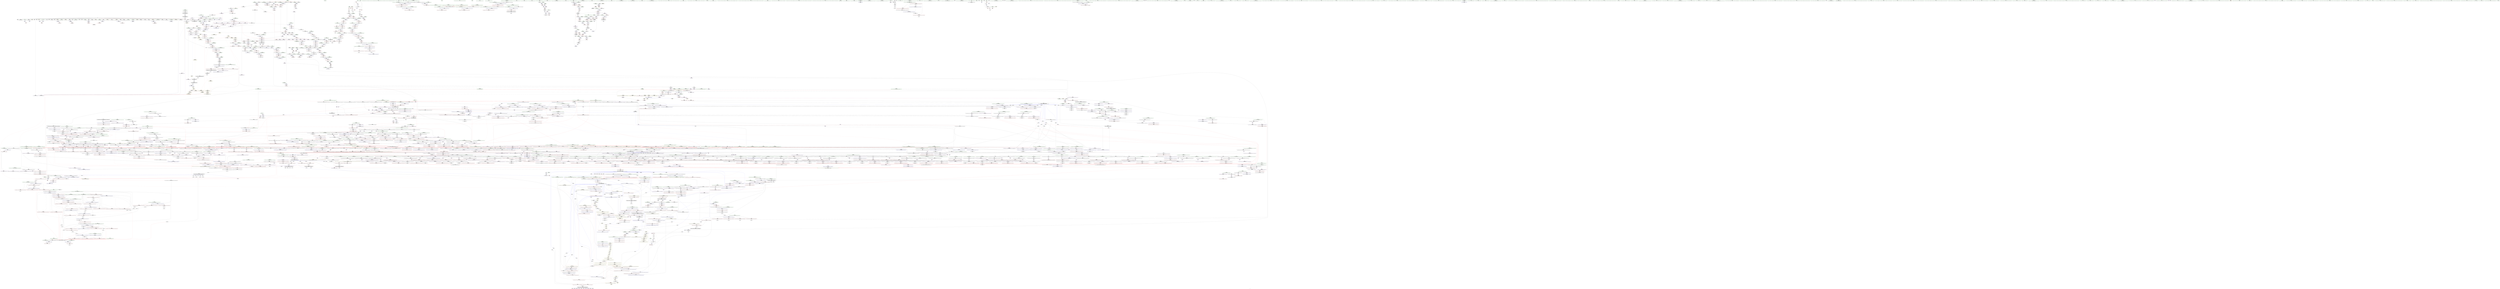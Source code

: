 digraph "SVFG" {
	label="SVFG";

	Node0x5609f1dbcc70 [shape=record,color=grey,label="{NodeID: 0\nNullPtr|{|<s31>71}}"];
	Node0x5609f1dbcc70 -> Node0x5609f2695f20[style=solid];
	Node0x5609f1dbcc70 -> Node0x5609f2696020[style=solid];
	Node0x5609f1dbcc70 -> Node0x5609f26960f0[style=solid];
	Node0x5609f1dbcc70 -> Node0x5609f26961c0[style=solid];
	Node0x5609f1dbcc70 -> Node0x5609f2696290[style=solid];
	Node0x5609f1dbcc70 -> Node0x5609f2696360[style=solid];
	Node0x5609f1dbcc70 -> Node0x5609f2696430[style=solid];
	Node0x5609f1dbcc70 -> Node0x5609f2696500[style=solid];
	Node0x5609f1dbcc70 -> Node0x5609f26965d0[style=solid];
	Node0x5609f1dbcc70 -> Node0x5609f26966a0[style=solid];
	Node0x5609f1dbcc70 -> Node0x5609f2696770[style=solid];
	Node0x5609f1dbcc70 -> Node0x5609f2696840[style=solid];
	Node0x5609f1dbcc70 -> Node0x5609f2696910[style=solid];
	Node0x5609f1dbcc70 -> Node0x5609f26969e0[style=solid];
	Node0x5609f1dbcc70 -> Node0x5609f2696ab0[style=solid];
	Node0x5609f1dbcc70 -> Node0x5609f2696b80[style=solid];
	Node0x5609f1dbcc70 -> Node0x5609f2696c50[style=solid];
	Node0x5609f1dbcc70 -> Node0x5609f2696d20[style=solid];
	Node0x5609f1dbcc70 -> Node0x5609f2696df0[style=solid];
	Node0x5609f1dbcc70 -> Node0x5609f2696ec0[style=solid];
	Node0x5609f1dbcc70 -> Node0x5609f2696f90[style=solid];
	Node0x5609f1dbcc70 -> Node0x5609f2697060[style=solid];
	Node0x5609f1dbcc70 -> Node0x5609f2697130[style=solid];
	Node0x5609f1dbcc70 -> Node0x5609f2697200[style=solid];
	Node0x5609f1dbcc70 -> Node0x5609f26972d0[style=solid];
	Node0x5609f1dbcc70 -> Node0x5609f26aa4e0[style=solid];
	Node0x5609f1dbcc70 -> Node0x5609f26ae540[style=solid];
	Node0x5609f1dbcc70 -> Node0x5609f26ae610[style=solid];
	Node0x5609f1dbcc70 -> Node0x5609f26ae6e0[style=solid];
	Node0x5609f1dbcc70 -> Node0x5609f1a3fd60[style=solid];
	Node0x5609f1dbcc70 -> Node0x5609f2751b10[style=solid];
	Node0x5609f1dbcc70:s31 -> Node0x5609f290ba80[style=solid,color=red];
	Node0x5609f2927cf0 [shape=record,color=black,label="{NodeID: 4871\n2986 = PHI(2948, )\n0th arg _ZSt22__copy_move_backward_aILb1EPdS0_ET1_T0_S2_S1_ }"];
	Node0x5609f2927cf0 -> Node0x5609f26fbcc0[style=solid];
	Node0x5609f26a3120 [shape=record,color=red,label="{NodeID: 1550\n2622\<--2614\n\<--__a.addr\n_ZSt4swapIdENSt9enable_ifIXsr6__and_ISt6__not_ISt15__is_tuple_likeIT_EESt21is_move_constructibleIS3_ESt18is_move_assignableIS3_EEE5valueEvE4typeERS3_SC_\n|{<s0>261}}"];
	Node0x5609f26a3120:s0 -> Node0x5609f292c180[style=solid,color=red];
	Node0x5609f2681820 [shape=record,color=green,label="{NodeID: 443\n2597\<--2598\n__a\<--__a_field_insensitive\n_ZSt9iter_swapIN9__gnu_cxx17__normal_iteratorIPdSt6vectorIdSaIdEEEES6_EvT_T0_\n|{|<s1>258}}"];
	Node0x5609f2681820 -> Node0x5609f26be4d0[style=solid];
	Node0x5609f2681820:s1 -> Node0x5609f29076c0[style=solid,color=red];
	Node0x5609f26f8a60 [shape=record,color=blue,label="{NodeID: 1993\n2492\<--2487\n__n.addr\<--__n\n_ZNK9__gnu_cxx17__normal_iteratorIPdSt6vectorIdSaIdEEEmiEl\n}"];
	Node0x5609f26f8a60 -> Node0x5609f26a2900[style=dashed];
	Node0x5609f2690b00 [shape=record,color=purple,label="{NodeID: 886\n987\<--986\n_M_impl\<--this1\n_ZNSt12_Vector_baseIdSaIdEE19_M_get_Tp_allocatorEv\n}"];
	Node0x5609f2690b00 -> Node0x5609f2699fb0[style=solid];
	Node0x5609f290d7b0 [shape=record,color=black,label="{NodeID: 4650\n904 = PHI(894, )\n0th arg _ZNSt16allocator_traitsISaIdEE8allocateERS0_m }"];
	Node0x5609f290d7b0 -> Node0x5609f26af170[style=solid];
	Node0x5609f2809bb0 [shape=record,color=yellow,style=double,label="{NodeID: 3543\n710V_1 = ENCHI(MR_710V_0)\npts\{1835 2019 2177 2619 2655 2871 \}\nFun[_ZSt10__pop_heapIN9__gnu_cxx17__normal_iteratorIPdSt6vectorIdSaIdEEEENS0_5__ops15_Iter_less_iterEEvT_S9_S9_RT0_]}"];
	Node0x5609f2809bb0 -> Node0x5609f26cd960[style=dashed];
	Node0x5609f2809bb0 -> Node0x5609f26cda30[style=dashed];
	Node0x5609f2809bb0 -> Node0x5609f26cdb00[style=dashed];
	Node0x5609f26c6e20 [shape=record,color=red,label="{NodeID: 1329\n732\<--726\nthis1\<--this.addr\n_ZNSt6vectorIdSaIdEE21_M_default_initializeEm\n}"];
	Node0x5609f26c6e20 -> Node0x5609f26991e0[style=solid];
	Node0x5609f26c6e20 -> Node0x5609f26992b0[style=solid];
	Node0x5609f26c6e20 -> Node0x5609f2699380[style=solid];
	Node0x5609f2679f00 [shape=record,color=green,label="{NodeID: 222\n1185\<--1186\n__last.addr\<--__last.addr_field_insensitive\n_ZSt8_DestroyIPddEvT_S1_RSaIT0_E\n}"];
	Node0x5609f2679f00 -> Node0x5609f26c9d40[style=solid];
	Node0x5609f2679f00 -> Node0x5609f26b1050[style=solid];
	Node0x5609f26ae610 [shape=record,color=blue, style = dotted,label="{NodeID: 1772\n805\<--3\n_M_finish\<--dummyVal\n_ZNSt12_Vector_baseIdSaIdEE12_Vector_implC2ERKS0_\n|{<s0>57}}"];
	Node0x5609f26ae610:s0 -> Node0x5609f2850890[style=dashed,color=blue];
	Node0x5609f269d210 [shape=record,color=black,label="{NodeID: 665\n1640\<--1603\n\<--__mid\n_ZSt27__unguarded_partition_pivotIN9__gnu_cxx17__normal_iteratorIPdSt6vectorIdSaIdEEEENS0_5__ops15_Iter_less_iterEET_S9_S9_T0_\n}"];
	Node0x5609f269d210 -> Node0x5609f26b56a0[style=solid];
	Node0x5609f27d0670 [shape=record,color=black,label="{NodeID: 3322\nMR_679V_2 = PHI(MR_679V_4, MR_679V_1, )\npts\{18370000 \}\n}"];
	Node0x5609f26bba90 [shape=record,color=purple,label="{NodeID: 1108\n3243\<--2399\noffset_0\<--\n}"];
	Node0x5609f26bba90 -> Node0x5609f26f7f00[style=solid];
	Node0x5609f1dbcd00 [shape=record,color=green,label="{NodeID: 1\n7\<--1\n__dso_handle\<--dummyObj\nGlob }"];
	Node0x5609f2927e30 [shape=record,color=black,label="{NodeID: 4872\n2987 = PHI(2956, )\n1st arg _ZSt22__copy_move_backward_aILb1EPdS0_ET1_T0_S2_S1_ }"];
	Node0x5609f2927e30 -> Node0x5609f26fbd90[style=solid];
	Node0x5609f26a31f0 [shape=record,color=red,label="{NodeID: 1551\n2629\<--2614\n\<--__a.addr\n_ZSt4swapIdENSt9enable_ifIXsr6__and_ISt6__not_ISt15__is_tuple_likeIT_EESt21is_move_constructibleIS3_ESt18is_move_assignableIS3_EEE5valueEvE4typeERS3_SC_\n}"];
	Node0x5609f26a31f0 -> Node0x5609f26f9830[style=solid];
	Node0x5609f26818f0 [shape=record,color=green,label="{NodeID: 444\n2599\<--2600\n__b\<--__b_field_insensitive\n_ZSt9iter_swapIN9__gnu_cxx17__normal_iteratorIPdSt6vectorIdSaIdEEEES6_EvT_T0_\n|{|<s1>259}}"];
	Node0x5609f26818f0 -> Node0x5609f26be5a0[style=solid];
	Node0x5609f26818f0:s1 -> Node0x5609f29076c0[style=solid,color=red];
	Node0x5609f26f8b30 [shape=record,color=blue,label="{NodeID: 1994\n2494\<--2503\nref.tmp\<--add.ptr\n_ZNK9__gnu_cxx17__normal_iteratorIPdSt6vectorIdSaIdEEEmiEl\n|{<s0>242}}"];
	Node0x5609f26f8b30:s0 -> Node0x5609f281ae10[style=dashed,color=red];
	Node0x5609f2690bd0 [shape=record,color=purple,label="{NodeID: 887\n1086\<--1085\nincdec.ptr\<--\n_ZSt10__fill_n_aIPdmdEN9__gnu_cxx11__enable_ifIXsr11__is_scalarIT1_EE7__valueET_E6__typeES4_T0_RKS3_\n}"];
	Node0x5609f2690bd0 -> Node0x5609f26b0690[style=solid];
	Node0x5609f290d8c0 [shape=record,color=black,label="{NodeID: 4651\n905 = PHI(895, )\n1st arg _ZNSt16allocator_traitsISaIdEE8allocateERS0_m }"];
	Node0x5609f290d8c0 -> Node0x5609f26af240[style=solid];
	Node0x5609f26c6ef0 [shape=record,color=red,label="{NodeID: 1330\n737\<--728\n\<--__n.addr\n_ZNSt6vectorIdSaIdEE21_M_default_initializeEm\n|{<s0>61}}"];
	Node0x5609f26c6ef0:s0 -> Node0x5609f29286f0[style=solid,color=red];
	Node0x5609f2679fd0 [shape=record,color=green,label="{NodeID: 223\n1187\<--1188\n.addr\<--.addr_field_insensitive\n_ZSt8_DestroyIPddEvT_S1_RSaIT0_E\n}"];
	Node0x5609f2679fd0 -> Node0x5609f26b1120[style=solid];
	Node0x5609f26ae6e0 [shape=record,color=blue, style = dotted,label="{NodeID: 1773\n807\<--3\n_M_end_of_storage\<--dummyVal\n_ZNSt12_Vector_baseIdSaIdEE12_Vector_implC2ERKS0_\n|{<s0>57}}"];
	Node0x5609f26ae6e0:s0 -> Node0x5609f2850890[style=dashed,color=blue];
	Node0x5609f269d2e0 [shape=record,color=black,label="{NodeID: 666\n1632\<--1605\n\<--agg.tmp\n_ZSt27__unguarded_partition_pivotIN9__gnu_cxx17__normal_iteratorIPdSt6vectorIdSaIdEEEENS0_5__ops15_Iter_less_iterEET_S9_S9_T0_\n}"];
	Node0x5609f269d2e0 -> Node0x5609f26b5430[style=solid];
	Node0x5609f27d0b70 [shape=record,color=black,label="{NodeID: 3323\nMR_681V_2 = PHI(MR_681V_4, MR_681V_1, )\npts\{18390000 \}\n}"];
	Node0x5609f26bbb60 [shape=record,color=purple,label="{NodeID: 1109\n3244\<--2400\noffset_0\<--\n}"];
	Node0x5609f26bbb60 -> Node0x5609f26a8400[style=solid];
	Node0x5609f26719f0 [shape=record,color=green,label="{NodeID: 2\n8\<--1\n_ZSt3cin\<--dummyObj\nGlob }"];
	Node0x5609f2927f70 [shape=record,color=black,label="{NodeID: 4873\n2988 = PHI(2962, )\n2nd arg _ZSt22__copy_move_backward_aILb1EPdS0_ET1_T0_S2_S1_ }"];
	Node0x5609f2927f70 -> Node0x5609f26fbe60[style=solid];
	Node0x5609f26a32c0 [shape=record,color=red,label="{NodeID: 1552\n2626\<--2616\n\<--__b.addr\n_ZSt4swapIdENSt9enable_ifIXsr6__and_ISt6__not_ISt15__is_tuple_likeIT_EESt21is_move_constructibleIS3_ESt18is_move_assignableIS3_EEE5valueEvE4typeERS3_SC_\n|{<s0>262}}"];
	Node0x5609f26a32c0:s0 -> Node0x5609f292c180[style=solid,color=red];
	Node0x5609f26819c0 [shape=record,color=green,label="{NodeID: 445\n2608\<--2609\n_ZSt4swapIdENSt9enable_ifIXsr6__and_ISt6__not_ISt15__is_tuple_likeIT_EESt21is_move_constructibleIS3_ESt18is_move_assignableIS3_EEE5valueEvE4typeERS3_SC_\<--_ZSt4swapIdENSt9enable_ifIXsr6__and_ISt6__not_ISt15__is_tuple_likeIT_EESt21is_move_constructibleIS3_ESt18is_move_assignableIS3_EEE5valueEvE4typeERS3_SC__field_insensitive\n}"];
	Node0x5609f26f8c00 [shape=record,color=blue,label="{NodeID: 1995\n2535\<--2510\ncoerce.dive\<--__first.coerce\n_ZSt21__unguarded_partitionIN9__gnu_cxx17__normal_iteratorIPdSt6vectorIdSaIdEEEENS0_5__ops15_Iter_less_iterEET_S9_S9_S9_T0_\n}"];
	Node0x5609f26f8c00 -> Node0x5609f2802170[style=dashed];
	Node0x5609f2690ca0 [shape=record,color=purple,label="{NodeID: 888\n1115\<--1111\n_M_impl\<--this1\n_ZNSt12_Vector_baseIdSaIdEE13_M_deallocateEPdm\n}"];
	Node0x5609f2690ca0 -> Node0x5609f269a560[style=solid];
	Node0x5609f290d9d0 [shape=record,color=black,label="{NodeID: 4652\n462 = PHI(54, 54, )\n0th arg _ZNSt6vectorIdSaIdEEixEm }"];
	Node0x5609f290d9d0 -> Node0x5609f26ac660[style=solid];
	Node0x5609f26c6fc0 [shape=record,color=red,label="{NodeID: 1331\n736\<--735\n\<--_M_start\n_ZNSt6vectorIdSaIdEE21_M_default_initializeEm\n|{<s0>61}}"];
	Node0x5609f26c6fc0:s0 -> Node0x5609f29285b0[style=solid,color=red];
	Node0x5609f267a0a0 [shape=record,color=green,label="{NodeID: 224\n1195\<--1196\n_ZSt8_DestroyIPdEvT_S1_\<--_ZSt8_DestroyIPdEvT_S1__field_insensitive\n}"];
	Node0x5609f26ae7b0 [shape=record,color=blue,label="{NodeID: 1774\n813\<--811\nthis.addr\<--this\n_ZNSt12_Vector_baseIdSaIdEE17_M_create_storageEm\n}"];
	Node0x5609f26ae7b0 -> Node0x5609f26c7640[style=dashed];
	Node0x5609f269d3b0 [shape=record,color=black,label="{NodeID: 667\n1639\<--1609\n\<--agg.tmp7\n_ZSt27__unguarded_partition_pivotIN9__gnu_cxx17__normal_iteratorIPdSt6vectorIdSaIdEEEENS0_5__ops15_Iter_less_iterEET_S9_S9_T0_\n}"];
	Node0x5609f269d3b0 -> Node0x5609f26b55d0[style=solid];
	Node0x5609f27d1070 [shape=record,color=black,label="{NodeID: 3324\nMR_22V_4 = PHI(MR_22V_5, MR_22V_3, )\npts\{946 \}\n|{<s0>95}}"];
	Node0x5609f27d1070:s0 -> Node0x5609f27cca70[style=dashed,color=blue];
	Node0x5609f26bbc30 [shape=record,color=purple,label="{NodeID: 1110\n3246\<--2408\noffset_0\<--\n}"];
	Node0x5609f26bbc30 -> Node0x5609f26f7fd0[style=solid];
	Node0x5609f2671a80 [shape=record,color=green,label="{NodeID: 3\n9\<--1\n_ZSt4cout\<--dummyObj\nGlob }"];
	Node0x5609f29280b0 [shape=record,color=black,label="{NodeID: 4874\n2785 = PHI(2642, )\n0th arg _ZN9__gnu_cxxeqIPdSt6vectorIdSaIdEEEEbRKNS_17__normal_iteratorIT_T0_EESA_ }"];
	Node0x5609f29280b0 -> Node0x5609f26fa6d0[style=solid];
	Node0x5609f26a3390 [shape=record,color=red,label="{NodeID: 1553\n2633\<--2616\n\<--__b.addr\n_ZSt4swapIdENSt9enable_ifIXsr6__and_ISt6__not_ISt15__is_tuple_likeIT_EESt21is_move_constructibleIS3_ESt18is_move_assignableIS3_EEE5valueEvE4typeERS3_SC_\n}"];
	Node0x5609f26a3390 -> Node0x5609f26f9900[style=solid];
	Node0x5609f2681ac0 [shape=record,color=green,label="{NodeID: 446\n2614\<--2615\n__a.addr\<--__a.addr_field_insensitive\n_ZSt4swapIdENSt9enable_ifIXsr6__and_ISt6__not_ISt15__is_tuple_likeIT_EESt21is_move_constructibleIS3_ESt18is_move_assignableIS3_EEE5valueEvE4typeERS3_SC_\n}"];
	Node0x5609f2681ac0 -> Node0x5609f26a3120[style=solid];
	Node0x5609f2681ac0 -> Node0x5609f26a31f0[style=solid];
	Node0x5609f2681ac0 -> Node0x5609f26f95c0[style=solid];
	Node0x5609f26f8cd0 [shape=record,color=blue,label="{NodeID: 1996\n2537\<--2511\ncoerce.dive1\<--__last.coerce\n_ZSt21__unguarded_partitionIN9__gnu_cxx17__normal_iteratorIPdSt6vectorIdSaIdEEEENS0_5__ops15_Iter_less_iterEET_S9_S9_S9_T0_\n}"];
	Node0x5609f26f8cd0 -> Node0x5609f27f9570[style=dashed];
	Node0x5609f2690d70 [shape=record,color=purple,label="{NodeID: 889\n1233\<--1232\n_M_current\<--this1\n_ZN9__gnu_cxx17__normal_iteratorIPdSt6vectorIdSaIdEEEC2ERKS1_\n}"];
	Node0x5609f2690d70 -> Node0x5609f26b16d0[style=solid];
	Node0x5609f290db20 [shape=record,color=black,label="{NodeID: 4653\n463 = PHI(179, 189, )\n1st arg _ZNSt6vectorIdSaIdEEixEm }"];
	Node0x5609f290db20 -> Node0x5609f26ac730[style=solid];
	Node0x5609f2809f40 [shape=record,color=yellow,style=double,label="{NodeID: 3546\n22V_1 = ENCHI(MR_22V_0)\npts\{946 \}\nFun[_ZSt6__sortIN9__gnu_cxx17__normal_iteratorIPdSt6vectorIdSaIdEEEENS0_5__ops15_Iter_less_iterEEvT_S9_T0_]|{|<s1>92}}"];
	Node0x5609f2809f40 -> Node0x5609f27cca70[style=dashed];
	Node0x5609f2809f40:s1 -> Node0x5609f27fcc70[style=dashed,color=red];
	Node0x5609f26c7090 [shape=record,color=red,label="{NodeID: 1332\n757\<--750\nthis1\<--this.addr\n_ZNSt12_Vector_baseIdSaIdEED2Ev\n|{|<s8>62}}"];
	Node0x5609f26c7090 -> Node0x5609f268f920[style=solid];
	Node0x5609f26c7090 -> Node0x5609f268f9f0[style=solid];
	Node0x5609f26c7090 -> Node0x5609f268fac0[style=solid];
	Node0x5609f26c7090 -> Node0x5609f268fb90[style=solid];
	Node0x5609f26c7090 -> Node0x5609f268fc60[style=solid];
	Node0x5609f26c7090 -> Node0x5609f268fd30[style=solid];
	Node0x5609f26c7090 -> Node0x5609f268fe00[style=solid];
	Node0x5609f26c7090 -> Node0x5609f268fed0[style=solid];
	Node0x5609f26c7090:s8 -> Node0x5609f290e2d0[style=solid,color=red];
	Node0x5609f267a1a0 [shape=record,color=green,label="{NodeID: 225\n1201\<--1202\n__first.addr\<--__first.addr_field_insensitive\n_ZSt8_DestroyIPdEvT_S1_\n}"];
	Node0x5609f267a1a0 -> Node0x5609f26c9e10[style=solid];
	Node0x5609f267a1a0 -> Node0x5609f26b11f0[style=solid];
	Node0x5609f26ae880 [shape=record,color=blue,label="{NodeID: 1775\n815\<--812\n__n.addr\<--__n\n_ZNSt12_Vector_baseIdSaIdEE17_M_create_storageEm\n}"];
	Node0x5609f26ae880 -> Node0x5609f26c7710[style=dashed];
	Node0x5609f26ae880 -> Node0x5609f26c77e0[style=dashed];
	Node0x5609f269d480 [shape=record,color=black,label="{NodeID: 668\n1661\<--1617\n\<--agg.tmp19\n_ZSt27__unguarded_partition_pivotIN9__gnu_cxx17__normal_iteratorIPdSt6vectorIdSaIdEEEENS0_5__ops15_Iter_less_iterEET_S9_S9_T0_\n}"];
	Node0x5609f269d480 -> Node0x5609f26b5770[style=solid];
	Node0x5609f27d1570 [shape=record,color=black,label="{NodeID: 3325\nMR_579V_3 = PHI(MR_579V_1, MR_579V_2, )\npts\{14640000 \}\n}"];
	Node0x5609f26bbd00 [shape=record,color=purple,label="{NodeID: 1111\n3247\<--2409\noffset_0\<--\n}"];
	Node0x5609f26bbd00 -> Node0x5609f26a84d0[style=solid];
	Node0x5609f2672140 [shape=record,color=green,label="{NodeID: 4\n10\<--1\n.str\<--dummyObj\nGlob }"];
	Node0x5609f29281f0 [shape=record,color=black,label="{NodeID: 4875\n2786 = PHI(2644, )\n1st arg _ZN9__gnu_cxxeqIPdSt6vectorIdSaIdEEEEbRKNS_17__normal_iteratorIT_T0_EESA_ }"];
	Node0x5609f29281f0 -> Node0x5609f26fa7a0[style=solid];
	Node0x5609f281c770 [shape=record,color=yellow,style=double,label="{NodeID: 3768\n22V_1 = ENCHI(MR_22V_0)\npts\{946 \}\nFun[_ZSt13__heap_selectIN9__gnu_cxx17__normal_iteratorIPdSt6vectorIdSaIdEEEENS0_5__ops15_Iter_less_iterEEvT_S9_S9_T0_]|{<s0>141|<s1>141}}"];
	Node0x5609f281c770:s0 -> Node0x5609f27cf270[style=dashed,color=red];
	Node0x5609f281c770:s1 -> Node0x5609f27de270[style=dashed,color=red];
	Node0x5609f26a3460 [shape=record,color=red,label="{NodeID: 1554\n2624\<--2623\n\<--call\n_ZSt4swapIdENSt9enable_ifIXsr6__and_ISt6__not_ISt15__is_tuple_likeIT_EESt21is_move_constructibleIS3_ESt18is_move_assignableIS3_EEE5valueEvE4typeERS3_SC_\n}"];
	Node0x5609f26a3460 -> Node0x5609f26f9760[style=solid];
	Node0x5609f2681b90 [shape=record,color=green,label="{NodeID: 447\n2616\<--2617\n__b.addr\<--__b.addr_field_insensitive\n_ZSt4swapIdENSt9enable_ifIXsr6__and_ISt6__not_ISt15__is_tuple_likeIT_EESt21is_move_constructibleIS3_ESt18is_move_assignableIS3_EEE5valueEvE4typeERS3_SC_\n}"];
	Node0x5609f2681b90 -> Node0x5609f26a32c0[style=solid];
	Node0x5609f2681b90 -> Node0x5609f26a3390[style=solid];
	Node0x5609f2681b90 -> Node0x5609f26f9690[style=solid];
	Node0x5609f26f8da0 [shape=record,color=blue,label="{NodeID: 1997\n2539\<--2512\ncoerce.dive2\<--__pivot.coerce\n_ZSt21__unguarded_partitionIN9__gnu_cxx17__normal_iteratorIPdSt6vectorIdSaIdEEEENS0_5__ops15_Iter_less_iterEET_S9_S9_S9_T0_\n}"];
	Node0x5609f26f8da0 -> Node0x5609f26a8f60[style=dashed];
	Node0x5609f26f8da0 -> Node0x5609f26a9030[style=dashed];
	Node0x5609f2690e40 [shape=record,color=purple,label="{NodeID: 890\n1244\<--1243\n_M_current\<--this1\n_ZNK9__gnu_cxx17__normal_iteratorIPdSt6vectorIdSaIdEEE4baseEv\n}"];
	Node0x5609f2690e40 -> Node0x5609f269a7d0[style=solid];
	Node0x5609f290dc70 [shape=record,color=black,label="{NodeID: 4654\n2248 = PHI(2205, )\n0th arg _ZNK9__gnu_cxx5__ops14_Iter_less_valclINS_17__normal_iteratorIPdSt6vectorIdSaIdEEEEdEEbT_RT0_ }"];
	Node0x5609f290dc70 -> Node0x5609f26f7130[style=solid];
	Node0x5609f26c7160 [shape=record,color=red,label="{NodeID: 1333\n785\<--752\nexn\<--exn.slot\n_ZNSt12_Vector_baseIdSaIdEED2Ev\n|{<s0>65}}"];
	Node0x5609f26c7160:s0 -> Node0x5609f292dc70[style=solid,color=red];
	Node0x5609f267a270 [shape=record,color=green,label="{NodeID: 226\n1203\<--1204\n__last.addr\<--__last.addr_field_insensitive\n_ZSt8_DestroyIPdEvT_S1_\n}"];
	Node0x5609f267a270 -> Node0x5609f26c9ee0[style=solid];
	Node0x5609f267a270 -> Node0x5609f26b12c0[style=solid];
	Node0x5609f26ae950 [shape=record,color=blue,label="{NodeID: 1776\n825\<--821\n_M_start\<--call\n_ZNSt12_Vector_baseIdSaIdEE17_M_create_storageEm\n|{|<s2>58}}"];
	Node0x5609f26ae950 -> Node0x5609f26c78b0[style=dashed];
	Node0x5609f26ae950 -> Node0x5609f26c7980[style=dashed];
	Node0x5609f26ae950:s2 -> Node0x5609f28509f0[style=dashed,color=blue];
	Node0x5609f269d550 [shape=record,color=black,label="{NodeID: 669\n1664\<--1619\n\<--agg.tmp20\n_ZSt27__unguarded_partition_pivotIN9__gnu_cxx17__normal_iteratorIPdSt6vectorIdSaIdEEEENS0_5__ops15_Iter_less_iterEET_S9_S9_T0_\n}"];
	Node0x5609f269d550 -> Node0x5609f26b5910[style=solid];
	Node0x5609f27d1a70 [shape=record,color=black,label="{NodeID: 3326\nMR_581V_3 = PHI(MR_581V_1, MR_581V_2, )\npts\{14660000 \}\n}"];
	Node0x5609f26bbdd0 [shape=record,color=purple,label="{NodeID: 1112\n3249\<--2411\noffset_0\<--\n}"];
	Node0x5609f26bbdd0 -> Node0x5609f26f80a0[style=solid];
	Node0x5609f26721d0 [shape=record,color=green,label="{NodeID: 5\n12\<--1\n.str.1\<--dummyObj\nGlob }"];
	Node0x5609f2928330 [shape=record,color=black,label="{NodeID: 4876\n2745 = PHI(1510, )\n0th arg _ZSt26__unguarded_insertion_sortIN9__gnu_cxx17__normal_iteratorIPdSt6vectorIdSaIdEEEENS0_5__ops15_Iter_less_iterEEvT_S9_T0_ }"];
	Node0x5609f2928330 -> Node0x5609f26fa390[style=solid];
	Node0x5609f26a3530 [shape=record,color=red,label="{NodeID: 1555\n2628\<--2627\n\<--call1\n_ZSt4swapIdENSt9enable_ifIXsr6__and_ISt6__not_ISt15__is_tuple_likeIT_EESt21is_move_constructibleIS3_ESt18is_move_assignableIS3_EEE5valueEvE4typeERS3_SC_\n}"];
	Node0x5609f26a3530 -> Node0x5609f26f9830[style=solid];
	Node0x5609f2681c60 [shape=record,color=green,label="{NodeID: 448\n2618\<--2619\n__tmp\<--__tmp_field_insensitive\n_ZSt4swapIdENSt9enable_ifIXsr6__and_ISt6__not_ISt15__is_tuple_likeIT_EESt21is_move_constructibleIS3_ESt18is_move_assignableIS3_EEE5valueEvE4typeERS3_SC_\n|{|<s1>263}}"];
	Node0x5609f2681c60 -> Node0x5609f26f9760[style=solid];
	Node0x5609f2681c60:s1 -> Node0x5609f292c180[style=solid,color=red];
	Node0x5609f26f8e70 [shape=record,color=blue, style = dotted,label="{NodeID: 1998\n3282\<--3284\noffset_0\<--dummyVal\n_ZSt21__unguarded_partitionIN9__gnu_cxx17__normal_iteratorIPdSt6vectorIdSaIdEEEENS0_5__ops15_Iter_less_iterEET_S9_S9_S9_T0_\n}"];
	Node0x5609f26f8e70 -> Node0x5609f26a2b70[style=dashed];
	Node0x5609f26f8e70 -> Node0x5609f26f8e70[style=dashed];
	Node0x5609f2690f10 [shape=record,color=purple,label="{NodeID: 891\n1267\<--1249\ncoerce.dive\<--__first\n_ZSt6__sortIN9__gnu_cxx17__normal_iteratorIPdSt6vectorIdSaIdEEEENS0_5__ops15_Iter_less_iterEEvT_S9_T0_\n}"];
	Node0x5609f2690f10 -> Node0x5609f26b1870[style=solid];
	Node0x5609f290dd80 [shape=record,color=black,label="{NodeID: 4655\n2249 = PHI(2211, )\n1st arg _ZNK9__gnu_cxx5__ops14_Iter_less_valclINS_17__normal_iteratorIPdSt6vectorIdSaIdEEEEdEEbT_RT0_ }"];
	Node0x5609f290dd80 -> Node0x5609f26f7060[style=solid];
	Node0x5609f26c7230 [shape=record,color=red,label="{NodeID: 1334\n760\<--759\n\<--_M_start\n_ZNSt12_Vector_baseIdSaIdEED2Ev\n|{<s0>62}}"];
	Node0x5609f26c7230:s0 -> Node0x5609f290e3e0[style=solid,color=red];
	Node0x5609f267a340 [shape=record,color=green,label="{NodeID: 227\n1210\<--1211\n_ZNSt12_Destroy_auxILb1EE9__destroyIPdEEvT_S3_\<--_ZNSt12_Destroy_auxILb1EE9__destroyIPdEEvT_S3__field_insensitive\n}"];
	Node0x5609f26aea20 [shape=record,color=blue,label="{NodeID: 1777\n831\<--829\n_M_finish\<--\n_ZNSt12_Vector_baseIdSaIdEE17_M_create_storageEm\n|{<s0>58}}"];
	Node0x5609f26aea20:s0 -> Node0x5609f28509f0[style=dashed,color=blue];
	Node0x5609f269d620 [shape=record,color=black,label="{NodeID: 670\n1592\<--1679\n_ZSt27__unguarded_partition_pivotIN9__gnu_cxx17__normal_iteratorIPdSt6vectorIdSaIdEEEENS0_5__ops15_Iter_less_iterEET_S9_S9_T0__ret\<--\n_ZSt27__unguarded_partition_pivotIN9__gnu_cxx17__normal_iteratorIPdSt6vectorIdSaIdEEEENS0_5__ops15_Iter_less_iterEET_S9_S9_T0_\n|{<s0>103}}"];
	Node0x5609f269d620:s0 -> Node0x5609f291e460[style=solid,color=blue];
	Node0x5609f27d1f70 [shape=record,color=black,label="{NodeID: 3327\nMR_583V_3 = PHI(MR_583V_1, MR_583V_2, )\npts\{14700000 \}\n}"];
	Node0x5609f26bbea0 [shape=record,color=purple,label="{NodeID: 1113\n3250\<--2412\noffset_0\<--\n}"];
	Node0x5609f26bbea0 -> Node0x5609f26a85a0[style=solid];
	Node0x5609f2672260 [shape=record,color=green,label="{NodeID: 6\n14\<--1\n.str.2\<--dummyObj\nGlob }"];
	Node0x5609f2928470 [shape=record,color=black,label="{NodeID: 4877\n2746 = PHI(1512, )\n1st arg _ZSt26__unguarded_insertion_sortIN9__gnu_cxx17__normal_iteratorIPdSt6vectorIdSaIdEEEENS0_5__ops15_Iter_less_iterEEvT_S9_T0_ }"];
	Node0x5609f2928470 -> Node0x5609f26fa460[style=solid];
	Node0x5609f26a3600 [shape=record,color=red,label="{NodeID: 1556\n2632\<--2631\n\<--call2\n_ZSt4swapIdENSt9enable_ifIXsr6__and_ISt6__not_ISt15__is_tuple_likeIT_EESt21is_move_constructibleIS3_ESt18is_move_assignableIS3_EEE5valueEvE4typeERS3_SC_\n}"];
	Node0x5609f26a3600 -> Node0x5609f26f9900[style=solid];
	Node0x5609f2681d30 [shape=record,color=green,label="{NodeID: 449\n2642\<--2643\n__first\<--__first_field_insensitive\n_ZSt16__insertion_sortIN9__gnu_cxx17__normal_iteratorIPdSt6vectorIdSaIdEEEENS0_5__ops15_Iter_less_iterEEvT_S9_T0_\n|{|<s3>264|<s4>265|<s5>277}}"];
	Node0x5609f2681d30 -> Node0x5609f26a2420[style=solid];
	Node0x5609f2681d30 -> Node0x5609f26a24f0[style=solid];
	Node0x5609f2681d30 -> Node0x5609f26be670[style=solid];
	Node0x5609f2681d30:s3 -> Node0x5609f29280b0[style=solid,color=red];
	Node0x5609f2681d30:s4 -> Node0x5609f292ad80[style=solid,color=red];
	Node0x5609f2681d30:s5 -> Node0x5609f29076c0[style=solid,color=red];
	Node0x5609f26f8f40 [shape=record,color=blue, style = dotted,label="{NodeID: 1999\n3285\<--3287\noffset_0\<--dummyVal\n_ZSt21__unguarded_partitionIN9__gnu_cxx17__normal_iteratorIPdSt6vectorIdSaIdEEEENS0_5__ops15_Iter_less_iterEET_S9_S9_S9_T0_\n}"];
	Node0x5609f26f8f40 -> Node0x5609f26a2c40[style=dashed];
	Node0x5609f26f8f40 -> Node0x5609f26f8f40[style=dashed];
	Node0x5609f2690fe0 [shape=record,color=purple,label="{NodeID: 892\n1269\<--1251\ncoerce.dive1\<--__last\n_ZSt6__sortIN9__gnu_cxx17__normal_iteratorIPdSt6vectorIdSaIdEEEENS0_5__ops15_Iter_less_iterEEvT_S9_T0_\n}"];
	Node0x5609f2690fe0 -> Node0x5609f26b1940[style=solid];
	Node0x5609f290de90 [shape=record,color=black,label="{NodeID: 4656\n2250 = PHI(2176, )\n2nd arg _ZNK9__gnu_cxx5__ops14_Iter_less_valclINS_17__normal_iteratorIPdSt6vectorIdSaIdEEEEdEEbT_RT0_ }"];
	Node0x5609f290de90 -> Node0x5609f26f7200[style=solid];
	Node0x5609f26c7300 [shape=record,color=red,label="{NodeID: 1335\n763\<--762\n\<--_M_end_of_storage\n_ZNSt12_Vector_baseIdSaIdEED2Ev\n}"];
	Node0x5609f26c7300 -> Node0x5609f2699450[style=solid];
	Node0x5609f267a440 [shape=record,color=green,label="{NodeID: 228\n1216\<--1217\n.addr\<--.addr_field_insensitive\n_ZNSt12_Destroy_auxILb1EE9__destroyIPdEEvT_S3_\n}"];
	Node0x5609f267a440 -> Node0x5609f26b1390[style=solid];
	Node0x5609f26aeaf0 [shape=record,color=blue,label="{NodeID: 1778\n839\<--837\n_M_end_of_storage\<--add.ptr\n_ZNSt12_Vector_baseIdSaIdEE17_M_create_storageEm\n|{<s0>58}}"];
	Node0x5609f26aeaf0:s0 -> Node0x5609f28509f0[style=dashed,color=blue];
	Node0x5609f269d6f0 [shape=record,color=black,label="{NodeID: 671\n1716\<--1685\n\<--__first\n_ZSt13__heap_selectIN9__gnu_cxx17__normal_iteratorIPdSt6vectorIdSaIdEEEENS0_5__ops15_Iter_less_iterEEvT_S9_S9_T0_\n}"];
	Node0x5609f269d6f0 -> Node0x5609f26b63a0[style=solid];
	Node0x5609f27d2470 [shape=record,color=black,label="{NodeID: 3328\nMR_585V_3 = PHI(MR_585V_1, MR_585V_2, )\npts\{14720000 \}\n}"];
	Node0x5609f26bbf70 [shape=record,color=purple,label="{NodeID: 1114\n3252\<--2422\noffset_0\<--\n}"];
	Node0x5609f26bbf70 -> Node0x5609f26f8170[style=solid];
	Node0x5609f26722f0 [shape=record,color=green,label="{NodeID: 7\n17\<--1\n\<--dummyObj\nCan only get source location for instruction, argument, global var or function.}"];
	Node0x5609f29285b0 [shape=record,color=black,label="{NodeID: 4878\n963 = PHI(736, )\n0th arg _ZSt27__uninitialized_default_n_aIPdmdET_S1_T0_RSaIT1_E }"];
	Node0x5609f29285b0 -> Node0x5609f26af650[style=solid];
	Node0x5609f26a36d0 [shape=record,color=red,label="{NodeID: 1557\n2694\<--2693\n\<--coerce.dive6\n_ZSt16__insertion_sortIN9__gnu_cxx17__normal_iteratorIPdSt6vectorIdSaIdEEEENS0_5__ops15_Iter_less_iterEEvT_S9_T0_\n|{<s0>269}}"];
	Node0x5609f26a36d0:s0 -> Node0x5609f290cd50[style=solid,color=red];
	Node0x5609f2681e00 [shape=record,color=green,label="{NodeID: 450\n2644\<--2645\n__last\<--__last_field_insensitive\n_ZSt16__insertion_sortIN9__gnu_cxx17__normal_iteratorIPdSt6vectorIdSaIdEEEENS0_5__ops15_Iter_less_iterEEvT_S9_T0_\n|{|<s1>264|<s2>266}}"];
	Node0x5609f2681e00 -> Node0x5609f26be740[style=solid];
	Node0x5609f2681e00:s1 -> Node0x5609f29281f0[style=solid,color=red];
	Node0x5609f2681e00:s2 -> Node0x5609f290b250[style=solid,color=red];
	Node0x5609f26f9010 [shape=record,color=blue, style = dotted,label="{NodeID: 2000\n3288\<--3290\noffset_0\<--dummyVal\n_ZSt21__unguarded_partitionIN9__gnu_cxx17__normal_iteratorIPdSt6vectorIdSaIdEEEENS0_5__ops15_Iter_less_iterEET_S9_S9_S9_T0_\n}"];
	Node0x5609f26f9010 -> Node0x5609f26a2d10[style=dashed];
	Node0x5609f26f9010 -> Node0x5609f26f9010[style=dashed];
	Node0x5609f26910b0 [shape=record,color=purple,label="{NodeID: 893\n1287\<--1255\ncoerce.dive6\<--agg.tmp\n_ZSt6__sortIN9__gnu_cxx17__normal_iteratorIPdSt6vectorIdSaIdEEEENS0_5__ops15_Iter_less_iterEEvT_S9_T0_\n}"];
	Node0x5609f26910b0 -> Node0x5609f26ca2f0[style=solid];
	Node0x5609f290dfa0 [shape=record,color=black,label="{NodeID: 4657\n682 = PHI(278, )\n0th arg _ZNSt12_Vector_baseIdSaIdEEC2EmRKS0_ }"];
	Node0x5609f290dfa0 -> Node0x5609f26adab0[style=solid];
	Node0x5609f26c73d0 [shape=record,color=red,label="{NodeID: 1336\n766\<--765\n\<--_M_start4\n_ZNSt12_Vector_baseIdSaIdEED2Ev\n}"];
	Node0x5609f26c73d0 -> Node0x5609f2699520[style=solid];
	Node0x5609f26827f0 [shape=record,color=green,label="{NodeID: 229\n1218\<--1219\n.addr1\<--.addr1_field_insensitive\n_ZNSt12_Destroy_auxILb1EE9__destroyIPdEEvT_S3_\n}"];
	Node0x5609f26827f0 -> Node0x5609f26b1460[style=solid];
	Node0x5609f26aebc0 [shape=record,color=blue,label="{NodeID: 1779\n844\<--843\nthis.addr\<--this\n_ZNSt12_Vector_baseIdSaIdEE12_Vector_implD2Ev\n}"];
	Node0x5609f26aebc0 -> Node0x5609f26c7a50[style=dashed];
	Node0x5609f269d7c0 [shape=record,color=black,label="{NodeID: 672\n1740\<--1685\n\<--__first\n_ZSt13__heap_selectIN9__gnu_cxx17__normal_iteratorIPdSt6vectorIdSaIdEEEENS0_5__ops15_Iter_less_iterEEvT_S9_S9_T0_\n}"];
	Node0x5609f269d7c0 -> Node0x5609f26b6a20[style=solid];
	Node0x5609f27d2970 [shape=record,color=black,label="{NodeID: 3329\nMR_587V_2 = PHI(MR_587V_3, MR_587V_1, )\npts\{14760000 \}\n}"];
	Node0x5609f26bc040 [shape=record,color=purple,label="{NodeID: 1115\n3253\<--2423\noffset_0\<--\n}"];
	Node0x5609f26bc040 -> Node0x5609f26a8670[style=solid];
	Node0x5609f2672380 [shape=record,color=green,label="{NodeID: 8\n81\<--1\n\<--dummyObj\nCan only get source location for instruction, argument, global var or function.}"];
	Node0x5609f29286f0 [shape=record,color=black,label="{NodeID: 4879\n964 = PHI(737, )\n1st arg _ZSt27__uninitialized_default_n_aIPdmdET_S1_T0_RSaIT1_E }"];
	Node0x5609f29286f0 -> Node0x5609f26af720[style=solid];
	Node0x5609f26a37a0 [shape=record,color=red,label="{NodeID: 1558\n2696\<--2695\n\<--coerce.dive7\n_ZSt16__insertion_sortIN9__gnu_cxx17__normal_iteratorIPdSt6vectorIdSaIdEEEENS0_5__ops15_Iter_less_iterEEvT_S9_T0_\n|{<s0>269}}"];
	Node0x5609f26a37a0:s0 -> Node0x5609f290d0d0[style=solid,color=red];
	Node0x5609f2681ed0 [shape=record,color=green,label="{NodeID: 451\n2646\<--2647\n__comp\<--__comp_field_insensitive\n_ZSt16__insertion_sortIN9__gnu_cxx17__normal_iteratorIPdSt6vectorIdSaIdEEEENS0_5__ops15_Iter_less_iterEEvT_S9_T0_\n|{<s0>269}}"];
	Node0x5609f2681ed0:s0 -> Node0x5609f290c940[style=solid,color=red];
	Node0x5609f26f90e0 [shape=record,color=blue, style = dotted,label="{NodeID: 2001\n3291\<--3293\noffset_0\<--dummyVal\n_ZSt21__unguarded_partitionIN9__gnu_cxx17__normal_iteratorIPdSt6vectorIdSaIdEEEENS0_5__ops15_Iter_less_iterEET_S9_S9_S9_T0_\n}"];
	Node0x5609f26f90e0 -> Node0x5609f26a2de0[style=dashed];
	Node0x5609f26f90e0 -> Node0x5609f26f90e0[style=dashed];
	Node0x5609f2691180 [shape=record,color=purple,label="{NodeID: 894\n1289\<--1257\ncoerce.dive7\<--agg.tmp2\n_ZSt6__sortIN9__gnu_cxx17__normal_iteratorIPdSt6vectorIdSaIdEEEENS0_5__ops15_Iter_less_iterEEvT_S9_T0_\n}"];
	Node0x5609f2691180 -> Node0x5609f26ca3c0[style=solid];
	Node0x5609f290e0b0 [shape=record,color=black,label="{NodeID: 4658\n683 = PHI(279, )\n1st arg _ZNSt12_Vector_baseIdSaIdEEC2EmRKS0_ }"];
	Node0x5609f290e0b0 -> Node0x5609f26adb80[style=solid];
	Node0x5609f26c74a0 [shape=record,color=red,label="{NodeID: 1337\n797\<--791\nthis1\<--this.addr\n_ZNSt12_Vector_baseIdSaIdEE12_Vector_implC2ERKS0_\n}"];
	Node0x5609f26c74a0 -> Node0x5609f26995f0[style=solid];
	Node0x5609f26c74a0 -> Node0x5609f268ffa0[style=solid];
	Node0x5609f26c74a0 -> Node0x5609f2690070[style=solid];
	Node0x5609f26c74a0 -> Node0x5609f2690140[style=solid];
	Node0x5609f26828c0 [shape=record,color=green,label="{NodeID: 230\n1226\<--1227\nthis.addr\<--this.addr_field_insensitive\n_ZN9__gnu_cxx17__normal_iteratorIPdSt6vectorIdSaIdEEEC2ERKS1_\n}"];
	Node0x5609f26828c0 -> Node0x5609f26c9fb0[style=solid];
	Node0x5609f26828c0 -> Node0x5609f26b1530[style=solid];
	Node0x5609f26aec90 [shape=record,color=blue,label="{NodeID: 1780\n854\<--852\nthis.addr\<--this\n_ZNSaIdEC2ERKS_\n}"];
	Node0x5609f26aec90 -> Node0x5609f26c7b20[style=dashed];
	Node0x5609f269d890 [shape=record,color=black,label="{NodeID: 673\n1751\<--1685\n\<--__first\n_ZSt13__heap_selectIN9__gnu_cxx17__normal_iteratorIPdSt6vectorIdSaIdEEEENS0_5__ops15_Iter_less_iterEEvT_S9_S9_T0_\n}"];
	Node0x5609f269d890 -> Node0x5609f26b6bc0[style=solid];
	Node0x5609f27d2e70 [shape=record,color=black,label="{NodeID: 3330\nMR_589V_2 = PHI(MR_589V_3, MR_589V_1, )\npts\{14780000 \}\n}"];
	Node0x5609f26bc110 [shape=record,color=purple,label="{NodeID: 1116\n3255\<--2425\noffset_0\<--\n}"];
	Node0x5609f26bc110 -> Node0x5609f26f8240[style=solid];
	Node0x5609f2672410 [shape=record,color=green,label="{NodeID: 9\n86\<--1\n\<--dummyObj\nCan only get source location for instruction, argument, global var or function.}"];
	Node0x5609f2928830 [shape=record,color=black,label="{NodeID: 4880\n965 = PHI(739, )\n2nd arg _ZSt27__uninitialized_default_n_aIPdmdET_S1_T0_RSaIT1_E }"];
	Node0x5609f2928830 -> Node0x5609f26af7f0[style=solid];
	Node0x5609f26a3870 [shape=record,color=red,label="{NodeID: 1559\n2701\<--2700\n\<--call11\n_ZSt16__insertion_sortIN9__gnu_cxx17__normal_iteratorIPdSt6vectorIdSaIdEEEENS0_5__ops15_Iter_less_iterEEvT_S9_T0_\n}"];
	Node0x5609f26a3870 -> Node0x5609f26f9de0[style=solid];
	Node0x5609f2681fa0 [shape=record,color=green,label="{NodeID: 452\n2648\<--2649\n__i\<--__i_field_insensitive\n_ZSt16__insertion_sortIN9__gnu_cxx17__normal_iteratorIPdSt6vectorIdSaIdEEEENS0_5__ops15_Iter_less_iterEEvT_S9_T0_\n|{|<s4>266|<s5>270|<s6>274|<s7>281}}"];
	Node0x5609f2681fa0 -> Node0x5609f268aa90[style=solid];
	Node0x5609f2681fa0 -> Node0x5609f268ab60[style=solid];
	Node0x5609f2681fa0 -> Node0x5609f268ac30[style=solid];
	Node0x5609f2681fa0 -> Node0x5609f26be810[style=solid];
	Node0x5609f2681fa0:s4 -> Node0x5609f290b080[style=solid,color=red];
	Node0x5609f2681fa0:s5 -> Node0x5609f29076c0[style=solid,color=red];
	Node0x5609f2681fa0:s6 -> Node0x5609f292ad80[style=solid,color=red];
	Node0x5609f2681fa0:s7 -> Node0x5609f290c4d0[style=solid,color=red];
	Node0x5609f26f91b0 [shape=record,color=blue, style = dotted,label="{NodeID: 2002\n3294\<--3296\noffset_0\<--dummyVal\n_ZSt21__unguarded_partitionIN9__gnu_cxx17__normal_iteratorIPdSt6vectorIdSaIdEEEENS0_5__ops15_Iter_less_iterEET_S9_S9_S9_T0_\n}"];
	Node0x5609f26f91b0 -> Node0x5609f26a2eb0[style=dashed];
	Node0x5609f2691250 [shape=record,color=purple,label="{NodeID: 895\n1300\<--1261\ncoerce.dive11\<--agg.tmp8\n_ZSt6__sortIN9__gnu_cxx17__normal_iteratorIPdSt6vectorIdSaIdEEEENS0_5__ops15_Iter_less_iterEEvT_S9_T0_\n}"];
	Node0x5609f2691250 -> Node0x5609f26ca490[style=solid];
	Node0x5609f290e1c0 [shape=record,color=black,label="{NodeID: 4659\n684 = PHI(280, )\n2nd arg _ZNSt12_Vector_baseIdSaIdEEC2EmRKS0_ }"];
	Node0x5609f290e1c0 -> Node0x5609f26adc50[style=solid];
	Node0x5609f26c7570 [shape=record,color=red,label="{NodeID: 1338\n799\<--793\n\<--__a.addr\n_ZNSt12_Vector_baseIdSaIdEE12_Vector_implC2ERKS0_\n|{<s0>66}}"];
	Node0x5609f26c7570:s0 -> Node0x5609f2929730[style=solid,color=red];
	Node0x5609f2682990 [shape=record,color=green,label="{NodeID: 231\n1228\<--1229\n__i.addr\<--__i.addr_field_insensitive\n_ZN9__gnu_cxx17__normal_iteratorIPdSt6vectorIdSaIdEEEC2ERKS1_\n}"];
	Node0x5609f2682990 -> Node0x5609f26ca080[style=solid];
	Node0x5609f2682990 -> Node0x5609f26b1600[style=solid];
	Node0x5609f26aed60 [shape=record,color=blue,label="{NodeID: 1781\n856\<--853\n__a.addr\<--__a\n_ZNSaIdEC2ERKS_\n}"];
	Node0x5609f26aed60 -> Node0x5609f26c7bf0[style=dashed];
	Node0x5609f269d960 [shape=record,color=black,label="{NodeID: 674\n1719\<--1687\n\<--__middle\n_ZSt13__heap_selectIN9__gnu_cxx17__normal_iteratorIPdSt6vectorIdSaIdEEEENS0_5__ops15_Iter_less_iterEEvT_S9_S9_T0_\n}"];
	Node0x5609f269d960 -> Node0x5609f26b6540[style=solid];
	Node0x5609f27d3370 [shape=record,color=black,label="{NodeID: 3331\nMR_22V_5 = PHI(MR_22V_4, MR_22V_2, MR_22V_2, )\npts\{946 \}\n|{|<s1>197}}"];
	Node0x5609f27d3370 -> Node0x5609f26cf430[style=dashed];
	Node0x5609f27d3370:s1 -> Node0x5609f27dc470[style=dashed,color=red];
	Node0x5609f26bc1e0 [shape=record,color=purple,label="{NodeID: 1117\n3256\<--2426\noffset_0\<--\n}"];
	Node0x5609f26bc1e0 -> Node0x5609f26a8740[style=solid];
	Node0x5609f26724a0 [shape=record,color=green,label="{NodeID: 10\n95\<--1\n\<--dummyObj\nCan only get source location for instruction, argument, global var or function.}"];
	Node0x5609f2928970 [shape=record,color=black,label="{NodeID: 4881\n2510 = PHI(1668, )\n0th arg _ZSt21__unguarded_partitionIN9__gnu_cxx17__normal_iteratorIPdSt6vectorIdSaIdEEEENS0_5__ops15_Iter_less_iterEET_S9_S9_S9_T0_ }"];
	Node0x5609f2928970 -> Node0x5609f26f8c00[style=solid];
	Node0x5609f26a3940 [shape=record,color=red,label="{NodeID: 1560\n2713\<--2712\n\<--coerce.dive17\n_ZSt16__insertion_sortIN9__gnu_cxx17__normal_iteratorIPdSt6vectorIdSaIdEEEENS0_5__ops15_Iter_less_iterEEvT_S9_T0_\n|{<s0>275}}"];
	Node0x5609f26a3940:s0 -> Node0x5609f290eb90[style=solid,color=red];
	Node0x5609f2682070 [shape=record,color=green,label="{NodeID: 453\n2650\<--2651\nagg.tmp\<--agg.tmp_field_insensitive\n_ZSt16__insertion_sortIN9__gnu_cxx17__normal_iteratorIPdSt6vectorIdSaIdEEEENS0_5__ops15_Iter_less_iterEEvT_S9_T0_\n}"];
	Node0x5609f2682070 -> Node0x5609f268ad00[style=solid];
	Node0x5609f2682070 -> Node0x5609f26be8e0[style=solid];
	Node0x5609f26f9280 [shape=record,color=blue, style = dotted,label="{NodeID: 2003\n3297\<--3299\noffset_0\<--dummyVal\n_ZSt21__unguarded_partitionIN9__gnu_cxx17__normal_iteratorIPdSt6vectorIdSaIdEEEENS0_5__ops15_Iter_less_iterEET_S9_S9_S9_T0_\n}"];
	Node0x5609f26f9280 -> Node0x5609f26a2f80[style=dashed];
	Node0x5609f26f9280 -> Node0x5609f27fae70[style=dashed];
	Node0x5609f2691320 [shape=record,color=purple,label="{NodeID: 896\n1302\<--1263\ncoerce.dive12\<--agg.tmp9\n_ZSt6__sortIN9__gnu_cxx17__normal_iteratorIPdSt6vectorIdSaIdEEEENS0_5__ops15_Iter_less_iterEEvT_S9_T0_\n}"];
	Node0x5609f2691320 -> Node0x5609f26ca560[style=solid];
	Node0x5609f290e2d0 [shape=record,color=black,label="{NodeID: 4660\n1099 = PHI(757, )\n0th arg _ZNSt12_Vector_baseIdSaIdEE13_M_deallocateEPdm }"];
	Node0x5609f290e2d0 -> Node0x5609f26b0830[style=solid];
	Node0x5609f26c7640 [shape=record,color=red,label="{NodeID: 1339\n819\<--813\nthis1\<--this.addr\n_ZNSt12_Vector_baseIdSaIdEE17_M_create_storageEm\n|{|<s10>67}}"];
	Node0x5609f26c7640 -> Node0x5609f2690210[style=solid];
	Node0x5609f26c7640 -> Node0x5609f26902e0[style=solid];
	Node0x5609f26c7640 -> Node0x5609f26903b0[style=solid];
	Node0x5609f26c7640 -> Node0x5609f2690480[style=solid];
	Node0x5609f26c7640 -> Node0x5609f2690550[style=solid];
	Node0x5609f26c7640 -> Node0x5609f2690620[style=solid];
	Node0x5609f26c7640 -> Node0x5609f26906f0[style=solid];
	Node0x5609f26c7640 -> Node0x5609f26907c0[style=solid];
	Node0x5609f26c7640 -> Node0x5609f2690890[style=solid];
	Node0x5609f26c7640 -> Node0x5609f2690960[style=solid];
	Node0x5609f26c7640:s10 -> Node0x5609f290f300[style=solid,color=red];
	Node0x5609f2682a60 [shape=record,color=green,label="{NodeID: 232\n1240\<--1241\nthis.addr\<--this.addr_field_insensitive\n_ZNK9__gnu_cxx17__normal_iteratorIPdSt6vectorIdSaIdEEE4baseEv\n}"];
	Node0x5609f2682a60 -> Node0x5609f26ca220[style=solid];
	Node0x5609f2682a60 -> Node0x5609f26b17a0[style=solid];
	Node0x5609f26aee30 [shape=record,color=blue,label="{NodeID: 1782\n871\<--869\nthis.addr\<--this\n_ZN9__gnu_cxx13new_allocatorIdEC2ERKS1_\n}"];
	Node0x5609f26aee30 -> Node0x5609f26c7cc0[style=dashed];
	Node0x5609f269da30 [shape=record,color=black,label="{NodeID: 675\n1729\<--1687\n\<--__middle\n_ZSt13__heap_selectIN9__gnu_cxx17__normal_iteratorIPdSt6vectorIdSaIdEEEENS0_5__ops15_Iter_less_iterEEvT_S9_S9_T0_\n}"];
	Node0x5609f269da30 -> Node0x5609f26b66e0[style=solid];
	Node0x5609f27d3870 [shape=record,color=black,label="{NodeID: 3332\nMR_725V_6 = PHI(MR_725V_5, MR_725V_3, MR_725V_3, )\npts\{2015 \}\n}"];
	Node0x5609f27d3870 -> Node0x5609f26ce3f0[style=dashed];
	Node0x5609f26bc2b0 [shape=record,color=purple,label="{NodeID: 1118\n3258\<--2434\noffset_0\<--\n}"];
	Node0x5609f26bc2b0 -> Node0x5609f26f8310[style=solid];
	Node0x5609f26725a0 [shape=record,color=green,label="{NodeID: 11\n171\<--1\n\<--dummyObj\nCan only get source location for instruction, argument, global var or function.}"];
	Node0x5609f2928ab0 [shape=record,color=black,label="{NodeID: 4882\n2511 = PHI(1670, )\n1st arg _ZSt21__unguarded_partitionIN9__gnu_cxx17__normal_iteratorIPdSt6vectorIdSaIdEEEENS0_5__ops15_Iter_less_iterEET_S9_S9_S9_T0_ }"];
	Node0x5609f2928ab0 -> Node0x5609f26f8cd0[style=solid];
	Node0x5609f26a3a10 [shape=record,color=red,label="{NodeID: 1561\n2715\<--2714\n\<--coerce.dive18\n_ZSt16__insertion_sortIN9__gnu_cxx17__normal_iteratorIPdSt6vectorIdSaIdEEEENS0_5__ops15_Iter_less_iterEEvT_S9_T0_\n|{<s0>275}}"];
	Node0x5609f26a3a10:s0 -> Node0x5609f290eca0[style=solid,color=red];
	Node0x5609f2682140 [shape=record,color=green,label="{NodeID: 454\n2652\<--2653\nagg.tmp5\<--agg.tmp5_field_insensitive\n_ZSt16__insertion_sortIN9__gnu_cxx17__normal_iteratorIPdSt6vectorIdSaIdEEEENS0_5__ops15_Iter_less_iterEEvT_S9_T0_\n}"];
	Node0x5609f2682140 -> Node0x5609f268add0[style=solid];
	Node0x5609f2682140 -> Node0x5609f26be9b0[style=solid];
	Node0x5609f26f9350 [shape=record,color=blue, style = dotted,label="{NodeID: 2004\n3300\<--3302\noffset_0\<--dummyVal\n_ZSt21__unguarded_partitionIN9__gnu_cxx17__normal_iteratorIPdSt6vectorIdSaIdEEEENS0_5__ops15_Iter_less_iterEET_S9_S9_S9_T0_\n}"];
	Node0x5609f26f9350 -> Node0x5609f26a3050[style=dashed];
	Node0x5609f26f9350 -> Node0x5609f27fb370[style=dashed];
	Node0x5609f26913f0 [shape=record,color=purple,label="{NodeID: 897\n3099\<--1273\noffset_0\<--\n}"];
	Node0x5609f26913f0 -> Node0x5609f26b1a10[style=solid];
	Node0x5609f290e3e0 [shape=record,color=black,label="{NodeID: 4661\n1100 = PHI(760, )\n1st arg _ZNSt12_Vector_baseIdSaIdEE13_M_deallocateEPdm }"];
	Node0x5609f290e3e0 -> Node0x5609f26b0900[style=solid];
	Node0x5609f26c7710 [shape=record,color=red,label="{NodeID: 1340\n820\<--815\n\<--__n.addr\n_ZNSt12_Vector_baseIdSaIdEE17_M_create_storageEm\n|{<s0>67}}"];
	Node0x5609f26c7710:s0 -> Node0x5609f290f410[style=solid,color=red];
	Node0x5609f2682b30 [shape=record,color=green,label="{NodeID: 233\n1249\<--1250\n__first\<--__first_field_insensitive\n_ZSt6__sortIN9__gnu_cxx17__normal_iteratorIPdSt6vectorIdSaIdEEEENS0_5__ops15_Iter_less_iterEEvT_S9_T0_\n|{|<s3>87|<s4>90}}"];
	Node0x5609f2682b30 -> Node0x5609f269a8a0[style=solid];
	Node0x5609f2682b30 -> Node0x5609f269a970[style=solid];
	Node0x5609f2682b30 -> Node0x5609f2690f10[style=solid];
	Node0x5609f2682b30:s3 -> Node0x5609f290b080[style=solid,color=red];
	Node0x5609f2682b30:s4 -> Node0x5609f2908d80[style=solid,color=red];
	Node0x5609f26aef00 [shape=record,color=blue,label="{NodeID: 1783\n873\<--870\n.addr\<--\n_ZN9__gnu_cxx13new_allocatorIdEC2ERKS1_\n}"];
	Node0x5609f269db00 [shape=record,color=black,label="{NodeID: 676\n1754\<--1687\n\<--__middle\n_ZSt13__heap_selectIN9__gnu_cxx17__normal_iteratorIPdSt6vectorIdSaIdEEEENS0_5__ops15_Iter_less_iterEEvT_S9_S9_T0_\n}"];
	Node0x5609f269db00 -> Node0x5609f26b6d60[style=solid];
	Node0x5609f27d3d70 [shape=record,color=black,label="{NodeID: 3333\nMR_733V_8 = PHI(MR_733V_7, MR_733V_3, MR_733V_3, )\npts\{2023 \}\n}"];
	Node0x5609f26bc380 [shape=record,color=purple,label="{NodeID: 1119\n3259\<--2435\noffset_0\<--\n}"];
	Node0x5609f26bc380 -> Node0x5609f26a8810[style=solid];
	Node0x5609f26726a0 [shape=record,color=green,label="{NodeID: 12\n208\<--1\n\<--dummyObj\nCan only get source location for instruction, argument, global var or function.|{<s0>22}}"];
	Node0x5609f26726a0:s0 -> Node0x5609f29271b0[style=solid,color=red];
	Node0x5609f2928bf0 [shape=record,color=black,label="{NodeID: 4883\n2512 = PHI(1672, )\n2nd arg _ZSt21__unguarded_partitionIN9__gnu_cxx17__normal_iteratorIPdSt6vectorIdSaIdEEEENS0_5__ops15_Iter_less_iterEET_S9_S9_S9_T0_ }"];
	Node0x5609f2928bf0 -> Node0x5609f26f8da0[style=solid];
	Node0x5609f281ce70 [shape=record,color=yellow,style=double,label="{NodeID: 3776\n22V_1 = ENCHI(MR_22V_0)\npts\{946 \}\nFun[_ZSt6fill_nIPdmdET_S1_T0_RKT1_]|{<s0>79}}"];
	Node0x5609f281ce70:s0 -> Node0x5609f27ce370[style=dashed,color=red];
	Node0x5609f26a3ae0 [shape=record,color=red,label="{NodeID: 1562\n2717\<--2716\n\<--coerce.dive19\n_ZSt16__insertion_sortIN9__gnu_cxx17__normal_iteratorIPdSt6vectorIdSaIdEEEENS0_5__ops15_Iter_less_iterEEvT_S9_T0_\n|{<s0>275}}"];
	Node0x5609f26a3ae0:s0 -> Node0x5609f290edb0[style=solid,color=red];
	Node0x5609f2682210 [shape=record,color=green,label="{NodeID: 455\n2654\<--2655\n__val\<--__val_field_insensitive\n_ZSt16__insertion_sortIN9__gnu_cxx17__normal_iteratorIPdSt6vectorIdSaIdEEEENS0_5__ops15_Iter_less_iterEEvT_S9_T0_\n|{|<s1>276}}"];
	Node0x5609f2682210 -> Node0x5609f26f9de0[style=solid];
	Node0x5609f2682210:s1 -> Node0x5609f292c180[style=solid,color=red];
	Node0x5609f26f9420 [shape=record,color=blue,label="{NodeID: 2005\n2601\<--2595\ncoerce.dive\<--__a.coerce\n_ZSt9iter_swapIN9__gnu_cxx17__normal_iteratorIPdSt6vectorIdSaIdEEEES6_EvT_T0_\n|{<s0>258}}"];
	Node0x5609f26f9420:s0 -> Node0x5609f2806460[style=dashed,color=red];
	Node0x5609f26914c0 [shape=record,color=purple,label="{NodeID: 898\n3100\<--1274\noffset_0\<--\n}"];
	Node0x5609f26914c0 -> Node0x5609f26a5d00[style=solid];
	Node0x5609f290e4f0 [shape=record,color=black,label="{NodeID: 4662\n1101 = PHI(770, )\n2nd arg _ZNSt12_Vector_baseIdSaIdEE13_M_deallocateEPdm }"];
	Node0x5609f290e4f0 -> Node0x5609f26b09d0[style=solid];
	Node0x5609f26c77e0 [shape=record,color=red,label="{NodeID: 1341\n836\<--815\n\<--__n.addr\n_ZNSt12_Vector_baseIdSaIdEE17_M_create_storageEm\n}"];
	Node0x5609f2682c00 [shape=record,color=green,label="{NodeID: 234\n1251\<--1252\n__last\<--__last_field_insensitive\n_ZSt6__sortIN9__gnu_cxx17__normal_iteratorIPdSt6vectorIdSaIdEEEENS0_5__ops15_Iter_less_iterEEvT_S9_T0_\n|{|<s3>87|<s4>90}}"];
	Node0x5609f2682c00 -> Node0x5609f269aa40[style=solid];
	Node0x5609f2682c00 -> Node0x5609f269ab10[style=solid];
	Node0x5609f2682c00 -> Node0x5609f2690fe0[style=solid];
	Node0x5609f2682c00:s3 -> Node0x5609f290b250[style=solid,color=red];
	Node0x5609f2682c00:s4 -> Node0x5609f2908ab0[style=solid,color=red];
	Node0x5609f26aefd0 [shape=record,color=blue,label="{NodeID: 1784\n882\<--880\nthis.addr\<--this\n_ZNSt12_Vector_baseIdSaIdEE11_M_allocateEm\n}"];
	Node0x5609f26aefd0 -> Node0x5609f26c7d90[style=dashed];
	Node0x5609f269dbd0 [shape=record,color=black,label="{NodeID: 677\n1715\<--1693\n\<--agg.tmp\n_ZSt13__heap_selectIN9__gnu_cxx17__normal_iteratorIPdSt6vectorIdSaIdEEEENS0_5__ops15_Iter_less_iterEEvT_S9_S9_T0_\n}"];
	Node0x5609f269dbd0 -> Node0x5609f26b62d0[style=solid];
	Node0x5609f27d4270 [shape=record,color=black,label="{NodeID: 3334\nMR_745V_3 = PHI(MR_745V_2, MR_745V_1, MR_745V_1, )\npts\{20330000 \}\n}"];
	Node0x5609f26bc450 [shape=record,color=purple,label="{NodeID: 1120\n3261\<--2437\noffset_0\<--\n}"];
	Node0x5609f26bc450 -> Node0x5609f26f83e0[style=solid];
	Node0x5609f26727a0 [shape=record,color=green,label="{NodeID: 13\n415\<--1\n\<--dummyObj\nCan only get source location for instruction, argument, global var or function.}"];
	Node0x5609f2928d30 [shape=record,color=black,label="{NodeID: 4884\n3018 = PHI(3001, )\n0th arg _ZNSt20__copy_move_backwardILb1ELb1ESt26random_access_iterator_tagE13__copy_move_bIdEEPT_PKS3_S6_S4_ }"];
	Node0x5609f2928d30 -> Node0x5609f26fc0d0[style=solid];
	Node0x5609f281cf80 [shape=record,color=yellow,style=double,label="{NodeID: 3777\n483V_1 = ENCHI(MR_483V_0)\npts\{1017 \}\nFun[_ZSt6fill_nIPdmdET_S1_T0_RKT1_]|{<s0>79}}"];
	Node0x5609f281cf80:s0 -> Node0x5609f27c8480[style=dashed,color=red];
	Node0x5609f26a3bb0 [shape=record,color=red,label="{NodeID: 1563\n2724\<--2723\n\<--call22\n_ZSt16__insertion_sortIN9__gnu_cxx17__normal_iteratorIPdSt6vectorIdSaIdEEEENS0_5__ops15_Iter_less_iterEEvT_S9_T0_\n}"];
	Node0x5609f26a3bb0 -> Node0x5609f26fa1f0[style=solid];
	Node0x5609f26822e0 [shape=record,color=green,label="{NodeID: 456\n2656\<--2657\nagg.tmp12\<--agg.tmp12_field_insensitive\n_ZSt16__insertion_sortIN9__gnu_cxx17__normal_iteratorIPdSt6vectorIdSaIdEEEENS0_5__ops15_Iter_less_iterEEvT_S9_T0_\n}"];
	Node0x5609f26822e0 -> Node0x5609f268aea0[style=solid];
	Node0x5609f26822e0 -> Node0x5609f26bea80[style=solid];
	Node0x5609f26f94f0 [shape=record,color=blue,label="{NodeID: 2006\n2603\<--2596\ncoerce.dive1\<--__b.coerce\n_ZSt9iter_swapIN9__gnu_cxx17__normal_iteratorIPdSt6vectorIdSaIdEEEES6_EvT_T0_\n|{<s0>259}}"];
	Node0x5609f26f94f0:s0 -> Node0x5609f2806460[style=dashed,color=red];
	Node0x5609f2691590 [shape=record,color=purple,label="{NodeID: 899\n3102\<--1276\noffset_0\<--\n}"];
	Node0x5609f2691590 -> Node0x5609f26b1ae0[style=solid];
	Node0x5609f290e600 [shape=record,color=black,label="{NodeID: 4663\n520 = PHI(54, 54, )\n0th arg _ZNSt6vectorIdSaIdEED2Ev }"];
	Node0x5609f290e600 -> Node0x5609f26aca70[style=solid];
	Node0x5609f280a890 [shape=record,color=yellow,style=double,label="{NodeID: 3556\n22V_1 = ENCHI(MR_22V_0)\npts\{946 \}\nFun[_ZSt4sortIN9__gnu_cxx17__normal_iteratorIPdSt6vectorIdSaIdEEEEEvT_S7_]|{<s0>42}}"];
	Node0x5609f280a890:s0 -> Node0x5609f2809f40[style=dashed,color=red];
	Node0x5609f26c78b0 [shape=record,color=red,label="{NodeID: 1342\n829\<--828\n\<--_M_start3\n_ZNSt12_Vector_baseIdSaIdEE17_M_create_storageEm\n}"];
	Node0x5609f26c78b0 -> Node0x5609f26aea20[style=solid];
	Node0x5609f2682cd0 [shape=record,color=green,label="{NodeID: 235\n1253\<--1254\n__comp\<--__comp_field_insensitive\n_ZSt6__sortIN9__gnu_cxx17__normal_iteratorIPdSt6vectorIdSaIdEEEENS0_5__ops15_Iter_less_iterEEvT_S9_T0_\n}"];
	Node0x5609f26af0a0 [shape=record,color=blue,label="{NodeID: 1785\n884\<--881\n__n.addr\<--__n\n_ZNSt12_Vector_baseIdSaIdEE11_M_allocateEm\n}"];
	Node0x5609f26af0a0 -> Node0x5609f26c7e60[style=dashed];
	Node0x5609f26af0a0 -> Node0x5609f26c7f30[style=dashed];
	Node0x5609f269dca0 [shape=record,color=black,label="{NodeID: 678\n1718\<--1695\n\<--agg.tmp3\n_ZSt13__heap_selectIN9__gnu_cxx17__normal_iteratorIPdSt6vectorIdSaIdEEEENS0_5__ops15_Iter_less_iterEEvT_S9_S9_T0_\n}"];
	Node0x5609f269dca0 -> Node0x5609f26b6470[style=solid];
	Node0x5609f27d4770 [shape=record,color=black,label="{NodeID: 3335\nMR_747V_3 = PHI(MR_747V_2, MR_747V_1, MR_747V_1, )\npts\{20350000 \}\n}"];
	Node0x5609f26bc520 [shape=record,color=purple,label="{NodeID: 1121\n3262\<--2438\noffset_0\<--\n}"];
	Node0x5609f26bc520 -> Node0x5609f26a88e0[style=solid];
	Node0x5609f26728a0 [shape=record,color=green,label="{NodeID: 14\n416\<--1\n\<--dummyObj\nCan only get source location for instruction, argument, global var or function.}"];
	Node0x5609f2928e70 [shape=record,color=black,label="{NodeID: 4885\n1053 = PHI(1045, )\n1st arg _ZSt10__fill_n_aIPdmdEN9__gnu_cxx11__enable_ifIXsr11__is_scalarIT1_EE7__valueET_E6__typeES4_T0_RKS3_ }"];
	Node0x5609f2928e70 -> Node0x5609f26b01b0[style=solid];
	Node0x5609f26a3c80 [shape=record,color=red,label="{NodeID: 1564\n2735\<--2734\n\<--coerce.dive27\n_ZSt16__insertion_sortIN9__gnu_cxx17__normal_iteratorIPdSt6vectorIdSaIdEEEENS0_5__ops15_Iter_less_iterEEvT_S9_T0_\n|{<s0>280}}"];
	Node0x5609f26a3c80:s0 -> Node0x5609f290d660[style=solid,color=red];
	Node0x5609f26823b0 [shape=record,color=green,label="{NodeID: 457\n2658\<--2659\nagg.tmp13\<--agg.tmp13_field_insensitive\n_ZSt16__insertion_sortIN9__gnu_cxx17__normal_iteratorIPdSt6vectorIdSaIdEEEENS0_5__ops15_Iter_less_iterEEvT_S9_T0_\n}"];
	Node0x5609f26823b0 -> Node0x5609f268af70[style=solid];
	Node0x5609f26823b0 -> Node0x5609f26beb50[style=solid];
	Node0x5609f26f95c0 [shape=record,color=blue,label="{NodeID: 2007\n2614\<--2612\n__a.addr\<--__a\n_ZSt4swapIdENSt9enable_ifIXsr6__and_ISt6__not_ISt15__is_tuple_likeIT_EESt21is_move_constructibleIS3_ESt18is_move_assignableIS3_EEE5valueEvE4typeERS3_SC_\n}"];
	Node0x5609f26f95c0 -> Node0x5609f26a3120[style=dashed];
	Node0x5609f26f95c0 -> Node0x5609f26a31f0[style=dashed];
	Node0x5609f2691660 [shape=record,color=purple,label="{NodeID: 900\n3103\<--1277\noffset_0\<--\n}"];
	Node0x5609f2691660 -> Node0x5609f26a5dd0[style=solid];
	Node0x5609f290e750 [shape=record,color=black,label="{NodeID: 4664\n991 = PHI(975, )\n0th arg _ZSt25__uninitialized_default_nIPdmET_S1_T0_ }"];
	Node0x5609f290e750 -> Node0x5609f26af990[style=solid];
	Node0x5609f26c7980 [shape=record,color=red,label="{NodeID: 1343\n835\<--834\n\<--_M_start6\n_ZNSt12_Vector_baseIdSaIdEE17_M_create_storageEm\n}"];
	Node0x5609f26c7980 -> Node0x5609f26c2430[style=solid];
	Node0x5609f2682da0 [shape=record,color=green,label="{NodeID: 236\n1255\<--1256\nagg.tmp\<--agg.tmp_field_insensitive\n_ZSt6__sortIN9__gnu_cxx17__normal_iteratorIPdSt6vectorIdSaIdEEEENS0_5__ops15_Iter_less_iterEEvT_S9_T0_\n}"];
	Node0x5609f2682da0 -> Node0x5609f269abe0[style=solid];
	Node0x5609f2682da0 -> Node0x5609f26910b0[style=solid];
	Node0x5609f26af170 [shape=record,color=blue,label="{NodeID: 1786\n906\<--904\n__a.addr\<--__a\n_ZNSt16allocator_traitsISaIdEE8allocateERS0_m\n}"];
	Node0x5609f26af170 -> Node0x5609f26c8000[style=dashed];
	Node0x5609f269dd70 [shape=record,color=black,label="{NodeID: 679\n1728\<--1697\n\<--__i\n_ZSt13__heap_selectIN9__gnu_cxx17__normal_iteratorIPdSt6vectorIdSaIdEEEENS0_5__ops15_Iter_less_iterEEvT_S9_S9_T0_\n}"];
	Node0x5609f269dd70 -> Node0x5609f26b6610[style=solid];
	Node0x5609f26bc5f0 [shape=record,color=purple,label="{NodeID: 1122\n3264\<--2446\noffset_0\<--\n}"];
	Node0x5609f26bc5f0 -> Node0x5609f26f84b0[style=solid];
	Node0x5609f26729a0 [shape=record,color=green,label="{NodeID: 15\n491\<--1\n\<--dummyObj\nCan only get source location for instruction, argument, global var or function.|{<s0>45}}"];
	Node0x5609f26729a0:s0 -> Node0x5609f290f630[style=solid,color=red];
	Node0x5609f2928fb0 [shape=record,color=black,label="{NodeID: 4886\n1054 = PHI(1046, )\n2nd arg _ZSt10__fill_n_aIPdmdEN9__gnu_cxx11__enable_ifIXsr11__is_scalarIT1_EE7__valueET_E6__typeES4_T0_RKS3_ }"];
	Node0x5609f2928fb0 -> Node0x5609f26b0280[style=solid];
	Node0x5609f26a3d50 [shape=record,color=red,label="{NodeID: 1565\n2778\<--2777\n\<--coerce.dive4\n_ZSt26__unguarded_insertion_sortIN9__gnu_cxx17__normal_iteratorIPdSt6vectorIdSaIdEEEENS0_5__ops15_Iter_less_iterEEvT_S9_T0_\n|{<s0>286}}"];
	Node0x5609f26a3d50:s0 -> Node0x5609f290d660[style=solid,color=red];
	Node0x5609f2682480 [shape=record,color=green,label="{NodeID: 458\n2660\<--2661\nagg.tmp14\<--agg.tmp14_field_insensitive\n_ZSt16__insertion_sortIN9__gnu_cxx17__normal_iteratorIPdSt6vectorIdSaIdEEEENS0_5__ops15_Iter_less_iterEEvT_S9_T0_\n}"];
	Node0x5609f2682480 -> Node0x5609f26bec20[style=solid];
	Node0x5609f2682480 -> Node0x5609f26becf0[style=solid];
	Node0x5609f26f9690 [shape=record,color=blue,label="{NodeID: 2008\n2616\<--2613\n__b.addr\<--__b\n_ZSt4swapIdENSt9enable_ifIXsr6__and_ISt6__not_ISt15__is_tuple_likeIT_EESt21is_move_constructibleIS3_ESt18is_move_assignableIS3_EEE5valueEvE4typeERS3_SC_\n}"];
	Node0x5609f26f9690 -> Node0x5609f26a32c0[style=dashed];
	Node0x5609f26f9690 -> Node0x5609f26a3390[style=dashed];
	Node0x5609f2691730 [shape=record,color=purple,label="{NodeID: 901\n3105\<--1294\noffset_0\<--\n}"];
	Node0x5609f2691730 -> Node0x5609f26b1bb0[style=solid];
	Node0x5609f290e860 [shape=record,color=black,label="{NodeID: 4665\n992 = PHI(976, )\n1st arg _ZSt25__uninitialized_default_nIPdmET_S1_T0_ }"];
	Node0x5609f290e860 -> Node0x5609f26afa60[style=solid];
	Node0x5609f26c7a50 [shape=record,color=red,label="{NodeID: 1344\n847\<--844\nthis1\<--this.addr\n_ZNSt12_Vector_baseIdSaIdEE12_Vector_implD2Ev\n}"];
	Node0x5609f26c7a50 -> Node0x5609f26996c0[style=solid];
	Node0x5609f2682e70 [shape=record,color=green,label="{NodeID: 237\n1257\<--1258\nagg.tmp2\<--agg.tmp2_field_insensitive\n_ZSt6__sortIN9__gnu_cxx17__normal_iteratorIPdSt6vectorIdSaIdEEEENS0_5__ops15_Iter_less_iterEEvT_S9_T0_\n}"];
	Node0x5609f2682e70 -> Node0x5609f269acb0[style=solid];
	Node0x5609f2682e70 -> Node0x5609f2691180[style=solid];
	Node0x5609f26af240 [shape=record,color=blue,label="{NodeID: 1787\n908\<--905\n__n.addr\<--__n\n_ZNSt16allocator_traitsISaIdEE8allocateERS0_m\n}"];
	Node0x5609f26af240 -> Node0x5609f26c80d0[style=dashed];
	Node0x5609f269de40 [shape=record,color=black,label="{NodeID: 680\n1737\<--1697\n\<--__i\n_ZSt13__heap_selectIN9__gnu_cxx17__normal_iteratorIPdSt6vectorIdSaIdEEEENS0_5__ops15_Iter_less_iterEEvT_S9_S9_T0_\n}"];
	Node0x5609f269de40 -> Node0x5609f26b6880[style=solid];
	Node0x5609f26bc6c0 [shape=record,color=purple,label="{NodeID: 1123\n3265\<--2447\noffset_0\<--\n}"];
	Node0x5609f26bc6c0 -> Node0x5609f26a89b0[style=solid];
	Node0x5609f2672aa0 [shape=record,color=green,label="{NodeID: 16\n492\<--1\n\<--dummyObj\nCan only get source location for instruction, argument, global var or function.|{<s0>45}}"];
	Node0x5609f2672aa0:s0 -> Node0x5609f290f740[style=solid,color=red];
	Node0x5609f29290f0 [shape=record,color=black,label="{NodeID: 4887\n1214 = PHI(1207, )\n0th arg _ZNSt12_Destroy_auxILb1EE9__destroyIPdEEvT_S3_ }"];
	Node0x5609f29290f0 -> Node0x5609f26b1390[style=solid];
	Node0x5609f26a3e20 [shape=record,color=red,label="{NodeID: 1566\n2793\<--2787\n\<--__lhs.addr\n_ZN9__gnu_cxxeqIPdSt6vectorIdSaIdEEEEbRKNS_17__normal_iteratorIT_T0_EESA_\n|{<s0>288}}"];
	Node0x5609f26a3e20:s0 -> Node0x5609f290bca0[style=solid,color=red];
	Node0x5609f2682550 [shape=record,color=green,label="{NodeID: 459\n2662\<--2663\ncoerce\<--coerce_field_insensitive\n_ZSt16__insertion_sortIN9__gnu_cxx17__normal_iteratorIPdSt6vectorIdSaIdEEEENS0_5__ops15_Iter_less_iterEEvT_S9_T0_\n}"];
	Node0x5609f2682550 -> Node0x5609f26bedc0[style=solid];
	Node0x5609f26f9760 [shape=record,color=blue,label="{NodeID: 2009\n2618\<--2624\n__tmp\<--\n_ZSt4swapIdENSt9enable_ifIXsr6__and_ISt6__not_ISt15__is_tuple_likeIT_EESt21is_move_constructibleIS3_ESt18is_move_assignableIS3_EEE5valueEvE4typeERS3_SC_\n}"];
	Node0x5609f26f9760 -> Node0x5609f26a3530[style=dashed];
	Node0x5609f26f9760 -> Node0x5609f26a3600[style=dashed];
	Node0x5609f2691800 [shape=record,color=purple,label="{NodeID: 902\n3106\<--1295\noffset_0\<--\n}"];
	Node0x5609f2691800 -> Node0x5609f26a5ea0[style=solid];
	Node0x5609f290e970 [shape=record,color=black,label="{NodeID: 4666\n2612 = PHI(2605, )\n0th arg _ZSt4swapIdENSt9enable_ifIXsr6__and_ISt6__not_ISt15__is_tuple_likeIT_EESt21is_move_constructibleIS3_ESt18is_move_assignableIS3_EEE5valueEvE4typeERS3_SC_ }"];
	Node0x5609f290e970 -> Node0x5609f26f95c0[style=solid];
	Node0x5609f26c7b20 [shape=record,color=red,label="{NodeID: 1345\n860\<--854\nthis1\<--this.addr\n_ZNSaIdEC2ERKS_\n}"];
	Node0x5609f26c7b20 -> Node0x5609f2699790[style=solid];
	Node0x5609f2682f40 [shape=record,color=green,label="{NodeID: 238\n1259\<--1260\nagg.tmp5\<--agg.tmp5_field_insensitive\n_ZSt6__sortIN9__gnu_cxx17__normal_iteratorIPdSt6vectorIdSaIdEEEENS0_5__ops15_Iter_less_iterEEvT_S9_T0_\n}"];
	Node0x5609f26af310 [shape=record,color=blue,label="{NodeID: 1788\n923\<--920\nthis.addr\<--this\n_ZN9__gnu_cxx13new_allocatorIdE8allocateEmPKv\n}"];
	Node0x5609f26af310 -> Node0x5609f26c81a0[style=dashed];
	Node0x5609f269df10 [shape=record,color=black,label="{NodeID: 681\n1757\<--1697\n\<--__i\n_ZSt13__heap_selectIN9__gnu_cxx17__normal_iteratorIPdSt6vectorIdSaIdEEEENS0_5__ops15_Iter_less_iterEEvT_S9_S9_T0_\n}"];
	Node0x5609f269df10 -> Node0x5609f26b6f00[style=solid];
	Node0x5609f26bc790 [shape=record,color=purple,label="{NodeID: 1124\n3267\<--2449\noffset_0\<--\n}"];
	Node0x5609f26bc790 -> Node0x5609f26f8580[style=solid];
	Node0x5609f2672ba0 [shape=record,color=green,label="{NodeID: 17\n621\<--1\n\<--dummyObj\nCan only get source location for instruction, argument, global var or function.}"];
	Node0x5609f2929230 [shape=record,color=black,label="{NodeID: 4888\n1215 = PHI(1208, )\n1st arg _ZNSt12_Destroy_auxILb1EE9__destroyIPdEEvT_S3_ }"];
	Node0x5609f2929230 -> Node0x5609f26b1460[style=solid];
	Node0x5609f26a3ef0 [shape=record,color=red,label="{NodeID: 1567\n2796\<--2789\n\<--__rhs.addr\n_ZN9__gnu_cxxeqIPdSt6vectorIdSaIdEEEEbRKNS_17__normal_iteratorIT_T0_EESA_\n|{<s0>289}}"];
	Node0x5609f26a3ef0:s0 -> Node0x5609f290bca0[style=solid,color=red];
	Node0x5609f2682620 [shape=record,color=green,label="{NodeID: 460\n2664\<--2665\nagg.tmp24\<--agg.tmp24_field_insensitive\n_ZSt16__insertion_sortIN9__gnu_cxx17__normal_iteratorIPdSt6vectorIdSaIdEEEENS0_5__ops15_Iter_less_iterEEvT_S9_T0_\n}"];
	Node0x5609f2682620 -> Node0x5609f268b040[style=solid];
	Node0x5609f2682620 -> Node0x5609f26bee90[style=solid];
	Node0x5609f26f9830 [shape=record,color=blue,label="{NodeID: 2010\n2629\<--2628\n\<--\n_ZSt4swapIdENSt9enable_ifIXsr6__and_ISt6__not_ISt15__is_tuple_likeIT_EESt21is_move_constructibleIS3_ESt18is_move_assignableIS3_EEE5valueEvE4typeERS3_SC_\n}"];
	Node0x5609f26f9830 -> Node0x5609f26a3600[style=dashed];
	Node0x5609f26f9830 -> Node0x5609f26f9900[style=dashed];
	Node0x5609f26918d0 [shape=record,color=purple,label="{NodeID: 903\n3108\<--1297\noffset_0\<--\n}"];
	Node0x5609f26918d0 -> Node0x5609f26b1c80[style=solid];
	Node0x5609f290ea80 [shape=record,color=black,label="{NodeID: 4667\n2613 = PHI(2606, )\n1st arg _ZSt4swapIdENSt9enable_ifIXsr6__and_ISt6__not_ISt15__is_tuple_likeIT_EESt21is_move_constructibleIS3_ESt18is_move_assignableIS3_EEE5valueEvE4typeERS3_SC_ }"];
	Node0x5609f290ea80 -> Node0x5609f26f9690[style=solid];
	Node0x5609f26c7bf0 [shape=record,color=red,label="{NodeID: 1346\n862\<--856\n\<--__a.addr\n_ZNSaIdEC2ERKS_\n}"];
	Node0x5609f26c7bf0 -> Node0x5609f2699860[style=solid];
	Node0x5609f2683010 [shape=record,color=green,label="{NodeID: 239\n1261\<--1262\nagg.tmp8\<--agg.tmp8_field_insensitive\n_ZSt6__sortIN9__gnu_cxx17__normal_iteratorIPdSt6vectorIdSaIdEEEENS0_5__ops15_Iter_less_iterEEvT_S9_T0_\n}"];
	Node0x5609f2683010 -> Node0x5609f269ad80[style=solid];
	Node0x5609f2683010 -> Node0x5609f2691250[style=solid];
	Node0x5609f26af3e0 [shape=record,color=blue,label="{NodeID: 1789\n925\<--921\n__n.addr\<--__n\n_ZN9__gnu_cxx13new_allocatorIdE8allocateEmPKv\n}"];
	Node0x5609f26af3e0 -> Node0x5609f26c8270[style=dashed];
	Node0x5609f26af3e0 -> Node0x5609f26c8340[style=dashed];
	Node0x5609f269dfe0 [shape=record,color=black,label="{NodeID: 682\n1736\<--1699\n\<--agg.tmp6\n_ZSt13__heap_selectIN9__gnu_cxx17__normal_iteratorIPdSt6vectorIdSaIdEEEENS0_5__ops15_Iter_less_iterEEvT_S9_S9_T0_\n}"];
	Node0x5609f269dfe0 -> Node0x5609f26b67b0[style=solid];
	Node0x5609f26bc860 [shape=record,color=purple,label="{NodeID: 1125\n3268\<--2450\noffset_0\<--\n}"];
	Node0x5609f26bc860 -> Node0x5609f26a8a80[style=solid];
	Node0x5609f2672ca0 [shape=record,color=green,label="{NodeID: 18\n891\<--1\n\<--dummyObj\nCan only get source location for instruction, argument, global var or function.|{<s0>178}}"];
	Node0x5609f2672ca0:s0 -> Node0x5609f2909db0[style=solid,color=red];
	Node0x5609f2929370 [shape=record,color=black,label="{NodeID: 4889\n3019 = PHI(3002, )\n1st arg _ZNSt20__copy_move_backwardILb1ELb1ESt26random_access_iterator_tagE13__copy_move_bIdEEPT_PKS3_S6_S4_ }"];
	Node0x5609f2929370 -> Node0x5609f26fc1a0[style=solid];
	Node0x5609f26a3fc0 [shape=record,color=red,label="{NodeID: 1568\n2795\<--2794\n\<--call\n_ZN9__gnu_cxxeqIPdSt6vectorIdSaIdEEEEbRKNS_17__normal_iteratorIT_T0_EESA_\n}"];
	Node0x5609f26a3fc0 -> Node0x5609f2750a90[style=solid];
	Node0x5609f26826f0 [shape=record,color=green,label="{NodeID: 461\n2666\<--2667\nagg.tmp25\<--agg.tmp25_field_insensitive\n_ZSt16__insertion_sortIN9__gnu_cxx17__normal_iteratorIPdSt6vectorIdSaIdEEEENS0_5__ops15_Iter_less_iterEEvT_S9_T0_\n}"];
	Node0x5609f26f9900 [shape=record,color=blue,label="{NodeID: 2011\n2633\<--2632\n\<--\n_ZSt4swapIdENSt9enable_ifIXsr6__and_ISt6__not_ISt15__is_tuple_likeIT_EESt21is_move_constructibleIS3_ESt18is_move_assignableIS3_EEE5valueEvE4typeERS3_SC_\n|{<s0>260}}"];
	Node0x5609f26f9900:s0 -> Node0x5609f2854490[style=dashed,color=blue];
	Node0x5609f26919a0 [shape=record,color=purple,label="{NodeID: 904\n3109\<--1298\noffset_0\<--\n}"];
	Node0x5609f26919a0 -> Node0x5609f26a5f70[style=solid];
	Node0x5609f290eb90 [shape=record,color=black,label="{NodeID: 4668\n2802 = PHI(2713, )\n0th arg _ZSt13move_backwardIN9__gnu_cxx17__normal_iteratorIPdSt6vectorIdSaIdEEEES6_ET0_T_S8_S7_ }"];
	Node0x5609f290eb90 -> Node0x5609f26fa870[style=solid];
	Node0x5609f280ad20 [shape=record,color=yellow,style=double,label="{NodeID: 3561\n22V_1 = ENCHI(MR_22V_0)\npts\{946 \}\nFun[_ZSt14__partial_sortIN9__gnu_cxx17__normal_iteratorIPdSt6vectorIdSaIdEEEENS0_5__ops15_Iter_less_iterEEvT_S9_S9_T0_]|{<s0>124}}"];
	Node0x5609f280ad20:s0 -> Node0x5609f281c770[style=dashed,color=red];
	Node0x5609f26c7cc0 [shape=record,color=red,label="{NodeID: 1347\n877\<--871\nthis1\<--this.addr\n_ZN9__gnu_cxx13new_allocatorIdEC2ERKS1_\n}"];
	Node0x5609f26830e0 [shape=record,color=green,label="{NodeID: 240\n1263\<--1264\nagg.tmp9\<--agg.tmp9_field_insensitive\n_ZSt6__sortIN9__gnu_cxx17__normal_iteratorIPdSt6vectorIdSaIdEEEENS0_5__ops15_Iter_less_iterEEvT_S9_T0_\n}"];
	Node0x5609f26830e0 -> Node0x5609f269ae50[style=solid];
	Node0x5609f26830e0 -> Node0x5609f2691320[style=solid];
	Node0x5609f26af4b0 [shape=record,color=blue,label="{NodeID: 1790\n927\<--922\n.addr\<--\n_ZN9__gnu_cxx13new_allocatorIdE8allocateEmPKv\n}"];
	Node0x5609f269e0b0 [shape=record,color=black,label="{NodeID: 683\n1739\<--1701\n\<--agg.tmp7\n_ZSt13__heap_selectIN9__gnu_cxx17__normal_iteratorIPdSt6vectorIdSaIdEEEENS0_5__ops15_Iter_less_iterEEvT_S9_S9_T0_\n}"];
	Node0x5609f269e0b0 -> Node0x5609f26b6950[style=solid];
	Node0x5609f26bc930 [shape=record,color=purple,label="{NodeID: 1126\n3270\<--2458\noffset_0\<--\n}"];
	Node0x5609f26bc930 -> Node0x5609f26f8650[style=solid];
	Node0x5609f2672da0 [shape=record,color=green,label="{NodeID: 19\n958\<--1\n\<--dummyObj\nCan only get source location for instruction, argument, global var or function.}"];
	Node0x5609f29294b0 [shape=record,color=black,label="{NodeID: 4890\n3020 = PHI(3003, )\n2nd arg _ZNSt20__copy_move_backwardILb1ELb1ESt26random_access_iterator_tagE13__copy_move_bIdEEPT_PKS3_S6_S4_ }"];
	Node0x5609f29294b0 -> Node0x5609f26fc270[style=solid];
	Node0x5609f26a4090 [shape=record,color=red,label="{NodeID: 1569\n2798\<--2797\n\<--call1\n_ZN9__gnu_cxxeqIPdSt6vectorIdSaIdEEEEbRKNS_17__normal_iteratorIT_T0_EESA_\n}"];
	Node0x5609f26a4090 -> Node0x5609f2750a90[style=solid];
	Node0x5609f2692ab0 [shape=record,color=green,label="{NodeID: 462\n2668\<--2669\nagg.tmp26\<--agg.tmp26_field_insensitive\n_ZSt16__insertion_sortIN9__gnu_cxx17__normal_iteratorIPdSt6vectorIdSaIdEEEENS0_5__ops15_Iter_less_iterEEvT_S9_T0_\n}"];
	Node0x5609f26f99d0 [shape=record,color=blue,label="{NodeID: 2012\n2672\<--2640\ncoerce.dive\<--__first.coerce\n_ZSt16__insertion_sortIN9__gnu_cxx17__normal_iteratorIPdSt6vectorIdSaIdEEEENS0_5__ops15_Iter_less_iterEEvT_S9_T0_\n|{|<s2>264|<s3>265|<s4>277}}"];
	Node0x5609f26f99d0 -> Node0x5609f26a9510[style=dashed];
	Node0x5609f26f99d0 -> Node0x5609f26a95e0[style=dashed];
	Node0x5609f26f99d0:s2 -> Node0x5609f280e630[style=dashed,color=red];
	Node0x5609f26f99d0:s3 -> Node0x5609f28100b0[style=dashed,color=red];
	Node0x5609f26f99d0:s4 -> Node0x5609f2806460[style=dashed,color=red];
	Node0x5609f2691a70 [shape=record,color=purple,label="{NodeID: 905\n1352\<--1322\ncoerce.dive\<--__first\n_ZSt16__introsort_loopIN9__gnu_cxx17__normal_iteratorIPdSt6vectorIdSaIdEEEElNS0_5__ops15_Iter_less_iterEEvT_S9_T0_T1_\n}"];
	Node0x5609f2691a70 -> Node0x5609f26b1d50[style=solid];
	Node0x5609f290eca0 [shape=record,color=black,label="{NodeID: 4669\n2803 = PHI(2715, )\n1st arg _ZSt13move_backwardIN9__gnu_cxx17__normal_iteratorIPdSt6vectorIdSaIdEEEES6_ET0_T_S8_S7_ }"];
	Node0x5609f290eca0 -> Node0x5609f26fa940[style=solid];
	Node0x5609f26c7d90 [shape=record,color=red,label="{NodeID: 1348\n888\<--882\nthis1\<--this.addr\n_ZNSt12_Vector_baseIdSaIdEE11_M_allocateEm\n}"];
	Node0x5609f26c7d90 -> Node0x5609f2690a30[style=solid];
	Node0x5609f26831b0 [shape=record,color=green,label="{NodeID: 241\n1265\<--1266\nagg.tmp10\<--agg.tmp10_field_insensitive\n_ZSt6__sortIN9__gnu_cxx17__normal_iteratorIPdSt6vectorIdSaIdEEEENS0_5__ops15_Iter_less_iterEEvT_S9_T0_\n}"];
	Node0x5609f26af580 [shape=record,color=blue,label="{NodeID: 1791\n953\<--952\nthis.addr\<--this\n_ZNK9__gnu_cxx13new_allocatorIdE8max_sizeEv\n}"];
	Node0x5609f26af580 -> Node0x5609f26c8410[style=dashed];
	Node0x5609f269e180 [shape=record,color=black,label="{NodeID: 684\n1750\<--1703\n\<--agg.tmp11\n_ZSt13__heap_selectIN9__gnu_cxx17__normal_iteratorIPdSt6vectorIdSaIdEEEENS0_5__ops15_Iter_less_iterEEvT_S9_S9_T0_\n}"];
	Node0x5609f269e180 -> Node0x5609f26b6af0[style=solid];
	Node0x5609f26bca00 [shape=record,color=purple,label="{NodeID: 1127\n3271\<--2459\noffset_0\<--\n}"];
	Node0x5609f26bca00 -> Node0x5609f26a8b50[style=solid];
	Node0x5609f2672ea0 [shape=record,color=green,label="{NodeID: 20\n1002\<--1\n\<--dummyObj\nCan only get source location for instruction, argument, global var or function.}"];
	Node0x5609f29295f0 [shape=record,color=black,label="{NodeID: 4891\n852 = PHI(798, )\n0th arg _ZNSaIdEC2ERKS_ }"];
	Node0x5609f29295f0 -> Node0x5609f26aec90[style=solid];
	Node0x5609f26a4160 [shape=record,color=red,label="{NodeID: 1570\n2833\<--2832\n\<--coerce.dive4\n_ZSt13move_backwardIN9__gnu_cxx17__normal_iteratorIPdSt6vectorIdSaIdEEEES6_ET0_T_S8_S7_\n|{<s0>291}}"];
	Node0x5609f26a4160:s0 -> Node0x5609f2929af0[style=solid,color=red];
	Node0x5609f2692b80 [shape=record,color=green,label="{NodeID: 463\n2670\<--2671\nundef.agg.tmp\<--undef.agg.tmp_field_insensitive\n_ZSt16__insertion_sortIN9__gnu_cxx17__normal_iteratorIPdSt6vectorIdSaIdEEEENS0_5__ops15_Iter_less_iterEEvT_S9_T0_\n}"];
	Node0x5609f26f9aa0 [shape=record,color=blue,label="{NodeID: 2013\n2674\<--2641\ncoerce.dive1\<--__last.coerce\n_ZSt16__insertion_sortIN9__gnu_cxx17__normal_iteratorIPdSt6vectorIdSaIdEEEENS0_5__ops15_Iter_less_iterEEvT_S9_T0_\n|{<s0>264|<s1>266}}"];
	Node0x5609f26f9aa0:s0 -> Node0x5609f280e630[style=dashed,color=red];
	Node0x5609f26f9aa0:s1 -> Node0x5609f281f420[style=dashed,color=red];
	Node0x5609f2691b40 [shape=record,color=purple,label="{NodeID: 906\n1354\<--1324\ncoerce.dive1\<--__last\n_ZSt16__introsort_loopIN9__gnu_cxx17__normal_iteratorIPdSt6vectorIdSaIdEEEElNS0_5__ops15_Iter_less_iterEEvT_S9_T0_T1_\n}"];
	Node0x5609f2691b40 -> Node0x5609f26b1e20[style=solid];
	Node0x5609f290edb0 [shape=record,color=black,label="{NodeID: 4670\n2804 = PHI(2717, )\n2nd arg _ZSt13move_backwardIN9__gnu_cxx17__normal_iteratorIPdSt6vectorIdSaIdEEEES6_ET0_T_S8_S7_ }"];
	Node0x5609f290edb0 -> Node0x5609f26faa10[style=solid];
	Node0x5609f26c7e60 [shape=record,color=red,label="{NodeID: 1349\n889\<--884\n\<--__n.addr\n_ZNSt12_Vector_baseIdSaIdEE11_M_allocateEm\n}"];
	Node0x5609f26c7e60 -> Node0x5609f2751810[style=solid];
	Node0x5609f2683280 [shape=record,color=green,label="{NodeID: 242\n1280\<--1281\n_ZN9__gnu_cxxmiIPdSt6vectorIdSaIdEEEENS_17__normal_iteratorIT_T0_E15difference_typeERKS8_SB_\<--_ZN9__gnu_cxxmiIPdSt6vectorIdSaIdEEEENS_17__normal_iteratorIT_T0_E15difference_typeERKS8_SB__field_insensitive\n}"];
	Node0x5609f26af650 [shape=record,color=blue,label="{NodeID: 1792\n966\<--963\n__first.addr\<--__first\n_ZSt27__uninitialized_default_n_aIPdmdET_S1_T0_RSaIT1_E\n}"];
	Node0x5609f26af650 -> Node0x5609f26c84e0[style=dashed];
	Node0x5609f269e250 [shape=record,color=black,label="{NodeID: 685\n1753\<--1705\n\<--agg.tmp12\n_ZSt13__heap_selectIN9__gnu_cxx17__normal_iteratorIPdSt6vectorIdSaIdEEEENS0_5__ops15_Iter_less_iterEEvT_S9_S9_T0_\n}"];
	Node0x5609f269e250 -> Node0x5609f26b6c90[style=solid];
	Node0x5609f26bcad0 [shape=record,color=purple,label="{NodeID: 1128\n3273\<--2461\noffset_0\<--\n}"];
	Node0x5609f26bcad0 -> Node0x5609f26f8720[style=solid];
	Node0x5609f2672fa0 [shape=record,color=green,label="{NodeID: 21\n1023\<--1\n\<--dummyObj\nCan only get source location for instruction, argument, global var or function.}"];
	Node0x5609f2929730 [shape=record,color=black,label="{NodeID: 4892\n853 = PHI(799, )\n1st arg _ZNSaIdEC2ERKS_ }"];
	Node0x5609f2929730 -> Node0x5609f26aed60[style=solid];
	Node0x5609f26a4230 [shape=record,color=red,label="{NodeID: 1571\n2843\<--2842\n\<--coerce.dive8\n_ZSt13move_backwardIN9__gnu_cxx17__normal_iteratorIPdSt6vectorIdSaIdEEEES6_ET0_T_S8_S7_\n|{<s0>293}}"];
	Node0x5609f26a4230:s0 -> Node0x5609f2929af0[style=solid,color=red];
	Node0x5609f2692c50 [shape=record,color=green,label="{NodeID: 464\n2677\<--2678\n_ZN9__gnu_cxxeqIPdSt6vectorIdSaIdEEEEbRKNS_17__normal_iteratorIT_T0_EESA_\<--_ZN9__gnu_cxxeqIPdSt6vectorIdSaIdEEEEbRKNS_17__normal_iteratorIT_T0_EESA__field_insensitive\n}"];
	Node0x5609f26f9b70 [shape=record,color=blue,label="{NodeID: 2014\n2682\<--2681\ncoerce.dive3\<--call2\n_ZSt16__insertion_sortIN9__gnu_cxx17__normal_iteratorIPdSt6vectorIdSaIdEEEENS0_5__ops15_Iter_less_iterEEvT_S9_T0_\n}"];
	Node0x5609f26f9b70 -> Node0x5609f2803a70[style=dashed];
	Node0x5609f2691c10 [shape=record,color=purple,label="{NodeID: 907\n1374\<--1330\ncoerce.dive6\<--agg.tmp\n_ZSt16__introsort_loopIN9__gnu_cxx17__normal_iteratorIPdSt6vectorIdSaIdEEEElNS0_5__ops15_Iter_less_iterEEvT_S9_T0_T1_\n}"];
	Node0x5609f2691c10 -> Node0x5609f26ca8a0[style=solid];
	Node0x5609f290eec0 [shape=record,color=black,label="{NodeID: 4671\n3009 = PHI(2947, 2955, 2961, )\n0th arg _ZSt12__niter_baseIPdSt6vectorIdSaIdEEET_N9__gnu_cxx17__normal_iteratorIS4_T0_EE }"];
	Node0x5609f290eec0 -> Node0x5609f26fc000[style=solid];
	Node0x5609f26c7f30 [shape=record,color=red,label="{NodeID: 1350\n895\<--884\n\<--__n.addr\n_ZNSt12_Vector_baseIdSaIdEE11_M_allocateEm\n|{<s0>70}}"];
	Node0x5609f26c7f30:s0 -> Node0x5609f290d8c0[style=solid,color=red];
	Node0x5609f2683380 [shape=record,color=green,label="{NodeID: 243\n1283\<--1284\n_ZSt4__lgl\<--_ZSt4__lgl_field_insensitive\n}"];
	Node0x5609f26af720 [shape=record,color=blue,label="{NodeID: 1793\n968\<--964\n__n.addr\<--__n\n_ZSt27__uninitialized_default_n_aIPdmdET_S1_T0_RSaIT1_E\n}"];
	Node0x5609f26af720 -> Node0x5609f26c85b0[style=dashed];
	Node0x5609f269e320 [shape=record,color=black,label="{NodeID: 686\n1756\<--1707\n\<--agg.tmp13\n_ZSt13__heap_selectIN9__gnu_cxx17__normal_iteratorIPdSt6vectorIdSaIdEEEENS0_5__ops15_Iter_less_iterEEvT_S9_S9_T0_\n}"];
	Node0x5609f269e320 -> Node0x5609f26b6e30[style=solid];
	Node0x5609f26bcba0 [shape=record,color=purple,label="{NodeID: 1129\n3274\<--2462\noffset_0\<--\n}"];
	Node0x5609f26bcba0 -> Node0x5609f26a8c20[style=solid];
	Node0x5609f26730a0 [shape=record,color=green,label="{NodeID: 22\n1083\<--1\n\<--dummyObj\nCan only get source location for instruction, argument, global var or function.}"];
	Node0x5609f2929870 [shape=record,color=black,label="{NodeID: 4893\n624 = PHI(592, )\n0th arg _ZStoRRSt13_Ios_FmtflagsS_ }"];
	Node0x5609f2929870 -> Node0x5609f26ad360[style=solid];
	Node0x5609f26a4300 [shape=record,color=red,label="{NodeID: 1572\n2851\<--2850\n\<--coerce.dive12\n_ZSt13move_backwardIN9__gnu_cxx17__normal_iteratorIPdSt6vectorIdSaIdEEEES6_ET0_T_S8_S7_\n|{<s0>295}}"];
	Node0x5609f26a4300:s0 -> Node0x5609f292d000[style=solid,color=red];
	Node0x5609f2692d20 [shape=record,color=green,label="{NodeID: 465\n2719\<--2720\n_ZSt13move_backwardIN9__gnu_cxx17__normal_iteratorIPdSt6vectorIdSaIdEEEES6_ET0_T_S8_S7_\<--_ZSt13move_backwardIN9__gnu_cxx17__normal_iteratorIPdSt6vectorIdSaIdEEEES6_ET0_T_S8_S7__field_insensitive\n}"];
	Node0x5609f26f9c40 [shape=record,color=blue, style = dotted,label="{NodeID: 2015\n3303\<--3305\noffset_0\<--dummyVal\n_ZSt16__insertion_sortIN9__gnu_cxx17__normal_iteratorIPdSt6vectorIdSaIdEEEENS0_5__ops15_Iter_less_iterEEvT_S9_T0_\n}"];
	Node0x5609f26f9c40 -> Node0x5609f26a36d0[style=dashed];
	Node0x5609f26f9c40 -> Node0x5609f26f9c40[style=dashed];
	Node0x5609f26f9c40 -> Node0x5609f27e0a70[style=dashed];
	Node0x5609f2691ce0 [shape=record,color=purple,label="{NodeID: 908\n1376\<--1332\ncoerce.dive7\<--agg.tmp3\n_ZSt16__introsort_loopIN9__gnu_cxx17__normal_iteratorIPdSt6vectorIdSaIdEEEElNS0_5__ops15_Iter_less_iterEEvT_S9_T0_T1_\n}"];
	Node0x5609f2691ce0 -> Node0x5609f26ca970[style=solid];
	Node0x5609f290f0e0 [shape=record,color=black,label="{NodeID: 4672\n1455 = PHI(1301, )\n0th arg _ZSt22__final_insertion_sortIN9__gnu_cxx17__normal_iteratorIPdSt6vectorIdSaIdEEEENS0_5__ops15_Iter_less_iterEEvT_S9_T0_ }"];
	Node0x5609f290f0e0 -> Node0x5609f26f1b10[style=solid];
	Node0x5609f26c8000 [shape=record,color=red,label="{NodeID: 1351\n912\<--906\n\<--__a.addr\n_ZNSt16allocator_traitsISaIdEE8allocateERS0_m\n}"];
	Node0x5609f26c8000 -> Node0x5609f2699ad0[style=solid];
	Node0x5609f2683480 [shape=record,color=green,label="{NodeID: 244\n1292\<--1293\n_ZSt16__introsort_loopIN9__gnu_cxx17__normal_iteratorIPdSt6vectorIdSaIdEEEElNS0_5__ops15_Iter_less_iterEEvT_S9_T0_T1_\<--_ZSt16__introsort_loopIN9__gnu_cxx17__normal_iteratorIPdSt6vectorIdSaIdEEEElNS0_5__ops15_Iter_less_iterEEvT_S9_T0_T1__field_insensitive\n}"];
	Node0x5609f26af7f0 [shape=record,color=blue,label="{NodeID: 1794\n970\<--965\n.addr\<--\n_ZSt27__uninitialized_default_n_aIPdmdET_S1_T0_RSaIT1_E\n}"];
	Node0x5609f269e3f0 [shape=record,color=black,label="{NodeID: 687\n1802\<--1777\n\<--__first\n_ZSt11__sort_heapIN9__gnu_cxx17__normal_iteratorIPdSt6vectorIdSaIdEEEENS0_5__ops15_Iter_less_iterEEvT_S9_RT0_\n}"];
	Node0x5609f269e3f0 -> Node0x5609f26b74b0[style=solid];
	Node0x5609f26bcc70 [shape=record,color=purple,label="{NodeID: 1130\n3276\<--2470\noffset_0\<--\n}"];
	Node0x5609f26bcc70 -> Node0x5609f26f87f0[style=solid];
	Node0x5609f26731a0 [shape=record,color=green,label="{NodeID: 23\n1286\<--1\n\<--dummyObj\nCan only get source location for instruction, argument, global var or function.}"];
	Node0x5609f29299b0 [shape=record,color=black,label="{NodeID: 4894\n625 = PHI(589, )\n1st arg _ZStoRRSt13_Ios_FmtflagsS_ }"];
	Node0x5609f29299b0 -> Node0x5609f26ad430[style=solid];
	Node0x5609f26a43d0 [shape=record,color=red,label="{NodeID: 1573\n2853\<--2852\n\<--coerce.dive13\n_ZSt13move_backwardIN9__gnu_cxx17__normal_iteratorIPdSt6vectorIdSaIdEEEES6_ET0_T_S8_S7_\n|{<s0>295}}"];
	Node0x5609f26a43d0:s0 -> Node0x5609f292d110[style=solid,color=red];
	Node0x5609f2692e20 [shape=record,color=green,label="{NodeID: 466\n2732\<--2733\n_ZN9__gnu_cxx5__ops15__val_comp_iterENS0_15_Iter_less_iterE\<--_ZN9__gnu_cxx5__ops15__val_comp_iterENS0_15_Iter_less_iterE_field_insensitive\n}"];
	Node0x5609f26f9d10 [shape=record,color=blue, style = dotted,label="{NodeID: 2016\n3306\<--3308\noffset_0\<--dummyVal\n_ZSt16__insertion_sortIN9__gnu_cxx17__normal_iteratorIPdSt6vectorIdSaIdEEEENS0_5__ops15_Iter_less_iterEEvT_S9_T0_\n}"];
	Node0x5609f26f9d10 -> Node0x5609f26a37a0[style=dashed];
	Node0x5609f26f9d10 -> Node0x5609f26f9d10[style=dashed];
	Node0x5609f26f9d10 -> Node0x5609f27e0f70[style=dashed];
	Node0x5609f2691db0 [shape=record,color=purple,label="{NodeID: 909\n1378\<--1334\ncoerce.dive8\<--agg.tmp4\n_ZSt16__introsort_loopIN9__gnu_cxx17__normal_iteratorIPdSt6vectorIdSaIdEEEElNS0_5__ops15_Iter_less_iterEEvT_S9_T0_T1_\n}"];
	Node0x5609f2691db0 -> Node0x5609f26caa40[style=solid];
	Node0x5609f290f1f0 [shape=record,color=black,label="{NodeID: 4673\n1456 = PHI(1303, )\n1st arg _ZSt22__final_insertion_sortIN9__gnu_cxx17__normal_iteratorIPdSt6vectorIdSaIdEEEENS0_5__ops15_Iter_less_iterEEvT_S9_T0_ }"];
	Node0x5609f290f1f0 -> Node0x5609f26f1be0[style=solid];
	Node0x5609f26c80d0 [shape=record,color=red,label="{NodeID: 1352\n914\<--908\n\<--__n.addr\n_ZNSt16allocator_traitsISaIdEE8allocateERS0_m\n|{<s0>71}}"];
	Node0x5609f26c80d0:s0 -> Node0x5609f290b970[style=solid,color=red];
	Node0x5609f2683580 [shape=record,color=green,label="{NodeID: 245\n1305\<--1306\n_ZSt22__final_insertion_sortIN9__gnu_cxx17__normal_iteratorIPdSt6vectorIdSaIdEEEENS0_5__ops15_Iter_less_iterEEvT_S9_T0_\<--_ZSt22__final_insertion_sortIN9__gnu_cxx17__normal_iteratorIPdSt6vectorIdSaIdEEEENS0_5__ops15_Iter_less_iterEEvT_S9_T0__field_insensitive\n}"];
	Node0x5609f26af8c0 [shape=record,color=blue,label="{NodeID: 1795\n983\<--982\nthis.addr\<--this\n_ZNSt12_Vector_baseIdSaIdEE19_M_get_Tp_allocatorEv\n}"];
	Node0x5609f26af8c0 -> Node0x5609f26c8680[style=dashed];
	Node0x5609f269e4c0 [shape=record,color=black,label="{NodeID: 688\n1805\<--1779\n\<--__last\n_ZSt11__sort_heapIN9__gnu_cxx17__normal_iteratorIPdSt6vectorIdSaIdEEEENS0_5__ops15_Iter_less_iterEEvT_S9_RT0_\n}"];
	Node0x5609f269e4c0 -> Node0x5609f26b7650[style=solid];
	Node0x5609f26bcd40 [shape=record,color=purple,label="{NodeID: 1131\n3277\<--2471\noffset_0\<--\n}"];
	Node0x5609f26bcd40 -> Node0x5609f26a8cf0[style=solid];
	Node0x5609f26732a0 [shape=record,color=green,label="{NodeID: 24\n1360\<--1\n\<--dummyObj\nCan only get source location for instruction, argument, global var or function.|{<s0>113|<s1>115}}"];
	Node0x5609f26732a0:s0 -> Node0x5609f292bc00[style=solid,color=red];
	Node0x5609f26732a0:s1 -> Node0x5609f292bc00[style=solid,color=red];
	Node0x5609f2929af0 [shape=record,color=black,label="{NodeID: 4895\n2972 = PHI(2833, 2843, )\n0th arg _ZSt12__miter_baseIN9__gnu_cxx17__normal_iteratorIPdSt6vectorIdSaIdEEEEET_S7_ }"];
	Node0x5609f2929af0 -> Node0x5609f26fbb20[style=solid];
	Node0x5609f26a44a0 [shape=record,color=red,label="{NodeID: 1574\n2855\<--2854\n\<--coerce.dive14\n_ZSt13move_backwardIN9__gnu_cxx17__normal_iteratorIPdSt6vectorIdSaIdEEEES6_ET0_T_S8_S7_\n|{<s0>295}}"];
	Node0x5609f26a44a0:s0 -> Node0x5609f292d220[style=solid,color=red];
	Node0x5609f2692f20 [shape=record,color=green,label="{NodeID: 467\n2737\<--2738\n_ZSt25__unguarded_linear_insertIN9__gnu_cxx17__normal_iteratorIPdSt6vectorIdSaIdEEEENS0_5__ops14_Val_less_iterEEvT_T0_\<--_ZSt25__unguarded_linear_insertIN9__gnu_cxx17__normal_iteratorIPdSt6vectorIdSaIdEEEENS0_5__ops14_Val_less_iterEEvT_T0__field_insensitive\n}"];
	Node0x5609f26f9de0 [shape=record,color=blue,label="{NodeID: 2017\n2654\<--2701\n__val\<--\n_ZSt16__insertion_sortIN9__gnu_cxx17__normal_iteratorIPdSt6vectorIdSaIdEEEENS0_5__ops15_Iter_less_iterEEvT_S9_T0_\n}"];
	Node0x5609f26f9de0 -> Node0x5609f26a3bb0[style=dashed];
	Node0x5609f26f9de0 -> Node0x5609f2803570[style=dashed];
	Node0x5609f2691e80 [shape=record,color=purple,label="{NodeID: 910\n1400\<--1338\ncoerce.dive15\<--__cut\n_ZSt16__introsort_loopIN9__gnu_cxx17__normal_iteratorIPdSt6vectorIdSaIdEEEElNS0_5__ops15_Iter_less_iterEEvT_S9_T0_T1_\n}"];
	Node0x5609f2691e80 -> Node0x5609f26b24a0[style=solid];
	Node0x5609f290f300 [shape=record,color=black,label="{NodeID: 4674\n880 = PHI(819, )\n0th arg _ZNSt12_Vector_baseIdSaIdEE11_M_allocateEm }"];
	Node0x5609f290f300 -> Node0x5609f26aefd0[style=solid];
	Node0x5609f26c81a0 [shape=record,color=red,label="{NodeID: 1353\n932\<--923\nthis1\<--this.addr\n_ZN9__gnu_cxx13new_allocatorIdE8allocateEmPKv\n|{<s0>72}}"];
	Node0x5609f26c81a0:s0 -> Node0x5609f29095a0[style=solid,color=red];
	Node0x5609f2683680 [shape=record,color=green,label="{NodeID: 246\n1315\<--1316\nretval\<--retval_field_insensitive\n_ZN9__gnu_cxx5__ops16__iter_less_iterEv\n}"];
	Node0x5609f26af990 [shape=record,color=blue,label="{NodeID: 1796\n993\<--991\n__first.addr\<--__first\n_ZSt25__uninitialized_default_nIPdmET_S1_T0_\n}"];
	Node0x5609f26af990 -> Node0x5609f26c8750[style=dashed];
	Node0x5609f269e590 [shape=record,color=black,label="{NodeID: 689\n1808\<--1779\n\<--__last\n_ZSt11__sort_heapIN9__gnu_cxx17__normal_iteratorIPdSt6vectorIdSaIdEEEENS0_5__ops15_Iter_less_iterEEvT_S9_RT0_\n}"];
	Node0x5609f269e590 -> Node0x5609f26b77f0[style=solid];
	Node0x5609f26bce10 [shape=record,color=purple,label="{NodeID: 1132\n3279\<--2473\noffset_0\<--\n}"];
	Node0x5609f26bce10 -> Node0x5609f26f88c0[style=solid];
	Node0x5609f26733a0 [shape=record,color=green,label="{NodeID: 25\n1426\<--1\n\<--dummyObj\nCan only get source location for instruction, argument, global var or function.}"];
	Node0x5609f2929d00 [shape=record,color=black,label="{NodeID: 4896\n1180 = PHI(532, )\n0th arg _ZSt8_DestroyIPddEvT_S1_RSaIT0_E }"];
	Node0x5609f2929d00 -> Node0x5609f26b0f80[style=solid];
	Node0x5609f281da60 [shape=record,color=yellow,style=double,label="{NodeID: 3789\n22V_1 = ENCHI(MR_22V_0)\npts\{946 \}\nFun[_ZSt22__move_median_to_firstIN9__gnu_cxx17__normal_iteratorIPdSt6vectorIdSaIdEEEENS0_5__ops15_Iter_less_iterEEvT_S9_S9_S9_T0_]|{<s0>211|<s1>214|<s2>217|<s3>220|<s4>223|<s5>226|<s6>229|<s7>232|<s8>235|<s9>238|<s10>241}}"];
	Node0x5609f281da60:s0 -> Node0x5609f2821120[style=dashed,color=red];
	Node0x5609f281da60:s1 -> Node0x5609f2821120[style=dashed,color=red];
	Node0x5609f281da60:s2 -> Node0x5609f28208d0[style=dashed,color=red];
	Node0x5609f281da60:s3 -> Node0x5609f2821120[style=dashed,color=red];
	Node0x5609f281da60:s4 -> Node0x5609f28208d0[style=dashed,color=red];
	Node0x5609f281da60:s5 -> Node0x5609f28208d0[style=dashed,color=red];
	Node0x5609f281da60:s6 -> Node0x5609f2821120[style=dashed,color=red];
	Node0x5609f281da60:s7 -> Node0x5609f28208d0[style=dashed,color=red];
	Node0x5609f281da60:s8 -> Node0x5609f2821120[style=dashed,color=red];
	Node0x5609f281da60:s9 -> Node0x5609f28208d0[style=dashed,color=red];
	Node0x5609f281da60:s10 -> Node0x5609f28208d0[style=dashed,color=red];
	Node0x5609f26a4570 [shape=record,color=red,label="{NodeID: 1575\n2862\<--2861\n\<--coerce.dive17\n_ZSt13move_backwardIN9__gnu_cxx17__normal_iteratorIPdSt6vectorIdSaIdEEEES6_ET0_T_S8_S7_\n}"];
	Node0x5609f26a4570 -> Node0x5609f268ba00[style=solid];
	Node0x5609f2693020 [shape=record,color=green,label="{NodeID: 468\n2747\<--2748\n__first\<--__first_field_insensitive\n_ZSt26__unguarded_insertion_sortIN9__gnu_cxx17__normal_iteratorIPdSt6vectorIdSaIdEEEENS0_5__ops15_Iter_less_iterEEvT_S9_T0_\n}"];
	Node0x5609f2693020 -> Node0x5609f268b110[style=solid];
	Node0x5609f2693020 -> Node0x5609f26bf780[style=solid];
	Node0x5609f26f9eb0 [shape=record,color=blue, style = dotted,label="{NodeID: 2018\n3309\<--3311\noffset_0\<--dummyVal\n_ZSt16__insertion_sortIN9__gnu_cxx17__normal_iteratorIPdSt6vectorIdSaIdEEEENS0_5__ops15_Iter_less_iterEEvT_S9_T0_\n}"];
	Node0x5609f26f9eb0 -> Node0x5609f26a3940[style=dashed];
	Node0x5609f26f9eb0 -> Node0x5609f2804970[style=dashed];
	Node0x5609f2691f50 [shape=record,color=purple,label="{NodeID: 911\n1393\<--1340\ncoerce.dive12\<--agg.tmp9\n_ZSt16__introsort_loopIN9__gnu_cxx17__normal_iteratorIPdSt6vectorIdSaIdEEEElNS0_5__ops15_Iter_less_iterEEvT_S9_T0_T1_\n}"];
	Node0x5609f2691f50 -> Node0x5609f26cab10[style=solid];
	Node0x5609f290f410 [shape=record,color=black,label="{NodeID: 4675\n881 = PHI(820, )\n1st arg _ZNSt12_Vector_baseIdSaIdEE11_M_allocateEm }"];
	Node0x5609f290f410 -> Node0x5609f26af0a0[style=solid];
	Node0x5609f26c8270 [shape=record,color=red,label="{NodeID: 1354\n933\<--925\n\<--__n.addr\n_ZN9__gnu_cxx13new_allocatorIdE8allocateEmPKv\n}"];
	Node0x5609f26c8270 -> Node0x5609f2751390[style=solid];
	Node0x5609f2683750 [shape=record,color=green,label="{NodeID: 247\n1322\<--1323\n__first\<--__first_field_insensitive\n_ZSt16__introsort_loopIN9__gnu_cxx17__normal_iteratorIPdSt6vectorIdSaIdEEEElNS0_5__ops15_Iter_less_iterEEvT_S9_T0_T1_\n|{|<s3>96}}"];
	Node0x5609f2683750 -> Node0x5609f269af20[style=solid];
	Node0x5609f2683750 -> Node0x5609f269aff0[style=solid];
	Node0x5609f2683750 -> Node0x5609f2691a70[style=solid];
	Node0x5609f2683750:s3 -> Node0x5609f2908d80[style=solid,color=red];
	Node0x5609f26afa60 [shape=record,color=blue,label="{NodeID: 1797\n995\<--992\n__n.addr\<--__n\n_ZSt25__uninitialized_default_nIPdmET_S1_T0_\n}"];
	Node0x5609f26afa60 -> Node0x5609f26c8820[style=dashed];
	Node0x5609f269e660 [shape=record,color=black,label="{NodeID: 690\n1801\<--1783\n\<--agg.tmp\n_ZSt11__sort_heapIN9__gnu_cxx17__normal_iteratorIPdSt6vectorIdSaIdEEEENS0_5__ops15_Iter_less_iterEEvT_S9_RT0_\n}"];
	Node0x5609f269e660 -> Node0x5609f26b73e0[style=solid];
	Node0x5609f26bcee0 [shape=record,color=purple,label="{NodeID: 1133\n3280\<--2474\noffset_0\<--\n}"];
	Node0x5609f26bcee0 -> Node0x5609f26a8dc0[style=solid];
	Node0x5609f26734a0 [shape=record,color=green,label="{NodeID: 26\n1432\<--1\n\<--dummyObj\nCan only get source location for instruction, argument, global var or function.}"];
	Node0x5609f2929e10 [shape=record,color=black,label="{NodeID: 4897\n1181 = PHI(536, )\n1st arg _ZSt8_DestroyIPddEvT_S1_RSaIT0_E }"];
	Node0x5609f2929e10 -> Node0x5609f26b1050[style=solid];
	Node0x5609f26a4640 [shape=record,color=red,label="{NodeID: 1576\n2880\<--2879\n\<--call1\n_ZSt25__unguarded_linear_insertIN9__gnu_cxx17__normal_iteratorIPdSt6vectorIdSaIdEEEENS0_5__ops14_Val_less_iterEEvT_T0_\n}"];
	Node0x5609f26a4640 -> Node0x5609f26fb090[style=solid];
	Node0x5609f26930f0 [shape=record,color=green,label="{NodeID: 469\n2749\<--2750\n__last\<--__last_field_insensitive\n_ZSt26__unguarded_insertion_sortIN9__gnu_cxx17__normal_iteratorIPdSt6vectorIdSaIdEEEENS0_5__ops15_Iter_less_iterEEvT_S9_T0_\n|{|<s1>283}}"];
	Node0x5609f26930f0 -> Node0x5609f26bf850[style=solid];
	Node0x5609f26930f0:s1 -> Node0x5609f290b250[style=solid,color=red];
	Node0x5609f26f9f80 [shape=record,color=blue, style = dotted,label="{NodeID: 2019\n3312\<--3314\noffset_0\<--dummyVal\n_ZSt16__insertion_sortIN9__gnu_cxx17__normal_iteratorIPdSt6vectorIdSaIdEEEENS0_5__ops15_Iter_less_iterEEvT_S9_T0_\n}"];
	Node0x5609f26f9f80 -> Node0x5609f26a3a10[style=dashed];
	Node0x5609f26f9f80 -> Node0x5609f2804e70[style=dashed];
	Node0x5609f2692020 [shape=record,color=purple,label="{NodeID: 912\n1395\<--1342\ncoerce.dive13\<--agg.tmp10\n_ZSt16__introsort_loopIN9__gnu_cxx17__normal_iteratorIPdSt6vectorIdSaIdEEEElNS0_5__ops15_Iter_less_iterEEvT_S9_T0_T1_\n}"];
	Node0x5609f2692020 -> Node0x5609f26cabe0[style=solid];
	Node0x5609f290f520 [shape=record,color=black,label="{NodeID: 4676\n561 = PHI(489, )\n0th arg _ZNSt8ios_base4setfESt13_Ios_FmtflagsS0_ }"];
	Node0x5609f290f520 -> Node0x5609f26acce0[style=solid];
	Node0x5609f26c8340 [shape=record,color=red,label="{NodeID: 1355\n943\<--925\n\<--__n.addr\n_ZN9__gnu_cxx13new_allocatorIdE8allocateEmPKv\n}"];
	Node0x5609f26c8340 -> Node0x5609f26dfd70[style=solid];
	Node0x5609f2683820 [shape=record,color=green,label="{NodeID: 248\n1324\<--1325\n__last\<--__last_field_insensitive\n_ZSt16__introsort_loopIN9__gnu_cxx17__normal_iteratorIPdSt6vectorIdSaIdEEEElNS0_5__ops15_Iter_less_iterEEvT_S9_T0_T1_\n|{|<s6>96}}"];
	Node0x5609f2683820 -> Node0x5609f269b0c0[style=solid];
	Node0x5609f2683820 -> Node0x5609f269b190[style=solid];
	Node0x5609f2683820 -> Node0x5609f269b260[style=solid];
	Node0x5609f2683820 -> Node0x5609f269b330[style=solid];
	Node0x5609f2683820 -> Node0x5609f269b400[style=solid];
	Node0x5609f2683820 -> Node0x5609f2691b40[style=solid];
	Node0x5609f2683820:s6 -> Node0x5609f2908ab0[style=solid,color=red];
	Node0x5609f26afb30 [shape=record,color=blue,label="{NodeID: 1798\n997\<--1002\n__assignable\<--\n_ZSt25__uninitialized_default_nIPdmET_S1_T0_\n}"];
	Node0x5609f269e730 [shape=record,color=black,label="{NodeID: 691\n1804\<--1785\n\<--agg.tmp3\n_ZSt11__sort_heapIN9__gnu_cxx17__normal_iteratorIPdSt6vectorIdSaIdEEEENS0_5__ops15_Iter_less_iterEEvT_S9_RT0_\n}"];
	Node0x5609f269e730 -> Node0x5609f26b7580[style=solid];
	Node0x5609f26bcfb0 [shape=record,color=purple,label="{NodeID: 1134\n2506\<--2488\ncoerce.dive\<--retval\n_ZNK9__gnu_cxx17__normal_iteratorIPdSt6vectorIdSaIdEEEmiEl\n}"];
	Node0x5609f26bcfb0 -> Node0x5609f26a2aa0[style=solid];
	Node0x5609f26735a0 [shape=record,color=green,label="{NodeID: 27\n1636\<--1\n\<--dummyObj\nCan only get source location for instruction, argument, global var or function.|{<s0>131|<s1>133|<s2>135|<s3>265|<s4>274}}"];
	Node0x5609f26735a0:s0 -> Node0x5609f292bc00[style=solid,color=red];
	Node0x5609f26735a0:s1 -> Node0x5609f292d830[style=solid,color=red];
	Node0x5609f26735a0:s2 -> Node0x5609f292bc00[style=solid,color=red];
	Node0x5609f26735a0:s3 -> Node0x5609f292bc00[style=solid,color=red];
	Node0x5609f26735a0:s4 -> Node0x5609f292bc00[style=solid,color=red];
	Node0x5609f2929f20 [shape=record,color=black,label="{NodeID: 4898\n1182 = PHI(538, )\n2nd arg _ZSt8_DestroyIPddEvT_S1_RSaIT0_E }"];
	Node0x5609f2929f20 -> Node0x5609f26b1120[style=solid];
	Node0x5609f26a4710 [shape=record,color=red,label="{NodeID: 1577\n2891\<--2890\n\<--coerce.dive3\n_ZSt25__unguarded_linear_insertIN9__gnu_cxx17__normal_iteratorIPdSt6vectorIdSaIdEEEENS0_5__ops14_Val_less_iterEEvT_T0_\n|{<s0>301}}"];
	Node0x5609f26a4710:s0 -> Node0x5609f292ccd0[style=solid,color=red];
	Node0x5609f26931c0 [shape=record,color=green,label="{NodeID: 470\n2751\<--2752\n__comp\<--__comp_field_insensitive\n_ZSt26__unguarded_insertion_sortIN9__gnu_cxx17__normal_iteratorIPdSt6vectorIdSaIdEEEENS0_5__ops15_Iter_less_iterEEvT_S9_T0_\n}"];
	Node0x5609f26fa050 [shape=record,color=blue,label="{NodeID: 2020\n2710\<--2709\ncoerce.dive16\<--call15\n_ZSt16__insertion_sortIN9__gnu_cxx17__normal_iteratorIPdSt6vectorIdSaIdEEEENS0_5__ops15_Iter_less_iterEEvT_S9_T0_\n}"];
	Node0x5609f26fa050 -> Node0x5609f26a3ae0[style=dashed];
	Node0x5609f26fa050 -> Node0x5609f2805370[style=dashed];
	Node0x5609f26920f0 [shape=record,color=purple,label="{NodeID: 913\n1409\<--1346\ncoerce.dive19\<--agg.tmp16\n_ZSt16__introsort_loopIN9__gnu_cxx17__normal_iteratorIPdSt6vectorIdSaIdEEEElNS0_5__ops15_Iter_less_iterEEvT_S9_T0_T1_\n}"];
	Node0x5609f26920f0 -> Node0x5609f26cacb0[style=solid];
	Node0x5609f290f630 [shape=record,color=black,label="{NodeID: 4677\n562 = PHI(491, )\n1st arg _ZNSt8ios_base4setfESt13_Ios_FmtflagsS0_ }"];
	Node0x5609f290f630 -> Node0x5609f26acdb0[style=solid];
	Node0x5609f26c8410 [shape=record,color=red,label="{NodeID: 1356\n956\<--953\nthis1\<--this.addr\n_ZNK9__gnu_cxx13new_allocatorIdE8max_sizeEv\n}"];
	Node0x5609f26838f0 [shape=record,color=green,label="{NodeID: 249\n1326\<--1327\n__comp\<--__comp_field_insensitive\n_ZSt16__introsort_loopIN9__gnu_cxx17__normal_iteratorIPdSt6vectorIdSaIdEEEElNS0_5__ops15_Iter_less_iterEEvT_S9_T0_T1_\n}"];
	Node0x5609f26afc00 [shape=record,color=blue,label="{NodeID: 1799\n1012\<--1010\n__first.addr\<--__first\n_ZNSt27__uninitialized_default_n_1ILb1EE18__uninit_default_nIPdmEET_S3_T0_\n}"];
	Node0x5609f26afc00 -> Node0x5609f26c88f0[style=dashed];
	Node0x5609f269e800 [shape=record,color=black,label="{NodeID: 692\n1807\<--1787\n\<--agg.tmp4\n_ZSt11__sort_heapIN9__gnu_cxx17__normal_iteratorIPdSt6vectorIdSaIdEEEENS0_5__ops15_Iter_less_iterEEvT_S9_RT0_\n}"];
	Node0x5609f269e800 -> Node0x5609f26b7720[style=solid];
	Node0x5609f26bd080 [shape=record,color=purple,label="{NodeID: 1135\n2499\<--2498\n_M_current\<--this1\n_ZNK9__gnu_cxx17__normal_iteratorIPdSt6vectorIdSaIdEEEmiEl\n}"];
	Node0x5609f26bd080 -> Node0x5609f26a29d0[style=solid];
	Node0x5609f26736a0 [shape=record,color=green,label="{NodeID: 28\n4\<--6\n_ZStL8__ioinit\<--_ZStL8__ioinit_field_insensitive\nGlob }"];
	Node0x5609f26736a0 -> Node0x5609f268ce50[style=solid];
	Node0x5609f292a030 [shape=record,color=black,label="{NodeID: 4899\n1137 = PHI(1116, )\n0th arg _ZNSt16allocator_traitsISaIdEE10deallocateERS0_Pdm }"];
	Node0x5609f292a030 -> Node0x5609f26b0aa0[style=solid];
	Node0x5609f26a47e0 [shape=record,color=red,label="{NodeID: 1578\n2898\<--2897\n\<--call6\n_ZSt25__unguarded_linear_insertIN9__gnu_cxx17__normal_iteratorIPdSt6vectorIdSaIdEEEENS0_5__ops14_Val_less_iterEEvT_T0_\n}"];
	Node0x5609f26a47e0 -> Node0x5609f26fb300[style=solid];
	Node0x5609f2693290 [shape=record,color=green,label="{NodeID: 471\n2753\<--2754\n__i\<--__i_field_insensitive\n_ZSt26__unguarded_insertion_sortIN9__gnu_cxx17__normal_iteratorIPdSt6vectorIdSaIdEEEENS0_5__ops15_Iter_less_iterEEvT_S9_T0_\n|{|<s2>283|<s3>287}}"];
	Node0x5609f2693290 -> Node0x5609f268b1e0[style=solid];
	Node0x5609f2693290 -> Node0x5609f268b2b0[style=solid];
	Node0x5609f2693290:s2 -> Node0x5609f290b080[style=solid,color=red];
	Node0x5609f2693290:s3 -> Node0x5609f290c4d0[style=solid,color=red];
	Node0x5609f26fa120 [shape=record,color=blue,label="{NodeID: 2021\n2721\<--2718\ncoerce.dive21\<--call20\n_ZSt16__insertion_sortIN9__gnu_cxx17__normal_iteratorIPdSt6vectorIdSaIdEEEENS0_5__ops15_Iter_less_iterEEvT_S9_T0_\n}"];
	Node0x5609f26fa120 -> Node0x5609f2805870[style=dashed];
	Node0x5609f26921c0 [shape=record,color=purple,label="{NodeID: 914\n1411\<--1348\ncoerce.dive20\<--agg.tmp17\n_ZSt16__introsort_loopIN9__gnu_cxx17__normal_iteratorIPdSt6vectorIdSaIdEEEElNS0_5__ops15_Iter_less_iterEEvT_S9_T0_T1_\n}"];
	Node0x5609f26921c0 -> Node0x5609f26cad80[style=solid];
	Node0x5609f290f740 [shape=record,color=black,label="{NodeID: 4678\n563 = PHI(492, )\n2nd arg _ZNSt8ios_base4setfESt13_Ios_FmtflagsS0_ }"];
	Node0x5609f290f740 -> Node0x5609f26ace80[style=solid];
	Node0x5609f26c84e0 [shape=record,color=red,label="{NodeID: 1357\n975\<--966\n\<--__first.addr\n_ZSt27__uninitialized_default_n_aIPdmdET_S1_T0_RSaIT1_E\n|{<s0>75}}"];
	Node0x5609f26c84e0:s0 -> Node0x5609f290e750[style=solid,color=red];
	Node0x5609f26839c0 [shape=record,color=green,label="{NodeID: 250\n1328\<--1329\n__depth_limit.addr\<--__depth_limit.addr_field_insensitive\n_ZSt16__introsort_loopIN9__gnu_cxx17__normal_iteratorIPdSt6vectorIdSaIdEEEElNS0_5__ops15_Iter_less_iterEEvT_S9_T0_T1_\n}"];
	Node0x5609f26839c0 -> Node0x5609f26ca630[style=solid];
	Node0x5609f26839c0 -> Node0x5609f26ca700[style=solid];
	Node0x5609f26839c0 -> Node0x5609f26ca7d0[style=solid];
	Node0x5609f26839c0 -> Node0x5609f26b1ef0[style=solid];
	Node0x5609f26839c0 -> Node0x5609f26b2230[style=solid];
	Node0x5609f26afcd0 [shape=record,color=blue,label="{NodeID: 1800\n1014\<--1011\n__n.addr\<--__n\n_ZNSt27__uninitialized_default_n_1ILb1EE18__uninit_default_nIPdmEET_S3_T0_\n}"];
	Node0x5609f26afcd0 -> Node0x5609f26c89c0[style=dashed];
	Node0x5609f269e8d0 [shape=record,color=black,label="{NodeID: 693\n1869\<--1824\n\<--__first\n_ZSt11__make_heapIN9__gnu_cxx17__normal_iteratorIPdSt6vectorIdSaIdEEEENS0_5__ops15_Iter_less_iterEEvT_S9_RT0_\n}"];
	Node0x5609f269e8d0 -> Node0x5609f26b7cd0[style=solid];
	Node0x5609f26bd150 [shape=record,color=purple,label="{NodeID: 1136\n2578\<--2513\ncoerce.dive25\<--retval\n_ZSt21__unguarded_partitionIN9__gnu_cxx17__normal_iteratorIPdSt6vectorIdSaIdEEEENS0_5__ops15_Iter_less_iterEET_S9_S9_S9_T0_\n}"];
	Node0x5609f26bd150 -> Node0x5609f26a2eb0[style=solid];
	Node0x5609f26737a0 [shape=record,color=green,label="{NodeID: 29\n16\<--20\nllvm.global_ctors\<--llvm.global_ctors_field_insensitive\nGlob }"];
	Node0x5609f26737a0 -> Node0x5609f268d190[style=solid];
	Node0x5609f26737a0 -> Node0x5609f268d290[style=solid];
	Node0x5609f26737a0 -> Node0x5609f268d390[style=solid];
	Node0x5609f292a170 [shape=record,color=black,label="{NodeID: 4900\n1138 = PHI(1117, )\n1st arg _ZNSt16allocator_traitsISaIdEE10deallocateERS0_Pdm }"];
	Node0x5609f292a170 -> Node0x5609f26b0b70[style=solid];
	Node0x5609f26a48b0 [shape=record,color=red,label="{NodeID: 1579\n2907\<--2906\n\<--call9\n_ZSt25__unguarded_linear_insertIN9__gnu_cxx17__normal_iteratorIPdSt6vectorIdSaIdEEEENS0_5__ops14_Val_less_iterEEvT_T0_\n}"];
	Node0x5609f26a48b0 -> Node0x5609f26fb4a0[style=solid];
	Node0x5609f2693360 [shape=record,color=green,label="{NodeID: 472\n2755\<--2756\nagg.tmp\<--agg.tmp_field_insensitive\n_ZSt26__unguarded_insertion_sortIN9__gnu_cxx17__normal_iteratorIPdSt6vectorIdSaIdEEEENS0_5__ops15_Iter_less_iterEEvT_S9_T0_\n}"];
	Node0x5609f2693360 -> Node0x5609f268b380[style=solid];
	Node0x5609f2693360 -> Node0x5609f26bf920[style=solid];
	Node0x5609f26fa1f0 [shape=record,color=blue,label="{NodeID: 2022\n2725\<--2724\ncall23\<--\n_ZSt16__insertion_sortIN9__gnu_cxx17__normal_iteratorIPdSt6vectorIdSaIdEEEENS0_5__ops15_Iter_less_iterEEvT_S9_T0_\n}"];
	Node0x5609f26fa1f0 -> Node0x5609f2803070[style=dashed];
	Node0x5609f2692290 [shape=record,color=purple,label="{NodeID: 915\n3111\<--1365\noffset_0\<--\n}"];
	Node0x5609f2692290 -> Node0x5609f26b1fc0[style=solid];
	Node0x5609f2918dc0 [shape=record,color=black,label="{NodeID: 4679\n129 = PHI()\n}"];
	Node0x5609f26c85b0 [shape=record,color=red,label="{NodeID: 1358\n976\<--968\n\<--__n.addr\n_ZSt27__uninitialized_default_n_aIPdmdET_S1_T0_RSaIT1_E\n|{<s0>75}}"];
	Node0x5609f26c85b0:s0 -> Node0x5609f290e860[style=solid,color=red];
	Node0x5609f2683a90 [shape=record,color=green,label="{NodeID: 251\n1330\<--1331\nagg.tmp\<--agg.tmp_field_insensitive\n_ZSt16__introsort_loopIN9__gnu_cxx17__normal_iteratorIPdSt6vectorIdSaIdEEEElNS0_5__ops15_Iter_less_iterEEvT_S9_T0_T1_\n}"];
	Node0x5609f2683a90 -> Node0x5609f269b4d0[style=solid];
	Node0x5609f2683a90 -> Node0x5609f2691c10[style=solid];
	Node0x5609f26afda0 [shape=record,color=blue,label="{NodeID: 1801\n1016\<--1023\nref.tmp\<--\n_ZNSt27__uninitialized_default_n_1ILb1EE18__uninit_default_nIPdmEET_S3_T0_\n|{<s0>77}}"];
	Node0x5609f26afda0:s0 -> Node0x5609f281cf80[style=dashed,color=red];
	Node0x5609f269e9a0 [shape=record,color=black,label="{NodeID: 694\n1868\<--1838\n\<--agg.tmp\n_ZSt11__make_heapIN9__gnu_cxx17__normal_iteratorIPdSt6vectorIdSaIdEEEENS0_5__ops15_Iter_less_iterEEvT_S9_RT0_\n}"];
	Node0x5609f269e9a0 -> Node0x5609f26b7c00[style=solid];
	Node0x5609f26bd220 [shape=record,color=purple,label="{NodeID: 1137\n2535\<--2515\ncoerce.dive\<--__first\n_ZSt21__unguarded_partitionIN9__gnu_cxx17__normal_iteratorIPdSt6vectorIdSaIdEEEENS0_5__ops15_Iter_less_iterEET_S9_S9_S9_T0_\n}"];
	Node0x5609f26bd220 -> Node0x5609f26f8c00[style=solid];
	Node0x5609f26738a0 [shape=record,color=green,label="{NodeID: 30\n21\<--22\n__cxx_global_var_init\<--__cxx_global_var_init_field_insensitive\n}"];
	Node0x5609f292a2b0 [shape=record,color=black,label="{NodeID: 4901\n1139 = PHI(1118, )\n2nd arg _ZNSt16allocator_traitsISaIdEE10deallocateERS0_Pdm }"];
	Node0x5609f292a2b0 -> Node0x5609f26b0c40[style=solid];
	Node0x5609f26a4980 [shape=record,color=red,label="{NodeID: 1580\n2947\<--2946\n\<--coerce.dive3\n_ZSt23__copy_move_backward_a2ILb1EN9__gnu_cxx17__normal_iteratorIPdSt6vectorIdSaIdEEEES6_ET1_T0_S8_S7_\n|{<s0>310}}"];
	Node0x5609f26a4980:s0 -> Node0x5609f290eec0[style=solid,color=red];
	Node0x5609f2693430 [shape=record,color=green,label="{NodeID: 473\n2757\<--2758\nagg.tmp2\<--agg.tmp2_field_insensitive\n_ZSt26__unguarded_insertion_sortIN9__gnu_cxx17__normal_iteratorIPdSt6vectorIdSaIdEEEENS0_5__ops15_Iter_less_iterEEvT_S9_T0_\n}"];
	Node0x5609f26fa2c0 [shape=record,color=blue, style = dotted,label="{NodeID: 2023\n3315\<--3317\noffset_0\<--dummyVal\n_ZSt16__insertion_sortIN9__gnu_cxx17__normal_iteratorIPdSt6vectorIdSaIdEEEENS0_5__ops15_Iter_less_iterEEvT_S9_T0_\n}"];
	Node0x5609f26fa2c0 -> Node0x5609f26a3c80[style=dashed];
	Node0x5609f26fa2c0 -> Node0x5609f2805d70[style=dashed];
	Node0x5609f2692360 [shape=record,color=purple,label="{NodeID: 916\n3112\<--1366\noffset_0\<--\n}"];
	Node0x5609f2692360 -> Node0x5609f26a6040[style=solid];
	Node0x5609f2918ec0 [shape=record,color=black,label="{NodeID: 4680\n180 = PHI(461, )\n}"];
	Node0x5609f2918ec0 -> Node0x5609f26c3880[style=solid];
	Node0x5609f26c8680 [shape=record,color=red,label="{NodeID: 1359\n986\<--983\nthis1\<--this.addr\n_ZNSt12_Vector_baseIdSaIdEE19_M_get_Tp_allocatorEv\n}"];
	Node0x5609f26c8680 -> Node0x5609f2690b00[style=solid];
	Node0x5609f2683b60 [shape=record,color=green,label="{NodeID: 252\n1332\<--1333\nagg.tmp3\<--agg.tmp3_field_insensitive\n_ZSt16__introsort_loopIN9__gnu_cxx17__normal_iteratorIPdSt6vectorIdSaIdEEEElNS0_5__ops15_Iter_less_iterEEvT_S9_T0_T1_\n}"];
	Node0x5609f2683b60 -> Node0x5609f269b5a0[style=solid];
	Node0x5609f2683b60 -> Node0x5609f2691ce0[style=solid];
	Node0x5609f26afe70 [shape=record,color=blue,label="{NodeID: 1802\n1032\<--1029\n__first.addr\<--__first\n_ZSt6fill_nIPdmdET_S1_T0_RKT1_\n}"];
	Node0x5609f26afe70 -> Node0x5609f26c8a90[style=dashed];
	Node0x5609f269ea70 [shape=record,color=black,label="{NodeID: 695\n1890\<--1905\n_ZN9__gnu_cxxltIPdSt6vectorIdSaIdEEEEbRKNS_17__normal_iteratorIT_T0_EESA__ret\<--cmp\n_ZN9__gnu_cxxltIPdSt6vectorIdSaIdEEEEbRKNS_17__normal_iteratorIT_T0_EESA_\n|{<s0>143|<s1>252}}"];
	Node0x5609f269ea70:s0 -> Node0x5609f291bb30[style=solid,color=blue];
	Node0x5609f269ea70:s1 -> Node0x5609f29220e0[style=solid,color=blue];
	Node0x5609f26bd2f0 [shape=record,color=purple,label="{NodeID: 1138\n2537\<--2517\ncoerce.dive1\<--__last\n_ZSt21__unguarded_partitionIN9__gnu_cxx17__normal_iteratorIPdSt6vectorIdSaIdEEEENS0_5__ops15_Iter_less_iterEET_S9_S9_S9_T0_\n}"];
	Node0x5609f26bd2f0 -> Node0x5609f26f8cd0[style=solid];
	Node0x5609f26739a0 [shape=record,color=green,label="{NodeID: 31\n25\<--26\n_ZNSt8ios_base4InitC1Ev\<--_ZNSt8ios_base4InitC1Ev_field_insensitive\n}"];
	Node0x5609f292a3f0 [shape=record,color=black,label="{NodeID: 4902\n250 = PHI(56, )\n0th arg _ZNSaIdEC2Ev }"];
	Node0x5609f292a3f0 -> Node0x5609f26ab480[style=solid];
	Node0x5609f26a4a50 [shape=record,color=red,label="{NodeID: 1581\n2955\<--2954\n\<--coerce.dive5\n_ZSt23__copy_move_backward_a2ILb1EN9__gnu_cxx17__normal_iteratorIPdSt6vectorIdSaIdEEEES6_ET1_T0_S8_S7_\n|{<s0>312}}"];
	Node0x5609f26a4a50:s0 -> Node0x5609f290eec0[style=solid,color=red];
	Node0x5609f2693500 [shape=record,color=green,label="{NodeID: 474\n2759\<--2760\nagg.tmp3\<--agg.tmp3_field_insensitive\n_ZSt26__unguarded_insertion_sortIN9__gnu_cxx17__normal_iteratorIPdSt6vectorIdSaIdEEEENS0_5__ops15_Iter_less_iterEEvT_S9_T0_\n}"];
	Node0x5609f26fa390 [shape=record,color=blue,label="{NodeID: 2024\n2763\<--2745\ncoerce.dive\<--__first.coerce\n_ZSt26__unguarded_insertion_sortIN9__gnu_cxx17__normal_iteratorIPdSt6vectorIdSaIdEEEENS0_5__ops15_Iter_less_iterEEvT_S9_T0_\n}"];
	Node0x5609f26fa390 -> Node0x5609f26a9850[style=dashed];
	Node0x5609f2692430 [shape=record,color=purple,label="{NodeID: 917\n3114\<--1368\noffset_0\<--\n}"];
	Node0x5609f2692430 -> Node0x5609f26b2090[style=solid];
	Node0x5609f29190f0 [shape=record,color=black,label="{NodeID: 4681\n190 = PHI(461, )\n}"];
	Node0x5609f29190f0 -> Node0x5609f26c3950[style=solid];
	Node0x5609f26c8750 [shape=record,color=red,label="{NodeID: 1360\n1003\<--993\n\<--__first.addr\n_ZSt25__uninitialized_default_nIPdmET_S1_T0_\n|{<s0>76}}"];
	Node0x5609f26c8750:s0 -> Node0x5609f290c720[style=solid,color=red];
	Node0x5609f2683c30 [shape=record,color=green,label="{NodeID: 253\n1334\<--1335\nagg.tmp4\<--agg.tmp4_field_insensitive\n_ZSt16__introsort_loopIN9__gnu_cxx17__normal_iteratorIPdSt6vectorIdSaIdEEEElNS0_5__ops15_Iter_less_iterEEvT_S9_T0_T1_\n}"];
	Node0x5609f2683c30 -> Node0x5609f269b670[style=solid];
	Node0x5609f2683c30 -> Node0x5609f2691db0[style=solid];
	Node0x5609f26aff40 [shape=record,color=blue,label="{NodeID: 1803\n1034\<--1030\n__n.addr\<--__n\n_ZSt6fill_nIPdmdET_S1_T0_RKT1_\n}"];
	Node0x5609f26aff40 -> Node0x5609f26c8b60[style=dashed];
	Node0x5609f269eb40 [shape=record,color=black,label="{NodeID: 696\n1907\<--1927\n_ZNK9__gnu_cxx5__ops15_Iter_less_iterclINS_17__normal_iteratorIPdSt6vectorIdSaIdEEEES8_EEbT_T0__ret\<--cmp\n_ZNK9__gnu_cxx5__ops15_Iter_less_iterclINS_17__normal_iteratorIPdSt6vectorIdSaIdEEEES8_EEbT_T0_\n|{<s0>146|<s1>182|<s2>211|<s3>214|<s4>220|<s5>229|<s6>235|<s7>245|<s8>250|<s9>269}}"];
	Node0x5609f269eb40:s0 -> Node0x5609f291bc40[style=solid,color=blue];
	Node0x5609f269eb40:s1 -> Node0x5609f29209b0[style=solid,color=blue];
	Node0x5609f269eb40:s2 -> Node0x5609f2921630[style=solid,color=blue];
	Node0x5609f269eb40:s3 -> Node0x5609f2921740[style=solid,color=blue];
	Node0x5609f269eb40:s4 -> Node0x5609f2921850[style=solid,color=blue];
	Node0x5609f269eb40:s5 -> Node0x5609f2921960[style=solid,color=blue];
	Node0x5609f269eb40:s6 -> Node0x5609f291e570[style=solid,color=blue];
	Node0x5609f269eb40:s7 -> Node0x5609f2921aa0[style=solid,color=blue];
	Node0x5609f269eb40:s8 -> Node0x5609f2921e60[style=solid,color=blue];
	Node0x5609f269eb40:s9 -> Node0x5609f2922dc0[style=solid,color=blue];
	Node0x5609f26bd3c0 [shape=record,color=purple,label="{NodeID: 1139\n2539\<--2519\ncoerce.dive2\<--__pivot\n_ZSt21__unguarded_partitionIN9__gnu_cxx17__normal_iteratorIPdSt6vectorIdSaIdEEEENS0_5__ops15_Iter_less_iterEET_S9_S9_S9_T0_\n}"];
	Node0x5609f26bd3c0 -> Node0x5609f26f8da0[style=solid];
	Node0x5609f2673aa0 [shape=record,color=green,label="{NodeID: 32\n31\<--32\n__cxa_atexit\<--__cxa_atexit_field_insensitive\n}"];
	Node0x5609f292a530 [shape=record,color=black,label="{NodeID: 4903\n843 = PHI(699, 774, 782, )\n0th arg _ZNSt12_Vector_baseIdSaIdEE12_Vector_implD2Ev }"];
	Node0x5609f292a530 -> Node0x5609f26aebc0[style=solid];
	Node0x5609f26a4b20 [shape=record,color=red,label="{NodeID: 1582\n2961\<--2960\n\<--coerce.dive8\n_ZSt23__copy_move_backward_a2ILb1EN9__gnu_cxx17__normal_iteratorIPdSt6vectorIdSaIdEEEES6_ET1_T0_S8_S7_\n|{<s0>314}}"];
	Node0x5609f26a4b20:s0 -> Node0x5609f290eec0[style=solid,color=red];
	Node0x5609f26935d0 [shape=record,color=green,label="{NodeID: 475\n2761\<--2762\nundef.agg.tmp\<--undef.agg.tmp_field_insensitive\n_ZSt26__unguarded_insertion_sortIN9__gnu_cxx17__normal_iteratorIPdSt6vectorIdSaIdEEEENS0_5__ops15_Iter_less_iterEEvT_S9_T0_\n}"];
	Node0x5609f26fa460 [shape=record,color=blue,label="{NodeID: 2025\n2765\<--2746\ncoerce.dive1\<--__last.coerce\n_ZSt26__unguarded_insertion_sortIN9__gnu_cxx17__normal_iteratorIPdSt6vectorIdSaIdEEEENS0_5__ops15_Iter_less_iterEEvT_S9_T0_\n|{<s0>283}}"];
	Node0x5609f26fa460:s0 -> Node0x5609f281f420[style=dashed,color=red];
	Node0x5609f2692500 [shape=record,color=purple,label="{NodeID: 918\n3115\<--1369\noffset_0\<--\n}"];
	Node0x5609f2692500 -> Node0x5609f26a6110[style=solid];
	Node0x5609f2919230 [shape=record,color=black,label="{NodeID: 4682\n202 = PHI()\n}"];
	Node0x5609f280b9c0 [shape=record,color=yellow,style=double,label="{NodeID: 3575\n22V_1 = ENCHI(MR_22V_0)\npts\{946 \}\nFun[_ZSt22__copy_move_backward_aILb1EPdS0_ET1_T0_S2_S1_]|{<s0>318|<s1>318|<s2>318}}"];
	Node0x5609f280b9c0:s0 -> Node0x5609f26aa210[style=dashed,color=red];
	Node0x5609f280b9c0:s1 -> Node0x5609f26fc410[style=dashed,color=red];
	Node0x5609f280b9c0:s2 -> Node0x5609f27e4670[style=dashed,color=red];
	Node0x5609f26c8820 [shape=record,color=red,label="{NodeID: 1361\n1004\<--995\n\<--__n.addr\n_ZSt25__uninitialized_default_nIPdmET_S1_T0_\n|{<s0>76}}"];
	Node0x5609f26c8820:s0 -> Node0x5609f290c830[style=solid,color=red];
	Node0x5609f2683d00 [shape=record,color=green,label="{NodeID: 254\n1336\<--1337\nagg.tmp5\<--agg.tmp5_field_insensitive\n_ZSt16__introsort_loopIN9__gnu_cxx17__normal_iteratorIPdSt6vectorIdSaIdEEEElNS0_5__ops15_Iter_less_iterEEvT_S9_T0_T1_\n}"];
	Node0x5609f26b0010 [shape=record,color=blue,label="{NodeID: 1804\n1036\<--1031\n__value.addr\<--__value\n_ZSt6fill_nIPdmdET_S1_T0_RKT1_\n}"];
	Node0x5609f26b0010 -> Node0x5609f26c8c30[style=dashed];
	Node0x5609f269ec10 [shape=record,color=black,label="{NodeID: 697\n1965\<--1934\n\<--__first\n_ZSt10__pop_heapIN9__gnu_cxx17__normal_iteratorIPdSt6vectorIdSaIdEEEENS0_5__ops15_Iter_less_iterEEvT_S9_S9_RT0_\n}"];
	Node0x5609f269ec10 -> Node0x5609f26b8350[style=solid];
	Node0x5609f26bd490 [shape=record,color=purple,label="{NodeID: 1140\n2549\<--2523\ncoerce.dive5\<--agg.tmp\n_ZSt21__unguarded_partitionIN9__gnu_cxx17__normal_iteratorIPdSt6vectorIdSaIdEEEENS0_5__ops15_Iter_less_iterEET_S9_S9_S9_T0_\n}"];
	Node0x5609f26bd490 -> Node0x5609f26a2b70[style=solid];
	Node0x5609f2673ba0 [shape=record,color=green,label="{NodeID: 33\n30\<--36\n_ZNSt8ios_base4InitD1Ev\<--_ZNSt8ios_base4InitD1Ev_field_insensitive\n}"];
	Node0x5609f2673ba0 -> Node0x5609f26973a0[style=solid];
	Node0x5609f292a810 [shape=record,color=black,label="{NodeID: 4904\n337 = PHI(113, 454, )\n0th arg _ZNSt6vectorIdSaIdEE3endEv }"];
	Node0x5609f292a810 -> Node0x5609f26abb00[style=solid];
	Node0x5609f26a4bf0 [shape=record,color=red,label="{NodeID: 1583\n2969\<--2968\n\<--coerce.dive11\n_ZSt23__copy_move_backward_a2ILb1EN9__gnu_cxx17__normal_iteratorIPdSt6vectorIdSaIdEEEES6_ET1_T0_S8_S7_\n}"];
	Node0x5609f26a4bf0 -> Node0x5609f268c490[style=solid];
	Node0x5609f26936a0 [shape=record,color=green,label="{NodeID: 476\n2787\<--2788\n__lhs.addr\<--__lhs.addr_field_insensitive\n_ZN9__gnu_cxxeqIPdSt6vectorIdSaIdEEEEbRKNS_17__normal_iteratorIT_T0_EESA_\n}"];
	Node0x5609f26936a0 -> Node0x5609f26a3e20[style=solid];
	Node0x5609f26936a0 -> Node0x5609f26fa6d0[style=solid];
	Node0x5609f26fa530 [shape=record,color=blue, style = dotted,label="{NodeID: 2026\n3318\<--3320\noffset_0\<--dummyVal\n_ZSt26__unguarded_insertion_sortIN9__gnu_cxx17__normal_iteratorIPdSt6vectorIdSaIdEEEENS0_5__ops15_Iter_less_iterEEvT_S9_T0_\n}"];
	Node0x5609f26fa530 -> Node0x5609f27fbd70[style=dashed];
	Node0x5609f26925d0 [shape=record,color=purple,label="{NodeID: 919\n3117\<--1371\noffset_0\<--\n}"];
	Node0x5609f26925d0 -> Node0x5609f26b2160[style=solid];
	Node0x5609f2919300 [shape=record,color=black,label="{NodeID: 4683\n207 = PHI(497, )\n}"];
	Node0x5609f2919300 -> Node0x5609f26ab2e0[style=solid];
	Node0x5609f26c88f0 [shape=record,color=red,label="{NodeID: 1362\n1020\<--1012\n\<--__first.addr\n_ZNSt27__uninitialized_default_n_1ILb1EE18__uninit_default_nIPdmEET_S3_T0_\n|{<s0>77}}"];
	Node0x5609f26c88f0:s0 -> Node0x5609f290a4d0[style=solid,color=red];
	Node0x5609f2683dd0 [shape=record,color=green,label="{NodeID: 255\n1338\<--1339\n__cut\<--__cut_field_insensitive\n_ZSt16__introsort_loopIN9__gnu_cxx17__normal_iteratorIPdSt6vectorIdSaIdEEEElNS0_5__ops15_Iter_less_iterEEvT_S9_T0_T1_\n}"];
	Node0x5609f2683dd0 -> Node0x5609f269b740[style=solid];
	Node0x5609f2683dd0 -> Node0x5609f269b810[style=solid];
	Node0x5609f2683dd0 -> Node0x5609f2691e80[style=solid];
	Node0x5609f26b00e0 [shape=record,color=blue,label="{NodeID: 1805\n1055\<--1052\n__first.addr\<--__first\n_ZSt10__fill_n_aIPdmdEN9__gnu_cxx11__enable_ifIXsr11__is_scalarIT1_EE7__valueET_E6__typeES4_T0_RKS3_\n}"];
	Node0x5609f26b00e0 -> Node0x5609f27ce870[style=dashed];
	Node0x5609f269ece0 [shape=record,color=black,label="{NodeID: 698\n1964\<--1944\n\<--agg.tmp\n_ZSt10__pop_heapIN9__gnu_cxx17__normal_iteratorIPdSt6vectorIdSaIdEEEENS0_5__ops15_Iter_less_iterEEvT_S9_S9_RT0_\n}"];
	Node0x5609f269ece0 -> Node0x5609f26b8280[style=solid];
	Node0x5609f26bd560 [shape=record,color=purple,label="{NodeID: 1141\n2551\<--2525\ncoerce.dive6\<--agg.tmp4\n_ZSt21__unguarded_partitionIN9__gnu_cxx17__normal_iteratorIPdSt6vectorIdSaIdEEEENS0_5__ops15_Iter_less_iterEET_S9_S9_S9_T0_\n}"];
	Node0x5609f26bd560 -> Node0x5609f26a2c40[style=solid];
	Node0x5609f2673ca0 [shape=record,color=green,label="{NodeID: 34\n43\<--44\nmain\<--main_field_insensitive\n}"];
	Node0x5609f292a960 [shape=record,color=black,label="{NodeID: 4905\n320 = PHI(107, 440, )\n0th arg _ZNSt6vectorIdSaIdEE5beginEv }"];
	Node0x5609f292a960 -> Node0x5609f26aba30[style=solid];
	Node0x5609f26a4cc0 [shape=record,color=red,label="{NodeID: 1584\n2983\<--2982\n\<--coerce.dive1\n_ZSt12__miter_baseIN9__gnu_cxx17__normal_iteratorIPdSt6vectorIdSaIdEEEEET_S7_\n}"];
	Node0x5609f26a4cc0 -> Node0x5609f268c700[style=solid];
	Node0x5609f2693770 [shape=record,color=green,label="{NodeID: 477\n2789\<--2790\n__rhs.addr\<--__rhs.addr_field_insensitive\n_ZN9__gnu_cxxeqIPdSt6vectorIdSaIdEEEEbRKNS_17__normal_iteratorIT_T0_EESA_\n}"];
	Node0x5609f2693770 -> Node0x5609f26a3ef0[style=solid];
	Node0x5609f2693770 -> Node0x5609f26fa7a0[style=solid];
	Node0x5609f26fa600 [shape=record,color=blue, style = dotted,label="{NodeID: 2027\n3321\<--3323\noffset_0\<--dummyVal\n_ZSt26__unguarded_insertion_sortIN9__gnu_cxx17__normal_iteratorIPdSt6vectorIdSaIdEEEENS0_5__ops15_Iter_less_iterEEvT_S9_T0_\n}"];
	Node0x5609f26fa600 -> Node0x5609f26a3d50[style=dashed];
	Node0x5609f26fa600 -> Node0x5609f27fc270[style=dashed];
	Node0x5609f26926a0 [shape=record,color=purple,label="{NodeID: 920\n3118\<--1372\noffset_0\<--\n}"];
	Node0x5609f26926a0 -> Node0x5609f26a61e0[style=solid];
	Node0x5609f2919470 [shape=record,color=black,label="{NodeID: 4684\n215 = PHI()\n}"];
	Node0x5609f26c89c0 [shape=record,color=red,label="{NodeID: 1363\n1021\<--1014\n\<--__n.addr\n_ZNSt27__uninitialized_default_n_1ILb1EE18__uninit_default_nIPdmEET_S3_T0_\n|{<s0>77}}"];
	Node0x5609f26c89c0:s0 -> Node0x5609f290a5e0[style=solid,color=red];
	Node0x5609f2683ea0 [shape=record,color=green,label="{NodeID: 256\n1340\<--1341\nagg.tmp9\<--agg.tmp9_field_insensitive\n_ZSt16__introsort_loopIN9__gnu_cxx17__normal_iteratorIPdSt6vectorIdSaIdEEEElNS0_5__ops15_Iter_less_iterEEvT_S9_T0_T1_\n}"];
	Node0x5609f2683ea0 -> Node0x5609f269b8e0[style=solid];
	Node0x5609f2683ea0 -> Node0x5609f2691f50[style=solid];
	Node0x5609f26b01b0 [shape=record,color=blue,label="{NodeID: 1806\n1057\<--1053\n__n.addr\<--__n\n_ZSt10__fill_n_aIPdmdEN9__gnu_cxx11__enable_ifIXsr11__is_scalarIT1_EE7__valueET_E6__typeES4_T0_RKS3_\n}"];
	Node0x5609f26b01b0 -> Node0x5609f26c8f70[style=dashed];
	Node0x5609f269edb0 [shape=record,color=black,label="{NodeID: 699\n1975\<--1980\n_ZSt4moveIRdEONSt16remove_referenceIT_E4typeEOS2__ret\<--\n_ZSt4moveIRdEONSt16remove_referenceIT_E4typeEOS2_\n|{<s0>162|<s1>164|<s2>171|<s3>173|<s4>177|<s5>185|<s6>190|<s7>196|<s8>202|<s9>205|<s10>261|<s11>262|<s12>263|<s13>271|<s14>276|<s15>297|<s16>303|<s17>307}}"];
	Node0x5609f269edb0:s0 -> Node0x5609f291f6f0[style=solid,color=blue];
	Node0x5609f269edb0:s1 -> Node0x5609f291f830[style=solid,color=blue];
	Node0x5609f269edb0:s2 -> Node0x5609f291ffb0[style=solid,color=blue];
	Node0x5609f269edb0:s3 -> Node0x5609f2920230[style=solid,color=blue];
	Node0x5609f269edb0:s4 -> Node0x5609f2920680[style=solid,color=blue];
	Node0x5609f269edb0:s5 -> Node0x5609f2920d70[style=solid,color=blue];
	Node0x5609f269edb0:s6 -> Node0x5609f29213b0[style=solid,color=blue];
	Node0x5609f269edb0:s7 -> Node0x5609f291cb40[style=solid,color=blue];
	Node0x5609f269edb0:s8 -> Node0x5609f291d1b0[style=solid,color=blue];
	Node0x5609f269edb0:s9 -> Node0x5609f291d570[style=solid,color=blue];
	Node0x5609f269edb0:s10 -> Node0x5609f2922700[style=solid,color=blue];
	Node0x5609f269edb0:s11 -> Node0x5609f2922810[style=solid,color=blue];
	Node0x5609f269edb0:s12 -> Node0x5609f2922920[style=solid,color=blue];
	Node0x5609f269edb0:s13 -> Node0x5609f2923070[style=solid,color=blue];
	Node0x5609f269edb0:s14 -> Node0x5609f2923430[style=solid,color=blue];
	Node0x5609f269edb0:s15 -> Node0x5609f29241f0[style=solid,color=blue];
	Node0x5609f269edb0:s16 -> Node0x5609f29246f0[style=solid,color=blue];
	Node0x5609f269edb0:s17 -> Node0x5609f2924a80[style=solid,color=blue];
	Node0x5609f26bd630 [shape=record,color=purple,label="{NodeID: 1142\n2565\<--2527\ncoerce.dive13\<--agg.tmp11\n_ZSt21__unguarded_partitionIN9__gnu_cxx17__normal_iteratorIPdSt6vectorIdSaIdEEEENS0_5__ops15_Iter_less_iterEET_S9_S9_S9_T0_\n}"];
	Node0x5609f26bd630 -> Node0x5609f26a2d10[style=solid];
	Node0x5609f2673da0 [shape=record,color=green,label="{NodeID: 35\n46\<--47\nretval\<--retval_field_insensitive\nmain\n}"];
	Node0x5609f2673da0 -> Node0x5609f26aa5e0[style=solid];
	Node0x5609f292aab0 [shape=record,color=black,label="{NodeID: 4906\n642 = PHI(587, 608, )\n0th arg _ZStanSt13_Ios_FmtflagsS_ }"];
	Node0x5609f292aab0 -> Node0x5609f26ad5d0[style=solid];
	Node0x5609f26a4d90 [shape=record,color=red,label="{NodeID: 1585\n3001\<--2989\n\<--__first.addr\n_ZSt22__copy_move_backward_aILb1EPdS0_ET1_T0_S2_S1_\n|{<s0>318}}"];
	Node0x5609f26a4d90:s0 -> Node0x5609f2928d30[style=solid,color=red];
	Node0x5609f2693840 [shape=record,color=green,label="{NodeID: 478\n2805\<--2806\nretval\<--retval_field_insensitive\n_ZSt13move_backwardIN9__gnu_cxx17__normal_iteratorIPdSt6vectorIdSaIdEEEES6_ET0_T_S8_S7_\n}"];
	Node0x5609f2693840 -> Node0x5609f26bfd30[style=solid];
	Node0x5609f2693840 -> Node0x5609f26bfe00[style=solid];
	Node0x5609f26fa6d0 [shape=record,color=blue,label="{NodeID: 2028\n2787\<--2785\n__lhs.addr\<--__lhs\n_ZN9__gnu_cxxeqIPdSt6vectorIdSaIdEEEEbRKNS_17__normal_iteratorIT_T0_EESA_\n}"];
	Node0x5609f26fa6d0 -> Node0x5609f26a3e20[style=dashed];
	Node0x5609f2692770 [shape=record,color=purple,label="{NodeID: 921\n3120\<--1387\noffset_0\<--\n}"];
	Node0x5609f2692770 -> Node0x5609f26b2300[style=solid];
	Node0x5609f2919540 [shape=record,color=black,label="{NodeID: 4685\n219 = PHI()\n}"];
	Node0x5609f26c8a90 [shape=record,color=red,label="{NodeID: 1364\n1041\<--1032\n\<--__first.addr\n_ZSt6fill_nIPdmdET_S1_T0_RKT1_\n|{<s0>78}}"];
	Node0x5609f26c8a90:s0 -> Node0x5609f2909490[style=solid,color=red];
	Node0x5609f2683f70 [shape=record,color=green,label="{NodeID: 257\n1342\<--1343\nagg.tmp10\<--agg.tmp10_field_insensitive\n_ZSt16__introsort_loopIN9__gnu_cxx17__normal_iteratorIPdSt6vectorIdSaIdEEEElNS0_5__ops15_Iter_less_iterEEvT_S9_T0_T1_\n}"];
	Node0x5609f2683f70 -> Node0x5609f269b9b0[style=solid];
	Node0x5609f2683f70 -> Node0x5609f2692020[style=solid];
	Node0x5609f26b0280 [shape=record,color=blue,label="{NodeID: 1807\n1059\<--1054\n__value.addr\<--__value\n_ZSt10__fill_n_aIPdmdEN9__gnu_cxx11__enable_ifIXsr11__is_scalarIT1_EE7__valueET_E6__typeES4_T0_RKS3_\n}"];
	Node0x5609f26b0280 -> Node0x5609f26c9040[style=dashed];
	Node0x5609f269ee80 [shape=record,color=black,label="{NodeID: 700\n1982\<--2003\n_ZNK9__gnu_cxx17__normal_iteratorIPdSt6vectorIdSaIdEEEplEl_ret\<--\n_ZNK9__gnu_cxx17__normal_iteratorIPdSt6vectorIdSaIdEEEplEl\n|{<s0>113|<s1>115|<s2>129|<s3>131|<s4>135|<s5>160|<s6>180|<s7>181|<s8>183|<s9>186|<s10>188|<s11>191|<s12>198|<s13>200|<s14>203|<s15>206|<s16>265|<s17>274}}"];
	Node0x5609f269ee80:s0 -> Node0x5609f291e7f0[style=solid,color=blue];
	Node0x5609f269ee80:s1 -> Node0x5609f291e930[style=solid,color=blue];
	Node0x5609f269ee80:s2 -> Node0x5609f291ebb0[style=solid,color=blue];
	Node0x5609f269ee80:s3 -> Node0x5609f291ecf0[style=solid,color=blue];
	Node0x5609f269ee80:s4 -> Node0x5609f291ef70[style=solid,color=blue];
	Node0x5609f269ee80:s5 -> Node0x5609f291f470[style=solid,color=blue];
	Node0x5609f269ee80:s6 -> Node0x5609f2920790[style=solid,color=blue];
	Node0x5609f269ee80:s7 -> Node0x5609f29208a0[style=solid,color=blue];
	Node0x5609f269ee80:s8 -> Node0x5609f2920ac0[style=solid,color=blue];
	Node0x5609f269ee80:s9 -> Node0x5609f2920eb0[style=solid,color=blue];
	Node0x5609f269ee80:s10 -> Node0x5609f2921130[style=solid,color=blue];
	Node0x5609f269ee80:s11 -> Node0x5609f291c7b0[style=solid,color=blue];
	Node0x5609f269ee80:s12 -> Node0x5609f291ccb0[style=solid,color=blue];
	Node0x5609f269ee80:s13 -> Node0x5609f291cf30[style=solid,color=blue];
	Node0x5609f269ee80:s14 -> Node0x5609f291d2f0[style=solid,color=blue];
	Node0x5609f269ee80:s15 -> Node0x5609f291d6b0[style=solid,color=blue];
	Node0x5609f269ee80:s16 -> Node0x5609f2922b40[style=solid,color=blue];
	Node0x5609f269ee80:s17 -> Node0x5609f29231b0[style=solid,color=blue];
	Node0x5609f26bd700 [shape=record,color=purple,label="{NodeID: 1143\n2567\<--2529\ncoerce.dive14\<--agg.tmp12\n_ZSt21__unguarded_partitionIN9__gnu_cxx17__normal_iteratorIPdSt6vectorIdSaIdEEEENS0_5__ops15_Iter_less_iterEET_S9_S9_S9_T0_\n}"];
	Node0x5609f26bd700 -> Node0x5609f26a2de0[style=solid];
	Node0x5609f2673e70 [shape=record,color=green,label="{NodeID: 36\n48\<--49\ntestsCount\<--testsCount_field_insensitive\nmain\n}"];
	Node0x5609f2673e70 -> Node0x5609f26c2840[style=solid];
	Node0x5609f292ac00 [shape=record,color=black,label="{NodeID: 4907\n643 = PHI(588, 609, )\n1st arg _ZStanSt13_Ios_FmtflagsS_ }"];
	Node0x5609f292ac00 -> Node0x5609f26ad6a0[style=solid];
	Node0x5609f26a4e60 [shape=record,color=red,label="{NodeID: 1586\n3002\<--2991\n\<--__last.addr\n_ZSt22__copy_move_backward_aILb1EPdS0_ET1_T0_S2_S1_\n|{<s0>318}}"];
	Node0x5609f26a4e60:s0 -> Node0x5609f2929370[style=solid,color=red];
	Node0x5609f2693910 [shape=record,color=green,label="{NodeID: 479\n2807\<--2808\n__first\<--__first_field_insensitive\n_ZSt13move_backwardIN9__gnu_cxx17__normal_iteratorIPdSt6vectorIdSaIdEEEES6_ET0_T_S8_S7_\n}"];
	Node0x5609f2693910 -> Node0x5609f268b520[style=solid];
	Node0x5609f2693910 -> Node0x5609f26bfed0[style=solid];
	Node0x5609f26fa7a0 [shape=record,color=blue,label="{NodeID: 2029\n2789\<--2786\n__rhs.addr\<--__rhs\n_ZN9__gnu_cxxeqIPdSt6vectorIdSaIdEEEEbRKNS_17__normal_iteratorIT_T0_EESA_\n}"];
	Node0x5609f26fa7a0 -> Node0x5609f26a3ef0[style=dashed];
	Node0x5609f2692840 [shape=record,color=purple,label="{NodeID: 922\n3121\<--1388\noffset_0\<--\n}"];
	Node0x5609f2692840 -> Node0x5609f26a62b0[style=solid];
	Node0x5609f2919610 [shape=record,color=black,label="{NodeID: 4686\n28 = PHI()\n}"];
	Node0x5609f26c8b60 [shape=record,color=red,label="{NodeID: 1365\n1045\<--1034\n\<--__n.addr\n_ZSt6fill_nIPdmdET_S1_T0_RKT1_\n|{<s0>79}}"];
	Node0x5609f26c8b60:s0 -> Node0x5609f2928e70[style=solid,color=red];
	Node0x5609f2684040 [shape=record,color=green,label="{NodeID: 258\n1344\<--1345\nagg.tmp11\<--agg.tmp11_field_insensitive\n_ZSt16__introsort_loopIN9__gnu_cxx17__normal_iteratorIPdSt6vectorIdSaIdEEEElNS0_5__ops15_Iter_less_iterEEvT_S9_T0_T1_\n}"];
	Node0x5609f26b0350 [shape=record,color=blue,label="{NodeID: 1808\n1061\<--1069\n__tmp\<--\n_ZSt10__fill_n_aIPdmdEN9__gnu_cxx11__enable_ifIXsr11__is_scalarIT1_EE7__valueET_E6__typeES4_T0_RKS3_\n}"];
	Node0x5609f26b0350 -> Node0x5609f26c9110[style=dashed];
	Node0x5609f269ef50 [shape=record,color=black,label="{NodeID: 701\n2136\<--2010\n\<--__first\n_ZSt13__adjust_heapIN9__gnu_cxx17__normal_iteratorIPdSt6vectorIdSaIdEEEEldNS0_5__ops15_Iter_less_iterEEvT_T0_SA_T1_T2_\n}"];
	Node0x5609f269ef50 -> Node0x5609f26b8eb0[style=solid];
	Node0x5609f26bd7d0 [shape=record,color=purple,label="{NodeID: 1144\n2587\<--2531\ncoerce.dive22\<--agg.tmp20\n_ZSt21__unguarded_partitionIN9__gnu_cxx17__normal_iteratorIPdSt6vectorIdSaIdEEEENS0_5__ops15_Iter_less_iterEET_S9_S9_S9_T0_\n}"];
	Node0x5609f26bd7d0 -> Node0x5609f26a2f80[style=solid];
	Node0x5609f2673f40 [shape=record,color=green,label="{NodeID: 37\n50\<--51\ntest\<--test_field_insensitive\nmain\n}"];
	Node0x5609f2673f40 -> Node0x5609f26c2910[style=solid];
	Node0x5609f2673f40 -> Node0x5609f26c29e0[style=solid];
	Node0x5609f2673f40 -> Node0x5609f26c2ab0[style=solid];
	Node0x5609f2673f40 -> Node0x5609f26aa6b0[style=solid];
	Node0x5609f2673f40 -> Node0x5609f26ab3b0[style=solid];
	Node0x5609f292ad80 [shape=record,color=black,label="{NodeID: 4908\n1983 = PHI(1457, 1457, 1597, 1597, 1597, 1824, 2010, 2010, 2010, 2010, 2010, 2010, 2170, 2170, 2170, 2170, 2642, 2648, )\n0th arg _ZNK9__gnu_cxx17__normal_iteratorIPdSt6vectorIdSaIdEEEplEl }"];
	Node0x5609f292ad80 -> Node0x5609f26f50b0[style=solid];
	Node0x5609f26a4f30 [shape=record,color=red,label="{NodeID: 1587\n3003\<--2993\n\<--__result.addr\n_ZSt22__copy_move_backward_aILb1EPdS0_ET1_T0_S2_S1_\n|{<s0>318}}"];
	Node0x5609f26a4f30:s0 -> Node0x5609f29294b0[style=solid,color=red];
	Node0x5609f26939e0 [shape=record,color=green,label="{NodeID: 480\n2809\<--2810\n__last\<--__last_field_insensitive\n_ZSt13move_backwardIN9__gnu_cxx17__normal_iteratorIPdSt6vectorIdSaIdEEEES6_ET0_T_S8_S7_\n}"];
	Node0x5609f26939e0 -> Node0x5609f268b5f0[style=solid];
	Node0x5609f26939e0 -> Node0x5609f26bffa0[style=solid];
	Node0x5609f26fa870 [shape=record,color=blue,label="{NodeID: 2030\n2823\<--2802\ncoerce.dive\<--__first.coerce\n_ZSt13move_backwardIN9__gnu_cxx17__normal_iteratorIPdSt6vectorIdSaIdEEEES6_ET0_T_S8_S7_\n}"];
	Node0x5609f26fa870 -> Node0x5609f26a99f0[style=dashed];
	Node0x5609f2692910 [shape=record,color=purple,label="{NodeID: 923\n3123\<--1390\noffset_0\<--\n}"];
	Node0x5609f2692910 -> Node0x5609f26b23d0[style=solid];
	Node0x5609f29196e0 [shape=record,color=black,label="{NodeID: 4687\n82 = PHI()\n}"];
	Node0x5609f26c8c30 [shape=record,color=red,label="{NodeID: 1366\n1046\<--1036\n\<--__value.addr\n_ZSt6fill_nIPdmdET_S1_T0_RKT1_\n|{<s0>79}}"];
	Node0x5609f26c8c30:s0 -> Node0x5609f2928fb0[style=solid,color=red];
	Node0x5609f2684110 [shape=record,color=green,label="{NodeID: 259\n1346\<--1347\nagg.tmp16\<--agg.tmp16_field_insensitive\n_ZSt16__introsort_loopIN9__gnu_cxx17__normal_iteratorIPdSt6vectorIdSaIdEEEElNS0_5__ops15_Iter_less_iterEEvT_S9_T0_T1_\n}"];
	Node0x5609f2684110 -> Node0x5609f269ba80[style=solid];
	Node0x5609f2684110 -> Node0x5609f26920f0[style=solid];
	Node0x5609f26b0420 [shape=record,color=blue,label="{NodeID: 1809\n1063\<--1071\n__niter\<--\n_ZSt10__fill_n_aIPdmdEN9__gnu_cxx11__enable_ifIXsr11__is_scalarIT1_EE7__valueET_E6__typeES4_T0_RKS3_\n}"];
	Node0x5609f26b0420 -> Node0x5609f27ced70[style=dashed];
	Node0x5609f269f020 [shape=record,color=black,label="{NodeID: 702\n2135\<--2040\n\<--agg.tmp38\n_ZSt13__adjust_heapIN9__gnu_cxx17__normal_iteratorIPdSt6vectorIdSaIdEEEEldNS0_5__ops15_Iter_less_iterEEvT_T0_SA_T1_T2_\n}"];
	Node0x5609f269f020 -> Node0x5609f26b8de0[style=solid];
	Node0x5609f27dbf70 [shape=record,color=black,label="{NodeID: 3359\nMR_351V_4 = PHI(MR_351V_3, MR_351V_2, )\npts\{21830000 \}\n}"];
	Node0x5609f27dbf70 -> Node0x5609f26f69e0[style=dashed];
	Node0x5609f27dbf70 -> Node0x5609f27dbf70[style=dashed];
	Node0x5609f26bd8a0 [shape=record,color=purple,label="{NodeID: 1145\n2589\<--2533\ncoerce.dive23\<--agg.tmp21\n_ZSt21__unguarded_partitionIN9__gnu_cxx17__normal_iteratorIPdSt6vectorIdSaIdEEEENS0_5__ops15_Iter_less_iterEET_S9_S9_S9_T0_\n}"];
	Node0x5609f26bd8a0 -> Node0x5609f26a3050[style=solid];
	Node0x5609f2674010 [shape=record,color=green,label="{NodeID: 38\n52\<--53\nn\<--n_field_insensitive\nmain\n}"];
	Node0x5609f2674010 -> Node0x5609f26c2b80[style=solid];
	Node0x5609f2674010 -> Node0x5609f26c2c50[style=solid];
	Node0x5609f2674010 -> Node0x5609f26c2d20[style=solid];
	Node0x5609f292bc00 [shape=record,color=black,label="{NodeID: 4909\n1984 = PHI(1360, 1360, 1628, 1636, 1636, 1858, 2062, 2067, 2081, 2088, 2112, 2119, 2206, 2218, 2225, 2240, 1636, 1636, )\n1st arg _ZNK9__gnu_cxx17__normal_iteratorIPdSt6vectorIdSaIdEEEplEl }"];
	Node0x5609f292bc00 -> Node0x5609f26f5180[style=solid];
	Node0x5609f26a5000 [shape=record,color=red,label="{NodeID: 1588\n3015\<--3014\n\<--call\n_ZSt12__niter_baseIPdSt6vectorIdSaIdEEET_N9__gnu_cxx17__normal_iteratorIS4_T0_EE\n}"];
	Node0x5609f26a5000 -> Node0x5609f268c8a0[style=solid];
	Node0x5609f2693ab0 [shape=record,color=green,label="{NodeID: 481\n2811\<--2812\n__result\<--__result_field_insensitive\n_ZSt13move_backwardIN9__gnu_cxx17__normal_iteratorIPdSt6vectorIdSaIdEEEES6_ET0_T_S8_S7_\n}"];
	Node0x5609f2693ab0 -> Node0x5609f268b6c0[style=solid];
	Node0x5609f2693ab0 -> Node0x5609f26c0070[style=solid];
	Node0x5609f26fa940 [shape=record,color=blue,label="{NodeID: 2031\n2825\<--2803\ncoerce.dive1\<--__last.coerce\n_ZSt13move_backwardIN9__gnu_cxx17__normal_iteratorIPdSt6vectorIdSaIdEEEES6_ET0_T_S8_S7_\n}"];
	Node0x5609f26fa940 -> Node0x5609f26a9ac0[style=dashed];
	Node0x5609f26929e0 [shape=record,color=purple,label="{NodeID: 924\n3124\<--1391\noffset_0\<--\n}"];
	Node0x5609f26929e0 -> Node0x5609f26a6380[style=solid];
	Node0x5609f29197b0 [shape=record,color=black,label="{NodeID: 4688\n92 = PHI()\n}"];
	Node0x5609f26c8d00 [shape=record,color=red,label="{NodeID: 1367\n1078\<--1055\n\<--__first.addr\n_ZSt10__fill_n_aIPdmdEN9__gnu_cxx11__enable_ifIXsr11__is_scalarIT1_EE7__valueET_E6__typeES4_T0_RKS3_\n}"];
	Node0x5609f26c8d00 -> Node0x5609f26b04f0[style=solid];
	Node0x5609f26841e0 [shape=record,color=green,label="{NodeID: 260\n1348\<--1349\nagg.tmp17\<--agg.tmp17_field_insensitive\n_ZSt16__introsort_loopIN9__gnu_cxx17__normal_iteratorIPdSt6vectorIdSaIdEEEElNS0_5__ops15_Iter_less_iterEEvT_S9_T0_T1_\n}"];
	Node0x5609f26841e0 -> Node0x5609f269bb50[style=solid];
	Node0x5609f26841e0 -> Node0x5609f26921c0[style=solid];
	Node0x5609f26b04f0 [shape=record,color=blue,label="{NodeID: 1810\n1078\<--1077\n\<--\n_ZSt10__fill_n_aIPdmdEN9__gnu_cxx11__enable_ifIXsr11__is_scalarIT1_EE7__valueET_E6__typeES4_T0_RKS3_\n}"];
	Node0x5609f26b04f0 -> Node0x5609f27ce370[style=dashed];
	Node0x5609f269f0f0 [shape=record,color=black,label="{NodeID: 703\n2148\<--2153\n_ZSt4moveIRN9__gnu_cxx5__ops15_Iter_less_iterEEONSt16remove_referenceIT_E4typeEOS5__ret\<--\n_ZSt4moveIRN9__gnu_cxx5__ops15_Iter_less_iterEEONSt16remove_referenceIT_E4typeEOS5_\n|{<s0>193}}"];
	Node0x5609f269f0f0:s0 -> Node0x5609f291ca30[style=solid,color=blue];
	Node0x5609f27dc470 [shape=record,color=black,label="{NodeID: 3360\nMR_22V_2 = PHI(MR_22V_3, MR_22V_1, )\npts\{946 \}\n|{|<s4>199}}"];
	Node0x5609f27dc470 -> Node0x5609f26d0060[style=dashed];
	Node0x5609f27dc470 -> Node0x5609f26d0130[style=dashed];
	Node0x5609f27dc470 -> Node0x5609f26f6c50[style=dashed];
	Node0x5609f27dc470 -> Node0x5609f26f6f90[style=dashed];
	Node0x5609f27dc470:s4 -> Node0x5609f28221e0[style=dashed,color=red];
	Node0x5609f26bd970 [shape=record,color=purple,label="{NodeID: 1146\n3282\<--2543\noffset_0\<--\n}"];
	Node0x5609f26bd970 -> Node0x5609f26f8e70[style=solid];
	Node0x5609f26740e0 [shape=record,color=green,label="{NodeID: 39\n54\<--55\nprobs\<--probs_field_insensitive\nmain\n|{|<s1>6|<s2>15|<s3>16|<s4>17|<s5>19|<s6>20|<s7>29}}"];
	Node0x5609f26740e0 -> Node0x5609f26aa780[style=solid];
	Node0x5609f26740e0:s1 -> Node0x5609f290b420[style=solid,color=red];
	Node0x5609f26740e0:s2 -> Node0x5609f290e600[style=solid,color=red];
	Node0x5609f26740e0:s3 -> Node0x5609f2909160[style=solid,color=red];
	Node0x5609f26740e0:s4 -> Node0x5609f292db60[style=solid,color=red];
	Node0x5609f26740e0:s5 -> Node0x5609f290d9d0[style=solid,color=red];
	Node0x5609f26740e0:s6 -> Node0x5609f290d9d0[style=solid,color=red];
	Node0x5609f26740e0:s7 -> Node0x5609f290e600[style=solid,color=red];
	Node0x5609f292c180 [shape=record,color=black,label="{NodeID: 4910\n1976 = PHI(1862, 1834, 1955, 1959, 1942, 2085, 2116, 2018, 2222, 2176, 2622, 2626, 2618, 2699, 2654, 2878, 2896, 2870, )\n0th arg _ZSt4moveIRdEONSt16remove_referenceIT_E4typeEOS2_ }"];
	Node0x5609f292c180 -> Node0x5609f26f4fe0[style=solid];
	Node0x5609f26a50d0 [shape=record,color=red,label="{NodeID: 1589\n3033\<--3021\n\<--__first.addr\n_ZNSt20__copy_move_backwardILb1ELb1ESt26random_access_iterator_tagE13__copy_move_bIdEEPT_PKS3_S6_S4_\n}"];
	Node0x5609f26a50d0 -> Node0x5609f268ca40[style=solid];
	Node0x5609f2693b80 [shape=record,color=green,label="{NodeID: 482\n2813\<--2814\nagg.tmp\<--agg.tmp_field_insensitive\n_ZSt13move_backwardIN9__gnu_cxx17__normal_iteratorIPdSt6vectorIdSaIdEEEES6_ET0_T_S8_S7_\n}"];
	Node0x5609f2693b80 -> Node0x5609f26c0140[style=solid];
	Node0x5609f2693b80 -> Node0x5609f26c0210[style=solid];
	Node0x5609f26faa10 [shape=record,color=blue,label="{NodeID: 2032\n2827\<--2804\ncoerce.dive2\<--__result.coerce\n_ZSt13move_backwardIN9__gnu_cxx17__normal_iteratorIPdSt6vectorIdSaIdEEEES6_ET0_T_S8_S7_\n}"];
	Node0x5609f26faa10 -> Node0x5609f26a9b90[style=dashed];
	Node0x5609f26b25e0 [shape=record,color=purple,label="{NodeID: 925\n3126\<--1402\noffset_0\<--\n}"];
	Node0x5609f26b25e0 -> Node0x5609f26f1670[style=solid];
	Node0x5609f2919880 [shape=record,color=black,label="{NodeID: 4689\n108 = PHI(319, )\n}"];
	Node0x5609f2919880 -> Node0x5609f26aa850[style=solid];
	Node0x5609f26c8dd0 [shape=record,color=red,label="{NodeID: 1368\n1085\<--1055\n\<--__first.addr\n_ZSt10__fill_n_aIPdmdEN9__gnu_cxx11__enable_ifIXsr11__is_scalarIT1_EE7__valueET_E6__typeES4_T0_RKS3_\n}"];
	Node0x5609f26c8dd0 -> Node0x5609f2690bd0[style=solid];
	Node0x5609f26842b0 [shape=record,color=green,label="{NodeID: 261\n1350\<--1351\nagg.tmp18\<--agg.tmp18_field_insensitive\n_ZSt16__introsort_loopIN9__gnu_cxx17__normal_iteratorIPdSt6vectorIdSaIdEEEElNS0_5__ops15_Iter_less_iterEEvT_S9_T0_T1_\n}"];
	Node0x5609f26b05c0 [shape=record,color=blue,label="{NodeID: 1811\n1063\<--1082\n__niter\<--dec\n_ZSt10__fill_n_aIPdmdEN9__gnu_cxx11__enable_ifIXsr11__is_scalarIT1_EE7__valueET_E6__typeES4_T0_RKS3_\n}"];
	Node0x5609f26b05c0 -> Node0x5609f27ced70[style=dashed];
	Node0x5609f269f1c0 [shape=record,color=black,label="{NodeID: 704\n2247\<--2266\n_ZNK9__gnu_cxx5__ops14_Iter_less_valclINS_17__normal_iteratorIPdSt6vectorIdSaIdEEEEdEEbT_RT0__ret\<--cmp\n_ZNK9__gnu_cxx5__ops14_Iter_less_valclINS_17__normal_iteratorIPdSt6vectorIdSaIdEEEEdEEbT_RT0_\n|{<s0>199}}"];
	Node0x5609f269f1c0:s0 -> Node0x5609f291cdf0[style=solid,color=blue];
	Node0x5609f27dc970 [shape=record,color=black,label="{NodeID: 3361\nMR_339V_3 = PHI(MR_339V_4, MR_339V_2, )\npts\{2173 \}\n}"];
	Node0x5609f27dc970 -> Node0x5609f26cf840[style=dashed];
	Node0x5609f27dc970 -> Node0x5609f26cf910[style=dashed];
	Node0x5609f27dc970 -> Node0x5609f26cfab0[style=dashed];
	Node0x5609f27dc970 -> Node0x5609f26f6d20[style=dashed];
	Node0x5609f26bda40 [shape=record,color=purple,label="{NodeID: 1147\n3283\<--2544\noffset_0\<--\n}"];
	Node0x5609f26bda40 -> Node0x5609f26a8e90[style=solid];
	Node0x5609f26741b0 [shape=record,color=green,label="{NodeID: 40\n56\<--57\nref.tmp\<--ref.tmp_field_insensitive\nmain\n|{<s0>5|<s1>6|<s2>7|<s3>14}}"];
	Node0x5609f26741b0:s0 -> Node0x5609f292a3f0[style=solid,color=red];
	Node0x5609f26741b0:s1 -> Node0x5609f290b640[style=solid,color=red];
	Node0x5609f26741b0:s2 -> Node0x5609f29255f0[style=solid,color=red];
	Node0x5609f26741b0:s3 -> Node0x5609f29255f0[style=solid,color=red];
	Node0x5609f292c700 [shape=record,color=black,label="{NodeID: 4911\n2156 = PHI(2036, )\n0th arg _ZN9__gnu_cxx5__ops14_Iter_less_valC2ENS0_15_Iter_less_iterE }"];
	Node0x5609f292c700 -> Node0x5609f26f6430[style=solid];
	Node0x5609f26a51a0 [shape=record,color=red,label="{NodeID: 1590\n3047\<--3021\n\<--__first.addr\n_ZNSt20__copy_move_backwardILb1ELb1ESt26random_access_iterator_tagE13__copy_move_bIdEEPT_PKS3_S6_S4_\n}"];
	Node0x5609f26a51a0 -> Node0x5609f268cbe0[style=solid];
	Node0x5609f2693c50 [shape=record,color=green,label="{NodeID: 483\n2815\<--2816\nagg.tmp3\<--agg.tmp3_field_insensitive\n_ZSt13move_backwardIN9__gnu_cxx17__normal_iteratorIPdSt6vectorIdSaIdEEEES6_ET0_T_S8_S7_\n}"];
	Node0x5609f2693c50 -> Node0x5609f268b790[style=solid];
	Node0x5609f2693c50 -> Node0x5609f26c02e0[style=solid];
	Node0x5609f26faae0 [shape=record,color=blue, style = dotted,label="{NodeID: 2033\n3324\<--3326\noffset_0\<--dummyVal\n_ZSt13move_backwardIN9__gnu_cxx17__normal_iteratorIPdSt6vectorIdSaIdEEEES6_ET0_T_S8_S7_\n}"];
	Node0x5609f26faae0 -> Node0x5609f26a4160[style=dashed];
	Node0x5609f26b26b0 [shape=record,color=purple,label="{NodeID: 926\n3127\<--1403\noffset_0\<--\n}"];
	Node0x5609f26b26b0 -> Node0x5609f26a6450[style=solid];
	Node0x5609f2919ab0 [shape=record,color=black,label="{NodeID: 4690\n114 = PHI(336, )\n}"];
	Node0x5609f2919ab0 -> Node0x5609f26aa920[style=solid];
	Node0x5609f26c8ea0 [shape=record,color=red,label="{NodeID: 1369\n1089\<--1055\n\<--__first.addr\n_ZSt10__fill_n_aIPdmdEN9__gnu_cxx11__enable_ifIXsr11__is_scalarIT1_EE7__valueET_E6__typeES4_T0_RKS3_\n}"];
	Node0x5609f26c8ea0 -> Node0x5609f269a3c0[style=solid];
	Node0x5609f2684380 [shape=record,color=green,label="{NodeID: 262\n1381\<--1382\n_ZSt14__partial_sortIN9__gnu_cxx17__normal_iteratorIPdSt6vectorIdSaIdEEEENS0_5__ops15_Iter_less_iterEEvT_S9_S9_T0_\<--_ZSt14__partial_sortIN9__gnu_cxx17__normal_iteratorIPdSt6vectorIdSaIdEEEENS0_5__ops15_Iter_less_iterEEvT_S9_S9_T0__field_insensitive\n}"];
	Node0x5609f26b0690 [shape=record,color=blue,label="{NodeID: 1812\n1055\<--1086\n__first.addr\<--incdec.ptr\n_ZSt10__fill_n_aIPdmdEN9__gnu_cxx11__enable_ifIXsr11__is_scalarIT1_EE7__valueET_E6__typeES4_T0_RKS3_\n}"];
	Node0x5609f26b0690 -> Node0x5609f27ce870[style=dashed];
	Node0x5609f269f290 [shape=record,color=black,label="{NodeID: 705\n2268\<--2273\n_ZN9__gnu_cxx17__normal_iteratorIPdSt6vectorIdSaIdEEEmmEv_ret\<--this1\n_ZN9__gnu_cxx17__normal_iteratorIPdSt6vectorIdSaIdEEEmmEv\n|{<s0>153|<s1>247|<s2>251|<s3>299|<s4>306}}"];
	Node0x5609f269f290:s0 -> Node0x5609f291c030[style=solid,color=blue];
	Node0x5609f269f290:s1 -> Node0x5609f2921d20[style=solid,color=blue];
	Node0x5609f269f290:s2 -> Node0x5609f2921fa0[style=solid,color=blue];
	Node0x5609f269f290:s3 -> Node0x5609f2924330[style=solid,color=blue];
	Node0x5609f269f290:s4 -> Node0x5609f2924970[style=solid,color=blue];
	Node0x5609f27dce70 [shape=record,color=black,label="{NodeID: 3362\nMR_347V_3 = PHI(MR_347V_4, MR_347V_2, )\npts\{2181 \}\n}"];
	Node0x5609f27dce70 -> Node0x5609f26cfd20[style=dashed];
	Node0x5609f27dce70 -> Node0x5609f26cfdf0[style=dashed];
	Node0x5609f27dce70 -> Node0x5609f26cfec0[style=dashed];
	Node0x5609f27dce70 -> Node0x5609f26f6df0[style=dashed];
	Node0x5609f26bdb10 [shape=record,color=purple,label="{NodeID: 1148\n3285\<--2546\noffset_0\<--\n}"];
	Node0x5609f26bdb10 -> Node0x5609f26f8f40[style=solid];
	Node0x5609f2674280 [shape=record,color=green,label="{NodeID: 41\n58\<--59\nexn.slot\<--exn.slot_field_insensitive\nmain\n}"];
	Node0x5609f2674280 -> Node0x5609f26c2df0[style=solid];
	Node0x5609f2674280 -> Node0x5609f26aaac0[style=solid];
	Node0x5609f2674280 -> Node0x5609f26aac60[style=solid];
	Node0x5609f292c810 [shape=record,color=black,label="{NodeID: 4912\n2640 = PHI(1497, 1524, )\n0th arg _ZSt16__insertion_sortIN9__gnu_cxx17__normal_iteratorIPdSt6vectorIdSaIdEEEENS0_5__ops15_Iter_less_iterEEvT_S9_T0_ }"];
	Node0x5609f292c810 -> Node0x5609f26f99d0[style=solid];
	Node0x5609f26a5270 [shape=record,color=red,label="{NodeID: 1591\n3032\<--3023\n\<--__last.addr\n_ZNSt20__copy_move_backwardILb1ELb1ESt26random_access_iterator_tagE13__copy_move_bIdEEPT_PKS3_S6_S4_\n}"];
	Node0x5609f26a5270 -> Node0x5609f268c970[style=solid];
	Node0x5609f2693d20 [shape=record,color=green,label="{NodeID: 484\n2817\<--2818\nagg.tmp6\<--agg.tmp6_field_insensitive\n_ZSt13move_backwardIN9__gnu_cxx17__normal_iteratorIPdSt6vectorIdSaIdEEEES6_ET0_T_S8_S7_\n}"];
	Node0x5609f2693d20 -> Node0x5609f26c03b0[style=solid];
	Node0x5609f2693d20 -> Node0x5609f26c0480[style=solid];
	Node0x5609f26fabb0 [shape=record,color=blue,label="{NodeID: 2034\n2837\<--2834\ncoerce.dive5\<--call\n_ZSt13move_backwardIN9__gnu_cxx17__normal_iteratorIPdSt6vectorIdSaIdEEEES6_ET0_T_S8_S7_\n}"];
	Node0x5609f26fabb0 -> Node0x5609f26a4300[style=dashed];
	Node0x5609f26b2780 [shape=record,color=purple,label="{NodeID: 927\n3129\<--1405\noffset_0\<--\n}"];
	Node0x5609f26b2780 -> Node0x5609f26f1700[style=solid];
	Node0x5609f2919bf0 [shape=record,color=black,label="{NodeID: 4691\n120 = PHI(351, )\n}"];
	Node0x5609f26c8f70 [shape=record,color=red,label="{NodeID: 1370\n1071\<--1057\n\<--__n.addr\n_ZSt10__fill_n_aIPdmdEN9__gnu_cxx11__enable_ifIXsr11__is_scalarIT1_EE7__valueET_E6__typeES4_T0_RKS3_\n}"];
	Node0x5609f26c8f70 -> Node0x5609f26b0420[style=solid];
	Node0x5609f2684480 [shape=record,color=green,label="{NodeID: 263\n1398\<--1399\n_ZSt27__unguarded_partition_pivotIN9__gnu_cxx17__normal_iteratorIPdSt6vectorIdSaIdEEEENS0_5__ops15_Iter_less_iterEET_S9_S9_T0_\<--_ZSt27__unguarded_partition_pivotIN9__gnu_cxx17__normal_iteratorIPdSt6vectorIdSaIdEEEENS0_5__ops15_Iter_less_iterEET_S9_S9_T0__field_insensitive\n}"];
	Node0x5609f26b0760 [shape=record,color=blue,label="{NodeID: 1813\n1093\<--1092\n__it.addr\<--__it\n_ZSt12__niter_baseIPdET_S1_\n}"];
	Node0x5609f26b0760 -> Node0x5609f26c9450[style=dashed];
	Node0x5609f269f360 [shape=record,color=black,label="{NodeID: 706\n2371\<--2284\n\<--__result\n_ZSt22__move_median_to_firstIN9__gnu_cxx17__normal_iteratorIPdSt6vectorIdSaIdEEEENS0_5__ops15_Iter_less_iterEEvT_S9_S9_S9_T0_\n}"];
	Node0x5609f269f360 -> Node0x5609f26bb340[style=solid];
	Node0x5609f26bdbe0 [shape=record,color=purple,label="{NodeID: 1149\n3286\<--2547\noffset_0\<--\n}"];
	Node0x5609f26bdbe0 -> Node0x5609f26a8f60[style=solid];
	Node0x5609f2674350 [shape=record,color=green,label="{NodeID: 42\n60\<--61\nehselector.slot\<--ehselector.slot_field_insensitive\nmain\n}"];
	Node0x5609f2674350 -> Node0x5609f26c2ec0[style=solid];
	Node0x5609f2674350 -> Node0x5609f26aab90[style=solid];
	Node0x5609f2674350 -> Node0x5609f26aad30[style=solid];
	Node0x5609f292c960 [shape=record,color=black,label="{NodeID: 4913\n2641 = PHI(1499, 1526, )\n1st arg _ZSt16__insertion_sortIN9__gnu_cxx17__normal_iteratorIPdSt6vectorIdSaIdEEEENS0_5__ops15_Iter_less_iterEEvT_S9_T0_ }"];
	Node0x5609f292c960 -> Node0x5609f26f9aa0[style=solid];
	Node0x5609f26a5340 [shape=record,color=red,label="{NodeID: 1592\n3042\<--3025\n\<--__result.addr\n_ZNSt20__copy_move_backwardILb1ELb1ESt26random_access_iterator_tagE13__copy_move_bIdEEPT_PKS3_S6_S4_\n}"];
	Node0x5609f26a5340 -> Node0x5609f26c26a0[style=solid];
	Node0x5609f2693df0 [shape=record,color=green,label="{NodeID: 485\n2819\<--2820\nagg.tmp7\<--agg.tmp7_field_insensitive\n_ZSt13move_backwardIN9__gnu_cxx17__normal_iteratorIPdSt6vectorIdSaIdEEEES6_ET0_T_S8_S7_\n}"];
	Node0x5609f2693df0 -> Node0x5609f268b860[style=solid];
	Node0x5609f2693df0 -> Node0x5609f26c0550[style=solid];
	Node0x5609f26fac80 [shape=record,color=blue, style = dotted,label="{NodeID: 2035\n3327\<--3329\noffset_0\<--dummyVal\n_ZSt13move_backwardIN9__gnu_cxx17__normal_iteratorIPdSt6vectorIdSaIdEEEES6_ET0_T_S8_S7_\n}"];
	Node0x5609f26fac80 -> Node0x5609f26a4230[style=dashed];
	Node0x5609f26b2850 [shape=record,color=purple,label="{NodeID: 928\n3130\<--1406\noffset_0\<--\n}"];
	Node0x5609f26b2850 -> Node0x5609f26a6520[style=solid];
	Node0x5609f2919d00 [shape=record,color=black,label="{NodeID: 4692\n124 = PHI(370, )\n}"];
	Node0x5609f2919d00 -> Node0x5609f26aa9f0[style=solid];
	Node0x5609f26c9040 [shape=record,color=red,label="{NodeID: 1371\n1068\<--1059\n\<--__value.addr\n_ZSt10__fill_n_aIPdmdEN9__gnu_cxx11__enable_ifIXsr11__is_scalarIT1_EE7__valueET_E6__typeES4_T0_RKS3_\n}"];
	Node0x5609f26c9040 -> Node0x5609f26c9380[style=solid];
	Node0x5609f2684580 [shape=record,color=green,label="{NodeID: 264\n1421\<--1422\n__n.addr\<--__n.addr_field_insensitive\n_ZSt4__lgl\n}"];
	Node0x5609f2684580 -> Node0x5609f26cae50[style=solid];
	Node0x5609f2684580 -> Node0x5609f26f18a0[style=solid];
	Node0x5609f26b0830 [shape=record,color=blue,label="{NodeID: 1814\n1102\<--1099\nthis.addr\<--this\n_ZNSt12_Vector_baseIdSaIdEE13_M_deallocateEPdm\n}"];
	Node0x5609f26b0830 -> Node0x5609f26c9520[style=dashed];
	Node0x5609f269f430 [shape=record,color=black,label="{NodeID: 707\n2397\<--2284\n\<--__result\n_ZSt22__move_median_to_firstIN9__gnu_cxx17__normal_iteratorIPdSt6vectorIdSaIdEEEENS0_5__ops15_Iter_less_iterEEvT_S9_S9_S9_T0_\n}"];
	Node0x5609f269f430 -> Node0x5609f26bb9c0[style=solid];
	Node0x5609f27dd870 [shape=record,color=black,label="{NodeID: 3364\nMR_353V_2 = PHI(MR_353V_3, MR_353V_1, )\npts\{21850000 \}\n}"];
	Node0x5609f27dd870 -> Node0x5609f26f6ab0[style=dashed];
	Node0x5609f26bdcb0 [shape=record,color=purple,label="{NodeID: 1150\n3288\<--2559\noffset_0\<--\n}"];
	Node0x5609f26bdcb0 -> Node0x5609f26f9010[style=solid];
	Node0x5609f2674420 [shape=record,color=green,label="{NodeID: 43\n62\<--63\n__range2\<--__range2_field_insensitive\nmain\n}"];
	Node0x5609f2674420 -> Node0x5609f26c2f90[style=solid];
	Node0x5609f2674420 -> Node0x5609f26c3060[style=solid];
	Node0x5609f2674420 -> Node0x5609f26aa780[style=solid];
	Node0x5609f292cab0 [shape=record,color=black,label="{NodeID: 4914\n3066 = PHI(2868, )\n0th arg _ZNK9__gnu_cxx5__ops14_Val_less_iterclIdNS_17__normal_iteratorIPdSt6vectorIdSaIdEEEEEEbRT_T0_ }"];
	Node0x5609f292cab0 -> Node0x5609f26fc5b0[style=solid];
	Node0x5609f26a5410 [shape=record,color=red,label="{NodeID: 1593\n3055\<--3025\n\<--__result.addr\n_ZNSt20__copy_move_backwardILb1ELb1ESt26random_access_iterator_tagE13__copy_move_bIdEEPT_PKS3_S6_S4_\n}"];
	Node0x5609f26a5410 -> Node0x5609f26c2770[style=solid];
	Node0x5609f2693ec0 [shape=record,color=green,label="{NodeID: 486\n2821\<--2822\nagg.tmp11\<--agg.tmp11_field_insensitive\n_ZSt13move_backwardIN9__gnu_cxx17__normal_iteratorIPdSt6vectorIdSaIdEEEES6_ET0_T_S8_S7_\n}"];
	Node0x5609f2693ec0 -> Node0x5609f268b930[style=solid];
	Node0x5609f2693ec0 -> Node0x5609f26c0620[style=solid];
	Node0x5609f26fad50 [shape=record,color=blue,label="{NodeID: 2036\n2845\<--2844\ncoerce.dive10\<--call9\n_ZSt13move_backwardIN9__gnu_cxx17__normal_iteratorIPdSt6vectorIdSaIdEEEES6_ET0_T_S8_S7_\n}"];
	Node0x5609f26fad50 -> Node0x5609f26a43d0[style=dashed];
	Node0x5609f26b2920 [shape=record,color=purple,label="{NodeID: 929\n3132\<--1414\noffset_0\<--\n}"];
	Node0x5609f26b2920 -> Node0x5609f26f17d0[style=solid];
	Node0x5609f2919e70 [shape=record,color=black,label="{NodeID: 4693\n133 = PHI(382, )\n}"];
	Node0x5609f26c9110 [shape=record,color=red,label="{NodeID: 1372\n1077\<--1061\n\<--__tmp\n_ZSt10__fill_n_aIPdmdEN9__gnu_cxx11__enable_ifIXsr11__is_scalarIT1_EE7__valueET_E6__typeES4_T0_RKS3_\n}"];
	Node0x5609f26c9110 -> Node0x5609f26b04f0[style=solid];
	Node0x5609f2684650 [shape=record,color=green,label="{NodeID: 265\n1427\<--1428\nllvm.ctlz.i64\<--llvm.ctlz.i64_field_insensitive\n}"];
	Node0x5609f26b0900 [shape=record,color=blue,label="{NodeID: 1815\n1104\<--1100\n__p.addr\<--__p\n_ZNSt12_Vector_baseIdSaIdEE13_M_deallocateEPdm\n}"];
	Node0x5609f26b0900 -> Node0x5609f26c95f0[style=dashed];
	Node0x5609f26b0900 -> Node0x5609f26c96c0[style=dashed];
	Node0x5609f269f500 [shape=record,color=black,label="{NodeID: 708\n2409\<--2284\n\<--__result\n_ZSt22__move_median_to_firstIN9__gnu_cxx17__normal_iteratorIPdSt6vectorIdSaIdEEEENS0_5__ops15_Iter_less_iterEEvT_S9_S9_S9_T0_\n}"];
	Node0x5609f269f500 -> Node0x5609f26bbd00[style=solid];
	Node0x5609f27ddd70 [shape=record,color=black,label="{NodeID: 3365\nMR_355V_2 = PHI(MR_355V_3, MR_355V_1, )\npts\{21870000 \}\n}"];
	Node0x5609f27ddd70 -> Node0x5609f26f6b80[style=dashed];
	Node0x5609f26bdd80 [shape=record,color=purple,label="{NodeID: 1151\n3289\<--2560\noffset_0\<--\n}"];
	Node0x5609f26bdd80 -> Node0x5609f26a9030[style=solid];
	Node0x5609f26744f0 [shape=record,color=green,label="{NodeID: 44\n64\<--65\n__begin2\<--__begin2_field_insensitive\nmain\n|{|<s1>10|<s2>11|<s3>13}}"];
	Node0x5609f26744f0 -> Node0x5609f268d490[style=solid];
	Node0x5609f26744f0:s1 -> Node0x5609f290b080[style=solid,color=red];
	Node0x5609f26744f0:s2 -> Node0x5609f29076c0[style=solid,color=red];
	Node0x5609f26744f0:s3 -> Node0x5609f290c4d0[style=solid,color=red];
	Node0x5609f292cbc0 [shape=record,color=black,label="{NodeID: 4915\n3067 = PHI(2870, )\n1st arg _ZNK9__gnu_cxx5__ops14_Val_less_iterclIdNS_17__normal_iteratorIPdSt6vectorIdSaIdEEEEEEbRT_T0_ }"];
	Node0x5609f292cbc0 -> Node0x5609f26fc680[style=solid];
	Node0x5609f26a54e0 [shape=record,color=red,label="{NodeID: 1594\n3039\<--3027\n\<--_Num\n_ZNSt20__copy_move_backwardILb1ELb1ESt26random_access_iterator_tagE13__copy_move_bIdEEPT_PKS3_S6_S4_\n}"];
	Node0x5609f26a54e0 -> Node0x5609f2751210[style=solid];
	Node0x5609f2693f90 [shape=record,color=green,label="{NodeID: 487\n2835\<--2836\n_ZSt12__miter_baseIN9__gnu_cxx17__normal_iteratorIPdSt6vectorIdSaIdEEEEET_S7_\<--_ZSt12__miter_baseIN9__gnu_cxx17__normal_iteratorIPdSt6vectorIdSaIdEEEEET_S7__field_insensitive\n}"];
	Node0x5609f26fae20 [shape=record,color=blue, style = dotted,label="{NodeID: 2037\n3330\<--3332\noffset_0\<--dummyVal\n_ZSt13move_backwardIN9__gnu_cxx17__normal_iteratorIPdSt6vectorIdSaIdEEEES6_ET0_T_S8_S7_\n}"];
	Node0x5609f26fae20 -> Node0x5609f26a44a0[style=dashed];
	Node0x5609f26b29f0 [shape=record,color=purple,label="{NodeID: 930\n3133\<--1415\noffset_0\<--\n}"];
	Node0x5609f26b29f0 -> Node0x5609f26a65f0[style=solid];
	Node0x5609f2919f80 [shape=record,color=black,label="{NodeID: 4694\n153 = PHI(433, )\n}"];
	Node0x5609f2919f80 -> Node0x5609f26aae00[style=solid];
	Node0x5609f26c91e0 [shape=record,color=red,label="{NodeID: 1373\n1074\<--1063\n\<--__niter\n_ZSt10__fill_n_aIPdmdEN9__gnu_cxx11__enable_ifIXsr11__is_scalarIT1_EE7__valueET_E6__typeES4_T0_RKS3_\n}"];
	Node0x5609f26c91e0 -> Node0x5609f2752290[style=solid];
	Node0x5609f2684750 [shape=record,color=green,label="{NodeID: 266\n1437\<--1438\n__lhs.addr\<--__lhs.addr_field_insensitive\n_ZN9__gnu_cxxmiIPdSt6vectorIdSaIdEEEENS_17__normal_iteratorIT_T0_E15difference_typeERKS8_SB_\n}"];
	Node0x5609f2684750 -> Node0x5609f26caf20[style=solid];
	Node0x5609f2684750 -> Node0x5609f26f1970[style=solid];
	Node0x5609f26b09d0 [shape=record,color=blue,label="{NodeID: 1816\n1106\<--1101\n__n.addr\<--__n\n_ZNSt12_Vector_baseIdSaIdEE13_M_deallocateEPdm\n}"];
	Node0x5609f26b09d0 -> Node0x5609f26c9790[style=dashed];
	Node0x5609f269f5d0 [shape=record,color=black,label="{NodeID: 709\n2435\<--2284\n\<--__result\n_ZSt22__move_median_to_firstIN9__gnu_cxx17__normal_iteratorIPdSt6vectorIdSaIdEEEENS0_5__ops15_Iter_less_iterEEvT_S9_S9_S9_T0_\n}"];
	Node0x5609f269f5d0 -> Node0x5609f26bc380[style=solid];
	Node0x5609f27de270 [shape=record,color=black,label="{NodeID: 3366\nMR_22V_3 = PHI(MR_22V_1, MR_22V_4, )\npts\{946 \}\n|{|<s2>165}}"];
	Node0x5609f27de270 -> Node0x5609f26cd070[style=dashed];
	Node0x5609f27de270 -> Node0x5609f26cd140[style=dashed];
	Node0x5609f27de270:s2 -> Node0x5609f27ed770[style=dashed,color=red];
	Node0x5609f26bde50 [shape=record,color=purple,label="{NodeID: 1152\n3291\<--2562\noffset_0\<--\n}"];
	Node0x5609f26bde50 -> Node0x5609f26f90e0[style=solid];
	Node0x5609f26745c0 [shape=record,color=green,label="{NodeID: 45\n66\<--67\n__end2\<--__end2_field_insensitive\nmain\n|{|<s1>10}}"];
	Node0x5609f26745c0 -> Node0x5609f268d560[style=solid];
	Node0x5609f26745c0:s1 -> Node0x5609f290b250[style=solid,color=red];
	Node0x5609f292ccd0 [shape=record,color=black,label="{NodeID: 4916\n3068 = PHI(2891, )\n2nd arg _ZNK9__gnu_cxx5__ops14_Val_less_iterclIdNS_17__normal_iteratorIPdSt6vectorIdSaIdEEEEEEbRT_T0_ }"];
	Node0x5609f292ccd0 -> Node0x5609f26fc4e0[style=solid];
	Node0x5609f26a55b0 [shape=record,color=red,label="{NodeID: 1595\n3043\<--3027\n\<--_Num\n_ZNSt20__copy_move_backwardILb1ELb1ESt26random_access_iterator_tagE13__copy_move_bIdEEPT_PKS3_S6_S4_\n}"];
	Node0x5609f26a55b0 -> Node0x5609f26df170[style=solid];
	Node0x5609f2694090 [shape=record,color=green,label="{NodeID: 488\n2857\<--2858\n_ZSt23__copy_move_backward_a2ILb1EN9__gnu_cxx17__normal_iteratorIPdSt6vectorIdSaIdEEEES6_ET1_T0_S8_S7_\<--_ZSt23__copy_move_backward_a2ILb1EN9__gnu_cxx17__normal_iteratorIPdSt6vectorIdSaIdEEEES6_ET1_T0_S8_S7__field_insensitive\n}"];
	Node0x5609f26faef0 [shape=record,color=blue,label="{NodeID: 2038\n2859\<--2856\ncoerce.dive16\<--call15\n_ZSt13move_backwardIN9__gnu_cxx17__normal_iteratorIPdSt6vectorIdSaIdEEEES6_ET0_T_S8_S7_\n}"];
	Node0x5609f26faef0 -> Node0x5609f26a4570[style=dashed];
	Node0x5609f26b2ac0 [shape=record,color=purple,label="{NodeID: 931\n1481\<--1457\ncoerce.dive\<--__first\n_ZSt22__final_insertion_sortIN9__gnu_cxx17__normal_iteratorIPdSt6vectorIdSaIdEEEENS0_5__ops15_Iter_less_iterEEvT_S9_T0_\n}"];
	Node0x5609f26b2ac0 -> Node0x5609f26f1b10[style=solid];
	Node0x5609f291a0f0 [shape=record,color=black,label="{NodeID: 4695\n158 = PHI(447, )\n}"];
	Node0x5609f291a0f0 -> Node0x5609f26aaed0[style=solid];
	Node0x5609f26c92b0 [shape=record,color=red,label="{NodeID: 1374\n1081\<--1063\n\<--__niter\n_ZSt10__fill_n_aIPdmdEN9__gnu_cxx11__enable_ifIXsr11__is_scalarIT1_EE7__valueET_E6__typeES4_T0_RKS3_\n}"];
	Node0x5609f26c92b0 -> Node0x5609f26e13f0[style=solid];
	Node0x5609f2684820 [shape=record,color=green,label="{NodeID: 267\n1439\<--1440\n__rhs.addr\<--__rhs.addr_field_insensitive\n_ZN9__gnu_cxxmiIPdSt6vectorIdSaIdEEEENS_17__normal_iteratorIT_T0_E15difference_typeERKS8_SB_\n}"];
	Node0x5609f2684820 -> Node0x5609f26caff0[style=solid];
	Node0x5609f2684820 -> Node0x5609f26f1a40[style=solid];
	Node0x5609f26b0aa0 [shape=record,color=blue,label="{NodeID: 1817\n1140\<--1137\n__a.addr\<--__a\n_ZNSt16allocator_traitsISaIdEE10deallocateERS0_Pdm\n}"];
	Node0x5609f26b0aa0 -> Node0x5609f26c9860[style=dashed];
	Node0x5609f269f6a0 [shape=record,color=black,label="{NodeID: 710\n2459\<--2284\n\<--__result\n_ZSt22__move_median_to_firstIN9__gnu_cxx17__normal_iteratorIPdSt6vectorIdSaIdEEEENS0_5__ops15_Iter_less_iterEEvT_S9_S9_S9_T0_\n}"];
	Node0x5609f269f6a0 -> Node0x5609f26bca00[style=solid];
	Node0x5609f26bdf20 [shape=record,color=purple,label="{NodeID: 1153\n3292\<--2563\noffset_0\<--\n}"];
	Node0x5609f26bdf20 -> Node0x5609f26a9100[style=solid];
	Node0x5609f2674690 [shape=record,color=green,label="{NodeID: 46\n68\<--69\nprob\<--prob_field_insensitive\nmain\n}"];
	Node0x5609f2674690 -> Node0x5609f26c3130[style=solid];
	Node0x5609f2674690 -> Node0x5609f26aa9f0[style=solid];
	Node0x5609f292cde0 [shape=record,color=black,label="{NodeID: 4917\n1199 = PHI(1192, )\n0th arg _ZSt8_DestroyIPdEvT_S1_ }"];
	Node0x5609f292cde0 -> Node0x5609f26b11f0[style=solid];
	Node0x5609f26a5680 [shape=record,color=red,label="{NodeID: 1596\n3049\<--3027\n\<--_Num\n_ZNSt20__copy_move_backwardILb1ELb1ESt26random_access_iterator_tagE13__copy_move_bIdEEPT_PKS3_S6_S4_\n}"];
	Node0x5609f26a5680 -> Node0x5609f26df470[style=solid];
	Node0x5609f2694190 [shape=record,color=green,label="{NodeID: 489\n2866\<--2867\n__last\<--__last_field_insensitive\n_ZSt25__unguarded_linear_insertIN9__gnu_cxx17__normal_iteratorIPdSt6vectorIdSaIdEEEENS0_5__ops14_Val_less_iterEEvT_T0_\n|{|<s3>296|<s4>304|<s5>308}}"];
	Node0x5609f2694190 -> Node0x5609f268bad0[style=solid];
	Node0x5609f2694190 -> Node0x5609f268bba0[style=solid];
	Node0x5609f2694190 -> Node0x5609f26c0bd0[style=solid];
	Node0x5609f2694190:s3 -> Node0x5609f29076c0[style=solid,color=red];
	Node0x5609f2694190:s4 -> Node0x5609f29076c0[style=solid,color=red];
	Node0x5609f2694190:s5 -> Node0x5609f29076c0[style=solid,color=red];
	Node0x5609f26fafc0 [shape=record,color=blue,label="{NodeID: 2039\n2876\<--2865\ncoerce.dive\<--__last.coerce\n_ZSt25__unguarded_linear_insertIN9__gnu_cxx17__normal_iteratorIPdSt6vectorIdSaIdEEEENS0_5__ops14_Val_less_iterEEvT_T0_\n|{|<s2>296}}"];
	Node0x5609f26fafc0 -> Node0x5609f26a9c60[style=dashed];
	Node0x5609f26fafc0 -> Node0x5609f27f7270[style=dashed];
	Node0x5609f26fafc0:s2 -> Node0x5609f2806460[style=dashed,color=red];
	Node0x5609f26b2b90 [shape=record,color=purple,label="{NodeID: 932\n1483\<--1459\ncoerce.dive1\<--__last\n_ZSt22__final_insertion_sortIN9__gnu_cxx17__normal_iteratorIPdSt6vectorIdSaIdEEEENS0_5__ops15_Iter_less_iterEEvT_S9_T0_\n}"];
	Node0x5609f26b2b90 -> Node0x5609f26f1be0[style=solid];
	Node0x5609f291a230 [shape=record,color=black,label="{NodeID: 4696\n1425 = PHI()\n}"];
	Node0x5609f291a230 -> Node0x5609f269bc20[style=solid];
	Node0x5609f291a230 -> Node0x5609f269bcf0[style=solid];
	Node0x5609f26c9380 [shape=record,color=red,label="{NodeID: 1375\n1069\<--1068\n\<--\n_ZSt10__fill_n_aIPdmdEN9__gnu_cxx11__enable_ifIXsr11__is_scalarIT1_EE7__valueET_E6__typeES4_T0_RKS3_\n}"];
	Node0x5609f26c9380 -> Node0x5609f26b0350[style=solid];
	Node0x5609f26848f0 [shape=record,color=green,label="{NodeID: 268\n1457\<--1458\n__first\<--__first_field_insensitive\n_ZSt22__final_insertion_sortIN9__gnu_cxx17__normal_iteratorIPdSt6vectorIdSaIdEEEENS0_5__ops15_Iter_less_iterEEvT_S9_T0_\n|{|<s3>111|<s4>113|<s5>115}}"];
	Node0x5609f26848f0 -> Node0x5609f269c100[style=solid];
	Node0x5609f26848f0 -> Node0x5609f269c1d0[style=solid];
	Node0x5609f26848f0 -> Node0x5609f26b2ac0[style=solid];
	Node0x5609f26848f0:s3 -> Node0x5609f2908d80[style=solid,color=red];
	Node0x5609f26848f0:s4 -> Node0x5609f292ad80[style=solid,color=red];
	Node0x5609f26848f0:s5 -> Node0x5609f292ad80[style=solid,color=red];
	Node0x5609f26b0b70 [shape=record,color=blue,label="{NodeID: 1818\n1142\<--1138\n__p.addr\<--__p\n_ZNSt16allocator_traitsISaIdEE10deallocateERS0_Pdm\n}"];
	Node0x5609f26b0b70 -> Node0x5609f26c9930[style=dashed];
	Node0x5609f269f770 [shape=record,color=black,label="{NodeID: 711\n2471\<--2284\n\<--__result\n_ZSt22__move_median_to_firstIN9__gnu_cxx17__normal_iteratorIPdSt6vectorIdSaIdEEEENS0_5__ops15_Iter_less_iterEEvT_S9_S9_S9_T0_\n}"];
	Node0x5609f269f770 -> Node0x5609f26bcd40[style=solid];
	Node0x5609f26bdff0 [shape=record,color=purple,label="{NodeID: 1154\n3294\<--2575\noffset_0\<--\n}"];
	Node0x5609f26bdff0 -> Node0x5609f26f91b0[style=solid];
	Node0x5609f2674760 [shape=record,color=green,label="{NodeID: 47\n70\<--71\nagg.tmp\<--agg.tmp_field_insensitive\nmain\n}"];
	Node0x5609f2674760 -> Node0x5609f268d630[style=solid];
	Node0x5609f2674760 -> Node0x5609f268d700[style=solid];
	Node0x5609f292cef0 [shape=record,color=black,label="{NodeID: 4918\n1200 = PHI(1193, )\n1st arg _ZSt8_DestroyIPdEvT_S1_ }"];
	Node0x5609f292cef0 -> Node0x5609f26b12c0[style=solid];
	Node0x5609f26a5750 [shape=record,color=red,label="{NodeID: 1597\n3056\<--3027\n\<--_Num\n_ZNSt20__copy_move_backwardILb1ELb1ESt26random_access_iterator_tagE13__copy_move_bIdEEPT_PKS3_S6_S4_\n}"];
	Node0x5609f26a5750 -> Node0x5609f26df2f0[style=solid];
	Node0x5609f2694260 [shape=record,color=green,label="{NodeID: 490\n2868\<--2869\n__comp\<--__comp_field_insensitive\n_ZSt25__unguarded_linear_insertIN9__gnu_cxx17__normal_iteratorIPdSt6vectorIdSaIdEEEENS0_5__ops14_Val_less_iterEEvT_T0_\n|{<s0>301}}"];
	Node0x5609f2694260:s0 -> Node0x5609f292cab0[style=solid,color=red];
	Node0x5609f26fb090 [shape=record,color=blue,label="{NodeID: 2040\n2870\<--2880\n__val\<--\n_ZSt25__unguarded_linear_insertIN9__gnu_cxx17__normal_iteratorIPdSt6vectorIdSaIdEEEENS0_5__ops14_Val_less_iterEEvT_T0_\n|{|<s2>301}}"];
	Node0x5609f26fb090 -> Node0x5609f26a47e0[style=dashed];
	Node0x5609f26fb090 -> Node0x5609f26a48b0[style=dashed];
	Node0x5609f26fb090:s2 -> Node0x5609f2811230[style=dashed,color=red];
	Node0x5609f26b2c60 [shape=record,color=purple,label="{NodeID: 933\n1496\<--1463\ncoerce.dive6\<--agg.tmp\n_ZSt22__final_insertion_sortIN9__gnu_cxx17__normal_iteratorIPdSt6vectorIdSaIdEEEENS0_5__ops15_Iter_less_iterEEvT_S9_T0_\n}"];
	Node0x5609f26b2c60 -> Node0x5609f26cb260[style=solid];
	Node0x5609f291a330 [shape=record,color=black,label="{NodeID: 4697\n1444 = PHI(1238, )\n}"];
	Node0x5609f291a330 -> Node0x5609f26cb0c0[style=solid];
	Node0x5609f26c9450 [shape=record,color=red,label="{NodeID: 1376\n1096\<--1093\n\<--__it.addr\n_ZSt12__niter_baseIPdET_S1_\n}"];
	Node0x5609f26c9450 -> Node0x5609f269a490[style=solid];
	Node0x5609f26849c0 [shape=record,color=green,label="{NodeID: 269\n1459\<--1460\n__last\<--__last_field_insensitive\n_ZSt22__final_insertion_sortIN9__gnu_cxx17__normal_iteratorIPdSt6vectorIdSaIdEEEENS0_5__ops15_Iter_less_iterEEvT_S9_T0_\n|{|<s3>111}}"];
	Node0x5609f26849c0 -> Node0x5609f269c2a0[style=solid];
	Node0x5609f26849c0 -> Node0x5609f269c370[style=solid];
	Node0x5609f26849c0 -> Node0x5609f26b2b90[style=solid];
	Node0x5609f26849c0:s3 -> Node0x5609f2908ab0[style=solid,color=red];
	Node0x5609f26b0c40 [shape=record,color=blue,label="{NodeID: 1819\n1144\<--1139\n__n.addr\<--__n\n_ZNSt16allocator_traitsISaIdEE10deallocateERS0_Pdm\n}"];
	Node0x5609f26b0c40 -> Node0x5609f26c9a00[style=dashed];
	Node0x5609f269f840 [shape=record,color=black,label="{NodeID: 712\n2347\<--2286\n\<--__a\n_ZSt22__move_median_to_firstIN9__gnu_cxx17__normal_iteratorIPdSt6vectorIdSaIdEEEENS0_5__ops15_Iter_less_iterEEvT_S9_S9_S9_T0_\n}"];
	Node0x5609f269f840 -> Node0x5609f26bacc0[style=solid];
	Node0x5609f26be0c0 [shape=record,color=purple,label="{NodeID: 1155\n3295\<--2576\noffset_0\<--\n}"];
	Node0x5609f26be0c0 -> Node0x5609f26a91d0[style=solid];
	Node0x5609f2675850 [shape=record,color=green,label="{NodeID: 48\n72\<--73\nagg.tmp16\<--agg.tmp16_field_insensitive\nmain\n}"];
	Node0x5609f2675850 -> Node0x5609f268d7d0[style=solid];
	Node0x5609f2675850 -> Node0x5609f268d8a0[style=solid];
	Node0x5609f292d000 [shape=record,color=black,label="{NodeID: 4919\n2918 = PHI(2851, )\n0th arg _ZSt23__copy_move_backward_a2ILb1EN9__gnu_cxx17__normal_iteratorIPdSt6vectorIdSaIdEEEES6_ET1_T0_S8_S7_ }"];
	Node0x5609f292d000 -> Node0x5609f26fb570[style=solid];
	Node0x5609f26a5820 [shape=record,color=red,label="{NodeID: 1598\n3079\<--3071\nthis1\<--this.addr\n_ZNK9__gnu_cxx5__ops14_Val_less_iterclIdNS_17__normal_iteratorIPdSt6vectorIdSaIdEEEEEEbRT_T0_\n}"];
	Node0x5609f2694330 [shape=record,color=green,label="{NodeID: 491\n2870\<--2871\n__val\<--__val_field_insensitive\n_ZSt25__unguarded_linear_insertIN9__gnu_cxx17__normal_iteratorIPdSt6vectorIdSaIdEEEENS0_5__ops14_Val_less_iterEEvT_T0_\n|{|<s1>301|<s2>307}}"];
	Node0x5609f2694330 -> Node0x5609f26fb090[style=solid];
	Node0x5609f2694330:s1 -> Node0x5609f292cbc0[style=solid,color=red];
	Node0x5609f2694330:s2 -> Node0x5609f292c180[style=solid,color=red];
	Node0x5609f26fb160 [shape=record,color=blue, style = dotted,label="{NodeID: 2041\n3333\<--3335\noffset_0\<--dummyVal\n_ZSt25__unguarded_linear_insertIN9__gnu_cxx17__normal_iteratorIPdSt6vectorIdSaIdEEEENS0_5__ops14_Val_less_iterEEvT_T0_\n|{<s0>299|<s1>299}}"];
	Node0x5609f26fb160:s0 -> Node0x5609f26d0610[style=dashed,color=red];
	Node0x5609f26fb160:s1 -> Node0x5609f26f73a0[style=dashed,color=red];
	Node0x5609f26b2d30 [shape=record,color=purple,label="{NodeID: 934\n1494\<--1465\ncoerce.dive4\<--agg.tmp2\n_ZSt22__final_insertion_sortIN9__gnu_cxx17__normal_iteratorIPdSt6vectorIdSaIdEEEENS0_5__ops15_Iter_less_iterEEvT_S9_T0_\n}"];
	Node0x5609f26b2d30 -> Node0x5609f26f1d80[style=solid];
	Node0x5609f291a470 [shape=record,color=black,label="{NodeID: 4698\n1447 = PHI(1238, )\n}"];
	Node0x5609f291a470 -> Node0x5609f26cb190[style=solid];
	Node0x5609f280c850 [shape=record,color=yellow,style=double,label="{NodeID: 3591\n359V_1 = ENCHI(MR_359V_0)\npts\{1835 1943 2019 2619 2655 2871 \}\nFun[_ZSt11__push_heapIN9__gnu_cxx17__normal_iteratorIPdSt6vectorIdSaIdEEEEldNS0_5__ops14_Iter_less_valEEvT_T0_SA_T1_RT2_]}"];
	Node0x5609f280c850 -> Node0x5609f26d0060[style=dashed];
	Node0x5609f280c850 -> Node0x5609f26d0130[style=dashed];
	Node0x5609f26c9520 [shape=record,color=red,label="{NodeID: 1377\n1111\<--1102\nthis1\<--this.addr\n_ZNSt12_Vector_baseIdSaIdEE13_M_deallocateEPdm\n}"];
	Node0x5609f26c9520 -> Node0x5609f2690ca0[style=solid];
	Node0x5609f2684a90 [shape=record,color=green,label="{NodeID: 270\n1461\<--1462\n__comp\<--__comp_field_insensitive\n_ZSt22__final_insertion_sortIN9__gnu_cxx17__normal_iteratorIPdSt6vectorIdSaIdEEEENS0_5__ops15_Iter_less_iterEEvT_S9_T0_\n}"];
	Node0x5609f26b0d10 [shape=record,color=blue,label="{NodeID: 1820\n1161\<--1158\nthis.addr\<--this\n_ZN9__gnu_cxx13new_allocatorIdE10deallocateEPdm\n}"];
	Node0x5609f26b0d10 -> Node0x5609f26c9ad0[style=dashed];
	Node0x5609f269f910 [shape=record,color=black,label="{NodeID: 713\n2385\<--2286\n\<--__a\n_ZSt22__move_median_to_firstIN9__gnu_cxx17__normal_iteratorIPdSt6vectorIdSaIdEEEENS0_5__ops15_Iter_less_iterEEvT_S9_S9_S9_T0_\n}"];
	Node0x5609f269f910 -> Node0x5609f26bb680[style=solid];
	Node0x5609f26be190 [shape=record,color=purple,label="{NodeID: 1156\n3297\<--2581\noffset_0\<--\n}"];
	Node0x5609f26be190 -> Node0x5609f26f9280[style=solid];
	Node0x5609f2675920 [shape=record,color=green,label="{NodeID: 49\n74\<--75\nans\<--ans_field_insensitive\nmain\n}"];
	Node0x5609f2675920 -> Node0x5609f26c3200[style=solid];
	Node0x5609f2675920 -> Node0x5609f26c32d0[style=solid];
	Node0x5609f2675920 -> Node0x5609f26aafa0[style=solid];
	Node0x5609f2675920 -> Node0x5609f26ab140[style=solid];
	Node0x5609f292d110 [shape=record,color=black,label="{NodeID: 4920\n2919 = PHI(2853, )\n1st arg _ZSt23__copy_move_backward_a2ILb1EN9__gnu_cxx17__normal_iteratorIPdSt6vectorIdSaIdEEEES6_ET1_T0_S8_S7_ }"];
	Node0x5609f292d110 -> Node0x5609f26fb640[style=solid];
	Node0x5609f26a58f0 [shape=record,color=red,label="{NodeID: 1599\n3080\<--3073\n\<--__val.addr\n_ZNK9__gnu_cxx5__ops14_Val_less_iterclIdNS_17__normal_iteratorIPdSt6vectorIdSaIdEEEEEEbRT_T0_\n}"];
	Node0x5609f26a58f0 -> Node0x5609f26a59c0[style=solid];
	Node0x5609f2694400 [shape=record,color=green,label="{NodeID: 492\n2872\<--2873\n__next\<--__next_field_insensitive\n_ZSt25__unguarded_linear_insertIN9__gnu_cxx17__normal_iteratorIPdSt6vectorIdSaIdEEEENS0_5__ops14_Val_less_iterEEvT_T0_\n|{|<s3>299|<s4>302|<s5>306}}"];
	Node0x5609f2694400 -> Node0x5609f268bc70[style=solid];
	Node0x5609f2694400 -> Node0x5609f268bd40[style=solid];
	Node0x5609f2694400 -> Node0x5609f268be10[style=solid];
	Node0x5609f2694400:s3 -> Node0x5609f290d450[style=solid,color=red];
	Node0x5609f2694400:s4 -> Node0x5609f29076c0[style=solid,color=red];
	Node0x5609f2694400:s5 -> Node0x5609f290d450[style=solid,color=red];
	Node0x5609f26fb230 [shape=record,color=blue, style = dotted,label="{NodeID: 2042\n3336\<--3338\noffset_0\<--dummyVal\n_ZSt25__unguarded_linear_insertIN9__gnu_cxx17__normal_iteratorIPdSt6vectorIdSaIdEEEENS0_5__ops14_Val_less_iterEEvT_T0_\n}"];
	Node0x5609f26fb230 -> Node0x5609f26a4710[style=dashed];
	Node0x5609f26fb230 -> Node0x5609f26fb230[style=dashed];
	Node0x5609f26b2e00 [shape=record,color=purple,label="{NodeID: 935\n1498\<--1465\ncoerce.dive7\<--agg.tmp2\n_ZSt22__final_insertion_sortIN9__gnu_cxx17__normal_iteratorIPdSt6vectorIdSaIdEEEENS0_5__ops15_Iter_less_iterEEvT_S9_T0_\n}"];
	Node0x5609f26b2e00 -> Node0x5609f26cb330[style=solid];
	Node0x5609f291a5b0 [shape=record,color=black,label="{NodeID: 4699\n223 = PHI()\n}"];
	Node0x5609f26c95f0 [shape=record,color=red,label="{NodeID: 1378\n1112\<--1104\n\<--__p.addr\n_ZNSt12_Vector_baseIdSaIdEE13_M_deallocateEPdm\n}"];
	Node0x5609f26c95f0 -> Node0x5609f2751b10[style=solid];
	Node0x5609f2684b60 [shape=record,color=green,label="{NodeID: 271\n1463\<--1464\nagg.tmp\<--agg.tmp_field_insensitive\n_ZSt22__final_insertion_sortIN9__gnu_cxx17__normal_iteratorIPdSt6vectorIdSaIdEEEENS0_5__ops15_Iter_less_iterEEvT_S9_T0_\n}"];
	Node0x5609f2684b60 -> Node0x5609f269c440[style=solid];
	Node0x5609f2684b60 -> Node0x5609f26b2c60[style=solid];
	Node0x5609f26b0de0 [shape=record,color=blue,label="{NodeID: 1821\n1163\<--1159\n__p.addr\<--__p\n_ZN9__gnu_cxx13new_allocatorIdE10deallocateEPdm\n}"];
	Node0x5609f26b0de0 -> Node0x5609f26c9ba0[style=dashed];
	Node0x5609f269f9e0 [shape=record,color=black,label="{NodeID: 714\n2412\<--2286\n\<--__a\n_ZSt22__move_median_to_firstIN9__gnu_cxx17__normal_iteratorIPdSt6vectorIdSaIdEEEENS0_5__ops15_Iter_less_iterEEvT_S9_S9_S9_T0_\n}"];
	Node0x5609f269f9e0 -> Node0x5609f26bbea0[style=solid];
	Node0x5609f27dfb70 [shape=record,color=black,label="{NodeID: 3371\nMR_22V_2 = PHI(MR_22V_1, MR_22V_3, )\npts\{946 \}\n|{<s0>114|<s1>120}}"];
	Node0x5609f27dfb70:s0 -> Node0x5609f2852a70[style=dashed,color=blue];
	Node0x5609f27dfb70:s1 -> Node0x5609f27d1070[style=dashed,color=blue];
	Node0x5609f26be260 [shape=record,color=purple,label="{NodeID: 1157\n3298\<--2582\noffset_0\<--\n}"];
	Node0x5609f26be260 -> Node0x5609f26a92a0[style=solid];
	Node0x5609f26759f0 [shape=record,color=green,label="{NodeID: 50\n76\<--77\ni\<--i_field_insensitive\nmain\n}"];
	Node0x5609f26759f0 -> Node0x5609f26c33a0[style=solid];
	Node0x5609f26759f0 -> Node0x5609f26c3470[style=solid];
	Node0x5609f26759f0 -> Node0x5609f26c3540[style=solid];
	Node0x5609f26759f0 -> Node0x5609f26c3610[style=solid];
	Node0x5609f26759f0 -> Node0x5609f26ab070[style=solid];
	Node0x5609f26759f0 -> Node0x5609f26ab210[style=solid];
	Node0x5609f292d220 [shape=record,color=black,label="{NodeID: 4921\n2920 = PHI(2855, )\n2nd arg _ZSt23__copy_move_backward_a2ILb1EN9__gnu_cxx17__normal_iteratorIPdSt6vectorIdSaIdEEEES6_ET1_T0_S8_S7_ }"];
	Node0x5609f292d220 -> Node0x5609f26fb710[style=solid];
	Node0x5609f26a59c0 [shape=record,color=red,label="{NodeID: 1600\n3081\<--3080\n\<--\n_ZNK9__gnu_cxx5__ops14_Val_less_iterclIdNS_17__normal_iteratorIPdSt6vectorIdSaIdEEEEEEbRT_T0_\n}"];
	Node0x5609f26a59c0 -> Node0x5609f2750c10[style=solid];
	Node0x5609f26944d0 [shape=record,color=green,label="{NodeID: 493\n2874\<--2875\nagg.tmp\<--agg.tmp_field_insensitive\n_ZSt25__unguarded_linear_insertIN9__gnu_cxx17__normal_iteratorIPdSt6vectorIdSaIdEEEENS0_5__ops14_Val_less_iterEEvT_T0_\n}"];
	Node0x5609f26944d0 -> Node0x5609f268bee0[style=solid];
	Node0x5609f26944d0 -> Node0x5609f26c0ca0[style=solid];
	Node0x5609f26fb300 [shape=record,color=blue,label="{NodeID: 2043\n2899\<--2898\ncall7\<--\n_ZSt25__unguarded_linear_insertIN9__gnu_cxx17__normal_iteratorIPdSt6vectorIdSaIdEEEENS0_5__ops14_Val_less_iterEEvT_T0_\n}"];
	Node0x5609f26fb300 -> Node0x5609f27f6d70[style=dashed];
	Node0x5609f26b2ed0 [shape=record,color=purple,label="{NodeID: 936\n1504\<--1469\ncoerce.dive10\<--agg.tmp8\n_ZSt22__final_insertion_sortIN9__gnu_cxx17__normal_iteratorIPdSt6vectorIdSaIdEEEENS0_5__ops15_Iter_less_iterEEvT_S9_T0_\n}"];
	Node0x5609f26b2ed0 -> Node0x5609f26f1e50[style=solid];
	Node0x5609f291a680 [shape=record,color=black,label="{NodeID: 4700\n227 = PHI()\n}"];
	Node0x5609f26c96c0 [shape=record,color=red,label="{NodeID: 1379\n1117\<--1104\n\<--__p.addr\n_ZNSt12_Vector_baseIdSaIdEE13_M_deallocateEPdm\n|{<s0>80}}"];
	Node0x5609f26c96c0:s0 -> Node0x5609f292a170[style=solid,color=red];
	Node0x5609f2684c30 [shape=record,color=green,label="{NodeID: 272\n1465\<--1466\nagg.tmp2\<--agg.tmp2_field_insensitive\n_ZSt22__final_insertion_sortIN9__gnu_cxx17__normal_iteratorIPdSt6vectorIdSaIdEEEENS0_5__ops15_Iter_less_iterEEvT_S9_T0_\n}"];
	Node0x5609f2684c30 -> Node0x5609f26b2d30[style=solid];
	Node0x5609f2684c30 -> Node0x5609f26b2e00[style=solid];
	Node0x5609f26b0eb0 [shape=record,color=blue,label="{NodeID: 1822\n1165\<--1160\n.addr\<--\n_ZN9__gnu_cxx13new_allocatorIdE10deallocateEPdm\n}"];
	Node0x5609f269fab0 [shape=record,color=black,label="{NodeID: 715\n2423\<--2286\n\<--__a\n_ZSt22__move_median_to_firstIN9__gnu_cxx17__normal_iteratorIPdSt6vectorIdSaIdEEEENS0_5__ops15_Iter_less_iterEEvT_S9_S9_S9_T0_\n}"];
	Node0x5609f269fab0 -> Node0x5609f26bc040[style=solid];
	Node0x5609f27e0070 [shape=record,color=black,label="{NodeID: 3372\nMR_242V_2 = PHI(MR_242V_1, MR_242V_3, )\npts\{2655 \}\n}"];
	Node0x5609f26be330 [shape=record,color=purple,label="{NodeID: 1158\n3300\<--2584\noffset_0\<--\n}"];
	Node0x5609f26be330 -> Node0x5609f26f9350[style=solid];
	Node0x5609f2675ac0 [shape=record,color=green,label="{NodeID: 51\n78\<--79\nagg.tmp39\<--agg.tmp39_field_insensitive\nmain\n}"];
	Node0x5609f2675ac0 -> Node0x5609f268d970[style=solid];
	Node0x5609f2675ac0 -> Node0x5609f268da40[style=solid];
	Node0x5609f292d330 [shape=record,color=black,label="{NodeID: 4922\n1319 = PHI(1288, 1410, )\n0th arg _ZSt16__introsort_loopIN9__gnu_cxx17__normal_iteratorIPdSt6vectorIdSaIdEEEElNS0_5__ops15_Iter_less_iterEEvT_S9_T0_T1_ }"];
	Node0x5609f292d330 -> Node0x5609f26b1d50[style=solid];
	Node0x5609f26a5a90 [shape=record,color=red,label="{NodeID: 1601\n3083\<--3082\n\<--call\n_ZNK9__gnu_cxx5__ops14_Val_less_iterclIdNS_17__normal_iteratorIPdSt6vectorIdSaIdEEEEEEbRT_T0_\n}"];
	Node0x5609f26a5a90 -> Node0x5609f2750c10[style=solid];
	Node0x5609f26945a0 [shape=record,color=green,label="{NodeID: 494\n2893\<--2894\n_ZNK9__gnu_cxx5__ops14_Val_less_iterclIdNS_17__normal_iteratorIPdSt6vectorIdSaIdEEEEEEbRT_T0_\<--_ZNK9__gnu_cxx5__ops14_Val_less_iterclIdNS_17__normal_iteratorIPdSt6vectorIdSaIdEEEEEEbRT_T0__field_insensitive\n}"];
	Node0x5609f26fb3d0 [shape=record,color=blue, style = dotted,label="{NodeID: 2044\n3339\<--3341\noffset_0\<--dummyVal\n_ZSt25__unguarded_linear_insertIN9__gnu_cxx17__normal_iteratorIPdSt6vectorIdSaIdEEEENS0_5__ops14_Val_less_iterEEvT_T0_\n}"];
	Node0x5609f26fb3d0 -> Node0x5609f27f7270[style=dashed];
	Node0x5609f26b2fa0 [shape=record,color=purple,label="{NodeID: 937\n1509\<--1469\ncoerce.dive13\<--agg.tmp8\n_ZSt22__final_insertion_sortIN9__gnu_cxx17__normal_iteratorIPdSt6vectorIdSaIdEEEENS0_5__ops15_Iter_less_iterEEvT_S9_T0_\n}"];
	Node0x5609f26b2fa0 -> Node0x5609f26cb400[style=solid];
	Node0x5609f291a750 [shape=record,color=black,label="{NodeID: 4701\n229 = PHI()\n}"];
	Node0x5609f26c9790 [shape=record,color=red,label="{NodeID: 1380\n1118\<--1106\n\<--__n.addr\n_ZNSt12_Vector_baseIdSaIdEE13_M_deallocateEPdm\n|{<s0>80}}"];
	Node0x5609f26c9790:s0 -> Node0x5609f292a2b0[style=solid,color=red];
	Node0x5609f2684d00 [shape=record,color=green,label="{NodeID: 273\n1467\<--1468\nagg.tmp5\<--agg.tmp5_field_insensitive\n_ZSt22__final_insertion_sortIN9__gnu_cxx17__normal_iteratorIPdSt6vectorIdSaIdEEEENS0_5__ops15_Iter_less_iterEEvT_S9_T0_\n}"];
	Node0x5609f26b0f80 [shape=record,color=blue,label="{NodeID: 1823\n1183\<--1180\n__first.addr\<--__first\n_ZSt8_DestroyIPddEvT_S1_RSaIT0_E\n}"];
	Node0x5609f26b0f80 -> Node0x5609f26c9c70[style=dashed];
	Node0x5609f269fb80 [shape=record,color=black,label="{NodeID: 716\n2438\<--2286\n\<--__a\n_ZSt22__move_median_to_firstIN9__gnu_cxx17__normal_iteratorIPdSt6vectorIdSaIdEEEENS0_5__ops15_Iter_less_iterEEvT_S9_S9_S9_T0_\n}"];
	Node0x5609f269fb80 -> Node0x5609f26bc520[style=solid];
	Node0x5609f27e0570 [shape=record,color=black,label="{NodeID: 3373\nMR_248V_2 = PHI(MR_248V_1, MR_248V_4, )\npts\{26490000 \}\n}"];
	Node0x5609f26be400 [shape=record,color=purple,label="{NodeID: 1159\n3301\<--2585\noffset_0\<--\n}"];
	Node0x5609f26be400 -> Node0x5609f26a9370[style=solid];
	Node0x5609f2675b90 [shape=record,color=green,label="{NodeID: 52\n83\<--84\n_ZNSirsERi\<--_ZNSirsERi_field_insensitive\n}"];
	Node0x5609f292d480 [shape=record,color=black,label="{NodeID: 4923\n1320 = PHI(1290, 1412, )\n1st arg _ZSt16__introsort_loopIN9__gnu_cxx17__normal_iteratorIPdSt6vectorIdSaIdEEEElNS0_5__ops15_Iter_less_iterEEvT_S9_T0_T1_ }"];
	Node0x5609f292d480 -> Node0x5609f26b1e20[style=solid];
	Node0x5609f26a5b60 [shape=record,color=red,label="{NodeID: 1602\n3095\<--3094\ndummyVal\<--offset_0\n_ZSt4sortIN9__gnu_cxx17__normal_iteratorIPdSt6vectorIdSaIdEEEEEvT_S7_\n}"];
	Node0x5609f26a5b60 -> Node0x5609f26ac180[style=solid];
	Node0x5609f26946a0 [shape=record,color=green,label="{NodeID: 495\n2912\<--2913\nretval\<--retval_field_insensitive\n_ZN9__gnu_cxx5__ops15__val_comp_iterENS0_15_Iter_less_iterE\n}"];
	Node0x5609f26fb4a0 [shape=record,color=blue,label="{NodeID: 2045\n2908\<--2907\ncall10\<--\n_ZSt25__unguarded_linear_insertIN9__gnu_cxx17__normal_iteratorIPdSt6vectorIdSaIdEEEENS0_5__ops14_Val_less_iterEEvT_T0_\n|{<s0>280|<s1>286}}"];
	Node0x5609f26fb4a0:s0 -> Node0x5609f2803070[style=dashed,color=blue];
	Node0x5609f26fb4a0:s1 -> Node0x5609f27fb870[style=dashed,color=blue];
	Node0x5609f26b3070 [shape=record,color=purple,label="{NodeID: 938\n1511\<--1471\ncoerce.dive14\<--agg.tmp11\n_ZSt22__final_insertion_sortIN9__gnu_cxx17__normal_iteratorIPdSt6vectorIdSaIdEEEENS0_5__ops15_Iter_less_iterEEvT_S9_T0_\n}"];
	Node0x5609f26b3070 -> Node0x5609f26cb4d0[style=solid];
	Node0x5609f291a820 [shape=record,color=black,label="{NodeID: 4702\n233 = PHI()\n}"];
	Node0x5609f26c9860 [shape=record,color=red,label="{NodeID: 1381\n1149\<--1140\n\<--__a.addr\n_ZNSt16allocator_traitsISaIdEE10deallocateERS0_Pdm\n}"];
	Node0x5609f26c9860 -> Node0x5609f269a630[style=solid];
	Node0x5609f2684dd0 [shape=record,color=green,label="{NodeID: 274\n1469\<--1470\nagg.tmp8\<--agg.tmp8_field_insensitive\n_ZSt22__final_insertion_sortIN9__gnu_cxx17__normal_iteratorIPdSt6vectorIdSaIdEEEENS0_5__ops15_Iter_less_iterEEvT_S9_T0_\n}"];
	Node0x5609f2684dd0 -> Node0x5609f26b2ed0[style=solid];
	Node0x5609f2684dd0 -> Node0x5609f26b2fa0[style=solid];
	Node0x5609f26b1050 [shape=record,color=blue,label="{NodeID: 1824\n1185\<--1181\n__last.addr\<--__last\n_ZSt8_DestroyIPddEvT_S1_RSaIT0_E\n}"];
	Node0x5609f26b1050 -> Node0x5609f26c9d40[style=dashed];
	Node0x5609f269fc50 [shape=record,color=black,label="{NodeID: 717\n2350\<--2288\n\<--__b\n_ZSt22__move_median_to_firstIN9__gnu_cxx17__normal_iteratorIPdSt6vectorIdSaIdEEEENS0_5__ops15_Iter_less_iterEEvT_S9_S9_S9_T0_\n}"];
	Node0x5609f269fc50 -> Node0x5609f26bae60[style=solid];
	Node0x5609f27e0a70 [shape=record,color=black,label="{NodeID: 3374\nMR_250V_2 = PHI(MR_250V_1, MR_250V_3, )\npts\{26510000 \}\n}"];
	Node0x5609f26be4d0 [shape=record,color=purple,label="{NodeID: 1160\n2601\<--2597\ncoerce.dive\<--__a\n_ZSt9iter_swapIN9__gnu_cxx17__normal_iteratorIPdSt6vectorIdSaIdEEEES6_EvT_T0_\n}"];
	Node0x5609f26be4d0 -> Node0x5609f26f9420[style=solid];
	Node0x5609f2675c90 [shape=record,color=green,label="{NodeID: 53\n98\<--99\n_ZNSaIdEC2Ev\<--_ZNSaIdEC2Ev_field_insensitive\n}"];
	Node0x5609f292d5d0 [shape=record,color=black,label="{NodeID: 4924\n1321 = PHI(1285, 1408, )\n2nd arg _ZSt16__introsort_loopIN9__gnu_cxx17__normal_iteratorIPdSt6vectorIdSaIdEEEElNS0_5__ops15_Iter_less_iterEEvT_S9_T0_T1_ }"];
	Node0x5609f292d5d0 -> Node0x5609f26b1ef0[style=solid];
	Node0x5609f26a5c30 [shape=record,color=red,label="{NodeID: 1603\n3098\<--3097\ndummyVal\<--offset_0\n_ZSt4sortIN9__gnu_cxx17__normal_iteratorIPdSt6vectorIdSaIdEEEEEvT_S7_\n}"];
	Node0x5609f26a5c30 -> Node0x5609f26ac250[style=solid];
	Node0x5609f2694770 [shape=record,color=green,label="{NodeID: 496\n2914\<--2915\n\<--field_insensitive\n_ZN9__gnu_cxx5__ops15__val_comp_iterENS0_15_Iter_less_iterE\n}"];
	Node0x5609f26fb570 [shape=record,color=blue,label="{NodeID: 2046\n2937\<--2918\ncoerce.dive\<--__first.coerce\n_ZSt23__copy_move_backward_a2ILb1EN9__gnu_cxx17__normal_iteratorIPdSt6vectorIdSaIdEEEES6_ET1_T0_S8_S7_\n}"];
	Node0x5609f26fb570 -> Node0x5609f26a9ed0[style=dashed];
	Node0x5609f26b3140 [shape=record,color=purple,label="{NodeID: 939\n1523\<--1475\ncoerce.dive18\<--agg.tmp15\n_ZSt22__final_insertion_sortIN9__gnu_cxx17__normal_iteratorIPdSt6vectorIdSaIdEEEENS0_5__ops15_Iter_less_iterEEvT_S9_T0_\n}"];
	Node0x5609f26b3140 -> Node0x5609f26cb5a0[style=solid];
	Node0x5609f291a8f0 [shape=record,color=black,label="{NodeID: 4703\n739 = PHI(981, )\n|{<s0>61}}"];
	Node0x5609f291a8f0:s0 -> Node0x5609f2928830[style=solid,color=red];
	Node0x5609f26c9930 [shape=record,color=red,label="{NodeID: 1382\n1151\<--1142\n\<--__p.addr\n_ZNSt16allocator_traitsISaIdEE10deallocateERS0_Pdm\n|{<s0>83}}"];
	Node0x5609f26c9930:s0 -> Node0x5609f2925cd0[style=solid,color=red];
	Node0x5609f2684ea0 [shape=record,color=green,label="{NodeID: 275\n1471\<--1472\nagg.tmp11\<--agg.tmp11_field_insensitive\n_ZSt22__final_insertion_sortIN9__gnu_cxx17__normal_iteratorIPdSt6vectorIdSaIdEEEENS0_5__ops15_Iter_less_iterEEvT_S9_T0_\n}"];
	Node0x5609f2684ea0 -> Node0x5609f269c510[style=solid];
	Node0x5609f2684ea0 -> Node0x5609f26b3070[style=solid];
	Node0x5609f26b1120 [shape=record,color=blue,label="{NodeID: 1825\n1187\<--1182\n.addr\<--\n_ZSt8_DestroyIPddEvT_S1_RSaIT0_E\n}"];
	Node0x5609f269fd20 [shape=record,color=black,label="{NodeID: 718\n2359\<--2288\n\<--__b\n_ZSt22__move_median_to_firstIN9__gnu_cxx17__normal_iteratorIPdSt6vectorIdSaIdEEEENS0_5__ops15_Iter_less_iterEEvT_S9_S9_S9_T0_\n}"];
	Node0x5609f269fd20 -> Node0x5609f26bb000[style=solid];
	Node0x5609f27e0f70 [shape=record,color=black,label="{NodeID: 3375\nMR_252V_2 = PHI(MR_252V_1, MR_252V_3, )\npts\{26530000 \}\n}"];
	Node0x5609f26be5a0 [shape=record,color=purple,label="{NodeID: 1161\n2603\<--2599\ncoerce.dive1\<--__b\n_ZSt9iter_swapIN9__gnu_cxx17__normal_iteratorIPdSt6vectorIdSaIdEEEES6_EvT_T0_\n}"];
	Node0x5609f26be5a0 -> Node0x5609f26f94f0[style=solid];
	Node0x5609f2675d90 [shape=record,color=green,label="{NodeID: 54\n101\<--102\n_ZNSt6vectorIdSaIdEEC2EmRKS0_\<--_ZNSt6vectorIdSaIdEEC2EmRKS0__field_insensitive\n}"];
	Node0x5609f292d720 [shape=record,color=black,label="{NodeID: 4925\n2486 = PHI(1599, )\n0th arg _ZNK9__gnu_cxx17__normal_iteratorIPdSt6vectorIdSaIdEEEmiEl }"];
	Node0x5609f292d720 -> Node0x5609f26f8990[style=solid];
	Node0x5609f281f420 [shape=record,color=yellow,style=double,label="{NodeID: 3818\n73V_1 = ENCHI(MR_73V_0)\npts\{650000 670000 12500000 12520000 13230000 13250000 14580000 14600000 15980000 16000000 16900000 16980000 17780000 17800000 18250000 18270000 19350000 19370000 25160000 25180000 26430000 26450000 26490000 27500000 27540000 30110000 \}\nFun[_ZN9__gnu_cxxneIPdSt6vectorIdSaIdEEEEbRKNS_17__normal_iteratorIT_T0_EESA_]}"];
	Node0x5609f281f420 -> Node0x5609f26c4650[style=dashed];
	Node0x5609f281f420 -> Node0x5609f26c4720[style=dashed];
	Node0x5609f26a5d00 [shape=record,color=red,label="{NodeID: 1604\n3101\<--3100\ndummyVal\<--offset_0\n_ZSt6__sortIN9__gnu_cxx17__normal_iteratorIPdSt6vectorIdSaIdEEEENS0_5__ops15_Iter_less_iterEEvT_S9_T0_\n}"];
	Node0x5609f26a5d00 -> Node0x5609f26b1a10[style=solid];
	Node0x5609f2694840 [shape=record,color=green,label="{NodeID: 497\n2921\<--2922\nretval\<--retval_field_insensitive\n_ZSt23__copy_move_backward_a2ILb1EN9__gnu_cxx17__normal_iteratorIPdSt6vectorIdSaIdEEEES6_ET1_T0_S8_S7_\n|{|<s1>316}}"];
	Node0x5609f2694840 -> Node0x5609f26c1250[style=solid];
	Node0x5609f2694840:s1 -> Node0x5609f29096b0[style=solid,color=red];
	Node0x5609f26fb640 [shape=record,color=blue,label="{NodeID: 2047\n2939\<--2919\ncoerce.dive1\<--__last.coerce\n_ZSt23__copy_move_backward_a2ILb1EN9__gnu_cxx17__normal_iteratorIPdSt6vectorIdSaIdEEEES6_ET1_T0_S8_S7_\n}"];
	Node0x5609f26fb640 -> Node0x5609f26a9fa0[style=dashed];
	Node0x5609f26b3210 [shape=record,color=purple,label="{NodeID: 940\n1525\<--1477\ncoerce.dive19\<--agg.tmp16\n_ZSt22__final_insertion_sortIN9__gnu_cxx17__normal_iteratorIPdSt6vectorIdSaIdEEEENS0_5__ops15_Iter_less_iterEEvT_S9_T0_\n}"];
	Node0x5609f26b3210 -> Node0x5609f26cb670[style=solid];
	Node0x5609f291aaf0 [shape=record,color=black,label="{NodeID: 4704\n740 = PHI(962, )\n}"];
	Node0x5609f291aaf0 -> Node0x5609f26ae060[style=solid];
	Node0x5609f280ce50 [shape=record,color=yellow,style=double,label="{NodeID: 3597\n22V_1 = ENCHI(MR_22V_0)\npts\{946 \}\nFun[_ZSt27__uninitialized_default_n_aIPdmdET_S1_T0_RSaIT1_E]|{<s0>75}}"];
	Node0x5609f280ce50:s0 -> Node0x5609f2823420[style=dashed,color=red];
	Node0x5609f26c9a00 [shape=record,color=red,label="{NodeID: 1383\n1152\<--1144\n\<--__n.addr\n_ZNSt16allocator_traitsISaIdEE10deallocateERS0_Pdm\n|{<s0>83}}"];
	Node0x5609f26c9a00:s0 -> Node0x5609f2925de0[style=solid,color=red];
	Node0x5609f2684f70 [shape=record,color=green,label="{NodeID: 276\n1473\<--1474\nagg.tmp12\<--agg.tmp12_field_insensitive\n_ZSt22__final_insertion_sortIN9__gnu_cxx17__normal_iteratorIPdSt6vectorIdSaIdEEEENS0_5__ops15_Iter_less_iterEEvT_S9_T0_\n}"];
	Node0x5609f26b11f0 [shape=record,color=blue,label="{NodeID: 1826\n1201\<--1199\n__first.addr\<--__first\n_ZSt8_DestroyIPdEvT_S1_\n}"];
	Node0x5609f26b11f0 -> Node0x5609f26c9e10[style=dashed];
	Node0x5609f269fdf0 [shape=record,color=black,label="{NodeID: 719\n2374\<--2288\n\<--__b\n_ZSt22__move_median_to_firstIN9__gnu_cxx17__normal_iteratorIPdSt6vectorIdSaIdEEEENS0_5__ops15_Iter_less_iterEEvT_S9_S9_S9_T0_\n}"];
	Node0x5609f269fdf0 -> Node0x5609f26bb4e0[style=solid];
	Node0x5609f27e1470 [shape=record,color=black,label="{NodeID: 3376\nMR_254V_2 = PHI(MR_254V_1, MR_254V_3, )\npts\{26570000 \}\n}"];
	Node0x5609f26be670 [shape=record,color=purple,label="{NodeID: 1162\n2672\<--2642\ncoerce.dive\<--__first\n_ZSt16__insertion_sortIN9__gnu_cxx17__normal_iteratorIPdSt6vectorIdSaIdEEEENS0_5__ops15_Iter_less_iterEEvT_S9_T0_\n}"];
	Node0x5609f26be670 -> Node0x5609f26f99d0[style=solid];
	Node0x5609f2675e90 [shape=record,color=green,label="{NodeID: 55\n104\<--105\n_ZNSaIdED2Ev\<--_ZNSaIdED2Ev_field_insensitive\n}"];
	Node0x5609f292d830 [shape=record,color=black,label="{NodeID: 4926\n2487 = PHI(1636, )\n1st arg _ZNK9__gnu_cxx17__normal_iteratorIPdSt6vectorIdSaIdEEEmiEl }"];
	Node0x5609f292d830 -> Node0x5609f26f8a60[style=solid];
	Node0x5609f26a5dd0 [shape=record,color=red,label="{NodeID: 1605\n3104\<--3103\ndummyVal\<--offset_0\n_ZSt6__sortIN9__gnu_cxx17__normal_iteratorIPdSt6vectorIdSaIdEEEENS0_5__ops15_Iter_less_iterEEvT_S9_T0_\n}"];
	Node0x5609f26a5dd0 -> Node0x5609f26b1ae0[style=solid];
	Node0x5609f2694910 [shape=record,color=green,label="{NodeID: 498\n2923\<--2924\n__first\<--__first_field_insensitive\n_ZSt23__copy_move_backward_a2ILb1EN9__gnu_cxx17__normal_iteratorIPdSt6vectorIdSaIdEEEES6_ET1_T0_S8_S7_\n}"];
	Node0x5609f2694910 -> Node0x5609f268bfb0[style=solid];
	Node0x5609f2694910 -> Node0x5609f26c1320[style=solid];
	Node0x5609f26fb710 [shape=record,color=blue,label="{NodeID: 2048\n2941\<--2920\ncoerce.dive2\<--__result.coerce\n_ZSt23__copy_move_backward_a2ILb1EN9__gnu_cxx17__normal_iteratorIPdSt6vectorIdSaIdEEEES6_ET1_T0_S8_S7_\n}"];
	Node0x5609f26fb710 -> Node0x5609f26aa070[style=dashed];
	Node0x5609f26b32e0 [shape=record,color=purple,label="{NodeID: 941\n3135\<--1488\noffset_0\<--\n}"];
	Node0x5609f26b32e0 -> Node0x5609f26f1cb0[style=solid];
	Node0x5609f291ac30 [shape=record,color=black,label="{NodeID: 4705\n361 = PHI(1238, )\n}"];
	Node0x5609f291ac30 -> Node0x5609f26c4650[style=solid];
	Node0x5609f26c9ad0 [shape=record,color=red,label="{NodeID: 1384\n1170\<--1161\nthis1\<--this.addr\n_ZN9__gnu_cxx13new_allocatorIdE10deallocateEPdm\n}"];
	Node0x5609f2685040 [shape=record,color=green,label="{NodeID: 277\n1475\<--1476\nagg.tmp15\<--agg.tmp15_field_insensitive\n_ZSt22__final_insertion_sortIN9__gnu_cxx17__normal_iteratorIPdSt6vectorIdSaIdEEEENS0_5__ops15_Iter_less_iterEEvT_S9_T0_\n}"];
	Node0x5609f2685040 -> Node0x5609f269c5e0[style=solid];
	Node0x5609f2685040 -> Node0x5609f26b3140[style=solid];
	Node0x5609f26b12c0 [shape=record,color=blue,label="{NodeID: 1827\n1203\<--1200\n__last.addr\<--__last\n_ZSt8_DestroyIPdEvT_S1_\n}"];
	Node0x5609f26b12c0 -> Node0x5609f26c9ee0[style=dashed];
	Node0x5609f269fec0 [shape=record,color=black,label="{NodeID: 720\n2447\<--2288\n\<--__b\n_ZSt22__move_median_to_firstIN9__gnu_cxx17__normal_iteratorIPdSt6vectorIdSaIdEEEENS0_5__ops15_Iter_less_iterEEvT_S9_S9_S9_T0_\n}"];
	Node0x5609f269fec0 -> Node0x5609f26bc6c0[style=solid];
	Node0x5609f27e1970 [shape=record,color=black,label="{NodeID: 3377\nMR_256V_2 = PHI(MR_256V_1, MR_256V_3, )\npts\{26590000 \}\n}"];
	Node0x5609f26be740 [shape=record,color=purple,label="{NodeID: 1163\n2674\<--2644\ncoerce.dive1\<--__last\n_ZSt16__insertion_sortIN9__gnu_cxx17__normal_iteratorIPdSt6vectorIdSaIdEEEENS0_5__ops15_Iter_less_iterEEvT_S9_T0_\n}"];
	Node0x5609f26be740 -> Node0x5609f26f9aa0[style=solid];
	Node0x5609f2675f90 [shape=record,color=green,label="{NodeID: 56\n109\<--110\n_ZNSt6vectorIdSaIdEE5beginEv\<--_ZNSt6vectorIdSaIdEE5beginEv_field_insensitive\n}"];
	Node0x5609f292d940 [shape=record,color=black,label="{NodeID: 4927\n789 = PHI(699, )\n0th arg _ZNSt12_Vector_baseIdSaIdEE12_Vector_implC2ERKS0_ }"];
	Node0x5609f292d940 -> Node0x5609f26ae3a0[style=solid];
	Node0x5609f26a5ea0 [shape=record,color=red,label="{NodeID: 1606\n3107\<--3106\ndummyVal\<--offset_0\n_ZSt6__sortIN9__gnu_cxx17__normal_iteratorIPdSt6vectorIdSaIdEEEENS0_5__ops15_Iter_less_iterEEvT_S9_T0_\n}"];
	Node0x5609f26a5ea0 -> Node0x5609f26b1bb0[style=solid];
	Node0x5609f26949e0 [shape=record,color=green,label="{NodeID: 499\n2925\<--2926\n__last\<--__last_field_insensitive\n_ZSt23__copy_move_backward_a2ILb1EN9__gnu_cxx17__normal_iteratorIPdSt6vectorIdSaIdEEEES6_ET1_T0_S8_S7_\n}"];
	Node0x5609f26949e0 -> Node0x5609f268c080[style=solid];
	Node0x5609f26949e0 -> Node0x5609f26c13f0[style=solid];
	Node0x5609f26fb7e0 [shape=record,color=blue, style = dotted,label="{NodeID: 2049\n3342\<--3344\noffset_0\<--dummyVal\n_ZSt23__copy_move_backward_a2ILb1EN9__gnu_cxx17__normal_iteratorIPdSt6vectorIdSaIdEEEES6_ET1_T0_S8_S7_\n}"];
	Node0x5609f26fb7e0 -> Node0x5609f26a4980[style=dashed];
	Node0x5609f26b33b0 [shape=record,color=purple,label="{NodeID: 942\n3136\<--1489\noffset_0\<--\n}"];
	Node0x5609f26b33b0 -> Node0x5609f26a66c0[style=solid];
	Node0x5609f291ad70 [shape=record,color=black,label="{NodeID: 4706\n366 = PHI(1238, )\n}"];
	Node0x5609f291ad70 -> Node0x5609f26c4720[style=solid];
	Node0x5609f26c9ba0 [shape=record,color=red,label="{NodeID: 1385\n1171\<--1163\n\<--__p.addr\n_ZN9__gnu_cxx13new_allocatorIdE10deallocateEPdm\n}"];
	Node0x5609f26c9ba0 -> Node0x5609f269a700[style=solid];
	Node0x5609f2685110 [shape=record,color=green,label="{NodeID: 278\n1477\<--1478\nagg.tmp16\<--agg.tmp16_field_insensitive\n_ZSt22__final_insertion_sortIN9__gnu_cxx17__normal_iteratorIPdSt6vectorIdSaIdEEEENS0_5__ops15_Iter_less_iterEEvT_S9_T0_\n}"];
	Node0x5609f2685110 -> Node0x5609f269c6b0[style=solid];
	Node0x5609f2685110 -> Node0x5609f26b3210[style=solid];
	Node0x5609f26b1390 [shape=record,color=blue,label="{NodeID: 1828\n1216\<--1214\n.addr\<--\n_ZNSt12_Destroy_auxILb1EE9__destroyIPdEEvT_S3_\n}"];
	Node0x5609f269ff90 [shape=record,color=black,label="{NodeID: 721\n2474\<--2288\n\<--__b\n_ZSt22__move_median_to_firstIN9__gnu_cxx17__normal_iteratorIPdSt6vectorIdSaIdEEEENS0_5__ops15_Iter_less_iterEEvT_S9_S9_S9_T0_\n}"];
	Node0x5609f269ff90 -> Node0x5609f26bcee0[style=solid];
	Node0x5609f27e1e70 [shape=record,color=black,label="{NodeID: 3378\nMR_258V_2 = PHI(MR_258V_1, MR_258V_3, )\npts\{26610000 \}\n}"];
	Node0x5609f26be810 [shape=record,color=purple,label="{NodeID: 1164\n2682\<--2648\ncoerce.dive3\<--__i\n_ZSt16__insertion_sortIN9__gnu_cxx17__normal_iteratorIPdSt6vectorIdSaIdEEEENS0_5__ops15_Iter_less_iterEEvT_S9_T0_\n}"];
	Node0x5609f26be810 -> Node0x5609f26f9b70[style=solid];
	Node0x5609f2676090 [shape=record,color=green,label="{NodeID: 57\n115\<--116\n_ZNSt6vectorIdSaIdEE3endEv\<--_ZNSt6vectorIdSaIdEE3endEv_field_insensitive\n}"];
	Node0x5609f292da50 [shape=record,color=black,label="{NodeID: 4928\n790 = PHI(700, )\n1st arg _ZNSt12_Vector_baseIdSaIdEE12_Vector_implC2ERKS0_ }"];
	Node0x5609f292da50 -> Node0x5609f26ae470[style=solid];
	Node0x5609f26a5f70 [shape=record,color=red,label="{NodeID: 1607\n3110\<--3109\ndummyVal\<--offset_0\n_ZSt6__sortIN9__gnu_cxx17__normal_iteratorIPdSt6vectorIdSaIdEEEENS0_5__ops15_Iter_less_iterEEvT_S9_T0_\n}"];
	Node0x5609f26a5f70 -> Node0x5609f26b1c80[style=solid];
	Node0x5609f2694ab0 [shape=record,color=green,label="{NodeID: 500\n2927\<--2928\n__result\<--__result_field_insensitive\n_ZSt23__copy_move_backward_a2ILb1EN9__gnu_cxx17__normal_iteratorIPdSt6vectorIdSaIdEEEES6_ET1_T0_S8_S7_\n}"];
	Node0x5609f2694ab0 -> Node0x5609f268c150[style=solid];
	Node0x5609f2694ab0 -> Node0x5609f26c14c0[style=solid];
	Node0x5609f26fb8b0 [shape=record,color=blue, style = dotted,label="{NodeID: 2050\n3345\<--3347\noffset_0\<--dummyVal\n_ZSt23__copy_move_backward_a2ILb1EN9__gnu_cxx17__normal_iteratorIPdSt6vectorIdSaIdEEEES6_ET1_T0_S8_S7_\n}"];
	Node0x5609f26fb8b0 -> Node0x5609f26a4a50[style=dashed];
	Node0x5609f26b3480 [shape=record,color=purple,label="{NodeID: 943\n3138\<--1506\noffset_0\<--\n}"];
	Node0x5609f26b3480 -> Node0x5609f26f1f20[style=solid];
	Node0x5609f291aeb0 [shape=record,color=black,label="{NodeID: 4707\n441 = PHI(319, )\n}"];
	Node0x5609f291aeb0 -> Node0x5609f26ac3f0[style=solid];
	Node0x5609f26c9c70 [shape=record,color=red,label="{NodeID: 1386\n1192\<--1183\n\<--__first.addr\n_ZSt8_DestroyIPddEvT_S1_RSaIT0_E\n|{<s0>85}}"];
	Node0x5609f26c9c70:s0 -> Node0x5609f292cde0[style=solid,color=red];
	Node0x5609f26851e0 [shape=record,color=green,label="{NodeID: 279\n1479\<--1480\nagg.tmp17\<--agg.tmp17_field_insensitive\n_ZSt22__final_insertion_sortIN9__gnu_cxx17__normal_iteratorIPdSt6vectorIdSaIdEEEENS0_5__ops15_Iter_less_iterEEvT_S9_T0_\n}"];
	Node0x5609f26b1460 [shape=record,color=blue,label="{NodeID: 1829\n1218\<--1215\n.addr1\<--\n_ZNSt12_Destroy_auxILb1EE9__destroyIPdEEvT_S3_\n}"];
	Node0x5609f26a0060 [shape=record,color=black,label="{NodeID: 722\n2362\<--2290\n\<--__c\n_ZSt22__move_median_to_firstIN9__gnu_cxx17__normal_iteratorIPdSt6vectorIdSaIdEEEENS0_5__ops15_Iter_less_iterEEvT_S9_S9_S9_T0_\n}"];
	Node0x5609f26a0060 -> Node0x5609f26bb1a0[style=solid];
	Node0x5609f27e2370 [shape=record,color=black,label="{NodeID: 3379\nMR_260V_2 = PHI(MR_260V_1, MR_260V_3, )\npts\{26630000 \}\n}"];
	Node0x5609f26be8e0 [shape=record,color=purple,label="{NodeID: 1165\n2693\<--2650\ncoerce.dive6\<--agg.tmp\n_ZSt16__insertion_sortIN9__gnu_cxx17__normal_iteratorIPdSt6vectorIdSaIdEEEENS0_5__ops15_Iter_less_iterEEvT_S9_T0_\n}"];
	Node0x5609f26be8e0 -> Node0x5609f26a36d0[style=solid];
	Node0x5609f2676190 [shape=record,color=green,label="{NodeID: 58\n121\<--122\n_ZN9__gnu_cxxneIPdSt6vectorIdSaIdEEEEbRKNS_17__normal_iteratorIT_T0_EESA_\<--_ZN9__gnu_cxxneIPdSt6vectorIdSaIdEEEEbRKNS_17__normal_iteratorIT_T0_EESA__field_insensitive\n}"];
	Node0x5609f292db60 [shape=record,color=black,label="{NodeID: 4929\n448 = PHI(54, )\n0th arg _ZSt3endISt6vectorIdSaIdEEEDTcldtfp_3endEERT_ }"];
	Node0x5609f292db60 -> Node0x5609f26ac4c0[style=solid];
	Node0x5609f281fc80 [shape=record,color=yellow,style=double,label="{NodeID: 3822\n48V_1 = ENCHI(MR_48V_0)\npts\{271 \}\nFun[_ZNSt6vectorIdSaIdEEC2EmRKS0_]}"];
	Node0x5609f281fc80 -> Node0x5609f26ab7c0[style=dashed];
	Node0x5609f26a6040 [shape=record,color=red,label="{NodeID: 1608\n3113\<--3112\ndummyVal\<--offset_0\n_ZSt16__introsort_loopIN9__gnu_cxx17__normal_iteratorIPdSt6vectorIdSaIdEEEElNS0_5__ops15_Iter_less_iterEEvT_S9_T0_T1_\n}"];
	Node0x5609f26a6040 -> Node0x5609f26b1fc0[style=solid];
	Node0x5609f2694b80 [shape=record,color=green,label="{NodeID: 501\n2929\<--2930\nref.tmp\<--ref.tmp_field_insensitive\n_ZSt23__copy_move_backward_a2ILb1EN9__gnu_cxx17__normal_iteratorIPdSt6vectorIdSaIdEEEES6_ET1_T0_S8_S7_\n|{|<s1>316}}"];
	Node0x5609f2694b80 -> Node0x5609f26fba50[style=solid];
	Node0x5609f2694b80:s1 -> Node0x5609f29098c0[style=solid,color=red];
	Node0x5609f26fb980 [shape=record,color=blue, style = dotted,label="{NodeID: 2051\n3348\<--3350\noffset_0\<--dummyVal\n_ZSt23__copy_move_backward_a2ILb1EN9__gnu_cxx17__normal_iteratorIPdSt6vectorIdSaIdEEEES6_ET1_T0_S8_S7_\n}"];
	Node0x5609f26fb980 -> Node0x5609f26a4b20[style=dashed];
	Node0x5609f26b3550 [shape=record,color=purple,label="{NodeID: 944\n3139\<--1507\noffset_0\<--\n}"];
	Node0x5609f26b3550 -> Node0x5609f26a6790[style=solid];
	Node0x5609f291aff0 [shape=record,color=black,label="{NodeID: 4708\n455 = PHI(336, )\n}"];
	Node0x5609f291aff0 -> Node0x5609f26ac590[style=solid];
	Node0x5609f26c9d40 [shape=record,color=red,label="{NodeID: 1387\n1193\<--1185\n\<--__last.addr\n_ZSt8_DestroyIPddEvT_S1_RSaIT0_E\n|{<s0>85}}"];
	Node0x5609f26c9d40:s0 -> Node0x5609f292cef0[style=solid,color=red];
	Node0x5609f26852b0 [shape=record,color=green,label="{NodeID: 280\n1492\<--1493\n_ZNK9__gnu_cxx17__normal_iteratorIPdSt6vectorIdSaIdEEEplEl\<--_ZNK9__gnu_cxx17__normal_iteratorIPdSt6vectorIdSaIdEEEplEl_field_insensitive\n}"];
	Node0x5609f26b1530 [shape=record,color=blue,label="{NodeID: 1830\n1226\<--1224\nthis.addr\<--this\n_ZN9__gnu_cxx17__normal_iteratorIPdSt6vectorIdSaIdEEEC2ERKS1_\n}"];
	Node0x5609f26b1530 -> Node0x5609f26c9fb0[style=dashed];
	Node0x5609f26a0130 [shape=record,color=black,label="{NodeID: 723\n2388\<--2290\n\<--__c\n_ZSt22__move_median_to_firstIN9__gnu_cxx17__normal_iteratorIPdSt6vectorIdSaIdEEEENS0_5__ops15_Iter_less_iterEEvT_S9_S9_S9_T0_\n}"];
	Node0x5609f26a0130 -> Node0x5609f26bb820[style=solid];
	Node0x5609f27e2870 [shape=record,color=black,label="{NodeID: 3380\nMR_262V_2 = PHI(MR_262V_1, MR_262V_3, )\npts\{26650000 \}\n}"];
	Node0x5609f26be9b0 [shape=record,color=purple,label="{NodeID: 1166\n2695\<--2652\ncoerce.dive7\<--agg.tmp5\n_ZSt16__insertion_sortIN9__gnu_cxx17__normal_iteratorIPdSt6vectorIdSaIdEEEENS0_5__ops15_Iter_less_iterEEvT_S9_T0_\n}"];
	Node0x5609f26be9b0 -> Node0x5609f26a37a0[style=solid];
	Node0x5609f2676290 [shape=record,color=green,label="{NodeID: 59\n125\<--126\n_ZNK9__gnu_cxx17__normal_iteratorIPdSt6vectorIdSaIdEEEdeEv\<--_ZNK9__gnu_cxx17__normal_iteratorIPdSt6vectorIdSaIdEEEdeEv_field_insensitive\n}"];
	Node0x5609f292dc70 [shape=record,color=black,label="{NodeID: 4930\n1125 = PHI(555, 785, )\n0th arg __clang_call_terminate }"];
	Node0x5609f281fd60 [shape=record,color=yellow,style=double,label="{NodeID: 3823\n50V_1 = ENCHI(MR_50V_0)\npts\{273 \}\nFun[_ZNSt6vectorIdSaIdEEC2EmRKS0_]}"];
	Node0x5609f281fd60 -> Node0x5609f26ab890[style=dashed];
	Node0x5609f26a6110 [shape=record,color=red,label="{NodeID: 1609\n3116\<--3115\ndummyVal\<--offset_0\n_ZSt16__introsort_loopIN9__gnu_cxx17__normal_iteratorIPdSt6vectorIdSaIdEEEElNS0_5__ops15_Iter_less_iterEEvT_S9_T0_T1_\n}"];
	Node0x5609f26a6110 -> Node0x5609f26b2090[style=solid];
	Node0x5609f2694c50 [shape=record,color=green,label="{NodeID: 502\n2931\<--2932\nagg.tmp\<--agg.tmp_field_insensitive\n_ZSt23__copy_move_backward_a2ILb1EN9__gnu_cxx17__normal_iteratorIPdSt6vectorIdSaIdEEEES6_ET1_T0_S8_S7_\n}"];
	Node0x5609f2694c50 -> Node0x5609f268c220[style=solid];
	Node0x5609f2694c50 -> Node0x5609f26c1590[style=solid];
	Node0x5609f26fba50 [shape=record,color=blue,label="{NodeID: 2052\n2929\<--2963\nref.tmp\<--call10\n_ZSt23__copy_move_backward_a2ILb1EN9__gnu_cxx17__normal_iteratorIPdSt6vectorIdSaIdEEEES6_ET1_T0_S8_S7_\n|{<s0>316}}"];
	Node0x5609f26fba50:s0 -> Node0x5609f281ae10[style=dashed,color=red];
	Node0x5609f26b3620 [shape=record,color=purple,label="{NodeID: 945\n3141\<--1517\noffset_0\<--\n}"];
	Node0x5609f26b3620 -> Node0x5609f26f1ff0[style=solid];
	Node0x5609f291b130 [shape=record,color=black,label="{NodeID: 4709\n490 = PHI(560, )\n}"];
	Node0x5609f26c9e10 [shape=record,color=red,label="{NodeID: 1388\n1207\<--1201\n\<--__first.addr\n_ZSt8_DestroyIPdEvT_S1_\n|{<s0>86}}"];
	Node0x5609f26c9e10:s0 -> Node0x5609f29290f0[style=solid,color=red];
	Node0x5609f26853b0 [shape=record,color=green,label="{NodeID: 281\n1501\<--1502\n_ZSt16__insertion_sortIN9__gnu_cxx17__normal_iteratorIPdSt6vectorIdSaIdEEEENS0_5__ops15_Iter_less_iterEEvT_S9_T0_\<--_ZSt16__insertion_sortIN9__gnu_cxx17__normal_iteratorIPdSt6vectorIdSaIdEEEENS0_5__ops15_Iter_less_iterEEvT_S9_T0__field_insensitive\n}"];
	Node0x5609f26b1600 [shape=record,color=blue,label="{NodeID: 1831\n1228\<--1225\n__i.addr\<--__i\n_ZN9__gnu_cxx17__normal_iteratorIPdSt6vectorIdSaIdEEEC2ERKS1_\n}"];
	Node0x5609f26b1600 -> Node0x5609f26ca080[style=dashed];
	Node0x5609f26a0200 [shape=record,color=black,label="{NodeID: 724\n2400\<--2290\n\<--__c\n_ZSt22__move_median_to_firstIN9__gnu_cxx17__normal_iteratorIPdSt6vectorIdSaIdEEEENS0_5__ops15_Iter_less_iterEEvT_S9_S9_S9_T0_\n}"];
	Node0x5609f26a0200 -> Node0x5609f26bbb60[style=solid];
	Node0x5609f27e2d70 [shape=record,color=black,label="{NodeID: 3381\nMR_22V_2 = PHI(MR_22V_3, MR_22V_1, )\npts\{946 \}\n|{<s0>127|<s1>157|<s2>157|<s3>157}}"];
	Node0x5609f27e2d70:s0 -> Node0x5609f2852ff0[style=dashed,color=blue];
	Node0x5609f27e2d70:s1 -> Node0x5609f26cd960[style=dashed,color=red];
	Node0x5609f27e2d70:s2 -> Node0x5609f26cda30[style=dashed,color=red];
	Node0x5609f27e2d70:s3 -> Node0x5609f26f4e40[style=dashed,color=red];
	Node0x5609f26bea80 [shape=record,color=purple,label="{NodeID: 1167\n2712\<--2656\ncoerce.dive17\<--agg.tmp12\n_ZSt16__insertion_sortIN9__gnu_cxx17__normal_iteratorIPdSt6vectorIdSaIdEEEENS0_5__ops15_Iter_less_iterEEvT_S9_T0_\n}"];
	Node0x5609f26bea80 -> Node0x5609f26a3940[style=solid];
	Node0x5609f2676390 [shape=record,color=green,label="{NodeID: 60\n130\<--131\n_ZNSirsERd\<--_ZNSirsERd_field_insensitive\n}"];
	Node0x5609f281fe40 [shape=record,color=yellow,style=double,label="{NodeID: 3824\n22V_1 = ENCHI(MR_22V_0)\npts\{946 \}\nFun[_ZNSt6vectorIdSaIdEEC2EmRKS0_]|{<s0>32}}"];
	Node0x5609f281fe40:s0 -> Node0x5609f27c7720[style=dashed,color=red];
	Node0x5609f26a61e0 [shape=record,color=red,label="{NodeID: 1610\n3119\<--3118\ndummyVal\<--offset_0\n_ZSt16__introsort_loopIN9__gnu_cxx17__normal_iteratorIPdSt6vectorIdSaIdEEEElNS0_5__ops15_Iter_less_iterEEvT_S9_T0_T1_\n}"];
	Node0x5609f26a61e0 -> Node0x5609f26b2160[style=solid];
	Node0x5609f2694d20 [shape=record,color=green,label="{NodeID: 503\n2933\<--2934\nagg.tmp4\<--agg.tmp4_field_insensitive\n_ZSt23__copy_move_backward_a2ILb1EN9__gnu_cxx17__normal_iteratorIPdSt6vectorIdSaIdEEEES6_ET1_T0_S8_S7_\n}"];
	Node0x5609f2694d20 -> Node0x5609f268c2f0[style=solid];
	Node0x5609f2694d20 -> Node0x5609f26c1660[style=solid];
	Node0x5609f26fbb20 [shape=record,color=blue,label="{NodeID: 2053\n2977\<--2972\ncoerce.dive\<--__it.coerce\n_ZSt12__miter_baseIN9__gnu_cxx17__normal_iteratorIPdSt6vectorIdSaIdEEEEET_S7_\n}"];
	Node0x5609f26fbb20 -> Node0x5609f26aa140[style=dashed];
	Node0x5609f26b36f0 [shape=record,color=purple,label="{NodeID: 946\n3142\<--1518\noffset_0\<--\n}"];
	Node0x5609f26b36f0 -> Node0x5609f26a6860[style=solid];
	Node0x5609f291b240 [shape=record,color=black,label="{NodeID: 4710\n538 = PHI(981, )\n|{<s0>47}}"];
	Node0x5609f291b240:s0 -> Node0x5609f2929f20[style=solid,color=red];
	Node0x5609f26c9ee0 [shape=record,color=red,label="{NodeID: 1389\n1208\<--1203\n\<--__last.addr\n_ZSt8_DestroyIPdEvT_S1_\n|{<s0>86}}"];
	Node0x5609f26c9ee0:s0 -> Node0x5609f2929230[style=solid,color=red];
	Node0x5609f26854b0 [shape=record,color=green,label="{NodeID: 282\n1514\<--1515\n_ZSt26__unguarded_insertion_sortIN9__gnu_cxx17__normal_iteratorIPdSt6vectorIdSaIdEEEENS0_5__ops15_Iter_less_iterEEvT_S9_T0_\<--_ZSt26__unguarded_insertion_sortIN9__gnu_cxx17__normal_iteratorIPdSt6vectorIdSaIdEEEENS0_5__ops15_Iter_less_iterEEvT_S9_T0__field_insensitive\n}"];
	Node0x5609f26b16d0 [shape=record,color=blue,label="{NodeID: 1832\n1233\<--1235\n_M_current\<--\n_ZN9__gnu_cxx17__normal_iteratorIPdSt6vectorIdSaIdEEEC2ERKS1_\n|{<s0>35|<s1>36|<s2>179|<s3>242|<s4>316}}"];
	Node0x5609f26b16d0:s0 -> Node0x5609f2850ef0[style=dashed,color=blue];
	Node0x5609f26b16d0:s1 -> Node0x5609f2851050[style=dashed,color=blue];
	Node0x5609f26b16d0:s2 -> Node0x5609f2853830[style=dashed,color=blue];
	Node0x5609f26b16d0:s3 -> Node0x5609f2850470[style=dashed,color=blue];
	Node0x5609f26b16d0:s4 -> Node0x5609f2855250[style=dashed,color=blue];
	Node0x5609f26a02d0 [shape=record,color=black,label="{NodeID: 725\n2426\<--2290\n\<--__c\n_ZSt22__move_median_to_firstIN9__gnu_cxx17__normal_iteratorIPdSt6vectorIdSaIdEEEENS0_5__ops15_Iter_less_iterEEvT_S9_S9_S9_T0_\n}"];
	Node0x5609f26a02d0 -> Node0x5609f26bc1e0[style=solid];
	Node0x5609f27e3270 [shape=record,color=black,label="{NodeID: 3382\nMR_658V_3 = PHI(MR_658V_4, MR_658V_2, )\npts\{17800000 \}\n|{<s0>152|<s1>153|<s2>153}}"];
	Node0x5609f27e3270:s0 -> Node0x5609f2806af0[style=dashed,color=red];
	Node0x5609f27e3270:s1 -> Node0x5609f26d0610[style=dashed,color=red];
	Node0x5609f27e3270:s2 -> Node0x5609f26f73a0[style=dashed,color=red];
	Node0x5609f26beb50 [shape=record,color=purple,label="{NodeID: 1168\n2714\<--2658\ncoerce.dive18\<--agg.tmp13\n_ZSt16__insertion_sortIN9__gnu_cxx17__normal_iteratorIPdSt6vectorIdSaIdEEEENS0_5__ops15_Iter_less_iterEEvT_S9_T0_\n}"];
	Node0x5609f26beb50 -> Node0x5609f26a3a10[style=solid];
	Node0x5609f2676490 [shape=record,color=green,label="{NodeID: 61\n134\<--135\n_ZN9__gnu_cxx17__normal_iteratorIPdSt6vectorIdSaIdEEEppEv\<--_ZN9__gnu_cxx17__normal_iteratorIPdSt6vectorIdSaIdEEEppEv_field_insensitive\n}"];
	Node0x5609f281ff20 [shape=record,color=yellow,style=double,label="{NodeID: 3825\n24V_1 = ENCHI(MR_24V_0)\npts\{550000 \}\nFun[_ZNSt6vectorIdSaIdEEC2EmRKS0_]|{<s0>31}}"];
	Node0x5609f281ff20:s0 -> Node0x5609f2822b00[style=dashed,color=red];
	Node0x5609f26a62b0 [shape=record,color=red,label="{NodeID: 1611\n3122\<--3121\ndummyVal\<--offset_0\n_ZSt16__introsort_loopIN9__gnu_cxx17__normal_iteratorIPdSt6vectorIdSaIdEEEElNS0_5__ops15_Iter_less_iterEEvT_S9_T0_T1_\n}"];
	Node0x5609f26a62b0 -> Node0x5609f26b2300[style=solid];
	Node0x5609f2694df0 [shape=record,color=green,label="{NodeID: 504\n2935\<--2936\nagg.tmp7\<--agg.tmp7_field_insensitive\n_ZSt23__copy_move_backward_a2ILb1EN9__gnu_cxx17__normal_iteratorIPdSt6vectorIdSaIdEEEES6_ET1_T0_S8_S7_\n}"];
	Node0x5609f2694df0 -> Node0x5609f268c3c0[style=solid];
	Node0x5609f2694df0 -> Node0x5609f26c1730[style=solid];
	Node0x5609f26fbbf0 [shape=record,color=blue, style = dotted,label="{NodeID: 2054\n3351\<--3353\noffset_0\<--dummyVal\n_ZSt12__miter_baseIN9__gnu_cxx17__normal_iteratorIPdSt6vectorIdSaIdEEEEET_S7_\n}"];
	Node0x5609f26fbbf0 -> Node0x5609f26a4cc0[style=dashed];
	Node0x5609f26b37c0 [shape=record,color=purple,label="{NodeID: 947\n3144\<--1520\noffset_0\<--\n}"];
	Node0x5609f26b37c0 -> Node0x5609f26f20c0[style=solid];
	Node0x5609f291b3b0 [shape=record,color=black,label="{NodeID: 4711\n580 = PHI(614, )\n|{<s0>52}}"];
	Node0x5609f291b3b0:s0 -> Node0x5609f2909380[style=solid,color=red];
	Node0x5609f26c9fb0 [shape=record,color=red,label="{NodeID: 1390\n1232\<--1226\nthis1\<--this.addr\n_ZN9__gnu_cxx17__normal_iteratorIPdSt6vectorIdSaIdEEEC2ERKS1_\n}"];
	Node0x5609f26c9fb0 -> Node0x5609f2690d70[style=solid];
	Node0x5609f26855b0 [shape=record,color=green,label="{NodeID: 283\n1534\<--1535\n__first\<--__first_field_insensitive\n_ZSt14__partial_sortIN9__gnu_cxx17__normal_iteratorIPdSt6vectorIdSaIdEEEENS0_5__ops15_Iter_less_iterEEvT_S9_S9_T0_\n}"];
	Node0x5609f26855b0 -> Node0x5609f269c780[style=solid];
	Node0x5609f26855b0 -> Node0x5609f269c850[style=solid];
	Node0x5609f26855b0 -> Node0x5609f26b3960[style=solid];
	Node0x5609f26b17a0 [shape=record,color=blue,label="{NodeID: 1833\n1240\<--1239\nthis.addr\<--this\n_ZNK9__gnu_cxx17__normal_iteratorIPdSt6vectorIdSaIdEEE4baseEv\n}"];
	Node0x5609f26b17a0 -> Node0x5609f26ca220[style=dashed];
	Node0x5609f26a03a0 [shape=record,color=black,label="{NodeID: 726\n2450\<--2290\n\<--__c\n_ZSt22__move_median_to_firstIN9__gnu_cxx17__normal_iteratorIPdSt6vectorIdSaIdEEEENS0_5__ops15_Iter_less_iterEEvT_S9_S9_S9_T0_\n}"];
	Node0x5609f26a03a0 -> Node0x5609f26bc860[style=solid];
	Node0x5609f27e3770 [shape=record,color=black,label="{NodeID: 3383\nMR_660V_2 = PHI(MR_660V_3, MR_660V_1, )\npts\{17840000 \}\n}"];
	Node0x5609f27e3770 -> Node0x5609f26f3c60[style=dashed];
	Node0x5609f26bec20 [shape=record,color=purple,label="{NodeID: 1169\n2710\<--2660\ncoerce.dive16\<--agg.tmp14\n_ZSt16__insertion_sortIN9__gnu_cxx17__normal_iteratorIPdSt6vectorIdSaIdEEEENS0_5__ops15_Iter_less_iterEEvT_S9_T0_\n}"];
	Node0x5609f26bec20 -> Node0x5609f26fa050[style=solid];
	Node0x5609f2676590 [shape=record,color=green,label="{NodeID: 62\n150\<--151\n_ZNSt6vectorIdSaIdEED2Ev\<--_ZNSt6vectorIdSaIdEED2Ev_field_insensitive\n}"];
	Node0x5609f2820000 [shape=record,color=yellow,style=double,label="{NodeID: 3826\n26V_1 = ENCHI(MR_26V_0)\npts\{550001 \}\nFun[_ZNSt6vectorIdSaIdEEC2EmRKS0_]|{<s0>31}}"];
	Node0x5609f2820000:s0 -> Node0x5609f2822b00[style=dashed,color=red];
	Node0x5609f26a6380 [shape=record,color=red,label="{NodeID: 1612\n3125\<--3124\ndummyVal\<--offset_0\n_ZSt16__introsort_loopIN9__gnu_cxx17__normal_iteratorIPdSt6vectorIdSaIdEEEElNS0_5__ops15_Iter_less_iterEEvT_S9_T0_T1_\n}"];
	Node0x5609f26a6380 -> Node0x5609f26b23d0[style=solid];
	Node0x5609f2694ec0 [shape=record,color=green,label="{NodeID: 505\n2949\<--2950\n_ZSt12__niter_baseIPdSt6vectorIdSaIdEEET_N9__gnu_cxx17__normal_iteratorIS4_T0_EE\<--_ZSt12__niter_baseIPdSt6vectorIdSaIdEEET_N9__gnu_cxx17__normal_iteratorIS4_T0_EE_field_insensitive\n}"];
	Node0x5609f26fbcc0 [shape=record,color=blue,label="{NodeID: 2055\n2989\<--2986\n__first.addr\<--__first\n_ZSt22__copy_move_backward_aILb1EPdS0_ET1_T0_S2_S1_\n}"];
	Node0x5609f26fbcc0 -> Node0x5609f26a4d90[style=dashed];
	Node0x5609f26b3890 [shape=record,color=purple,label="{NodeID: 948\n3145\<--1521\noffset_0\<--\n}"];
	Node0x5609f26b3890 -> Node0x5609f26a6930[style=solid];
	Node0x5609f291b580 [shape=record,color=black,label="{NodeID: 4712\n584 = PHI(598, )\n}"];
	Node0x5609f26ca080 [shape=record,color=red,label="{NodeID: 1391\n1234\<--1228\n\<--__i.addr\n_ZN9__gnu_cxx17__normal_iteratorIPdSt6vectorIdSaIdEEEC2ERKS1_\n}"];
	Node0x5609f26ca080 -> Node0x5609f26ca150[style=solid];
	Node0x5609f2685680 [shape=record,color=green,label="{NodeID: 284\n1536\<--1537\n__middle\<--__middle_field_insensitive\n_ZSt14__partial_sortIN9__gnu_cxx17__normal_iteratorIPdSt6vectorIdSaIdEEEENS0_5__ops15_Iter_less_iterEEvT_S9_S9_T0_\n}"];
	Node0x5609f2685680 -> Node0x5609f269c920[style=solid];
	Node0x5609f2685680 -> Node0x5609f269c9f0[style=solid];
	Node0x5609f2685680 -> Node0x5609f26b3a30[style=solid];
	Node0x5609f26b1870 [shape=record,color=blue,label="{NodeID: 1834\n1267\<--1247\ncoerce.dive\<--__first.coerce\n_ZSt6__sortIN9__gnu_cxx17__normal_iteratorIPdSt6vectorIdSaIdEEEENS0_5__ops15_Iter_less_iterEEvT_S9_T0_\n|{|<s2>87|<s3>90}}"];
	Node0x5609f26b1870 -> Node0x5609f26a5d00[style=dashed];
	Node0x5609f26b1870 -> Node0x5609f26a5ea0[style=dashed];
	Node0x5609f26b1870:s2 -> Node0x5609f281f420[style=dashed,color=red];
	Node0x5609f26b1870:s3 -> Node0x5609f2806af0[style=dashed,color=red];
	Node0x5609f26a0470 [shape=record,color=black,label="{NodeID: 727\n2462\<--2290\n\<--__c\n_ZSt22__move_median_to_firstIN9__gnu_cxx17__normal_iteratorIPdSt6vectorIdSaIdEEEENS0_5__ops15_Iter_less_iterEEvT_S9_S9_S9_T0_\n}"];
	Node0x5609f26a0470 -> Node0x5609f26bcba0[style=solid];
	Node0x5609f27e3c70 [shape=record,color=black,label="{NodeID: 3384\nMR_662V_2 = PHI(MR_662V_3, MR_662V_1, )\npts\{17860000 \}\n}"];
	Node0x5609f27e3c70 -> Node0x5609f26f3d30[style=dashed];
	Node0x5609f26becf0 [shape=record,color=purple,label="{NodeID: 1170\n2716\<--2660\ncoerce.dive19\<--agg.tmp14\n_ZSt16__insertion_sortIN9__gnu_cxx17__normal_iteratorIPdSt6vectorIdSaIdEEEENS0_5__ops15_Iter_less_iterEEvT_S9_T0_\n}"];
	Node0x5609f26becf0 -> Node0x5609f26a3ae0[style=solid];
	Node0x5609f2676690 [shape=record,color=green,label="{NodeID: 63\n154\<--155\n_ZSt5beginISt6vectorIdSaIdEEEDTcldtfp_5beginEERT_\<--_ZSt5beginISt6vectorIdSaIdEEEDTcldtfp_5beginEERT__field_insensitive\n}"];
	Node0x5609f28200e0 [shape=record,color=yellow,style=double,label="{NodeID: 3827\n28V_1 = ENCHI(MR_28V_0)\npts\{550002 \}\nFun[_ZNSt6vectorIdSaIdEEC2EmRKS0_]|{<s0>31}}"];
	Node0x5609f28200e0:s0 -> Node0x5609f2822b00[style=dashed,color=red];
	Node0x5609f26a6450 [shape=record,color=red,label="{NodeID: 1613\n3128\<--3127\ndummyVal\<--offset_0\n_ZSt16__introsort_loopIN9__gnu_cxx17__normal_iteratorIPdSt6vectorIdSaIdEEEElNS0_5__ops15_Iter_less_iterEEvT_S9_T0_T1_\n}"];
	Node0x5609f26a6450 -> Node0x5609f26f1670[style=solid];
	Node0x5609f2694fc0 [shape=record,color=green,label="{NodeID: 506\n2964\<--2965\n_ZSt22__copy_move_backward_aILb1EPdS0_ET1_T0_S2_S1_\<--_ZSt22__copy_move_backward_aILb1EPdS0_ET1_T0_S2_S1__field_insensitive\n}"];
	Node0x5609f26fbd90 [shape=record,color=blue,label="{NodeID: 2056\n2991\<--2987\n__last.addr\<--__last\n_ZSt22__copy_move_backward_aILb1EPdS0_ET1_T0_S2_S1_\n}"];
	Node0x5609f26fbd90 -> Node0x5609f26a4e60[style=dashed];
	Node0x5609f26b3960 [shape=record,color=purple,label="{NodeID: 949\n1554\<--1534\ncoerce.dive\<--__first\n_ZSt14__partial_sortIN9__gnu_cxx17__normal_iteratorIPdSt6vectorIdSaIdEEEENS0_5__ops15_Iter_less_iterEEvT_S9_S9_T0_\n}"];
	Node0x5609f26b3960 -> Node0x5609f26f2190[style=solid];
	Node0x5609f291b690 [shape=record,color=black,label="{NodeID: 4713\n589 = PHI(641, )\n|{<s0>54}}"];
	Node0x5609f291b690:s0 -> Node0x5609f29299b0[style=solid,color=red];
	Node0x5609f26ca150 [shape=record,color=red,label="{NodeID: 1392\n1235\<--1234\n\<--\n_ZN9__gnu_cxx17__normal_iteratorIPdSt6vectorIdSaIdEEEC2ERKS1_\n}"];
	Node0x5609f26ca150 -> Node0x5609f26b16d0[style=solid];
	Node0x5609f2685750 [shape=record,color=green,label="{NodeID: 285\n1538\<--1539\n__last\<--__last_field_insensitive\n_ZSt14__partial_sortIN9__gnu_cxx17__normal_iteratorIPdSt6vectorIdSaIdEEEENS0_5__ops15_Iter_less_iterEEvT_S9_S9_T0_\n}"];
	Node0x5609f2685750 -> Node0x5609f269cac0[style=solid];
	Node0x5609f2685750 -> Node0x5609f26b3b00[style=solid];
	Node0x5609f26b1940 [shape=record,color=blue,label="{NodeID: 1835\n1269\<--1248\ncoerce.dive1\<--__last.coerce\n_ZSt6__sortIN9__gnu_cxx17__normal_iteratorIPdSt6vectorIdSaIdEEEENS0_5__ops15_Iter_less_iterEEvT_S9_T0_\n|{|<s2>87|<s3>90}}"];
	Node0x5609f26b1940 -> Node0x5609f26a5dd0[style=dashed];
	Node0x5609f26b1940 -> Node0x5609f26a5f70[style=dashed];
	Node0x5609f26b1940:s2 -> Node0x5609f281f420[style=dashed,color=red];
	Node0x5609f26b1940:s3 -> Node0x5609f2806af0[style=dashed,color=red];
	Node0x5609f26a0540 [shape=record,color=black,label="{NodeID: 728\n2346\<--2294\n\<--agg.tmp\n_ZSt22__move_median_to_firstIN9__gnu_cxx17__normal_iteratorIPdSt6vectorIdSaIdEEEENS0_5__ops15_Iter_less_iterEEvT_S9_S9_S9_T0_\n}"];
	Node0x5609f26a0540 -> Node0x5609f26babf0[style=solid];
	Node0x5609f27e4170 [shape=record,color=black,label="{NodeID: 3385\nMR_664V_2 = PHI(MR_664V_3, MR_664V_1, )\npts\{17880000 \}\n}"];
	Node0x5609f27e4170 -> Node0x5609f26f3e00[style=dashed];
	Node0x5609f26bedc0 [shape=record,color=purple,label="{NodeID: 1171\n2721\<--2662\ncoerce.dive21\<--coerce\n_ZSt16__insertion_sortIN9__gnu_cxx17__normal_iteratorIPdSt6vectorIdSaIdEEEENS0_5__ops15_Iter_less_iterEEvT_S9_T0_\n}"];
	Node0x5609f26bedc0 -> Node0x5609f26fa120[style=solid];
	Node0x5609f2676790 [shape=record,color=green,label="{NodeID: 64\n159\<--160\n_ZSt3endISt6vectorIdSaIdEEEDTcldtfp_3endEERT_\<--_ZSt3endISt6vectorIdSaIdEEEDTcldtfp_3endEERT__field_insensitive\n}"];
	Node0x5609f26a6520 [shape=record,color=red,label="{NodeID: 1614\n3131\<--3130\ndummyVal\<--offset_0\n_ZSt16__introsort_loopIN9__gnu_cxx17__normal_iteratorIPdSt6vectorIdSaIdEEEElNS0_5__ops15_Iter_less_iterEEvT_S9_T0_T1_\n}"];
	Node0x5609f26a6520 -> Node0x5609f26f1700[style=solid];
	Node0x5609f26950c0 [shape=record,color=green,label="{NodeID: 507\n2973\<--2974\nretval\<--retval_field_insensitive\n_ZSt12__miter_baseIN9__gnu_cxx17__normal_iteratorIPdSt6vectorIdSaIdEEEEET_S7_\n}"];
	Node0x5609f26950c0 -> Node0x5609f268c560[style=solid];
	Node0x5609f26950c0 -> Node0x5609f26c1ce0[style=solid];
	Node0x5609f26fbe60 [shape=record,color=blue,label="{NodeID: 2057\n2993\<--2988\n__result.addr\<--__result\n_ZSt22__copy_move_backward_aILb1EPdS0_ET1_T0_S2_S1_\n}"];
	Node0x5609f26fbe60 -> Node0x5609f26a4f30[style=dashed];
	Node0x5609f26b3a30 [shape=record,color=purple,label="{NodeID: 950\n1556\<--1536\ncoerce.dive1\<--__middle\n_ZSt14__partial_sortIN9__gnu_cxx17__normal_iteratorIPdSt6vectorIdSaIdEEEENS0_5__ops15_Iter_less_iterEEvT_S9_S9_T0_\n}"];
	Node0x5609f26b3a30 -> Node0x5609f26f2260[style=solid];
	Node0x5609f291b7a0 [shape=record,color=black,label="{NodeID: 4714\n593 = PHI(623, )\n}"];
	Node0x5609f26ca220 [shape=record,color=red,label="{NodeID: 1393\n1243\<--1240\nthis1\<--this.addr\n_ZNK9__gnu_cxx17__normal_iteratorIPdSt6vectorIdSaIdEEE4baseEv\n}"];
	Node0x5609f26ca220 -> Node0x5609f2690e40[style=solid];
	Node0x5609f2685820 [shape=record,color=green,label="{NodeID: 286\n1540\<--1541\n__comp\<--__comp_field_insensitive\n_ZSt14__partial_sortIN9__gnu_cxx17__normal_iteratorIPdSt6vectorIdSaIdEEEENS0_5__ops15_Iter_less_iterEEvT_S9_S9_T0_\n|{<s0>127}}"];
	Node0x5609f2685820:s0 -> Node0x5609f290aa20[style=solid,color=red];
	Node0x5609f26b1a10 [shape=record,color=blue, style = dotted,label="{NodeID: 1836\n3099\<--3101\noffset_0\<--dummyVal\n_ZSt6__sortIN9__gnu_cxx17__normal_iteratorIPdSt6vectorIdSaIdEEEENS0_5__ops15_Iter_less_iterEEvT_S9_T0_\n}"];
	Node0x5609f26b1a10 -> Node0x5609f26ca2f0[style=dashed];
	Node0x5609f26b1a10 -> Node0x5609f27ccf70[style=dashed];
	Node0x5609f26a0610 [shape=record,color=black,label="{NodeID: 729\n2349\<--2296\n\<--agg.tmp4\n_ZSt22__move_median_to_firstIN9__gnu_cxx17__normal_iteratorIPdSt6vectorIdSaIdEEEENS0_5__ops15_Iter_less_iterEEvT_S9_S9_S9_T0_\n}"];
	Node0x5609f26a0610 -> Node0x5609f26bad90[style=solid];
	Node0x5609f27e4670 [shape=record,color=black,label="{NodeID: 3386\nMR_22V_3 = PHI(MR_22V_2, MR_22V_1, )\npts\{946 \}\n|{<s0>318}}"];
	Node0x5609f27e4670:s0 -> Node0x5609f28553b0[style=dashed,color=blue];
	Node0x5609f26bee90 [shape=record,color=purple,label="{NodeID: 1172\n2734\<--2664\ncoerce.dive27\<--agg.tmp24\n_ZSt16__insertion_sortIN9__gnu_cxx17__normal_iteratorIPdSt6vectorIdSaIdEEEENS0_5__ops15_Iter_less_iterEEvT_S9_T0_\n}"];
	Node0x5609f26bee90 -> Node0x5609f26a3c80[style=solid];
	Node0x5609f2676890 [shape=record,color=green,label="{NodeID: 65\n168\<--169\n_ZSt4sortIN9__gnu_cxx17__normal_iteratorIPdSt6vectorIdSaIdEEEEEvT_S7_\<--_ZSt4sortIN9__gnu_cxx17__normal_iteratorIPdSt6vectorIdSaIdEEEEEvT_S7__field_insensitive\n}"];
	Node0x5609f26a65f0 [shape=record,color=red,label="{NodeID: 1615\n3134\<--3133\ndummyVal\<--offset_0\n_ZSt16__introsort_loopIN9__gnu_cxx17__normal_iteratorIPdSt6vectorIdSaIdEEEElNS0_5__ops15_Iter_less_iterEEvT_S9_T0_T1_\n}"];
	Node0x5609f26a65f0 -> Node0x5609f26f17d0[style=solid];
	Node0x5609f2695190 [shape=record,color=green,label="{NodeID: 508\n2975\<--2976\n__it\<--__it_field_insensitive\n_ZSt12__miter_baseIN9__gnu_cxx17__normal_iteratorIPdSt6vectorIdSaIdEEEEET_S7_\n}"];
	Node0x5609f2695190 -> Node0x5609f268c630[style=solid];
	Node0x5609f2695190 -> Node0x5609f26c1db0[style=solid];
	Node0x5609f26fbf30 [shape=record,color=blue,label="{NodeID: 2058\n2995\<--1002\n__simple\<--\n_ZSt22__copy_move_backward_aILb1EPdS0_ET1_T0_S2_S1_\n}"];
	Node0x5609f26b3b00 [shape=record,color=purple,label="{NodeID: 951\n1558\<--1538\ncoerce.dive2\<--__last\n_ZSt14__partial_sortIN9__gnu_cxx17__normal_iteratorIPdSt6vectorIdSaIdEEEENS0_5__ops15_Iter_less_iterEEvT_S9_S9_T0_\n}"];
	Node0x5609f26b3b00 -> Node0x5609f26f2330[style=solid];
	Node0x5609f291b8b0 [shape=record,color=black,label="{NodeID: 4715\n610 = PHI(641, )\n}"];
	Node0x5609f291b8b0 -> Node0x5609f26ad1c0[style=solid];
	Node0x5609f26ca2f0 [shape=record,color=red,label="{NodeID: 1394\n1288\<--1287\n\<--coerce.dive6\n_ZSt6__sortIN9__gnu_cxx17__normal_iteratorIPdSt6vectorIdSaIdEEEENS0_5__ops15_Iter_less_iterEEvT_S9_T0_\n|{<s0>92}}"];
	Node0x5609f26ca2f0:s0 -> Node0x5609f292d330[style=solid,color=red];
	Node0x5609f26858f0 [shape=record,color=green,label="{NodeID: 287\n1542\<--1543\nagg.tmp\<--agg.tmp_field_insensitive\n_ZSt14__partial_sortIN9__gnu_cxx17__normal_iteratorIPdSt6vectorIdSaIdEEEENS0_5__ops15_Iter_less_iterEEvT_S9_S9_T0_\n}"];
	Node0x5609f26858f0 -> Node0x5609f269cb90[style=solid];
	Node0x5609f26858f0 -> Node0x5609f26b3bd0[style=solid];
	Node0x5609f26b1ae0 [shape=record,color=blue, style = dotted,label="{NodeID: 1837\n3102\<--3104\noffset_0\<--dummyVal\n_ZSt6__sortIN9__gnu_cxx17__normal_iteratorIPdSt6vectorIdSaIdEEEENS0_5__ops15_Iter_less_iterEEvT_S9_T0_\n}"];
	Node0x5609f26b1ae0 -> Node0x5609f26ca3c0[style=dashed];
	Node0x5609f26b1ae0 -> Node0x5609f27cd470[style=dashed];
	Node0x5609f26a06e0 [shape=record,color=black,label="{NodeID: 730\n2358\<--2298\n\<--agg.tmp7\n_ZSt22__move_median_to_firstIN9__gnu_cxx17__normal_iteratorIPdSt6vectorIdSaIdEEEENS0_5__ops15_Iter_less_iterEEvT_S9_S9_S9_T0_\n}"];
	Node0x5609f26a06e0 -> Node0x5609f26baf30[style=solid];
	Node0x5609f27e4b70 [shape=record,color=black,label="{NodeID: 3387\nMR_22V_7 = PHI(MR_22V_9, MR_22V_3, )\npts\{946 \}\n|{<s0>134}}"];
	Node0x5609f27e4b70:s0 -> Node0x5609f2853150[style=dashed,color=blue];
	Node0x5609f26bef60 [shape=record,color=purple,label="{NodeID: 1173\n3303\<--2687\noffset_0\<--\n}"];
	Node0x5609f26bef60 -> Node0x5609f26f9c40[style=solid];
	Node0x5609f2676990 [shape=record,color=green,label="{NodeID: 66\n181\<--182\n_ZNSt6vectorIdSaIdEEixEm\<--_ZNSt6vectorIdSaIdEEixEm_field_insensitive\n}"];
	Node0x5609f26a66c0 [shape=record,color=red,label="{NodeID: 1616\n3137\<--3136\ndummyVal\<--offset_0\n_ZSt22__final_insertion_sortIN9__gnu_cxx17__normal_iteratorIPdSt6vectorIdSaIdEEEENS0_5__ops15_Iter_less_iterEEvT_S9_T0_\n}"];
	Node0x5609f26a66c0 -> Node0x5609f26f1cb0[style=solid];
	Node0x5609f2695260 [shape=record,color=green,label="{NodeID: 509\n2989\<--2990\n__first.addr\<--__first.addr_field_insensitive\n_ZSt22__copy_move_backward_aILb1EPdS0_ET1_T0_S2_S1_\n}"];
	Node0x5609f2695260 -> Node0x5609f26a4d90[style=solid];
	Node0x5609f2695260 -> Node0x5609f26fbcc0[style=solid];
	Node0x5609f26fc000 [shape=record,color=blue,label="{NodeID: 2059\n3012\<--3009\ncoerce.dive\<--__it.coerce\n_ZSt12__niter_baseIPdSt6vectorIdSaIdEEET_N9__gnu_cxx17__normal_iteratorIS4_T0_EE\n}"];
	Node0x5609f26fc000 -> Node0x5609f26a5000[style=dashed];
	Node0x5609f26b3bd0 [shape=record,color=purple,label="{NodeID: 952\n1569\<--1542\ncoerce.dive6\<--agg.tmp\n_ZSt14__partial_sortIN9__gnu_cxx17__normal_iteratorIPdSt6vectorIdSaIdEEEENS0_5__ops15_Iter_less_iterEEvT_S9_S9_T0_\n}"];
	Node0x5609f26b3bd0 -> Node0x5609f26cb740[style=solid];
	Node0x5609f291b9f0 [shape=record,color=black,label="{NodeID: 4716\n635 = PHI(654, )\n}"];
	Node0x5609f291b9f0 -> Node0x5609f26ad500[style=solid];
	Node0x5609f26ca3c0 [shape=record,color=red,label="{NodeID: 1395\n1290\<--1289\n\<--coerce.dive7\n_ZSt6__sortIN9__gnu_cxx17__normal_iteratorIPdSt6vectorIdSaIdEEEENS0_5__ops15_Iter_less_iterEEvT_S9_T0_\n|{<s0>92}}"];
	Node0x5609f26ca3c0:s0 -> Node0x5609f292d480[style=solid,color=red];
	Node0x5609f26859c0 [shape=record,color=green,label="{NodeID: 288\n1544\<--1545\nagg.tmp3\<--agg.tmp3_field_insensitive\n_ZSt14__partial_sortIN9__gnu_cxx17__normal_iteratorIPdSt6vectorIdSaIdEEEENS0_5__ops15_Iter_less_iterEEvT_S9_S9_T0_\n}"];
	Node0x5609f26859c0 -> Node0x5609f269cc60[style=solid];
	Node0x5609f26859c0 -> Node0x5609f26b3ca0[style=solid];
	Node0x5609f26b1bb0 [shape=record,color=blue, style = dotted,label="{NodeID: 1838\n3105\<--3107\noffset_0\<--dummyVal\n_ZSt6__sortIN9__gnu_cxx17__normal_iteratorIPdSt6vectorIdSaIdEEEENS0_5__ops15_Iter_less_iterEEvT_S9_T0_\n}"];
	Node0x5609f26b1bb0 -> Node0x5609f26ca490[style=dashed];
	Node0x5609f26b1bb0 -> Node0x5609f27cd970[style=dashed];
	Node0x5609f26a07b0 [shape=record,color=black,label="{NodeID: 731\n2361\<--2300\n\<--agg.tmp8\n_ZSt22__move_median_to_firstIN9__gnu_cxx17__normal_iteratorIPdSt6vectorIdSaIdEEEENS0_5__ops15_Iter_less_iterEEvT_S9_S9_S9_T0_\n}"];
	Node0x5609f26a07b0 -> Node0x5609f26bb0d0[style=solid];
	Node0x5609f27e5070 [shape=record,color=black,label="{NodeID: 3388\nMR_386V_3 = PHI(MR_386V_1, MR_386V_2, )\npts\{22990000 \}\n}"];
	Node0x5609f26bf030 [shape=record,color=purple,label="{NodeID: 1174\n3304\<--2688\noffset_0\<--\n}"];
	Node0x5609f26bf030 -> Node0x5609f26a9440[style=solid];
	Node0x5609f2676a90 [shape=record,color=green,label="{NodeID: 67\n203\<--204\n_ZSt5fixedRSt8ios_base\<--_ZSt5fixedRSt8ios_base_field_insensitive\n}"];
	Node0x5609f26a6790 [shape=record,color=red,label="{NodeID: 1617\n3140\<--3139\ndummyVal\<--offset_0\n_ZSt22__final_insertion_sortIN9__gnu_cxx17__normal_iteratorIPdSt6vectorIdSaIdEEEENS0_5__ops15_Iter_less_iterEEvT_S9_T0_\n}"];
	Node0x5609f26a6790 -> Node0x5609f26f1f20[style=solid];
	Node0x5609f2695330 [shape=record,color=green,label="{NodeID: 510\n2991\<--2992\n__last.addr\<--__last.addr_field_insensitive\n_ZSt22__copy_move_backward_aILb1EPdS0_ET1_T0_S2_S1_\n}"];
	Node0x5609f2695330 -> Node0x5609f26a4e60[style=solid];
	Node0x5609f2695330 -> Node0x5609f26fbd90[style=solid];
	Node0x5609f26fc0d0 [shape=record,color=blue,label="{NodeID: 2060\n3021\<--3018\n__first.addr\<--__first\n_ZNSt20__copy_move_backwardILb1ELb1ESt26random_access_iterator_tagE13__copy_move_bIdEEPT_PKS3_S6_S4_\n}"];
	Node0x5609f26fc0d0 -> Node0x5609f26a50d0[style=dashed];
	Node0x5609f26fc0d0 -> Node0x5609f26a51a0[style=dashed];
	Node0x5609f26b3ca0 [shape=record,color=purple,label="{NodeID: 953\n1571\<--1544\ncoerce.dive7\<--agg.tmp3\n_ZSt14__partial_sortIN9__gnu_cxx17__normal_iteratorIPdSt6vectorIdSaIdEEEENS0_5__ops15_Iter_less_iterEEvT_S9_S9_T0_\n}"];
	Node0x5609f26b3ca0 -> Node0x5609f26cb810[style=solid];
	Node0x5609f291bb30 [shape=record,color=black,label="{NodeID: 4717\n1732 = PHI(1890, )\n}"];
	Node0x5609f26ca490 [shape=record,color=red,label="{NodeID: 1396\n1301\<--1300\n\<--coerce.dive11\n_ZSt6__sortIN9__gnu_cxx17__normal_iteratorIPdSt6vectorIdSaIdEEEENS0_5__ops15_Iter_less_iterEEvT_S9_T0_\n|{<s0>95}}"];
	Node0x5609f26ca490:s0 -> Node0x5609f290f0e0[style=solid,color=red];
	Node0x5609f2685a90 [shape=record,color=green,label="{NodeID: 289\n1546\<--1547\nagg.tmp4\<--agg.tmp4_field_insensitive\n_ZSt14__partial_sortIN9__gnu_cxx17__normal_iteratorIPdSt6vectorIdSaIdEEEENS0_5__ops15_Iter_less_iterEEvT_S9_S9_T0_\n}"];
	Node0x5609f2685a90 -> Node0x5609f269cd30[style=solid];
	Node0x5609f2685a90 -> Node0x5609f26b3d70[style=solid];
	Node0x5609f26b1c80 [shape=record,color=blue, style = dotted,label="{NodeID: 1839\n3108\<--3110\noffset_0\<--dummyVal\n_ZSt6__sortIN9__gnu_cxx17__normal_iteratorIPdSt6vectorIdSaIdEEEENS0_5__ops15_Iter_less_iterEEvT_S9_T0_\n}"];
	Node0x5609f26b1c80 -> Node0x5609f26ca560[style=dashed];
	Node0x5609f26b1c80 -> Node0x5609f27cde70[style=dashed];
	Node0x5609f26a0880 [shape=record,color=black,label="{NodeID: 732\n2370\<--2302\n\<--agg.tmp13\n_ZSt22__move_median_to_firstIN9__gnu_cxx17__normal_iteratorIPdSt6vectorIdSaIdEEEENS0_5__ops15_Iter_less_iterEEvT_S9_S9_S9_T0_\n}"];
	Node0x5609f26a0880 -> Node0x5609f26bb270[style=solid];
	Node0x5609f27e5570 [shape=record,color=black,label="{NodeID: 3389\nMR_388V_3 = PHI(MR_388V_1, MR_388V_2, )\npts\{23010000 \}\n}"];
	Node0x5609f26bf100 [shape=record,color=purple,label="{NodeID: 1175\n3306\<--2690\noffset_0\<--\n}"];
	Node0x5609f26bf100 -> Node0x5609f26f9d10[style=solid];
	Node0x5609f2676b90 [shape=record,color=green,label="{NodeID: 68\n205\<--206\n_ZNSolsEPFRSt8ios_baseS0_E\<--_ZNSolsEPFRSt8ios_baseS0_E_field_insensitive\n}"];
	Node0x5609f26a6860 [shape=record,color=red,label="{NodeID: 1618\n3143\<--3142\ndummyVal\<--offset_0\n_ZSt22__final_insertion_sortIN9__gnu_cxx17__normal_iteratorIPdSt6vectorIdSaIdEEEENS0_5__ops15_Iter_less_iterEEvT_S9_T0_\n}"];
	Node0x5609f26a6860 -> Node0x5609f26f1ff0[style=solid];
	Node0x5609f2695400 [shape=record,color=green,label="{NodeID: 511\n2993\<--2994\n__result.addr\<--__result.addr_field_insensitive\n_ZSt22__copy_move_backward_aILb1EPdS0_ET1_T0_S2_S1_\n}"];
	Node0x5609f2695400 -> Node0x5609f26a4f30[style=solid];
	Node0x5609f2695400 -> Node0x5609f26fbe60[style=solid];
	Node0x5609f26fc1a0 [shape=record,color=blue,label="{NodeID: 2061\n3023\<--3019\n__last.addr\<--__last\n_ZNSt20__copy_move_backwardILb1ELb1ESt26random_access_iterator_tagE13__copy_move_bIdEEPT_PKS3_S6_S4_\n}"];
	Node0x5609f26fc1a0 -> Node0x5609f26a5270[style=dashed];
	Node0x5609f26b3d70 [shape=record,color=purple,label="{NodeID: 954\n1573\<--1546\ncoerce.dive8\<--agg.tmp4\n_ZSt14__partial_sortIN9__gnu_cxx17__normal_iteratorIPdSt6vectorIdSaIdEEEENS0_5__ops15_Iter_less_iterEEvT_S9_S9_T0_\n}"];
	Node0x5609f26b3d70 -> Node0x5609f26cb8e0[style=solid];
	Node0x5609f291bc40 [shape=record,color=black,label="{NodeID: 4718\n1746 = PHI(1907, )\n}"];
	Node0x5609f26ca560 [shape=record,color=red,label="{NodeID: 1397\n1303\<--1302\n\<--coerce.dive12\n_ZSt6__sortIN9__gnu_cxx17__normal_iteratorIPdSt6vectorIdSaIdEEEENS0_5__ops15_Iter_less_iterEEvT_S9_T0_\n|{<s0>95}}"];
	Node0x5609f26ca560:s0 -> Node0x5609f290f1f0[style=solid,color=red];
	Node0x5609f2685b60 [shape=record,color=green,label="{NodeID: 290\n1548\<--1549\nagg.tmp5\<--agg.tmp5_field_insensitive\n_ZSt14__partial_sortIN9__gnu_cxx17__normal_iteratorIPdSt6vectorIdSaIdEEEENS0_5__ops15_Iter_less_iterEEvT_S9_S9_T0_\n}"];
	Node0x5609f26b1d50 [shape=record,color=blue,label="{NodeID: 1840\n1352\<--1319\ncoerce.dive\<--__first.coerce\n_ZSt16__introsort_loopIN9__gnu_cxx17__normal_iteratorIPdSt6vectorIdSaIdEEEElNS0_5__ops15_Iter_less_iterEEvT_S9_T0_T1_\n|{|<s2>96}}"];
	Node0x5609f26b1d50 -> Node0x5609f26a6040[style=dashed];
	Node0x5609f26b1d50 -> Node0x5609f26a62b0[style=dashed];
	Node0x5609f26b1d50:s2 -> Node0x5609f2806af0[style=dashed,color=red];
	Node0x5609f26a0950 [shape=record,color=black,label="{NodeID: 733\n2373\<--2304\n\<--agg.tmp14\n_ZSt22__move_median_to_firstIN9__gnu_cxx17__normal_iteratorIPdSt6vectorIdSaIdEEEENS0_5__ops15_Iter_less_iterEEvT_S9_S9_S9_T0_\n}"];
	Node0x5609f26a0950 -> Node0x5609f26bb410[style=solid];
	Node0x5609f27e5a70 [shape=record,color=black,label="{NodeID: 3390\nMR_390V_4 = PHI(MR_390V_1, MR_390V_3, )\npts\{23030000 \}\n}"];
	Node0x5609f26bf1d0 [shape=record,color=purple,label="{NodeID: 1176\n3307\<--2691\noffset_0\<--\n}"];
	Node0x5609f26bf1d0 -> Node0x5609f26a9510[style=solid];
	Node0x5609f2676c90 [shape=record,color=green,label="{NodeID: 69\n209\<--210\n_ZSt12setprecisioni\<--_ZSt12setprecisioni_field_insensitive\n}"];
	Node0x5609f26a6930 [shape=record,color=red,label="{NodeID: 1619\n3146\<--3145\ndummyVal\<--offset_0\n_ZSt22__final_insertion_sortIN9__gnu_cxx17__normal_iteratorIPdSt6vectorIdSaIdEEEENS0_5__ops15_Iter_less_iterEEvT_S9_T0_\n}"];
	Node0x5609f26a6930 -> Node0x5609f26f20c0[style=solid];
	Node0x5609f26954d0 [shape=record,color=green,label="{NodeID: 512\n2995\<--2996\n__simple\<--__simple_field_insensitive\n_ZSt22__copy_move_backward_aILb1EPdS0_ET1_T0_S2_S1_\n}"];
	Node0x5609f26954d0 -> Node0x5609f26fbf30[style=solid];
	Node0x5609f26fc270 [shape=record,color=blue,label="{NodeID: 2062\n3025\<--3020\n__result.addr\<--__result\n_ZNSt20__copy_move_backwardILb1ELb1ESt26random_access_iterator_tagE13__copy_move_bIdEEPT_PKS3_S6_S4_\n}"];
	Node0x5609f26fc270 -> Node0x5609f26a5340[style=dashed];
	Node0x5609f26fc270 -> Node0x5609f26a5410[style=dashed];
	Node0x5609f26b3e40 [shape=record,color=purple,label="{NodeID: 955\n1584\<--1550\ncoerce.dive11\<--agg.tmp9\n_ZSt14__partial_sortIN9__gnu_cxx17__normal_iteratorIPdSt6vectorIdSaIdEEEENS0_5__ops15_Iter_less_iterEEvT_S9_S9_T0_\n}"];
	Node0x5609f26b3e40 -> Node0x5609f26cb9b0[style=solid];
	Node0x5609f291bd50 [shape=record,color=black,label="{NodeID: 4719\n1770 = PHI(382, )\n}"];
	Node0x5609f26ca630 [shape=record,color=red,label="{NodeID: 1398\n1362\<--1328\n\<--__depth_limit.addr\n_ZSt16__introsort_loopIN9__gnu_cxx17__normal_iteratorIPdSt6vectorIdSaIdEEEElNS0_5__ops15_Iter_less_iterEEvT_S9_T0_T1_\n}"];
	Node0x5609f26ca630 -> Node0x5609f2750490[style=solid];
	Node0x5609f2685c30 [shape=record,color=green,label="{NodeID: 291\n1550\<--1551\nagg.tmp9\<--agg.tmp9_field_insensitive\n_ZSt14__partial_sortIN9__gnu_cxx17__normal_iteratorIPdSt6vectorIdSaIdEEEENS0_5__ops15_Iter_less_iterEEvT_S9_S9_T0_\n}"];
	Node0x5609f2685c30 -> Node0x5609f269ce00[style=solid];
	Node0x5609f2685c30 -> Node0x5609f26b3e40[style=solid];
	Node0x5609f26b1e20 [shape=record,color=blue,label="{NodeID: 1841\n1354\<--1320\ncoerce.dive1\<--__last.coerce\n_ZSt16__introsort_loopIN9__gnu_cxx17__normal_iteratorIPdSt6vectorIdSaIdEEEElNS0_5__ops15_Iter_less_iterEEvT_S9_T0_T1_\n}"];
	Node0x5609f26b1e20 -> Node0x5609f27fd670[style=dashed];
	Node0x5609f26a0a20 [shape=record,color=black,label="{NodeID: 734\n2384\<--2306\n\<--agg.tmp17\n_ZSt22__move_median_to_firstIN9__gnu_cxx17__normal_iteratorIPdSt6vectorIdSaIdEEEENS0_5__ops15_Iter_less_iterEEvT_S9_S9_S9_T0_\n}"];
	Node0x5609f26a0a20 -> Node0x5609f26bb5b0[style=solid];
	Node0x5609f27e5f70 [shape=record,color=black,label="{NodeID: 3391\nMR_392V_4 = PHI(MR_392V_1, MR_392V_3, )\npts\{23050000 \}\n}"];
	Node0x5609f26bf2a0 [shape=record,color=purple,label="{NodeID: 1177\n3309\<--2703\noffset_0\<--\n}"];
	Node0x5609f26bf2a0 -> Node0x5609f26f9eb0[style=solid];
	Node0x5609f2676d90 [shape=record,color=green,label="{NodeID: 70\n216\<--217\n_ZStlsIcSt11char_traitsIcEERSt13basic_ostreamIT_T0_ES6_St13_Setprecision\<--_ZStlsIcSt11char_traitsIcEERSt13basic_ostreamIT_T0_ES6_St13_Setprecision_field_insensitive\n}"];
	Node0x5609f26a6a00 [shape=record,color=red,label="{NodeID: 1620\n3149\<--3148\ndummyVal\<--offset_0\n_ZSt14__partial_sortIN9__gnu_cxx17__normal_iteratorIPdSt6vectorIdSaIdEEEENS0_5__ops15_Iter_less_iterEEvT_S9_S9_T0_\n}"];
	Node0x5609f26a6a00 -> Node0x5609f26f2400[style=solid];
	Node0x5609f26955a0 [shape=record,color=green,label="{NodeID: 513\n3005\<--3006\n_ZNSt20__copy_move_backwardILb1ELb1ESt26random_access_iterator_tagE13__copy_move_bIdEEPT_PKS3_S6_S4_\<--_ZNSt20__copy_move_backwardILb1ELb1ESt26random_access_iterator_tagE13__copy_move_bIdEEPT_PKS3_S6_S4__field_insensitive\n}"];
	Node0x5609f26fc340 [shape=record,color=blue,label="{NodeID: 2063\n3027\<--3037\n_Num\<--sub.ptr.div\n_ZNSt20__copy_move_backwardILb1ELb1ESt26random_access_iterator_tagE13__copy_move_bIdEEPT_PKS3_S6_S4_\n}"];
	Node0x5609f26fc340 -> Node0x5609f26a54e0[style=dashed];
	Node0x5609f26fc340 -> Node0x5609f26a55b0[style=dashed];
	Node0x5609f26fc340 -> Node0x5609f26a5680[style=dashed];
	Node0x5609f26fc340 -> Node0x5609f26a5750[style=dashed];
	Node0x5609f26b3f10 [shape=record,color=purple,label="{NodeID: 956\n1586\<--1552\ncoerce.dive12\<--agg.tmp10\n_ZSt14__partial_sortIN9__gnu_cxx17__normal_iteratorIPdSt6vectorIdSaIdEEEENS0_5__ops15_Iter_less_iterEEvT_S9_S9_T0_\n}"];
	Node0x5609f26b3f10 -> Node0x5609f26cba80[style=solid];
	Node0x5609f291be60 [shape=record,color=black,label="{NodeID: 4720\n1795 = PHI(1434, )\n}"];
	Node0x5609f291be60 -> Node0x5609f2750610[style=solid];
	Node0x5609f26ca700 [shape=record,color=red,label="{NodeID: 1399\n1384\<--1328\n\<--__depth_limit.addr\n_ZSt16__introsort_loopIN9__gnu_cxx17__normal_iteratorIPdSt6vectorIdSaIdEEEElNS0_5__ops15_Iter_less_iterEEvT_S9_T0_T1_\n}"];
	Node0x5609f26ca700 -> Node0x5609f26df8f0[style=solid];
	Node0x5609f2685d00 [shape=record,color=green,label="{NodeID: 292\n1552\<--1553\nagg.tmp10\<--agg.tmp10_field_insensitive\n_ZSt14__partial_sortIN9__gnu_cxx17__normal_iteratorIPdSt6vectorIdSaIdEEEENS0_5__ops15_Iter_less_iterEEvT_S9_S9_T0_\n}"];
	Node0x5609f2685d00 -> Node0x5609f269ced0[style=solid];
	Node0x5609f2685d00 -> Node0x5609f26b3f10[style=solid];
	Node0x5609f26b1ef0 [shape=record,color=blue,label="{NodeID: 1842\n1328\<--1321\n__depth_limit.addr\<--__depth_limit\n_ZSt16__introsort_loopIN9__gnu_cxx17__normal_iteratorIPdSt6vectorIdSaIdEEEElNS0_5__ops15_Iter_less_iterEEvT_S9_T0_T1_\n}"];
	Node0x5609f26b1ef0 -> Node0x5609f27fd170[style=dashed];
	Node0x5609f26a0af0 [shape=record,color=black,label="{NodeID: 735\n2387\<--2308\n\<--agg.tmp18\n_ZSt22__move_median_to_firstIN9__gnu_cxx17__normal_iteratorIPdSt6vectorIdSaIdEEEENS0_5__ops15_Iter_less_iterEEvT_S9_S9_S9_T0_\n}"];
	Node0x5609f26a0af0 -> Node0x5609f26bb750[style=solid];
	Node0x5609f27e6470 [shape=record,color=black,label="{NodeID: 3392\nMR_394V_4 = PHI(MR_394V_1, MR_394V_2, )\npts\{23070000 \}\n}"];
	Node0x5609f26bf370 [shape=record,color=purple,label="{NodeID: 1178\n3310\<--2704\noffset_0\<--\n}"];
	Node0x5609f26bf370 -> Node0x5609f26a95e0[style=solid];
	Node0x5609f2676e90 [shape=record,color=green,label="{NodeID: 71\n220\<--221\n_ZStlsISt11char_traitsIcEERSt13basic_ostreamIcT_ES5_PKc\<--_ZStlsISt11char_traitsIcEERSt13basic_ostreamIcT_ES5_PKc_field_insensitive\n}"];
	Node0x5609f28208d0 [shape=record,color=yellow,style=double,label="{NodeID: 3835\n22V_1 = ENCHI(MR_22V_0)\npts\{946 \}\nFun[_ZSt9iter_swapIN9__gnu_cxx17__normal_iteratorIPdSt6vectorIdSaIdEEEES6_EvT_T0_]|{<s0>260|<s1>260|<s2>260}}"];
	Node0x5609f28208d0:s0 -> Node0x5609f26a3460[style=dashed,color=red];
	Node0x5609f28208d0:s1 -> Node0x5609f26a3530[style=dashed,color=red];
	Node0x5609f28208d0:s2 -> Node0x5609f26f9830[style=dashed,color=red];
	Node0x5609f26a6ad0 [shape=record,color=red,label="{NodeID: 1621\n3152\<--3151\ndummyVal\<--offset_0\n_ZSt14__partial_sortIN9__gnu_cxx17__normal_iteratorIPdSt6vectorIdSaIdEEEENS0_5__ops15_Iter_less_iterEEvT_S9_S9_T0_\n}"];
	Node0x5609f26a6ad0 -> Node0x5609f26f24d0[style=solid];
	Node0x5609f26956a0 [shape=record,color=green,label="{NodeID: 514\n3010\<--3011\n__it\<--__it_field_insensitive\n_ZSt12__niter_baseIPdSt6vectorIdSaIdEEET_N9__gnu_cxx17__normal_iteratorIS4_T0_EE\n|{|<s1>319}}"];
	Node0x5609f26956a0 -> Node0x5609f26c2020[style=solid];
	Node0x5609f26956a0:s1 -> Node0x5609f290bca0[style=solid,color=red];
	Node0x5609f26fc410 [shape=record,color=blue, style = dotted,label="{NodeID: 2064\n3354\<--3356\noffset_0\<--dummyVal\n_ZNSt20__copy_move_backwardILb1ELb1ESt26random_access_iterator_tagE13__copy_move_bIdEEPT_PKS3_S6_S4_\n}"];
	Node0x5609f26fc410 -> Node0x5609f27e4670[style=dashed];
	Node0x5609f26b3fe0 [shape=record,color=purple,label="{NodeID: 957\n3147\<--1560\noffset_0\<--\n}"];
	Node0x5609f26b3fe0 -> Node0x5609f26f2400[style=solid];
	Node0x5609f291c030 [shape=record,color=black,label="{NodeID: 4721\n1798 = PHI(2268, )\n}"];
	Node0x5609f26ca7d0 [shape=record,color=red,label="{NodeID: 1400\n1408\<--1328\n\<--__depth_limit.addr\n_ZSt16__introsort_loopIN9__gnu_cxx17__normal_iteratorIPdSt6vectorIdSaIdEEEElNS0_5__ops15_Iter_less_iterEEvT_S9_T0_T1_\n|{<s0>106}}"];
	Node0x5609f26ca7d0:s0 -> Node0x5609f292d5d0[style=solid,color=red];
	Node0x5609f2685dd0 [shape=record,color=green,label="{NodeID: 293\n1576\<--1577\n_ZSt13__heap_selectIN9__gnu_cxx17__normal_iteratorIPdSt6vectorIdSaIdEEEENS0_5__ops15_Iter_less_iterEEvT_S9_S9_T0_\<--_ZSt13__heap_selectIN9__gnu_cxx17__normal_iteratorIPdSt6vectorIdSaIdEEEENS0_5__ops15_Iter_less_iterEEvT_S9_S9_T0__field_insensitive\n}"];
	Node0x5609f26b1fc0 [shape=record,color=blue, style = dotted,label="{NodeID: 1843\n3111\<--3113\noffset_0\<--dummyVal\n_ZSt16__introsort_loopIN9__gnu_cxx17__normal_iteratorIPdSt6vectorIdSaIdEEEElNS0_5__ops15_Iter_less_iterEEvT_S9_T0_T1_\n}"];
	Node0x5609f26b1fc0 -> Node0x5609f26ca8a0[style=dashed];
	Node0x5609f26b1fc0 -> Node0x5609f27f3170[style=dashed];
	Node0x5609f26a0bc0 [shape=record,color=black,label="{NodeID: 736\n2396\<--2310\n\<--agg.tmp23\n_ZSt22__move_median_to_firstIN9__gnu_cxx17__normal_iteratorIPdSt6vectorIdSaIdEEEENS0_5__ops15_Iter_less_iterEEvT_S9_S9_S9_T0_\n}"];
	Node0x5609f26a0bc0 -> Node0x5609f26bb8f0[style=solid];
	Node0x5609f27e6970 [shape=record,color=black,label="{NodeID: 3393\nMR_396V_4 = PHI(MR_396V_1, MR_396V_2, )\npts\{23090000 \}\n}"];
	Node0x5609f26bf440 [shape=record,color=purple,label="{NodeID: 1179\n3312\<--2706\noffset_0\<--\n}"];
	Node0x5609f26bf440 -> Node0x5609f26f9f80[style=solid];
	Node0x5609f2676f90 [shape=record,color=green,label="{NodeID: 72\n224\<--225\n_ZNSolsEi\<--_ZNSolsEi_field_insensitive\n}"];
	Node0x5609f26a6ba0 [shape=record,color=red,label="{NodeID: 1622\n3155\<--3154\ndummyVal\<--offset_0\n_ZSt14__partial_sortIN9__gnu_cxx17__normal_iteratorIPdSt6vectorIdSaIdEEEENS0_5__ops15_Iter_less_iterEEvT_S9_S9_T0_\n}"];
	Node0x5609f26a6ba0 -> Node0x5609f26f25a0[style=solid];
	Node0x5609f2695770 [shape=record,color=green,label="{NodeID: 515\n3021\<--3022\n__first.addr\<--__first.addr_field_insensitive\n_ZNSt20__copy_move_backwardILb1ELb1ESt26random_access_iterator_tagE13__copy_move_bIdEEPT_PKS3_S6_S4_\n}"];
	Node0x5609f2695770 -> Node0x5609f26a50d0[style=solid];
	Node0x5609f2695770 -> Node0x5609f26a51a0[style=solid];
	Node0x5609f2695770 -> Node0x5609f26fc0d0[style=solid];
	Node0x5609f26fc4e0 [shape=record,color=blue,label="{NodeID: 2065\n3075\<--3068\ncoerce.dive\<--__it.coerce\n_ZNK9__gnu_cxx5__ops14_Val_less_iterclIdNS_17__normal_iteratorIPdSt6vectorIdSaIdEEEEEEbRT_T0_\n|{<s0>321}}"];
	Node0x5609f26fc4e0:s0 -> Node0x5609f2806460[style=dashed,color=red];
	Node0x5609f26b40b0 [shape=record,color=purple,label="{NodeID: 958\n3148\<--1561\noffset_0\<--\n}"];
	Node0x5609f26b40b0 -> Node0x5609f26a6a00[style=solid];
	Node0x5609f291c140 [shape=record,color=black,label="{NodeID: 4722\n821 = PHI(879, )\n}"];
	Node0x5609f291c140 -> Node0x5609f26ae950[style=solid];
	Node0x5609f26ca8a0 [shape=record,color=red,label="{NodeID: 1401\n1375\<--1374\n\<--coerce.dive6\n_ZSt16__introsort_loopIN9__gnu_cxx17__normal_iteratorIPdSt6vectorIdSaIdEEEElNS0_5__ops15_Iter_less_iterEEvT_S9_T0_T1_\n|{<s0>100}}"];
	Node0x5609f26ca8a0:s0 -> Node0x5609f29276b0[style=solid,color=red];
	Node0x5609f2685ed0 [shape=record,color=green,label="{NodeID: 294\n1589\<--1590\n_ZSt11__sort_heapIN9__gnu_cxx17__normal_iteratorIPdSt6vectorIdSaIdEEEENS0_5__ops15_Iter_less_iterEEvT_S9_RT0_\<--_ZSt11__sort_heapIN9__gnu_cxx17__normal_iteratorIPdSt6vectorIdSaIdEEEENS0_5__ops15_Iter_less_iterEEvT_S9_RT0__field_insensitive\n}"];
	Node0x5609f26b2090 [shape=record,color=blue, style = dotted,label="{NodeID: 1844\n3114\<--3116\noffset_0\<--dummyVal\n_ZSt16__introsort_loopIN9__gnu_cxx17__normal_iteratorIPdSt6vectorIdSaIdEEEElNS0_5__ops15_Iter_less_iterEEvT_S9_T0_T1_\n}"];
	Node0x5609f26b2090 -> Node0x5609f26ca970[style=dashed];
	Node0x5609f26b2090 -> Node0x5609f27f3670[style=dashed];
	Node0x5609f26a0c90 [shape=record,color=black,label="{NodeID: 737\n2399\<--2312\n\<--agg.tmp24\n_ZSt22__move_median_to_firstIN9__gnu_cxx17__normal_iteratorIPdSt6vectorIdSaIdEEEENS0_5__ops15_Iter_less_iterEEvT_S9_S9_S9_T0_\n}"];
	Node0x5609f26a0c90 -> Node0x5609f26bba90[style=solid];
	Node0x5609f27e6e70 [shape=record,color=black,label="{NodeID: 3394\nMR_398V_5 = PHI(MR_398V_1, MR_398V_2, )\npts\{23110000 \}\n}"];
	Node0x5609f26bf510 [shape=record,color=purple,label="{NodeID: 1180\n3313\<--2707\noffset_0\<--\n}"];
	Node0x5609f26bf510 -> Node0x5609f26a96b0[style=solid];
	Node0x5609f2677090 [shape=record,color=green,label="{NodeID: 73\n230\<--231\n_ZNSolsEd\<--_ZNSolsEd_field_insensitive\n}"];
	Node0x5609f26a6c70 [shape=record,color=red,label="{NodeID: 1623\n3158\<--3157\ndummyVal\<--offset_0\n_ZSt14__partial_sortIN9__gnu_cxx17__normal_iteratorIPdSt6vectorIdSaIdEEEENS0_5__ops15_Iter_less_iterEEvT_S9_S9_T0_\n}"];
	Node0x5609f26a6c70 -> Node0x5609f26f2670[style=solid];
	Node0x5609f2695840 [shape=record,color=green,label="{NodeID: 516\n3023\<--3024\n__last.addr\<--__last.addr_field_insensitive\n_ZNSt20__copy_move_backwardILb1ELb1ESt26random_access_iterator_tagE13__copy_move_bIdEEPT_PKS3_S6_S4_\n}"];
	Node0x5609f2695840 -> Node0x5609f26a5270[style=solid];
	Node0x5609f2695840 -> Node0x5609f26fc1a0[style=solid];
	Node0x5609f26fc5b0 [shape=record,color=blue,label="{NodeID: 2066\n3071\<--3066\nthis.addr\<--this\n_ZNK9__gnu_cxx5__ops14_Val_less_iterclIdNS_17__normal_iteratorIPdSt6vectorIdSaIdEEEEEEbRT_T0_\n}"];
	Node0x5609f26fc5b0 -> Node0x5609f26a5820[style=dashed];
	Node0x5609f26b4180 [shape=record,color=purple,label="{NodeID: 959\n3150\<--1563\noffset_0\<--\n}"];
	Node0x5609f26b4180 -> Node0x5609f26f24d0[style=solid];
	Node0x5609f291c2b0 [shape=record,color=black,label="{NodeID: 4723\n896 = PHI(903, )\n}"];
	Node0x5609f291c2b0 -> Node0x5609f1a3fd60[style=solid];
	Node0x5609f26ca970 [shape=record,color=red,label="{NodeID: 1402\n1377\<--1376\n\<--coerce.dive7\n_ZSt16__introsort_loopIN9__gnu_cxx17__normal_iteratorIPdSt6vectorIdSaIdEEEElNS0_5__ops15_Iter_less_iterEEvT_S9_T0_T1_\n|{<s0>100}}"];
	Node0x5609f26ca970:s0 -> Node0x5609f29277f0[style=solid,color=red];
	Node0x5609f2685fd0 [shape=record,color=green,label="{NodeID: 295\n1595\<--1596\nretval\<--retval_field_insensitive\n_ZSt27__unguarded_partition_pivotIN9__gnu_cxx17__normal_iteratorIPdSt6vectorIdSaIdEEEENS0_5__ops15_Iter_less_iterEET_S9_S9_T0_\n}"];
	Node0x5609f2685fd0 -> Node0x5609f26b4800[style=solid];
	Node0x5609f2685fd0 -> Node0x5609f26b48d0[style=solid];
	Node0x5609f26b2160 [shape=record,color=blue, style = dotted,label="{NodeID: 1845\n3117\<--3119\noffset_0\<--dummyVal\n_ZSt16__introsort_loopIN9__gnu_cxx17__normal_iteratorIPdSt6vectorIdSaIdEEEElNS0_5__ops15_Iter_less_iterEEvT_S9_T0_T1_\n}"];
	Node0x5609f26b2160 -> Node0x5609f26caa40[style=dashed];
	Node0x5609f26b2160 -> Node0x5609f27f3b70[style=dashed];
	Node0x5609f26a0d60 [shape=record,color=black,label="{NodeID: 738\n2408\<--2314\n\<--agg.tmp28\n_ZSt22__move_median_to_firstIN9__gnu_cxx17__normal_iteratorIPdSt6vectorIdSaIdEEEENS0_5__ops15_Iter_less_iterEEvT_S9_S9_S9_T0_\n}"];
	Node0x5609f26a0d60 -> Node0x5609f26bbc30[style=solid];
	Node0x5609f27e7370 [shape=record,color=black,label="{NodeID: 3395\nMR_400V_5 = PHI(MR_400V_1, MR_400V_2, )\npts\{23130000 \}\n}"];
	Node0x5609f26bf5e0 [shape=record,color=purple,label="{NodeID: 1181\n3315\<--2728\noffset_0\<--\n}"];
	Node0x5609f26bf5e0 -> Node0x5609f26fa2c0[style=solid];
	Node0x5609f2677190 [shape=record,color=green,label="{NodeID: 74\n251\<--252\nthis.addr\<--this.addr_field_insensitive\n_ZNSaIdEC2Ev\n}"];
	Node0x5609f2677190 -> Node0x5609f26c3af0[style=solid];
	Node0x5609f2677190 -> Node0x5609f26ab480[style=solid];
	Node0x5609f26a6d40 [shape=record,color=red,label="{NodeID: 1624\n3161\<--3160\ndummyVal\<--offset_0\n_ZSt14__partial_sortIN9__gnu_cxx17__normal_iteratorIPdSt6vectorIdSaIdEEEENS0_5__ops15_Iter_less_iterEEvT_S9_S9_T0_\n}"];
	Node0x5609f26a6d40 -> Node0x5609f26f2740[style=solid];
	Node0x5609f2695910 [shape=record,color=green,label="{NodeID: 517\n3025\<--3026\n__result.addr\<--__result.addr_field_insensitive\n_ZNSt20__copy_move_backwardILb1ELb1ESt26random_access_iterator_tagE13__copy_move_bIdEEPT_PKS3_S6_S4_\n}"];
	Node0x5609f2695910 -> Node0x5609f26a5340[style=solid];
	Node0x5609f2695910 -> Node0x5609f26a5410[style=solid];
	Node0x5609f2695910 -> Node0x5609f26fc270[style=solid];
	Node0x5609f26fc680 [shape=record,color=blue,label="{NodeID: 2067\n3073\<--3067\n__val.addr\<--__val\n_ZNK9__gnu_cxx5__ops14_Val_less_iterclIdNS_17__normal_iteratorIPdSt6vectorIdSaIdEEEEEEbRT_T0_\n}"];
	Node0x5609f26fc680 -> Node0x5609f26a58f0[style=dashed];
	Node0x5609f26b4250 [shape=record,color=purple,label="{NodeID: 960\n3151\<--1564\noffset_0\<--\n}"];
	Node0x5609f26b4250 -> Node0x5609f26a6ad0[style=solid];
	Node0x5609f291c3f0 [shape=record,color=black,label="{NodeID: 4724\n915 = PHI(919, )\n}"];
	Node0x5609f291c3f0 -> Node0x5609f2699ba0[style=solid];
	Node0x5609f26caa40 [shape=record,color=red,label="{NodeID: 1403\n1379\<--1378\n\<--coerce.dive8\n_ZSt16__introsort_loopIN9__gnu_cxx17__normal_iteratorIPdSt6vectorIdSaIdEEEElNS0_5__ops15_Iter_less_iterEEvT_S9_T0_T1_\n|{<s0>100}}"];
	Node0x5609f26caa40:s0 -> Node0x5609f2927930[style=solid,color=red];
	Node0x5609f26860a0 [shape=record,color=green,label="{NodeID: 296\n1597\<--1598\n__first\<--__first_field_insensitive\n_ZSt27__unguarded_partition_pivotIN9__gnu_cxx17__normal_iteratorIPdSt6vectorIdSaIdEEEENS0_5__ops15_Iter_less_iterEET_S9_S9_T0_\n|{|<s3>128|<s4>129|<s5>131|<s6>135}}"];
	Node0x5609f26860a0 -> Node0x5609f269cfa0[style=solid];
	Node0x5609f26860a0 -> Node0x5609f269d070[style=solid];
	Node0x5609f26860a0 -> Node0x5609f26b49a0[style=solid];
	Node0x5609f26860a0:s3 -> Node0x5609f2908d80[style=solid,color=red];
	Node0x5609f26860a0:s4 -> Node0x5609f292ad80[style=solid,color=red];
	Node0x5609f26860a0:s5 -> Node0x5609f292ad80[style=solid,color=red];
	Node0x5609f26860a0:s6 -> Node0x5609f292ad80[style=solid,color=red];
	Node0x5609f26b2230 [shape=record,color=blue,label="{NodeID: 1846\n1328\<--1385\n__depth_limit.addr\<--dec\n_ZSt16__introsort_loopIN9__gnu_cxx17__normal_iteratorIPdSt6vectorIdSaIdEEEElNS0_5__ops15_Iter_less_iterEEvT_S9_T0_T1_\n}"];
	Node0x5609f26b2230 -> Node0x5609f26ca7d0[style=dashed];
	Node0x5609f26b2230 -> Node0x5609f27fd170[style=dashed];
	Node0x5609f26a0e30 [shape=record,color=black,label="{NodeID: 739\n2411\<--2316\n\<--agg.tmp29\n_ZSt22__move_median_to_firstIN9__gnu_cxx17__normal_iteratorIPdSt6vectorIdSaIdEEEENS0_5__ops15_Iter_less_iterEEvT_S9_S9_S9_T0_\n}"];
	Node0x5609f26a0e30 -> Node0x5609f26bbdd0[style=solid];
	Node0x5609f27e7870 [shape=record,color=black,label="{NodeID: 3396\nMR_402V_5 = PHI(MR_402V_1, MR_402V_2, )\npts\{23150000 \}\n}"];
	Node0x5609f26bf6b0 [shape=record,color=purple,label="{NodeID: 1182\n3316\<--2729\noffset_0\<--\n}"];
	Node0x5609f26bf6b0 -> Node0x5609f26a9780[style=solid];
	Node0x5609f2677260 [shape=record,color=green,label="{NodeID: 75\n257\<--258\n_ZN9__gnu_cxx13new_allocatorIdEC2Ev\<--_ZN9__gnu_cxx13new_allocatorIdEC2Ev_field_insensitive\n}"];
	Node0x5609f26a6e10 [shape=record,color=red,label="{NodeID: 1625\n3164\<--3163\ndummyVal\<--offset_0\n_ZSt27__unguarded_partition_pivotIN9__gnu_cxx17__normal_iteratorIPdSt6vectorIdSaIdEEEENS0_5__ops15_Iter_less_iterEET_S9_S9_T0_\n}"];
	Node0x5609f26a6e10 -> Node0x5609f26f2a80[style=solid];
	Node0x5609f26959e0 [shape=record,color=green,label="{NodeID: 518\n3027\<--3028\n_Num\<--_Num_field_insensitive\n_ZNSt20__copy_move_backwardILb1ELb1ESt26random_access_iterator_tagE13__copy_move_bIdEEPT_PKS3_S6_S4_\n}"];
	Node0x5609f26959e0 -> Node0x5609f26a54e0[style=solid];
	Node0x5609f26959e0 -> Node0x5609f26a55b0[style=solid];
	Node0x5609f26959e0 -> Node0x5609f26a5680[style=solid];
	Node0x5609f26959e0 -> Node0x5609f26a5750[style=solid];
	Node0x5609f26959e0 -> Node0x5609f26fc340[style=solid];
	Node0x5609f26b4320 [shape=record,color=purple,label="{NodeID: 961\n3153\<--1566\noffset_0\<--\n}"];
	Node0x5609f26b4320 -> Node0x5609f26f25a0[style=solid];
	Node0x5609f291c530 [shape=record,color=black,label="{NodeID: 4725\n934 = PHI(951, )\n}"];
	Node0x5609f291c530 -> Node0x5609f2751390[style=solid];
	Node0x5609f26cab10 [shape=record,color=red,label="{NodeID: 1404\n1394\<--1393\n\<--coerce.dive12\n_ZSt16__introsort_loopIN9__gnu_cxx17__normal_iteratorIPdSt6vectorIdSaIdEEEElNS0_5__ops15_Iter_less_iterEEvT_S9_T0_T1_\n|{<s0>103}}"];
	Node0x5609f26cab10:s0 -> Node0x5609f29259a0[style=solid,color=red];
	Node0x5609f2686170 [shape=record,color=green,label="{NodeID: 297\n1599\<--1600\n__last\<--__last_field_insensitive\n_ZSt27__unguarded_partition_pivotIN9__gnu_cxx17__normal_iteratorIPdSt6vectorIdSaIdEEEENS0_5__ops15_Iter_less_iterEET_S9_S9_T0_\n|{|<s2>128|<s3>133}}"];
	Node0x5609f2686170 -> Node0x5609f269d140[style=solid];
	Node0x5609f2686170 -> Node0x5609f26b4a70[style=solid];
	Node0x5609f2686170:s2 -> Node0x5609f2908ab0[style=solid,color=red];
	Node0x5609f2686170:s3 -> Node0x5609f292d720[style=solid,color=red];
	Node0x5609f26b2300 [shape=record,color=blue, style = dotted,label="{NodeID: 1847\n3120\<--3122\noffset_0\<--dummyVal\n_ZSt16__introsort_loopIN9__gnu_cxx17__normal_iteratorIPdSt6vectorIdSaIdEEEElNS0_5__ops15_Iter_less_iterEEvT_S9_T0_T1_\n}"];
	Node0x5609f26b2300 -> Node0x5609f26cab10[style=dashed];
	Node0x5609f26b2300 -> Node0x5609f27fe070[style=dashed];
	Node0x5609f26a0f00 [shape=record,color=black,label="{NodeID: 740\n2422\<--2318\n\<--agg.tmp34\n_ZSt22__move_median_to_firstIN9__gnu_cxx17__normal_iteratorIPdSt6vectorIdSaIdEEEENS0_5__ops15_Iter_less_iterEEvT_S9_S9_S9_T0_\n}"];
	Node0x5609f26a0f00 -> Node0x5609f26bbf70[style=solid];
	Node0x5609f27e7d70 [shape=record,color=black,label="{NodeID: 3397\nMR_404V_5 = PHI(MR_404V_1, MR_404V_2, )\npts\{23170000 \}\n}"];
	Node0x5609f26bf780 [shape=record,color=purple,label="{NodeID: 1183\n2763\<--2747\ncoerce.dive\<--__first\n_ZSt26__unguarded_insertion_sortIN9__gnu_cxx17__normal_iteratorIPdSt6vectorIdSaIdEEEENS0_5__ops15_Iter_less_iterEEvT_S9_T0_\n}"];
	Node0x5609f26bf780 -> Node0x5609f26fa390[style=solid];
	Node0x5609f2677360 [shape=record,color=green,label="{NodeID: 76\n264\<--265\nthis.addr\<--this.addr_field_insensitive\n_ZNSt6vectorIdSaIdEEC2EmRKS0_\n}"];
	Node0x5609f2677360 -> Node0x5609f26c3bc0[style=solid];
	Node0x5609f2677360 -> Node0x5609f26ab550[style=solid];
	Node0x5609f2820e50 [shape=record,color=yellow,style=double,label="{NodeID: 3840\n22V_1 = ENCHI(MR_22V_0)\npts\{946 \}\nFun[_ZNSt27__uninitialized_default_n_1ILb1EE18__uninit_default_nIPdmEET_S3_T0_]|{<s0>77}}"];
	Node0x5609f2820e50:s0 -> Node0x5609f281ce70[style=dashed,color=red];
	Node0x5609f26a6ee0 [shape=record,color=red,label="{NodeID: 1626\n3167\<--3166\ndummyVal\<--offset_0\n_ZSt27__unguarded_partition_pivotIN9__gnu_cxx17__normal_iteratorIPdSt6vectorIdSaIdEEEENS0_5__ops15_Iter_less_iterEET_S9_S9_T0_\n}"];
	Node0x5609f26a6ee0 -> Node0x5609f26f2c20[style=solid];
	Node0x5609f2695ab0 [shape=record,color=green,label="{NodeID: 519\n3052\<--3053\nllvm.memmove.p0i8.p0i8.i64\<--llvm.memmove.p0i8.p0i8.i64_field_insensitive\n}"];
	Node0x5609f26b43f0 [shape=record,color=purple,label="{NodeID: 962\n3154\<--1567\noffset_0\<--\n}"];
	Node0x5609f26b43f0 -> Node0x5609f26a6ba0[style=solid];
	Node0x5609f291c670 [shape=record,color=black,label="{NodeID: 4726\n977 = PHI(990, )\n}"];
	Node0x5609f291c670 -> Node0x5609f2699ee0[style=solid];
	Node0x5609f26cabe0 [shape=record,color=red,label="{NodeID: 1405\n1396\<--1395\n\<--coerce.dive13\n_ZSt16__introsort_loopIN9__gnu_cxx17__normal_iteratorIPdSt6vectorIdSaIdEEEElNS0_5__ops15_Iter_less_iterEEvT_S9_T0_T1_\n|{<s0>103}}"];
	Node0x5609f26cabe0:s0 -> Node0x5609f2925ab0[style=solid,color=red];
	Node0x5609f2686240 [shape=record,color=green,label="{NodeID: 298\n1601\<--1602\n__comp\<--__comp_field_insensitive\n_ZSt27__unguarded_partition_pivotIN9__gnu_cxx17__normal_iteratorIPdSt6vectorIdSaIdEEEENS0_5__ops15_Iter_less_iterEET_S9_S9_T0_\n}"];
	Node0x5609f26b23d0 [shape=record,color=blue, style = dotted,label="{NodeID: 1848\n3123\<--3125\noffset_0\<--dummyVal\n_ZSt16__introsort_loopIN9__gnu_cxx17__normal_iteratorIPdSt6vectorIdSaIdEEEElNS0_5__ops15_Iter_less_iterEEvT_S9_T0_T1_\n}"];
	Node0x5609f26b23d0 -> Node0x5609f26cabe0[style=dashed];
	Node0x5609f26b23d0 -> Node0x5609f27fe570[style=dashed];
	Node0x5609f26a0fd0 [shape=record,color=black,label="{NodeID: 741\n2425\<--2320\n\<--agg.tmp35\n_ZSt22__move_median_to_firstIN9__gnu_cxx17__normal_iteratorIPdSt6vectorIdSaIdEEEENS0_5__ops15_Iter_less_iterEEvT_S9_S9_S9_T0_\n}"];
	Node0x5609f26a0fd0 -> Node0x5609f26bc110[style=solid];
	Node0x5609f27e8270 [shape=record,color=black,label="{NodeID: 3398\nMR_406V_2 = PHI(MR_406V_3, MR_406V_1, )\npts\{23190000 \}\n}"];
	Node0x5609f26bf850 [shape=record,color=purple,label="{NodeID: 1184\n2765\<--2749\ncoerce.dive1\<--__last\n_ZSt26__unguarded_insertion_sortIN9__gnu_cxx17__normal_iteratorIPdSt6vectorIdSaIdEEEENS0_5__ops15_Iter_less_iterEEvT_S9_T0_\n}"];
	Node0x5609f26bf850 -> Node0x5609f26fa460[style=solid];
	Node0x5609f2677430 [shape=record,color=green,label="{NodeID: 77\n266\<--267\n__n.addr\<--__n.addr_field_insensitive\n_ZNSt6vectorIdSaIdEEC2EmRKS0_\n}"];
	Node0x5609f2677430 -> Node0x5609f26c3c90[style=solid];
	Node0x5609f2677430 -> Node0x5609f26c3d60[style=solid];
	Node0x5609f2677430 -> Node0x5609f26ab620[style=solid];
	Node0x5609f26a6fb0 [shape=record,color=red,label="{NodeID: 1627\n3170\<--3169\ndummyVal\<--offset_0\n_ZSt27__unguarded_partition_pivotIN9__gnu_cxx17__normal_iteratorIPdSt6vectorIdSaIdEEEENS0_5__ops15_Iter_less_iterEET_S9_S9_T0_\n}"];
	Node0x5609f26a6fb0 -> Node0x5609f26f2e90[style=solid];
	Node0x5609f2695bb0 [shape=record,color=green,label="{NodeID: 520\n3069\<--3070\n__it\<--__it_field_insensitive\n_ZNK9__gnu_cxx5__ops14_Val_less_iterclIdNS_17__normal_iteratorIPdSt6vectorIdSaIdEEEEEEbRT_T0_\n|{|<s1>321}}"];
	Node0x5609f2695bb0 -> Node0x5609f26c2290[style=solid];
	Node0x5609f2695bb0:s1 -> Node0x5609f29076c0[style=solid,color=red];
	Node0x5609f26b44c0 [shape=record,color=purple,label="{NodeID: 963\n3156\<--1578\noffset_0\<--\n}"];
	Node0x5609f26b44c0 -> Node0x5609f26f2670[style=solid];
	Node0x5609f291c7b0 [shape=record,color=black,label="{NodeID: 4727\n2120 = PHI(1982, )\n}"];
	Node0x5609f291c7b0 -> Node0x5609f26f6020[style=solid];
	Node0x5609f26cacb0 [shape=record,color=red,label="{NodeID: 1406\n1410\<--1409\n\<--coerce.dive19\n_ZSt16__introsort_loopIN9__gnu_cxx17__normal_iteratorIPdSt6vectorIdSaIdEEEElNS0_5__ops15_Iter_less_iterEEvT_S9_T0_T1_\n|{<s0>106}}"];
	Node0x5609f26cacb0:s0 -> Node0x5609f292d330[style=solid,color=red];
	Node0x5609f2686310 [shape=record,color=green,label="{NodeID: 299\n1603\<--1604\n__mid\<--__mid_field_insensitive\n_ZSt27__unguarded_partition_pivotIN9__gnu_cxx17__normal_iteratorIPdSt6vectorIdSaIdEEEENS0_5__ops15_Iter_less_iterEET_S9_S9_T0_\n}"];
	Node0x5609f2686310 -> Node0x5609f269d210[style=solid];
	Node0x5609f2686310 -> Node0x5609f26b4b40[style=solid];
	Node0x5609f26b24a0 [shape=record,color=blue,label="{NodeID: 1849\n1400\<--1397\ncoerce.dive15\<--call14\n_ZSt16__introsort_loopIN9__gnu_cxx17__normal_iteratorIPdSt6vectorIdSaIdEEEElNS0_5__ops15_Iter_less_iterEEvT_S9_T0_T1_\n}"];
	Node0x5609f26b24a0 -> Node0x5609f26a6450[style=dashed];
	Node0x5609f26b24a0 -> Node0x5609f26a65f0[style=dashed];
	Node0x5609f26b24a0 -> Node0x5609f27fdb70[style=dashed];
	Node0x5609f26a10a0 [shape=record,color=black,label="{NodeID: 742\n2434\<--2322\n\<--agg.tmp40\n_ZSt22__move_median_to_firstIN9__gnu_cxx17__normal_iteratorIPdSt6vectorIdSaIdEEEENS0_5__ops15_Iter_less_iterEEvT_S9_S9_S9_T0_\n}"];
	Node0x5609f26a10a0 -> Node0x5609f26bc2b0[style=solid];
	Node0x5609f27e8770 [shape=record,color=black,label="{NodeID: 3399\nMR_408V_2 = PHI(MR_408V_3, MR_408V_1, )\npts\{23210000 \}\n}"];
	Node0x5609f26bf920 [shape=record,color=purple,label="{NodeID: 1185\n2777\<--2755\ncoerce.dive4\<--agg.tmp\n_ZSt26__unguarded_insertion_sortIN9__gnu_cxx17__normal_iteratorIPdSt6vectorIdSaIdEEEENS0_5__ops15_Iter_less_iterEEvT_S9_T0_\n}"];
	Node0x5609f26bf920 -> Node0x5609f26a3d50[style=solid];
	Node0x5609f2677500 [shape=record,color=green,label="{NodeID: 78\n268\<--269\n__a.addr\<--__a.addr_field_insensitive\n_ZNSt6vectorIdSaIdEEC2EmRKS0_\n}"];
	Node0x5609f2677500 -> Node0x5609f26c3e30[style=solid];
	Node0x5609f2677500 -> Node0x5609f26ab6f0[style=solid];
	Node0x5609f26a7080 [shape=record,color=red,label="{NodeID: 1628\n3173\<--3172\ndummyVal\<--offset_0\n_ZSt27__unguarded_partition_pivotIN9__gnu_cxx17__normal_iteratorIPdSt6vectorIdSaIdEEEENS0_5__ops15_Iter_less_iterEET_S9_S9_T0_\n}"];
	Node0x5609f26a7080 -> Node0x5609f26f2f60[style=solid];
	Node0x5609f2695c80 [shape=record,color=green,label="{NodeID: 521\n3071\<--3072\nthis.addr\<--this.addr_field_insensitive\n_ZNK9__gnu_cxx5__ops14_Val_less_iterclIdNS_17__normal_iteratorIPdSt6vectorIdSaIdEEEEEEbRT_T0_\n}"];
	Node0x5609f2695c80 -> Node0x5609f26a5820[style=solid];
	Node0x5609f2695c80 -> Node0x5609f26fc5b0[style=solid];
	Node0x5609f26b4590 [shape=record,color=purple,label="{NodeID: 964\n3157\<--1579\noffset_0\<--\n}"];
	Node0x5609f26b4590 -> Node0x5609f26a6c70[style=solid];
	Node0x5609f291c8f0 [shape=record,color=black,label="{NodeID: 4728\n2123 = PHI(370, )\n}"];
	Node0x5609f291c8f0 -> Node0x5609f26f60f0[style=solid];
	Node0x5609f26cad80 [shape=record,color=red,label="{NodeID: 1407\n1412\<--1411\n\<--coerce.dive20\n_ZSt16__introsort_loopIN9__gnu_cxx17__normal_iteratorIPdSt6vectorIdSaIdEEEElNS0_5__ops15_Iter_less_iterEEvT_S9_T0_T1_\n|{<s0>106}}"];
	Node0x5609f26cad80:s0 -> Node0x5609f292d480[style=solid,color=red];
	Node0x5609f26863e0 [shape=record,color=green,label="{NodeID: 300\n1605\<--1606\nagg.tmp\<--agg.tmp_field_insensitive\n_ZSt27__unguarded_partition_pivotIN9__gnu_cxx17__normal_iteratorIPdSt6vectorIdSaIdEEEENS0_5__ops15_Iter_less_iterEET_S9_S9_T0_\n}"];
	Node0x5609f26863e0 -> Node0x5609f269d2e0[style=solid];
	Node0x5609f26863e0 -> Node0x5609f26b4c10[style=solid];
	Node0x5609f26f1670 [shape=record,color=blue, style = dotted,label="{NodeID: 1850\n3126\<--3128\noffset_0\<--dummyVal\n_ZSt16__introsort_loopIN9__gnu_cxx17__normal_iteratorIPdSt6vectorIdSaIdEEEElNS0_5__ops15_Iter_less_iterEEvT_S9_T0_T1_\n}"];
	Node0x5609f26f1670 -> Node0x5609f26cacb0[style=dashed];
	Node0x5609f26f1670 -> Node0x5609f27fea70[style=dashed];
	Node0x5609f26a1170 [shape=record,color=black,label="{NodeID: 743\n2437\<--2324\n\<--agg.tmp41\n_ZSt22__move_median_to_firstIN9__gnu_cxx17__normal_iteratorIPdSt6vectorIdSaIdEEEENS0_5__ops15_Iter_less_iterEEvT_S9_S9_S9_T0_\n}"];
	Node0x5609f26a1170 -> Node0x5609f26bc450[style=solid];
	Node0x5609f27e8c70 [shape=record,color=black,label="{NodeID: 3400\nMR_410V_2 = PHI(MR_410V_4, MR_410V_1, )\npts\{23230000 \}\n}"];
	Node0x5609f26bf9f0 [shape=record,color=purple,label="{NodeID: 1186\n3318\<--2767\noffset_0\<--\n}"];
	Node0x5609f26bf9f0 -> Node0x5609f26fa530[style=solid];
	Node0x5609f26775d0 [shape=record,color=green,label="{NodeID: 79\n270\<--271\nexn.slot\<--exn.slot_field_insensitive\n_ZNSt6vectorIdSaIdEEC2EmRKS0_\n}"];
	Node0x5609f26775d0 -> Node0x5609f26c3f00[style=solid];
	Node0x5609f26775d0 -> Node0x5609f26ab7c0[style=solid];
	Node0x5609f2821120 [shape=record,color=yellow,style=double,label="{NodeID: 3843\n22V_1 = ENCHI(MR_22V_0)\npts\{946 \}\nFun[_ZNK9__gnu_cxx5__ops15_Iter_less_iterclINS_17__normal_iteratorIPdSt6vectorIdSaIdEEEES8_EEbT_T0_]}"];
	Node0x5609f2821120 -> Node0x5609f26cd6f0[style=dashed];
	Node0x5609f2821120 -> Node0x5609f26cd7c0[style=dashed];
	Node0x5609f26a7150 [shape=record,color=red,label="{NodeID: 1629\n3176\<--3175\ndummyVal\<--offset_0\n_ZSt13__heap_selectIN9__gnu_cxx17__normal_iteratorIPdSt6vectorIdSaIdEEEENS0_5__ops15_Iter_less_iterEEvT_S9_S9_T0_\n}"];
	Node0x5609f26a7150 -> Node0x5609f26f3370[style=solid];
	Node0x5609f2695d50 [shape=record,color=green,label="{NodeID: 522\n3073\<--3074\n__val.addr\<--__val.addr_field_insensitive\n_ZNK9__gnu_cxx5__ops14_Val_less_iterclIdNS_17__normal_iteratorIPdSt6vectorIdSaIdEEEEEEbRT_T0_\n}"];
	Node0x5609f2695d50 -> Node0x5609f26a58f0[style=solid];
	Node0x5609f2695d50 -> Node0x5609f26fc680[style=solid];
	Node0x5609f26b4660 [shape=record,color=purple,label="{NodeID: 965\n3159\<--1581\noffset_0\<--\n}"];
	Node0x5609f26b4660 -> Node0x5609f26f2740[style=solid];
	Node0x5609f291ca30 [shape=record,color=black,label="{NodeID: 4729\n2129 = PHI(2148, )\n}"];
	Node0x5609f26cae50 [shape=record,color=red,label="{NodeID: 1408\n1424\<--1421\n\<--__n.addr\n_ZSt4__lgl\n}"];
	Node0x5609f26864b0 [shape=record,color=green,label="{NodeID: 301\n1607\<--1608\nagg.tmp4\<--agg.tmp4_field_insensitive\n_ZSt27__unguarded_partition_pivotIN9__gnu_cxx17__normal_iteratorIPdSt6vectorIdSaIdEEEENS0_5__ops15_Iter_less_iterEET_S9_S9_T0_\n}"];
	Node0x5609f26864b0 -> Node0x5609f26b4ce0[style=solid];
	Node0x5609f26864b0 -> Node0x5609f26b4db0[style=solid];
	Node0x5609f26f1700 [shape=record,color=blue, style = dotted,label="{NodeID: 1851\n3129\<--3131\noffset_0\<--dummyVal\n_ZSt16__introsort_loopIN9__gnu_cxx17__normal_iteratorIPdSt6vectorIdSaIdEEEElNS0_5__ops15_Iter_less_iterEEvT_S9_T0_T1_\n}"];
	Node0x5609f26f1700 -> Node0x5609f26cad80[style=dashed];
	Node0x5609f26f1700 -> Node0x5609f27fef70[style=dashed];
	Node0x5609f26a1240 [shape=record,color=black,label="{NodeID: 744\n2446\<--2326\n\<--agg.tmp45\n_ZSt22__move_median_to_firstIN9__gnu_cxx17__normal_iteratorIPdSt6vectorIdSaIdEEEENS0_5__ops15_Iter_less_iterEEvT_S9_S9_S9_T0_\n}"];
	Node0x5609f26a1240 -> Node0x5609f26bc5f0[style=solid];
	Node0x5609f27e9170 [shape=record,color=black,label="{NodeID: 3401\nMR_412V_2 = PHI(MR_412V_4, MR_412V_1, )\npts\{23250000 \}\n}"];
	Node0x5609f26bfac0 [shape=record,color=purple,label="{NodeID: 1187\n3319\<--2768\noffset_0\<--\n}"];
	Node0x5609f26bfac0 -> Node0x5609f26a9850[style=solid];
	Node0x5609f26776a0 [shape=record,color=green,label="{NodeID: 80\n272\<--273\nehselector.slot\<--ehselector.slot_field_insensitive\n_ZNSt6vectorIdSaIdEEC2EmRKS0_\n}"];
	Node0x5609f26776a0 -> Node0x5609f26c3fd0[style=solid];
	Node0x5609f26776a0 -> Node0x5609f26ab890[style=solid];
	Node0x5609f26a7220 [shape=record,color=red,label="{NodeID: 1630\n3179\<--3178\ndummyVal\<--offset_0\n_ZSt13__heap_selectIN9__gnu_cxx17__normal_iteratorIPdSt6vectorIdSaIdEEEENS0_5__ops15_Iter_less_iterEEvT_S9_S9_T0_\n}"];
	Node0x5609f26a7220 -> Node0x5609f26f3440[style=solid];
	Node0x5609f2695e20 [shape=record,color=green,label="{NodeID: 523\n18\<--3086\n_GLOBAL__sub_I_Penguinsheaven_1_1.cpp\<--_GLOBAL__sub_I_Penguinsheaven_1_1.cpp_field_insensitive\n}"];
	Node0x5609f2695e20 -> Node0x5609f26aa3e0[style=solid];
	Node0x5609f26b4730 [shape=record,color=purple,label="{NodeID: 966\n3160\<--1582\noffset_0\<--\n}"];
	Node0x5609f26b4730 -> Node0x5609f26a6d40[style=solid];
	Node0x5609f291cb40 [shape=record,color=black,label="{NodeID: 4730\n2140 = PHI(1975, )\n}"];
	Node0x5609f291cb40 -> Node0x5609f26cf430[style=solid];
	Node0x5609f280e630 [shape=record,color=yellow,style=double,label="{NodeID: 3623\n73V_1 = ENCHI(MR_73V_0)\npts\{650000 670000 12500000 12520000 13230000 13250000 14580000 14600000 15980000 16000000 16900000 16980000 17780000 17800000 18250000 18270000 19350000 19370000 25160000 25180000 26430000 26450000 26490000 27500000 27540000 30110000 \}\nFun[_ZN9__gnu_cxxeqIPdSt6vectorIdSaIdEEEEbRKNS_17__normal_iteratorIT_T0_EESA_]}"];
	Node0x5609f280e630 -> Node0x5609f26a3fc0[style=dashed];
	Node0x5609f280e630 -> Node0x5609f26a4090[style=dashed];
	Node0x5609f26caf20 [shape=record,color=red,label="{NodeID: 1409\n1443\<--1437\n\<--__lhs.addr\n_ZN9__gnu_cxxmiIPdSt6vectorIdSaIdEEEENS_17__normal_iteratorIT_T0_E15difference_typeERKS8_SB_\n|{<s0>109}}"];
	Node0x5609f26caf20:s0 -> Node0x5609f290bca0[style=solid,color=red];
	Node0x5609f2686580 [shape=record,color=green,label="{NodeID: 302\n1609\<--1610\nagg.tmp7\<--agg.tmp7_field_insensitive\n_ZSt27__unguarded_partition_pivotIN9__gnu_cxx17__normal_iteratorIPdSt6vectorIdSaIdEEEENS0_5__ops15_Iter_less_iterEET_S9_S9_T0_\n}"];
	Node0x5609f2686580 -> Node0x5609f269d3b0[style=solid];
	Node0x5609f2686580 -> Node0x5609f26b4e80[style=solid];
	Node0x5609f26f17d0 [shape=record,color=blue, style = dotted,label="{NodeID: 1852\n3132\<--3134\noffset_0\<--dummyVal\n_ZSt16__introsort_loopIN9__gnu_cxx17__normal_iteratorIPdSt6vectorIdSaIdEEEElNS0_5__ops15_Iter_less_iterEEvT_S9_T0_T1_\n}"];
	Node0x5609f26f17d0 -> Node0x5609f27fd670[style=dashed];
	Node0x5609f26a1310 [shape=record,color=black,label="{NodeID: 745\n2449\<--2328\n\<--agg.tmp46\n_ZSt22__move_median_to_firstIN9__gnu_cxx17__normal_iteratorIPdSt6vectorIdSaIdEEEENS0_5__ops15_Iter_less_iterEEvT_S9_S9_S9_T0_\n}"];
	Node0x5609f26a1310 -> Node0x5609f26bc790[style=solid];
	Node0x5609f27e9670 [shape=record,color=black,label="{NodeID: 3402\nMR_414V_2 = PHI(MR_414V_3, MR_414V_1, )\npts\{23270000 \}\n}"];
	Node0x5609f26bfb90 [shape=record,color=purple,label="{NodeID: 1188\n3321\<--2773\noffset_0\<--\n}"];
	Node0x5609f26bfb90 -> Node0x5609f26fa600[style=solid];
	Node0x5609f2677770 [shape=record,color=green,label="{NodeID: 81\n282\<--283\n_ZNSt12_Vector_baseIdSaIdEEC2EmRKS0_\<--_ZNSt12_Vector_baseIdSaIdEEC2EmRKS0__field_insensitive\n}"];
	Node0x5609f26a72f0 [shape=record,color=red,label="{NodeID: 1631\n3182\<--3181\ndummyVal\<--offset_0\n_ZSt13__heap_selectIN9__gnu_cxx17__normal_iteratorIPdSt6vectorIdSaIdEEEENS0_5__ops15_Iter_less_iterEEvT_S9_S9_T0_\n}"];
	Node0x5609f26a72f0 -> Node0x5609f26f3510[style=solid];
	Node0x5609f2695f20 [shape=record,color=black,label="{NodeID: 524\n2\<--3\ndummyVal\<--dummyVal\n}"];
	Node0x5609f26b4800 [shape=record,color=purple,label="{NodeID: 967\n1676\<--1595\ncoerce.dive26\<--retval\n_ZSt27__unguarded_partition_pivotIN9__gnu_cxx17__normal_iteratorIPdSt6vectorIdSaIdEEEENS0_5__ops15_Iter_less_iterEET_S9_S9_T0_\n}"];
	Node0x5609f26b4800 -> Node0x5609f26f3030[style=solid];
	Node0x5609f291ccb0 [shape=record,color=black,label="{NodeID: 4731\n2207 = PHI(1982, )\n}"];
	Node0x5609f291ccb0 -> Node0x5609f26f69e0[style=solid];
	Node0x5609f26caff0 [shape=record,color=red,label="{NodeID: 1410\n1446\<--1439\n\<--__rhs.addr\n_ZN9__gnu_cxxmiIPdSt6vectorIdSaIdEEEENS_17__normal_iteratorIT_T0_E15difference_typeERKS8_SB_\n|{<s0>110}}"];
	Node0x5609f26caff0:s0 -> Node0x5609f290bca0[style=solid,color=red];
	Node0x5609f2686650 [shape=record,color=green,label="{NodeID: 303\n1611\<--1612\nagg.tmp8\<--agg.tmp8_field_insensitive\n_ZSt27__unguarded_partition_pivotIN9__gnu_cxx17__normal_iteratorIPdSt6vectorIdSaIdEEEENS0_5__ops15_Iter_less_iterEET_S9_S9_T0_\n}"];
	Node0x5609f2686650 -> Node0x5609f26b4f50[style=solid];
	Node0x5609f2686650 -> Node0x5609f26b5020[style=solid];
	Node0x5609f26f18a0 [shape=record,color=blue,label="{NodeID: 1853\n1421\<--1420\n__n.addr\<--__n\n_ZSt4__lgl\n}"];
	Node0x5609f26f18a0 -> Node0x5609f26cae50[style=dashed];
	Node0x5609f26a13e0 [shape=record,color=black,label="{NodeID: 746\n2458\<--2330\n\<--agg.tmp51\n_ZSt22__move_median_to_firstIN9__gnu_cxx17__normal_iteratorIPdSt6vectorIdSaIdEEEENS0_5__ops15_Iter_less_iterEEvT_S9_S9_S9_T0_\n}"];
	Node0x5609f26a13e0 -> Node0x5609f26bc930[style=solid];
	Node0x5609f27e9b70 [shape=record,color=black,label="{NodeID: 3403\nMR_416V_2 = PHI(MR_416V_3, MR_416V_1, )\npts\{23290000 \}\n}"];
	Node0x5609f26bfc60 [shape=record,color=purple,label="{NodeID: 1189\n3322\<--2774\noffset_0\<--\n}"];
	Node0x5609f26bfc60 -> Node0x5609f26a9920[style=solid];
	Node0x5609f2677870 [shape=record,color=green,label="{NodeID: 82\n286\<--287\n_ZNSt6vectorIdSaIdEE21_M_default_initializeEm\<--_ZNSt6vectorIdSaIdEE21_M_default_initializeEm_field_insensitive\n}"];
	Node0x5609f26a73c0 [shape=record,color=red,label="{NodeID: 1632\n3185\<--3184\ndummyVal\<--offset_0\n_ZSt13__heap_selectIN9__gnu_cxx17__normal_iteratorIPdSt6vectorIdSaIdEEEENS0_5__ops15_Iter_less_iterEEvT_S9_S9_T0_\n}"];
	Node0x5609f26a73c0 -> Node0x5609f26f35e0[style=solid];
	Node0x5609f2696020 [shape=record,color=black,label="{NodeID: 525\n137\<--3\n\<--dummyVal\nmain\n}"];
	Node0x5609f26b48d0 [shape=record,color=purple,label="{NodeID: 968\n1678\<--1595\ncoerce.dive27\<--retval\n_ZSt27__unguarded_partition_pivotIN9__gnu_cxx17__normal_iteratorIPdSt6vectorIdSaIdEEEENS0_5__ops15_Iter_less_iterEET_S9_S9_T0_\n}"];
	Node0x5609f26b48d0 -> Node0x5609f26cc100[style=solid];
	Node0x5609f291cdf0 [shape=record,color=black,label="{NodeID: 4732\n2212 = PHI(2247, )\n}"];
	Node0x5609f291cdf0 -> Node0x5609f1a3b670[style=solid];
	Node0x5609f26cb0c0 [shape=record,color=red,label="{NodeID: 1411\n1445\<--1444\n\<--call\n_ZN9__gnu_cxxmiIPdSt6vectorIdSaIdEEEENS_17__normal_iteratorIT_T0_E15difference_typeERKS8_SB_\n}"];
	Node0x5609f26cb0c0 -> Node0x5609f269be90[style=solid];
	Node0x5609f2686720 [shape=record,color=green,label="{NodeID: 304\n1613\<--1614\nagg.tmp11\<--agg.tmp11_field_insensitive\n_ZSt27__unguarded_partition_pivotIN9__gnu_cxx17__normal_iteratorIPdSt6vectorIdSaIdEEEENS0_5__ops15_Iter_less_iterEET_S9_S9_T0_\n}"];
	Node0x5609f26f1970 [shape=record,color=blue,label="{NodeID: 1854\n1437\<--1435\n__lhs.addr\<--__lhs\n_ZN9__gnu_cxxmiIPdSt6vectorIdSaIdEEEENS_17__normal_iteratorIT_T0_E15difference_typeERKS8_SB_\n}"];
	Node0x5609f26f1970 -> Node0x5609f26caf20[style=dashed];
	Node0x5609f26a14b0 [shape=record,color=black,label="{NodeID: 747\n2461\<--2332\n\<--agg.tmp52\n_ZSt22__move_median_to_firstIN9__gnu_cxx17__normal_iteratorIPdSt6vectorIdSaIdEEEENS0_5__ops15_Iter_less_iterEEvT_S9_S9_S9_T0_\n}"];
	Node0x5609f26a14b0 -> Node0x5609f26bcad0[style=solid];
	Node0x5609f27ea070 [shape=record,color=black,label="{NodeID: 3404\nMR_418V_2 = PHI(MR_418V_3, MR_418V_1, )\npts\{23310000 \}\n}"];
	Node0x5609f26bfd30 [shape=record,color=purple,label="{NodeID: 1190\n2859\<--2805\ncoerce.dive16\<--retval\n_ZSt13move_backwardIN9__gnu_cxx17__normal_iteratorIPdSt6vectorIdSaIdEEEES6_ET0_T_S8_S7_\n}"];
	Node0x5609f26bfd30 -> Node0x5609f26faef0[style=solid];
	Node0x5609f2677970 [shape=record,color=green,label="{NodeID: 83\n296\<--297\n_ZNSt12_Vector_baseIdSaIdEED2Ev\<--_ZNSt12_Vector_baseIdSaIdEED2Ev_field_insensitive\n}"];
	Node0x5609f26a7490 [shape=record,color=red,label="{NodeID: 1633\n3188\<--3187\ndummyVal\<--offset_0\n_ZSt13__heap_selectIN9__gnu_cxx17__normal_iteratorIPdSt6vectorIdSaIdEEEENS0_5__ops15_Iter_less_iterEEvT_S9_S9_T0_\n}"];
	Node0x5609f26a7490 -> Node0x5609f26f36b0[style=solid];
	Node0x5609f26960f0 [shape=record,color=black,label="{NodeID: 526\n138\<--3\n\<--dummyVal\nmain\n}"];
	Node0x5609f26960f0 -> Node0x5609f26aaac0[style=solid];
	Node0x5609f26b49a0 [shape=record,color=purple,label="{NodeID: 969\n1623\<--1597\ncoerce.dive\<--__first\n_ZSt27__unguarded_partition_pivotIN9__gnu_cxx17__normal_iteratorIPdSt6vectorIdSaIdEEEENS0_5__ops15_Iter_less_iterEET_S9_S9_T0_\n}"];
	Node0x5609f26b49a0 -> Node0x5609f26f2810[style=solid];
	Node0x5609f291cf30 [shape=record,color=black,label="{NodeID: 4733\n2219 = PHI(1982, )\n}"];
	Node0x5609f291cf30 -> Node0x5609f26f6ab0[style=solid];
	Node0x5609f26cb190 [shape=record,color=red,label="{NodeID: 1412\n1448\<--1447\n\<--call1\n_ZN9__gnu_cxxmiIPdSt6vectorIdSaIdEEEENS_17__normal_iteratorIT_T0_E15difference_typeERKS8_SB_\n}"];
	Node0x5609f26cb190 -> Node0x5609f269bf60[style=solid];
	Node0x5609f26867f0 [shape=record,color=green,label="{NodeID: 305\n1615\<--1616\nagg.tmp16\<--agg.tmp16_field_insensitive\n_ZSt27__unguarded_partition_pivotIN9__gnu_cxx17__normal_iteratorIPdSt6vectorIdSaIdEEEENS0_5__ops15_Iter_less_iterEET_S9_S9_T0_\n}"];
	Node0x5609f26867f0 -> Node0x5609f26b50f0[style=solid];
	Node0x5609f26867f0 -> Node0x5609f26b51c0[style=solid];
	Node0x5609f26f1a40 [shape=record,color=blue,label="{NodeID: 1855\n1439\<--1436\n__rhs.addr\<--__rhs\n_ZN9__gnu_cxxmiIPdSt6vectorIdSaIdEEEENS_17__normal_iteratorIT_T0_E15difference_typeERKS8_SB_\n}"];
	Node0x5609f26f1a40 -> Node0x5609f26caff0[style=dashed];
	Node0x5609f26a1580 [shape=record,color=black,label="{NodeID: 748\n2470\<--2334\n\<--agg.tmp56\n_ZSt22__move_median_to_firstIN9__gnu_cxx17__normal_iteratorIPdSt6vectorIdSaIdEEEENS0_5__ops15_Iter_less_iterEEvT_S9_S9_S9_T0_\n}"];
	Node0x5609f26a1580 -> Node0x5609f26bcc70[style=solid];
	Node0x5609f27ea570 [shape=record,color=black,label="{NodeID: 3405\nMR_420V_2 = PHI(MR_420V_3, MR_420V_1, )\npts\{23330000 \}\n}"];
	Node0x5609f26bfe00 [shape=record,color=purple,label="{NodeID: 1191\n2861\<--2805\ncoerce.dive17\<--retval\n_ZSt13move_backwardIN9__gnu_cxx17__normal_iteratorIPdSt6vectorIdSaIdEEEES6_ET0_T_S8_S7_\n}"];
	Node0x5609f26bfe00 -> Node0x5609f26a4570[style=solid];
	Node0x5609f2677a70 [shape=record,color=green,label="{NodeID: 84\n304\<--305\n__gxx_personality_v0\<--__gxx_personality_v0_field_insensitive\n}"];
	Node0x5609f26a7560 [shape=record,color=red,label="{NodeID: 1634\n3191\<--3190\ndummyVal\<--offset_0\n_ZSt13__heap_selectIN9__gnu_cxx17__normal_iteratorIPdSt6vectorIdSaIdEEEENS0_5__ops15_Iter_less_iterEEvT_S9_S9_T0_\n}"];
	Node0x5609f26a7560 -> Node0x5609f26f3780[style=solid];
	Node0x5609f26961c0 [shape=record,color=black,label="{NodeID: 527\n140\<--3\n\<--dummyVal\nmain\n}"];
	Node0x5609f26961c0 -> Node0x5609f26aab90[style=solid];
	Node0x5609f26b4a70 [shape=record,color=purple,label="{NodeID: 970\n1625\<--1599\ncoerce.dive1\<--__last\n_ZSt27__unguarded_partition_pivotIN9__gnu_cxx17__normal_iteratorIPdSt6vectorIdSaIdEEEENS0_5__ops15_Iter_less_iterEET_S9_S9_T0_\n}"];
	Node0x5609f26b4a70 -> Node0x5609f26f28e0[style=solid];
	Node0x5609f291d070 [shape=record,color=black,label="{NodeID: 4734\n2222 = PHI(370, )\n|{<s0>202}}"];
	Node0x5609f291d070:s0 -> Node0x5609f292c180[style=solid,color=red];
	Node0x5609f26cb260 [shape=record,color=red,label="{NodeID: 1413\n1497\<--1496\n\<--coerce.dive6\n_ZSt22__final_insertion_sortIN9__gnu_cxx17__normal_iteratorIPdSt6vectorIdSaIdEEEENS0_5__ops15_Iter_less_iterEEvT_S9_T0_\n|{<s0>114}}"];
	Node0x5609f26cb260:s0 -> Node0x5609f292c810[style=solid,color=red];
	Node0x5609f26868c0 [shape=record,color=green,label="{NodeID: 306\n1617\<--1618\nagg.tmp19\<--agg.tmp19_field_insensitive\n_ZSt27__unguarded_partition_pivotIN9__gnu_cxx17__normal_iteratorIPdSt6vectorIdSaIdEEEENS0_5__ops15_Iter_less_iterEET_S9_S9_T0_\n}"];
	Node0x5609f26868c0 -> Node0x5609f269d480[style=solid];
	Node0x5609f26868c0 -> Node0x5609f26b5290[style=solid];
	Node0x5609f26f1b10 [shape=record,color=blue,label="{NodeID: 1856\n1481\<--1455\ncoerce.dive\<--__first.coerce\n_ZSt22__final_insertion_sortIN9__gnu_cxx17__normal_iteratorIPdSt6vectorIdSaIdEEEENS0_5__ops15_Iter_less_iterEEvT_S9_T0_\n|{|<s2>111|<s3>113|<s4>115}}"];
	Node0x5609f26f1b10 -> Node0x5609f26a66c0[style=dashed];
	Node0x5609f26f1b10 -> Node0x5609f26a6860[style=dashed];
	Node0x5609f26f1b10:s2 -> Node0x5609f2806af0[style=dashed,color=red];
	Node0x5609f26f1b10:s3 -> Node0x5609f28100b0[style=dashed,color=red];
	Node0x5609f26f1b10:s4 -> Node0x5609f28100b0[style=dashed,color=red];
	Node0x5609f26a1650 [shape=record,color=black,label="{NodeID: 749\n2473\<--2336\n\<--agg.tmp57\n_ZSt22__move_median_to_firstIN9__gnu_cxx17__normal_iteratorIPdSt6vectorIdSaIdEEEENS0_5__ops15_Iter_less_iterEEvT_S9_S9_S9_T0_\n}"];
	Node0x5609f26a1650 -> Node0x5609f26bce10[style=solid];
	Node0x5609f27eaa70 [shape=record,color=black,label="{NodeID: 3406\nMR_422V_2 = PHI(MR_422V_3, MR_422V_1, )\npts\{23350000 \}\n}"];
	Node0x5609f26bfed0 [shape=record,color=purple,label="{NodeID: 1192\n2823\<--2807\ncoerce.dive\<--__first\n_ZSt13move_backwardIN9__gnu_cxx17__normal_iteratorIPdSt6vectorIdSaIdEEEES6_ET0_T_S8_S7_\n}"];
	Node0x5609f26bfed0 -> Node0x5609f26fa870[style=solid];
	Node0x5609f2677b70 [shape=record,color=green,label="{NodeID: 85\n310\<--311\nthis.addr\<--this.addr_field_insensitive\n_ZNSaIdED2Ev\n}"];
	Node0x5609f2677b70 -> Node0x5609f26c40a0[style=solid];
	Node0x5609f2677b70 -> Node0x5609f26ab960[style=solid];
	Node0x5609f26a7630 [shape=record,color=red,label="{NodeID: 1635\n3194\<--3193\ndummyVal\<--offset_0\n_ZSt13__heap_selectIN9__gnu_cxx17__normal_iteratorIPdSt6vectorIdSaIdEEEENS0_5__ops15_Iter_less_iterEEvT_S9_S9_T0_\n}"];
	Node0x5609f26a7630 -> Node0x5609f26f3850[style=solid];
	Node0x5609f2696290 [shape=record,color=black,label="{NodeID: 528\n144\<--3\n\<--dummyVal\nmain\n}"];
	Node0x5609f26b4b40 [shape=record,color=purple,label="{NodeID: 971\n1630\<--1603\ncoerce.dive3\<--__mid\n_ZSt27__unguarded_partition_pivotIN9__gnu_cxx17__normal_iteratorIPdSt6vectorIdSaIdEEEENS0_5__ops15_Iter_less_iterEET_S9_S9_T0_\n}"];
	Node0x5609f26b4b40 -> Node0x5609f26f29b0[style=solid];
	Node0x5609f291d1b0 [shape=record,color=black,label="{NodeID: 4735\n2223 = PHI(1975, )\n}"];
	Node0x5609f291d1b0 -> Node0x5609f26d0060[style=solid];
	Node0x5609f26cb330 [shape=record,color=red,label="{NodeID: 1414\n1499\<--1498\n\<--coerce.dive7\n_ZSt22__final_insertion_sortIN9__gnu_cxx17__normal_iteratorIPdSt6vectorIdSaIdEEEENS0_5__ops15_Iter_less_iterEEvT_S9_T0_\n|{<s0>114}}"];
	Node0x5609f26cb330:s0 -> Node0x5609f292c960[style=solid,color=red];
	Node0x5609f2686990 [shape=record,color=green,label="{NodeID: 307\n1619\<--1620\nagg.tmp20\<--agg.tmp20_field_insensitive\n_ZSt27__unguarded_partition_pivotIN9__gnu_cxx17__normal_iteratorIPdSt6vectorIdSaIdEEEENS0_5__ops15_Iter_less_iterEET_S9_S9_T0_\n}"];
	Node0x5609f2686990 -> Node0x5609f269d550[style=solid];
	Node0x5609f2686990 -> Node0x5609f26b5360[style=solid];
	Node0x5609f26f1be0 [shape=record,color=blue,label="{NodeID: 1857\n1483\<--1456\ncoerce.dive1\<--__last.coerce\n_ZSt22__final_insertion_sortIN9__gnu_cxx17__normal_iteratorIPdSt6vectorIdSaIdEEEENS0_5__ops15_Iter_less_iterEEvT_S9_T0_\n|{|<s2>111}}"];
	Node0x5609f26f1be0 -> Node0x5609f26a6790[style=dashed];
	Node0x5609f26f1be0 -> Node0x5609f26a6930[style=dashed];
	Node0x5609f26f1be0:s2 -> Node0x5609f2806af0[style=dashed,color=red];
	Node0x5609f26a1720 [shape=record,color=black,label="{NodeID: 750\n2485\<--2507\n_ZNK9__gnu_cxx17__normal_iteratorIPdSt6vectorIdSaIdEEEmiEl_ret\<--\n_ZNK9__gnu_cxx17__normal_iteratorIPdSt6vectorIdSaIdEEEmiEl\n|{<s0>133}}"];
	Node0x5609f26a1720:s0 -> Node0x5609f291ee30[style=solid,color=blue];
	Node0x5609f27eaf70 [shape=record,color=black,label="{NodeID: 3407\nMR_424V_2 = PHI(MR_424V_3, MR_424V_1, )\npts\{23370000 \}\n}"];
	Node0x5609f26bffa0 [shape=record,color=purple,label="{NodeID: 1193\n2825\<--2809\ncoerce.dive1\<--__last\n_ZSt13move_backwardIN9__gnu_cxx17__normal_iteratorIPdSt6vectorIdSaIdEEEES6_ET0_T_S8_S7_\n}"];
	Node0x5609f26bffa0 -> Node0x5609f26fa940[style=solid];
	Node0x5609f2677c40 [shape=record,color=green,label="{NodeID: 86\n316\<--317\n_ZN9__gnu_cxx13new_allocatorIdED2Ev\<--_ZN9__gnu_cxx13new_allocatorIdED2Ev_field_insensitive\n}"];
	Node0x5609f26a7700 [shape=record,color=red,label="{NodeID: 1636\n3197\<--3196\ndummyVal\<--offset_0\n_ZSt13__heap_selectIN9__gnu_cxx17__normal_iteratorIPdSt6vectorIdSaIdEEEENS0_5__ops15_Iter_less_iterEEvT_S9_S9_T0_\n}"];
	Node0x5609f26a7700 -> Node0x5609f26f3920[style=solid];
	Node0x5609f2696360 [shape=record,color=black,label="{NodeID: 529\n145\<--3\n\<--dummyVal\nmain\n}"];
	Node0x5609f2696360 -> Node0x5609f26aac60[style=solid];
	Node0x5609f26b4c10 [shape=record,color=purple,label="{NodeID: 972\n1647\<--1605\ncoerce.dive12\<--agg.tmp\n_ZSt27__unguarded_partition_pivotIN9__gnu_cxx17__normal_iteratorIPdSt6vectorIdSaIdEEEENS0_5__ops15_Iter_less_iterEET_S9_S9_T0_\n}"];
	Node0x5609f26b4c10 -> Node0x5609f26cbb50[style=solid];
	Node0x5609f291d2f0 [shape=record,color=black,label="{NodeID: 4736\n2226 = PHI(1982, )\n}"];
	Node0x5609f291d2f0 -> Node0x5609f26f6b80[style=solid];
	Node0x5609f26cb400 [shape=record,color=red,label="{NodeID: 1415\n1510\<--1509\n\<--coerce.dive13\n_ZSt22__final_insertion_sortIN9__gnu_cxx17__normal_iteratorIPdSt6vectorIdSaIdEEEENS0_5__ops15_Iter_less_iterEEvT_S9_T0_\n|{<s0>117}}"];
	Node0x5609f26cb400:s0 -> Node0x5609f2928330[style=solid,color=red];
	Node0x5609f2686a60 [shape=record,color=green,label="{NodeID: 308\n1621\<--1622\nagg.tmp21\<--agg.tmp21_field_insensitive\n_ZSt27__unguarded_partition_pivotIN9__gnu_cxx17__normal_iteratorIPdSt6vectorIdSaIdEEEENS0_5__ops15_Iter_less_iterEET_S9_S9_T0_\n}"];
	Node0x5609f26f1cb0 [shape=record,color=blue, style = dotted,label="{NodeID: 1858\n3135\<--3137\noffset_0\<--dummyVal\n_ZSt22__final_insertion_sortIN9__gnu_cxx17__normal_iteratorIPdSt6vectorIdSaIdEEEENS0_5__ops15_Iter_less_iterEEvT_S9_T0_\n}"];
	Node0x5609f26f1cb0 -> Node0x5609f26cb260[style=dashed];
	Node0x5609f26f1cb0 -> Node0x5609f27d1570[style=dashed];
	Node0x5609f26a17f0 [shape=record,color=black,label="{NodeID: 751\n2575\<--2513\n\<--retval\n_ZSt21__unguarded_partitionIN9__gnu_cxx17__normal_iteratorIPdSt6vectorIdSaIdEEEENS0_5__ops15_Iter_less_iterEET_S9_S9_S9_T0_\n}"];
	Node0x5609f26a17f0 -> Node0x5609f26bdff0[style=solid];
	Node0x5609f27eb470 [shape=record,color=black,label="{NodeID: 3408\nMR_22V_3 = PHI(MR_22V_5, MR_22V_2, )\npts\{946 \}\n|{|<s1>124|<s2>146|<s3>150|<s4>150|<s5>150}}"];
	Node0x5609f27eb470 -> Node0x5609f27eb470[style=dashed];
	Node0x5609f27eb470:s1 -> Node0x5609f2852e90[style=dashed,color=blue];
	Node0x5609f27eb470:s2 -> Node0x5609f2821120[style=dashed,color=red];
	Node0x5609f27eb470:s3 -> Node0x5609f26cd960[style=dashed,color=red];
	Node0x5609f27eb470:s4 -> Node0x5609f26cda30[style=dashed,color=red];
	Node0x5609f27eb470:s5 -> Node0x5609f26f4e40[style=dashed,color=red];
	Node0x5609f26c0070 [shape=record,color=purple,label="{NodeID: 1194\n2827\<--2811\ncoerce.dive2\<--__result\n_ZSt13move_backwardIN9__gnu_cxx17__normal_iteratorIPdSt6vectorIdSaIdEEEES6_ET0_T_S8_S7_\n}"];
	Node0x5609f26c0070 -> Node0x5609f26faa10[style=solid];
	Node0x5609f2677d40 [shape=record,color=green,label="{NodeID: 87\n321\<--322\nretval\<--retval_field_insensitive\n_ZNSt6vectorIdSaIdEE5beginEv\n|{|<s1>35}}"];
	Node0x5609f2677d40 -> Node0x5609f268db10[style=solid];
	Node0x5609f2677d40:s1 -> Node0x5609f29096b0[style=solid,color=red];
	Node0x5609f26a77d0 [shape=record,color=red,label="{NodeID: 1637\n3200\<--3199\ndummyVal\<--offset_0\n_ZSt11__sort_heapIN9__gnu_cxx17__normal_iteratorIPdSt6vectorIdSaIdEEEENS0_5__ops15_Iter_less_iterEEvT_S9_RT0_\n}"];
	Node0x5609f26a77d0 -> Node0x5609f26f3c60[style=solid];
	Node0x5609f2696430 [shape=record,color=black,label="{NodeID: 530\n147\<--3\n\<--dummyVal\nmain\n}"];
	Node0x5609f2696430 -> Node0x5609f26aad30[style=solid];
	Node0x5609f26b4ce0 [shape=record,color=purple,label="{NodeID: 973\n1637\<--1607\ncoerce.dive6\<--agg.tmp4\n_ZSt27__unguarded_partition_pivotIN9__gnu_cxx17__normal_iteratorIPdSt6vectorIdSaIdEEEENS0_5__ops15_Iter_less_iterEET_S9_S9_T0_\n}"];
	Node0x5609f26b4ce0 -> Node0x5609f26f2b50[style=solid];
	Node0x5609f291d430 [shape=record,color=black,label="{NodeID: 4737\n2229 = PHI(370, )\n}"];
	Node0x5609f291d430 -> Node0x5609f26f6c50[style=solid];
	Node0x5609f26cb4d0 [shape=record,color=red,label="{NodeID: 1416\n1512\<--1511\n\<--coerce.dive14\n_ZSt22__final_insertion_sortIN9__gnu_cxx17__normal_iteratorIPdSt6vectorIdSaIdEEEENS0_5__ops15_Iter_less_iterEEvT_S9_T0_\n|{<s0>117}}"];
	Node0x5609f26cb4d0:s0 -> Node0x5609f2928470[style=solid,color=red];
	Node0x5609f2686b30 [shape=record,color=green,label="{NodeID: 309\n1643\<--1644\n_ZNK9__gnu_cxx17__normal_iteratorIPdSt6vectorIdSaIdEEEmiEl\<--_ZNK9__gnu_cxx17__normal_iteratorIPdSt6vectorIdSaIdEEEmiEl_field_insensitive\n}"];
	Node0x5609f26f1d80 [shape=record,color=blue,label="{NodeID: 1859\n1494\<--1491\ncoerce.dive4\<--call3\n_ZSt22__final_insertion_sortIN9__gnu_cxx17__normal_iteratorIPdSt6vectorIdSaIdEEEENS0_5__ops15_Iter_less_iterEEvT_S9_T0_\n}"];
	Node0x5609f26f1d80 -> Node0x5609f26cb330[style=dashed];
	Node0x5609f26f1d80 -> Node0x5609f27d1a70[style=dashed];
	Node0x5609f26a18c0 [shape=record,color=black,label="{NodeID: 752\n2544\<--2515\n\<--__first\n_ZSt21__unguarded_partitionIN9__gnu_cxx17__normal_iteratorIPdSt6vectorIdSaIdEEEENS0_5__ops15_Iter_less_iterEET_S9_S9_S9_T0_\n}"];
	Node0x5609f26a18c0 -> Node0x5609f26bda40[style=solid];
	Node0x5609f27eb970 [shape=record,color=black,label="{NodeID: 3409\nMR_641V_3 = PHI(MR_641V_4, MR_641V_2, )\npts\{16980000 \}\n|{|<s2>143|<s3>151|<s4>151}}"];
	Node0x5609f27eb970 -> Node0x5609f26a73c0[style=dashed];
	Node0x5609f27eb970 -> Node0x5609f26a7700[style=dashed];
	Node0x5609f27eb970:s2 -> Node0x5609f2806e50[style=dashed,color=red];
	Node0x5609f27eb970:s3 -> Node0x5609f26c4a60[style=dashed,color=red];
	Node0x5609f27eb970:s4 -> Node0x5609f26abf10[style=dashed,color=red];
	Node0x5609f26c0140 [shape=record,color=purple,label="{NodeID: 1195\n2837\<--2813\ncoerce.dive5\<--agg.tmp\n_ZSt13move_backwardIN9__gnu_cxx17__normal_iteratorIPdSt6vectorIdSaIdEEEES6_ET0_T_S8_S7_\n}"];
	Node0x5609f26c0140 -> Node0x5609f26fabb0[style=solid];
	Node0x5609f2677e10 [shape=record,color=green,label="{NodeID: 88\n323\<--324\nthis.addr\<--this.addr_field_insensitive\n_ZNSt6vectorIdSaIdEE5beginEv\n}"];
	Node0x5609f2677e10 -> Node0x5609f26c4170[style=solid];
	Node0x5609f2677e10 -> Node0x5609f26aba30[style=solid];
	Node0x5609f26a78a0 [shape=record,color=red,label="{NodeID: 1638\n3203\<--3202\ndummyVal\<--offset_0\n_ZSt11__sort_heapIN9__gnu_cxx17__normal_iteratorIPdSt6vectorIdSaIdEEEENS0_5__ops15_Iter_less_iterEEvT_S9_RT0_\n}"];
	Node0x5609f26a78a0 -> Node0x5609f26f3d30[style=solid];
	Node0x5609f2696500 [shape=record,color=black,label="{NodeID: 531\n243\<--3\nlpad.val\<--dummyVal\nmain\n}"];
	Node0x5609f26b4db0 [shape=record,color=purple,label="{NodeID: 974\n1649\<--1607\ncoerce.dive13\<--agg.tmp4\n_ZSt27__unguarded_partition_pivotIN9__gnu_cxx17__normal_iteratorIPdSt6vectorIdSaIdEEEENS0_5__ops15_Iter_less_iterEET_S9_S9_T0_\n}"];
	Node0x5609f26b4db0 -> Node0x5609f26cbc20[style=solid];
	Node0x5609f291d570 [shape=record,color=black,label="{NodeID: 4738\n2238 = PHI(1975, )\n}"];
	Node0x5609f291d570 -> Node0x5609f26d0130[style=solid];
	Node0x5609f26cb5a0 [shape=record,color=red,label="{NodeID: 1417\n1524\<--1523\n\<--coerce.dive18\n_ZSt22__final_insertion_sortIN9__gnu_cxx17__normal_iteratorIPdSt6vectorIdSaIdEEEENS0_5__ops15_Iter_less_iterEEvT_S9_T0_\n|{<s0>120}}"];
	Node0x5609f26cb5a0:s0 -> Node0x5609f292c810[style=solid,color=red];
	Node0x5609f2686c30 [shape=record,color=green,label="{NodeID: 310\n1656\<--1657\n_ZSt22__move_median_to_firstIN9__gnu_cxx17__normal_iteratorIPdSt6vectorIdSaIdEEEENS0_5__ops15_Iter_less_iterEEvT_S9_S9_S9_T0_\<--_ZSt22__move_median_to_firstIN9__gnu_cxx17__normal_iteratorIPdSt6vectorIdSaIdEEEENS0_5__ops15_Iter_less_iterEEvT_S9_S9_S9_T0__field_insensitive\n}"];
	Node0x5609f26f1e50 [shape=record,color=blue,label="{NodeID: 1860\n1504\<--1503\ncoerce.dive10\<--call9\n_ZSt22__final_insertion_sortIN9__gnu_cxx17__normal_iteratorIPdSt6vectorIdSaIdEEEENS0_5__ops15_Iter_less_iterEEvT_S9_T0_\n}"];
	Node0x5609f26f1e50 -> Node0x5609f26cb400[style=dashed];
	Node0x5609f26f1e50 -> Node0x5609f27d1f70[style=dashed];
	Node0x5609f26a1990 [shape=record,color=black,label="{NodeID: 753\n2576\<--2515\n\<--__first\n_ZSt21__unguarded_partitionIN9__gnu_cxx17__normal_iteratorIPdSt6vectorIdSaIdEEEENS0_5__ops15_Iter_less_iterEET_S9_S9_S9_T0_\n}"];
	Node0x5609f26a1990 -> Node0x5609f26be0c0[style=solid];
	Node0x5609f27ebe70 [shape=record,color=black,label="{NodeID: 3410\nMR_643V_2 = PHI(MR_643V_3, MR_643V_1, )\npts\{17000000 \}\n}"];
	Node0x5609f27ebe70 -> Node0x5609f26f35e0[style=dashed];
	Node0x5609f26c0210 [shape=record,color=purple,label="{NodeID: 1196\n2850\<--2813\ncoerce.dive12\<--agg.tmp\n_ZSt13move_backwardIN9__gnu_cxx17__normal_iteratorIPdSt6vectorIdSaIdEEEES6_ET0_T_S8_S7_\n}"];
	Node0x5609f26c0210 -> Node0x5609f26a4300[style=solid];
	Node0x5609f2677ee0 [shape=record,color=green,label="{NodeID: 89\n331\<--332\n_ZN9__gnu_cxx17__normal_iteratorIPdSt6vectorIdSaIdEEEC2ERKS1_\<--_ZN9__gnu_cxx17__normal_iteratorIPdSt6vectorIdSaIdEEEC2ERKS1__field_insensitive\n}"];
	Node0x5609f26a7970 [shape=record,color=red,label="{NodeID: 1639\n3206\<--3205\ndummyVal\<--offset_0\n_ZSt11__sort_heapIN9__gnu_cxx17__normal_iteratorIPdSt6vectorIdSaIdEEEENS0_5__ops15_Iter_less_iterEEvT_S9_RT0_\n}"];
	Node0x5609f26a7970 -> Node0x5609f26f3e00[style=solid];
	Node0x5609f26965d0 [shape=record,color=black,label="{NodeID: 532\n244\<--3\nlpad.val59\<--dummyVal\nmain\n}"];
	Node0x5609f26b4e80 [shape=record,color=purple,label="{NodeID: 975\n1651\<--1609\ncoerce.dive14\<--agg.tmp7\n_ZSt27__unguarded_partition_pivotIN9__gnu_cxx17__normal_iteratorIPdSt6vectorIdSaIdEEEENS0_5__ops15_Iter_less_iterEET_S9_S9_T0_\n}"];
	Node0x5609f26b4e80 -> Node0x5609f26cbcf0[style=solid];
	Node0x5609f291d6b0 [shape=record,color=black,label="{NodeID: 4739\n2241 = PHI(1982, )\n}"];
	Node0x5609f291d6b0 -> Node0x5609f26f6ec0[style=solid];
	Node0x5609f26cb670 [shape=record,color=red,label="{NodeID: 1418\n1526\<--1525\n\<--coerce.dive19\n_ZSt22__final_insertion_sortIN9__gnu_cxx17__normal_iteratorIPdSt6vectorIdSaIdEEEENS0_5__ops15_Iter_less_iterEEvT_S9_T0_\n|{<s0>120}}"];
	Node0x5609f26cb670:s0 -> Node0x5609f292c960[style=solid,color=red];
	Node0x5609f2686d30 [shape=record,color=green,label="{NodeID: 311\n1674\<--1675\n_ZSt21__unguarded_partitionIN9__gnu_cxx17__normal_iteratorIPdSt6vectorIdSaIdEEEENS0_5__ops15_Iter_less_iterEET_S9_S9_S9_T0_\<--_ZSt21__unguarded_partitionIN9__gnu_cxx17__normal_iteratorIPdSt6vectorIdSaIdEEEENS0_5__ops15_Iter_less_iterEET_S9_S9_S9_T0__field_insensitive\n}"];
	Node0x5609f26f1f20 [shape=record,color=blue, style = dotted,label="{NodeID: 1861\n3138\<--3140\noffset_0\<--dummyVal\n_ZSt22__final_insertion_sortIN9__gnu_cxx17__normal_iteratorIPdSt6vectorIdSaIdEEEENS0_5__ops15_Iter_less_iterEEvT_S9_T0_\n}"];
	Node0x5609f26f1f20 -> Node0x5609f26cb4d0[style=dashed];
	Node0x5609f26f1f20 -> Node0x5609f27d2470[style=dashed];
	Node0x5609f26a1a60 [shape=record,color=black,label="{NodeID: 754\n2582\<--2515\n\<--__first\n_ZSt21__unguarded_partitionIN9__gnu_cxx17__normal_iteratorIPdSt6vectorIdSaIdEEEENS0_5__ops15_Iter_less_iterEET_S9_S9_S9_T0_\n}"];
	Node0x5609f26a1a60 -> Node0x5609f26be260[style=solid];
	Node0x5609f27ec370 [shape=record,color=black,label="{NodeID: 3411\nMR_645V_2 = PHI(MR_645V_3, MR_645V_1, )\npts\{17020000 \}\n}"];
	Node0x5609f27ec370 -> Node0x5609f26f36b0[style=dashed];
	Node0x5609f26c02e0 [shape=record,color=purple,label="{NodeID: 1197\n2832\<--2815\ncoerce.dive4\<--agg.tmp3\n_ZSt13move_backwardIN9__gnu_cxx17__normal_iteratorIPdSt6vectorIdSaIdEEEES6_ET0_T_S8_S7_\n}"];
	Node0x5609f26c02e0 -> Node0x5609f26a4160[style=solid];
	Node0x5609f2677fe0 [shape=record,color=green,label="{NodeID: 90\n338\<--339\nretval\<--retval_field_insensitive\n_ZNSt6vectorIdSaIdEE3endEv\n|{|<s1>36}}"];
	Node0x5609f2677fe0 -> Node0x5609f268dd80[style=solid];
	Node0x5609f2677fe0:s1 -> Node0x5609f29096b0[style=solid,color=red];
	Node0x5609f2821bb0 [shape=record,color=yellow,style=double,label="{NodeID: 3854\n308V_1 = ENCHI(MR_308V_0)\npts\{1835 1943 2019 2177 2619 2655 \}\nFun[_ZSt25__unguarded_linear_insertIN9__gnu_cxx17__normal_iteratorIPdSt6vectorIdSaIdEEEENS0_5__ops14_Val_less_iterEEvT_T0_]}"];
	Node0x5609f2821bb0 -> Node0x5609f26a4640[style=dashed];
	Node0x5609f2821bb0 -> Node0x5609f26a47e0[style=dashed];
	Node0x5609f2821bb0 -> Node0x5609f26a48b0[style=dashed];
	Node0x5609f26a7a40 [shape=record,color=red,label="{NodeID: 1640\n3209\<--3208\ndummyVal\<--offset_0\n_ZSt11__make_heapIN9__gnu_cxx17__normal_iteratorIPdSt6vectorIdSaIdEEEENS0_5__ops15_Iter_less_iterEEvT_S9_RT0_\n}"];
	Node0x5609f26a7a40 -> Node0x5609f26f4480[style=solid];
	Node0x5609f26966a0 [shape=record,color=black,label="{NodeID: 533\n289\<--3\n\<--dummyVal\n_ZNSt6vectorIdSaIdEEC2EmRKS0_\n}"];
	Node0x5609f26b4f50 [shape=record,color=purple,label="{NodeID: 976\n1645\<--1611\ncoerce.dive10\<--agg.tmp8\n_ZSt27__unguarded_partition_pivotIN9__gnu_cxx17__normal_iteratorIPdSt6vectorIdSaIdEEEENS0_5__ops15_Iter_less_iterEET_S9_S9_T0_\n}"];
	Node0x5609f26b4f50 -> Node0x5609f26f2cf0[style=solid];
	Node0x5609f291d7f0 [shape=record,color=black,label="{NodeID: 4740\n2244 = PHI(370, )\n}"];
	Node0x5609f291d7f0 -> Node0x5609f26f6f90[style=solid];
	Node0x5609f26cb740 [shape=record,color=red,label="{NodeID: 1419\n1570\<--1569\n\<--coerce.dive6\n_ZSt14__partial_sortIN9__gnu_cxx17__normal_iteratorIPdSt6vectorIdSaIdEEEENS0_5__ops15_Iter_less_iterEEvT_S9_S9_T0_\n|{<s0>124}}"];
	Node0x5609f26cb740:s0 -> Node0x5609f290a1a0[style=solid,color=red];
	Node0x5609f2686e30 [shape=record,color=green,label="{NodeID: 312\n1685\<--1686\n__first\<--__first_field_insensitive\n_ZSt13__heap_selectIN9__gnu_cxx17__normal_iteratorIPdSt6vectorIdSaIdEEEENS0_5__ops15_Iter_less_iterEEvT_S9_S9_T0_\n}"];
	Node0x5609f2686e30 -> Node0x5609f269d6f0[style=solid];
	Node0x5609f2686e30 -> Node0x5609f269d7c0[style=solid];
	Node0x5609f2686e30 -> Node0x5609f269d890[style=solid];
	Node0x5609f2686e30 -> Node0x5609f26b5ab0[style=solid];
	Node0x5609f26f1ff0 [shape=record,color=blue, style = dotted,label="{NodeID: 1862\n3141\<--3143\noffset_0\<--dummyVal\n_ZSt22__final_insertion_sortIN9__gnu_cxx17__normal_iteratorIPdSt6vectorIdSaIdEEEENS0_5__ops15_Iter_less_iterEEvT_S9_T0_\n}"];
	Node0x5609f26f1ff0 -> Node0x5609f26cb5a0[style=dashed];
	Node0x5609f26f1ff0 -> Node0x5609f27d2970[style=dashed];
	Node0x5609f26a1b30 [shape=record,color=black,label="{NodeID: 755\n2563\<--2517\n\<--__last\n_ZSt21__unguarded_partitionIN9__gnu_cxx17__normal_iteratorIPdSt6vectorIdSaIdEEEENS0_5__ops15_Iter_less_iterEET_S9_S9_S9_T0_\n}"];
	Node0x5609f26a1b30 -> Node0x5609f26bdf20[style=solid];
	Node0x5609f27ec870 [shape=record,color=black,label="{NodeID: 3412\nMR_647V_2 = PHI(MR_647V_4, MR_647V_1, )\npts\{17040000 \}\n}"];
	Node0x5609f27ec870 -> Node0x5609f26f3780[style=dashed];
	Node0x5609f27ec870 -> Node0x5609f27ec870[style=dashed];
	Node0x5609f26c03b0 [shape=record,color=purple,label="{NodeID: 1198\n2845\<--2817\ncoerce.dive10\<--agg.tmp6\n_ZSt13move_backwardIN9__gnu_cxx17__normal_iteratorIPdSt6vectorIdSaIdEEEES6_ET0_T_S8_S7_\n}"];
	Node0x5609f26c03b0 -> Node0x5609f26fad50[style=solid];
	Node0x5609f26780b0 [shape=record,color=green,label="{NodeID: 91\n340\<--341\nthis.addr\<--this.addr_field_insensitive\n_ZNSt6vectorIdSaIdEE3endEv\n}"];
	Node0x5609f26780b0 -> Node0x5609f26c4310[style=solid];
	Node0x5609f26780b0 -> Node0x5609f26abb00[style=solid];
	Node0x5609f26a7b10 [shape=record,color=red,label="{NodeID: 1641\n3212\<--3211\ndummyVal\<--offset_0\n_ZSt10__pop_heapIN9__gnu_cxx17__normal_iteratorIPdSt6vectorIdSaIdEEEENS0_5__ops15_Iter_less_iterEEvT_S9_S9_RT0_\n}"];
	Node0x5609f26a7b10 -> Node0x5609f26f4f10[style=solid];
	Node0x5609f2696770 [shape=record,color=black,label="{NodeID: 534\n290\<--3\n\<--dummyVal\n_ZNSt6vectorIdSaIdEEC2EmRKS0_\n}"];
	Node0x5609f2696770 -> Node0x5609f26ab7c0[style=solid];
	Node0x5609f26b5020 [shape=record,color=purple,label="{NodeID: 977\n1653\<--1611\ncoerce.dive15\<--agg.tmp8\n_ZSt27__unguarded_partition_pivotIN9__gnu_cxx17__normal_iteratorIPdSt6vectorIdSaIdEEEENS0_5__ops15_Iter_less_iterEET_S9_S9_T0_\n}"];
	Node0x5609f26b5020 -> Node0x5609f26cbdc0[style=solid];
	Node0x5609f291d930 [shape=record,color=black,label="{NodeID: 4741\n1005 = PHI(1009, )\n}"];
	Node0x5609f291d930 -> Node0x5609f269a150[style=solid];
	Node0x5609f26cb810 [shape=record,color=red,label="{NodeID: 1420\n1572\<--1571\n\<--coerce.dive7\n_ZSt14__partial_sortIN9__gnu_cxx17__normal_iteratorIPdSt6vectorIdSaIdEEEENS0_5__ops15_Iter_less_iterEEvT_S9_S9_T0_\n|{<s0>124}}"];
	Node0x5609f26cb810:s0 -> Node0x5609f290a2b0[style=solid,color=red];
	Node0x5609f2686f00 [shape=record,color=green,label="{NodeID: 313\n1687\<--1688\n__middle\<--__middle_field_insensitive\n_ZSt13__heap_selectIN9__gnu_cxx17__normal_iteratorIPdSt6vectorIdSaIdEEEENS0_5__ops15_Iter_less_iterEEvT_S9_S9_T0_\n}"];
	Node0x5609f2686f00 -> Node0x5609f269d960[style=solid];
	Node0x5609f2686f00 -> Node0x5609f269da30[style=solid];
	Node0x5609f2686f00 -> Node0x5609f269db00[style=solid];
	Node0x5609f2686f00 -> Node0x5609f26b5b80[style=solid];
	Node0x5609f26f20c0 [shape=record,color=blue, style = dotted,label="{NodeID: 1863\n3144\<--3146\noffset_0\<--dummyVal\n_ZSt22__final_insertion_sortIN9__gnu_cxx17__normal_iteratorIPdSt6vectorIdSaIdEEEENS0_5__ops15_Iter_less_iterEEvT_S9_T0_\n}"];
	Node0x5609f26f20c0 -> Node0x5609f26cb670[style=dashed];
	Node0x5609f26f20c0 -> Node0x5609f27d2e70[style=dashed];
	Node0x5609f26a1c00 [shape=record,color=black,label="{NodeID: 756\n2585\<--2517\n\<--__last\n_ZSt21__unguarded_partitionIN9__gnu_cxx17__normal_iteratorIPdSt6vectorIdSaIdEEEENS0_5__ops15_Iter_less_iterEET_S9_S9_S9_T0_\n}"];
	Node0x5609f26a1c00 -> Node0x5609f26be400[style=solid];
	Node0x5609f27ecd70 [shape=record,color=black,label="{NodeID: 3413\nMR_649V_2 = PHI(MR_649V_4, MR_649V_1, )\npts\{17060000 \}\n}"];
	Node0x5609f27ecd70 -> Node0x5609f26f3850[style=dashed];
	Node0x5609f27ecd70 -> Node0x5609f27ecd70[style=dashed];
	Node0x5609f26c0480 [shape=record,color=purple,label="{NodeID: 1199\n2852\<--2817\ncoerce.dive13\<--agg.tmp6\n_ZSt13move_backwardIN9__gnu_cxx17__normal_iteratorIPdSt6vectorIdSaIdEEEES6_ET0_T_S8_S7_\n}"];
	Node0x5609f26c0480 -> Node0x5609f26a43d0[style=solid];
	Node0x5609f2678180 [shape=record,color=green,label="{NodeID: 92\n354\<--355\n__lhs.addr\<--__lhs.addr_field_insensitive\n_ZN9__gnu_cxxneIPdSt6vectorIdSaIdEEEEbRKNS_17__normal_iteratorIT_T0_EESA_\n}"];
	Node0x5609f2678180 -> Node0x5609f26c44b0[style=solid];
	Node0x5609f2678180 -> Node0x5609f26abbd0[style=solid];
	Node0x5609f26a7be0 [shape=record,color=red,label="{NodeID: 1642\n3215\<--3214\ndummyVal\<--offset_0\n_ZSt13__adjust_heapIN9__gnu_cxx17__normal_iteratorIPdSt6vectorIdSaIdEEEEldNS0_5__ops15_Iter_less_iterEEvT_T0_SA_T1_T2_\n}"];
	Node0x5609f26a7be0 -> Node0x5609f26f6290[style=solid];
	Node0x5609f2696840 [shape=record,color=black,label="{NodeID: 535\n292\<--3\n\<--dummyVal\n_ZNSt6vectorIdSaIdEEC2EmRKS0_\n}"];
	Node0x5609f2696840 -> Node0x5609f26ab890[style=solid];
	Node0x5609f26b50f0 [shape=record,color=purple,label="{NodeID: 978\n1659\<--1615\ncoerce.dive18\<--agg.tmp16\n_ZSt27__unguarded_partition_pivotIN9__gnu_cxx17__normal_iteratorIPdSt6vectorIdSaIdEEEENS0_5__ops15_Iter_less_iterEET_S9_S9_T0_\n}"];
	Node0x5609f26b50f0 -> Node0x5609f26f2dc0[style=solid];
	Node0x5609f291da70 [shape=record,color=black,label="{NodeID: 4742\n1024 = PHI(1028, )\n}"];
	Node0x5609f291da70 -> Node0x5609f269a220[style=solid];
	Node0x5609f280f680 [shape=record,color=yellow,style=double,label="{NodeID: 3635\n66V_1 = ENCHI(MR_66V_0)\npts\{3390000 \}\nFun[_ZNSt6vectorIdSaIdEE3endEv]|{<s0>36}}"];
	Node0x5609f280f680:s0 -> Node0x5609f26b16d0[style=dashed,color=red];
	Node0x5609f26cb8e0 [shape=record,color=red,label="{NodeID: 1421\n1574\<--1573\n\<--coerce.dive8\n_ZSt14__partial_sortIN9__gnu_cxx17__normal_iteratorIPdSt6vectorIdSaIdEEEENS0_5__ops15_Iter_less_iterEEvT_S9_S9_T0_\n|{<s0>124}}"];
	Node0x5609f26cb8e0:s0 -> Node0x5609f290a3c0[style=solid,color=red];
	Node0x5609f2686fd0 [shape=record,color=green,label="{NodeID: 314\n1689\<--1690\n__last\<--__last_field_insensitive\n_ZSt13__heap_selectIN9__gnu_cxx17__normal_iteratorIPdSt6vectorIdSaIdEEEENS0_5__ops15_Iter_less_iterEEvT_S9_S9_T0_\n|{|<s1>143}}"];
	Node0x5609f2686fd0 -> Node0x5609f26b5c50[style=solid];
	Node0x5609f2686fd0:s1 -> Node0x5609f2906d10[style=solid,color=red];
	Node0x5609f26f2190 [shape=record,color=blue,label="{NodeID: 1864\n1554\<--1531\ncoerce.dive\<--__first.coerce\n_ZSt14__partial_sortIN9__gnu_cxx17__normal_iteratorIPdSt6vectorIdSaIdEEEENS0_5__ops15_Iter_less_iterEEvT_S9_S9_T0_\n}"];
	Node0x5609f26f2190 -> Node0x5609f26a6a00[style=dashed];
	Node0x5609f26f2190 -> Node0x5609f26a6c70[style=dashed];
	Node0x5609f26a1cd0 [shape=record,color=black,label="{NodeID: 757\n2547\<--2519\n\<--__pivot\n_ZSt21__unguarded_partitionIN9__gnu_cxx17__normal_iteratorIPdSt6vectorIdSaIdEEEENS0_5__ops15_Iter_less_iterEET_S9_S9_S9_T0_\n}"];
	Node0x5609f26a1cd0 -> Node0x5609f26bdbe0[style=solid];
	Node0x5609f27ed270 [shape=record,color=black,label="{NodeID: 3414\nMR_651V_2 = PHI(MR_651V_4, MR_651V_1, )\npts\{17080000 \}\n}"];
	Node0x5609f27ed270 -> Node0x5609f26f3920[style=dashed];
	Node0x5609f27ed270 -> Node0x5609f27ed270[style=dashed];
	Node0x5609f26c0550 [shape=record,color=purple,label="{NodeID: 1200\n2842\<--2819\ncoerce.dive8\<--agg.tmp7\n_ZSt13move_backwardIN9__gnu_cxx17__normal_iteratorIPdSt6vectorIdSaIdEEEES6_ET0_T_S8_S7_\n}"];
	Node0x5609f26c0550 -> Node0x5609f26a4230[style=solid];
	Node0x5609f2678250 [shape=record,color=green,label="{NodeID: 93\n356\<--357\n__rhs.addr\<--__rhs.addr_field_insensitive\n_ZN9__gnu_cxxneIPdSt6vectorIdSaIdEEEEbRKNS_17__normal_iteratorIT_T0_EESA_\n}"];
	Node0x5609f2678250 -> Node0x5609f26c4580[style=solid];
	Node0x5609f2678250 -> Node0x5609f26abca0[style=solid];
	Node0x5609f26a7cb0 [shape=record,color=red,label="{NodeID: 1643\n3218\<--3217\ndummyVal\<--offset_0\n_ZSt22__move_median_to_firstIN9__gnu_cxx17__normal_iteratorIPdSt6vectorIdSaIdEEEENS0_5__ops15_Iter_less_iterEEvT_S9_S9_S9_T0_\n}"];
	Node0x5609f26a7cb0 -> Node0x5609f26f77b0[style=solid];
	Node0x5609f2696910 [shape=record,color=black,label="{NodeID: 536\n301\<--3\nlpad.val\<--dummyVal\n_ZNSt6vectorIdSaIdEEC2EmRKS0_\n}"];
	Node0x5609f26b51c0 [shape=record,color=purple,label="{NodeID: 979\n1667\<--1615\ncoerce.dive22\<--agg.tmp16\n_ZSt27__unguarded_partition_pivotIN9__gnu_cxx17__normal_iteratorIPdSt6vectorIdSaIdEEEENS0_5__ops15_Iter_less_iterEET_S9_S9_T0_\n}"];
	Node0x5609f26b51c0 -> Node0x5609f26cbe90[style=solid];
	Node0x5609f291dbb0 [shape=record,color=black,label="{NodeID: 4743\n1042 = PHI(1091, )\n|{<s0>79}}"];
	Node0x5609f291dbb0:s0 -> Node0x5609f2907580[style=solid,color=red];
	Node0x5609f280f760 [shape=record,color=yellow,style=double,label="{NodeID: 3636\n62V_1 = ENCHI(MR_62V_0)\npts\{550000 550001 \}\nFun[_ZNSt6vectorIdSaIdEE3endEv]|{<s0>36}}"];
	Node0x5609f280f760:s0 -> Node0x5609f281ae10[style=dashed,color=red];
	Node0x5609f26cb9b0 [shape=record,color=red,label="{NodeID: 1422\n1585\<--1584\n\<--coerce.dive11\n_ZSt14__partial_sortIN9__gnu_cxx17__normal_iteratorIPdSt6vectorIdSaIdEEEENS0_5__ops15_Iter_less_iterEEvT_S9_S9_T0_\n|{<s0>127}}"];
	Node0x5609f26cb9b0:s0 -> Node0x5609f290a800[style=solid,color=red];
	Node0x5609f26870a0 [shape=record,color=green,label="{NodeID: 315\n1691\<--1692\n__comp\<--__comp_field_insensitive\n_ZSt13__heap_selectIN9__gnu_cxx17__normal_iteratorIPdSt6vectorIdSaIdEEEENS0_5__ops15_Iter_less_iterEEvT_S9_S9_T0_\n|{<s0>141|<s1>146|<s2>150}}"];
	Node0x5609f26870a0:s0 -> Node0x5609f2907440[style=solid,color=red];
	Node0x5609f26870a0:s1 -> Node0x5609f290c940[style=solid,color=red];
	Node0x5609f26870a0:s2 -> Node0x5609f2926400[style=solid,color=red];
	Node0x5609f26f2260 [shape=record,color=blue,label="{NodeID: 1865\n1556\<--1532\ncoerce.dive1\<--__middle.coerce\n_ZSt14__partial_sortIN9__gnu_cxx17__normal_iteratorIPdSt6vectorIdSaIdEEEENS0_5__ops15_Iter_less_iterEEvT_S9_S9_T0_\n}"];
	Node0x5609f26f2260 -> Node0x5609f26a6ad0[style=dashed];
	Node0x5609f26f2260 -> Node0x5609f26a6d40[style=dashed];
	Node0x5609f26a1da0 [shape=record,color=black,label="{NodeID: 758\n2560\<--2519\n\<--__pivot\n_ZSt21__unguarded_partitionIN9__gnu_cxx17__normal_iteratorIPdSt6vectorIdSaIdEEEENS0_5__ops15_Iter_less_iterEET_S9_S9_S9_T0_\n}"];
	Node0x5609f26a1da0 -> Node0x5609f26bdd80[style=solid];
	Node0x5609f27ed770 [shape=record,color=black,label="{NodeID: 3415\nMR_22V_2 = PHI(MR_22V_3, MR_22V_1, )\npts\{946 \}\n|{|<s5>182}}"];
	Node0x5609f27ed770 -> Node0x5609f26cf290[style=dashed];
	Node0x5609f27ed770 -> Node0x5609f26cf360[style=dashed];
	Node0x5609f27ed770 -> Node0x5609f26f5ce0[style=dashed];
	Node0x5609f27ed770 -> Node0x5609f26f60f0[style=dashed];
	Node0x5609f27ed770 -> Node0x5609f27d3370[style=dashed];
	Node0x5609f27ed770:s5 -> Node0x5609f2821120[style=dashed,color=red];
	Node0x5609f26c0620 [shape=record,color=purple,label="{NodeID: 1201\n2854\<--2821\ncoerce.dive14\<--agg.tmp11\n_ZSt13move_backwardIN9__gnu_cxx17__normal_iteratorIPdSt6vectorIdSaIdEEEES6_ET0_T_S8_S7_\n}"];
	Node0x5609f26c0620 -> Node0x5609f26a44a0[style=solid];
	Node0x5609f2678320 [shape=record,color=green,label="{NodeID: 94\n362\<--363\n_ZNK9__gnu_cxx17__normal_iteratorIPdSt6vectorIdSaIdEEE4baseEv\<--_ZNK9__gnu_cxx17__normal_iteratorIPdSt6vectorIdSaIdEEE4baseEv_field_insensitive\n}"];
	Node0x5609f26a7d80 [shape=record,color=red,label="{NodeID: 1644\n3221\<--3220\ndummyVal\<--offset_0\n_ZSt22__move_median_to_firstIN9__gnu_cxx17__normal_iteratorIPdSt6vectorIdSaIdEEEENS0_5__ops15_Iter_less_iterEEvT_S9_S9_S9_T0_\n}"];
	Node0x5609f26a7d80 -> Node0x5609f26f7880[style=solid];
	Node0x5609f26969e0 [shape=record,color=black,label="{NodeID: 537\n302\<--3\nlpad.val2\<--dummyVal\n_ZNSt6vectorIdSaIdEEC2EmRKS0_\n}"];
	Node0x5609f26b5290 [shape=record,color=purple,label="{NodeID: 980\n1669\<--1617\ncoerce.dive23\<--agg.tmp19\n_ZSt27__unguarded_partition_pivotIN9__gnu_cxx17__normal_iteratorIPdSt6vectorIdSaIdEEEENS0_5__ops15_Iter_less_iterEET_S9_S9_T0_\n}"];
	Node0x5609f26b5290 -> Node0x5609f26cbf60[style=solid];
	Node0x5609f291dd80 [shape=record,color=black,label="{NodeID: 4744\n1047 = PHI(1051, )\n}"];
	Node0x5609f291dd80 -> Node0x5609f269a2f0[style=solid];
	Node0x5609f26cba80 [shape=record,color=red,label="{NodeID: 1423\n1587\<--1586\n\<--coerce.dive12\n_ZSt14__partial_sortIN9__gnu_cxx17__normal_iteratorIPdSt6vectorIdSaIdEEEENS0_5__ops15_Iter_less_iterEEvT_S9_S9_T0_\n|{<s0>127}}"];
	Node0x5609f26cba80:s0 -> Node0x5609f290a910[style=solid,color=red];
	Node0x5609f2687170 [shape=record,color=green,label="{NodeID: 316\n1693\<--1694\nagg.tmp\<--agg.tmp_field_insensitive\n_ZSt13__heap_selectIN9__gnu_cxx17__normal_iteratorIPdSt6vectorIdSaIdEEEENS0_5__ops15_Iter_less_iterEEvT_S9_S9_T0_\n}"];
	Node0x5609f2687170 -> Node0x5609f269dbd0[style=solid];
	Node0x5609f2687170 -> Node0x5609f26b5d20[style=solid];
	Node0x5609f26f2330 [shape=record,color=blue,label="{NodeID: 1866\n1558\<--1533\ncoerce.dive2\<--__last.coerce\n_ZSt14__partial_sortIN9__gnu_cxx17__normal_iteratorIPdSt6vectorIdSaIdEEEENS0_5__ops15_Iter_less_iterEEvT_S9_S9_T0_\n}"];
	Node0x5609f26f2330 -> Node0x5609f26a6ba0[style=dashed];
	Node0x5609f26a1e70 [shape=record,color=black,label="{NodeID: 759\n2543\<--2523\n\<--agg.tmp\n_ZSt21__unguarded_partitionIN9__gnu_cxx17__normal_iteratorIPdSt6vectorIdSaIdEEEENS0_5__ops15_Iter_less_iterEET_S9_S9_S9_T0_\n}"];
	Node0x5609f26a1e70 -> Node0x5609f26bd970[style=solid];
	Node0x5609f284fd50 [shape=record,color=yellow,style=double,label="{NodeID: 4523\n22V_3 = CSCHI(MR_22V_2)\npts\{946 \}\nCS[]|{<s0>18}}"];
	Node0x5609f284fd50:s0 -> Node0x5609f280a890[style=dashed,color=red];
	Node0x5609f26c06f0 [shape=record,color=purple,label="{NodeID: 1202\n3324\<--2829\noffset_0\<--\n}"];
	Node0x5609f26c06f0 -> Node0x5609f26faae0[style=solid];
	Node0x5609f2678420 [shape=record,color=green,label="{NodeID: 95\n372\<--373\nthis.addr\<--this.addr_field_insensitive\n_ZNK9__gnu_cxx17__normal_iteratorIPdSt6vectorIdSaIdEEEdeEv\n}"];
	Node0x5609f2678420 -> Node0x5609f26c47f0[style=solid];
	Node0x5609f2678420 -> Node0x5609f26abd70[style=solid];
	Node0x5609f2822100 [shape=record,color=yellow,style=double,label="{NodeID: 3859\n24V_1 = ENCHI(MR_24V_0)\npts\{550000 \}\nFun[_ZNSt6vectorIdSaIdEEixEm]}"];
	Node0x5609f2822100 -> Node0x5609f26c51b0[style=dashed];
	Node0x5609f26a7e50 [shape=record,color=red,label="{NodeID: 1645\n3224\<--3223\ndummyVal\<--offset_0\n_ZSt22__move_median_to_firstIN9__gnu_cxx17__normal_iteratorIPdSt6vectorIdSaIdEEEENS0_5__ops15_Iter_less_iterEEvT_S9_S9_S9_T0_\n}"];
	Node0x5609f26a7e50 -> Node0x5609f26f7950[style=solid];
	Node0x5609f2696ab0 [shape=record,color=black,label="{NodeID: 538\n547\<--3\n\<--dummyVal\n_ZNSt6vectorIdSaIdEED2Ev\n}"];
	Node0x5609f26b5360 [shape=record,color=purple,label="{NodeID: 981\n1671\<--1619\ncoerce.dive24\<--agg.tmp20\n_ZSt27__unguarded_partition_pivotIN9__gnu_cxx17__normal_iteratorIPdSt6vectorIdSaIdEEEENS0_5__ops15_Iter_less_iterEET_S9_S9_T0_\n}"];
	Node0x5609f26b5360 -> Node0x5609f26cc030[style=solid];
	Node0x5609f291de90 [shape=record,color=black,label="{NodeID: 4745\n1126 = PHI()\n}"];
	Node0x5609f280f950 [shape=record,color=yellow,style=double,label="{NodeID: 3638\n60V_1 = ENCHI(MR_60V_0)\npts\{3220000 \}\nFun[_ZNSt6vectorIdSaIdEE5beginEv]|{<s0>35}}"];
	Node0x5609f280f950:s0 -> Node0x5609f26b16d0[style=dashed,color=red];
	Node0x5609f26cbb50 [shape=record,color=red,label="{NodeID: 1424\n1648\<--1647\n\<--coerce.dive12\n_ZSt27__unguarded_partition_pivotIN9__gnu_cxx17__normal_iteratorIPdSt6vectorIdSaIdEEEENS0_5__ops15_Iter_less_iterEET_S9_S9_T0_\n|{<s0>134}}"];
	Node0x5609f26cbb50:s0 -> Node0x5609f290ac40[style=solid,color=red];
	Node0x5609f2687240 [shape=record,color=green,label="{NodeID: 317\n1695\<--1696\nagg.tmp3\<--agg.tmp3_field_insensitive\n_ZSt13__heap_selectIN9__gnu_cxx17__normal_iteratorIPdSt6vectorIdSaIdEEEENS0_5__ops15_Iter_less_iterEEvT_S9_S9_T0_\n}"];
	Node0x5609f2687240 -> Node0x5609f269dca0[style=solid];
	Node0x5609f2687240 -> Node0x5609f26b5df0[style=solid];
	Node0x5609f26f2400 [shape=record,color=blue, style = dotted,label="{NodeID: 1867\n3147\<--3149\noffset_0\<--dummyVal\n_ZSt14__partial_sortIN9__gnu_cxx17__normal_iteratorIPdSt6vectorIdSaIdEEEENS0_5__ops15_Iter_less_iterEEvT_S9_S9_T0_\n}"];
	Node0x5609f26f2400 -> Node0x5609f26cb740[style=dashed];
	Node0x5609f26a1f40 [shape=record,color=black,label="{NodeID: 760\n2546\<--2525\n\<--agg.tmp4\n_ZSt21__unguarded_partitionIN9__gnu_cxx17__normal_iteratorIPdSt6vectorIdSaIdEEEENS0_5__ops15_Iter_less_iterEET_S9_S9_S9_T0_\n}"];
	Node0x5609f26a1f40 -> Node0x5609f26bdb10[style=solid];
	Node0x5609f284feb0 [shape=record,color=yellow,style=double,label="{NodeID: 4524\n24V_3 = CSCHI(MR_24V_2)\npts\{550000 \}\nCS[]|{|<s1>8|<s2>9|<s3>15|<s4>16|<s5>17|<s6>19|<s7>20|<s8>29}}"];
	Node0x5609f284feb0 -> Node0x5609f27c4380[style=dashed];
	Node0x5609f284feb0:s1 -> Node0x5609f280fa30[style=dashed,color=red];
	Node0x5609f284feb0:s2 -> Node0x5609f280f760[style=dashed,color=red];
	Node0x5609f284feb0:s3 -> Node0x5609f2823180[style=dashed,color=red];
	Node0x5609f284feb0:s4 -> Node0x5609f281a730[style=dashed,color=red];
	Node0x5609f284feb0:s5 -> Node0x5609f27c7450[style=dashed,color=red];
	Node0x5609f284feb0:s6 -> Node0x5609f2822100[style=dashed,color=red];
	Node0x5609f284feb0:s7 -> Node0x5609f2822100[style=dashed,color=red];
	Node0x5609f284feb0:s8 -> Node0x5609f2823180[style=dashed,color=red];
	Node0x5609f26c07c0 [shape=record,color=purple,label="{NodeID: 1203\n3325\<--2830\noffset_0\<--\n}"];
	Node0x5609f26c07c0 -> Node0x5609f26a99f0[style=solid];
	Node0x5609f2674830 [shape=record,color=green,label="{NodeID: 96\n384\<--385\nthis.addr\<--this.addr_field_insensitive\n_ZN9__gnu_cxx17__normal_iteratorIPdSt6vectorIdSaIdEEEppEv\n}"];
	Node0x5609f2674830 -> Node0x5609f26c4990[style=solid];
	Node0x5609f2674830 -> Node0x5609f26abe40[style=solid];
	Node0x5609f28221e0 [shape=record,color=yellow,style=double,label="{NodeID: 3860\n22V_1 = ENCHI(MR_22V_0)\npts\{946 \}\nFun[_ZNK9__gnu_cxx5__ops14_Iter_less_valclINS_17__normal_iteratorIPdSt6vectorIdSaIdEEEEdEEbT_RT0_]}"];
	Node0x5609f28221e0 -> Node0x5609f26d03a0[style=dashed];
	Node0x5609f26a7f20 [shape=record,color=red,label="{NodeID: 1646\n3227\<--3226\ndummyVal\<--offset_0\n_ZSt22__move_median_to_firstIN9__gnu_cxx17__normal_iteratorIPdSt6vectorIdSaIdEEEENS0_5__ops15_Iter_less_iterEEvT_S9_S9_S9_T0_\n}"];
	Node0x5609f26a7f20 -> Node0x5609f26f7a20[style=solid];
	Node0x5609f2696b80 [shape=record,color=black,label="{NodeID: 539\n548\<--3\n\<--dummyVal\n_ZNSt6vectorIdSaIdEED2Ev\n}"];
	Node0x5609f2696b80 -> Node0x5609f26acb40[style=solid];
	Node0x5609f26b5430 [shape=record,color=purple,label="{NodeID: 982\n3162\<--1632\noffset_0\<--\n}"];
	Node0x5609f26b5430 -> Node0x5609f26f2a80[style=solid];
	Node0x5609f291df60 [shape=record,color=black,label="{NodeID: 4746\n1271 = PHI(351, )\n}"];
	Node0x5609f280fa30 [shape=record,color=yellow,style=double,label="{NodeID: 3639\n62V_1 = ENCHI(MR_62V_0)\npts\{550000 550001 \}\nFun[_ZNSt6vectorIdSaIdEE5beginEv]|{<s0>35}}"];
	Node0x5609f280fa30:s0 -> Node0x5609f281ae10[style=dashed,color=red];
	Node0x5609f26cbc20 [shape=record,color=red,label="{NodeID: 1425\n1650\<--1649\n\<--coerce.dive13\n_ZSt27__unguarded_partition_pivotIN9__gnu_cxx17__normal_iteratorIPdSt6vectorIdSaIdEEEENS0_5__ops15_Iter_less_iterEET_S9_S9_T0_\n|{<s0>134}}"];
	Node0x5609f26cbc20:s0 -> Node0x5609f290ad50[style=solid,color=red];
	Node0x5609f2687310 [shape=record,color=green,label="{NodeID: 318\n1697\<--1698\n__i\<--__i_field_insensitive\n_ZSt13__heap_selectIN9__gnu_cxx17__normal_iteratorIPdSt6vectorIdSaIdEEEENS0_5__ops15_Iter_less_iterEEvT_S9_S9_T0_\n|{|<s3>143|<s4>151}}"];
	Node0x5609f2687310 -> Node0x5609f269dd70[style=solid];
	Node0x5609f2687310 -> Node0x5609f269de40[style=solid];
	Node0x5609f2687310 -> Node0x5609f269df10[style=solid];
	Node0x5609f2687310:s3 -> Node0x5609f28ea900[style=solid,color=red];
	Node0x5609f2687310:s4 -> Node0x5609f290c4d0[style=solid,color=red];
	Node0x5609f26f24d0 [shape=record,color=blue, style = dotted,label="{NodeID: 1868\n3150\<--3152\noffset_0\<--dummyVal\n_ZSt14__partial_sortIN9__gnu_cxx17__normal_iteratorIPdSt6vectorIdSaIdEEEENS0_5__ops15_Iter_less_iterEEvT_S9_S9_T0_\n}"];
	Node0x5609f26f24d0 -> Node0x5609f26cb810[style=dashed];
	Node0x5609f26a2010 [shape=record,color=black,label="{NodeID: 761\n2559\<--2527\n\<--agg.tmp11\n_ZSt21__unguarded_partitionIN9__gnu_cxx17__normal_iteratorIPdSt6vectorIdSaIdEEEENS0_5__ops15_Iter_less_iterEET_S9_S9_S9_T0_\n}"];
	Node0x5609f26a2010 -> Node0x5609f26bdcb0[style=solid];
	Node0x5609f284ff90 [shape=record,color=yellow,style=double,label="{NodeID: 4525\n26V_3 = CSCHI(MR_26V_2)\npts\{550001 \}\nCS[]|{|<s1>8|<s2>9|<s3>15|<s4>16|<s5>17|<s6>29}}"];
	Node0x5609f284ff90 -> Node0x5609f27ca7a0[style=dashed];
	Node0x5609f284ff90:s1 -> Node0x5609f280fa30[style=dashed,color=red];
	Node0x5609f284ff90:s2 -> Node0x5609f280f760[style=dashed,color=red];
	Node0x5609f284ff90:s3 -> Node0x5609f2823260[style=dashed,color=red];
	Node0x5609f284ff90:s4 -> Node0x5609f281a730[style=dashed,color=red];
	Node0x5609f284ff90:s5 -> Node0x5609f27c7450[style=dashed,color=red];
	Node0x5609f284ff90:s6 -> Node0x5609f2823260[style=dashed,color=red];
	Node0x5609f27ee670 [shape=record,color=black,label="{NodeID: 3418\nMR_737V_2 = PHI(MR_737V_3, MR_737V_1, )\npts\{20250000 \}\n}"];
	Node0x5609f27ee670 -> Node0x5609f26f58d0[style=dashed];
	Node0x5609f26c0890 [shape=record,color=purple,label="{NodeID: 1204\n3327\<--2839\noffset_0\<--\n}"];
	Node0x5609f26c0890 -> Node0x5609f26fac80[style=solid];
	Node0x5609f2674900 [shape=record,color=green,label="{NodeID: 97\n396\<--397\n__first\<--__first_field_insensitive\n_ZSt4sortIN9__gnu_cxx17__normal_iteratorIPdSt6vectorIdSaIdEEEEEvT_S7_\n}"];
	Node0x5609f2674900 -> Node0x5609f26980d0[style=solid];
	Node0x5609f2674900 -> Node0x5609f268e260[style=solid];
	Node0x5609f28222f0 [shape=record,color=yellow,style=double,label="{NodeID: 3861\n343V_1 = ENCHI(MR_343V_0)\npts\{2177 \}\nFun[_ZNK9__gnu_cxx5__ops14_Iter_less_valclINS_17__normal_iteratorIPdSt6vectorIdSaIdEEEEdEEbT_RT0_]}"];
	Node0x5609f28222f0 -> Node0x5609f26d0470[style=dashed];
	Node0x5609f26a7ff0 [shape=record,color=red,label="{NodeID: 1647\n3230\<--3229\ndummyVal\<--offset_0\n_ZSt22__move_median_to_firstIN9__gnu_cxx17__normal_iteratorIPdSt6vectorIdSaIdEEEENS0_5__ops15_Iter_less_iterEEvT_S9_S9_S9_T0_\n}"];
	Node0x5609f26a7ff0 -> Node0x5609f26f7af0[style=solid];
	Node0x5609f2696c50 [shape=record,color=black,label="{NodeID: 540\n550\<--3\n\<--dummyVal\n_ZNSt6vectorIdSaIdEED2Ev\n}"];
	Node0x5609f2696c50 -> Node0x5609f26acc10[style=solid];
	Node0x5609f26b5500 [shape=record,color=purple,label="{NodeID: 983\n3163\<--1633\noffset_0\<--\n}"];
	Node0x5609f26b5500 -> Node0x5609f26a6e10[style=solid];
	Node0x5609f291e070 [shape=record,color=black,label="{NodeID: 4747\n1279 = PHI(1434, )\n|{<s0>91}}"];
	Node0x5609f291e070:s0 -> Node0x5609f290ab30[style=solid,color=red];
	Node0x5609f26cbcf0 [shape=record,color=red,label="{NodeID: 1426\n1652\<--1651\n\<--coerce.dive14\n_ZSt27__unguarded_partition_pivotIN9__gnu_cxx17__normal_iteratorIPdSt6vectorIdSaIdEEEENS0_5__ops15_Iter_less_iterEET_S9_S9_T0_\n|{<s0>134}}"];
	Node0x5609f26cbcf0:s0 -> Node0x5609f290ae60[style=solid,color=red];
	Node0x5609f26873e0 [shape=record,color=green,label="{NodeID: 319\n1699\<--1700\nagg.tmp6\<--agg.tmp6_field_insensitive\n_ZSt13__heap_selectIN9__gnu_cxx17__normal_iteratorIPdSt6vectorIdSaIdEEEENS0_5__ops15_Iter_less_iterEEvT_S9_S9_T0_\n}"];
	Node0x5609f26873e0 -> Node0x5609f269dfe0[style=solid];
	Node0x5609f26873e0 -> Node0x5609f26b5ec0[style=solid];
	Node0x5609f26f25a0 [shape=record,color=blue, style = dotted,label="{NodeID: 1869\n3153\<--3155\noffset_0\<--dummyVal\n_ZSt14__partial_sortIN9__gnu_cxx17__normal_iteratorIPdSt6vectorIdSaIdEEEENS0_5__ops15_Iter_less_iterEEvT_S9_S9_T0_\n}"];
	Node0x5609f26f25a0 -> Node0x5609f26cb8e0[style=dashed];
	Node0x5609f26a20e0 [shape=record,color=black,label="{NodeID: 762\n2562\<--2529\n\<--agg.tmp12\n_ZSt21__unguarded_partitionIN9__gnu_cxx17__normal_iteratorIPdSt6vectorIdSaIdEEEENS0_5__ops15_Iter_less_iterEET_S9_S9_S9_T0_\n}"];
	Node0x5609f26a20e0 -> Node0x5609f26bde50[style=solid];
	Node0x5609f2850070 [shape=record,color=yellow,style=double,label="{NodeID: 4526\n28V_3 = CSCHI(MR_28V_2)\npts\{550002 \}\nCS[]|{|<s1>15|<s2>29}}"];
	Node0x5609f2850070 -> Node0x5609f27cac70[style=dashed];
	Node0x5609f2850070:s1 -> Node0x5609f2823340[style=dashed,color=red];
	Node0x5609f2850070:s2 -> Node0x5609f2823340[style=dashed,color=red];
	Node0x5609f27eeb70 [shape=record,color=black,label="{NodeID: 3419\nMR_739V_2 = PHI(MR_739V_3, MR_739V_1, )\npts\{20270000 \}\n}"];
	Node0x5609f27eeb70 -> Node0x5609f26f59a0[style=dashed];
	Node0x5609f26c0960 [shape=record,color=purple,label="{NodeID: 1205\n3328\<--2840\noffset_0\<--\n}"];
	Node0x5609f26c0960 -> Node0x5609f26a9ac0[style=solid];
	Node0x5609f26749d0 [shape=record,color=green,label="{NodeID: 98\n398\<--399\n__last\<--__last_field_insensitive\n_ZSt4sortIN9__gnu_cxx17__normal_iteratorIPdSt6vectorIdSaIdEEEEEvT_S7_\n}"];
	Node0x5609f26749d0 -> Node0x5609f26981a0[style=solid];
	Node0x5609f26749d0 -> Node0x5609f268e330[style=solid];
	Node0x5609f26a80c0 [shape=record,color=red,label="{NodeID: 1648\n3233\<--3232\ndummyVal\<--offset_0\n_ZSt22__move_median_to_firstIN9__gnu_cxx17__normal_iteratorIPdSt6vectorIdSaIdEEEENS0_5__ops15_Iter_less_iterEEvT_S9_S9_S9_T0_\n}"];
	Node0x5609f26a80c0 -> Node0x5609f26f7bc0[style=solid];
	Node0x5609f2696d20 [shape=record,color=black,label="{NodeID: 541\n709\<--3\n\<--dummyVal\n_ZNSt12_Vector_baseIdSaIdEEC2EmRKS0_\n}"];
	Node0x5609f26b55d0 [shape=record,color=purple,label="{NodeID: 984\n3165\<--1639\noffset_0\<--\n}"];
	Node0x5609f26b55d0 -> Node0x5609f26f2c20[style=solid];
	Node0x5609f291e240 [shape=record,color=black,label="{NodeID: 4748\n1282 = PHI(1419, )\n}"];
	Node0x5609f291e240 -> Node0x5609f26dd370[style=solid];
	Node0x5609f26cbdc0 [shape=record,color=red,label="{NodeID: 1427\n1654\<--1653\n\<--coerce.dive15\n_ZSt27__unguarded_partition_pivotIN9__gnu_cxx17__normal_iteratorIPdSt6vectorIdSaIdEEEENS0_5__ops15_Iter_less_iterEET_S9_S9_T0_\n|{<s0>134}}"];
	Node0x5609f26cbdc0:s0 -> Node0x5609f290af70[style=solid,color=red];
	Node0x5609f26874b0 [shape=record,color=green,label="{NodeID: 320\n1701\<--1702\nagg.tmp7\<--agg.tmp7_field_insensitive\n_ZSt13__heap_selectIN9__gnu_cxx17__normal_iteratorIPdSt6vectorIdSaIdEEEENS0_5__ops15_Iter_less_iterEEvT_S9_S9_T0_\n}"];
	Node0x5609f26874b0 -> Node0x5609f269e0b0[style=solid];
	Node0x5609f26874b0 -> Node0x5609f26b5f90[style=solid];
	Node0x5609f26f2670 [shape=record,color=blue, style = dotted,label="{NodeID: 1870\n3156\<--3158\noffset_0\<--dummyVal\n_ZSt14__partial_sortIN9__gnu_cxx17__normal_iteratorIPdSt6vectorIdSaIdEEEENS0_5__ops15_Iter_less_iterEEvT_S9_S9_T0_\n}"];
	Node0x5609f26f2670 -> Node0x5609f26cb9b0[style=dashed];
	Node0x5609f26a21b0 [shape=record,color=black,label="{NodeID: 763\n2581\<--2531\n\<--agg.tmp20\n_ZSt21__unguarded_partitionIN9__gnu_cxx17__normal_iteratorIPdSt6vectorIdSaIdEEEENS0_5__ops15_Iter_less_iterEET_S9_S9_S9_T0_\n}"];
	Node0x5609f26a21b0 -> Node0x5609f26be190[style=solid];
	Node0x5609f2850150 [shape=record,color=yellow,style=double,label="{NodeID: 4527\n26V_2 = CSCHI(MR_26V_1)\npts\{550001 \}\nCS[]|{<s0>32}}"];
	Node0x5609f2850150:s0 -> Node0x5609f26ae060[style=dashed,color=red];
	Node0x5609f27ef070 [shape=record,color=black,label="{NodeID: 3420\nMR_741V_2 = PHI(MR_741V_3, MR_741V_1, )\npts\{20290000 \}\n}"];
	Node0x5609f27ef070 -> Node0x5609f26f5b40[style=dashed];
	Node0x5609f26c0a30 [shape=record,color=purple,label="{NodeID: 1206\n3330\<--2847\noffset_0\<--\n}"];
	Node0x5609f26c0a30 -> Node0x5609f26fae20[style=solid];
	Node0x5609f2674aa0 [shape=record,color=green,label="{NodeID: 99\n400\<--401\nagg.tmp\<--agg.tmp_field_insensitive\n_ZSt4sortIN9__gnu_cxx17__normal_iteratorIPdSt6vectorIdSaIdEEEEEvT_S7_\n}"];
	Node0x5609f2674aa0 -> Node0x5609f2698270[style=solid];
	Node0x5609f2674aa0 -> Node0x5609f268e400[style=solid];
	Node0x5609f26a8190 [shape=record,color=red,label="{NodeID: 1649\n3236\<--3235\ndummyVal\<--offset_0\n_ZSt22__move_median_to_firstIN9__gnu_cxx17__normal_iteratorIPdSt6vectorIdSaIdEEEENS0_5__ops15_Iter_less_iterEEvT_S9_S9_S9_T0_\n}"];
	Node0x5609f26a8190 -> Node0x5609f26f7c90[style=solid];
	Node0x5609f2696df0 [shape=record,color=black,label="{NodeID: 542\n710\<--3\n\<--dummyVal\n_ZNSt12_Vector_baseIdSaIdEEC2EmRKS0_\n}"];
	Node0x5609f2696df0 -> Node0x5609f26add20[style=solid];
	Node0x5609f26b56a0 [shape=record,color=purple,label="{NodeID: 985\n3166\<--1640\noffset_0\<--\n}"];
	Node0x5609f26b56a0 -> Node0x5609f26a6ee0[style=solid];
	Node0x5609f291e350 [shape=record,color=black,label="{NodeID: 4749\n1358 = PHI(1434, )\n}"];
	Node0x5609f291e350 -> Node0x5609f2750190[style=solid];
	Node0x5609f26cbe90 [shape=record,color=red,label="{NodeID: 1428\n1668\<--1667\n\<--coerce.dive22\n_ZSt27__unguarded_partition_pivotIN9__gnu_cxx17__normal_iteratorIPdSt6vectorIdSaIdEEEENS0_5__ops15_Iter_less_iterEET_S9_S9_T0_\n|{<s0>138}}"];
	Node0x5609f26cbe90:s0 -> Node0x5609f2928970[style=solid,color=red];
	Node0x5609f2687580 [shape=record,color=green,label="{NodeID: 321\n1703\<--1704\nagg.tmp11\<--agg.tmp11_field_insensitive\n_ZSt13__heap_selectIN9__gnu_cxx17__normal_iteratorIPdSt6vectorIdSaIdEEEENS0_5__ops15_Iter_less_iterEEvT_S9_S9_T0_\n}"];
	Node0x5609f2687580 -> Node0x5609f269e180[style=solid];
	Node0x5609f2687580 -> Node0x5609f26b6060[style=solid];
	Node0x5609f26f2740 [shape=record,color=blue, style = dotted,label="{NodeID: 1871\n3159\<--3161\noffset_0\<--dummyVal\n_ZSt14__partial_sortIN9__gnu_cxx17__normal_iteratorIPdSt6vectorIdSaIdEEEENS0_5__ops15_Iter_less_iterEEvT_S9_S9_T0_\n}"];
	Node0x5609f26f2740 -> Node0x5609f26cba80[style=dashed];
	Node0x5609f26a2280 [shape=record,color=black,label="{NodeID: 764\n2584\<--2533\n\<--agg.tmp21\n_ZSt21__unguarded_partitionIN9__gnu_cxx17__normal_iteratorIPdSt6vectorIdSaIdEEEENS0_5__ops15_Iter_less_iterEET_S9_S9_S9_T0_\n}"];
	Node0x5609f26a2280 -> Node0x5609f26be330[style=solid];
	Node0x5609f28502b0 [shape=record,color=yellow,style=double,label="{NodeID: 4528\n28V_2 = CSCHI(MR_28V_1)\npts\{550002 \}\nCS[]|{<s0>6|<s1>33}}"];
	Node0x5609f28502b0:s0 -> Node0x5609f2850070[style=dashed,color=blue];
	Node0x5609f28502b0:s1 -> Node0x5609f281b4d0[style=dashed,color=red];
	Node0x5609f27ef570 [shape=record,color=black,label="{NodeID: 3421\nMR_743V_2 = PHI(MR_743V_3, MR_743V_1, )\npts\{20310000 \}\n}"];
	Node0x5609f27ef570 -> Node0x5609f26f5c10[style=dashed];
	Node0x5609f26c0b00 [shape=record,color=purple,label="{NodeID: 1207\n3331\<--2848\noffset_0\<--\n}"];
	Node0x5609f26c0b00 -> Node0x5609f26a9b90[style=solid];
	Node0x5609f2674b70 [shape=record,color=green,label="{NodeID: 100\n402\<--403\nagg.tmp2\<--agg.tmp2_field_insensitive\n_ZSt4sortIN9__gnu_cxx17__normal_iteratorIPdSt6vectorIdSaIdEEEEEvT_S7_\n}"];
	Node0x5609f2674b70 -> Node0x5609f2698340[style=solid];
	Node0x5609f2674b70 -> Node0x5609f268e4d0[style=solid];
	Node0x5609f26a8260 [shape=record,color=red,label="{NodeID: 1650\n3239\<--3238\ndummyVal\<--offset_0\n_ZSt22__move_median_to_firstIN9__gnu_cxx17__normal_iteratorIPdSt6vectorIdSaIdEEEENS0_5__ops15_Iter_less_iterEEvT_S9_S9_S9_T0_\n}"];
	Node0x5609f26a8260 -> Node0x5609f26f7d60[style=solid];
	Node0x5609f2696ec0 [shape=record,color=black,label="{NodeID: 543\n712\<--3\n\<--dummyVal\n_ZNSt12_Vector_baseIdSaIdEEC2EmRKS0_\n}"];
	Node0x5609f2696ec0 -> Node0x5609f26addf0[style=solid];
	Node0x5609f26b5770 [shape=record,color=purple,label="{NodeID: 986\n3168\<--1661\noffset_0\<--\n}"];
	Node0x5609f26b5770 -> Node0x5609f26f2e90[style=solid];
	Node0x5609f291e460 [shape=record,color=black,label="{NodeID: 4750\n1397 = PHI(1592, )\n}"];
	Node0x5609f291e460 -> Node0x5609f26b24a0[style=solid];
	Node0x5609f26cbf60 [shape=record,color=red,label="{NodeID: 1429\n1670\<--1669\n\<--coerce.dive23\n_ZSt27__unguarded_partition_pivotIN9__gnu_cxx17__normal_iteratorIPdSt6vectorIdSaIdEEEENS0_5__ops15_Iter_less_iterEET_S9_S9_T0_\n|{<s0>138}}"];
	Node0x5609f26cbf60:s0 -> Node0x5609f2928ab0[style=solid,color=red];
	Node0x5609f2687650 [shape=record,color=green,label="{NodeID: 322\n1705\<--1706\nagg.tmp12\<--agg.tmp12_field_insensitive\n_ZSt13__heap_selectIN9__gnu_cxx17__normal_iteratorIPdSt6vectorIdSaIdEEEENS0_5__ops15_Iter_less_iterEEvT_S9_S9_T0_\n}"];
	Node0x5609f2687650 -> Node0x5609f269e250[style=solid];
	Node0x5609f2687650 -> Node0x5609f26b6130[style=solid];
	Node0x5609f26f2810 [shape=record,color=blue,label="{NodeID: 1872\n1623\<--1593\ncoerce.dive\<--__first.coerce\n_ZSt27__unguarded_partition_pivotIN9__gnu_cxx17__normal_iteratorIPdSt6vectorIdSaIdEEEENS0_5__ops15_Iter_less_iterEET_S9_S9_T0_\n|{|<s2>128|<s3>129|<s4>131|<s5>135}}"];
	Node0x5609f26f2810 -> Node0x5609f26a6e10[style=dashed];
	Node0x5609f26f2810 -> Node0x5609f26a7080[style=dashed];
	Node0x5609f26f2810:s2 -> Node0x5609f2806af0[style=dashed,color=red];
	Node0x5609f26f2810:s3 -> Node0x5609f28100b0[style=dashed,color=red];
	Node0x5609f26f2810:s4 -> Node0x5609f28100b0[style=dashed,color=red];
	Node0x5609f26f2810:s5 -> Node0x5609f28100b0[style=dashed,color=red];
	Node0x5609f26a2350 [shape=record,color=black,label="{NodeID: 765\n2509\<--2579\n_ZSt21__unguarded_partitionIN9__gnu_cxx17__normal_iteratorIPdSt6vectorIdSaIdEEEENS0_5__ops15_Iter_less_iterEET_S9_S9_S9_T0__ret\<--\n_ZSt21__unguarded_partitionIN9__gnu_cxx17__normal_iteratorIPdSt6vectorIdSaIdEEEENS0_5__ops15_Iter_less_iterEET_S9_S9_S9_T0_\n|{<s0>138}}"];
	Node0x5609f26a2350:s0 -> Node0x5609f291f0b0[style=solid,color=blue];
	Node0x5609f2850390 [shape=record,color=yellow,style=double,label="{NodeID: 4529\n24V_2 = CSCHI(MR_24V_1)\npts\{550000 \}\nCS[]|{<s0>6|<s1>32|<s2>33}}"];
	Node0x5609f2850390:s0 -> Node0x5609f284feb0[style=dashed,color=blue];
	Node0x5609f2850390:s1 -> Node0x5609f27c7800[style=dashed,color=red];
	Node0x5609f2850390:s2 -> Node0x5609f281b3f0[style=dashed,color=red];
	Node0x5609f26c0bd0 [shape=record,color=purple,label="{NodeID: 1208\n2876\<--2866\ncoerce.dive\<--__last\n_ZSt25__unguarded_linear_insertIN9__gnu_cxx17__normal_iteratorIPdSt6vectorIdSaIdEEEENS0_5__ops14_Val_less_iterEEvT_T0_\n}"];
	Node0x5609f26c0bd0 -> Node0x5609f26fafc0[style=solid];
	Node0x5609f2674c40 [shape=record,color=green,label="{NodeID: 101\n404\<--405\nagg.tmp3\<--agg.tmp3_field_insensitive\n_ZSt4sortIN9__gnu_cxx17__normal_iteratorIPdSt6vectorIdSaIdEEEEEvT_S7_\n}"];
	Node0x5609f26a8330 [shape=record,color=red,label="{NodeID: 1651\n3242\<--3241\ndummyVal\<--offset_0\n_ZSt22__move_median_to_firstIN9__gnu_cxx17__normal_iteratorIPdSt6vectorIdSaIdEEEENS0_5__ops15_Iter_less_iterEEvT_S9_S9_S9_T0_\n}"];
	Node0x5609f26a8330 -> Node0x5609f26f7e30[style=solid];
	Node0x5609f2696f90 [shape=record,color=black,label="{NodeID: 544\n720\<--3\nlpad.val\<--dummyVal\n_ZNSt12_Vector_baseIdSaIdEEC2EmRKS0_\n}"];
	Node0x5609f26b5840 [shape=record,color=purple,label="{NodeID: 987\n3169\<--1662\noffset_0\<--\n}"];
	Node0x5609f26b5840 -> Node0x5609f26a6fb0[style=solid];
	Node0x5609f291e570 [shape=record,color=black,label="{NodeID: 4751\n2456 = PHI(1907, )\n}"];
	Node0x5609f26cc030 [shape=record,color=red,label="{NodeID: 1430\n1672\<--1671\n\<--coerce.dive24\n_ZSt27__unguarded_partition_pivotIN9__gnu_cxx17__normal_iteratorIPdSt6vectorIdSaIdEEEENS0_5__ops15_Iter_less_iterEET_S9_S9_T0_\n|{<s0>138}}"];
	Node0x5609f26cc030:s0 -> Node0x5609f2928bf0[style=solid,color=red];
	Node0x5609f2687720 [shape=record,color=green,label="{NodeID: 323\n1707\<--1708\nagg.tmp13\<--agg.tmp13_field_insensitive\n_ZSt13__heap_selectIN9__gnu_cxx17__normal_iteratorIPdSt6vectorIdSaIdEEEENS0_5__ops15_Iter_less_iterEEvT_S9_S9_T0_\n}"];
	Node0x5609f2687720 -> Node0x5609f269e320[style=solid];
	Node0x5609f2687720 -> Node0x5609f26b6200[style=solid];
	Node0x5609f26f28e0 [shape=record,color=blue,label="{NodeID: 1873\n1625\<--1594\ncoerce.dive1\<--__last.coerce\n_ZSt27__unguarded_partition_pivotIN9__gnu_cxx17__normal_iteratorIPdSt6vectorIdSaIdEEEENS0_5__ops15_Iter_less_iterEET_S9_S9_T0_\n|{|<s1>128|<s2>133}}"];
	Node0x5609f26f28e0 -> Node0x5609f26a6fb0[style=dashed];
	Node0x5609f26f28e0:s1 -> Node0x5609f2806af0[style=dashed,color=red];
	Node0x5609f26f28e0:s2 -> Node0x5609f27c6b30[style=dashed,color=red];
	Node0x5609f26a2420 [shape=record,color=black,label="{NodeID: 766\n2691\<--2642\n\<--__first\n_ZSt16__insertion_sortIN9__gnu_cxx17__normal_iteratorIPdSt6vectorIdSaIdEEEENS0_5__ops15_Iter_less_iterEEvT_S9_T0_\n}"];
	Node0x5609f26a2420 -> Node0x5609f26bf1d0[style=solid];
	Node0x5609f2850470 [shape=record,color=yellow,style=double,label="{NodeID: 4530\n434V_2 = CSCHI(MR_434V_1)\npts\{24890000 \}\nCS[]}"];
	Node0x5609f2850470 -> Node0x5609f26a2aa0[style=dashed];
	Node0x5609f26c0ca0 [shape=record,color=purple,label="{NodeID: 1209\n2890\<--2874\ncoerce.dive3\<--agg.tmp\n_ZSt25__unguarded_linear_insertIN9__gnu_cxx17__normal_iteratorIPdSt6vectorIdSaIdEEEENS0_5__ops14_Val_less_iterEEvT_T0_\n}"];
	Node0x5609f26c0ca0 -> Node0x5609f26a4710[style=solid];
	Node0x5609f2674d10 [shape=record,color=green,label="{NodeID: 102\n406\<--407\nundef.agg.tmp\<--undef.agg.tmp_field_insensitive\n_ZSt4sortIN9__gnu_cxx17__normal_iteratorIPdSt6vectorIdSaIdEEEEEvT_S7_\n}"];
	Node0x5609f26a8400 [shape=record,color=red,label="{NodeID: 1652\n3245\<--3244\ndummyVal\<--offset_0\n_ZSt22__move_median_to_firstIN9__gnu_cxx17__normal_iteratorIPdSt6vectorIdSaIdEEEENS0_5__ops15_Iter_less_iterEEvT_S9_S9_S9_T0_\n}"];
	Node0x5609f26a8400 -> Node0x5609f26f7f00[style=solid];
	Node0x5609f2697060 [shape=record,color=black,label="{NodeID: 545\n721\<--3\nlpad.val2\<--dummyVal\n_ZNSt12_Vector_baseIdSaIdEEC2EmRKS0_\n}"];
	Node0x5609f26b5910 [shape=record,color=purple,label="{NodeID: 988\n3171\<--1664\noffset_0\<--\n}"];
	Node0x5609f26b5910 -> Node0x5609f26f2f60[style=solid];
	Node0x5609f291e680 [shape=record,color=black,label="{NodeID: 4752\n1485 = PHI(1434, )\n}"];
	Node0x5609f291e680 -> Node0x5609f2750790[style=solid];
	Node0x5609f280ffd0 [shape=record,color=yellow,style=double,label="{NodeID: 3645\n720V_1 = ENCHI(MR_720V_0)\npts\{19860000 \}\nFun[_ZNK9__gnu_cxx17__normal_iteratorIPdSt6vectorIdSaIdEEEplEl]|{<s0>179}}"];
	Node0x5609f280ffd0:s0 -> Node0x5609f26b16d0[style=dashed,color=red];
	Node0x5609f26cc100 [shape=record,color=red,label="{NodeID: 1431\n1679\<--1678\n\<--coerce.dive27\n_ZSt27__unguarded_partition_pivotIN9__gnu_cxx17__normal_iteratorIPdSt6vectorIdSaIdEEEENS0_5__ops15_Iter_less_iterEET_S9_S9_T0_\n}"];
	Node0x5609f26cc100 -> Node0x5609f269d620[style=solid];
	Node0x5609f26877f0 [shape=record,color=green,label="{NodeID: 324\n1726\<--1727\n_ZSt11__make_heapIN9__gnu_cxx17__normal_iteratorIPdSt6vectorIdSaIdEEEENS0_5__ops15_Iter_less_iterEEvT_S9_RT0_\<--_ZSt11__make_heapIN9__gnu_cxx17__normal_iteratorIPdSt6vectorIdSaIdEEEENS0_5__ops15_Iter_less_iterEEvT_S9_RT0__field_insensitive\n}"];
	Node0x5609f26f29b0 [shape=record,color=blue,label="{NodeID: 1874\n1630\<--1629\ncoerce.dive3\<--call2\n_ZSt27__unguarded_partition_pivotIN9__gnu_cxx17__normal_iteratorIPdSt6vectorIdSaIdEEEENS0_5__ops15_Iter_less_iterEET_S9_S9_T0_\n}"];
	Node0x5609f26f29b0 -> Node0x5609f26a6ee0[style=dashed];
	Node0x5609f26a24f0 [shape=record,color=black,label="{NodeID: 767\n2704\<--2642\n\<--__first\n_ZSt16__insertion_sortIN9__gnu_cxx17__normal_iteratorIPdSt6vectorIdSaIdEEEENS0_5__ops15_Iter_less_iterEEvT_S9_T0_\n}"];
	Node0x5609f26a24f0 -> Node0x5609f26bf370[style=solid];
	Node0x5609f26c0d70 [shape=record,color=purple,label="{NodeID: 1210\n3333\<--2882\noffset_0\<--\n}"];
	Node0x5609f26c0d70 -> Node0x5609f26fb160[style=solid];
	Node0x5609f2674de0 [shape=record,color=green,label="{NodeID: 103\n417\<--418\nllvm.memcpy.p0i8.p0i8.i64\<--llvm.memcpy.p0i8.p0i8.i64_field_insensitive\n}"];
	Node0x5609f26a84d0 [shape=record,color=red,label="{NodeID: 1653\n3248\<--3247\ndummyVal\<--offset_0\n_ZSt22__move_median_to_firstIN9__gnu_cxx17__normal_iteratorIPdSt6vectorIdSaIdEEEENS0_5__ops15_Iter_less_iterEEvT_S9_S9_S9_T0_\n}"];
	Node0x5609f26a84d0 -> Node0x5609f26f7fd0[style=solid];
	Node0x5609f2697130 [shape=record,color=black,label="{NodeID: 546\n777\<--3\n\<--dummyVal\n_ZNSt12_Vector_baseIdSaIdEED2Ev\n}"];
	Node0x5609f26b59e0 [shape=record,color=purple,label="{NodeID: 989\n3172\<--1665\noffset_0\<--\n}"];
	Node0x5609f26b59e0 -> Node0x5609f26a7080[style=solid];
	Node0x5609f291e7f0 [shape=record,color=black,label="{NodeID: 4753\n1491 = PHI(1982, )\n}"];
	Node0x5609f291e7f0 -> Node0x5609f26f1d80[style=solid];
	Node0x5609f28100b0 [shape=record,color=yellow,style=double,label="{NodeID: 3646\n722V_1 = ENCHI(MR_722V_0)\npts\{14580000 15980000 18250000 20110000 21710000 26430000 26490000 \}\nFun[_ZNK9__gnu_cxx17__normal_iteratorIPdSt6vectorIdSaIdEEEplEl]}"];
	Node0x5609f28100b0 -> Node0x5609f26cdf10[style=dashed];
	Node0x5609f26cc1d0 [shape=record,color=red,label="{NodeID: 1432\n1722\<--1721\n\<--coerce.dive4\n_ZSt13__heap_selectIN9__gnu_cxx17__normal_iteratorIPdSt6vectorIdSaIdEEEENS0_5__ops15_Iter_less_iterEEvT_S9_S9_T0_\n|{<s0>141}}"];
	Node0x5609f26cc1d0:s0 -> Node0x5609f29071c0[style=solid,color=red];
	Node0x5609f26878f0 [shape=record,color=green,label="{NodeID: 325\n1733\<--1734\n_ZN9__gnu_cxxltIPdSt6vectorIdSaIdEEEEbRKNS_17__normal_iteratorIT_T0_EESA_\<--_ZN9__gnu_cxxltIPdSt6vectorIdSaIdEEEEbRKNS_17__normal_iteratorIT_T0_EESA__field_insensitive\n}"];
	Node0x5609f26f2a80 [shape=record,color=blue, style = dotted,label="{NodeID: 1875\n3162\<--3164\noffset_0\<--dummyVal\n_ZSt27__unguarded_partition_pivotIN9__gnu_cxx17__normal_iteratorIPdSt6vectorIdSaIdEEEENS0_5__ops15_Iter_less_iterEET_S9_S9_T0_\n}"];
	Node0x5609f26f2a80 -> Node0x5609f26cbb50[style=dashed];
	Node0x5609f268aa90 [shape=record,color=black,label="{NodeID: 768\n2688\<--2648\n\<--__i\n_ZSt16__insertion_sortIN9__gnu_cxx17__normal_iteratorIPdSt6vectorIdSaIdEEEENS0_5__ops15_Iter_less_iterEEvT_S9_T0_\n}"];
	Node0x5609f268aa90 -> Node0x5609f26bf030[style=solid];
	Node0x5609f26c0e40 [shape=record,color=purple,label="{NodeID: 1211\n3334\<--2883\noffset_0\<--\n}"];
	Node0x5609f26c0e40 -> Node0x5609f26a9c60[style=solid];
	Node0x5609f2674ee0 [shape=record,color=green,label="{NodeID: 104\n423\<--424\n_ZN9__gnu_cxx5__ops16__iter_less_iterEv\<--_ZN9__gnu_cxx5__ops16__iter_less_iterEv_field_insensitive\n}"];
	Node0x5609f2822940 [shape=record,color=yellow,style=double,label="{NodeID: 3868\n176V_1 = ENCHI(MR_176V_0)\npts\{692 \}\nFun[_ZNSt12_Vector_baseIdSaIdEEC2EmRKS0_]}"];
	Node0x5609f2822940 -> Node0x5609f26add20[style=dashed];
	Node0x5609f26a85a0 [shape=record,color=red,label="{NodeID: 1654\n3251\<--3250\ndummyVal\<--offset_0\n_ZSt22__move_median_to_firstIN9__gnu_cxx17__normal_iteratorIPdSt6vectorIdSaIdEEEENS0_5__ops15_Iter_less_iterEEvT_S9_S9_S9_T0_\n}"];
	Node0x5609f26a85a0 -> Node0x5609f26f80a0[style=solid];
	Node0x5609f2697200 [shape=record,color=black,label="{NodeID: 547\n778\<--3\n\<--dummyVal\n_ZNSt12_Vector_baseIdSaIdEED2Ev\n}"];
	Node0x5609f2697200 -> Node0x5609f26ae200[style=solid];
	Node0x5609f26b5ab0 [shape=record,color=purple,label="{NodeID: 990\n1709\<--1685\ncoerce.dive\<--__first\n_ZSt13__heap_selectIN9__gnu_cxx17__normal_iteratorIPdSt6vectorIdSaIdEEEENS0_5__ops15_Iter_less_iterEEvT_S9_S9_T0_\n}"];
	Node0x5609f26b5ab0 -> Node0x5609f26f3100[style=solid];
	Node0x5609f291e930 [shape=record,color=black,label="{NodeID: 4754\n1503 = PHI(1982, )\n}"];
	Node0x5609f291e930 -> Node0x5609f26f1e50[style=solid];
	Node0x5609f26cc2a0 [shape=record,color=red,label="{NodeID: 1433\n1724\<--1723\n\<--coerce.dive5\n_ZSt13__heap_selectIN9__gnu_cxx17__normal_iteratorIPdSt6vectorIdSaIdEEEENS0_5__ops15_Iter_less_iterEEvT_S9_S9_T0_\n|{<s0>141}}"];
	Node0x5609f26cc2a0:s0 -> Node0x5609f2907300[style=solid,color=red];
	Node0x5609f26879f0 [shape=record,color=green,label="{NodeID: 326\n1747\<--1748\n_ZNK9__gnu_cxx5__ops15_Iter_less_iterclINS_17__normal_iteratorIPdSt6vectorIdSaIdEEEES8_EEbT_T0_\<--_ZNK9__gnu_cxx5__ops15_Iter_less_iterclINS_17__normal_iteratorIPdSt6vectorIdSaIdEEEES8_EEbT_T0__field_insensitive\n}"];
	Node0x5609f26f2b50 [shape=record,color=blue,label="{NodeID: 1876\n1637\<--1635\ncoerce.dive6\<--call5\n_ZSt27__unguarded_partition_pivotIN9__gnu_cxx17__normal_iteratorIPdSt6vectorIdSaIdEEEENS0_5__ops15_Iter_less_iterEET_S9_S9_T0_\n}"];
	Node0x5609f26f2b50 -> Node0x5609f26cbc20[style=dashed];
	Node0x5609f268ab60 [shape=record,color=black,label="{NodeID: 769\n2707\<--2648\n\<--__i\n_ZSt16__insertion_sortIN9__gnu_cxx17__normal_iteratorIPdSt6vectorIdSaIdEEEENS0_5__ops15_Iter_less_iterEEvT_S9_T0_\n}"];
	Node0x5609f268ab60 -> Node0x5609f26bf510[style=solid];
	Node0x5609f2850890 [shape=record,color=yellow,style=double,label="{NodeID: 4533\n180V_2 = CSCHI(MR_180V_1)\npts\{550000 550001 550002 \}\nCS[]|{<s0>58|<s1>58|<s2>58}}"];
	Node0x5609f2850890:s0 -> Node0x5609f26ae950[style=dashed,color=red];
	Node0x5609f2850890:s1 -> Node0x5609f26aea20[style=dashed,color=red];
	Node0x5609f2850890:s2 -> Node0x5609f26aeaf0[style=dashed,color=red];
	Node0x5609f26c0f10 [shape=record,color=purple,label="{NodeID: 1212\n3336\<--2887\noffset_0\<--\n}"];
	Node0x5609f26c0f10 -> Node0x5609f26fb230[style=solid];
	Node0x5609f2674fe0 [shape=record,color=green,label="{NodeID: 105\n430\<--431\n_ZSt6__sortIN9__gnu_cxx17__normal_iteratorIPdSt6vectorIdSaIdEEEENS0_5__ops15_Iter_less_iterEEvT_S9_T0_\<--_ZSt6__sortIN9__gnu_cxx17__normal_iteratorIPdSt6vectorIdSaIdEEEENS0_5__ops15_Iter_less_iterEEvT_S9_T0__field_insensitive\n}"];
	Node0x5609f2822a20 [shape=record,color=yellow,style=double,label="{NodeID: 3869\n178V_1 = ENCHI(MR_178V_0)\npts\{694 \}\nFun[_ZNSt12_Vector_baseIdSaIdEEC2EmRKS0_]}"];
	Node0x5609f2822a20 -> Node0x5609f26addf0[style=dashed];
	Node0x5609f26a8670 [shape=record,color=red,label="{NodeID: 1655\n3254\<--3253\ndummyVal\<--offset_0\n_ZSt22__move_median_to_firstIN9__gnu_cxx17__normal_iteratorIPdSt6vectorIdSaIdEEEENS0_5__ops15_Iter_less_iterEEvT_S9_S9_S9_T0_\n}"];
	Node0x5609f26a8670 -> Node0x5609f26f8170[style=solid];
	Node0x5609f26972d0 [shape=record,color=black,label="{NodeID: 548\n780\<--3\n\<--dummyVal\n_ZNSt12_Vector_baseIdSaIdEED2Ev\n}"];
	Node0x5609f26972d0 -> Node0x5609f26ae2d0[style=solid];
	Node0x5609f26b5b80 [shape=record,color=purple,label="{NodeID: 991\n1711\<--1687\ncoerce.dive1\<--__middle\n_ZSt13__heap_selectIN9__gnu_cxx17__normal_iteratorIPdSt6vectorIdSaIdEEEENS0_5__ops15_Iter_less_iterEEvT_S9_S9_T0_\n}"];
	Node0x5609f26b5b80 -> Node0x5609f26f31d0[style=solid];
	Node0x5609f291ea70 [shape=record,color=black,label="{NodeID: 4755\n1627 = PHI(1434, )\n}"];
	Node0x5609f291ea70 -> Node0x5609f26dfa70[style=solid];
	Node0x5609f26cc370 [shape=record,color=red,label="{NodeID: 1434\n1743\<--1742\n\<--coerce.dive8\n_ZSt13__heap_selectIN9__gnu_cxx17__normal_iteratorIPdSt6vectorIdSaIdEEEENS0_5__ops15_Iter_less_iterEEvT_S9_S9_T0_\n|{<s0>146}}"];
	Node0x5609f26cc370:s0 -> Node0x5609f290cd50[style=solid,color=red];
	Node0x5609f2687af0 [shape=record,color=green,label="{NodeID: 327\n1766\<--1767\n_ZSt10__pop_heapIN9__gnu_cxx17__normal_iteratorIPdSt6vectorIdSaIdEEEENS0_5__ops15_Iter_less_iterEEvT_S9_S9_RT0_\<--_ZSt10__pop_heapIN9__gnu_cxx17__normal_iteratorIPdSt6vectorIdSaIdEEEENS0_5__ops15_Iter_less_iterEEvT_S9_S9_RT0__field_insensitive\n}"];
	Node0x5609f26f2c20 [shape=record,color=blue, style = dotted,label="{NodeID: 1877\n3165\<--3167\noffset_0\<--dummyVal\n_ZSt27__unguarded_partition_pivotIN9__gnu_cxx17__normal_iteratorIPdSt6vectorIdSaIdEEEENS0_5__ops15_Iter_less_iterEET_S9_S9_T0_\n}"];
	Node0x5609f26f2c20 -> Node0x5609f26cbcf0[style=dashed];
	Node0x5609f268ac30 [shape=record,color=black,label="{NodeID: 770\n2729\<--2648\n\<--__i\n_ZSt16__insertion_sortIN9__gnu_cxx17__normal_iteratorIPdSt6vectorIdSaIdEEEENS0_5__ops15_Iter_less_iterEEvT_S9_T0_\n}"];
	Node0x5609f268ac30 -> Node0x5609f26bf6b0[style=solid];
	Node0x5609f28509f0 [shape=record,color=yellow,style=double,label="{NodeID: 4534\n180V_3 = CSCHI(MR_180V_2)\npts\{550000 550001 550002 \}\nCS[]|{<s0>31|<s1>31|<s2>31}}"];
	Node0x5609f28509f0:s0 -> Node0x5609f2850150[style=dashed,color=blue];
	Node0x5609f28509f0:s1 -> Node0x5609f28502b0[style=dashed,color=blue];
	Node0x5609f28509f0:s2 -> Node0x5609f2850390[style=dashed,color=blue];
	Node0x5609f26c0fe0 [shape=record,color=purple,label="{NodeID: 1213\n3337\<--2888\noffset_0\<--\n}"];
	Node0x5609f26c0fe0 -> Node0x5609f26a9d30[style=solid];
	Node0x5609f26750e0 [shape=record,color=green,label="{NodeID: 106\n435\<--436\nretval\<--retval_field_insensitive\n_ZSt5beginISt6vectorIdSaIdEEEDTcldtfp_5beginEERT_\n}"];
	Node0x5609f26750e0 -> Node0x5609f268e8e0[style=solid];
	Node0x5609f26750e0 -> Node0x5609f268e9b0[style=solid];
	Node0x5609f2822b00 [shape=record,color=yellow,style=double,label="{NodeID: 3870\n180V_1 = ENCHI(MR_180V_0)\npts\{550000 550001 550002 \}\nFun[_ZNSt12_Vector_baseIdSaIdEEC2EmRKS0_]|{<s0>57|<s1>57|<s2>57}}"];
	Node0x5609f2822b00:s0 -> Node0x5609f26ae540[style=dashed,color=red];
	Node0x5609f2822b00:s1 -> Node0x5609f26ae610[style=dashed,color=red];
	Node0x5609f2822b00:s2 -> Node0x5609f26ae6e0[style=dashed,color=red];
	Node0x5609f26a8740 [shape=record,color=red,label="{NodeID: 1656\n3257\<--3256\ndummyVal\<--offset_0\n_ZSt22__move_median_to_firstIN9__gnu_cxx17__normal_iteratorIPdSt6vectorIdSaIdEEEENS0_5__ops15_Iter_less_iterEEvT_S9_S9_S9_T0_\n}"];
	Node0x5609f26a8740 -> Node0x5609f26f8240[style=solid];
	Node0x5609f26973a0 [shape=record,color=black,label="{NodeID: 549\n29\<--30\n\<--_ZNSt8ios_base4InitD1Ev\nCan only get source location for instruction, argument, global var or function.}"];
	Node0x5609f26b5c50 [shape=record,color=purple,label="{NodeID: 992\n1713\<--1689\ncoerce.dive2\<--__last\n_ZSt13__heap_selectIN9__gnu_cxx17__normal_iteratorIPdSt6vectorIdSaIdEEEENS0_5__ops15_Iter_less_iterEEvT_S9_S9_T0_\n}"];
	Node0x5609f26b5c50 -> Node0x5609f26f32a0[style=solid];
	Node0x5609f291ebb0 [shape=record,color=black,label="{NodeID: 4756\n1629 = PHI(1982, )\n}"];
	Node0x5609f291ebb0 -> Node0x5609f26f29b0[style=solid];
	Node0x5609f26cc440 [shape=record,color=red,label="{NodeID: 1435\n1745\<--1744\n\<--coerce.dive9\n_ZSt13__heap_selectIN9__gnu_cxx17__normal_iteratorIPdSt6vectorIdSaIdEEEENS0_5__ops15_Iter_less_iterEEvT_S9_S9_T0_\n|{<s0>146}}"];
	Node0x5609f26cc440:s0 -> Node0x5609f290d0d0[style=solid,color=red];
	Node0x5609f2687bf0 [shape=record,color=green,label="{NodeID: 328\n1777\<--1778\n__first\<--__first_field_insensitive\n_ZSt11__sort_heapIN9__gnu_cxx17__normal_iteratorIPdSt6vectorIdSaIdEEEENS0_5__ops15_Iter_less_iterEEvT_S9_RT0_\n|{|<s2>152}}"];
	Node0x5609f2687bf0 -> Node0x5609f269e3f0[style=solid];
	Node0x5609f2687bf0 -> Node0x5609f26b6fd0[style=solid];
	Node0x5609f2687bf0:s2 -> Node0x5609f2908d80[style=solid,color=red];
	Node0x5609f26f2cf0 [shape=record,color=blue,label="{NodeID: 1878\n1645\<--1642\ncoerce.dive10\<--call9\n_ZSt27__unguarded_partition_pivotIN9__gnu_cxx17__normal_iteratorIPdSt6vectorIdSaIdEEEENS0_5__ops15_Iter_less_iterEET_S9_S9_T0_\n}"];
	Node0x5609f26f2cf0 -> Node0x5609f26cbdc0[style=dashed];
	Node0x5609f268ad00 [shape=record,color=black,label="{NodeID: 771\n2687\<--2650\n\<--agg.tmp\n_ZSt16__insertion_sortIN9__gnu_cxx17__normal_iteratorIPdSt6vectorIdSaIdEEEENS0_5__ops15_Iter_less_iterEEvT_S9_T0_\n}"];
	Node0x5609f268ad00 -> Node0x5609f26bef60[style=solid];
	Node0x5609f2850b50 [shape=record,color=yellow,style=double,label="{NodeID: 4535\n22V_2 = CSCHI(MR_22V_1)\npts\{946 \}\nCS[]|{<s0>32}}"];
	Node0x5609f2850b50:s0 -> Node0x5609f2850cb0[style=dashed,color=blue];
	Node0x5609f26c10b0 [shape=record,color=purple,label="{NodeID: 1214\n3339\<--2901\noffset_0\<--\n}"];
	Node0x5609f26c10b0 -> Node0x5609f26fb3d0[style=solid];
	Node0x5609f26751b0 [shape=record,color=green,label="{NodeID: 107\n437\<--438\n__cont.addr\<--__cont.addr_field_insensitive\n_ZSt5beginISt6vectorIdSaIdEEEDTcldtfp_5beginEERT_\n}"];
	Node0x5609f26751b0 -> Node0x5609f26c4cd0[style=solid];
	Node0x5609f26751b0 -> Node0x5609f26ac320[style=solid];
	Node0x5609f26a8810 [shape=record,color=red,label="{NodeID: 1657\n3260\<--3259\ndummyVal\<--offset_0\n_ZSt22__move_median_to_firstIN9__gnu_cxx17__normal_iteratorIPdSt6vectorIdSaIdEEEENS0_5__ops15_Iter_less_iterEEvT_S9_S9_S9_T0_\n}"];
	Node0x5609f26a8810 -> Node0x5609f26f8310[style=solid];
	Node0x5609f26974a0 [shape=record,color=black,label="{NodeID: 550\n45\<--81\nmain_ret\<--\nmain\n}"];
	Node0x5609f26b5d20 [shape=record,color=purple,label="{NodeID: 993\n1721\<--1693\ncoerce.dive4\<--agg.tmp\n_ZSt13__heap_selectIN9__gnu_cxx17__normal_iteratorIPdSt6vectorIdSaIdEEEENS0_5__ops15_Iter_less_iterEEvT_S9_S9_T0_\n}"];
	Node0x5609f26b5d20 -> Node0x5609f26cc1d0[style=solid];
	Node0x5609f291ecf0 [shape=record,color=black,label="{NodeID: 4757\n1635 = PHI(1982, )\n}"];
	Node0x5609f291ecf0 -> Node0x5609f26f2b50[style=solid];
	Node0x5609f26cc510 [shape=record,color=red,label="{NodeID: 1436\n1760\<--1759\n\<--coerce.dive14\n_ZSt13__heap_selectIN9__gnu_cxx17__normal_iteratorIPdSt6vectorIdSaIdEEEENS0_5__ops15_Iter_less_iterEEvT_S9_S9_T0_\n|{<s0>150}}"];
	Node0x5609f26cc510:s0 -> Node0x5609f2925ef0[style=solid,color=red];
	Node0x5609f2687cc0 [shape=record,color=green,label="{NodeID: 329\n1779\<--1780\n__last\<--__last_field_insensitive\n_ZSt11__sort_heapIN9__gnu_cxx17__normal_iteratorIPdSt6vectorIdSaIdEEEENS0_5__ops15_Iter_less_iterEEvT_S9_RT0_\n|{|<s3>152|<s4>153}}"];
	Node0x5609f2687cc0 -> Node0x5609f269e4c0[style=solid];
	Node0x5609f2687cc0 -> Node0x5609f269e590[style=solid];
	Node0x5609f2687cc0 -> Node0x5609f26b70a0[style=solid];
	Node0x5609f2687cc0:s3 -> Node0x5609f2908ab0[style=solid,color=red];
	Node0x5609f2687cc0:s4 -> Node0x5609f290d450[style=solid,color=red];
	Node0x5609f26f2dc0 [shape=record,color=blue,label="{NodeID: 1879\n1659\<--1658\ncoerce.dive18\<--call17\n_ZSt27__unguarded_partition_pivotIN9__gnu_cxx17__normal_iteratorIPdSt6vectorIdSaIdEEEENS0_5__ops15_Iter_less_iterEET_S9_S9_T0_\n}"];
	Node0x5609f26f2dc0 -> Node0x5609f26cbe90[style=dashed];
	Node0x5609f268add0 [shape=record,color=black,label="{NodeID: 772\n2690\<--2652\n\<--agg.tmp5\n_ZSt16__insertion_sortIN9__gnu_cxx17__normal_iteratorIPdSt6vectorIdSaIdEEEENS0_5__ops15_Iter_less_iterEEvT_S9_T0_\n}"];
	Node0x5609f268add0 -> Node0x5609f26bf100[style=solid];
	Node0x5609f2850cb0 [shape=record,color=yellow,style=double,label="{NodeID: 4536\n22V_2 = CSCHI(MR_22V_1)\npts\{946 \}\nCS[]|{<s0>6}}"];
	Node0x5609f2850cb0:s0 -> Node0x5609f284fd50[style=dashed,color=blue];
	Node0x5609f27f1d70 [shape=record,color=black,label="{NodeID: 3429\nMR_211V_5 = PHI(MR_211V_6, MR_211V_4, )\npts\{25180000 \}\n|{|<s3>251|<s4>251|<s5>252}}"];
	Node0x5609f27f1d70 -> Node0x5609f26a9100[style=dashed];
	Node0x5609f27f1d70 -> Node0x5609f26a9370[style=dashed];
	Node0x5609f27f1d70 -> Node0x5609f27f9570[style=dashed];
	Node0x5609f27f1d70:s3 -> Node0x5609f26d0610[style=dashed,color=red];
	Node0x5609f27f1d70:s4 -> Node0x5609f26f73a0[style=dashed,color=red];
	Node0x5609f27f1d70:s5 -> Node0x5609f2806e50[style=dashed,color=red];
	Node0x5609f26c1180 [shape=record,color=purple,label="{NodeID: 1215\n3340\<--2902\noffset_0\<--\n}"];
	Node0x5609f26c1180 -> Node0x5609f26a9e00[style=solid];
	Node0x5609f2675280 [shape=record,color=green,label="{NodeID: 108\n449\<--450\nretval\<--retval_field_insensitive\n_ZSt3endISt6vectorIdSaIdEEEDTcldtfp_3endEERT_\n}"];
	Node0x5609f2675280 -> Node0x5609f268ea80[style=solid];
	Node0x5609f2675280 -> Node0x5609f268eb50[style=solid];
	Node0x5609f26a88e0 [shape=record,color=red,label="{NodeID: 1658\n3263\<--3262\ndummyVal\<--offset_0\n_ZSt22__move_median_to_firstIN9__gnu_cxx17__normal_iteratorIPdSt6vectorIdSaIdEEEENS0_5__ops15_Iter_less_iterEEvT_S9_S9_S9_T0_\n}"];
	Node0x5609f26a88e0 -> Node0x5609f26f83e0[style=solid];
	Node0x5609f2697570 [shape=record,color=black,label="{NodeID: 551\n96\<--94\nconv\<--mul\nmain\n|{<s0>6}}"];
	Node0x5609f2697570:s0 -> Node0x5609f290b530[style=solid,color=red];
	Node0x5609f26b5df0 [shape=record,color=purple,label="{NodeID: 994\n1723\<--1695\ncoerce.dive5\<--agg.tmp3\n_ZSt13__heap_selectIN9__gnu_cxx17__normal_iteratorIPdSt6vectorIdSaIdEEEENS0_5__ops15_Iter_less_iterEEvT_S9_S9_T0_\n}"];
	Node0x5609f26b5df0 -> Node0x5609f26cc2a0[style=solid];
	Node0x5609f291ee30 [shape=record,color=black,label="{NodeID: 4758\n1642 = PHI(2485, )\n}"];
	Node0x5609f291ee30 -> Node0x5609f26f2cf0[style=solid];
	Node0x5609f26cc5e0 [shape=record,color=red,label="{NodeID: 1437\n1762\<--1761\n\<--coerce.dive15\n_ZSt13__heap_selectIN9__gnu_cxx17__normal_iteratorIPdSt6vectorIdSaIdEEEENS0_5__ops15_Iter_less_iterEEvT_S9_S9_T0_\n|{<s0>150}}"];
	Node0x5609f26cc5e0:s0 -> Node0x5609f2926100[style=solid,color=red];
	Node0x5609f2687d90 [shape=record,color=green,label="{NodeID: 330\n1781\<--1782\n__comp.addr\<--__comp.addr_field_insensitive\n_ZSt11__sort_heapIN9__gnu_cxx17__normal_iteratorIPdSt6vectorIdSaIdEEEENS0_5__ops15_Iter_less_iterEEvT_S9_RT0_\n}"];
	Node0x5609f2687d90 -> Node0x5609f26cc780[style=solid];
	Node0x5609f2687d90 -> Node0x5609f26f3b90[style=solid];
	Node0x5609f26f2e90 [shape=record,color=blue, style = dotted,label="{NodeID: 1880\n3168\<--3170\noffset_0\<--dummyVal\n_ZSt27__unguarded_partition_pivotIN9__gnu_cxx17__normal_iteratorIPdSt6vectorIdSaIdEEEENS0_5__ops15_Iter_less_iterEET_S9_S9_T0_\n}"];
	Node0x5609f26f2e90 -> Node0x5609f26cbf60[style=dashed];
	Node0x5609f268aea0 [shape=record,color=black,label="{NodeID: 773\n2703\<--2656\n\<--agg.tmp12\n_ZSt16__insertion_sortIN9__gnu_cxx17__normal_iteratorIPdSt6vectorIdSaIdEEEENS0_5__ops15_Iter_less_iterEEvT_S9_T0_\n}"];
	Node0x5609f268aea0 -> Node0x5609f26bf2a0[style=solid];
	Node0x5609f2850e10 [shape=record,color=yellow,style=double,label="{NodeID: 4537\n26V_3 = CSCHI(MR_26V_2)\npts\{550001 \}\nCS[]|{<s0>6}}"];
	Node0x5609f2850e10:s0 -> Node0x5609f284ff90[style=dashed,color=blue];
	Node0x5609f26c1250 [shape=record,color=purple,label="{NodeID: 1216\n2968\<--2921\ncoerce.dive11\<--retval\n_ZSt23__copy_move_backward_a2ILb1EN9__gnu_cxx17__normal_iteratorIPdSt6vectorIdSaIdEEEES6_ET1_T0_S8_S7_\n}"];
	Node0x5609f26c1250 -> Node0x5609f26a4bf0[style=solid];
	Node0x5609f2675350 [shape=record,color=green,label="{NodeID: 109\n451\<--452\n__cont.addr\<--__cont.addr_field_insensitive\n_ZSt3endISt6vectorIdSaIdEEEDTcldtfp_3endEERT_\n}"];
	Node0x5609f2675350 -> Node0x5609f26c4e70[style=solid];
	Node0x5609f2675350 -> Node0x5609f26ac4c0[style=solid];
	Node0x5609f26a89b0 [shape=record,color=red,label="{NodeID: 1659\n3266\<--3265\ndummyVal\<--offset_0\n_ZSt22__move_median_to_firstIN9__gnu_cxx17__normal_iteratorIPdSt6vectorIdSaIdEEEENS0_5__ops15_Iter_less_iterEEvT_S9_S9_S9_T0_\n}"];
	Node0x5609f26a89b0 -> Node0x5609f26f84b0[style=solid];
	Node0x5609f2697640 [shape=record,color=black,label="{NodeID: 552\n179\<--178\nconv26\<--\nmain\n|{<s0>19}}"];
	Node0x5609f2697640:s0 -> Node0x5609f290db20[style=solid,color=red];
	Node0x5609f26b5ec0 [shape=record,color=purple,label="{NodeID: 995\n1742\<--1699\ncoerce.dive8\<--agg.tmp6\n_ZSt13__heap_selectIN9__gnu_cxx17__normal_iteratorIPdSt6vectorIdSaIdEEEENS0_5__ops15_Iter_less_iterEEvT_S9_S9_T0_\n}"];
	Node0x5609f26b5ec0 -> Node0x5609f26cc370[style=solid];
	Node0x5609f291ef70 [shape=record,color=black,label="{NodeID: 4759\n1658 = PHI(1982, )\n}"];
	Node0x5609f291ef70 -> Node0x5609f26f2dc0[style=solid];
	Node0x5609f26cc6b0 [shape=record,color=red,label="{NodeID: 1438\n1764\<--1763\n\<--coerce.dive16\n_ZSt13__heap_selectIN9__gnu_cxx17__normal_iteratorIPdSt6vectorIdSaIdEEEENS0_5__ops15_Iter_less_iterEEvT_S9_S9_T0_\n|{<s0>150}}"];
	Node0x5609f26cc6b0:s0 -> Node0x5609f2926280[style=solid,color=red];
	Node0x5609f2687e60 [shape=record,color=green,label="{NodeID: 331\n1783\<--1784\nagg.tmp\<--agg.tmp_field_insensitive\n_ZSt11__sort_heapIN9__gnu_cxx17__normal_iteratorIPdSt6vectorIdSaIdEEEENS0_5__ops15_Iter_less_iterEEvT_S9_RT0_\n}"];
	Node0x5609f2687e60 -> Node0x5609f269e660[style=solid];
	Node0x5609f2687e60 -> Node0x5609f26b7170[style=solid];
	Node0x5609f26f2f60 [shape=record,color=blue, style = dotted,label="{NodeID: 1881\n3171\<--3173\noffset_0\<--dummyVal\n_ZSt27__unguarded_partition_pivotIN9__gnu_cxx17__normal_iteratorIPdSt6vectorIdSaIdEEEENS0_5__ops15_Iter_less_iterEET_S9_S9_T0_\n}"];
	Node0x5609f26f2f60 -> Node0x5609f26cc030[style=dashed];
	Node0x5609f268af70 [shape=record,color=black,label="{NodeID: 774\n2706\<--2658\n\<--agg.tmp13\n_ZSt16__insertion_sortIN9__gnu_cxx17__normal_iteratorIPdSt6vectorIdSaIdEEEENS0_5__ops15_Iter_less_iterEEvT_S9_T0_\n}"];
	Node0x5609f268af70 -> Node0x5609f26bf440[style=solid];
	Node0x5609f2850ef0 [shape=record,color=yellow,style=double,label="{NodeID: 4538\n60V_2 = CSCHI(MR_60V_1)\npts\{3220000 \}\nCS[]}"];
	Node0x5609f2850ef0 -> Node0x5609f26c4240[style=dashed];
	Node0x5609f26c1320 [shape=record,color=purple,label="{NodeID: 1217\n2937\<--2923\ncoerce.dive\<--__first\n_ZSt23__copy_move_backward_a2ILb1EN9__gnu_cxx17__normal_iteratorIPdSt6vectorIdSaIdEEEES6_ET1_T0_S8_S7_\n}"];
	Node0x5609f26c1320 -> Node0x5609f26fb570[style=solid];
	Node0x5609f2675420 [shape=record,color=green,label="{NodeID: 110\n464\<--465\nthis.addr\<--this.addr_field_insensitive\n_ZNSt6vectorIdSaIdEEixEm\n}"];
	Node0x5609f2675420 -> Node0x5609f26c5010[style=solid];
	Node0x5609f2675420 -> Node0x5609f26ac660[style=solid];
	Node0x5609f26a8a80 [shape=record,color=red,label="{NodeID: 1660\n3269\<--3268\ndummyVal\<--offset_0\n_ZSt22__move_median_to_firstIN9__gnu_cxx17__normal_iteratorIPdSt6vectorIdSaIdEEEENS0_5__ops15_Iter_less_iterEEvT_S9_S9_S9_T0_\n}"];
	Node0x5609f26a8a80 -> Node0x5609f26f8580[style=solid];
	Node0x5609f2697710 [shape=record,color=black,label="{NodeID: 553\n189\<--188\nconv30\<--sub29\nmain\n|{<s0>20}}"];
	Node0x5609f2697710:s0 -> Node0x5609f290db20[style=solid,color=red];
	Node0x5609f26b5f90 [shape=record,color=purple,label="{NodeID: 996\n1744\<--1701\ncoerce.dive9\<--agg.tmp7\n_ZSt13__heap_selectIN9__gnu_cxx17__normal_iteratorIPdSt6vectorIdSaIdEEEENS0_5__ops15_Iter_less_iterEEvT_S9_S9_T0_\n}"];
	Node0x5609f26b5f90 -> Node0x5609f26cc440[style=solid];
	Node0x5609f291f0b0 [shape=record,color=black,label="{NodeID: 4760\n1673 = PHI(2509, )\n}"];
	Node0x5609f291f0b0 -> Node0x5609f26f3030[style=solid];
	Node0x5609f26cc780 [shape=record,color=red,label="{NodeID: 1439\n1810\<--1781\n\<--__comp.addr\n_ZSt11__sort_heapIN9__gnu_cxx17__normal_iteratorIPdSt6vectorIdSaIdEEEENS0_5__ops15_Iter_less_iterEEvT_S9_RT0_\n|{<s0>157}}"];
	Node0x5609f26cc780:s0 -> Node0x5609f2926400[style=solid,color=red];
	Node0x5609f2687f30 [shape=record,color=green,label="{NodeID: 332\n1785\<--1786\nagg.tmp3\<--agg.tmp3_field_insensitive\n_ZSt11__sort_heapIN9__gnu_cxx17__normal_iteratorIPdSt6vectorIdSaIdEEEENS0_5__ops15_Iter_less_iterEEvT_S9_RT0_\n}"];
	Node0x5609f2687f30 -> Node0x5609f269e730[style=solid];
	Node0x5609f2687f30 -> Node0x5609f26b7240[style=solid];
	Node0x5609f26f3030 [shape=record,color=blue,label="{NodeID: 1882\n1676\<--1673\ncoerce.dive26\<--call25\n_ZSt27__unguarded_partition_pivotIN9__gnu_cxx17__normal_iteratorIPdSt6vectorIdSaIdEEEENS0_5__ops15_Iter_less_iterEET_S9_S9_T0_\n}"];
	Node0x5609f26f3030 -> Node0x5609f26cc100[style=dashed];
	Node0x5609f268b040 [shape=record,color=black,label="{NodeID: 775\n2728\<--2664\n\<--agg.tmp24\n_ZSt16__insertion_sortIN9__gnu_cxx17__normal_iteratorIPdSt6vectorIdSaIdEEEENS0_5__ops15_Iter_less_iterEEvT_S9_T0_\n}"];
	Node0x5609f268b040 -> Node0x5609f26bf5e0[style=solid];
	Node0x5609f2851050 [shape=record,color=yellow,style=double,label="{NodeID: 4539\n66V_2 = CSCHI(MR_66V_1)\npts\{3390000 \}\nCS[]}"];
	Node0x5609f2851050 -> Node0x5609f26c43e0[style=dashed];
	Node0x5609f27f2c70 [shape=record,color=black,label="{NodeID: 3432\nMR_22V_6 = PHI(MR_22V_3, MR_22V_2, )\npts\{946 \}\n|{<s0>92|<s1>106}}"];
	Node0x5609f27f2c70:s0 -> Node0x5609f2851f70[style=dashed,color=blue];
	Node0x5609f27f2c70:s1 -> Node0x5609f27fcc70[style=dashed,color=blue];
	Node0x5609f26c13f0 [shape=record,color=purple,label="{NodeID: 1218\n2939\<--2925\ncoerce.dive1\<--__last\n_ZSt23__copy_move_backward_a2ILb1EN9__gnu_cxx17__normal_iteratorIPdSt6vectorIdSaIdEEEES6_ET1_T0_S8_S7_\n}"];
	Node0x5609f26c13f0 -> Node0x5609f26fb640[style=solid];
	Node0x5609f26754f0 [shape=record,color=green,label="{NodeID: 111\n466\<--467\n__n.addr\<--__n.addr_field_insensitive\n_ZNSt6vectorIdSaIdEEixEm\n}"];
	Node0x5609f26754f0 -> Node0x5609f26c50e0[style=solid];
	Node0x5609f26754f0 -> Node0x5609f26ac730[style=solid];
	Node0x5609f2822fc0 [shape=record,color=yellow,style=double,label="{NodeID: 3875\n141V_1 = ENCHI(MR_141V_0)\npts\{524 \}\nFun[_ZNSt6vectorIdSaIdEED2Ev]}"];
	Node0x5609f2822fc0 -> Node0x5609f26acb40[style=dashed];
	Node0x5609f26a8b50 [shape=record,color=red,label="{NodeID: 1661\n3272\<--3271\ndummyVal\<--offset_0\n_ZSt22__move_median_to_firstIN9__gnu_cxx17__normal_iteratorIPdSt6vectorIdSaIdEEEENS0_5__ops15_Iter_less_iterEEvT_S9_S9_S9_T0_\n}"];
	Node0x5609f26a8b50 -> Node0x5609f26f8650[style=solid];
	Node0x5609f26977e0 [shape=record,color=black,label="{NodeID: 554\n255\<--254\n\<--this1\n_ZNSaIdEC2Ev\n|{<s0>30}}"];
	Node0x5609f26977e0:s0 -> Node0x5609f29272f0[style=solid,color=red];
	Node0x5609f1a3b670 [shape=record,color=black,label="{NodeID: 3211\n2216 = PHI(416, 2212, )\n}"];
	Node0x5609f26b6060 [shape=record,color=purple,label="{NodeID: 997\n1759\<--1703\ncoerce.dive14\<--agg.tmp11\n_ZSt13__heap_selectIN9__gnu_cxx17__normal_iteratorIPdSt6vectorIdSaIdEEEENS0_5__ops15_Iter_less_iterEEvT_S9_S9_T0_\n}"];
	Node0x5609f26b6060 -> Node0x5609f26cc510[style=solid];
	Node0x5609f291f1f0 [shape=record,color=black,label="{NodeID: 4761\n1847 = PHI(1434, )\n}"];
	Node0x5609f291f1f0 -> Node0x5609f2750910[style=solid];
	Node0x5609f26cc850 [shape=record,color=red,label="{NodeID: 1440\n1812\<--1811\n\<--coerce.dive5\n_ZSt11__sort_heapIN9__gnu_cxx17__normal_iteratorIPdSt6vectorIdSaIdEEEENS0_5__ops15_Iter_less_iterEEvT_S9_RT0_\n|{<s0>157}}"];
	Node0x5609f26cc850:s0 -> Node0x5609f2925ef0[style=solid,color=red];
	Node0x5609f2688000 [shape=record,color=green,label="{NodeID: 333\n1787\<--1788\nagg.tmp4\<--agg.tmp4_field_insensitive\n_ZSt11__sort_heapIN9__gnu_cxx17__normal_iteratorIPdSt6vectorIdSaIdEEEENS0_5__ops15_Iter_less_iterEEvT_S9_RT0_\n}"];
	Node0x5609f2688000 -> Node0x5609f269e800[style=solid];
	Node0x5609f2688000 -> Node0x5609f26b7310[style=solid];
	Node0x5609f26f3100 [shape=record,color=blue,label="{NodeID: 1883\n1709\<--1682\ncoerce.dive\<--__first.coerce\n_ZSt13__heap_selectIN9__gnu_cxx17__normal_iteratorIPdSt6vectorIdSaIdEEEENS0_5__ops15_Iter_less_iterEEvT_S9_S9_T0_\n}"];
	Node0x5609f26f3100 -> Node0x5609f26a7150[style=dashed];
	Node0x5609f26f3100 -> Node0x5609f26a7490[style=dashed];
	Node0x5609f26f3100 -> Node0x5609f26a7560[style=dashed];
	Node0x5609f268b110 [shape=record,color=black,label="{NodeID: 776\n2768\<--2747\n\<--__first\n_ZSt26__unguarded_insertion_sortIN9__gnu_cxx17__normal_iteratorIPdSt6vectorIdSaIdEEEENS0_5__ops15_Iter_less_iterEEvT_S9_T0_\n}"];
	Node0x5609f268b110 -> Node0x5609f26bfac0[style=solid];
	Node0x5609f28511b0 [shape=record,color=yellow,style=double,label="{NodeID: 4540\n22V_2 = CSCHI(MR_22V_1)\npts\{946 \}\nCS[]|{<s0>18|<s1>18|<s2>18}}"];
	Node0x5609f28511b0:s0 -> Node0x5609f26c3880[style=dashed,color=blue];
	Node0x5609f28511b0:s1 -> Node0x5609f26c3950[style=dashed,color=blue];
	Node0x5609f28511b0:s2 -> Node0x5609f27c4290[style=dashed,color=blue];
	Node0x5609f27f3170 [shape=record,color=black,label="{NodeID: 3433\nMR_551V_3 = PHI(MR_551V_2, MR_551V_1, )\npts\{13310000 \}\n}"];
	Node0x5609f26c14c0 [shape=record,color=purple,label="{NodeID: 1219\n2941\<--2927\ncoerce.dive2\<--__result\n_ZSt23__copy_move_backward_a2ILb1EN9__gnu_cxx17__normal_iteratorIPdSt6vectorIdSaIdEEEES6_ET1_T0_S8_S7_\n}"];
	Node0x5609f26c14c0 -> Node0x5609f26fb710[style=solid];
	Node0x5609f26755c0 [shape=record,color=green,label="{NodeID: 112\n486\<--487\n__base.addr\<--__base.addr_field_insensitive\n_ZSt5fixedRSt8ios_base\n}"];
	Node0x5609f26755c0 -> Node0x5609f26c5280[style=solid];
	Node0x5609f26755c0 -> Node0x5609f26c5350[style=solid];
	Node0x5609f26755c0 -> Node0x5609f26ac800[style=solid];
	Node0x5609f28230a0 [shape=record,color=yellow,style=double,label="{NodeID: 3876\n143V_1 = ENCHI(MR_143V_0)\npts\{526 \}\nFun[_ZNSt6vectorIdSaIdEED2Ev]}"];
	Node0x5609f28230a0 -> Node0x5609f26acc10[style=dashed];
	Node0x5609f26a8c20 [shape=record,color=red,label="{NodeID: 1662\n3275\<--3274\ndummyVal\<--offset_0\n_ZSt22__move_median_to_firstIN9__gnu_cxx17__normal_iteratorIPdSt6vectorIdSaIdEEEENS0_5__ops15_Iter_less_iterEEvT_S9_S9_S9_T0_\n}"];
	Node0x5609f26a8c20 -> Node0x5609f26f8720[style=solid];
	Node0x5609f26978b0 [shape=record,color=black,label="{NodeID: 555\n278\<--277\n\<--this1\n_ZNSt6vectorIdSaIdEEC2EmRKS0_\n|{<s0>31}}"];
	Node0x5609f26978b0:s0 -> Node0x5609f290dfa0[style=solid,color=red];
	Node0x5609f1a3fd60 [shape=record,color=black,label="{NodeID: 3212\n901 = PHI(896, 3, )\n}"];
	Node0x5609f1a3fd60 -> Node0x5609f2699a00[style=solid];
	Node0x5609f26b6130 [shape=record,color=purple,label="{NodeID: 998\n1761\<--1705\ncoerce.dive15\<--agg.tmp12\n_ZSt13__heap_selectIN9__gnu_cxx17__normal_iteratorIPdSt6vectorIdSaIdEEEENS0_5__ops15_Iter_less_iterEEvT_S9_S9_T0_\n}"];
	Node0x5609f26b6130 -> Node0x5609f26cc5e0[style=solid];
	Node0x5609f291f330 [shape=record,color=black,label="{NodeID: 4762\n1851 = PHI(1434, )\n}"];
	Node0x5609f291f330 -> Node0x5609f26f4140[style=solid];
	Node0x5609f26cc920 [shape=record,color=red,label="{NodeID: 1441\n1814\<--1813\n\<--coerce.dive6\n_ZSt11__sort_heapIN9__gnu_cxx17__normal_iteratorIPdSt6vectorIdSaIdEEEENS0_5__ops15_Iter_less_iterEEvT_S9_RT0_\n|{<s0>157}}"];
	Node0x5609f26cc920:s0 -> Node0x5609f2926100[style=solid,color=red];
	Node0x5609f26880d0 [shape=record,color=green,label="{NodeID: 334\n1799\<--1800\n_ZN9__gnu_cxx17__normal_iteratorIPdSt6vectorIdSaIdEEEmmEv\<--_ZN9__gnu_cxx17__normal_iteratorIPdSt6vectorIdSaIdEEEmmEv_field_insensitive\n}"];
	Node0x5609f26f31d0 [shape=record,color=blue,label="{NodeID: 1884\n1711\<--1683\ncoerce.dive1\<--__middle.coerce\n_ZSt13__heap_selectIN9__gnu_cxx17__normal_iteratorIPdSt6vectorIdSaIdEEEENS0_5__ops15_Iter_less_iterEEvT_S9_S9_T0_\n}"];
	Node0x5609f26f31d0 -> Node0x5609f26a7220[style=dashed];
	Node0x5609f26f31d0 -> Node0x5609f26a72f0[style=dashed];
	Node0x5609f26f31d0 -> Node0x5609f26a7630[style=dashed];
	Node0x5609f268b1e0 [shape=record,color=black,label="{NodeID: 777\n2767\<--2753\n\<--__i\n_ZSt26__unguarded_insertion_sortIN9__gnu_cxx17__normal_iteratorIPdSt6vectorIdSaIdEEEENS0_5__ops15_Iter_less_iterEEvT_S9_T0_\n}"];
	Node0x5609f268b1e0 -> Node0x5609f26bf9f0[style=solid];
	Node0x5609f27f3670 [shape=record,color=black,label="{NodeID: 3434\nMR_553V_3 = PHI(MR_553V_2, MR_553V_1, )\npts\{13330000 \}\n}"];
	Node0x5609f26c1590 [shape=record,color=purple,label="{NodeID: 1220\n2946\<--2931\ncoerce.dive3\<--agg.tmp\n_ZSt23__copy_move_backward_a2ILb1EN9__gnu_cxx17__normal_iteratorIPdSt6vectorIdSaIdEEEES6_ET1_T0_S8_S7_\n}"];
	Node0x5609f26c1590 -> Node0x5609f26a4980[style=solid];
	Node0x5609f2675690 [shape=record,color=green,label="{NodeID: 113\n493\<--494\n_ZNSt8ios_base4setfESt13_Ios_FmtflagsS0_\<--_ZNSt8ios_base4setfESt13_Ios_FmtflagsS0__field_insensitive\n}"];
	Node0x5609f2823180 [shape=record,color=yellow,style=double,label="{NodeID: 3877\n24V_1 = ENCHI(MR_24V_0)\npts\{550000 \}\nFun[_ZNSt6vectorIdSaIdEED2Ev]|{|<s1>48|<s2>49}}"];
	Node0x5609f2823180 -> Node0x5609f26c5760[style=dashed];
	Node0x5609f2823180:s1 -> Node0x5609f281b3f0[style=dashed,color=red];
	Node0x5609f2823180:s2 -> Node0x5609f281b3f0[style=dashed,color=red];
	Node0x5609f26a8cf0 [shape=record,color=red,label="{NodeID: 1663\n3278\<--3277\ndummyVal\<--offset_0\n_ZSt22__move_median_to_firstIN9__gnu_cxx17__normal_iteratorIPdSt6vectorIdSaIdEEEENS0_5__ops15_Iter_less_iterEEvT_S9_S9_S9_T0_\n}"];
	Node0x5609f26a8cf0 -> Node0x5609f26f87f0[style=solid];
	Node0x5609f2697980 [shape=record,color=black,label="{NodeID: 556\n294\<--277\n\<--this1\n_ZNSt6vectorIdSaIdEEC2EmRKS0_\n|{<s0>33}}"];
	Node0x5609f2697980:s0 -> Node0x5609f2909ad0[style=solid,color=red];
	Node0x5609f26dd370 [shape=record,color=grey,label="{NodeID: 3213\n1285 = Binary(1282, 1286, )\n|{<s0>92}}"];
	Node0x5609f26dd370:s0 -> Node0x5609f292d5d0[style=solid,color=red];
	Node0x5609f26b6200 [shape=record,color=purple,label="{NodeID: 999\n1763\<--1707\ncoerce.dive16\<--agg.tmp13\n_ZSt13__heap_selectIN9__gnu_cxx17__normal_iteratorIPdSt6vectorIdSaIdEEEENS0_5__ops15_Iter_less_iterEEvT_S9_S9_T0_\n}"];
	Node0x5609f26b6200 -> Node0x5609f26cc6b0[style=solid];
	Node0x5609f291f470 [shape=record,color=black,label="{NodeID: 4763\n1859 = PHI(1982, )\n}"];
	Node0x5609f291f470 -> Node0x5609f26f42e0[style=solid];
	Node0x5609f26cc9f0 [shape=record,color=red,label="{NodeID: 1442\n1816\<--1815\n\<--coerce.dive7\n_ZSt11__sort_heapIN9__gnu_cxx17__normal_iteratorIPdSt6vectorIdSaIdEEEENS0_5__ops15_Iter_less_iterEEvT_S9_RT0_\n|{<s0>157}}"];
	Node0x5609f26cc9f0:s0 -> Node0x5609f2926280[style=solid,color=red];
	Node0x5609f26881d0 [shape=record,color=green,label="{NodeID: 335\n1824\<--1825\n__first\<--__first_field_insensitive\n_ZSt11__make_heapIN9__gnu_cxx17__normal_iteratorIPdSt6vectorIdSaIdEEEENS0_5__ops15_Iter_less_iterEEvT_S9_RT0_\n|{|<s2>158|<s3>159|<s4>160}}"];
	Node0x5609f26881d0 -> Node0x5609f269e8d0[style=solid];
	Node0x5609f26881d0 -> Node0x5609f26b78c0[style=solid];
	Node0x5609f26881d0:s2 -> Node0x5609f2908d80[style=solid,color=red];
	Node0x5609f26881d0:s3 -> Node0x5609f2908d80[style=solid,color=red];
	Node0x5609f26881d0:s4 -> Node0x5609f292ad80[style=solid,color=red];
	Node0x5609f26f32a0 [shape=record,color=blue,label="{NodeID: 1885\n1713\<--1684\ncoerce.dive2\<--__last.coerce\n_ZSt13__heap_selectIN9__gnu_cxx17__normal_iteratorIPdSt6vectorIdSaIdEEEENS0_5__ops15_Iter_less_iterEEvT_S9_S9_T0_\n|{<s0>143}}"];
	Node0x5609f26f32a0:s0 -> Node0x5609f2806e50[style=dashed,color=red];
	Node0x5609f268b2b0 [shape=record,color=black,label="{NodeID: 778\n2774\<--2753\n\<--__i\n_ZSt26__unguarded_insertion_sortIN9__gnu_cxx17__normal_iteratorIPdSt6vectorIdSaIdEEEENS0_5__ops15_Iter_less_iterEEvT_S9_T0_\n}"];
	Node0x5609f268b2b0 -> Node0x5609f26bfc60[style=solid];
	Node0x5609f27f3b70 [shape=record,color=black,label="{NodeID: 3435\nMR_555V_3 = PHI(MR_555V_2, MR_555V_1, )\npts\{13350000 \}\n}"];
	Node0x5609f26c1660 [shape=record,color=purple,label="{NodeID: 1221\n2954\<--2933\ncoerce.dive5\<--agg.tmp4\n_ZSt23__copy_move_backward_a2ILb1EN9__gnu_cxx17__normal_iteratorIPdSt6vectorIdSaIdEEEES6_ET1_T0_S8_S7_\n}"];
	Node0x5609f26c1660 -> Node0x5609f26a4a50[style=solid];
	Node0x5609f2675790 [shape=record,color=green,label="{NodeID: 114\n499\<--500\nretval\<--retval_field_insensitive\n_ZSt12setprecisioni\n}"];
	Node0x5609f2675790 -> Node0x5609f268edc0[style=solid];
	Node0x5609f2675790 -> Node0x5609f268ee90[style=solid];
	Node0x5609f2823260 [shape=record,color=yellow,style=double,label="{NodeID: 3878\n26V_1 = ENCHI(MR_26V_0)\npts\{550001 \}\nFun[_ZNSt6vectorIdSaIdEED2Ev]}"];
	Node0x5609f2823260 -> Node0x5609f26c5830[style=dashed];
	Node0x5609f26a8dc0 [shape=record,color=red,label="{NodeID: 1664\n3281\<--3280\ndummyVal\<--offset_0\n_ZSt22__move_median_to_firstIN9__gnu_cxx17__normal_iteratorIPdSt6vectorIdSaIdEEEENS0_5__ops15_Iter_less_iterEEvT_S9_S9_S9_T0_\n}"];
	Node0x5609f26a8dc0 -> Node0x5609f26f88c0[style=solid];
	Node0x5609f2697a50 [shape=record,color=black,label="{NodeID: 557\n314\<--313\n\<--this1\n_ZNSaIdED2Ev\n|{<s0>34}}"];
	Node0x5609f2697a50:s0 -> Node0x5609f290bb90[style=solid,color=red];
	Node0x5609f26dd4f0 [shape=record,color=grey,label="{NodeID: 3214\n237 = Binary(236, 86, )\n}"];
	Node0x5609f26dd4f0 -> Node0x5609f26ab3b0[style=solid];
	Node0x5609f26b62d0 [shape=record,color=purple,label="{NodeID: 1000\n3174\<--1715\noffset_0\<--\n}"];
	Node0x5609f26b62d0 -> Node0x5609f26f3370[style=solid];
	Node0x5609f291f5b0 [shape=record,color=black,label="{NodeID: 4764\n1862 = PHI(370, )\n|{<s0>162}}"];
	Node0x5609f291f5b0:s0 -> Node0x5609f292c180[style=solid,color=red];
	Node0x5609f26ccac0 [shape=record,color=red,label="{NodeID: 1443\n1875\<--1828\n\<--__comp.addr\n_ZSt11__make_heapIN9__gnu_cxx17__normal_iteratorIPdSt6vectorIdSaIdEEEENS0_5__ops15_Iter_less_iterEEvT_S9_RT0_\n}"];
	Node0x5609f26882a0 [shape=record,color=green,label="{NodeID: 336\n1826\<--1827\n__last\<--__last_field_insensitive\n_ZSt11__make_heapIN9__gnu_cxx17__normal_iteratorIPdSt6vectorIdSaIdEEEENS0_5__ops15_Iter_less_iterEEvT_S9_RT0_\n|{|<s1>158|<s2>159}}"];
	Node0x5609f26882a0 -> Node0x5609f26b7990[style=solid];
	Node0x5609f26882a0:s1 -> Node0x5609f2908ab0[style=solid,color=red];
	Node0x5609f26882a0:s2 -> Node0x5609f2908ab0[style=solid,color=red];
	Node0x5609f26f3370 [shape=record,color=blue, style = dotted,label="{NodeID: 1886\n3174\<--3176\noffset_0\<--dummyVal\n_ZSt13__heap_selectIN9__gnu_cxx17__normal_iteratorIPdSt6vectorIdSaIdEEEENS0_5__ops15_Iter_less_iterEEvT_S9_S9_T0_\n}"];
	Node0x5609f26f3370 -> Node0x5609f26cc1d0[style=dashed];
	Node0x5609f268b380 [shape=record,color=black,label="{NodeID: 779\n2773\<--2755\n\<--agg.tmp\n_ZSt26__unguarded_insertion_sortIN9__gnu_cxx17__normal_iteratorIPdSt6vectorIdSaIdEEEENS0_5__ops15_Iter_less_iterEEvT_S9_T0_\n}"];
	Node0x5609f268b380 -> Node0x5609f26bfb90[style=solid];
	Node0x5609f26c1730 [shape=record,color=purple,label="{NodeID: 1222\n2960\<--2935\ncoerce.dive8\<--agg.tmp7\n_ZSt23__copy_move_backward_a2ILb1EN9__gnu_cxx17__normal_iteratorIPdSt6vectorIdSaIdEEEES6_ET1_T0_S8_S7_\n}"];
	Node0x5609f26c1730 -> Node0x5609f26a4b20[style=solid];
	Node0x5609f267a550 [shape=record,color=green,label="{NodeID: 115\n501\<--502\n__n.addr\<--__n.addr_field_insensitive\n_ZSt12setprecisioni\n}"];
	Node0x5609f267a550 -> Node0x5609f26c5420[style=solid];
	Node0x5609f267a550 -> Node0x5609f26ac8d0[style=solid];
	Node0x5609f2823340 [shape=record,color=yellow,style=double,label="{NodeID: 3879\n28V_1 = ENCHI(MR_28V_0)\npts\{550002 \}\nFun[_ZNSt6vectorIdSaIdEED2Ev]|{<s0>48|<s1>49}}"];
	Node0x5609f2823340:s0 -> Node0x5609f281b4d0[style=dashed,color=red];
	Node0x5609f2823340:s1 -> Node0x5609f281b4d0[style=dashed,color=red];
	Node0x5609f26a8e90 [shape=record,color=red,label="{NodeID: 1665\n3284\<--3283\ndummyVal\<--offset_0\n_ZSt21__unguarded_partitionIN9__gnu_cxx17__normal_iteratorIPdSt6vectorIdSaIdEEEENS0_5__ops15_Iter_less_iterEET_S9_S9_S9_T0_\n}"];
	Node0x5609f26a8e90 -> Node0x5609f26f8e70[style=solid];
	Node0x5609f2697b20 [shape=record,color=black,label="{NodeID: 558\n327\<--326\n\<--this1\n_ZNSt6vectorIdSaIdEE5beginEv\n}"];
	Node0x5609f2697b20 -> Node0x5609f268dbe0[style=solid];
	Node0x5609f2697b20 -> Node0x5609f268dcb0[style=solid];
	Node0x5609f26dd670 [shape=record,color=grey,label="{NodeID: 3215\n1451 = Binary(1449, 1450, )\n}"];
	Node0x5609f26dd670 -> Node0x5609f26ddaf0[style=solid];
	Node0x5609f26b63a0 [shape=record,color=purple,label="{NodeID: 1001\n3175\<--1716\noffset_0\<--\n}"];
	Node0x5609f26b63a0 -> Node0x5609f26a7150[style=solid];
	Node0x5609f291f6f0 [shape=record,color=black,label="{NodeID: 4765\n1863 = PHI(1975, )\n}"];
	Node0x5609f291f6f0 -> Node0x5609f26cd070[style=solid];
	Node0x5609f26ccb90 [shape=record,color=red,label="{NodeID: 1444\n1853\<--1830\n\<--__len\n_ZSt11__make_heapIN9__gnu_cxx17__normal_iteratorIPdSt6vectorIdSaIdEEEENS0_5__ops15_Iter_less_iterEEvT_S9_RT0_\n}"];
	Node0x5609f26ccb90 -> Node0x5609f26df770[style=solid];
	Node0x5609f2688370 [shape=record,color=green,label="{NodeID: 337\n1828\<--1829\n__comp.addr\<--__comp.addr_field_insensitive\n_ZSt11__make_heapIN9__gnu_cxx17__normal_iteratorIPdSt6vectorIdSaIdEEEENS0_5__ops15_Iter_less_iterEEvT_S9_RT0_\n}"];
	Node0x5609f2688370 -> Node0x5609f26ccac0[style=solid];
	Node0x5609f2688370 -> Node0x5609f26f4070[style=solid];
	Node0x5609f26f3440 [shape=record,color=blue, style = dotted,label="{NodeID: 1887\n3177\<--3179\noffset_0\<--dummyVal\n_ZSt13__heap_selectIN9__gnu_cxx17__normal_iteratorIPdSt6vectorIdSaIdEEEENS0_5__ops15_Iter_less_iterEEvT_S9_S9_T0_\n}"];
	Node0x5609f26f3440 -> Node0x5609f26cc2a0[style=dashed];
	Node0x5609f268b450 [shape=record,color=black,label="{NodeID: 780\n2784\<--2799\n_ZN9__gnu_cxxeqIPdSt6vectorIdSaIdEEEEbRKNS_17__normal_iteratorIT_T0_EESA__ret\<--cmp\n_ZN9__gnu_cxxeqIPdSt6vectorIdSaIdEEEEbRKNS_17__normal_iteratorIT_T0_EESA_\n|{<s0>264}}"];
	Node0x5609f268b450:s0 -> Node0x5609f2922a30[style=solid,color=blue];
	Node0x5609f26c1800 [shape=record,color=purple,label="{NodeID: 1223\n3342\<--2943\noffset_0\<--\n}"];
	Node0x5609f26c1800 -> Node0x5609f26fb7e0[style=solid];
	Node0x5609f267a620 [shape=record,color=green,label="{NodeID: 116\n521\<--522\nthis.addr\<--this.addr_field_insensitive\n_ZNSt6vectorIdSaIdEED2Ev\n}"];
	Node0x5609f267a620 -> Node0x5609f26c55c0[style=solid];
	Node0x5609f267a620 -> Node0x5609f26aca70[style=solid];
	Node0x5609f2823420 [shape=record,color=yellow,style=double,label="{NodeID: 3880\n22V_1 = ENCHI(MR_22V_0)\npts\{946 \}\nFun[_ZSt25__uninitialized_default_nIPdmET_S1_T0_]|{<s0>76}}"];
	Node0x5609f2823420:s0 -> Node0x5609f2820e50[style=dashed,color=red];
	Node0x5609f26a8f60 [shape=record,color=red,label="{NodeID: 1666\n3287\<--3286\ndummyVal\<--offset_0\n_ZSt21__unguarded_partitionIN9__gnu_cxx17__normal_iteratorIPdSt6vectorIdSaIdEEEENS0_5__ops15_Iter_less_iterEET_S9_S9_S9_T0_\n}"];
	Node0x5609f26a8f60 -> Node0x5609f26f8f40[style=solid];
	Node0x5609f2697bf0 [shape=record,color=black,label="{NodeID: 559\n319\<--334\n_ZNSt6vectorIdSaIdEE5beginEv_ret\<--\n_ZNSt6vectorIdSaIdEE5beginEv\n|{<s0>8|<s1>43}}"];
	Node0x5609f2697bf0:s0 -> Node0x5609f2919880[style=solid,color=blue];
	Node0x5609f2697bf0:s1 -> Node0x5609f291aeb0[style=solid,color=blue];
	Node0x5609f26dd7f0 [shape=record,color=grey,label="{NodeID: 3216\n2234 = Binary(2233, 1636, )\n}"];
	Node0x5609f26dd7f0 -> Node0x5609f26dd970[style=solid];
	Node0x5609f26b6470 [shape=record,color=purple,label="{NodeID: 1002\n3177\<--1718\noffset_0\<--\n}"];
	Node0x5609f26b6470 -> Node0x5609f26f3440[style=solid];
	Node0x5609f291f830 [shape=record,color=black,label="{NodeID: 4766\n1873 = PHI(1975, )\n}"];
	Node0x5609f291f830 -> Node0x5609f26cd140[style=solid];
	Node0x5609f26ccc60 [shape=record,color=red,label="{NodeID: 1445\n1872\<--1830\n\<--__len\n_ZSt11__make_heapIN9__gnu_cxx17__normal_iteratorIPdSt6vectorIdSaIdEEEENS0_5__ops15_Iter_less_iterEEvT_S9_RT0_\n|{<s0>165}}"];
	Node0x5609f26ccc60:s0 -> Node0x5609f2909f00[style=solid,color=red];
	Node0x5609f2688440 [shape=record,color=green,label="{NodeID: 338\n1830\<--1831\n__len\<--__len_field_insensitive\n_ZSt11__make_heapIN9__gnu_cxx17__normal_iteratorIPdSt6vectorIdSaIdEEEENS0_5__ops15_Iter_less_iterEEvT_S9_RT0_\n}"];
	Node0x5609f2688440 -> Node0x5609f26ccb90[style=solid];
	Node0x5609f2688440 -> Node0x5609f26ccc60[style=solid];
	Node0x5609f2688440 -> Node0x5609f26f4140[style=solid];
	Node0x5609f26f3510 [shape=record,color=blue, style = dotted,label="{NodeID: 1888\n3180\<--3182\noffset_0\<--dummyVal\n_ZSt13__heap_selectIN9__gnu_cxx17__normal_iteratorIPdSt6vectorIdSaIdEEEENS0_5__ops15_Iter_less_iterEEvT_S9_S9_T0_\n}"];
	Node0x5609f26f3510 -> Node0x5609f27eb970[style=dashed];
	Node0x5609f268b520 [shape=record,color=black,label="{NodeID: 781\n2830\<--2807\n\<--__first\n_ZSt13move_backwardIN9__gnu_cxx17__normal_iteratorIPdSt6vectorIdSaIdEEEES6_ET0_T_S8_S7_\n}"];
	Node0x5609f268b520 -> Node0x5609f26c07c0[style=solid];
	Node0x5609f2851890 [shape=record,color=yellow,style=double,label="{NodeID: 4545\n22V_6 = CSCHI(MR_22V_5)\npts\{946 \}\nCS[]|{<s0>165|<s1>165|<s2>178}}"];
	Node0x5609f2851890:s0 -> Node0x5609f27cf270[style=dashed,color=blue];
	Node0x5609f2851890:s1 -> Node0x5609f27de270[style=dashed,color=blue];
	Node0x5609f2851890:s2 -> Node0x5609f28536d0[style=dashed,color=blue];
	Node0x5609f26c18d0 [shape=record,color=purple,label="{NodeID: 1224\n3343\<--2944\noffset_0\<--\n}"];
	Node0x5609f26c18d0 -> Node0x5609f26a9ed0[style=solid];
	Node0x5609f267a6f0 [shape=record,color=green,label="{NodeID: 117\n523\<--524\nexn.slot\<--exn.slot_field_insensitive\n_ZNSt6vectorIdSaIdEED2Ev\n}"];
	Node0x5609f267a6f0 -> Node0x5609f26c5690[style=solid];
	Node0x5609f267a6f0 -> Node0x5609f26acb40[style=solid];
	Node0x5609f26a9030 [shape=record,color=red,label="{NodeID: 1667\n3290\<--3289\ndummyVal\<--offset_0\n_ZSt21__unguarded_partitionIN9__gnu_cxx17__normal_iteratorIPdSt6vectorIdSaIdEEEENS0_5__ops15_Iter_less_iterEET_S9_S9_S9_T0_\n}"];
	Node0x5609f26a9030 -> Node0x5609f26f9010[style=solid];
	Node0x5609f2697cc0 [shape=record,color=black,label="{NodeID: 560\n344\<--343\n\<--this1\n_ZNSt6vectorIdSaIdEE3endEv\n}"];
	Node0x5609f2697cc0 -> Node0x5609f268de50[style=solid];
	Node0x5609f2697cc0 -> Node0x5609f268df20[style=solid];
	Node0x5609f26dd970 [shape=record,color=grey,label="{NodeID: 3217\n2235 = Binary(2234, 1286, )\n}"];
	Node0x5609f26dd970 -> Node0x5609f26f6df0[style=solid];
	Node0x5609f26b6540 [shape=record,color=purple,label="{NodeID: 1003\n3178\<--1719\noffset_0\<--\n}"];
	Node0x5609f26b6540 -> Node0x5609f26a7220[style=solid];
	Node0x5609f291f970 [shape=record,color=black,label="{NodeID: 4767\n1900 = PHI(1238, )\n}"];
	Node0x5609f291f970 -> Node0x5609f26cd480[style=solid];
	Node0x5609f26ccd30 [shape=record,color=red,label="{NodeID: 1446\n1858\<--1832\n\<--__parent\n_ZSt11__make_heapIN9__gnu_cxx17__normal_iteratorIPdSt6vectorIdSaIdEEEENS0_5__ops15_Iter_less_iterEEvT_S9_RT0_\n|{<s0>160}}"];
	Node0x5609f26ccd30:s0 -> Node0x5609f292bc00[style=solid,color=red];
	Node0x5609f2688510 [shape=record,color=green,label="{NodeID: 339\n1832\<--1833\n__parent\<--__parent_field_insensitive\n_ZSt11__make_heapIN9__gnu_cxx17__normal_iteratorIPdSt6vectorIdSaIdEEEENS0_5__ops15_Iter_less_iterEEvT_S9_RT0_\n}"];
	Node0x5609f2688510 -> Node0x5609f26ccd30[style=solid];
	Node0x5609f2688510 -> Node0x5609f26cce00[style=solid];
	Node0x5609f2688510 -> Node0x5609f26cced0[style=solid];
	Node0x5609f2688510 -> Node0x5609f26ccfa0[style=solid];
	Node0x5609f2688510 -> Node0x5609f26f4210[style=solid];
	Node0x5609f2688510 -> Node0x5609f26f4550[style=solid];
	Node0x5609f26f35e0 [shape=record,color=blue, style = dotted,label="{NodeID: 1889\n3183\<--3185\noffset_0\<--dummyVal\n_ZSt13__heap_selectIN9__gnu_cxx17__normal_iteratorIPdSt6vectorIdSaIdEEEENS0_5__ops15_Iter_less_iterEEvT_S9_S9_T0_\n}"];
	Node0x5609f26f35e0 -> Node0x5609f26cc370[style=dashed];
	Node0x5609f26f35e0 -> Node0x5609f27ebe70[style=dashed];
	Node0x5609f268b5f0 [shape=record,color=black,label="{NodeID: 782\n2840\<--2809\n\<--__last\n_ZSt13move_backwardIN9__gnu_cxx17__normal_iteratorIPdSt6vectorIdSaIdEEEES6_ET0_T_S8_S7_\n}"];
	Node0x5609f268b5f0 -> Node0x5609f26c0960[style=solid];
	Node0x5609f28519f0 [shape=record,color=yellow,style=double,label="{NodeID: 4546\n22V_2 = CSCHI(MR_22V_1)\npts\{946 \}\nCS[]|{<s0>61}}"];
	Node0x5609f28519f0:s0 -> Node0x5609f2850b50[style=dashed,color=blue];
	Node0x5609f26c19a0 [shape=record,color=purple,label="{NodeID: 1225\n3345\<--2951\noffset_0\<--\n}"];
	Node0x5609f26c19a0 -> Node0x5609f26fb8b0[style=solid];
	Node0x5609f267a7c0 [shape=record,color=green,label="{NodeID: 118\n525\<--526\nehselector.slot\<--ehselector.slot_field_insensitive\n_ZNSt6vectorIdSaIdEED2Ev\n}"];
	Node0x5609f267a7c0 -> Node0x5609f26acc10[style=solid];
	Node0x5609f26a9100 [shape=record,color=red,label="{NodeID: 1668\n3293\<--3292\ndummyVal\<--offset_0\n_ZSt21__unguarded_partitionIN9__gnu_cxx17__normal_iteratorIPdSt6vectorIdSaIdEEEENS0_5__ops15_Iter_less_iterEET_S9_S9_S9_T0_\n}"];
	Node0x5609f26a9100 -> Node0x5609f26f90e0[style=solid];
	Node0x5609f2697d90 [shape=record,color=black,label="{NodeID: 561\n336\<--349\n_ZNSt6vectorIdSaIdEE3endEv_ret\<--\n_ZNSt6vectorIdSaIdEE3endEv\n|{<s0>9|<s1>44}}"];
	Node0x5609f2697d90:s0 -> Node0x5609f2919ab0[style=solid,color=blue];
	Node0x5609f2697d90:s1 -> Node0x5609f291aff0[style=solid,color=blue];
	Node0x5609f26ddaf0 [shape=record,color=grey,label="{NodeID: 3218\n1452 = Binary(1451, 415, )\n}"];
	Node0x5609f26ddaf0 -> Node0x5609f269c030[style=solid];
	Node0x5609f26b6610 [shape=record,color=purple,label="{NodeID: 1004\n3180\<--1728\noffset_0\<--\n}"];
	Node0x5609f26b6610 -> Node0x5609f26f3510[style=solid];
	Node0x5609f291fab0 [shape=record,color=black,label="{NodeID: 4768\n1903 = PHI(1238, )\n}"];
	Node0x5609f291fab0 -> Node0x5609f26cd550[style=solid];
	Node0x5609f2810f80 [shape=record,color=yellow,style=double,label="{NodeID: 3661\n264V_1 = ENCHI(MR_264V_0)\npts\{1835 1943 2019 2177 2619 2871 \}\nFun[_ZSt16__insertion_sortIN9__gnu_cxx17__normal_iteratorIPdSt6vectorIdSaIdEEEENS0_5__ops15_Iter_less_iterEEvT_S9_T0_]}"];
	Node0x5609f2810f80 -> Node0x5609f26a3870[style=dashed];
	Node0x5609f2810f80 -> Node0x5609f26a3bb0[style=dashed];
	Node0x5609f26cce00 [shape=record,color=red,label="{NodeID: 1447\n1871\<--1832\n\<--__parent\n_ZSt11__make_heapIN9__gnu_cxx17__normal_iteratorIPdSt6vectorIdSaIdEEEENS0_5__ops15_Iter_less_iterEEvT_S9_RT0_\n|{<s0>165}}"];
	Node0x5609f26cce00:s0 -> Node0x5609f2909db0[style=solid,color=red];
	Node0x5609f26885e0 [shape=record,color=green,label="{NodeID: 340\n1834\<--1835\n__value\<--__value_field_insensitive\n_ZSt11__make_heapIN9__gnu_cxx17__normal_iteratorIPdSt6vectorIdSaIdEEEENS0_5__ops15_Iter_less_iterEEvT_S9_RT0_\n|{|<s1>164}}"];
	Node0x5609f26885e0 -> Node0x5609f26f43b0[style=solid];
	Node0x5609f26885e0:s1 -> Node0x5609f292c180[style=solid,color=red];
	Node0x5609f26f36b0 [shape=record,color=blue, style = dotted,label="{NodeID: 1890\n3186\<--3188\noffset_0\<--dummyVal\n_ZSt13__heap_selectIN9__gnu_cxx17__normal_iteratorIPdSt6vectorIdSaIdEEEENS0_5__ops15_Iter_less_iterEEvT_S9_S9_T0_\n}"];
	Node0x5609f26f36b0 -> Node0x5609f26cc440[style=dashed];
	Node0x5609f26f36b0 -> Node0x5609f27ec370[style=dashed];
	Node0x5609f268b6c0 [shape=record,color=black,label="{NodeID: 783\n2848\<--2811\n\<--__result\n_ZSt13move_backwardIN9__gnu_cxx17__normal_iteratorIPdSt6vectorIdSaIdEEEES6_ET0_T_S8_S7_\n}"];
	Node0x5609f268b6c0 -> Node0x5609f26c0b00[style=solid];
	Node0x5609f2851b50 [shape=record,color=yellow,style=double,label="{NodeID: 4547\n22V_2 = CSCHI(MR_22V_1)\npts\{946 \}\nCS[]|{<s0>75}}"];
	Node0x5609f2851b50:s0 -> Node0x5609f28519f0[style=dashed,color=blue];
	Node0x5609f26c1a70 [shape=record,color=purple,label="{NodeID: 1226\n3346\<--2952\noffset_0\<--\n}"];
	Node0x5609f26c1a70 -> Node0x5609f26a9fa0[style=solid];
	Node0x5609f267a890 [shape=record,color=green,label="{NodeID: 119\n539\<--540\n_ZNSt12_Vector_baseIdSaIdEE19_M_get_Tp_allocatorEv\<--_ZNSt12_Vector_baseIdSaIdEE19_M_get_Tp_allocatorEv_field_insensitive\n}"];
	Node0x5609f26a91d0 [shape=record,color=red,label="{NodeID: 1669\n3296\<--3295\ndummyVal\<--offset_0\n_ZSt21__unguarded_partitionIN9__gnu_cxx17__normal_iteratorIPdSt6vectorIdSaIdEEEENS0_5__ops15_Iter_less_iterEET_S9_S9_S9_T0_\n}"];
	Node0x5609f26a91d0 -> Node0x5609f26f91b0[style=solid];
	Node0x5609f2697e60 [shape=record,color=black,label="{NodeID: 562\n351\<--368\n_ZN9__gnu_cxxneIPdSt6vectorIdSaIdEEEEbRKNS_17__normal_iteratorIT_T0_EESA__ret\<--cmp\n_ZN9__gnu_cxxneIPdSt6vectorIdSaIdEEEEbRKNS_17__normal_iteratorIT_T0_EESA_\n|{<s0>10|<s1>87|<s2>266|<s3>283}}"];
	Node0x5609f2697e60:s0 -> Node0x5609f2919bf0[style=solid,color=blue];
	Node0x5609f2697e60:s1 -> Node0x5609f291df60[style=solid,color=blue];
	Node0x5609f2697e60:s2 -> Node0x5609f2922cb0[style=solid,color=blue];
	Node0x5609f2697e60:s3 -> Node0x5609f29237c0[style=solid,color=blue];
	Node0x5609f26ddc70 [shape=record,color=grey,label="{NodeID: 3219\n2198 = Binary(2197, 1286, )\n}"];
	Node0x5609f26ddc70 -> Node0x5609f26f6910[style=solid];
	Node0x5609f26b66e0 [shape=record,color=purple,label="{NodeID: 1005\n3181\<--1729\noffset_0\<--\n}"];
	Node0x5609f26b66e0 -> Node0x5609f26a72f0[style=solid];
	Node0x5609f291fbf0 [shape=record,color=black,label="{NodeID: 4769\n1923 = PHI(370, )\n}"];
	Node0x5609f291fbf0 -> Node0x5609f26cd6f0[style=solid];
	Node0x5609f2811120 [shape=record,color=yellow,style=double,label="{NodeID: 3662\n22V_1 = ENCHI(MR_22V_0)\npts\{946 \}\nFun[_ZNK9__gnu_cxx5__ops14_Val_less_iterclIdNS_17__normal_iteratorIPdSt6vectorIdSaIdEEEEEEbRT_T0_]}"];
	Node0x5609f2811120 -> Node0x5609f26a5a90[style=dashed];
	Node0x5609f26cced0 [shape=record,color=red,label="{NodeID: 1448\n1881\<--1832\n\<--__parent\n_ZSt11__make_heapIN9__gnu_cxx17__normal_iteratorIPdSt6vectorIdSaIdEEEENS0_5__ops15_Iter_less_iterEEvT_S9_RT0_\n}"];
	Node0x5609f26cced0 -> Node0x5609f2750f10[style=solid];
	Node0x5609f26886b0 [shape=record,color=green,label="{NodeID: 341\n1836\<--1837\nref.tmp\<--ref.tmp_field_insensitive\n_ZSt11__make_heapIN9__gnu_cxx17__normal_iteratorIPdSt6vectorIdSaIdEEEENS0_5__ops15_Iter_less_iterEEvT_S9_RT0_\n|{|<s1>161}}"];
	Node0x5609f26886b0 -> Node0x5609f26b7a60[style=solid];
	Node0x5609f26886b0:s1 -> Node0x5609f29076c0[style=solid,color=red];
	Node0x5609f26f3780 [shape=record,color=blue, style = dotted,label="{NodeID: 1891\n3189\<--3191\noffset_0\<--dummyVal\n_ZSt13__heap_selectIN9__gnu_cxx17__normal_iteratorIPdSt6vectorIdSaIdEEEENS0_5__ops15_Iter_less_iterEEvT_S9_S9_T0_\n}"];
	Node0x5609f26f3780 -> Node0x5609f26cc510[style=dashed];
	Node0x5609f26f3780 -> Node0x5609f27ec870[style=dashed];
	Node0x5609f268b790 [shape=record,color=black,label="{NodeID: 784\n2829\<--2815\n\<--agg.tmp3\n_ZSt13move_backwardIN9__gnu_cxx17__normal_iteratorIPdSt6vectorIdSaIdEEEES6_ET0_T_S8_S7_\n}"];
	Node0x5609f268b790 -> Node0x5609f26c06f0[style=solid];
	Node0x5609f2851cb0 [shape=record,color=yellow,style=double,label="{NodeID: 4548\n22V_2 = CSCHI(MR_22V_1)\npts\{946 \}\nCS[]|{<s0>76}}"];
	Node0x5609f2851cb0:s0 -> Node0x5609f2851b50[style=dashed,color=blue];
	Node0x5609f26c1b40 [shape=record,color=purple,label="{NodeID: 1227\n3348\<--2957\noffset_0\<--\n}"];
	Node0x5609f26c1b40 -> Node0x5609f26fb980[style=solid];
	Node0x5609f267a960 [shape=record,color=green,label="{NodeID: 120\n542\<--543\n_ZSt8_DestroyIPddEvT_S1_RSaIT0_E\<--_ZSt8_DestroyIPddEvT_S1_RSaIT0_E_field_insensitive\n}"];
	Node0x5609f26a92a0 [shape=record,color=red,label="{NodeID: 1670\n3299\<--3298\ndummyVal\<--offset_0\n_ZSt21__unguarded_partitionIN9__gnu_cxx17__normal_iteratorIPdSt6vectorIdSaIdEEEENS0_5__ops15_Iter_less_iterEET_S9_S9_S9_T0_\n}"];
	Node0x5609f26a92a0 -> Node0x5609f26f9280[style=solid];
	Node0x5609f2697f30 [shape=record,color=black,label="{NodeID: 563\n370\<--377\n_ZNK9__gnu_cxx17__normal_iteratorIPdSt6vectorIdSaIdEEEdeEv_ret\<--\n_ZNK9__gnu_cxx17__normal_iteratorIPdSt6vectorIdSaIdEEEdeEv\n|{<s0>11|<s1>161|<s2>168|<s3>169|<s4>170|<s5>172|<s6>174|<s7>184|<s8>187|<s9>189|<s10>192|<s11>201|<s12>204|<s13>207|<s14>208|<s15>258|<s16>259|<s17>270|<s18>277|<s19>296|<s20>302|<s21>304|<s22>308|<s23>321}}"];
	Node0x5609f2697f30:s0 -> Node0x5609f2919d00[style=solid,color=blue];
	Node0x5609f2697f30:s1 -> Node0x5609f291f5b0[style=solid,color=blue];
	Node0x5609f2697f30:s2 -> Node0x5609f291fbf0[style=solid,color=blue];
	Node0x5609f2697f30:s3 -> Node0x5609f291fd30[style=solid,color=blue];
	Node0x5609f2697f30:s4 -> Node0x5609f291fe70[style=solid,color=blue];
	Node0x5609f2697f30:s5 -> Node0x5609f29200f0[style=solid,color=blue];
	Node0x5609f2697f30:s6 -> Node0x5609f2920370[style=solid,color=blue];
	Node0x5609f2697f30:s7 -> Node0x5609f2920c30[style=solid,color=blue];
	Node0x5609f2697f30:s8 -> Node0x5609f2920ff0[style=solid,color=blue];
	Node0x5609f2697f30:s9 -> Node0x5609f2921270[style=solid,color=blue];
	Node0x5609f2697f30:s10 -> Node0x5609f291c8f0[style=solid,color=blue];
	Node0x5609f2697f30:s11 -> Node0x5609f291d070[style=solid,color=blue];
	Node0x5609f2697f30:s12 -> Node0x5609f291d430[style=solid,color=blue];
	Node0x5609f2697f30:s13 -> Node0x5609f291d7f0[style=solid,color=blue];
	Node0x5609f2697f30:s14 -> Node0x5609f29214f0[style=solid,color=blue];
	Node0x5609f2697f30:s15 -> Node0x5609f2922360[style=solid,color=blue];
	Node0x5609f2697f30:s16 -> Node0x5609f29225c0[style=solid,color=blue];
	Node0x5609f2697f30:s17 -> Node0x5609f2922ed0[style=solid,color=blue];
	Node0x5609f2697f30:s18 -> Node0x5609f2923570[style=solid,color=blue];
	Node0x5609f2697f30:s19 -> Node0x5609f29240b0[style=solid,color=blue];
	Node0x5609f2697f30:s20 -> Node0x5609f2924550[style=solid,color=blue];
	Node0x5609f2697f30:s21 -> Node0x5609f2924830[style=solid,color=blue];
	Node0x5609f2697f30:s22 -> Node0x5609f2924bf0[style=solid,color=blue];
	Node0x5609f2697f30:s23 -> Node0x5609f29254b0[style=solid,color=blue];
	Node0x5609f26dddf0 [shape=record,color=grey,label="{NodeID: 3220\n2197 = Binary(2196, 1636, )\n}"];
	Node0x5609f26dddf0 -> Node0x5609f26ddc70[style=solid];
	Node0x5609f26b67b0 [shape=record,color=purple,label="{NodeID: 1006\n3183\<--1736\noffset_0\<--\n}"];
	Node0x5609f26b67b0 -> Node0x5609f26f35e0[style=solid];
	Node0x5609f291fd30 [shape=record,color=black,label="{NodeID: 4770\n1925 = PHI(370, )\n}"];
	Node0x5609f291fd30 -> Node0x5609f26cd7c0[style=solid];
	Node0x5609f2811230 [shape=record,color=yellow,style=double,label="{NodeID: 3663\n300V_1 = ENCHI(MR_300V_0)\npts\{2871 \}\nFun[_ZNK9__gnu_cxx5__ops14_Val_less_iterclIdNS_17__normal_iteratorIPdSt6vectorIdSaIdEEEEEEbRT_T0_]}"];
	Node0x5609f2811230 -> Node0x5609f26a59c0[style=dashed];
	Node0x5609f26ccfa0 [shape=record,color=red,label="{NodeID: 1449\n1885\<--1832\n\<--__parent\n_ZSt11__make_heapIN9__gnu_cxx17__normal_iteratorIPdSt6vectorIdSaIdEEEENS0_5__ops15_Iter_less_iterEEvT_S9_RT0_\n}"];
	Node0x5609f26ccfa0 -> Node0x5609f26decf0[style=solid];
	Node0x5609f2688780 [shape=record,color=green,label="{NodeID: 342\n1838\<--1839\nagg.tmp\<--agg.tmp_field_insensitive\n_ZSt11__make_heapIN9__gnu_cxx17__normal_iteratorIPdSt6vectorIdSaIdEEEENS0_5__ops15_Iter_less_iterEEvT_S9_RT0_\n}"];
	Node0x5609f2688780 -> Node0x5609f269e9a0[style=solid];
	Node0x5609f2688780 -> Node0x5609f26b7b30[style=solid];
	Node0x5609f26f3850 [shape=record,color=blue, style = dotted,label="{NodeID: 1892\n3192\<--3194\noffset_0\<--dummyVal\n_ZSt13__heap_selectIN9__gnu_cxx17__normal_iteratorIPdSt6vectorIdSaIdEEEENS0_5__ops15_Iter_less_iterEEvT_S9_S9_T0_\n}"];
	Node0x5609f26f3850 -> Node0x5609f26cc5e0[style=dashed];
	Node0x5609f26f3850 -> Node0x5609f27ecd70[style=dashed];
	Node0x5609f268b860 [shape=record,color=black,label="{NodeID: 785\n2839\<--2819\n\<--agg.tmp7\n_ZSt13move_backwardIN9__gnu_cxx17__normal_iteratorIPdSt6vectorIdSaIdEEEES6_ET0_T_S8_S7_\n}"];
	Node0x5609f268b860 -> Node0x5609f26c0890[style=solid];
	Node0x5609f2851e10 [shape=record,color=yellow,style=double,label="{NodeID: 4549\n22V_2 = CSCHI(MR_22V_1)\npts\{946 \}\nCS[]|{<s0>77}}"];
	Node0x5609f2851e10:s0 -> Node0x5609f2851cb0[style=dashed,color=blue];
	Node0x5609f26c1c10 [shape=record,color=purple,label="{NodeID: 1228\n3349\<--2958\noffset_0\<--\n}"];
	Node0x5609f26c1c10 -> Node0x5609f26aa070[style=solid];
	Node0x5609f267aa60 [shape=record,color=green,label="{NodeID: 121\n557\<--558\n__clang_call_terminate\<--__clang_call_terminate_field_insensitive\n}"];
	Node0x5609f26a9370 [shape=record,color=red,label="{NodeID: 1671\n3302\<--3301\ndummyVal\<--offset_0\n_ZSt21__unguarded_partitionIN9__gnu_cxx17__normal_iteratorIPdSt6vectorIdSaIdEEEENS0_5__ops15_Iter_less_iterEET_S9_S9_S9_T0_\n}"];
	Node0x5609f26a9370 -> Node0x5609f26f9350[style=solid];
	Node0x5609f2698000 [shape=record,color=black,label="{NodeID: 564\n382\<--387\n_ZN9__gnu_cxx17__normal_iteratorIPdSt6vectorIdSaIdEEEppEv_ret\<--this1\n_ZN9__gnu_cxx17__normal_iteratorIPdSt6vectorIdSaIdEEEppEv\n|{<s0>13|<s1>151|<s2>246|<s3>257|<s4>281|<s5>287}}"];
	Node0x5609f2698000:s0 -> Node0x5609f2919e70[style=solid,color=blue];
	Node0x5609f2698000:s1 -> Node0x5609f291bd50[style=solid,color=blue];
	Node0x5609f2698000:s2 -> Node0x5609f2921be0[style=solid,color=blue];
	Node0x5609f2698000:s3 -> Node0x5609f2922220[style=solid,color=blue];
	Node0x5609f2698000:s4 -> Node0x5609f29236b0[style=solid,color=blue];
	Node0x5609f2698000:s5 -> Node0x5609f29238d0[style=solid,color=blue];
	Node0x5609f26ddf70 [shape=record,color=grey,label="{NodeID: 3221\n769 = Binary(767, 768, )\n}"];
	Node0x5609f26ddf70 -> Node0x5609f26de0f0[style=solid];
	Node0x5609f26b6880 [shape=record,color=purple,label="{NodeID: 1007\n3184\<--1737\noffset_0\<--\n}"];
	Node0x5609f26b6880 -> Node0x5609f26a73c0[style=solid];
	Node0x5609f291fe70 [shape=record,color=black,label="{NodeID: 4771\n1955 = PHI(370, )\n|{<s0>171}}"];
	Node0x5609f291fe70:s0 -> Node0x5609f292c180[style=solid,color=red];
	Node0x5609f26cd070 [shape=record,color=red,label="{NodeID: 1450\n1866\<--1863\n\<--call6\n_ZSt11__make_heapIN9__gnu_cxx17__normal_iteratorIPdSt6vectorIdSaIdEEEENS0_5__ops15_Iter_less_iterEEvT_S9_RT0_\n}"];
	Node0x5609f26cd070 -> Node0x5609f26f43b0[style=solid];
	Node0x5609f2688850 [shape=record,color=green,label="{NodeID: 343\n1840\<--1841\nagg.tmp8\<--agg.tmp8_field_insensitive\n_ZSt11__make_heapIN9__gnu_cxx17__normal_iteratorIPdSt6vectorIdSaIdEEEENS0_5__ops15_Iter_less_iterEEvT_S9_RT0_\n}"];
	Node0x5609f26f3920 [shape=record,color=blue, style = dotted,label="{NodeID: 1893\n3195\<--3197\noffset_0\<--dummyVal\n_ZSt13__heap_selectIN9__gnu_cxx17__normal_iteratorIPdSt6vectorIdSaIdEEEENS0_5__ops15_Iter_less_iterEEvT_S9_S9_T0_\n}"];
	Node0x5609f26f3920 -> Node0x5609f26cc6b0[style=dashed];
	Node0x5609f26f3920 -> Node0x5609f27ed270[style=dashed];
	Node0x5609f268b930 [shape=record,color=black,label="{NodeID: 786\n2847\<--2821\n\<--agg.tmp11\n_ZSt13move_backwardIN9__gnu_cxx17__normal_iteratorIPdSt6vectorIdSaIdEEEES6_ET0_T_S8_S7_\n}"];
	Node0x5609f268b930 -> Node0x5609f26c0a30[style=solid];
	Node0x5609f2851f70 [shape=record,color=yellow,style=double,label="{NodeID: 4550\n22V_2 = CSCHI(MR_22V_1)\npts\{946 \}\nCS[]|{<s0>95}}"];
	Node0x5609f2851f70:s0 -> Node0x5609f2824c80[style=dashed,color=red];
	Node0x5609f26c1ce0 [shape=record,color=purple,label="{NodeID: 1229\n2982\<--2973\ncoerce.dive1\<--retval\n_ZSt12__miter_baseIN9__gnu_cxx17__normal_iteratorIPdSt6vectorIdSaIdEEEEET_S7_\n}"];
	Node0x5609f26c1ce0 -> Node0x5609f26a4cc0[style=solid];
	Node0x5609f267ab60 [shape=record,color=green,label="{NodeID: 122\n564\<--565\nthis.addr\<--this.addr_field_insensitive\n_ZNSt8ios_base4setfESt13_Ios_FmtflagsS0_\n}"];
	Node0x5609f267ab60 -> Node0x5609f26c5900[style=solid];
	Node0x5609f267ab60 -> Node0x5609f26acce0[style=solid];
	Node0x5609f26a9440 [shape=record,color=red,label="{NodeID: 1672\n3305\<--3304\ndummyVal\<--offset_0\n_ZSt16__insertion_sortIN9__gnu_cxx17__normal_iteratorIPdSt6vectorIdSaIdEEEENS0_5__ops15_Iter_less_iterEEvT_S9_T0_\n}"];
	Node0x5609f26a9440 -> Node0x5609f26f9c40[style=solid];
	Node0x5609f26980d0 [shape=record,color=black,label="{NodeID: 565\n413\<--396\n\<--__first\n_ZSt4sortIN9__gnu_cxx17__normal_iteratorIPdSt6vectorIdSaIdEEEEEvT_S7_\n}"];
	Node0x5609f26980d0 -> Node0x5609f268e670[style=solid];
	Node0x5609f26de0f0 [shape=record,color=grey,label="{NodeID: 3222\n770 = Binary(769, 415, )\n|{<s0>62}}"];
	Node0x5609f26de0f0:s0 -> Node0x5609f290e4f0[style=solid,color=red];
	Node0x5609f26b6950 [shape=record,color=purple,label="{NodeID: 1008\n3186\<--1739\noffset_0\<--\n}"];
	Node0x5609f26b6950 -> Node0x5609f26f36b0[style=solid];
	Node0x5609f291ffb0 [shape=record,color=black,label="{NodeID: 4772\n1956 = PHI(1975, )\n}"];
	Node0x5609f291ffb0 -> Node0x5609f26cd960[style=solid];
	Node0x5609f26cd140 [shape=record,color=red,label="{NodeID: 1451\n1874\<--1873\n\<--call7\n_ZSt11__make_heapIN9__gnu_cxx17__normal_iteratorIPdSt6vectorIdSaIdEEEENS0_5__ops15_Iter_less_iterEEvT_S9_RT0_\n|{<s0>165}}"];
	Node0x5609f26cd140:s0 -> Node0x5609f290a050[style=solid,color=red];
	Node0x5609f2688920 [shape=record,color=green,label="{NodeID: 344\n1864\<--1865\n_ZSt4moveIRdEONSt16remove_referenceIT_E4typeEOS2_\<--_ZSt4moveIRdEONSt16remove_referenceIT_E4typeEOS2__field_insensitive\n}"];
	Node0x5609f26f39f0 [shape=record,color=blue,label="{NodeID: 1894\n1789\<--1774\ncoerce.dive\<--__first.coerce\n_ZSt11__sort_heapIN9__gnu_cxx17__normal_iteratorIPdSt6vectorIdSaIdEEEENS0_5__ops15_Iter_less_iterEEvT_S9_RT0_\n|{|<s1>152}}"];
	Node0x5609f26f39f0 -> Node0x5609f26a77d0[style=dashed];
	Node0x5609f26f39f0:s1 -> Node0x5609f2806af0[style=dashed,color=red];
	Node0x5609f268ba00 [shape=record,color=black,label="{NodeID: 787\n2801\<--2862\n_ZSt13move_backwardIN9__gnu_cxx17__normal_iteratorIPdSt6vectorIdSaIdEEEES6_ET0_T_S8_S7__ret\<--\n_ZSt13move_backwardIN9__gnu_cxx17__normal_iteratorIPdSt6vectorIdSaIdEEEES6_ET0_T_S8_S7_\n|{<s0>275}}"];
	Node0x5609f268ba00:s0 -> Node0x5609f29232f0[style=solid,color=blue];
	Node0x5609f26c1db0 [shape=record,color=purple,label="{NodeID: 1230\n2977\<--2975\ncoerce.dive\<--__it\n_ZSt12__miter_baseIN9__gnu_cxx17__normal_iteratorIPdSt6vectorIdSaIdEEEEET_S7_\n}"];
	Node0x5609f26c1db0 -> Node0x5609f26fbb20[style=solid];
	Node0x5609f267ac30 [shape=record,color=green,label="{NodeID: 123\n566\<--567\n__fmtfl.addr\<--__fmtfl.addr_field_insensitive\n_ZNSt8ios_base4setfESt13_Ios_FmtflagsS0_\n}"];
	Node0x5609f267ac30 -> Node0x5609f26c59d0[style=solid];
	Node0x5609f267ac30 -> Node0x5609f26acdb0[style=solid];
	Node0x5609f26a9510 [shape=record,color=red,label="{NodeID: 1673\n3308\<--3307\ndummyVal\<--offset_0\n_ZSt16__insertion_sortIN9__gnu_cxx17__normal_iteratorIPdSt6vectorIdSaIdEEEENS0_5__ops15_Iter_less_iterEEvT_S9_T0_\n}"];
	Node0x5609f26a9510 -> Node0x5609f26f9d10[style=solid];
	Node0x5609f26981a0 [shape=record,color=black,label="{NodeID: 566\n420\<--398\n\<--__last\n_ZSt4sortIN9__gnu_cxx17__normal_iteratorIPdSt6vectorIdSaIdEEEEEvT_S7_\n}"];
	Node0x5609f26981a0 -> Node0x5609f268e810[style=solid];
	Node0x5609f26de270 [shape=record,color=grey,label="{NodeID: 3223\n199 = Binary(198, 86, )\n}"];
	Node0x5609f26de270 -> Node0x5609f26ab210[style=solid];
	Node0x5609f26b6a20 [shape=record,color=purple,label="{NodeID: 1009\n3187\<--1740\noffset_0\<--\n}"];
	Node0x5609f26b6a20 -> Node0x5609f26a7490[style=solid];
	Node0x5609f29200f0 [shape=record,color=black,label="{NodeID: 4773\n1959 = PHI(370, )\n|{<s0>173}}"];
	Node0x5609f29200f0:s0 -> Node0x5609f292c180[style=solid,color=red];
	Node0x5609f26cd210 [shape=record,color=red,label="{NodeID: 1452\n1877\<--1876\n\<--coerce.dive9\n_ZSt11__make_heapIN9__gnu_cxx17__normal_iteratorIPdSt6vectorIdSaIdEEEENS0_5__ops15_Iter_less_iterEEvT_S9_RT0_\n|{<s0>165}}"];
	Node0x5609f26cd210:s0 -> Node0x5609f2909c60[style=solid,color=red];
	Node0x5609f2688a20 [shape=record,color=green,label="{NodeID: 345\n1879\<--1880\n_ZSt13__adjust_heapIN9__gnu_cxx17__normal_iteratorIPdSt6vectorIdSaIdEEEEldNS0_5__ops15_Iter_less_iterEEvT_T0_SA_T1_T2_\<--_ZSt13__adjust_heapIN9__gnu_cxx17__normal_iteratorIPdSt6vectorIdSaIdEEEEldNS0_5__ops15_Iter_less_iterEEvT_T0_SA_T1_T2__field_insensitive\n}"];
	Node0x5609f26f3ac0 [shape=record,color=blue,label="{NodeID: 1895\n1791\<--1775\ncoerce.dive1\<--__last.coerce\n_ZSt11__sort_heapIN9__gnu_cxx17__normal_iteratorIPdSt6vectorIdSaIdEEEENS0_5__ops15_Iter_less_iterEEvT_S9_RT0_\n}"];
	Node0x5609f26f3ac0 -> Node0x5609f27e3270[style=dashed];
	Node0x5609f268bad0 [shape=record,color=black,label="{NodeID: 788\n2883\<--2866\n\<--__last\n_ZSt25__unguarded_linear_insertIN9__gnu_cxx17__normal_iteratorIPdSt6vectorIdSaIdEEEENS0_5__ops14_Val_less_iterEEvT_T0_\n}"];
	Node0x5609f268bad0 -> Node0x5609f26c0e40[style=solid];
	Node0x5609f27f6d70 [shape=record,color=black,label="{NodeID: 3445\nMR_22V_2 = PHI(MR_22V_3, MR_22V_1, )\npts\{946 \}\n|{|<s4>301}}"];
	Node0x5609f27f6d70 -> Node0x5609f26a47e0[style=dashed];
	Node0x5609f27f6d70 -> Node0x5609f26a48b0[style=dashed];
	Node0x5609f27f6d70 -> Node0x5609f26fb300[style=dashed];
	Node0x5609f27f6d70 -> Node0x5609f26fb4a0[style=dashed];
	Node0x5609f27f6d70:s4 -> Node0x5609f2811120[style=dashed,color=red];
	Node0x5609f26c1e80 [shape=record,color=purple,label="{NodeID: 1231\n3351\<--2979\noffset_0\<--\n}"];
	Node0x5609f26c1e80 -> Node0x5609f26fbbf0[style=solid];
	Node0x5609f267ad00 [shape=record,color=green,label="{NodeID: 124\n568\<--569\n__mask.addr\<--__mask.addr_field_insensitive\n_ZNSt8ios_base4setfESt13_Ios_FmtflagsS0_\n}"];
	Node0x5609f267ad00 -> Node0x5609f26c5aa0[style=solid];
	Node0x5609f267ad00 -> Node0x5609f26c5b70[style=solid];
	Node0x5609f267ad00 -> Node0x5609f26ace80[style=solid];
	Node0x5609f2823b80 [shape=record,color=yellow,style=double,label="{NodeID: 3888\n239V_1 = ENCHI(MR_239V_0)\npts\{1835 1943 2019 2177 2655 2871 \}\nFun[_ZSt4swapIdENSt9enable_ifIXsr6__and_ISt6__not_ISt15__is_tuple_likeIT_EESt21is_move_constructibleIS3_ESt18is_move_assignableIS3_EEE5valueEvE4typeERS3_SC_]}"];
	Node0x5609f2823b80 -> Node0x5609f26a3460[style=dashed];
	Node0x5609f2823b80 -> Node0x5609f26a3530[style=dashed];
	Node0x5609f2823b80 -> Node0x5609f26a3600[style=dashed];
	Node0x5609f26a95e0 [shape=record,color=red,label="{NodeID: 1674\n3311\<--3310\ndummyVal\<--offset_0\n_ZSt16__insertion_sortIN9__gnu_cxx17__normal_iteratorIPdSt6vectorIdSaIdEEEENS0_5__ops15_Iter_less_iterEEvT_S9_T0_\n}"];
	Node0x5609f26a95e0 -> Node0x5609f26f9eb0[style=solid];
	Node0x5609f2698270 [shape=record,color=black,label="{NodeID: 567\n412\<--400\n\<--agg.tmp\n_ZSt4sortIN9__gnu_cxx17__normal_iteratorIPdSt6vectorIdSaIdEEEEEvT_S7_\n}"];
	Node0x5609f2698270 -> Node0x5609f268e5a0[style=solid];
	Node0x5609f26de3f0 [shape=record,color=grey,label="{NodeID: 3224\n195 = Binary(194, 193, )\n}"];
	Node0x5609f26de3f0 -> Node0x5609f26ab140[style=solid];
	Node0x5609f26b6af0 [shape=record,color=purple,label="{NodeID: 1010\n3189\<--1750\noffset_0\<--\n}"];
	Node0x5609f26b6af0 -> Node0x5609f26f3780[style=solid];
	Node0x5609f2920230 [shape=record,color=black,label="{NodeID: 4774\n1960 = PHI(1975, )\n}"];
	Node0x5609f2920230 -> Node0x5609f26cda30[style=solid];
	Node0x5609f26cd2e0 [shape=record,color=red,label="{NodeID: 1453\n1899\<--1893\n\<--__lhs.addr\n_ZN9__gnu_cxxltIPdSt6vectorIdSaIdEEEEbRKNS_17__normal_iteratorIT_T0_EESA_\n|{<s0>166}}"];
	Node0x5609f26cd2e0:s0 -> Node0x5609f290bca0[style=solid,color=red];
	Node0x5609f2688b20 [shape=record,color=green,label="{NodeID: 346\n1893\<--1894\n__lhs.addr\<--__lhs.addr_field_insensitive\n_ZN9__gnu_cxxltIPdSt6vectorIdSaIdEEEEbRKNS_17__normal_iteratorIT_T0_EESA_\n}"];
	Node0x5609f2688b20 -> Node0x5609f26cd2e0[style=solid];
	Node0x5609f2688b20 -> Node0x5609f26f4620[style=solid];
	Node0x5609f26f3b90 [shape=record,color=blue,label="{NodeID: 1896\n1781\<--1776\n__comp.addr\<--__comp\n_ZSt11__sort_heapIN9__gnu_cxx17__normal_iteratorIPdSt6vectorIdSaIdEEEENS0_5__ops15_Iter_less_iterEEvT_S9_RT0_\n}"];
	Node0x5609f26f3b90 -> Node0x5609f26cc780[style=dashed];
	Node0x5609f268bba0 [shape=record,color=black,label="{NodeID: 789\n2901\<--2866\n\<--__last\n_ZSt25__unguarded_linear_insertIN9__gnu_cxx17__normal_iteratorIPdSt6vectorIdSaIdEEEENS0_5__ops14_Val_less_iterEEvT_T0_\n}"];
	Node0x5609f268bba0 -> Node0x5609f26c10b0[style=solid];
	Node0x5609f2852390 [shape=record,color=yellow,style=double,label="{NodeID: 4553\n22V_4 = CSCHI(MR_22V_2)\npts\{946 \}\nCS[]|{<s0>106}}"];
	Node0x5609f2852390:s0 -> Node0x5609f27fcc70[style=dashed,color=red];
	Node0x5609f27f7270 [shape=record,color=black,label="{NodeID: 3446\nMR_302V_3 = PHI(MR_302V_4, MR_302V_2, )\npts\{28670000 \}\n|{|<s1>304|<s2>308}}"];
	Node0x5609f27f7270 -> Node0x5609f26fb3d0[style=dashed];
	Node0x5609f27f7270:s1 -> Node0x5609f2806460[style=dashed,color=red];
	Node0x5609f27f7270:s2 -> Node0x5609f2806460[style=dashed,color=red];
	Node0x5609f26c1f50 [shape=record,color=purple,label="{NodeID: 1232\n3352\<--2980\noffset_0\<--\n}"];
	Node0x5609f26c1f50 -> Node0x5609f26aa140[style=solid];
	Node0x5609f267add0 [shape=record,color=green,label="{NodeID: 125\n570\<--571\n__old\<--__old_field_insensitive\n_ZNSt8ios_base4setfESt13_Ios_FmtflagsS0_\n}"];
	Node0x5609f267add0 -> Node0x5609f26c5c40[style=solid];
	Node0x5609f267add0 -> Node0x5609f26acf50[style=solid];
	Node0x5609f2823d20 [shape=record,color=yellow,style=double,label="{NodeID: 3889\n22V_1 = ENCHI(MR_22V_0)\npts\{946 \}\nFun[_ZSt13move_backwardIN9__gnu_cxx17__normal_iteratorIPdSt6vectorIdSaIdEEEES6_ET0_T_S8_S7_]|{<s0>295}}"];
	Node0x5609f2823d20:s0 -> Node0x5609f28117a0[style=dashed,color=red];
	Node0x5609f26a96b0 [shape=record,color=red,label="{NodeID: 1675\n3314\<--3313\ndummyVal\<--offset_0\n_ZSt16__insertion_sortIN9__gnu_cxx17__normal_iteratorIPdSt6vectorIdSaIdEEEENS0_5__ops15_Iter_less_iterEEvT_S9_T0_\n}"];
	Node0x5609f26a96b0 -> Node0x5609f26f9f80[style=solid];
	Node0x5609f2698340 [shape=record,color=black,label="{NodeID: 568\n419\<--402\n\<--agg.tmp2\n_ZSt4sortIN9__gnu_cxx17__normal_iteratorIPdSt6vectorIdSaIdEEEEEvT_S7_\n}"];
	Node0x5609f2698340 -> Node0x5609f268e740[style=solid];
	Node0x5609f26de570 [shape=record,color=grey,label="{NodeID: 3225\n192 = Binary(183, 191, )\n}"];
	Node0x5609f26de570 -> Node0x5609f26de6f0[style=solid];
	Node0x5609f26b6bc0 [shape=record,color=purple,label="{NodeID: 1011\n3190\<--1751\noffset_0\<--\n}"];
	Node0x5609f26b6bc0 -> Node0x5609f26a7560[style=solid];
	Node0x5609f2920370 [shape=record,color=black,label="{NodeID: 4775\n1962 = PHI(370, )\n}"];
	Node0x5609f2920370 -> Node0x5609f26f4e40[style=solid];
	Node0x5609f26cd3b0 [shape=record,color=red,label="{NodeID: 1454\n1902\<--1895\n\<--__rhs.addr\n_ZN9__gnu_cxxltIPdSt6vectorIdSaIdEEEEbRKNS_17__normal_iteratorIT_T0_EESA_\n|{<s0>167}}"];
	Node0x5609f26cd3b0:s0 -> Node0x5609f290bca0[style=solid,color=red];
	Node0x5609f2688bf0 [shape=record,color=green,label="{NodeID: 347\n1895\<--1896\n__rhs.addr\<--__rhs.addr_field_insensitive\n_ZN9__gnu_cxxltIPdSt6vectorIdSaIdEEEEbRKNS_17__normal_iteratorIT_T0_EESA_\n}"];
	Node0x5609f2688bf0 -> Node0x5609f26cd3b0[style=solid];
	Node0x5609f2688bf0 -> Node0x5609f26f46f0[style=solid];
	Node0x5609f26f3c60 [shape=record,color=blue, style = dotted,label="{NodeID: 1897\n3198\<--3200\noffset_0\<--dummyVal\n_ZSt11__sort_heapIN9__gnu_cxx17__normal_iteratorIPdSt6vectorIdSaIdEEEENS0_5__ops15_Iter_less_iterEEvT_S9_RT0_\n}"];
	Node0x5609f26f3c60 -> Node0x5609f26cc850[style=dashed];
	Node0x5609f26f3c60 -> Node0x5609f27e3770[style=dashed];
	Node0x5609f268bc70 [shape=record,color=black,label="{NodeID: 790\n2882\<--2872\n\<--__next\n_ZSt25__unguarded_linear_insertIN9__gnu_cxx17__normal_iteratorIPdSt6vectorIdSaIdEEEENS0_5__ops14_Val_less_iterEEvT_T0_\n}"];
	Node0x5609f268bc70 -> Node0x5609f26c0d70[style=solid];
	Node0x5609f27f7770 [shape=record,color=black,label="{NodeID: 3447\nMR_304V_4 = PHI(MR_304V_5, MR_304V_3, )\npts\{28730000 \}\n|{|<s2>302|<s3>306|<s4>306}}"];
	Node0x5609f27f7770 -> Node0x5609f26a9d30[style=dashed];
	Node0x5609f27f7770 -> Node0x5609f26a9e00[style=dashed];
	Node0x5609f27f7770:s2 -> Node0x5609f2806460[style=dashed,color=red];
	Node0x5609f27f7770:s3 -> Node0x5609f26d0610[style=dashed,color=red];
	Node0x5609f27f7770:s4 -> Node0x5609f26f73a0[style=dashed,color=red];
	Node0x5609f26c2020 [shape=record,color=purple,label="{NodeID: 1233\n3012\<--3010\ncoerce.dive\<--__it\n_ZSt12__niter_baseIPdSt6vectorIdSaIdEEET_N9__gnu_cxx17__normal_iteratorIS4_T0_EE\n}"];
	Node0x5609f26c2020 -> Node0x5609f26fc000[style=solid];
	Node0x5609f267aea0 [shape=record,color=green,label="{NodeID: 126\n581\<--582\n_ZStcoSt13_Ios_Fmtflags\<--_ZStcoSt13_Ios_Fmtflags_field_insensitive\n}"];
	Node0x5609f26a9780 [shape=record,color=red,label="{NodeID: 1676\n3317\<--3316\ndummyVal\<--offset_0\n_ZSt16__insertion_sortIN9__gnu_cxx17__normal_iteratorIPdSt6vectorIdSaIdEEEENS0_5__ops15_Iter_less_iterEEvT_S9_T0_\n}"];
	Node0x5609f26a9780 -> Node0x5609f26fa2c0[style=solid];
	Node0x5609f2698410 [shape=record,color=black,label="{NodeID: 569\n433\<--445\n_ZSt5beginISt6vectorIdSaIdEEEDTcldtfp_5beginEERT__ret\<--\n_ZSt5beginISt6vectorIdSaIdEEEDTcldtfp_5beginEERT_\n|{<s0>16}}"];
	Node0x5609f2698410:s0 -> Node0x5609f2919f80[style=solid,color=blue];
	Node0x5609f26de6f0 [shape=record,color=grey,label="{NodeID: 3226\n193 = Binary(171, 192, )\n}"];
	Node0x5609f26de6f0 -> Node0x5609f26de3f0[style=solid];
	Node0x5609f26b6c90 [shape=record,color=purple,label="{NodeID: 1012\n3192\<--1753\noffset_0\<--\n}"];
	Node0x5609f26b6c90 -> Node0x5609f26f3850[style=solid];
	Node0x5609f29204b0 [shape=record,color=black,label="{NodeID: 4776\n1967 = PHI(1434, )\n|{<s0>178}}"];
	Node0x5609f29204b0:s0 -> Node0x5609f2909f00[style=solid,color=red];
	Node0x5609f28117a0 [shape=record,color=yellow,style=double,label="{NodeID: 3669\n22V_1 = ENCHI(MR_22V_0)\npts\{946 \}\nFun[_ZSt23__copy_move_backward_a2ILb1EN9__gnu_cxx17__normal_iteratorIPdSt6vectorIdSaIdEEEES6_ET1_T0_S8_S7_]|{<s0>315}}"];
	Node0x5609f28117a0:s0 -> Node0x5609f280b9c0[style=dashed,color=red];
	Node0x5609f26cd480 [shape=record,color=red,label="{NodeID: 1455\n1901\<--1900\n\<--call\n_ZN9__gnu_cxxltIPdSt6vectorIdSaIdEEEEbRKNS_17__normal_iteratorIT_T0_EESA_\n}"];
	Node0x5609f26cd480 -> Node0x5609f2751990[style=solid];
	Node0x5609f2688cc0 [shape=record,color=green,label="{NodeID: 348\n1911\<--1912\n__it1\<--__it1_field_insensitive\n_ZNK9__gnu_cxx5__ops15_Iter_less_iterclINS_17__normal_iteratorIPdSt6vectorIdSaIdEEEES8_EEbT_T0_\n|{|<s1>168}}"];
	Node0x5609f2688cc0 -> Node0x5609f26b7da0[style=solid];
	Node0x5609f2688cc0:s1 -> Node0x5609f29076c0[style=solid,color=red];
	Node0x5609f26f3d30 [shape=record,color=blue, style = dotted,label="{NodeID: 1898\n3201\<--3203\noffset_0\<--dummyVal\n_ZSt11__sort_heapIN9__gnu_cxx17__normal_iteratorIPdSt6vectorIdSaIdEEEENS0_5__ops15_Iter_less_iterEEvT_S9_RT0_\n}"];
	Node0x5609f26f3d30 -> Node0x5609f26cc920[style=dashed];
	Node0x5609f26f3d30 -> Node0x5609f27e3c70[style=dashed];
	Node0x5609f268bd40 [shape=record,color=black,label="{NodeID: 791\n2888\<--2872\n\<--__next\n_ZSt25__unguarded_linear_insertIN9__gnu_cxx17__normal_iteratorIPdSt6vectorIdSaIdEEEENS0_5__ops14_Val_less_iterEEvT_T0_\n}"];
	Node0x5609f268bd40 -> Node0x5609f26c0fe0[style=solid];
	Node0x5609f26c20f0 [shape=record,color=purple,label="{NodeID: 1234\n3354\<--3046\noffset_0\<--\n}"];
	Node0x5609f26c20f0 -> Node0x5609f26fc410[style=solid];
	Node0x5609f267afa0 [shape=record,color=green,label="{NodeID: 127\n585\<--586\n_ZStaNRSt13_Ios_FmtflagsS_\<--_ZStaNRSt13_Ios_FmtflagsS__field_insensitive\n}"];
	Node0x5609f26a9850 [shape=record,color=red,label="{NodeID: 1677\n3320\<--3319\ndummyVal\<--offset_0\n_ZSt26__unguarded_insertion_sortIN9__gnu_cxx17__normal_iteratorIPdSt6vectorIdSaIdEEEENS0_5__ops15_Iter_less_iterEEvT_S9_T0_\n}"];
	Node0x5609f26a9850 -> Node0x5609f26fa530[style=solid];
	Node0x5609f26984e0 [shape=record,color=black,label="{NodeID: 570\n447\<--459\n_ZSt3endISt6vectorIdSaIdEEEDTcldtfp_3endEERT__ret\<--\n_ZSt3endISt6vectorIdSaIdEEEDTcldtfp_3endEERT_\n|{<s0>17}}"];
	Node0x5609f26984e0:s0 -> Node0x5609f291a0f0[style=solid,color=blue];
	Node0x5609f26de870 [shape=record,color=grey,label="{NodeID: 3227\n185 = Binary(95, 184, )\n}"];
	Node0x5609f26de870 -> Node0x5609f26de9f0[style=solid];
	Node0x5609f26b6d60 [shape=record,color=purple,label="{NodeID: 1013\n3193\<--1754\noffset_0\<--\n}"];
	Node0x5609f26b6d60 -> Node0x5609f26a7630[style=solid];
	Node0x5609f2920680 [shape=record,color=black,label="{NodeID: 4777\n1968 = PHI(1975, )\n}"];
	Node0x5609f2920680 -> Node0x5609f26cdb00[style=solid];
	Node0x5609f26cd550 [shape=record,color=red,label="{NodeID: 1456\n1904\<--1903\n\<--call1\n_ZN9__gnu_cxxltIPdSt6vectorIdSaIdEEEEbRKNS_17__normal_iteratorIT_T0_EESA_\n}"];
	Node0x5609f26cd550 -> Node0x5609f2751990[style=solid];
	Node0x5609f2688d90 [shape=record,color=green,label="{NodeID: 349\n1913\<--1914\n__it2\<--__it2_field_insensitive\n_ZNK9__gnu_cxx5__ops15_Iter_less_iterclINS_17__normal_iteratorIPdSt6vectorIdSaIdEEEES8_EEbT_T0_\n|{|<s1>169}}"];
	Node0x5609f2688d90 -> Node0x5609f26b7e70[style=solid];
	Node0x5609f2688d90:s1 -> Node0x5609f29076c0[style=solid,color=red];
	Node0x5609f26f3e00 [shape=record,color=blue, style = dotted,label="{NodeID: 1899\n3204\<--3206\noffset_0\<--dummyVal\n_ZSt11__sort_heapIN9__gnu_cxx17__normal_iteratorIPdSt6vectorIdSaIdEEEENS0_5__ops15_Iter_less_iterEEvT_S9_RT0_\n}"];
	Node0x5609f26f3e00 -> Node0x5609f26cc9f0[style=dashed];
	Node0x5609f26f3e00 -> Node0x5609f27e4170[style=dashed];
	Node0x5609f268be10 [shape=record,color=black,label="{NodeID: 792\n2902\<--2872\n\<--__next\n_ZSt25__unguarded_linear_insertIN9__gnu_cxx17__normal_iteratorIPdSt6vectorIdSaIdEEEENS0_5__ops14_Val_less_iterEEvT_T0_\n}"];
	Node0x5609f268be10 -> Node0x5609f26c1180[style=solid];
	Node0x5609f26c21c0 [shape=record,color=purple,label="{NodeID: 1235\n3355\<--3048\noffset_0\<--\n}"];
	Node0x5609f26c21c0 -> Node0x5609f26aa210[style=solid];
	Node0x5609f267b0a0 [shape=record,color=green,label="{NodeID: 128\n590\<--591\n_ZStanSt13_Ios_FmtflagsS_\<--_ZStanSt13_Ios_FmtflagsS__field_insensitive\n}"];
	Node0x5609f26a9920 [shape=record,color=red,label="{NodeID: 1678\n3323\<--3322\ndummyVal\<--offset_0\n_ZSt26__unguarded_insertion_sortIN9__gnu_cxx17__normal_iteratorIPdSt6vectorIdSaIdEEEENS0_5__ops15_Iter_less_iterEEvT_S9_T0_\n}"];
	Node0x5609f26a9920 -> Node0x5609f26fa600[style=solid];
	Node0x5609f26985b0 [shape=record,color=black,label="{NodeID: 571\n471\<--470\n\<--this1\n_ZNSt6vectorIdSaIdEEixEm\n}"];
	Node0x5609f26985b0 -> Node0x5609f268ec20[style=solid];
	Node0x5609f26985b0 -> Node0x5609f268ecf0[style=solid];
	Node0x5609f26de9f0 [shape=record,color=grey,label="{NodeID: 3228\n187 = Binary(185, 186, )\n}"];
	Node0x5609f26de9f0 -> Node0x5609f26deb70[style=solid];
	Node0x5609f26b6e30 [shape=record,color=purple,label="{NodeID: 1014\n3195\<--1756\noffset_0\<--\n}"];
	Node0x5609f26b6e30 -> Node0x5609f26f3920[style=solid];
	Node0x5609f2920790 [shape=record,color=black,label="{NodeID: 4778\n2063 = PHI(1982, )\n}"];
	Node0x5609f2920790 -> Node0x5609f26f58d0[style=solid];
	Node0x5609f2811990 [shape=record,color=yellow,style=double,label="{NodeID: 3671\n313V_1 = ENCHI(MR_313V_0)\npts\{29220000 \}\nFun[_ZSt23__copy_move_backward_a2ILb1EN9__gnu_cxx17__normal_iteratorIPdSt6vectorIdSaIdEEEES6_ET1_T0_S8_S7_]|{<s0>316}}"];
	Node0x5609f2811990:s0 -> Node0x5609f26b16d0[style=dashed,color=red];
	Node0x5609f26cd620 [shape=record,color=red,label="{NodeID: 1457\n1922\<--1915\nthis2\<--this.addr\n_ZNK9__gnu_cxx5__ops15_Iter_less_iterclINS_17__normal_iteratorIPdSt6vectorIdSaIdEEEES8_EEbT_T0_\n}"];
	Node0x5609f2688e60 [shape=record,color=green,label="{NodeID: 350\n1915\<--1916\nthis.addr\<--this.addr_field_insensitive\n_ZNK9__gnu_cxx5__ops15_Iter_less_iterclINS_17__normal_iteratorIPdSt6vectorIdSaIdEEEES8_EEbT_T0_\n}"];
	Node0x5609f2688e60 -> Node0x5609f26cd620[style=solid];
	Node0x5609f2688e60 -> Node0x5609f26f4960[style=solid];
	Node0x5609f26f3ed0 [shape=record,color=blue,label="{NodeID: 1900\n1842\<--1821\ncoerce.dive\<--__first.coerce\n_ZSt11__make_heapIN9__gnu_cxx17__normal_iteratorIPdSt6vectorIdSaIdEEEENS0_5__ops15_Iter_less_iterEEvT_S9_RT0_\n|{|<s1>158|<s2>159|<s3>160}}"];
	Node0x5609f26f3ed0 -> Node0x5609f26a7a40[style=dashed];
	Node0x5609f26f3ed0:s1 -> Node0x5609f2806af0[style=dashed,color=red];
	Node0x5609f26f3ed0:s2 -> Node0x5609f2806af0[style=dashed,color=red];
	Node0x5609f26f3ed0:s3 -> Node0x5609f28100b0[style=dashed,color=red];
	Node0x5609f268bee0 [shape=record,color=black,label="{NodeID: 793\n2887\<--2874\n\<--agg.tmp\n_ZSt25__unguarded_linear_insertIN9__gnu_cxx17__normal_iteratorIPdSt6vectorIdSaIdEEEENS0_5__ops14_Val_less_iterEEvT_T0_\n}"];
	Node0x5609f268bee0 -> Node0x5609f26c0f10[style=solid];
	Node0x5609f27f8670 [shape=record,color=black,label="{NodeID: 3450\nMR_30V_4 = PHI(MR_30V_5, MR_30V_3, )\npts\{650000 \}\n|{|<s1>10|<s2>11|<s3>13|<s4>13}}"];
	Node0x5609f27f8670 -> Node0x5609f27cb170[style=dashed];
	Node0x5609f27f8670:s1 -> Node0x5609f281f420[style=dashed,color=red];
	Node0x5609f27f8670:s2 -> Node0x5609f2806460[style=dashed,color=red];
	Node0x5609f27f8670:s3 -> Node0x5609f26c4a60[style=dashed,color=red];
	Node0x5609f27f8670:s4 -> Node0x5609f26abf10[style=dashed,color=red];
	Node0x5609f26c2290 [shape=record,color=purple,label="{NodeID: 1236\n3075\<--3069\ncoerce.dive\<--__it\n_ZNK9__gnu_cxx5__ops14_Val_less_iterclIdNS_17__normal_iteratorIPdSt6vectorIdSaIdEEEEEEbRT_T0_\n}"];
	Node0x5609f26c2290 -> Node0x5609f26fc4e0[style=solid];
	Node0x5609f267b1a0 [shape=record,color=green,label="{NodeID: 129\n594\<--595\n_ZStoRRSt13_Ios_FmtflagsS_\<--_ZStoRRSt13_Ios_FmtflagsS__field_insensitive\n}"];
	Node0x5609f26a99f0 [shape=record,color=red,label="{NodeID: 1679\n3326\<--3325\ndummyVal\<--offset_0\n_ZSt13move_backwardIN9__gnu_cxx17__normal_iteratorIPdSt6vectorIdSaIdEEEES6_ET0_T_S8_S7_\n}"];
	Node0x5609f26a99f0 -> Node0x5609f26faae0[style=solid];
	Node0x5609f2698680 [shape=record,color=black,label="{NodeID: 572\n461\<--476\n_ZNSt6vectorIdSaIdEEixEm_ret\<--add.ptr\n_ZNSt6vectorIdSaIdEEixEm\n|{<s0>19|<s1>20}}"];
	Node0x5609f2698680:s0 -> Node0x5609f2918ec0[style=solid,color=blue];
	Node0x5609f2698680:s1 -> Node0x5609f29190f0[style=solid,color=blue];
	Node0x5609f26deb70 [shape=record,color=grey,label="{NodeID: 3229\n188 = Binary(187, 86, )\n}"];
	Node0x5609f26deb70 -> Node0x5609f2697710[style=solid];
	Node0x5609f26b6f00 [shape=record,color=purple,label="{NodeID: 1015\n3196\<--1757\noffset_0\<--\n}"];
	Node0x5609f26b6f00 -> Node0x5609f26a7700[style=solid];
	Node0x5609f29208a0 [shape=record,color=black,label="{NodeID: 4779\n2068 = PHI(1982, )\n}"];
	Node0x5609f29208a0 -> Node0x5609f26f59a0[style=solid];
	Node0x5609f26cd6f0 [shape=record,color=red,label="{NodeID: 1458\n1924\<--1923\n\<--call\n_ZNK9__gnu_cxx5__ops15_Iter_less_iterclINS_17__normal_iteratorIPdSt6vectorIdSaIdEEEES8_EEbT_T0_\n}"];
	Node0x5609f26cd6f0 -> Node0x5609f2751090[style=solid];
	Node0x5609f2688f30 [shape=record,color=green,label="{NodeID: 351\n1934\<--1935\n__first\<--__first_field_insensitive\n_ZSt10__pop_heapIN9__gnu_cxx17__normal_iteratorIPdSt6vectorIdSaIdEEEENS0_5__ops15_Iter_less_iterEEvT_S9_S9_RT0_\n|{|<s2>172|<s3>176}}"];
	Node0x5609f2688f30 -> Node0x5609f269ec10[style=solid];
	Node0x5609f2688f30 -> Node0x5609f26b7f40[style=solid];
	Node0x5609f2688f30:s2 -> Node0x5609f29076c0[style=solid,color=red];
	Node0x5609f2688f30:s3 -> Node0x5609f2908d80[style=solid,color=red];
	Node0x5609f26f3fa0 [shape=record,color=blue,label="{NodeID: 1901\n1844\<--1822\ncoerce.dive1\<--__last.coerce\n_ZSt11__make_heapIN9__gnu_cxx17__normal_iteratorIPdSt6vectorIdSaIdEEEENS0_5__ops15_Iter_less_iterEEvT_S9_RT0_\n|{<s0>158|<s1>159}}"];
	Node0x5609f26f3fa0:s0 -> Node0x5609f2806af0[style=dashed,color=red];
	Node0x5609f26f3fa0:s1 -> Node0x5609f2806af0[style=dashed,color=red];
	Node0x5609f268bfb0 [shape=record,color=black,label="{NodeID: 794\n2944\<--2923\n\<--__first\n_ZSt23__copy_move_backward_a2ILb1EN9__gnu_cxx17__normal_iteratorIPdSt6vectorIdSaIdEEEES6_ET1_T0_S8_S7_\n}"];
	Node0x5609f268bfb0 -> Node0x5609f26c18d0[style=solid];
	Node0x5609f2852a70 [shape=record,color=yellow,style=double,label="{NodeID: 4558\n22V_2 = CSCHI(MR_22V_1)\npts\{946 \}\nCS[]|{<s0>117}}"];
	Node0x5609f2852a70:s0 -> Node0x5609f27fb870[style=dashed,color=red];
	Node0x5609f27f8b70 [shape=record,color=black,label="{NodeID: 3451\nMR_22V_2 = PHI(MR_22V_1, MR_22V_3, )\npts\{946 \}\n|{<s0>138|<s1>245|<s2>250|<s3>256}}"];
	Node0x5609f27f8b70:s0 -> Node0x5609f28532b0[style=dashed,color=blue];
	Node0x5609f27f8b70:s1 -> Node0x5609f2821120[style=dashed,color=red];
	Node0x5609f27f8b70:s2 -> Node0x5609f2821120[style=dashed,color=red];
	Node0x5609f27f8b70:s3 -> Node0x5609f28208d0[style=dashed,color=red];
	Node0x5609f26c2360 [shape=record,color=purple,label="{NodeID: 1237\n476\<--474\nadd.ptr\<--\n_ZNSt6vectorIdSaIdEEixEm\n}"];
	Node0x5609f26c2360 -> Node0x5609f2698680[style=solid];
	Node0x5609f267b2a0 [shape=record,color=green,label="{NodeID: 130\n601\<--602\n__a.addr\<--__a.addr_field_insensitive\n_ZStaNRSt13_Ios_FmtflagsS_\n}"];
	Node0x5609f267b2a0 -> Node0x5609f26c5de0[style=solid];
	Node0x5609f267b2a0 -> Node0x5609f26c5eb0[style=solid];
	Node0x5609f267b2a0 -> Node0x5609f26ad020[style=solid];
	Node0x5609f26a9ac0 [shape=record,color=red,label="{NodeID: 1680\n3329\<--3328\ndummyVal\<--offset_0\n_ZSt13move_backwardIN9__gnu_cxx17__normal_iteratorIPdSt6vectorIdSaIdEEEES6_ET0_T_S8_S7_\n}"];
	Node0x5609f26a9ac0 -> Node0x5609f26fac80[style=solid];
	Node0x5609f2698750 [shape=record,color=black,label="{NodeID: 573\n484\<--495\n_ZSt5fixedRSt8ios_base_ret\<--\n_ZSt5fixedRSt8ios_base\n}"];
	Node0x5609f26decf0 [shape=record,color=grey,label="{NodeID: 3230\n1886 = Binary(1885, 1083, )\n}"];
	Node0x5609f26decf0 -> Node0x5609f26f4550[style=solid];
	Node0x5609f26b6fd0 [shape=record,color=purple,label="{NodeID: 1016\n1789\<--1777\ncoerce.dive\<--__first\n_ZSt11__sort_heapIN9__gnu_cxx17__normal_iteratorIPdSt6vectorIdSaIdEEEENS0_5__ops15_Iter_less_iterEEvT_S9_RT0_\n}"];
	Node0x5609f26b6fd0 -> Node0x5609f26f39f0[style=solid];
	Node0x5609f29209b0 [shape=record,color=black,label="{NodeID: 4780\n2075 = PHI(1907, )\n}"];
	Node0x5609f26cd7c0 [shape=record,color=red,label="{NodeID: 1459\n1926\<--1925\n\<--call3\n_ZNK9__gnu_cxx5__ops15_Iter_less_iterclINS_17__normal_iteratorIPdSt6vectorIdSaIdEEEES8_EEbT_T0_\n}"];
	Node0x5609f26cd7c0 -> Node0x5609f2751090[style=solid];
	Node0x5609f2689000 [shape=record,color=green,label="{NodeID: 352\n1936\<--1937\n__last\<--__last_field_insensitive\n_ZSt10__pop_heapIN9__gnu_cxx17__normal_iteratorIPdSt6vectorIdSaIdEEEENS0_5__ops15_Iter_less_iterEEvT_S9_S9_RT0_\n|{|<s1>176}}"];
	Node0x5609f2689000 -> Node0x5609f26b8010[style=solid];
	Node0x5609f2689000:s1 -> Node0x5609f2908ab0[style=solid,color=red];
	Node0x5609f26f4070 [shape=record,color=blue,label="{NodeID: 1902\n1828\<--1823\n__comp.addr\<--__comp\n_ZSt11__make_heapIN9__gnu_cxx17__normal_iteratorIPdSt6vectorIdSaIdEEEENS0_5__ops15_Iter_less_iterEEvT_S9_RT0_\n}"];
	Node0x5609f26f4070 -> Node0x5609f26ccac0[style=dashed];
	Node0x5609f268c080 [shape=record,color=black,label="{NodeID: 795\n2952\<--2925\n\<--__last\n_ZSt23__copy_move_backward_a2ILb1EN9__gnu_cxx17__normal_iteratorIPdSt6vectorIdSaIdEEEES6_ET1_T0_S8_S7_\n}"];
	Node0x5609f268c080 -> Node0x5609f26c1a70[style=solid];
	Node0x5609f26c2430 [shape=record,color=purple,label="{NodeID: 1238\n837\<--835\nadd.ptr\<--\n_ZNSt12_Vector_baseIdSaIdEE17_M_create_storageEm\n}"];
	Node0x5609f26c2430 -> Node0x5609f26aeaf0[style=solid];
	Node0x5609f267b370 [shape=record,color=green,label="{NodeID: 131\n603\<--604\n__b.addr\<--__b.addr_field_insensitive\n_ZStaNRSt13_Ios_FmtflagsS_\n}"];
	Node0x5609f267b370 -> Node0x5609f26c5f80[style=solid];
	Node0x5609f267b370 -> Node0x5609f26ad0f0[style=solid];
	Node0x5609f26a9b90 [shape=record,color=red,label="{NodeID: 1681\n3332\<--3331\ndummyVal\<--offset_0\n_ZSt13move_backwardIN9__gnu_cxx17__normal_iteratorIPdSt6vectorIdSaIdEEEES6_ET0_T_S8_S7_\n}"];
	Node0x5609f26a9b90 -> Node0x5609f26fae20[style=solid];
	Node0x5609f2698820 [shape=record,color=black,label="{NodeID: 574\n497\<--508\n_ZSt12setprecisioni_ret\<--\n_ZSt12setprecisioni\n|{<s0>22}}"];
	Node0x5609f2698820:s0 -> Node0x5609f2919300[style=solid,color=blue];
	Node0x5609f26dee70 [shape=record,color=grey,label="{NodeID: 3231\n3037 = Binary(3036, 415, )\n}"];
	Node0x5609f26dee70 -> Node0x5609f26fc340[style=solid];
	Node0x5609f26b70a0 [shape=record,color=purple,label="{NodeID: 1017\n1791\<--1779\ncoerce.dive1\<--__last\n_ZSt11__sort_heapIN9__gnu_cxx17__normal_iteratorIPdSt6vectorIdSaIdEEEENS0_5__ops15_Iter_less_iterEEvT_S9_RT0_\n}"];
	Node0x5609f26b70a0 -> Node0x5609f26f3ac0[style=solid];
	Node0x5609f2920ac0 [shape=record,color=black,label="{NodeID: 4781\n2082 = PHI(1982, )\n}"];
	Node0x5609f2920ac0 -> Node0x5609f26f5b40[style=solid];
	Node0x5609f26cd890 [shape=record,color=red,label="{NodeID: 1460\n1970\<--1940\n\<--__comp.addr\n_ZSt10__pop_heapIN9__gnu_cxx17__normal_iteratorIPdSt6vectorIdSaIdEEEENS0_5__ops15_Iter_less_iterEEvT_S9_S9_RT0_\n}"];
	Node0x5609f26890d0 [shape=record,color=green,label="{NodeID: 353\n1938\<--1939\n__result\<--__result_field_insensitive\n_ZSt10__pop_heapIN9__gnu_cxx17__normal_iteratorIPdSt6vectorIdSaIdEEEENS0_5__ops15_Iter_less_iterEEvT_S9_S9_RT0_\n|{|<s1>170|<s2>174}}"];
	Node0x5609f26890d0 -> Node0x5609f26b80e0[style=solid];
	Node0x5609f26890d0:s1 -> Node0x5609f29076c0[style=solid,color=red];
	Node0x5609f26890d0:s2 -> Node0x5609f29076c0[style=solid,color=red];
	Node0x5609f26f4140 [shape=record,color=blue,label="{NodeID: 1903\n1830\<--1851\n__len\<--call2\n_ZSt11__make_heapIN9__gnu_cxx17__normal_iteratorIPdSt6vectorIdSaIdEEEENS0_5__ops15_Iter_less_iterEEvT_S9_RT0_\n}"];
	Node0x5609f26f4140 -> Node0x5609f26ccb90[style=dashed];
	Node0x5609f26f4140 -> Node0x5609f26ccc60[style=dashed];
	Node0x5609f26f4140 -> Node0x5609f27cf770[style=dashed];
	Node0x5609f268c150 [shape=record,color=black,label="{NodeID: 796\n2958\<--2927\n\<--__result\n_ZSt23__copy_move_backward_a2ILb1EN9__gnu_cxx17__normal_iteratorIPdSt6vectorIdSaIdEEEES6_ET1_T0_S8_S7_\n}"];
	Node0x5609f268c150 -> Node0x5609f26c1c10[style=solid];
	Node0x5609f27f9570 [shape=record,color=black,label="{NodeID: 3453\nMR_211V_3 = PHI(MR_211V_2, MR_211V_5, )\npts\{25180000 \}\n|{<s0>247|<s1>247}}"];
	Node0x5609f27f9570:s0 -> Node0x5609f26d0610[style=dashed,color=red];
	Node0x5609f27f9570:s1 -> Node0x5609f26f73a0[style=dashed,color=red];
	Node0x5609f26c2500 [shape=record,color=purple,label="{NodeID: 1239\n1999\<--1997\nadd.ptr\<--\n_ZNK9__gnu_cxx17__normal_iteratorIPdSt6vectorIdSaIdEEEplEl\n}"];
	Node0x5609f26c2500 -> Node0x5609f26f5250[style=solid];
	Node0x5609f267b440 [shape=record,color=green,label="{NodeID: 132\n616\<--617\n__a.addr\<--__a.addr_field_insensitive\n_ZStcoSt13_Ios_Fmtflags\n}"];
	Node0x5609f267b440 -> Node0x5609f26c6120[style=solid];
	Node0x5609f267b440 -> Node0x5609f26ad290[style=solid];
	Node0x5609f26a9c60 [shape=record,color=red,label="{NodeID: 1682\n3335\<--3334\ndummyVal\<--offset_0\n_ZSt25__unguarded_linear_insertIN9__gnu_cxx17__normal_iteratorIPdSt6vectorIdSaIdEEEENS0_5__ops14_Val_less_iterEEvT_T0_\n}"];
	Node0x5609f26a9c60 -> Node0x5609f26fb160[style=solid];
	Node0x5609f26988f0 [shape=record,color=black,label="{NodeID: 575\n529\<--528\n\<--this1\n_ZNSt6vectorIdSaIdEED2Ev\n}"];
	Node0x5609f26988f0 -> Node0x5609f268ef60[style=solid];
	Node0x5609f26988f0 -> Node0x5609f268f030[style=solid];
	Node0x5609f26deff0 [shape=record,color=grey,label="{NodeID: 3232\n3036 = Binary(3034, 3035, )\n}"];
	Node0x5609f26deff0 -> Node0x5609f26dee70[style=solid];
	Node0x5609f26b7170 [shape=record,color=purple,label="{NodeID: 1018\n1811\<--1783\ncoerce.dive5\<--agg.tmp\n_ZSt11__sort_heapIN9__gnu_cxx17__normal_iteratorIPdSt6vectorIdSaIdEEEENS0_5__ops15_Iter_less_iterEEvT_S9_RT0_\n}"];
	Node0x5609f26b7170 -> Node0x5609f26cc850[style=solid];
	Node0x5609f2920c30 [shape=record,color=black,label="{NodeID: 4782\n2085 = PHI(370, )\n|{<s0>185}}"];
	Node0x5609f2920c30:s0 -> Node0x5609f292c180[style=solid,color=red];
	Node0x5609f26cd960 [shape=record,color=red,label="{NodeID: 1461\n1957\<--1956\n\<--call3\n_ZSt10__pop_heapIN9__gnu_cxx17__normal_iteratorIPdSt6vectorIdSaIdEEEENS0_5__ops15_Iter_less_iterEEvT_S9_S9_RT0_\n}"];
	Node0x5609f26cd960 -> Node0x5609f26f4d70[style=solid];
	Node0x5609f26891a0 [shape=record,color=green,label="{NodeID: 354\n1940\<--1941\n__comp.addr\<--__comp.addr_field_insensitive\n_ZSt10__pop_heapIN9__gnu_cxx17__normal_iteratorIPdSt6vectorIdSaIdEEEENS0_5__ops15_Iter_less_iterEEvT_S9_S9_RT0_\n}"];
	Node0x5609f26891a0 -> Node0x5609f26cd890[style=solid];
	Node0x5609f26891a0 -> Node0x5609f26f4ca0[style=solid];
	Node0x5609f26f4210 [shape=record,color=blue,label="{NodeID: 1904\n1832\<--1855\n__parent\<--div\n_ZSt11__make_heapIN9__gnu_cxx17__normal_iteratorIPdSt6vectorIdSaIdEEEENS0_5__ops15_Iter_less_iterEEvT_S9_RT0_\n}"];
	Node0x5609f26f4210 -> Node0x5609f26ccd30[style=dashed];
	Node0x5609f26f4210 -> Node0x5609f26cce00[style=dashed];
	Node0x5609f26f4210 -> Node0x5609f26cced0[style=dashed];
	Node0x5609f26f4210 -> Node0x5609f26ccfa0[style=dashed];
	Node0x5609f26f4210 -> Node0x5609f26f4550[style=dashed];
	Node0x5609f26f4210 -> Node0x5609f27cfc70[style=dashed];
	Node0x5609f268c220 [shape=record,color=black,label="{NodeID: 797\n2943\<--2931\n\<--agg.tmp\n_ZSt23__copy_move_backward_a2ILb1EN9__gnu_cxx17__normal_iteratorIPdSt6vectorIdSaIdEEEES6_ET1_T0_S8_S7_\n}"];
	Node0x5609f268c220 -> Node0x5609f26c1800[style=solid];
	Node0x5609f2852e90 [shape=record,color=yellow,style=double,label="{NodeID: 4561\n22V_2 = CSCHI(MR_22V_1)\npts\{946 \}\nCS[]|{<s0>127}}"];
	Node0x5609f2852e90:s0 -> Node0x5609f27e2d70[style=dashed,color=red];
	Node0x5609f26c25d0 [shape=record,color=purple,label="{NodeID: 1240\n2503\<--2500\nadd.ptr\<--\n_ZNK9__gnu_cxx17__normal_iteratorIPdSt6vectorIdSaIdEEEmiEl\n}"];
	Node0x5609f26c25d0 -> Node0x5609f26f8b30[style=solid];
	Node0x5609f267b510 [shape=record,color=green,label="{NodeID: 133\n626\<--627\n__a.addr\<--__a.addr_field_insensitive\n_ZStoRRSt13_Ios_FmtflagsS_\n}"];
	Node0x5609f267b510 -> Node0x5609f26c61f0[style=solid];
	Node0x5609f267b510 -> Node0x5609f26c62c0[style=solid];
	Node0x5609f267b510 -> Node0x5609f26ad360[style=solid];
	Node0x5609f26a9d30 [shape=record,color=red,label="{NodeID: 1683\n3338\<--3337\ndummyVal\<--offset_0\n_ZSt25__unguarded_linear_insertIN9__gnu_cxx17__normal_iteratorIPdSt6vectorIdSaIdEEEENS0_5__ops14_Val_less_iterEEvT_T0_\n}"];
	Node0x5609f26a9d30 -> Node0x5609f26fb230[style=solid];
	Node0x5609f26989c0 [shape=record,color=black,label="{NodeID: 576\n533\<--528\n\<--this1\n_ZNSt6vectorIdSaIdEED2Ev\n}"];
	Node0x5609f26989c0 -> Node0x5609f268f100[style=solid];
	Node0x5609f26989c0 -> Node0x5609f268f1d0[style=solid];
	Node0x5609f26df170 [shape=record,color=grey,label="{NodeID: 3233\n3044 = Binary(891, 3043, )\n}"];
	Node0x5609f26b7240 [shape=record,color=purple,label="{NodeID: 1019\n1813\<--1785\ncoerce.dive6\<--agg.tmp3\n_ZSt11__sort_heapIN9__gnu_cxx17__normal_iteratorIPdSt6vectorIdSaIdEEEENS0_5__ops15_Iter_less_iterEEvT_S9_RT0_\n}"];
	Node0x5609f26b7240 -> Node0x5609f26cc920[style=solid];
	Node0x5609f2920d70 [shape=record,color=black,label="{NodeID: 4783\n2086 = PHI(1975, )\n}"];
	Node0x5609f2920d70 -> Node0x5609f26cf290[style=solid];
	Node0x5609f26cda30 [shape=record,color=red,label="{NodeID: 1462\n1961\<--1960\n\<--call5\n_ZSt10__pop_heapIN9__gnu_cxx17__normal_iteratorIPdSt6vectorIdSaIdEEEENS0_5__ops15_Iter_less_iterEEvT_S9_S9_RT0_\n}"];
	Node0x5609f26cda30 -> Node0x5609f26f4e40[style=solid];
	Node0x5609f2689270 [shape=record,color=green,label="{NodeID: 355\n1942\<--1943\n__value\<--__value_field_insensitive\n_ZSt10__pop_heapIN9__gnu_cxx17__normal_iteratorIPdSt6vectorIdSaIdEEEENS0_5__ops15_Iter_less_iterEEvT_S9_S9_RT0_\n|{|<s1>177}}"];
	Node0x5609f2689270 -> Node0x5609f26f4d70[style=solid];
	Node0x5609f2689270:s1 -> Node0x5609f292c180[style=solid,color=red];
	Node0x5609f26f42e0 [shape=record,color=blue,label="{NodeID: 1905\n1860\<--1859\ncoerce.dive4\<--call3\n_ZSt11__make_heapIN9__gnu_cxx17__normal_iteratorIPdSt6vectorIdSaIdEEEENS0_5__ops15_Iter_less_iterEEvT_S9_RT0_\n|{|<s2>161}}"];
	Node0x5609f26f42e0 -> Node0x5609f26f42e0[style=dashed];
	Node0x5609f26f42e0 -> Node0x5609f27d0670[style=dashed];
	Node0x5609f26f42e0:s2 -> Node0x5609f2806460[style=dashed,color=red];
	Node0x5609f268c2f0 [shape=record,color=black,label="{NodeID: 798\n2951\<--2933\n\<--agg.tmp4\n_ZSt23__copy_move_backward_a2ILb1EN9__gnu_cxx17__normal_iteratorIPdSt6vectorIdSaIdEEEES6_ET1_T0_S8_S7_\n}"];
	Node0x5609f268c2f0 -> Node0x5609f26c19a0[style=solid];
	Node0x5609f2852ff0 [shape=record,color=yellow,style=double,label="{NodeID: 4562\n22V_3 = CSCHI(MR_22V_2)\npts\{946 \}\nCS[]|{<s0>100}}"];
	Node0x5609f2852ff0:s0 -> Node0x5609f27f2c70[style=dashed,color=blue];
	Node0x5609f26c26a0 [shape=record,color=purple,label="{NodeID: 1241\n3045\<--3042\nadd.ptr\<--\n_ZNSt20__copy_move_backwardILb1ELb1ESt26random_access_iterator_tagE13__copy_move_bIdEEPT_PKS3_S6_S4_\n}"];
	Node0x5609f26c26a0 -> Node0x5609f268cb10[style=solid];
	Node0x5609f267b5e0 [shape=record,color=green,label="{NodeID: 134\n628\<--629\n__b.addr\<--__b.addr_field_insensitive\n_ZStoRRSt13_Ios_FmtflagsS_\n}"];
	Node0x5609f267b5e0 -> Node0x5609f26c6390[style=solid];
	Node0x5609f267b5e0 -> Node0x5609f26ad430[style=solid];
	Node0x5609f26a9e00 [shape=record,color=red,label="{NodeID: 1684\n3341\<--3340\ndummyVal\<--offset_0\n_ZSt25__unguarded_linear_insertIN9__gnu_cxx17__normal_iteratorIPdSt6vectorIdSaIdEEEENS0_5__ops14_Val_less_iterEEvT_T0_\n}"];
	Node0x5609f26a9e00 -> Node0x5609f26fb3d0[style=solid];
	Node0x5609f2698a90 [shape=record,color=black,label="{NodeID: 577\n537\<--528\n\<--this1\n_ZNSt6vectorIdSaIdEED2Ev\n|{<s0>46}}"];
	Node0x5609f2698a90:s0 -> Node0x5609f2926580[style=solid,color=red];
	Node0x5609f26df2f0 [shape=record,color=grey,label="{NodeID: 3234\n3057 = Binary(891, 3056, )\n}"];
	Node0x5609f26b7310 [shape=record,color=purple,label="{NodeID: 1020\n1815\<--1787\ncoerce.dive7\<--agg.tmp4\n_ZSt11__sort_heapIN9__gnu_cxx17__normal_iteratorIPdSt6vectorIdSaIdEEEENS0_5__ops15_Iter_less_iterEEvT_S9_RT0_\n}"];
	Node0x5609f26b7310 -> Node0x5609f26cc9f0[style=solid];
	Node0x5609f2920eb0 [shape=record,color=black,label="{NodeID: 4784\n2089 = PHI(1982, )\n}"];
	Node0x5609f2920eb0 -> Node0x5609f26f5c10[style=solid];
	Node0x5609f26cdb00 [shape=record,color=red,label="{NodeID: 1463\n1969\<--1968\n\<--call8\n_ZSt10__pop_heapIN9__gnu_cxx17__normal_iteratorIPdSt6vectorIdSaIdEEEENS0_5__ops15_Iter_less_iterEEvT_S9_S9_RT0_\n|{<s0>178}}"];
	Node0x5609f26cdb00:s0 -> Node0x5609f290a050[style=solid,color=red];
	Node0x5609f2689340 [shape=record,color=green,label="{NodeID: 356\n1944\<--1945\nagg.tmp\<--agg.tmp_field_insensitive\n_ZSt10__pop_heapIN9__gnu_cxx17__normal_iteratorIPdSt6vectorIdSaIdEEEENS0_5__ops15_Iter_less_iterEEvT_S9_S9_RT0_\n}"];
	Node0x5609f2689340 -> Node0x5609f269ece0[style=solid];
	Node0x5609f2689340 -> Node0x5609f26b81b0[style=solid];
	Node0x5609f26f43b0 [shape=record,color=blue,label="{NodeID: 1906\n1834\<--1866\n__value\<--\n_ZSt11__make_heapIN9__gnu_cxx17__normal_iteratorIPdSt6vectorIdSaIdEEEENS0_5__ops15_Iter_less_iterEEvT_S9_RT0_\n}"];
	Node0x5609f26f43b0 -> Node0x5609f26cd070[style=dashed];
	Node0x5609f26f43b0 -> Node0x5609f26cd140[style=dashed];
	Node0x5609f26f43b0 -> Node0x5609f26f43b0[style=dashed];
	Node0x5609f26f43b0 -> Node0x5609f27d0170[style=dashed];
	Node0x5609f268c3c0 [shape=record,color=black,label="{NodeID: 799\n2957\<--2935\n\<--agg.tmp7\n_ZSt23__copy_move_backward_a2ILb1EN9__gnu_cxx17__normal_iteratorIPdSt6vectorIdSaIdEEEES6_ET1_T0_S8_S7_\n}"];
	Node0x5609f268c3c0 -> Node0x5609f26c1b40[style=solid];
	Node0x5609f2853150 [shape=record,color=yellow,style=double,label="{NodeID: 4563\n22V_2 = CSCHI(MR_22V_1)\npts\{946 \}\nCS[]|{<s0>138}}"];
	Node0x5609f2853150:s0 -> Node0x5609f27f8b70[style=dashed,color=red];
	Node0x5609f26c2770 [shape=record,color=purple,label="{NodeID: 1242\n3058\<--3055\nadd.ptr2\<--\n_ZNSt20__copy_move_backwardILb1ELb1ESt26random_access_iterator_tagE13__copy_move_bIdEEPT_PKS3_S6_S4_\n}"];
	Node0x5609f26c2770 -> Node0x5609f268ccb0[style=solid];
	Node0x5609f267b6b0 [shape=record,color=green,label="{NodeID: 135\n636\<--637\n_ZStorSt13_Ios_FmtflagsS_\<--_ZStorSt13_Ios_FmtflagsS__field_insensitive\n}"];
	Node0x5609f26a9ed0 [shape=record,color=red,label="{NodeID: 1685\n3344\<--3343\ndummyVal\<--offset_0\n_ZSt23__copy_move_backward_a2ILb1EN9__gnu_cxx17__normal_iteratorIPdSt6vectorIdSaIdEEEES6_ET1_T0_S8_S7_\n}"];
	Node0x5609f26a9ed0 -> Node0x5609f26fb7e0[style=solid];
	Node0x5609f2698b60 [shape=record,color=black,label="{NodeID: 578\n544\<--528\n\<--this1\n_ZNSt6vectorIdSaIdEED2Ev\n|{<s0>48}}"];
	Node0x5609f2698b60:s0 -> Node0x5609f2909ad0[style=solid,color=red];
	Node0x5609f26df470 [shape=record,color=grey,label="{NodeID: 3235\n3050 = Binary(415, 3049, )\n}"];
	Node0x5609f26b73e0 [shape=record,color=purple,label="{NodeID: 1021\n3198\<--1801\noffset_0\<--\n}"];
	Node0x5609f26b73e0 -> Node0x5609f26f3c60[style=solid];
	Node0x5609f2920ff0 [shape=record,color=black,label="{NodeID: 4785\n2092 = PHI(370, )\n}"];
	Node0x5609f2920ff0 -> Node0x5609f26f5ce0[style=solid];
	Node0x5609f26cdbd0 [shape=record,color=red,label="{NodeID: 1464\n1972\<--1971\n\<--coerce.dive10\n_ZSt10__pop_heapIN9__gnu_cxx17__normal_iteratorIPdSt6vectorIdSaIdEEEENS0_5__ops15_Iter_less_iterEEvT_S9_S9_RT0_\n|{<s0>178}}"];
	Node0x5609f26cdbd0:s0 -> Node0x5609f2909c60[style=solid,color=red];
	Node0x5609f2689410 [shape=record,color=green,label="{NodeID: 357\n1946\<--1947\nagg.tmp9\<--agg.tmp9_field_insensitive\n_ZSt10__pop_heapIN9__gnu_cxx17__normal_iteratorIPdSt6vectorIdSaIdEEEENS0_5__ops15_Iter_less_iterEEvT_S9_S9_RT0_\n}"];
	Node0x5609f26f4480 [shape=record,color=blue, style = dotted,label="{NodeID: 1907\n3207\<--3209\noffset_0\<--dummyVal\n_ZSt11__make_heapIN9__gnu_cxx17__normal_iteratorIPdSt6vectorIdSaIdEEEENS0_5__ops15_Iter_less_iterEEvT_S9_RT0_\n}"];
	Node0x5609f26f4480 -> Node0x5609f26cd210[style=dashed];
	Node0x5609f26f4480 -> Node0x5609f26f4480[style=dashed];
	Node0x5609f26f4480 -> Node0x5609f27d0b70[style=dashed];
	Node0x5609f268c490 [shape=record,color=black,label="{NodeID: 800\n2917\<--2969\n_ZSt23__copy_move_backward_a2ILb1EN9__gnu_cxx17__normal_iteratorIPdSt6vectorIdSaIdEEEES6_ET1_T0_S8_S7__ret\<--\n_ZSt23__copy_move_backward_a2ILb1EN9__gnu_cxx17__normal_iteratorIPdSt6vectorIdSaIdEEEES6_ET1_T0_S8_S7_\n|{<s0>295}}"];
	Node0x5609f268c490:s0 -> Node0x5609f2923f70[style=solid,color=blue];
	Node0x5609f28532b0 [shape=record,color=yellow,style=double,label="{NodeID: 4564\n22V_3 = CSCHI(MR_22V_2)\npts\{946 \}\nCS[]|{<s0>103}}"];
	Node0x5609f28532b0:s0 -> Node0x5609f2852390[style=dashed,color=blue];
	Node0x5609f26c2840 [shape=record,color=red,label="{NodeID: 1243\n89\<--48\n\<--testsCount\nmain\n}"];
	Node0x5609f26c2840 -> Node0x5609f2751f90[style=solid];
	Node0x5609f267b7b0 [shape=record,color=green,label="{NodeID: 136\n644\<--645\n__a.addr\<--__a.addr_field_insensitive\n_ZStanSt13_Ios_FmtflagsS_\n}"];
	Node0x5609f267b7b0 -> Node0x5609f26c6530[style=solid];
	Node0x5609f267b7b0 -> Node0x5609f26ad5d0[style=solid];
	Node0x5609f2824720 [shape=record,color=yellow,style=double,label="{NodeID: 3900\n766V_1 = ENCHI(MR_766V_0)\npts\{650000 670000 12500000 12520000 13230000 13250000 14580000 14600000 15980000 16000000 16900000 16980000 17780000 17800000 18250000 18270000 19350000 19370000 25160000 25180000 26430000 26450000 26490000 27500000 27540000 \}\nFun[_ZSt12__niter_baseIPdSt6vectorIdSaIdEEET_N9__gnu_cxx17__normal_iteratorIS4_T0_EE]}"];
	Node0x5609f2824720 -> Node0x5609f26a5000[style=dashed];
	Node0x5609f26a9fa0 [shape=record,color=red,label="{NodeID: 1686\n3347\<--3346\ndummyVal\<--offset_0\n_ZSt23__copy_move_backward_a2ILb1EN9__gnu_cxx17__normal_iteratorIPdSt6vectorIdSaIdEEEES6_ET1_T0_S8_S7_\n}"];
	Node0x5609f26a9fa0 -> Node0x5609f26fb8b0[style=solid];
	Node0x5609f2698c30 [shape=record,color=black,label="{NodeID: 579\n552\<--528\n\<--this1\n_ZNSt6vectorIdSaIdEED2Ev\n|{<s0>49}}"];
	Node0x5609f2698c30:s0 -> Node0x5609f2909ad0[style=solid,color=red];
	Node0x5609f26df5f0 [shape=record,color=grey,label="{NodeID: 3236\n1855 = Binary(1854, 1286, )\n}"];
	Node0x5609f26df5f0 -> Node0x5609f26f4210[style=solid];
	Node0x5609f26b74b0 [shape=record,color=purple,label="{NodeID: 1022\n3199\<--1802\noffset_0\<--\n}"];
	Node0x5609f26b74b0 -> Node0x5609f26a77d0[style=solid];
	Node0x5609f2921130 [shape=record,color=black,label="{NodeID: 4786\n2113 = PHI(1982, )\n}"];
	Node0x5609f2921130 -> Node0x5609f26f5f50[style=solid];
	Node0x5609f26cdca0 [shape=record,color=red,label="{NodeID: 1465\n1980\<--1977\n\<--__t.addr\n_ZSt4moveIRdEONSt16remove_referenceIT_E4typeEOS2_\n}"];
	Node0x5609f26cdca0 -> Node0x5609f269edb0[style=solid];
	Node0x5609f26894e0 [shape=record,color=green,label="{NodeID: 358\n1977\<--1978\n__t.addr\<--__t.addr_field_insensitive\n_ZSt4moveIRdEONSt16remove_referenceIT_E4typeEOS2_\n}"];
	Node0x5609f26894e0 -> Node0x5609f26cdca0[style=solid];
	Node0x5609f26894e0 -> Node0x5609f26f4fe0[style=solid];
	Node0x5609f26f4550 [shape=record,color=blue,label="{NodeID: 1908\n1832\<--1886\n__parent\<--dec\n_ZSt11__make_heapIN9__gnu_cxx17__normal_iteratorIPdSt6vectorIdSaIdEEEENS0_5__ops15_Iter_less_iterEEvT_S9_RT0_\n}"];
	Node0x5609f26f4550 -> Node0x5609f26ccd30[style=dashed];
	Node0x5609f26f4550 -> Node0x5609f26cce00[style=dashed];
	Node0x5609f26f4550 -> Node0x5609f26cced0[style=dashed];
	Node0x5609f26f4550 -> Node0x5609f26ccfa0[style=dashed];
	Node0x5609f26f4550 -> Node0x5609f26f4550[style=dashed];
	Node0x5609f26f4550 -> Node0x5609f27cfc70[style=dashed];
	Node0x5609f268c560 [shape=record,color=black,label="{NodeID: 801\n2979\<--2973\n\<--retval\n_ZSt12__miter_baseIN9__gnu_cxx17__normal_iteratorIPdSt6vectorIdSaIdEEEEET_S7_\n}"];
	Node0x5609f268c560 -> Node0x5609f26c1e80[style=solid];
	Node0x5609f27fae70 [shape=record,color=black,label="{NodeID: 3458\nMR_223V_2 = PHI(MR_223V_1, MR_223V_3, )\npts\{25320000 \}\n}"];
	Node0x5609f27fae70 -> Node0x5609f26f9280[style=dashed];
	Node0x5609f26c2910 [shape=record,color=red,label="{NodeID: 1244\n88\<--50\n\<--test\nmain\n}"];
	Node0x5609f26c2910 -> Node0x5609f2751f90[style=solid];
	Node0x5609f267b880 [shape=record,color=green,label="{NodeID: 137\n646\<--647\n__b.addr\<--__b.addr_field_insensitive\n_ZStanSt13_Ios_FmtflagsS_\n}"];
	Node0x5609f267b880 -> Node0x5609f26c6600[style=solid];
	Node0x5609f267b880 -> Node0x5609f26ad6a0[style=solid];
	Node0x5609f2824c80 [shape=record,color=yellow,style=double,label="{NodeID: 3901\n22V_1 = ENCHI(MR_22V_0)\npts\{946 \}\nFun[_ZSt22__final_insertion_sortIN9__gnu_cxx17__normal_iteratorIPdSt6vectorIdSaIdEEEENS0_5__ops15_Iter_less_iterEEvT_S9_T0_]|{<s0>114|<s1>114|<s2>120|<s3>120}}"];
	Node0x5609f2824c80:s0 -> Node0x5609f27dfb70[style=dashed,color=red];
	Node0x5609f2824c80:s1 -> Node0x5609f2803070[style=dashed,color=red];
	Node0x5609f2824c80:s2 -> Node0x5609f27dfb70[style=dashed,color=red];
	Node0x5609f2824c80:s3 -> Node0x5609f2803070[style=dashed,color=red];
	Node0x5609f26aa070 [shape=record,color=red,label="{NodeID: 1687\n3350\<--3349\ndummyVal\<--offset_0\n_ZSt23__copy_move_backward_a2ILb1EN9__gnu_cxx17__normal_iteratorIPdSt6vectorIdSaIdEEEES6_ET1_T0_S8_S7_\n}"];
	Node0x5609f26aa070 -> Node0x5609f26fb980[style=solid];
	Node0x5609f2698d00 [shape=record,color=black,label="{NodeID: 580\n560\<--596\n_ZNSt8ios_base4setfESt13_Ios_FmtflagsS0__ret\<--\n_ZNSt8ios_base4setfESt13_Ios_FmtflagsS0_\n|{<s0>45}}"];
	Node0x5609f2698d00:s0 -> Node0x5609f291b130[style=solid,color=blue];
	Node0x5609f26df770 [shape=record,color=grey,label="{NodeID: 3237\n1854 = Binary(1853, 1286, )\n}"];
	Node0x5609f26df770 -> Node0x5609f26df5f0[style=solid];
	Node0x5609f26b7580 [shape=record,color=purple,label="{NodeID: 1023\n3201\<--1804\noffset_0\<--\n}"];
	Node0x5609f26b7580 -> Node0x5609f26f3d30[style=solid];
	Node0x5609f2921270 [shape=record,color=black,label="{NodeID: 4787\n2116 = PHI(370, )\n|{<s0>190}}"];
	Node0x5609f2921270:s0 -> Node0x5609f292c180[style=solid,color=red];
	Node0x5609f26cdd70 [shape=record,color=red,label="{NodeID: 1466\n1995\<--1987\nthis1\<--this.addr\n_ZNK9__gnu_cxx17__normal_iteratorIPdSt6vectorIdSaIdEEEplEl\n}"];
	Node0x5609f26cdd70 -> Node0x5609f26b84f0[style=solid];
	Node0x5609f26895b0 [shape=record,color=green,label="{NodeID: 359\n1985\<--1986\nretval\<--retval_field_insensitive\n_ZNK9__gnu_cxx17__normal_iteratorIPdSt6vectorIdSaIdEEEplEl\n|{|<s1>179}}"];
	Node0x5609f26895b0 -> Node0x5609f26b8420[style=solid];
	Node0x5609f26895b0:s1 -> Node0x5609f29096b0[style=solid,color=red];
	Node0x5609f26f4620 [shape=record,color=blue,label="{NodeID: 1909\n1893\<--1891\n__lhs.addr\<--__lhs\n_ZN9__gnu_cxxltIPdSt6vectorIdSaIdEEEEbRKNS_17__normal_iteratorIT_T0_EESA_\n}"];
	Node0x5609f26f4620 -> Node0x5609f26cd2e0[style=dashed];
	Node0x5609f268c630 [shape=record,color=black,label="{NodeID: 802\n2980\<--2975\n\<--__it\n_ZSt12__miter_baseIN9__gnu_cxx17__normal_iteratorIPdSt6vectorIdSaIdEEEEET_S7_\n}"];
	Node0x5609f268c630 -> Node0x5609f26c1f50[style=solid];
	Node0x5609f27fb370 [shape=record,color=black,label="{NodeID: 3459\nMR_225V_2 = PHI(MR_225V_1, MR_225V_3, )\npts\{25340000 \}\n}"];
	Node0x5609f27fb370 -> Node0x5609f26f9350[style=dashed];
	Node0x5609f26c29e0 [shape=record,color=red,label="{NodeID: 1245\n222\<--50\n\<--test\nmain\n}"];
	Node0x5609f267b950 [shape=record,color=green,label="{NodeID: 138\n657\<--658\n__a.addr\<--__a.addr_field_insensitive\n_ZStorSt13_Ios_FmtflagsS_\n}"];
	Node0x5609f267b950 -> Node0x5609f26c66d0[style=solid];
	Node0x5609f267b950 -> Node0x5609f26ad770[style=solid];
	Node0x5609f26aa140 [shape=record,color=red,label="{NodeID: 1688\n3353\<--3352\ndummyVal\<--offset_0\n_ZSt12__miter_baseIN9__gnu_cxx17__normal_iteratorIPdSt6vectorIdSaIdEEEEET_S7_\n}"];
	Node0x5609f26aa140 -> Node0x5609f26fbbf0[style=solid];
	Node0x5609f2698dd0 [shape=record,color=black,label="{NodeID: 581\n598\<--611\n_ZStaNRSt13_Ios_FmtflagsS__ret\<--\n_ZStaNRSt13_Ios_FmtflagsS_\n|{<s0>52}}"];
	Node0x5609f2698dd0:s0 -> Node0x5609f291b580[style=solid,color=blue];
	Node0x5609f26df8f0 [shape=record,color=grey,label="{NodeID: 3238\n1385 = Binary(1384, 1083, )\n}"];
	Node0x5609f26df8f0 -> Node0x5609f26b2230[style=solid];
	Node0x5609f26b7650 [shape=record,color=purple,label="{NodeID: 1024\n3202\<--1805\noffset_0\<--\n}"];
	Node0x5609f26b7650 -> Node0x5609f26a78a0[style=solid];
	Node0x5609f29213b0 [shape=record,color=black,label="{NodeID: 4788\n2117 = PHI(1975, )\n}"];
	Node0x5609f29213b0 -> Node0x5609f26cf360[style=solid];
	Node0x5609f26cde40 [shape=record,color=red,label="{NodeID: 1467\n1998\<--1989\n\<--__n.addr\n_ZNK9__gnu_cxx17__normal_iteratorIPdSt6vectorIdSaIdEEEplEl\n}"];
	Node0x5609f2689680 [shape=record,color=green,label="{NodeID: 360\n1987\<--1988\nthis.addr\<--this.addr_field_insensitive\n_ZNK9__gnu_cxx17__normal_iteratorIPdSt6vectorIdSaIdEEEplEl\n}"];
	Node0x5609f2689680 -> Node0x5609f26cdd70[style=solid];
	Node0x5609f2689680 -> Node0x5609f26f50b0[style=solid];
	Node0x5609f26f46f0 [shape=record,color=blue,label="{NodeID: 1910\n1895\<--1892\n__rhs.addr\<--__rhs\n_ZN9__gnu_cxxltIPdSt6vectorIdSaIdEEEEbRKNS_17__normal_iteratorIT_T0_EESA_\n}"];
	Node0x5609f26f46f0 -> Node0x5609f26cd3b0[style=dashed];
	Node0x5609f268c700 [shape=record,color=black,label="{NodeID: 803\n2971\<--2983\n_ZSt12__miter_baseIN9__gnu_cxx17__normal_iteratorIPdSt6vectorIdSaIdEEEEET_S7__ret\<--\n_ZSt12__miter_baseIN9__gnu_cxx17__normal_iteratorIPdSt6vectorIdSaIdEEEEET_S7_\n|{<s0>291|<s1>293}}"];
	Node0x5609f268c700:s0 -> Node0x5609f2923cf0[style=solid,color=blue];
	Node0x5609f268c700:s1 -> Node0x5609f2923e30[style=solid,color=blue];
	Node0x5609f28536d0 [shape=record,color=yellow,style=double,label="{NodeID: 4567\n22V_3 = CSCHI(MR_22V_2)\npts\{946 \}\nCS[]|{<s0>150|<s1>157}}"];
	Node0x5609f28536d0:s0 -> Node0x5609f27eb470[style=dashed,color=blue];
	Node0x5609f28536d0:s1 -> Node0x5609f27e2d70[style=dashed,color=blue];
	Node0x5609f27fb870 [shape=record,color=black,label="{NodeID: 3460\nMR_22V_2 = PHI(MR_22V_3, MR_22V_1, )\npts\{946 \}\n|{<s0>117|<s1>286|<s2>286}}"];
	Node0x5609f27fb870:s0 -> Node0x5609f27d1070[style=dashed,color=blue];
	Node0x5609f27fb870:s1 -> Node0x5609f26a4640[style=dashed,color=red];
	Node0x5609f27fb870:s2 -> Node0x5609f27f6d70[style=dashed,color=red];
	Node0x5609f26c2ab0 [shape=record,color=red,label="{NodeID: 1246\n236\<--50\n\<--test\nmain\n}"];
	Node0x5609f26c2ab0 -> Node0x5609f26dd4f0[style=solid];
	Node0x5609f267ba20 [shape=record,color=green,label="{NodeID: 139\n659\<--660\n__b.addr\<--__b.addr_field_insensitive\n_ZStorSt13_Ios_FmtflagsS_\n}"];
	Node0x5609f267ba20 -> Node0x5609f26c67a0[style=solid];
	Node0x5609f267ba20 -> Node0x5609f26ad840[style=solid];
	Node0x5609f26aa210 [shape=record,color=red,label="{NodeID: 1689\n3356\<--3355\ndummyVal\<--offset_0\n_ZNSt20__copy_move_backwardILb1ELb1ESt26random_access_iterator_tagE13__copy_move_bIdEEPT_PKS3_S6_S4_\n}"];
	Node0x5609f26aa210 -> Node0x5609f26fc410[style=solid];
	Node0x5609f2698ea0 [shape=record,color=black,label="{NodeID: 582\n614\<--620\n_ZStcoSt13_Ios_Fmtflags_ret\<--neg\n_ZStcoSt13_Ios_Fmtflags\n|{<s0>51}}"];
	Node0x5609f2698ea0:s0 -> Node0x5609f291b3b0[style=solid,color=blue];
	Node0x5609f26dfa70 [shape=record,color=grey,label="{NodeID: 3239\n1628 = Binary(1627, 1286, )\n|{<s0>129}}"];
	Node0x5609f26dfa70:s0 -> Node0x5609f292bc00[style=solid,color=red];
	Node0x5609f26b7720 [shape=record,color=purple,label="{NodeID: 1025\n3204\<--1807\noffset_0\<--\n}"];
	Node0x5609f26b7720 -> Node0x5609f26f3e00[style=solid];
	Node0x5609f29214f0 [shape=record,color=black,label="{NodeID: 4789\n2262 = PHI(370, )\n}"];
	Node0x5609f29214f0 -> Node0x5609f26d03a0[style=solid];
	Node0x5609f26cdf10 [shape=record,color=red,label="{NodeID: 1468\n1997\<--1996\n\<--_M_current\n_ZNK9__gnu_cxx17__normal_iteratorIPdSt6vectorIdSaIdEEEplEl\n}"];
	Node0x5609f26cdf10 -> Node0x5609f26c2500[style=solid];
	Node0x5609f2689750 [shape=record,color=green,label="{NodeID: 361\n1989\<--1990\n__n.addr\<--__n.addr_field_insensitive\n_ZNK9__gnu_cxx17__normal_iteratorIPdSt6vectorIdSaIdEEEplEl\n}"];
	Node0x5609f2689750 -> Node0x5609f26cde40[style=solid];
	Node0x5609f2689750 -> Node0x5609f26f5180[style=solid];
	Node0x5609f26f47c0 [shape=record,color=blue,label="{NodeID: 1911\n1917\<--1909\ncoerce.dive\<--__it1.coerce\n_ZNK9__gnu_cxx5__ops15_Iter_less_iterclINS_17__normal_iteratorIPdSt6vectorIdSaIdEEEES8_EEbT_T0_\n|{<s0>168}}"];
	Node0x5609f26f47c0:s0 -> Node0x5609f2806460[style=dashed,color=red];
	Node0x5609f268c7d0 [shape=record,color=black,label="{NodeID: 804\n2985\<--3004\n_ZSt22__copy_move_backward_aILb1EPdS0_ET1_T0_S2_S1__ret\<--call\n_ZSt22__copy_move_backward_aILb1EPdS0_ET1_T0_S2_S1_\n|{<s0>315}}"];
	Node0x5609f268c7d0:s0 -> Node0x5609f29250f0[style=solid,color=blue];
	Node0x5609f2853830 [shape=record,color=yellow,style=double,label="{NodeID: 4568\n720V_2 = CSCHI(MR_720V_1)\npts\{19860000 \}\nCS[]}"];
	Node0x5609f2853830 -> Node0x5609f26cdfe0[style=dashed];
	Node0x5609f27fbd70 [shape=record,color=black,label="{NodeID: 3461\nMR_271V_3 = PHI(MR_271V_4, MR_271V_2, )\npts\{27540000 \}\n|{|<s1>283|<s2>287|<s3>287}}"];
	Node0x5609f27fbd70 -> Node0x5609f26a9920[style=dashed];
	Node0x5609f27fbd70:s1 -> Node0x5609f281f420[style=dashed,color=red];
	Node0x5609f27fbd70:s2 -> Node0x5609f26c4a60[style=dashed,color=red];
	Node0x5609f27fbd70:s3 -> Node0x5609f26abf10[style=dashed,color=red];
	Node0x5609f26c2b80 [shape=record,color=red,label="{NodeID: 1247\n93\<--52\n\<--n\nmain\n}"];
	Node0x5609f26c2b80 -> Node0x5609f26e0070[style=solid];
	Node0x5609f267baf0 [shape=record,color=green,label="{NodeID: 140\n669\<--670\nthis.addr\<--this.addr_field_insensitive\n_ZN9__gnu_cxx13new_allocatorIdEC2Ev\n}"];
	Node0x5609f267baf0 -> Node0x5609f26c6870[style=solid];
	Node0x5609f267baf0 -> Node0x5609f26ad910[style=solid];
	Node0x5609f26aa2e0 [shape=record,color=blue,label="{NodeID: 1690\n3090\<--17\nllvm.global_ctors_0\<--\nGlob }"];
	Node0x5609f2698f70 [shape=record,color=black,label="{NodeID: 583\n623\<--638\n_ZStoRRSt13_Ios_FmtflagsS__ret\<--\n_ZStoRRSt13_Ios_FmtflagsS_\n|{<s0>54}}"];
	Node0x5609f2698f70:s0 -> Node0x5609f291b7a0[style=solid,color=blue];
	Node0x5609f26dfbf0 [shape=record,color=grey,label="{NodeID: 3240\n2502 = Binary(891, 2501, )\n}"];
	Node0x5609f26b77f0 [shape=record,color=purple,label="{NodeID: 1026\n3205\<--1808\noffset_0\<--\n}"];
	Node0x5609f26b77f0 -> Node0x5609f26a7970[style=solid];
	Node0x5609f2921630 [shape=record,color=black,label="{NodeID: 4790\n2356 = PHI(1907, )\n}"];
	Node0x5609f26cdfe0 [shape=record,color=red,label="{NodeID: 1469\n2003\<--2002\n\<--coerce.dive\n_ZNK9__gnu_cxx17__normal_iteratorIPdSt6vectorIdSaIdEEEplEl\n}"];
	Node0x5609f26cdfe0 -> Node0x5609f269ee80[style=solid];
	Node0x5609f2689820 [shape=record,color=green,label="{NodeID: 362\n1991\<--1992\nref.tmp\<--ref.tmp_field_insensitive\n_ZNK9__gnu_cxx17__normal_iteratorIPdSt6vectorIdSaIdEEEplEl\n|{|<s1>179}}"];
	Node0x5609f2689820 -> Node0x5609f26f5250[style=solid];
	Node0x5609f2689820:s1 -> Node0x5609f29098c0[style=solid,color=red];
	Node0x5609f26f4890 [shape=record,color=blue,label="{NodeID: 1912\n1919\<--1910\ncoerce.dive1\<--__it2.coerce\n_ZNK9__gnu_cxx5__ops15_Iter_less_iterclINS_17__normal_iteratorIPdSt6vectorIdSaIdEEEES8_EEbT_T0_\n|{<s0>169}}"];
	Node0x5609f26f4890:s0 -> Node0x5609f2806460[style=dashed,color=red];
	Node0x5609f268c8a0 [shape=record,color=black,label="{NodeID: 805\n3008\<--3015\n_ZSt12__niter_baseIPdSt6vectorIdSaIdEEET_N9__gnu_cxx17__normal_iteratorIS4_T0_EE_ret\<--\n_ZSt12__niter_baseIPdSt6vectorIdSaIdEEET_N9__gnu_cxx17__normal_iteratorIS4_T0_EE\n|{<s0>310|<s1>312|<s2>314}}"];
	Node0x5609f268c8a0:s0 -> Node0x5609f2924d30[style=solid,color=blue];
	Node0x5609f268c8a0:s1 -> Node0x5609f2924e70[style=solid,color=blue];
	Node0x5609f268c8a0:s2 -> Node0x5609f2924fb0[style=solid,color=blue];
	Node0x5609f27fc270 [shape=record,color=black,label="{NodeID: 3462\nMR_273V_2 = PHI(MR_273V_3, MR_273V_1, )\npts\{27560000 \}\n}"];
	Node0x5609f27fc270 -> Node0x5609f26fa600[style=dashed];
	Node0x5609f26c2c50 [shape=record,color=red,label="{NodeID: 1248\n175\<--52\n\<--n\nmain\n}"];
	Node0x5609f26c2c50 -> Node0x5609f2750d90[style=solid];
	Node0x5609f267bbc0 [shape=record,color=green,label="{NodeID: 141\n676\<--677\nthis.addr\<--this.addr_field_insensitive\n_ZN9__gnu_cxx13new_allocatorIdED2Ev\n}"];
	Node0x5609f267bbc0 -> Node0x5609f26c6940[style=solid];
	Node0x5609f267bbc0 -> Node0x5609f26ad9e0[style=solid];
	Node0x5609f26aa3e0 [shape=record,color=blue,label="{NodeID: 1691\n3091\<--18\nllvm.global_ctors_1\<--_GLOBAL__sub_I_Penguinsheaven_1_1.cpp\nGlob }"];
	Node0x5609f2699040 [shape=record,color=black,label="{NodeID: 584\n641\<--652\n_ZStanSt13_Ios_FmtflagsS__ret\<--and\n_ZStanSt13_Ios_FmtflagsS_\n|{<s0>53|<s1>55}}"];
	Node0x5609f2699040:s0 -> Node0x5609f291b690[style=solid,color=blue];
	Node0x5609f2699040:s1 -> Node0x5609f291b8b0[style=solid,color=blue];
	Node0x5609f26dfd70 [shape=record,color=grey,label="{NodeID: 3241\n944 = Binary(943, 415, )\n}"];
	Node0x5609f26b78c0 [shape=record,color=purple,label="{NodeID: 1027\n1842\<--1824\ncoerce.dive\<--__first\n_ZSt11__make_heapIN9__gnu_cxx17__normal_iteratorIPdSt6vectorIdSaIdEEEENS0_5__ops15_Iter_less_iterEEvT_S9_RT0_\n}"];
	Node0x5609f26b78c0 -> Node0x5609f26f3ed0[style=solid];
	Node0x5609f2921740 [shape=record,color=black,label="{NodeID: 4791\n2368 = PHI(1907, )\n}"];
	Node0x5609f26ce0b0 [shape=record,color=red,label="{NodeID: 1470\n2047\<--2014\n\<--__holeIndex.addr\n_ZSt13__adjust_heapIN9__gnu_cxx17__normal_iteratorIPdSt6vectorIdSaIdEEEEldNS0_5__ops15_Iter_less_iterEEvT_T0_SA_T1_T2_\n}"];
	Node0x5609f26ce0b0 -> Node0x5609f26f5660[style=solid];
	Node0x5609f26898f0 [shape=record,color=green,label="{NodeID: 363\n2010\<--2011\n__first\<--__first_field_insensitive\n_ZSt13__adjust_heapIN9__gnu_cxx17__normal_iteratorIPdSt6vectorIdSaIdEEEEldNS0_5__ops15_Iter_less_iterEEvT_T0_SA_T1_T2_\n|{|<s2>180|<s3>181|<s4>183|<s5>186|<s6>188|<s7>191}}"];
	Node0x5609f26898f0 -> Node0x5609f269ef50[style=solid];
	Node0x5609f26898f0 -> Node0x5609f26b85c0[style=solid];
	Node0x5609f26898f0:s2 -> Node0x5609f292ad80[style=solid,color=red];
	Node0x5609f26898f0:s3 -> Node0x5609f292ad80[style=solid,color=red];
	Node0x5609f26898f0:s4 -> Node0x5609f292ad80[style=solid,color=red];
	Node0x5609f26898f0:s5 -> Node0x5609f292ad80[style=solid,color=red];
	Node0x5609f26898f0:s6 -> Node0x5609f292ad80[style=solid,color=red];
	Node0x5609f26898f0:s7 -> Node0x5609f292ad80[style=solid,color=red];
	Node0x5609f26f4960 [shape=record,color=blue,label="{NodeID: 1913\n1915\<--1908\nthis.addr\<--this\n_ZNK9__gnu_cxx5__ops15_Iter_less_iterclINS_17__normal_iteratorIPdSt6vectorIdSaIdEEEES8_EEbT_T0_\n}"];
	Node0x5609f26f4960 -> Node0x5609f26cd620[style=dashed];
	Node0x5609f268c970 [shape=record,color=black,label="{NodeID: 806\n3034\<--3032\nsub.ptr.lhs.cast\<--\n_ZNSt20__copy_move_backwardILb1ELb1ESt26random_access_iterator_tagE13__copy_move_bIdEEPT_PKS3_S6_S4_\n}"];
	Node0x5609f268c970 -> Node0x5609f26deff0[style=solid];
	Node0x5609f26c2d20 [shape=record,color=red,label="{NodeID: 1249\n184\<--52\n\<--n\nmain\n}"];
	Node0x5609f26c2d20 -> Node0x5609f26de870[style=solid];
	Node0x5609f267bc90 [shape=record,color=green,label="{NodeID: 142\n685\<--686\nthis.addr\<--this.addr_field_insensitive\n_ZNSt12_Vector_baseIdSaIdEEC2EmRKS0_\n}"];
	Node0x5609f267bc90 -> Node0x5609f26c6a10[style=solid];
	Node0x5609f267bc90 -> Node0x5609f26adab0[style=solid];
	Node0x5609f26aa4e0 [shape=record,color=blue, style = dotted,label="{NodeID: 1692\n3092\<--3\nllvm.global_ctors_2\<--dummyVal\nGlob }"];
	Node0x5609f2699110 [shape=record,color=black,label="{NodeID: 585\n654\<--665\n_ZStorSt13_Ios_FmtflagsS__ret\<--or\n_ZStorSt13_Ios_FmtflagsS_\n|{<s0>56}}"];
	Node0x5609f2699110:s0 -> Node0x5609f291b9f0[style=solid,color=blue];
	Node0x5609f26dfef0 [shape=record,color=grey,label="{NodeID: 3242\n2126 = Binary(2125, 1636, )\n}"];
	Node0x5609f26dfef0 -> Node0x5609f26f61c0[style=solid];
	Node0x5609f26b7990 [shape=record,color=purple,label="{NodeID: 1028\n1844\<--1826\ncoerce.dive1\<--__last\n_ZSt11__make_heapIN9__gnu_cxx17__normal_iteratorIPdSt6vectorIdSaIdEEEENS0_5__ops15_Iter_less_iterEEvT_S9_RT0_\n}"];
	Node0x5609f26b7990 -> Node0x5609f26f3fa0[style=solid];
	Node0x5609f2921850 [shape=record,color=black,label="{NodeID: 4792\n2394 = PHI(1907, )\n}"];
	Node0x5609f26ce180 [shape=record,color=red,label="{NodeID: 1471\n2049\<--2014\n\<--__holeIndex.addr\n_ZSt13__adjust_heapIN9__gnu_cxx17__normal_iteratorIPdSt6vectorIdSaIdEEEEldNS0_5__ops15_Iter_less_iterEEvT_T0_SA_T1_T2_\n}"];
	Node0x5609f26ce180 -> Node0x5609f26f5730[style=solid];
	Node0x5609f26899c0 [shape=record,color=green,label="{NodeID: 364\n2012\<--2013\n__comp\<--__comp_field_insensitive\n_ZSt13__adjust_heapIN9__gnu_cxx17__normal_iteratorIPdSt6vectorIdSaIdEEEEldNS0_5__ops15_Iter_less_iterEEvT_T0_SA_T1_T2_\n|{<s0>182|<s1>193}}"];
	Node0x5609f26899c0:s0 -> Node0x5609f290c940[style=solid,color=red];
	Node0x5609f26899c0:s1 -> Node0x5609f2909050[style=solid,color=red];
	Node0x5609f26f4a30 [shape=record,color=blue,label="{NodeID: 1914\n1948\<--1930\ncoerce.dive\<--__first.coerce\n_ZSt10__pop_heapIN9__gnu_cxx17__normal_iteratorIPdSt6vectorIdSaIdEEEENS0_5__ops15_Iter_less_iterEEvT_S9_S9_RT0_\n|{|<s1>172|<s2>176}}"];
	Node0x5609f26f4a30 -> Node0x5609f26a7b10[style=dashed];
	Node0x5609f26f4a30:s1 -> Node0x5609f2806460[style=dashed,color=red];
	Node0x5609f26f4a30:s2 -> Node0x5609f2806af0[style=dashed,color=red];
	Node0x5609f268ca40 [shape=record,color=black,label="{NodeID: 807\n3035\<--3033\nsub.ptr.rhs.cast\<--\n_ZNSt20__copy_move_backwardILb1ELb1ESt26random_access_iterator_tagE13__copy_move_bIdEEPT_PKS3_S6_S4_\n}"];
	Node0x5609f268ca40 -> Node0x5609f26deff0[style=solid];
	Node0x5609f27fcc70 [shape=record,color=black,label="{NodeID: 3464\nMR_22V_2 = PHI(MR_22V_5, MR_22V_1, )\npts\{946 \}\n|{|<s1>100|<s2>103}}"];
	Node0x5609f27fcc70 -> Node0x5609f27f2c70[style=dashed];
	Node0x5609f27fcc70:s1 -> Node0x5609f280ad20[style=dashed,color=red];
	Node0x5609f27fcc70:s2 -> Node0x5609f28089a0[style=dashed,color=red];
	Node0x5609f26c2df0 [shape=record,color=red,label="{NodeID: 1250\n241\<--58\nexn\<--exn.slot\nmain\n}"];
	Node0x5609f267bd60 [shape=record,color=green,label="{NodeID: 143\n687\<--688\n__n.addr\<--__n.addr_field_insensitive\n_ZNSt12_Vector_baseIdSaIdEEC2EmRKS0_\n}"];
	Node0x5609f267bd60 -> Node0x5609f26c6ae0[style=solid];
	Node0x5609f267bd60 -> Node0x5609f26adb80[style=solid];
	Node0x5609f26aa5e0 [shape=record,color=blue,label="{NodeID: 1693\n46\<--81\nretval\<--\nmain\n}"];
	Node0x5609f26991e0 [shape=record,color=black,label="{NodeID: 586\n733\<--732\n\<--this1\n_ZNSt6vectorIdSaIdEE21_M_default_initializeEm\n}"];
	Node0x5609f26991e0 -> Node0x5609f268f5e0[style=solid];
	Node0x5609f26991e0 -> Node0x5609f268f6b0[style=solid];
	Node0x5609f26e0070 [shape=record,color=grey,label="{NodeID: 3243\n94 = Binary(95, 93, )\n}"];
	Node0x5609f26e0070 -> Node0x5609f2697570[style=solid];
	Node0x5609f26b7a60 [shape=record,color=purple,label="{NodeID: 1029\n1860\<--1836\ncoerce.dive4\<--ref.tmp\n_ZSt11__make_heapIN9__gnu_cxx17__normal_iteratorIPdSt6vectorIdSaIdEEEENS0_5__ops15_Iter_less_iterEEvT_S9_RT0_\n}"];
	Node0x5609f26b7a60 -> Node0x5609f26f42e0[style=solid];
	Node0x5609f2921960 [shape=record,color=black,label="{NodeID: 4793\n2432 = PHI(1907, )\n}"];
	Node0x5609f26ce250 [shape=record,color=red,label="{NodeID: 1472\n2088\<--2014\n\<--__holeIndex.addr\n_ZSt13__adjust_heapIN9__gnu_cxx17__normal_iteratorIPdSt6vectorIdSaIdEEEEldNS0_5__ops15_Iter_less_iterEEvT_T0_SA_T1_T2_\n|{<s0>186}}"];
	Node0x5609f26ce250:s0 -> Node0x5609f292bc00[style=solid,color=red];
	Node0x5609f2689a90 [shape=record,color=green,label="{NodeID: 365\n2014\<--2015\n__holeIndex.addr\<--__holeIndex.addr_field_insensitive\n_ZSt13__adjust_heapIN9__gnu_cxx17__normal_iteratorIPdSt6vectorIdSaIdEEEEldNS0_5__ops15_Iter_less_iterEEvT_T0_SA_T1_T2_\n}"];
	Node0x5609f2689a90 -> Node0x5609f26ce0b0[style=solid];
	Node0x5609f2689a90 -> Node0x5609f26ce180[style=solid];
	Node0x5609f2689a90 -> Node0x5609f26ce250[style=solid];
	Node0x5609f2689a90 -> Node0x5609f26ce320[style=solid];
	Node0x5609f2689a90 -> Node0x5609f26ce3f0[style=solid];
	Node0x5609f2689a90 -> Node0x5609f26f53f0[style=solid];
	Node0x5609f2689a90 -> Node0x5609f26f5db0[style=solid];
	Node0x5609f2689a90 -> Node0x5609f26f61c0[style=solid];
	Node0x5609f26f4b00 [shape=record,color=blue,label="{NodeID: 1915\n1950\<--1931\ncoerce.dive1\<--__last.coerce\n_ZSt10__pop_heapIN9__gnu_cxx17__normal_iteratorIPdSt6vectorIdSaIdEEEENS0_5__ops15_Iter_less_iterEEvT_S9_S9_RT0_\n|{<s0>176}}"];
	Node0x5609f26f4b00:s0 -> Node0x5609f2806af0[style=dashed,color=red];
	Node0x5609f268cb10 [shape=record,color=black,label="{NodeID: 808\n3046\<--3045\n\<--add.ptr\n_ZNSt20__copy_move_backwardILb1ELb1ESt26random_access_iterator_tagE13__copy_move_bIdEEPT_PKS3_S6_S4_\n}"];
	Node0x5609f268cb10 -> Node0x5609f26c20f0[style=solid];
	Node0x5609f27fd170 [shape=record,color=black,label="{NodeID: 3465\nMR_545V_3 = PHI(MR_545V_4, MR_545V_2, )\npts\{1329 \}\n}"];
	Node0x5609f27fd170 -> Node0x5609f26ca630[style=dashed];
	Node0x5609f27fd170 -> Node0x5609f26ca700[style=dashed];
	Node0x5609f27fd170 -> Node0x5609f26b2230[style=dashed];
	Node0x5609f26c2ec0 [shape=record,color=red,label="{NodeID: 1251\n242\<--60\nsel\<--ehselector.slot\nmain\n}"];
	Node0x5609f267be30 [shape=record,color=green,label="{NodeID: 144\n689\<--690\n__a.addr\<--__a.addr_field_insensitive\n_ZNSt12_Vector_baseIdSaIdEEC2EmRKS0_\n}"];
	Node0x5609f267be30 -> Node0x5609f26c6bb0[style=solid];
	Node0x5609f267be30 -> Node0x5609f26adc50[style=solid];
	Node0x5609f26aa6b0 [shape=record,color=blue,label="{NodeID: 1694\n50\<--86\ntest\<--\nmain\n}"];
	Node0x5609f26aa6b0 -> Node0x5609f27c2990[style=dashed];
	Node0x5609f26992b0 [shape=record,color=black,label="{NodeID: 587\n738\<--732\n\<--this1\n_ZNSt6vectorIdSaIdEE21_M_default_initializeEm\n|{<s0>60}}"];
	Node0x5609f26992b0:s0 -> Node0x5609f2926580[style=solid,color=red];
	Node0x5609f26e01f0 [shape=record,color=grey,label="{NodeID: 3244\n2104 = Binary(2103, 1286, )\n}"];
	Node0x5609f26e01f0 -> Node0x5609f2751c90[style=solid];
	Node0x5609f26b7b30 [shape=record,color=purple,label="{NodeID: 1030\n1876\<--1838\ncoerce.dive9\<--agg.tmp\n_ZSt11__make_heapIN9__gnu_cxx17__normal_iteratorIPdSt6vectorIdSaIdEEEENS0_5__ops15_Iter_less_iterEEvT_S9_RT0_\n}"];
	Node0x5609f26b7b30 -> Node0x5609f26cd210[style=solid];
	Node0x5609f2921aa0 [shape=record,color=black,label="{NodeID: 4794\n2553 = PHI(1907, )\n}"];
	Node0x5609f26ce320 [shape=record,color=red,label="{NodeID: 1473\n2119\<--2014\n\<--__holeIndex.addr\n_ZSt13__adjust_heapIN9__gnu_cxx17__normal_iteratorIPdSt6vectorIdSaIdEEEEldNS0_5__ops15_Iter_less_iterEEvT_T0_SA_T1_T2_\n|{<s0>191}}"];
	Node0x5609f26ce320:s0 -> Node0x5609f292bc00[style=solid,color=red];
	Node0x5609f2689b60 [shape=record,color=green,label="{NodeID: 366\n2016\<--2017\n__len.addr\<--__len.addr_field_insensitive\n_ZSt13__adjust_heapIN9__gnu_cxx17__normal_iteratorIPdSt6vectorIdSaIdEEEEldNS0_5__ops15_Iter_less_iterEEvT_T0_SA_T1_T2_\n}"];
	Node0x5609f2689b60 -> Node0x5609f26ce4c0[style=solid];
	Node0x5609f2689b60 -> Node0x5609f26ce590[style=solid];
	Node0x5609f2689b60 -> Node0x5609f26ce660[style=solid];
	Node0x5609f2689b60 -> Node0x5609f26f54c0[style=solid];
	Node0x5609f26f4bd0 [shape=record,color=blue,label="{NodeID: 1916\n1952\<--1932\ncoerce.dive2\<--__result.coerce\n_ZSt10__pop_heapIN9__gnu_cxx17__normal_iteratorIPdSt6vectorIdSaIdEEEENS0_5__ops15_Iter_less_iterEEvT_S9_S9_RT0_\n|{<s0>170|<s1>174}}"];
	Node0x5609f26f4bd0:s0 -> Node0x5609f2806460[style=dashed,color=red];
	Node0x5609f26f4bd0:s1 -> Node0x5609f2806460[style=dashed,color=red];
	Node0x5609f268cbe0 [shape=record,color=black,label="{NodeID: 809\n3048\<--3047\n\<--\n_ZNSt20__copy_move_backwardILb1ELb1ESt26random_access_iterator_tagE13__copy_move_bIdEEPT_PKS3_S6_S4_\n}"];
	Node0x5609f268cbe0 -> Node0x5609f26c21c0[style=solid];
	Node0x5609f27fd670 [shape=record,color=black,label="{NodeID: 3466\nMR_549V_3 = PHI(MR_549V_4, MR_549V_2, )\npts\{13250000 \}\n|{|<s5>96}}"];
	Node0x5609f27fd670 -> Node0x5609f26a6110[style=dashed];
	Node0x5609f27fd670 -> Node0x5609f26a61e0[style=dashed];
	Node0x5609f27fd670 -> Node0x5609f26a6380[style=dashed];
	Node0x5609f27fd670 -> Node0x5609f26a6520[style=dashed];
	Node0x5609f27fd670 -> Node0x5609f26f17d0[style=dashed];
	Node0x5609f27fd670:s5 -> Node0x5609f2806af0[style=dashed,color=red];
	Node0x5609f26c2f90 [shape=record,color=red,label="{NodeID: 1252\n107\<--62\n\<--__range2\nmain\n|{<s0>8}}"];
	Node0x5609f26c2f90:s0 -> Node0x5609f292a960[style=solid,color=red];
	Node0x5609f267bf00 [shape=record,color=green,label="{NodeID: 145\n691\<--692\nexn.slot\<--exn.slot_field_insensitive\n_ZNSt12_Vector_baseIdSaIdEEC2EmRKS0_\n}"];
	Node0x5609f267bf00 -> Node0x5609f26c6c80[style=solid];
	Node0x5609f267bf00 -> Node0x5609f26add20[style=solid];
	Node0x5609f26aa780 [shape=record,color=blue,label="{NodeID: 1695\n62\<--54\n__range2\<--probs\nmain\n}"];
	Node0x5609f26aa780 -> Node0x5609f26c2f90[style=dashed];
	Node0x5609f26aa780 -> Node0x5609f26c3060[style=dashed];
	Node0x5609f26aa780 -> Node0x5609f27c2e90[style=dashed];
	Node0x5609f2699380 [shape=record,color=black,label="{NodeID: 588\n743\<--732\n\<--this1\n_ZNSt6vectorIdSaIdEE21_M_default_initializeEm\n}"];
	Node0x5609f2699380 -> Node0x5609f268f780[style=solid];
	Node0x5609f2699380 -> Node0x5609f268f850[style=solid];
	Node0x5609f26e0370 [shape=record,color=grey,label="{NodeID: 3245\n2103 = Binary(2102, 1286, )\n}"];
	Node0x5609f26e0370 -> Node0x5609f26e01f0[style=solid];
	Node0x5609f26b7c00 [shape=record,color=purple,label="{NodeID: 1031\n3207\<--1868\noffset_0\<--\n}"];
	Node0x5609f26b7c00 -> Node0x5609f26f4480[style=solid];
	Node0x5609f2921be0 [shape=record,color=black,label="{NodeID: 4795\n2555 = PHI(382, )\n}"];
	Node0x5609f26ce3f0 [shape=record,color=red,label="{NodeID: 1474\n2138\<--2014\n\<--__holeIndex.addr\n_ZSt13__adjust_heapIN9__gnu_cxx17__normal_iteratorIPdSt6vectorIdSaIdEEEEldNS0_5__ops15_Iter_less_iterEEvT_T0_SA_T1_T2_\n|{<s0>197}}"];
	Node0x5609f26ce3f0:s0 -> Node0x5609f2926810[style=solid,color=red];
	Node0x5609f2689c30 [shape=record,color=green,label="{NodeID: 367\n2018\<--2019\n__value.addr\<--__value.addr_field_insensitive\n_ZSt13__adjust_heapIN9__gnu_cxx17__normal_iteratorIPdSt6vectorIdSaIdEEEEldNS0_5__ops15_Iter_less_iterEEvT_T0_SA_T1_T2_\n|{|<s1>196}}"];
	Node0x5609f2689c30 -> Node0x5609f26f5590[style=solid];
	Node0x5609f2689c30:s1 -> Node0x5609f292c180[style=solid,color=red];
	Node0x5609f26f4ca0 [shape=record,color=blue,label="{NodeID: 1917\n1940\<--1933\n__comp.addr\<--__comp\n_ZSt10__pop_heapIN9__gnu_cxx17__normal_iteratorIPdSt6vectorIdSaIdEEEENS0_5__ops15_Iter_less_iterEEvT_S9_S9_RT0_\n}"];
	Node0x5609f26f4ca0 -> Node0x5609f26cd890[style=dashed];
	Node0x5609f268ccb0 [shape=record,color=black,label="{NodeID: 810\n3017\<--3058\n_ZNSt20__copy_move_backwardILb1ELb1ESt26random_access_iterator_tagE13__copy_move_bIdEEPT_PKS3_S6_S4__ret\<--add.ptr2\n_ZNSt20__copy_move_backwardILb1ELb1ESt26random_access_iterator_tagE13__copy_move_bIdEEPT_PKS3_S6_S4_\n|{<s0>318}}"];
	Node0x5609f268ccb0:s0 -> Node0x5609f2925230[style=solid,color=blue];
	Node0x5609f27fdb70 [shape=record,color=black,label="{NodeID: 3467\nMR_557V_2 = PHI(MR_557V_3, MR_557V_1, )\npts\{13390000 \}\n}"];
	Node0x5609f27fdb70 -> Node0x5609f26b24a0[style=dashed];
	Node0x5609f26c3060 [shape=record,color=red,label="{NodeID: 1253\n113\<--62\n\<--__range2\nmain\n|{<s0>9}}"];
	Node0x5609f26c3060:s0 -> Node0x5609f292a810[style=solid,color=red];
	Node0x5609f267bfd0 [shape=record,color=green,label="{NodeID: 146\n693\<--694\nehselector.slot\<--ehselector.slot_field_insensitive\n_ZNSt12_Vector_baseIdSaIdEEC2EmRKS0_\n}"];
	Node0x5609f267bfd0 -> Node0x5609f26c6d50[style=solid];
	Node0x5609f267bfd0 -> Node0x5609f26addf0[style=solid];
	Node0x5609f26aa850 [shape=record,color=blue,label="{NodeID: 1696\n111\<--108\ncoerce.dive\<--call2\nmain\n}"];
	Node0x5609f26aa850 -> Node0x5609f27f8670[style=dashed];
	Node0x5609f2699450 [shape=record,color=black,label="{NodeID: 589\n767\<--763\nsub.ptr.lhs.cast\<--\n_ZNSt12_Vector_baseIdSaIdEED2Ev\n}"];
	Node0x5609f2699450 -> Node0x5609f26ddf70[style=solid];
	Node0x5609f26e04f0 [shape=record,color=grey,label="{NodeID: 3246\n2098 = Binary(2097, 1636, )\n}"];
	Node0x5609f26e04f0 -> Node0x5609f2751e10[style=solid];
	Node0x5609f26b7cd0 [shape=record,color=purple,label="{NodeID: 1032\n3208\<--1869\noffset_0\<--\n}"];
	Node0x5609f26b7cd0 -> Node0x5609f26a7a40[style=solid];
	Node0x5609f2921d20 [shape=record,color=black,label="{NodeID: 4796\n2557 = PHI(2268, )\n}"];
	Node0x5609f26ce4c0 [shape=record,color=red,label="{NodeID: 1475\n2053\<--2016\n\<--__len.addr\n_ZSt13__adjust_heapIN9__gnu_cxx17__normal_iteratorIPdSt6vectorIdSaIdEEEEldNS0_5__ops15_Iter_less_iterEEvT_T0_SA_T1_T2_\n}"];
	Node0x5609f26ce4c0 -> Node0x5609f274fe90[style=solid];
	Node0x5609f2689d00 [shape=record,color=green,label="{NodeID: 368\n2020\<--2021\n__topIndex\<--__topIndex_field_insensitive\n_ZSt13__adjust_heapIN9__gnu_cxx17__normal_iteratorIPdSt6vectorIdSaIdEEEEldNS0_5__ops15_Iter_less_iterEEvT_T0_SA_T1_T2_\n}"];
	Node0x5609f2689d00 -> Node0x5609f26ce730[style=solid];
	Node0x5609f2689d00 -> Node0x5609f26f5660[style=solid];
	Node0x5609f26f4d70 [shape=record,color=blue,label="{NodeID: 1918\n1942\<--1957\n__value\<--\n_ZSt10__pop_heapIN9__gnu_cxx17__normal_iteratorIPdSt6vectorIdSaIdEEEENS0_5__ops15_Iter_less_iterEEvT_S9_S9_RT0_\n}"];
	Node0x5609f26f4d70 -> Node0x5609f26cda30[style=dashed];
	Node0x5609f26f4d70 -> Node0x5609f26cdb00[style=dashed];
	Node0x5609f268cd80 [shape=record,color=black,label="{NodeID: 811\n3065\<--3084\n_ZNK9__gnu_cxx5__ops14_Val_less_iterclIdNS_17__normal_iteratorIPdSt6vectorIdSaIdEEEEEEbRT_T0__ret\<--cmp\n_ZNK9__gnu_cxx5__ops14_Val_less_iterclIdNS_17__normal_iteratorIPdSt6vectorIdSaIdEEEEEEbRT_T0_\n|{<s0>301}}"];
	Node0x5609f268cd80:s0 -> Node0x5609f2924440[style=solid,color=blue];
	Node0x5609f27fe070 [shape=record,color=black,label="{NodeID: 3468\nMR_559V_2 = PHI(MR_559V_3, MR_559V_1, )\npts\{13410000 \}\n}"];
	Node0x5609f27fe070 -> Node0x5609f26b2300[style=dashed];
	Node0x5609f26c3130 [shape=record,color=red,label="{NodeID: 1254\n128\<--68\n\<--prob\nmain\n}"];
	Node0x5609f267c0a0 [shape=record,color=green,label="{NodeID: 147\n702\<--703\n_ZNSt12_Vector_baseIdSaIdEE12_Vector_implC2ERKS0_\<--_ZNSt12_Vector_baseIdSaIdEE12_Vector_implC2ERKS0__field_insensitive\n}"];
	Node0x5609f26aa920 [shape=record,color=blue,label="{NodeID: 1697\n117\<--114\ncoerce.dive4\<--call3\nmain\n|{|<s1>10}}"];
	Node0x5609f26aa920 -> Node0x5609f27cb670[style=dashed];
	Node0x5609f26aa920:s1 -> Node0x5609f281f420[style=dashed,color=red];
	Node0x5609f2699520 [shape=record,color=black,label="{NodeID: 590\n768\<--766\nsub.ptr.rhs.cast\<--\n_ZNSt12_Vector_baseIdSaIdEED2Ev\n}"];
	Node0x5609f2699520 -> Node0x5609f26ddf70[style=solid];
	Node0x5609f26e0670 [shape=record,color=grey,label="{NodeID: 3247\n2112 = Binary(2111, 1636, )\n|{<s0>188}}"];
	Node0x5609f26e0670:s0 -> Node0x5609f292bc00[style=solid,color=red];
	Node0x5609f26b7da0 [shape=record,color=purple,label="{NodeID: 1033\n1917\<--1911\ncoerce.dive\<--__it1\n_ZNK9__gnu_cxx5__ops15_Iter_less_iterclINS_17__normal_iteratorIPdSt6vectorIdSaIdEEEES8_EEbT_T0_\n}"];
	Node0x5609f26b7da0 -> Node0x5609f26f47c0[style=solid];
	Node0x5609f2921e60 [shape=record,color=black,label="{NodeID: 4797\n2569 = PHI(1907, )\n}"];
	Node0x5609f26ce590 [shape=record,color=red,label="{NodeID: 1476\n2097\<--2016\n\<--__len.addr\n_ZSt13__adjust_heapIN9__gnu_cxx17__normal_iteratorIPdSt6vectorIdSaIdEEEEldNS0_5__ops15_Iter_less_iterEEvT_T0_SA_T1_T2_\n}"];
	Node0x5609f26ce590 -> Node0x5609f26e04f0[style=solid];
	Node0x5609f2689dd0 [shape=record,color=green,label="{NodeID: 369\n2022\<--2023\n__secondChild\<--__secondChild_field_insensitive\n_ZSt13__adjust_heapIN9__gnu_cxx17__normal_iteratorIPdSt6vectorIdSaIdEEEEldNS0_5__ops15_Iter_less_iterEEvT_T0_SA_T1_T2_\n}"];
	Node0x5609f2689dd0 -> Node0x5609f26ce800[style=solid];
	Node0x5609f2689dd0 -> Node0x5609f26ce8d0[style=solid];
	Node0x5609f2689dd0 -> Node0x5609f26ce9a0[style=solid];
	Node0x5609f2689dd0 -> Node0x5609f26cea70[style=solid];
	Node0x5609f2689dd0 -> Node0x5609f26ceb40[style=solid];
	Node0x5609f2689dd0 -> Node0x5609f26cec10[style=solid];
	Node0x5609f2689dd0 -> Node0x5609f26cece0[style=solid];
	Node0x5609f2689dd0 -> Node0x5609f26cedb0[style=solid];
	Node0x5609f2689dd0 -> Node0x5609f26cee80[style=solid];
	Node0x5609f2689dd0 -> Node0x5609f26cef50[style=solid];
	Node0x5609f2689dd0 -> Node0x5609f26cf020[style=solid];
	Node0x5609f2689dd0 -> Node0x5609f26f5730[style=solid];
	Node0x5609f2689dd0 -> Node0x5609f26f5800[style=solid];
	Node0x5609f2689dd0 -> Node0x5609f26f5a70[style=solid];
	Node0x5609f2689dd0 -> Node0x5609f26f5e80[style=solid];
	Node0x5609f26f4e40 [shape=record,color=blue,label="{NodeID: 1919\n1962\<--1961\ncall6\<--\n_ZSt10__pop_heapIN9__gnu_cxx17__normal_iteratorIPdSt6vectorIdSaIdEEEENS0_5__ops15_Iter_less_iterEEvT_S9_S9_RT0_\n|{|<s1>178}}"];
	Node0x5609f26f4e40 -> Node0x5609f26cdb00[style=dashed];
	Node0x5609f26f4e40:s1 -> Node0x5609f27ed770[style=dashed,color=red];
	Node0x5609f268ce50 [shape=record,color=purple,label="{NodeID: 812\n27\<--4\n\<--_ZStL8__ioinit\n__cxx_global_var_init\n}"];
	Node0x5609f27fe570 [shape=record,color=black,label="{NodeID: 3469\nMR_561V_2 = PHI(MR_561V_3, MR_561V_1, )\npts\{13430000 \}\n}"];
	Node0x5609f27fe570 -> Node0x5609f26b23d0[style=dashed];
	Node0x5609f26c3200 [shape=record,color=red,label="{NodeID: 1255\n194\<--74\n\<--ans\nmain\n}"];
	Node0x5609f26c3200 -> Node0x5609f26de3f0[style=solid];
	Node0x5609f267c1a0 [shape=record,color=green,label="{NodeID: 148\n706\<--707\n_ZNSt12_Vector_baseIdSaIdEE17_M_create_storageEm\<--_ZNSt12_Vector_baseIdSaIdEE17_M_create_storageEm_field_insensitive\n}"];
	Node0x5609f26aa9f0 [shape=record,color=blue,label="{NodeID: 1698\n68\<--124\nprob\<--call8\nmain\n}"];
	Node0x5609f26aa9f0 -> Node0x5609f26c3130[style=dashed];
	Node0x5609f26aa9f0 -> Node0x5609f26aa9f0[style=dashed];
	Node0x5609f26aa9f0 -> Node0x5609f27c3390[style=dashed];
	Node0x5609f26995f0 [shape=record,color=black,label="{NodeID: 591\n798\<--797\n\<--this1\n_ZNSt12_Vector_baseIdSaIdEE12_Vector_implC2ERKS0_\n|{<s0>66}}"];
	Node0x5609f26995f0:s0 -> Node0x5609f29295f0[style=solid,color=red];
	Node0x5609f26e07f0 [shape=record,color=grey,label="{NodeID: 3248\n2108 = Binary(2107, 1636, )\n}"];
	Node0x5609f26e07f0 -> Node0x5609f26e0970[style=solid];
	Node0x5609f26b7e70 [shape=record,color=purple,label="{NodeID: 1034\n1919\<--1913\ncoerce.dive1\<--__it2\n_ZNK9__gnu_cxx5__ops15_Iter_less_iterclINS_17__normal_iteratorIPdSt6vectorIdSaIdEEEES8_EEbT_T0_\n}"];
	Node0x5609f26b7e70 -> Node0x5609f26f4890[style=solid];
	Node0x5609f2921fa0 [shape=record,color=black,label="{NodeID: 4798\n2571 = PHI(2268, )\n}"];
	Node0x5609f26ce660 [shape=record,color=red,label="{NodeID: 1477\n2102\<--2016\n\<--__len.addr\n_ZSt13__adjust_heapIN9__gnu_cxx17__normal_iteratorIPdSt6vectorIdSaIdEEEEldNS0_5__ops15_Iter_less_iterEEvT_T0_SA_T1_T2_\n}"];
	Node0x5609f26ce660 -> Node0x5609f26e0370[style=solid];
	Node0x5609f2689ea0 [shape=record,color=green,label="{NodeID: 370\n2024\<--2025\nagg.tmp\<--agg.tmp_field_insensitive\n_ZSt13__adjust_heapIN9__gnu_cxx17__normal_iteratorIPdSt6vectorIdSaIdEEEEldNS0_5__ops15_Iter_less_iterEEvT_T0_SA_T1_T2_\n}"];
	Node0x5609f2689ea0 -> Node0x5609f26b8690[style=solid];
	Node0x5609f2689ea0 -> Node0x5609f26b8760[style=solid];
	Node0x5609f26f4f10 [shape=record,color=blue, style = dotted,label="{NodeID: 1920\n3210\<--3212\noffset_0\<--dummyVal\n_ZSt10__pop_heapIN9__gnu_cxx17__normal_iteratorIPdSt6vectorIdSaIdEEEENS0_5__ops15_Iter_less_iterEEvT_S9_S9_RT0_\n}"];
	Node0x5609f26f4f10 -> Node0x5609f26cdbd0[style=dashed];
	Node0x5609f268cf20 [shape=record,color=purple,label="{NodeID: 813\n218\<--10\n\<--.str\nmain\n}"];
	Node0x5609f2854490 [shape=record,color=yellow,style=double,label="{NodeID: 4577\n22V_2 = CSCHI(MR_22V_1)\npts\{946 \}\nCS[]|{<s0>217|<s1>223|<s2>226|<s3>232|<s4>238|<s5>241|<s6>256}}"];
	Node0x5609f2854490:s0 -> Node0x5609f27e4b70[style=dashed,color=blue];
	Node0x5609f2854490:s1 -> Node0x5609f27e4b70[style=dashed,color=blue];
	Node0x5609f2854490:s2 -> Node0x5609f27e4b70[style=dashed,color=blue];
	Node0x5609f2854490:s3 -> Node0x5609f27e4b70[style=dashed,color=blue];
	Node0x5609f2854490:s4 -> Node0x5609f27e4b70[style=dashed,color=blue];
	Node0x5609f2854490:s5 -> Node0x5609f27e4b70[style=dashed,color=blue];
	Node0x5609f2854490:s6 -> Node0x5609f27f8b70[style=dashed,color=blue];
	Node0x5609f27fea70 [shape=record,color=black,label="{NodeID: 3470\nMR_563V_2 = PHI(MR_563V_3, MR_563V_1, )\npts\{13470000 \}\n}"];
	Node0x5609f27fea70 -> Node0x5609f26f1670[style=dashed];
	Node0x5609f26c32d0 [shape=record,color=red,label="{NodeID: 1256\n228\<--74\n\<--ans\nmain\n}"];
	Node0x5609f267c2a0 [shape=record,color=green,label="{NodeID: 149\n715\<--716\n_ZNSt12_Vector_baseIdSaIdEE12_Vector_implD2Ev\<--_ZNSt12_Vector_baseIdSaIdEE12_Vector_implD2Ev_field_insensitive\n}"];
	Node0x5609f26aaac0 [shape=record,color=blue,label="{NodeID: 1699\n58\<--138\nexn.slot\<--\nmain\n}"];
	Node0x5609f26aaac0 -> Node0x5609f26c2df0[style=dashed];
	Node0x5609f26996c0 [shape=record,color=black,label="{NodeID: 592\n848\<--847\n\<--this1\n_ZNSt12_Vector_baseIdSaIdEE12_Vector_implD2Ev\n|{<s0>68}}"];
	Node0x5609f26996c0:s0 -> Node0x5609f29255f0[style=solid,color=red];
	Node0x5609f26e0970 [shape=record,color=grey,label="{NodeID: 3249\n2109 = Binary(1286, 2108, )\n}"];
	Node0x5609f26e0970 -> Node0x5609f26f5e80[style=solid];
	Node0x5609f26b7f40 [shape=record,color=purple,label="{NodeID: 1035\n1948\<--1934\ncoerce.dive\<--__first\n_ZSt10__pop_heapIN9__gnu_cxx17__normal_iteratorIPdSt6vectorIdSaIdEEEENS0_5__ops15_Iter_less_iterEEvT_S9_S9_RT0_\n}"];
	Node0x5609f26b7f40 -> Node0x5609f26f4a30[style=solid];
	Node0x5609f29220e0 [shape=record,color=black,label="{NodeID: 4799\n2573 = PHI(1890, )\n}"];
	Node0x5609f27c6b30 [shape=record,color=yellow,style=double,label="{NodeID: 3692\n432V_1 = ENCHI(MR_432V_0)\npts\{16000000 \}\nFun[_ZNK9__gnu_cxx17__normal_iteratorIPdSt6vectorIdSaIdEEEmiEl]}"];
	Node0x5609f27c6b30 -> Node0x5609f26a29d0[style=dashed];
	Node0x5609f26ce730 [shape=record,color=red,label="{NodeID: 1478\n2139\<--2020\n\<--__topIndex\n_ZSt13__adjust_heapIN9__gnu_cxx17__normal_iteratorIPdSt6vectorIdSaIdEEEEldNS0_5__ops15_Iter_less_iterEEvT_T0_SA_T1_T2_\n|{<s0>197}}"];
	Node0x5609f26ce730:s0 -> Node0x5609f2926920[style=solid,color=red];
	Node0x5609f2689f70 [shape=record,color=green,label="{NodeID: 371\n2026\<--2027\nagg.tmp2\<--agg.tmp2_field_insensitive\n_ZSt13__adjust_heapIN9__gnu_cxx17__normal_iteratorIPdSt6vectorIdSaIdEEEEldNS0_5__ops15_Iter_less_iterEEvT_T0_SA_T1_T2_\n}"];
	Node0x5609f2689f70 -> Node0x5609f26b8830[style=solid];
	Node0x5609f2689f70 -> Node0x5609f26b8900[style=solid];
	Node0x5609f26f4fe0 [shape=record,color=blue,label="{NodeID: 1921\n1977\<--1976\n__t.addr\<--__t\n_ZSt4moveIRdEONSt16remove_referenceIT_E4typeEOS2_\n}"];
	Node0x5609f26f4fe0 -> Node0x5609f26cdca0[style=dashed];
	Node0x5609f268cff0 [shape=record,color=purple,label="{NodeID: 814\n226\<--12\n\<--.str.1\nmain\n}"];
	Node0x5609f27fef70 [shape=record,color=black,label="{NodeID: 3471\nMR_565V_2 = PHI(MR_565V_3, MR_565V_1, )\npts\{13490000 \}\n}"];
	Node0x5609f27fef70 -> Node0x5609f26f1700[style=dashed];
	Node0x5609f26c33a0 [shape=record,color=red,label="{NodeID: 1257\n174\<--76\n\<--i\nmain\n}"];
	Node0x5609f26c33a0 -> Node0x5609f2750d90[style=solid];
	Node0x5609f267c3a0 [shape=record,color=green,label="{NodeID: 150\n726\<--727\nthis.addr\<--this.addr_field_insensitive\n_ZNSt6vectorIdSaIdEE21_M_default_initializeEm\n}"];
	Node0x5609f267c3a0 -> Node0x5609f26c6e20[style=solid];
	Node0x5609f267c3a0 -> Node0x5609f26adec0[style=solid];
	Node0x5609f26aab90 [shape=record,color=blue,label="{NodeID: 1700\n60\<--140\nehselector.slot\<--\nmain\n}"];
	Node0x5609f26aab90 -> Node0x5609f26c2ec0[style=dashed];
	Node0x5609f2699790 [shape=record,color=black,label="{NodeID: 593\n861\<--860\n\<--this1\n_ZNSaIdEC2ERKS_\n|{<s0>69}}"];
	Node0x5609f2699790:s0 -> Node0x5609f2926cb0[style=solid,color=red];
	Node0x5609f26e0af0 [shape=record,color=grey,label="{NodeID: 3250\n2060 = Binary(1286, 2059, )\n}"];
	Node0x5609f26e0af0 -> Node0x5609f26f5800[style=solid];
	Node0x5609f26b8010 [shape=record,color=purple,label="{NodeID: 1036\n1950\<--1936\ncoerce.dive1\<--__last\n_ZSt10__pop_heapIN9__gnu_cxx17__normal_iteratorIPdSt6vectorIdSaIdEEEENS0_5__ops15_Iter_less_iterEEvT_S9_S9_RT0_\n}"];
	Node0x5609f26b8010 -> Node0x5609f26f4b00[style=solid];
	Node0x5609f2922220 [shape=record,color=black,label="{NodeID: 4800\n2592 = PHI(382, )\n}"];
	Node0x5609f27c6c10 [shape=record,color=yellow,style=double,label="{NodeID: 3693\n434V_1 = ENCHI(MR_434V_0)\npts\{24890000 \}\nFun[_ZNK9__gnu_cxx17__normal_iteratorIPdSt6vectorIdSaIdEEEmiEl]|{<s0>242}}"];
	Node0x5609f27c6c10:s0 -> Node0x5609f26b16d0[style=dashed,color=red];
	Node0x5609f26ce800 [shape=record,color=red,label="{NodeID: 1479\n2052\<--2022\n\<--__secondChild\n_ZSt13__adjust_heapIN9__gnu_cxx17__normal_iteratorIPdSt6vectorIdSaIdEEEEldNS0_5__ops15_Iter_less_iterEEvT_T0_SA_T1_T2_\n}"];
	Node0x5609f26ce800 -> Node0x5609f2752110[style=solid];
	Node0x5609f268a040 [shape=record,color=green,label="{NodeID: 372\n2028\<--2029\nref.tmp\<--ref.tmp_field_insensitive\n_ZSt13__adjust_heapIN9__gnu_cxx17__normal_iteratorIPdSt6vectorIdSaIdEEEEldNS0_5__ops15_Iter_less_iterEEvT_T0_SA_T1_T2_\n|{|<s1>184}}"];
	Node0x5609f268a040 -> Node0x5609f26b89d0[style=solid];
	Node0x5609f268a040:s1 -> Node0x5609f29076c0[style=solid,color=red];
	Node0x5609f26f50b0 [shape=record,color=blue,label="{NodeID: 1922\n1987\<--1983\nthis.addr\<--this\n_ZNK9__gnu_cxx17__normal_iteratorIPdSt6vectorIdSaIdEEEplEl\n}"];
	Node0x5609f26f50b0 -> Node0x5609f26cdd70[style=dashed];
	Node0x5609f268d0c0 [shape=record,color=purple,label="{NodeID: 815\n232\<--14\n\<--.str.2\nmain\n}"];
	Node0x5609f26c3470 [shape=record,color=red,label="{NodeID: 1258\n178\<--76\n\<--i\nmain\n}"];
	Node0x5609f26c3470 -> Node0x5609f2697640[style=solid];
	Node0x5609f267c470 [shape=record,color=green,label="{NodeID: 151\n728\<--729\n__n.addr\<--__n.addr_field_insensitive\n_ZNSt6vectorIdSaIdEE21_M_default_initializeEm\n}"];
	Node0x5609f267c470 -> Node0x5609f26c6ef0[style=solid];
	Node0x5609f267c470 -> Node0x5609f26adf90[style=solid];
	Node0x5609f26aac60 [shape=record,color=blue,label="{NodeID: 1701\n58\<--145\nexn.slot\<--\nmain\n}"];
	Node0x5609f26aac60 -> Node0x5609f26c2df0[style=dashed];
	Node0x5609f2699860 [shape=record,color=black,label="{NodeID: 594\n863\<--862\n\<--\n_ZNSaIdEC2ERKS_\n|{<s0>69}}"];
	Node0x5609f2699860:s0 -> Node0x5609f2926df0[style=solid,color=red];
	Node0x5609f26e0c70 [shape=record,color=grey,label="{NodeID: 3251\n2059 = Binary(2058, 1636, )\n}"];
	Node0x5609f26e0c70 -> Node0x5609f26e0af0[style=solid];
	Node0x5609f26b80e0 [shape=record,color=purple,label="{NodeID: 1037\n1952\<--1938\ncoerce.dive2\<--__result\n_ZSt10__pop_heapIN9__gnu_cxx17__normal_iteratorIPdSt6vectorIdSaIdEEEENS0_5__ops15_Iter_less_iterEEvT_S9_S9_RT0_\n}"];
	Node0x5609f26b80e0 -> Node0x5609f26f4bd0[style=solid];
	Node0x5609f2922360 [shape=record,color=black,label="{NodeID: 4801\n2605 = PHI(370, )\n|{<s0>260}}"];
	Node0x5609f2922360:s0 -> Node0x5609f290e970[style=solid,color=red];
	Node0x5609f26ce8d0 [shape=record,color=red,label="{NodeID: 1480\n2058\<--2022\n\<--__secondChild\n_ZSt13__adjust_heapIN9__gnu_cxx17__normal_iteratorIPdSt6vectorIdSaIdEEEEldNS0_5__ops15_Iter_less_iterEEvT_T0_SA_T1_T2_\n}"];
	Node0x5609f26ce8d0 -> Node0x5609f26e0c70[style=solid];
	Node0x5609f268a110 [shape=record,color=green,label="{NodeID: 373\n2030\<--2031\nref.tmp13\<--ref.tmp13_field_insensitive\n_ZSt13__adjust_heapIN9__gnu_cxx17__normal_iteratorIPdSt6vectorIdSaIdEEEEldNS0_5__ops15_Iter_less_iterEEvT_T0_SA_T1_T2_\n|{|<s1>187}}"];
	Node0x5609f268a110 -> Node0x5609f26b8aa0[style=solid];
	Node0x5609f268a110:s1 -> Node0x5609f29076c0[style=solid,color=red];
	Node0x5609f26f5180 [shape=record,color=blue,label="{NodeID: 1923\n1989\<--1984\n__n.addr\<--__n\n_ZNK9__gnu_cxx17__normal_iteratorIPdSt6vectorIdSaIdEEEplEl\n}"];
	Node0x5609f26f5180 -> Node0x5609f26cde40[style=dashed];
	Node0x5609f268d190 [shape=record,color=purple,label="{NodeID: 816\n3090\<--16\nllvm.global_ctors_0\<--llvm.global_ctors\nGlob }"];
	Node0x5609f268d190 -> Node0x5609f26aa2e0[style=solid];
	Node0x5609f26c3540 [shape=record,color=red,label="{NodeID: 1259\n186\<--76\n\<--i\nmain\n}"];
	Node0x5609f26c3540 -> Node0x5609f26de9f0[style=solid];
	Node0x5609f267c540 [shape=record,color=green,label="{NodeID: 152\n741\<--742\n_ZSt27__uninitialized_default_n_aIPdmdET_S1_T0_RSaIT1_E\<--_ZSt27__uninitialized_default_n_aIPdmdET_S1_T0_RSaIT1_E_field_insensitive\n}"];
	Node0x5609f26aad30 [shape=record,color=blue,label="{NodeID: 1702\n60\<--147\nehselector.slot\<--\nmain\n}"];
	Node0x5609f26aad30 -> Node0x5609f26c2ec0[style=dashed];
	Node0x5609f2699930 [shape=record,color=black,label="{NodeID: 595\n894\<--893\n\<--_M_impl\n_ZNSt12_Vector_baseIdSaIdEE11_M_allocateEm\n|{<s0>70}}"];
	Node0x5609f2699930:s0 -> Node0x5609f290d7b0[style=solid,color=red];
	Node0x5609f26e0df0 [shape=record,color=grey,label="{NodeID: 3252\n2067 = Binary(2066, 1636, )\n|{<s0>181}}"];
	Node0x5609f26e0df0:s0 -> Node0x5609f292bc00[style=solid,color=red];
	Node0x5609f26b81b0 [shape=record,color=purple,label="{NodeID: 1038\n1971\<--1944\ncoerce.dive10\<--agg.tmp\n_ZSt10__pop_heapIN9__gnu_cxx17__normal_iteratorIPdSt6vectorIdSaIdEEEENS0_5__ops15_Iter_less_iterEEvT_S9_S9_RT0_\n}"];
	Node0x5609f26b81b0 -> Node0x5609f26cdbd0[style=solid];
	Node0x5609f29225c0 [shape=record,color=black,label="{NodeID: 4802\n2606 = PHI(370, )\n|{<s0>260}}"];
	Node0x5609f29225c0:s0 -> Node0x5609f290ea80[style=solid,color=red];
	Node0x5609f26ce9a0 [shape=record,color=red,label="{NodeID: 1481\n2062\<--2022\n\<--__secondChild\n_ZSt13__adjust_heapIN9__gnu_cxx17__normal_iteratorIPdSt6vectorIdSaIdEEEEldNS0_5__ops15_Iter_less_iterEEvT_T0_SA_T1_T2_\n|{<s0>180}}"];
	Node0x5609f26ce9a0:s0 -> Node0x5609f292bc00[style=solid,color=red];
	Node0x5609f268a1e0 [shape=record,color=green,label="{NodeID: 374\n2032\<--2033\nref.tmp24\<--ref.tmp24_field_insensitive\n_ZSt13__adjust_heapIN9__gnu_cxx17__normal_iteratorIPdSt6vectorIdSaIdEEEEldNS0_5__ops15_Iter_less_iterEEvT_T0_SA_T1_T2_\n|{|<s1>189}}"];
	Node0x5609f268a1e0 -> Node0x5609f26b8b70[style=solid];
	Node0x5609f268a1e0:s1 -> Node0x5609f29076c0[style=solid,color=red];
	Node0x5609f26f5250 [shape=record,color=blue,label="{NodeID: 1924\n1991\<--1999\nref.tmp\<--add.ptr\n_ZNK9__gnu_cxx17__normal_iteratorIPdSt6vectorIdSaIdEEEplEl\n|{<s0>179}}"];
	Node0x5609f26f5250:s0 -> Node0x5609f281ae10[style=dashed,color=red];
	Node0x5609f268d290 [shape=record,color=purple,label="{NodeID: 817\n3091\<--16\nllvm.global_ctors_1\<--llvm.global_ctors\nGlob }"];
	Node0x5609f268d290 -> Node0x5609f26aa3e0[style=solid];
	Node0x5609f26c3610 [shape=record,color=red,label="{NodeID: 1260\n198\<--76\n\<--i\nmain\n}"];
	Node0x5609f26c3610 -> Node0x5609f26de270[style=solid];
	Node0x5609f267c640 [shape=record,color=green,label="{NodeID: 153\n750\<--751\nthis.addr\<--this.addr_field_insensitive\n_ZNSt12_Vector_baseIdSaIdEED2Ev\n}"];
	Node0x5609f267c640 -> Node0x5609f26c7090[style=solid];
	Node0x5609f267c640 -> Node0x5609f26ae130[style=solid];
	Node0x5609f26aae00 [shape=record,color=blue,label="{NodeID: 1703\n156\<--153\ncoerce.dive15\<--call14\nmain\n}"];
	Node0x5609f26aae00 -> Node0x5609f26c36e0[style=dashed];
	Node0x5609f26aae00 -> Node0x5609f27cbb70[style=dashed];
	Node0x5609f2699a00 [shape=record,color=black,label="{NodeID: 596\n879\<--901\n_ZNSt12_Vector_baseIdSaIdEE11_M_allocateEm_ret\<--cond\n_ZNSt12_Vector_baseIdSaIdEE11_M_allocateEm\n|{<s0>67}}"];
	Node0x5609f2699a00:s0 -> Node0x5609f291c140[style=solid,color=blue];
	Node0x5609f26e0f70 [shape=record,color=grey,label="{NodeID: 3253\n2078 = Binary(2077, 1083, )\n}"];
	Node0x5609f26e0f70 -> Node0x5609f26f5a70[style=solid];
	Node0x5609f26b8280 [shape=record,color=purple,label="{NodeID: 1039\n3210\<--1964\noffset_0\<--\n}"];
	Node0x5609f26b8280 -> Node0x5609f26f4f10[style=solid];
	Node0x5609f2922700 [shape=record,color=black,label="{NodeID: 4803\n2623 = PHI(1975, )\n}"];
	Node0x5609f2922700 -> Node0x5609f26a3460[style=solid];
	Node0x5609f26cea70 [shape=record,color=red,label="{NodeID: 1482\n2066\<--2022\n\<--__secondChild\n_ZSt13__adjust_heapIN9__gnu_cxx17__normal_iteratorIPdSt6vectorIdSaIdEEEEldNS0_5__ops15_Iter_less_iterEEvT_T0_SA_T1_T2_\n}"];
	Node0x5609f26cea70 -> Node0x5609f26e0df0[style=solid];
	Node0x5609f268a2b0 [shape=record,color=green,label="{NodeID: 375\n2034\<--2035\nref.tmp30\<--ref.tmp30_field_insensitive\n_ZSt13__adjust_heapIN9__gnu_cxx17__normal_iteratorIPdSt6vectorIdSaIdEEEEldNS0_5__ops15_Iter_less_iterEEvT_T0_SA_T1_T2_\n|{|<s1>192}}"];
	Node0x5609f268a2b0 -> Node0x5609f26b8c40[style=solid];
	Node0x5609f268a2b0:s1 -> Node0x5609f29076c0[style=solid,color=red];
	Node0x5609f26f5320 [shape=record,color=blue,label="{NodeID: 1925\n2042\<--2006\ncoerce.dive\<--__first.coerce\n_ZSt13__adjust_heapIN9__gnu_cxx17__normal_iteratorIPdSt6vectorIdSaIdEEEEldNS0_5__ops15_Iter_less_iterEEvT_T0_SA_T1_T2_\n|{|<s1>180|<s2>181|<s3>183|<s4>186|<s5>188|<s6>191}}"];
	Node0x5609f26f5320 -> Node0x5609f26a7be0[style=dashed];
	Node0x5609f26f5320:s1 -> Node0x5609f28100b0[style=dashed,color=red];
	Node0x5609f26f5320:s2 -> Node0x5609f28100b0[style=dashed,color=red];
	Node0x5609f26f5320:s3 -> Node0x5609f28100b0[style=dashed,color=red];
	Node0x5609f26f5320:s4 -> Node0x5609f28100b0[style=dashed,color=red];
	Node0x5609f26f5320:s5 -> Node0x5609f28100b0[style=dashed,color=red];
	Node0x5609f26f5320:s6 -> Node0x5609f28100b0[style=dashed,color=red];
	Node0x5609f268d390 [shape=record,color=purple,label="{NodeID: 818\n3092\<--16\nllvm.global_ctors_2\<--llvm.global_ctors\nGlob }"];
	Node0x5609f268d390 -> Node0x5609f26aa4e0[style=solid];
	Node0x5609f26c36e0 [shape=record,color=red,label="{NodeID: 1261\n164\<--163\n\<--coerce.dive20\nmain\n|{<s0>18}}"];
	Node0x5609f26c36e0:s0 -> Node0x5609f2927430[style=solid,color=red];
	Node0x5609f267c710 [shape=record,color=green,label="{NodeID: 154\n752\<--753\nexn.slot\<--exn.slot_field_insensitive\n_ZNSt12_Vector_baseIdSaIdEED2Ev\n}"];
	Node0x5609f267c710 -> Node0x5609f26c7160[style=solid];
	Node0x5609f267c710 -> Node0x5609f26ae200[style=solid];
	Node0x5609f26aaed0 [shape=record,color=blue,label="{NodeID: 1704\n161\<--158\ncoerce.dive19\<--call18\nmain\n}"];
	Node0x5609f26aaed0 -> Node0x5609f26c37b0[style=dashed];
	Node0x5609f26aaed0 -> Node0x5609f27cc070[style=dashed];
	Node0x5609f2699ad0 [shape=record,color=black,label="{NodeID: 597\n913\<--912\n\<--\n_ZNSt16allocator_traitsISaIdEE8allocateERS0_m\n|{<s0>71}}"];
	Node0x5609f2699ad0:s0 -> Node0x5609f290b860[style=solid,color=red];
	Node0x5609f26e10f0 [shape=record,color=grey,label="{NodeID: 3254\n1431 = Binary(1432, 1430, )\n}"];
	Node0x5609f26e10f0 -> Node0x5609f269bdc0[style=solid];
	Node0x5609f26b8350 [shape=record,color=purple,label="{NodeID: 1040\n3211\<--1965\noffset_0\<--\n}"];
	Node0x5609f26b8350 -> Node0x5609f26a7b10[style=solid];
	Node0x5609f2922810 [shape=record,color=black,label="{NodeID: 4804\n2627 = PHI(1975, )\n}"];
	Node0x5609f2922810 -> Node0x5609f26a3530[style=solid];
	Node0x5609f26ceb40 [shape=record,color=red,label="{NodeID: 1483\n2077\<--2022\n\<--__secondChild\n_ZSt13__adjust_heapIN9__gnu_cxx17__normal_iteratorIPdSt6vectorIdSaIdEEEEldNS0_5__ops15_Iter_less_iterEEvT_T0_SA_T1_T2_\n}"];
	Node0x5609f26ceb40 -> Node0x5609f26e0f70[style=solid];
	Node0x5609f268a380 [shape=record,color=green,label="{NodeID: 376\n2036\<--2037\n__cmp\<--__cmp_field_insensitive\n_ZSt13__adjust_heapIN9__gnu_cxx17__normal_iteratorIPdSt6vectorIdSaIdEEEEldNS0_5__ops15_Iter_less_iterEEvT_T0_SA_T1_T2_\n|{<s0>194|<s1>197}}"];
	Node0x5609f268a380:s0 -> Node0x5609f292c700[style=solid,color=red];
	Node0x5609f268a380:s1 -> Node0x5609f2926b70[style=solid,color=red];
	Node0x5609f26f53f0 [shape=record,color=blue,label="{NodeID: 1926\n2014\<--2007\n__holeIndex.addr\<--__holeIndex\n_ZSt13__adjust_heapIN9__gnu_cxx17__normal_iteratorIPdSt6vectorIdSaIdEEEEldNS0_5__ops15_Iter_less_iterEEvT_T0_SA_T1_T2_\n}"];
	Node0x5609f26f53f0 -> Node0x5609f26ce0b0[style=dashed];
	Node0x5609f26f53f0 -> Node0x5609f26ce180[style=dashed];
	Node0x5609f26f53f0 -> Node0x5609f26ce250[style=dashed];
	Node0x5609f26f53f0 -> Node0x5609f26ce320[style=dashed];
	Node0x5609f26f53f0 -> Node0x5609f26f5db0[style=dashed];
	Node0x5609f26f53f0 -> Node0x5609f26f61c0[style=dashed];
	Node0x5609f26f53f0 -> Node0x5609f27d3870[style=dashed];
	Node0x5609f268d490 [shape=record,color=purple,label="{NodeID: 819\n111\<--64\ncoerce.dive\<--__begin2\nmain\n}"];
	Node0x5609f268d490 -> Node0x5609f26aa850[style=solid];
	Node0x5609f2854cd0 [shape=record,color=yellow,style=double,label="{NodeID: 4583\n22V_2 = CSCHI(MR_22V_1)\npts\{946 \}\nCS[]|{<s0>275|<s1>275}}"];
	Node0x5609f2854cd0:s0 -> Node0x5609f26a3bb0[style=dashed,color=blue];
	Node0x5609f2854cd0:s1 -> Node0x5609f26fa1f0[style=dashed,color=blue];
	Node0x5609f26c37b0 [shape=record,color=red,label="{NodeID: 1262\n166\<--165\n\<--coerce.dive21\nmain\n|{<s0>18}}"];
	Node0x5609f26c37b0:s0 -> Node0x5609f2927570[style=solid,color=red];
	Node0x5609f267c7e0 [shape=record,color=green,label="{NodeID: 155\n754\<--755\nehselector.slot\<--ehselector.slot_field_insensitive\n_ZNSt12_Vector_baseIdSaIdEED2Ev\n}"];
	Node0x5609f267c7e0 -> Node0x5609f26ae2d0[style=solid];
	Node0x5609f26aafa0 [shape=record,color=blue,label="{NodeID: 1705\n74\<--171\nans\<--\nmain\n}"];
	Node0x5609f26aafa0 -> Node0x5609f26c3200[style=dashed];
	Node0x5609f26aafa0 -> Node0x5609f26c32d0[style=dashed];
	Node0x5609f26aafa0 -> Node0x5609f26ab140[style=dashed];
	Node0x5609f26aafa0 -> Node0x5609f27c3890[style=dashed];
	Node0x5609f2699ba0 [shape=record,color=black,label="{NodeID: 598\n903\<--915\n_ZNSt16allocator_traitsISaIdEE8allocateERS0_m_ret\<--call\n_ZNSt16allocator_traitsISaIdEE8allocateERS0_m\n|{<s0>70}}"];
	Node0x5609f2699ba0:s0 -> Node0x5609f291c2b0[style=solid,color=blue];
	Node0x5609f26e1270 [shape=record,color=grey,label="{NodeID: 3255\n665 = Binary(663, 664, )\n}"];
	Node0x5609f26e1270 -> Node0x5609f2699110[style=solid];
	Node0x5609f26b8420 [shape=record,color=purple,label="{NodeID: 1041\n2002\<--1985\ncoerce.dive\<--retval\n_ZNK9__gnu_cxx17__normal_iteratorIPdSt6vectorIdSaIdEEEplEl\n}"];
	Node0x5609f26b8420 -> Node0x5609f26cdfe0[style=solid];
	Node0x5609f2922920 [shape=record,color=black,label="{NodeID: 4805\n2631 = PHI(1975, )\n}"];
	Node0x5609f2922920 -> Node0x5609f26a3600[style=solid];
	Node0x5609f26cec10 [shape=record,color=red,label="{NodeID: 1484\n2081\<--2022\n\<--__secondChild\n_ZSt13__adjust_heapIN9__gnu_cxx17__normal_iteratorIPdSt6vectorIdSaIdEEEEldNS0_5__ops15_Iter_less_iterEEvT_T0_SA_T1_T2_\n|{<s0>183}}"];
	Node0x5609f26cec10:s0 -> Node0x5609f292bc00[style=solid,color=red];
	Node0x5609f268a450 [shape=record,color=green,label="{NodeID: 377\n2038\<--2039\nagg.tmp36\<--agg.tmp36_field_insensitive\n_ZSt13__adjust_heapIN9__gnu_cxx17__normal_iteratorIPdSt6vectorIdSaIdEEEEldNS0_5__ops15_Iter_less_iterEEvT_T0_SA_T1_T2_\n}"];
	Node0x5609f26f54c0 [shape=record,color=blue,label="{NodeID: 1927\n2016\<--2008\n__len.addr\<--__len\n_ZSt13__adjust_heapIN9__gnu_cxx17__normal_iteratorIPdSt6vectorIdSaIdEEEEldNS0_5__ops15_Iter_less_iterEEvT_T0_SA_T1_T2_\n}"];
	Node0x5609f26f54c0 -> Node0x5609f26ce4c0[style=dashed];
	Node0x5609f26f54c0 -> Node0x5609f26ce590[style=dashed];
	Node0x5609f26f54c0 -> Node0x5609f26ce660[style=dashed];
	Node0x5609f268d560 [shape=record,color=purple,label="{NodeID: 820\n117\<--66\ncoerce.dive4\<--__end2\nmain\n}"];
	Node0x5609f268d560 -> Node0x5609f26aa920[style=solid];
	Node0x5609f26c3880 [shape=record,color=red,label="{NodeID: 1263\n183\<--180\n\<--call27\nmain\n}"];
	Node0x5609f26c3880 -> Node0x5609f26de570[style=solid];
	Node0x5609f267c8b0 [shape=record,color=green,label="{NodeID: 156\n772\<--773\n_ZNSt12_Vector_baseIdSaIdEE13_M_deallocateEPdm\<--_ZNSt12_Vector_baseIdSaIdEE13_M_deallocateEPdm_field_insensitive\n}"];
	Node0x5609f26ab070 [shape=record,color=blue,label="{NodeID: 1706\n76\<--81\ni\<--\nmain\n}"];
	Node0x5609f26ab070 -> Node0x5609f26c33a0[style=dashed];
	Node0x5609f26ab070 -> Node0x5609f26c3470[style=dashed];
	Node0x5609f26ab070 -> Node0x5609f26c3540[style=dashed];
	Node0x5609f26ab070 -> Node0x5609f26c3610[style=dashed];
	Node0x5609f26ab070 -> Node0x5609f26ab210[style=dashed];
	Node0x5609f26ab070 -> Node0x5609f27c3d90[style=dashed];
	Node0x5609f2699c70 [shape=record,color=black,label="{NodeID: 599\n949\<--945\n\<--call2\n_ZN9__gnu_cxx13new_allocatorIdE8allocateEmPKv\n}"];
	Node0x5609f2699c70 -> Node0x5609f2699d40[style=solid];
	Node0x5609f26e13f0 [shape=record,color=grey,label="{NodeID: 3256\n1082 = Binary(1081, 1083, )\n}"];
	Node0x5609f26e13f0 -> Node0x5609f26b05c0[style=solid];
	Node0x5609f26b84f0 [shape=record,color=purple,label="{NodeID: 1042\n1996\<--1995\n_M_current\<--this1\n_ZNK9__gnu_cxx17__normal_iteratorIPdSt6vectorIdSaIdEEEplEl\n}"];
	Node0x5609f26b84f0 -> Node0x5609f26cdf10[style=solid];
	Node0x5609f2922a30 [shape=record,color=black,label="{NodeID: 4806\n2676 = PHI(2784, )\n}"];
	Node0x5609f26cece0 [shape=record,color=red,label="{NodeID: 1485\n2094\<--2022\n\<--__secondChild\n_ZSt13__adjust_heapIN9__gnu_cxx17__normal_iteratorIPdSt6vectorIdSaIdEEEEldNS0_5__ops15_Iter_less_iterEEvT_T0_SA_T1_T2_\n}"];
	Node0x5609f26cece0 -> Node0x5609f26f5db0[style=solid];
	Node0x5609f268a520 [shape=record,color=green,label="{NodeID: 378\n2040\<--2041\nagg.tmp38\<--agg.tmp38_field_insensitive\n_ZSt13__adjust_heapIN9__gnu_cxx17__normal_iteratorIPdSt6vectorIdSaIdEEEEldNS0_5__ops15_Iter_less_iterEEvT_T0_SA_T1_T2_\n}"];
	Node0x5609f268a520 -> Node0x5609f269f020[style=solid];
	Node0x5609f268a520 -> Node0x5609f26b8d10[style=solid];
	Node0x5609f26f5590 [shape=record,color=blue,label="{NodeID: 1928\n2018\<--2009\n__value.addr\<--__value\n_ZSt13__adjust_heapIN9__gnu_cxx17__normal_iteratorIPdSt6vectorIdSaIdEEEEldNS0_5__ops15_Iter_less_iterEEvT_T0_SA_T1_T2_\n}"];
	Node0x5609f26f5590 -> Node0x5609f26cf290[style=dashed];
	Node0x5609f26f5590 -> Node0x5609f26cf360[style=dashed];
	Node0x5609f26f5590 -> Node0x5609f26cf430[style=dashed];
	Node0x5609f268d630 [shape=record,color=purple,label="{NodeID: 821\n156\<--70\ncoerce.dive15\<--agg.tmp\nmain\n}"];
	Node0x5609f268d630 -> Node0x5609f26aae00[style=solid];
	Node0x5609f26c3950 [shape=record,color=red,label="{NodeID: 1264\n191\<--190\n\<--call31\nmain\n}"];
	Node0x5609f26c3950 -> Node0x5609f26de570[style=solid];
	Node0x5609f267c9b0 [shape=record,color=green,label="{NodeID: 157\n791\<--792\nthis.addr\<--this.addr_field_insensitive\n_ZNSt12_Vector_baseIdSaIdEE12_Vector_implC2ERKS0_\n}"];
	Node0x5609f267c9b0 -> Node0x5609f26c74a0[style=solid];
	Node0x5609f267c9b0 -> Node0x5609f26ae3a0[style=solid];
	Node0x5609f26ab140 [shape=record,color=blue,label="{NodeID: 1707\n74\<--195\nans\<--mul34\nmain\n}"];
	Node0x5609f26ab140 -> Node0x5609f26c3200[style=dashed];
	Node0x5609f26ab140 -> Node0x5609f26c32d0[style=dashed];
	Node0x5609f26ab140 -> Node0x5609f26ab140[style=dashed];
	Node0x5609f26ab140 -> Node0x5609f27c3890[style=dashed];
	Node0x5609f2699d40 [shape=record,color=black,label="{NodeID: 600\n919\<--949\n_ZN9__gnu_cxx13new_allocatorIdE8allocateEmPKv_ret\<--\n_ZN9__gnu_cxx13new_allocatorIdE8allocateEmPKv\n|{<s0>71}}"];
	Node0x5609f2699d40:s0 -> Node0x5609f291c3f0[style=solid,color=blue];
	Node0x5609f26e1570 [shape=record,color=grey,label="{NodeID: 3257\n652 = Binary(650, 651, )\n}"];
	Node0x5609f26e1570 -> Node0x5609f2699040[style=solid];
	Node0x5609f26b85c0 [shape=record,color=purple,label="{NodeID: 1043\n2042\<--2010\ncoerce.dive\<--__first\n_ZSt13__adjust_heapIN9__gnu_cxx17__normal_iteratorIPdSt6vectorIdSaIdEEEEldNS0_5__ops15_Iter_less_iterEEvT_T0_SA_T1_T2_\n}"];
	Node0x5609f26b85c0 -> Node0x5609f26f5320[style=solid];
	Node0x5609f2922b40 [shape=record,color=black,label="{NodeID: 4807\n2681 = PHI(1982, )\n}"];
	Node0x5609f2922b40 -> Node0x5609f26f9b70[style=solid];
	Node0x5609f26cedb0 [shape=record,color=red,label="{NodeID: 1486\n2101\<--2022\n\<--__secondChild\n_ZSt13__adjust_heapIN9__gnu_cxx17__normal_iteratorIPdSt6vectorIdSaIdEEEEldNS0_5__ops15_Iter_less_iterEEvT_T0_SA_T1_T2_\n}"];
	Node0x5609f26cedb0 -> Node0x5609f2751c90[style=solid];
	Node0x5609f268a5f0 [shape=record,color=green,label="{NodeID: 379\n2130\<--2131\n_ZSt4moveIRN9__gnu_cxx5__ops15_Iter_less_iterEEONSt16remove_referenceIT_E4typeEOS5_\<--_ZSt4moveIRN9__gnu_cxx5__ops15_Iter_less_iterEEONSt16remove_referenceIT_E4typeEOS5__field_insensitive\n}"];
	Node0x5609f26f5660 [shape=record,color=blue,label="{NodeID: 1929\n2020\<--2047\n__topIndex\<--\n_ZSt13__adjust_heapIN9__gnu_cxx17__normal_iteratorIPdSt6vectorIdSaIdEEEEldNS0_5__ops15_Iter_less_iterEEvT_T0_SA_T1_T2_\n}"];
	Node0x5609f26f5660 -> Node0x5609f26ce730[style=dashed];
	Node0x5609f268d700 [shape=record,color=purple,label="{NodeID: 822\n163\<--70\ncoerce.dive20\<--agg.tmp\nmain\n}"];
	Node0x5609f268d700 -> Node0x5609f26c36e0[style=solid];
	Node0x5609f28550f0 [shape=record,color=yellow,style=double,label="{NodeID: 4586\n22V_2 = CSCHI(MR_22V_1)\npts\{946 \}\nCS[]|{<s0>295}}"];
	Node0x5609f28550f0:s0 -> Node0x5609f2854cd0[style=dashed,color=blue];
	Node0x5609f26c3a20 [shape=record,color=red,label="{NodeID: 1265\n214\<--213\n\<--coerce.dive43\nmain\n}"];
	Node0x5609f267ca80 [shape=record,color=green,label="{NodeID: 158\n793\<--794\n__a.addr\<--__a.addr_field_insensitive\n_ZNSt12_Vector_baseIdSaIdEE12_Vector_implC2ERKS0_\n}"];
	Node0x5609f267ca80 -> Node0x5609f26c7570[style=solid];
	Node0x5609f267ca80 -> Node0x5609f26ae470[style=solid];
	Node0x5609f2826ec0 [shape=record,color=yellow,style=double,label="{NodeID: 3922\nRETMU(115V_2)\npts\{487 \}\nFun[_ZSt5fixedRSt8ios_base]}"];
	Node0x5609f26ab210 [shape=record,color=blue,label="{NodeID: 1708\n76\<--199\ni\<--inc\nmain\n}"];
	Node0x5609f26ab210 -> Node0x5609f26c33a0[style=dashed];
	Node0x5609f26ab210 -> Node0x5609f26c3470[style=dashed];
	Node0x5609f26ab210 -> Node0x5609f26c3540[style=dashed];
	Node0x5609f26ab210 -> Node0x5609f26c3610[style=dashed];
	Node0x5609f26ab210 -> Node0x5609f26ab210[style=dashed];
	Node0x5609f26ab210 -> Node0x5609f27c3d90[style=dashed];
	Node0x5609f2699e10 [shape=record,color=black,label="{NodeID: 601\n951\<--958\n_ZNK9__gnu_cxx13new_allocatorIdE8max_sizeEv_ret\<--\n_ZNK9__gnu_cxx13new_allocatorIdE8max_sizeEv\n|{<s0>72}}"];
	Node0x5609f2699e10:s0 -> Node0x5609f291c530[style=solid,color=blue];
	Node0x5609f274fd10 [shape=record,color=grey,label="{NodeID: 3258\n620 = Binary(619, 621, )\n}"];
	Node0x5609f274fd10 -> Node0x5609f2698ea0[style=solid];
	Node0x5609f26b8690 [shape=record,color=purple,label="{NodeID: 1044\n2064\<--2024\ncoerce.dive1\<--agg.tmp\n_ZSt13__adjust_heapIN9__gnu_cxx17__normal_iteratorIPdSt6vectorIdSaIdEEEEldNS0_5__ops15_Iter_less_iterEEvT_T0_SA_T1_T2_\n}"];
	Node0x5609f26b8690 -> Node0x5609f26f58d0[style=solid];
	Node0x5609f2922cb0 [shape=record,color=black,label="{NodeID: 4808\n2685 = PHI(351, )\n}"];
	Node0x5609f26cee80 [shape=record,color=red,label="{NodeID: 1487\n2107\<--2022\n\<--__secondChild\n_ZSt13__adjust_heapIN9__gnu_cxx17__normal_iteratorIPdSt6vectorIdSaIdEEEEldNS0_5__ops15_Iter_less_iterEEvT_T0_SA_T1_T2_\n}"];
	Node0x5609f26cee80 -> Node0x5609f26e07f0[style=solid];
	Node0x5609f268a6f0 [shape=record,color=green,label="{NodeID: 380\n2133\<--2134\n_ZN9__gnu_cxx5__ops14_Iter_less_valC2ENS0_15_Iter_less_iterE\<--_ZN9__gnu_cxx5__ops14_Iter_less_valC2ENS0_15_Iter_less_iterE_field_insensitive\n}"];
	Node0x5609f26f5730 [shape=record,color=blue,label="{NodeID: 1930\n2022\<--2049\n__secondChild\<--\n_ZSt13__adjust_heapIN9__gnu_cxx17__normal_iteratorIPdSt6vectorIdSaIdEEEEldNS0_5__ops15_Iter_less_iterEEvT_T0_SA_T1_T2_\n}"];
	Node0x5609f26f5730 -> Node0x5609f26ce800[style=dashed];
	Node0x5609f26f5730 -> Node0x5609f26ce8d0[style=dashed];
	Node0x5609f26f5730 -> Node0x5609f26cedb0[style=dashed];
	Node0x5609f26f5730 -> Node0x5609f26cee80[style=dashed];
	Node0x5609f26f5730 -> Node0x5609f26f5800[style=dashed];
	Node0x5609f26f5730 -> Node0x5609f26f5e80[style=dashed];
	Node0x5609f26f5730 -> Node0x5609f27d3d70[style=dashed];
	Node0x5609f268d7d0 [shape=record,color=purple,label="{NodeID: 823\n161\<--72\ncoerce.dive19\<--agg.tmp16\nmain\n}"];
	Node0x5609f268d7d0 -> Node0x5609f26aaed0[style=solid];
	Node0x5609f2855250 [shape=record,color=yellow,style=double,label="{NodeID: 4587\n313V_2 = CSCHI(MR_313V_1)\npts\{29220000 \}\nCS[]}"];
	Node0x5609f2855250 -> Node0x5609f26a4bf0[style=dashed];
	Node0x5609f26c3af0 [shape=record,color=red,label="{NodeID: 1266\n254\<--251\nthis1\<--this.addr\n_ZNSaIdEC2Ev\n}"];
	Node0x5609f26c3af0 -> Node0x5609f26977e0[style=solid];
	Node0x5609f267cb50 [shape=record,color=green,label="{NodeID: 159\n801\<--802\n_ZNSaIdEC2ERKS_\<--_ZNSaIdEC2ERKS__field_insensitive\n}"];
	Node0x5609f26ab2e0 [shape=record,color=blue,label="{NodeID: 1709\n211\<--207\ncoerce.dive42\<--call41\nmain\n}"];
	Node0x5609f26ab2e0 -> Node0x5609f26c3a20[style=dashed];
	Node0x5609f26ab2e0 -> Node0x5609f27cc570[style=dashed];
	Node0x5609f2699ee0 [shape=record,color=black,label="{NodeID: 602\n962\<--977\n_ZSt27__uninitialized_default_n_aIPdmdET_S1_T0_RSaIT1_E_ret\<--call\n_ZSt27__uninitialized_default_n_aIPdmdET_S1_T0_RSaIT1_E\n|{<s0>61}}"];
	Node0x5609f2699ee0:s0 -> Node0x5609f291aaf0[style=solid,color=blue];
	Node0x5609f274fe90 [shape=record,color=grey,label="{NodeID: 3259\n2054 = Binary(2053, 1636, )\n}"];
	Node0x5609f274fe90 -> Node0x5609f2750010[style=solid];
	Node0x5609f26b8760 [shape=record,color=purple,label="{NodeID: 1045\n2071\<--2024\ncoerce.dive6\<--agg.tmp\n_ZSt13__adjust_heapIN9__gnu_cxx17__normal_iteratorIPdSt6vectorIdSaIdEEEEldNS0_5__ops15_Iter_less_iterEEvT_T0_SA_T1_T2_\n}"];
	Node0x5609f26b8760 -> Node0x5609f26cf0f0[style=solid];
	Node0x5609f2922dc0 [shape=record,color=black,label="{NodeID: 4809\n2697 = PHI(1907, )\n}"];
	Node0x5609f27c7450 [shape=record,color=yellow,style=double,label="{NodeID: 3702\n62V_1 = ENCHI(MR_62V_0)\npts\{550000 550001 \}\nFun[_ZSt3endISt6vectorIdSaIdEEEDTcldtfp_3endEERT_]|{<s0>44}}"];
	Node0x5609f27c7450:s0 -> Node0x5609f280f760[style=dashed,color=red];
	Node0x5609f26cef50 [shape=record,color=red,label="{NodeID: 1488\n2111\<--2022\n\<--__secondChild\n_ZSt13__adjust_heapIN9__gnu_cxx17__normal_iteratorIPdSt6vectorIdSaIdEEEEldNS0_5__ops15_Iter_less_iterEEvT_T0_SA_T1_T2_\n}"];
	Node0x5609f26cef50 -> Node0x5609f26e0670[style=solid];
	Node0x5609f268a7f0 [shape=record,color=green,label="{NodeID: 381\n2145\<--2146\n_ZSt11__push_heapIN9__gnu_cxx17__normal_iteratorIPdSt6vectorIdSaIdEEEEldNS0_5__ops14_Iter_less_valEEvT_T0_SA_T1_RT2_\<--_ZSt11__push_heapIN9__gnu_cxx17__normal_iteratorIPdSt6vectorIdSaIdEEEEldNS0_5__ops14_Iter_less_valEEvT_T0_SA_T1_RT2__field_insensitive\n}"];
	Node0x5609f26f5800 [shape=record,color=blue,label="{NodeID: 1931\n2022\<--2060\n__secondChild\<--mul\n_ZSt13__adjust_heapIN9__gnu_cxx17__normal_iteratorIPdSt6vectorIdSaIdEEEEldNS0_5__ops15_Iter_less_iterEEvT_T0_SA_T1_T2_\n}"];
	Node0x5609f26f5800 -> Node0x5609f26ce800[style=dashed];
	Node0x5609f26f5800 -> Node0x5609f26ce8d0[style=dashed];
	Node0x5609f26f5800 -> Node0x5609f26ce9a0[style=dashed];
	Node0x5609f26f5800 -> Node0x5609f26cea70[style=dashed];
	Node0x5609f26f5800 -> Node0x5609f26ceb40[style=dashed];
	Node0x5609f26f5800 -> Node0x5609f26cec10[style=dashed];
	Node0x5609f26f5800 -> Node0x5609f26cece0[style=dashed];
	Node0x5609f26f5800 -> Node0x5609f26cedb0[style=dashed];
	Node0x5609f26f5800 -> Node0x5609f26cee80[style=dashed];
	Node0x5609f26f5800 -> Node0x5609f26f5800[style=dashed];
	Node0x5609f26f5800 -> Node0x5609f26f5a70[style=dashed];
	Node0x5609f26f5800 -> Node0x5609f26f5e80[style=dashed];
	Node0x5609f26f5800 -> Node0x5609f27d3d70[style=dashed];
	Node0x5609f268d8a0 [shape=record,color=purple,label="{NodeID: 824\n165\<--72\ncoerce.dive21\<--agg.tmp16\nmain\n}"];
	Node0x5609f268d8a0 -> Node0x5609f26c37b0[style=solid];
	Node0x5609f28553b0 [shape=record,color=yellow,style=double,label="{NodeID: 4588\n22V_2 = CSCHI(MR_22V_1)\npts\{946 \}\nCS[]|{<s0>315}}"];
	Node0x5609f28553b0:s0 -> Node0x5609f28550f0[style=dashed,color=blue];
	Node0x5609f2802170 [shape=record,color=black,label="{NodeID: 3481\nMR_209V_4 = PHI(MR_209V_5, MR_209V_3, )\npts\{25160000 \}\n|{|<s3>246|<s4>246|<s5>252|<s6>257|<s7>257}}"];
	Node0x5609f2802170 -> Node0x5609f26a8e90[style=dashed];
	Node0x5609f2802170 -> Node0x5609f26a91d0[style=dashed];
	Node0x5609f2802170 -> Node0x5609f26a92a0[style=dashed];
	Node0x5609f2802170:s3 -> Node0x5609f26c4a60[style=dashed,color=red];
	Node0x5609f2802170:s4 -> Node0x5609f26abf10[style=dashed,color=red];
	Node0x5609f2802170:s5 -> Node0x5609f2806e50[style=dashed,color=red];
	Node0x5609f2802170:s6 -> Node0x5609f26c4a60[style=dashed,color=red];
	Node0x5609f2802170:s7 -> Node0x5609f26abf10[style=dashed,color=red];
	Node0x5609f26c3bc0 [shape=record,color=red,label="{NodeID: 1267\n277\<--264\nthis1\<--this.addr\n_ZNSt6vectorIdSaIdEEC2EmRKS0_\n|{|<s2>32}}"];
	Node0x5609f26c3bc0 -> Node0x5609f26978b0[style=solid];
	Node0x5609f26c3bc0 -> Node0x5609f2697980[style=solid];
	Node0x5609f26c3bc0:s2 -> Node0x5609f2906fa0[style=solid,color=red];
	Node0x5609f267cc50 [shape=record,color=green,label="{NodeID: 160\n813\<--814\nthis.addr\<--this.addr_field_insensitive\n_ZNSt12_Vector_baseIdSaIdEE17_M_create_storageEm\n}"];
	Node0x5609f267cc50 -> Node0x5609f26c7640[style=solid];
	Node0x5609f267cc50 -> Node0x5609f26ae7b0[style=solid];
	Node0x5609f26ab3b0 [shape=record,color=blue,label="{NodeID: 1710\n50\<--237\ntest\<--inc57\nmain\n}"];
	Node0x5609f26ab3b0 -> Node0x5609f27c2990[style=dashed];
	Node0x5609f2699fb0 [shape=record,color=black,label="{NodeID: 603\n988\<--987\n\<--_M_impl\n_ZNSt12_Vector_baseIdSaIdEE19_M_get_Tp_allocatorEv\n}"];
	Node0x5609f2699fb0 -> Node0x5609f269a080[style=solid];
	Node0x5609f2750010 [shape=record,color=grey,label="{NodeID: 3260\n2055 = Binary(2054, 1286, )\n}"];
	Node0x5609f2750010 -> Node0x5609f2752110[style=solid];
	Node0x5609f26b8830 [shape=record,color=purple,label="{NodeID: 1046\n2069\<--2026\ncoerce.dive5\<--agg.tmp2\n_ZSt13__adjust_heapIN9__gnu_cxx17__normal_iteratorIPdSt6vectorIdSaIdEEEEldNS0_5__ops15_Iter_less_iterEEvT_T0_SA_T1_T2_\n}"];
	Node0x5609f26b8830 -> Node0x5609f26f59a0[style=solid];
	Node0x5609f2922ed0 [shape=record,color=black,label="{NodeID: 4810\n2699 = PHI(370, )\n|{<s0>271}}"];
	Node0x5609f2922ed0:s0 -> Node0x5609f292c180[style=solid,color=red];
	Node0x5609f26cf020 [shape=record,color=red,label="{NodeID: 1489\n2125\<--2022\n\<--__secondChild\n_ZSt13__adjust_heapIN9__gnu_cxx17__normal_iteratorIPdSt6vectorIdSaIdEEEEldNS0_5__ops15_Iter_less_iterEEvT_T0_SA_T1_T2_\n}"];
	Node0x5609f26cf020 -> Node0x5609f26dfef0[style=solid];
	Node0x5609f268a8f0 [shape=record,color=green,label="{NodeID: 382\n2150\<--2151\n__t.addr\<--__t.addr_field_insensitive\n_ZSt4moveIRN9__gnu_cxx5__ops15_Iter_less_iterEEONSt16remove_referenceIT_E4typeEOS5_\n}"];
	Node0x5609f268a8f0 -> Node0x5609f26cf5d0[style=solid];
	Node0x5609f268a8f0 -> Node0x5609f26f6360[style=solid];
	Node0x5609f26f58d0 [shape=record,color=blue,label="{NodeID: 1932\n2064\<--2063\ncoerce.dive1\<--call\n_ZSt13__adjust_heapIN9__gnu_cxx17__normal_iteratorIPdSt6vectorIdSaIdEEEEldNS0_5__ops15_Iter_less_iterEEvT_T0_SA_T1_T2_\n}"];
	Node0x5609f26f58d0 -> Node0x5609f26cf0f0[style=dashed];
	Node0x5609f26f58d0 -> Node0x5609f27ee670[style=dashed];
	Node0x5609f268d970 [shape=record,color=purple,label="{NodeID: 825\n211\<--78\ncoerce.dive42\<--agg.tmp39\nmain\n}"];
	Node0x5609f268d970 -> Node0x5609f26ab2e0[style=solid];
	Node0x5609f1a3fe30 [shape=record,color=black,label="{NodeID: 4589\n656 = PHI(634, )\n1st arg _ZStorSt13_Ios_FmtflagsS_ }"];
	Node0x5609f1a3fe30 -> Node0x5609f26ad840[style=solid];
	Node0x5609f26c3c90 [shape=record,color=red,label="{NodeID: 1268\n279\<--266\n\<--__n.addr\n_ZNSt6vectorIdSaIdEEC2EmRKS0_\n|{<s0>31}}"];
	Node0x5609f26c3c90:s0 -> Node0x5609f290e0b0[style=solid,color=red];
	Node0x5609f267cd20 [shape=record,color=green,label="{NodeID: 161\n815\<--816\n__n.addr\<--__n.addr_field_insensitive\n_ZNSt12_Vector_baseIdSaIdEE17_M_create_storageEm\n}"];
	Node0x5609f267cd20 -> Node0x5609f26c7710[style=solid];
	Node0x5609f267cd20 -> Node0x5609f26c77e0[style=solid];
	Node0x5609f267cd20 -> Node0x5609f26ae880[style=solid];
	Node0x5609f26ab480 [shape=record,color=blue,label="{NodeID: 1711\n251\<--250\nthis.addr\<--this\n_ZNSaIdEC2Ev\n}"];
	Node0x5609f26ab480 -> Node0x5609f26c3af0[style=dashed];
	Node0x5609f269a080 [shape=record,color=black,label="{NodeID: 604\n981\<--988\n_ZNSt12_Vector_baseIdSaIdEE19_M_get_Tp_allocatorEv_ret\<--\n_ZNSt12_Vector_baseIdSaIdEE19_M_get_Tp_allocatorEv\n|{<s0>46|<s1>60}}"];
	Node0x5609f269a080:s0 -> Node0x5609f291b240[style=solid,color=blue];
	Node0x5609f269a080:s1 -> Node0x5609f291a8f0[style=solid,color=blue];
	Node0x5609f2750190 [shape=record,color=grey,label="{NodeID: 3261\n1359 = cmp(1358, 1360, )\n}"];
	Node0x5609f26b8900 [shape=record,color=purple,label="{NodeID: 1047\n2073\<--2026\ncoerce.dive7\<--agg.tmp2\n_ZSt13__adjust_heapIN9__gnu_cxx17__normal_iteratorIPdSt6vectorIdSaIdEEEEldNS0_5__ops15_Iter_less_iterEEvT_T0_SA_T1_T2_\n}"];
	Node0x5609f26b8900 -> Node0x5609f26cf1c0[style=solid];
	Node0x5609f2923070 [shape=record,color=black,label="{NodeID: 4811\n2700 = PHI(1975, )\n}"];
	Node0x5609f2923070 -> Node0x5609f26a3870[style=solid];
	Node0x5609f26cf0f0 [shape=record,color=red,label="{NodeID: 1490\n2072\<--2071\n\<--coerce.dive6\n_ZSt13__adjust_heapIN9__gnu_cxx17__normal_iteratorIPdSt6vectorIdSaIdEEEEldNS0_5__ops15_Iter_less_iterEEvT_T0_SA_T1_T2_\n|{<s0>182}}"];
	Node0x5609f26cf0f0:s0 -> Node0x5609f290cd50[style=solid,color=red];
	Node0x5609f268a9c0 [shape=record,color=green,label="{NodeID: 383\n2157\<--2158\n\<--field_insensitive\n_ZN9__gnu_cxx5__ops14_Iter_less_valC2ENS0_15_Iter_less_iterE\n}"];
	Node0x5609f26f59a0 [shape=record,color=blue,label="{NodeID: 1933\n2069\<--2068\ncoerce.dive5\<--call4\n_ZSt13__adjust_heapIN9__gnu_cxx17__normal_iteratorIPdSt6vectorIdSaIdEEEEldNS0_5__ops15_Iter_less_iterEEvT_T0_SA_T1_T2_\n}"];
	Node0x5609f26f59a0 -> Node0x5609f26cf1c0[style=dashed];
	Node0x5609f26f59a0 -> Node0x5609f27eeb70[style=dashed];
	Node0x5609f268da40 [shape=record,color=purple,label="{NodeID: 826\n213\<--78\ncoerce.dive43\<--agg.tmp39\nmain\n}"];
	Node0x5609f268da40 -> Node0x5609f26c3a20[style=solid];
	Node0x5609f28ea900 [shape=record,color=black,label="{NodeID: 4590\n1891 = PHI(1697, 2515, )\n0th arg _ZN9__gnu_cxxltIPdSt6vectorIdSaIdEEEEbRKNS_17__normal_iteratorIT_T0_EESA_ }"];
	Node0x5609f28ea900 -> Node0x5609f26f4620[style=solid];
	Node0x5609f26c3d60 [shape=record,color=red,label="{NodeID: 1269\n284\<--266\n\<--__n.addr\n_ZNSt6vectorIdSaIdEEC2EmRKS0_\n|{<s0>32}}"];
	Node0x5609f26c3d60:s0 -> Node0x5609f29070b0[style=solid,color=red];
	Node0x5609f267cdf0 [shape=record,color=green,label="{NodeID: 162\n822\<--823\n_ZNSt12_Vector_baseIdSaIdEE11_M_allocateEm\<--_ZNSt12_Vector_baseIdSaIdEE11_M_allocateEm_field_insensitive\n}"];
	Node0x5609f26ab550 [shape=record,color=blue,label="{NodeID: 1712\n264\<--261\nthis.addr\<--this\n_ZNSt6vectorIdSaIdEEC2EmRKS0_\n}"];
	Node0x5609f26ab550 -> Node0x5609f26c3bc0[style=dashed];
	Node0x5609f269a150 [shape=record,color=black,label="{NodeID: 605\n990\<--1005\n_ZSt25__uninitialized_default_nIPdmET_S1_T0__ret\<--call\n_ZSt25__uninitialized_default_nIPdmET_S1_T0_\n|{<s0>75}}"];
	Node0x5609f269a150:s0 -> Node0x5609f291c670[style=solid,color=blue];
	Node0x5609f2750310 [shape=record,color=grey,label="{NodeID: 3262\n2203 = cmp(2201, 2202, )\n}"];
	Node0x5609f26b89d0 [shape=record,color=purple,label="{NodeID: 1048\n2083\<--2028\ncoerce.dive10\<--ref.tmp\n_ZSt13__adjust_heapIN9__gnu_cxx17__normal_iteratorIPdSt6vectorIdSaIdEEEEldNS0_5__ops15_Iter_less_iterEEvT_T0_SA_T1_T2_\n}"];
	Node0x5609f26b89d0 -> Node0x5609f26f5b40[style=solid];
	Node0x5609f29231b0 [shape=record,color=black,label="{NodeID: 4812\n2709 = PHI(1982, )\n}"];
	Node0x5609f29231b0 -> Node0x5609f26fa050[style=solid];
	Node0x5609f27c7720 [shape=record,color=yellow,style=double,label="{NodeID: 3705\n22V_1 = ENCHI(MR_22V_0)\npts\{946 \}\nFun[_ZNSt6vectorIdSaIdEE21_M_default_initializeEm]|{<s0>61}}"];
	Node0x5609f27c7720:s0 -> Node0x5609f280ce50[style=dashed,color=red];
	Node0x5609f26cf1c0 [shape=record,color=red,label="{NodeID: 1491\n2074\<--2073\n\<--coerce.dive7\n_ZSt13__adjust_heapIN9__gnu_cxx17__normal_iteratorIPdSt6vectorIdSaIdEEEEldNS0_5__ops15_Iter_less_iterEEvT_T0_SA_T1_T2_\n|{<s0>182}}"];
	Node0x5609f26cf1c0:s0 -> Node0x5609f290d0d0[style=solid,color=red];
	Node0x5609f267e7d0 [shape=record,color=green,label="{NodeID: 384\n2159\<--2160\nthis.addr\<--this.addr_field_insensitive\n_ZN9__gnu_cxx5__ops14_Iter_less_valC2ENS0_15_Iter_less_iterE\n}"];
	Node0x5609f267e7d0 -> Node0x5609f26cf6a0[style=solid];
	Node0x5609f267e7d0 -> Node0x5609f26f6430[style=solid];
	Node0x5609f26f5a70 [shape=record,color=blue,label="{NodeID: 1934\n2022\<--2078\n__secondChild\<--dec\n_ZSt13__adjust_heapIN9__gnu_cxx17__normal_iteratorIPdSt6vectorIdSaIdEEEEldNS0_5__ops15_Iter_less_iterEEvT_T0_SA_T1_T2_\n}"];
	Node0x5609f26f5a70 -> Node0x5609f26ce800[style=dashed];
	Node0x5609f26f5a70 -> Node0x5609f26ce8d0[style=dashed];
	Node0x5609f26f5a70 -> Node0x5609f26cec10[style=dashed];
	Node0x5609f26f5a70 -> Node0x5609f26cece0[style=dashed];
	Node0x5609f26f5a70 -> Node0x5609f26cedb0[style=dashed];
	Node0x5609f26f5a70 -> Node0x5609f26cee80[style=dashed];
	Node0x5609f26f5a70 -> Node0x5609f26f5800[style=dashed];
	Node0x5609f26f5a70 -> Node0x5609f26f5e80[style=dashed];
	Node0x5609f26f5a70 -> Node0x5609f27d3d70[style=dashed];
	Node0x5609f268db10 [shape=record,color=purple,label="{NodeID: 827\n333\<--321\ncoerce.dive\<--retval\n_ZNSt6vectorIdSaIdEE5beginEv\n}"];
	Node0x5609f268db10 -> Node0x5609f26c4240[style=solid];
	Node0x5609f2906d10 [shape=record,color=black,label="{NodeID: 4591\n1892 = PHI(1689, 2517, )\n1st arg _ZN9__gnu_cxxltIPdSt6vectorIdSaIdEEEEbRKNS_17__normal_iteratorIT_T0_EESA_ }"];
	Node0x5609f2906d10 -> Node0x5609f26f46f0[style=solid];
	Node0x5609f2803070 [shape=record,color=black,label="{NodeID: 3484\nMR_22V_3 = PHI(MR_22V_6, MR_22V_1, )\npts\{946 \}\n|{|<s2>269|<s3>275|<s4>280|<s5>280}}"];
	Node0x5609f2803070 -> Node0x5609f26a3870[style=dashed];
	Node0x5609f2803070 -> Node0x5609f27dfb70[style=dashed];
	Node0x5609f2803070:s2 -> Node0x5609f2821120[style=dashed,color=red];
	Node0x5609f2803070:s3 -> Node0x5609f2823d20[style=dashed,color=red];
	Node0x5609f2803070:s4 -> Node0x5609f26a4640[style=dashed,color=red];
	Node0x5609f2803070:s5 -> Node0x5609f27f6d70[style=dashed,color=red];
	Node0x5609f26c3e30 [shape=record,color=red,label="{NodeID: 1270\n280\<--268\n\<--__a.addr\n_ZNSt6vectorIdSaIdEEC2EmRKS0_\n|{<s0>31}}"];
	Node0x5609f26c3e30:s0 -> Node0x5609f290e1c0[style=solid,color=red];
	Node0x5609f267cef0 [shape=record,color=green,label="{NodeID: 163\n844\<--845\nthis.addr\<--this.addr_field_insensitive\n_ZNSt12_Vector_baseIdSaIdEE12_Vector_implD2Ev\n}"];
	Node0x5609f267cef0 -> Node0x5609f26c7a50[style=solid];
	Node0x5609f267cef0 -> Node0x5609f26aebc0[style=solid];
	Node0x5609f26ab620 [shape=record,color=blue,label="{NodeID: 1713\n266\<--262\n__n.addr\<--__n\n_ZNSt6vectorIdSaIdEEC2EmRKS0_\n}"];
	Node0x5609f26ab620 -> Node0x5609f26c3c90[style=dashed];
	Node0x5609f26ab620 -> Node0x5609f26c3d60[style=dashed];
	Node0x5609f269a220 [shape=record,color=black,label="{NodeID: 606\n1009\<--1024\n_ZNSt27__uninitialized_default_n_1ILb1EE18__uninit_default_nIPdmEET_S3_T0__ret\<--call\n_ZNSt27__uninitialized_default_n_1ILb1EE18__uninit_default_nIPdmEET_S3_T0_\n|{<s0>76}}"];
	Node0x5609f269a220:s0 -> Node0x5609f291d930[style=solid,color=blue];
	Node0x5609f2750490 [shape=record,color=grey,label="{NodeID: 3263\n1363 = cmp(1362, 891, )\n}"];
	Node0x5609f26b8aa0 [shape=record,color=purple,label="{NodeID: 1049\n2090\<--2030\ncoerce.dive15\<--ref.tmp13\n_ZSt13__adjust_heapIN9__gnu_cxx17__normal_iteratorIPdSt6vectorIdSaIdEEEEldNS0_5__ops15_Iter_less_iterEEvT_T0_SA_T1_T2_\n}"];
	Node0x5609f26b8aa0 -> Node0x5609f26f5c10[style=solid];
	Node0x5609f29232f0 [shape=record,color=black,label="{NodeID: 4813\n2718 = PHI(2801, )\n}"];
	Node0x5609f29232f0 -> Node0x5609f26fa120[style=solid];
	Node0x5609f27c7800 [shape=record,color=yellow,style=double,label="{NodeID: 3706\n24V_1 = ENCHI(MR_24V_0)\npts\{550000 \}\nFun[_ZNSt6vectorIdSaIdEE21_M_default_initializeEm]}"];
	Node0x5609f27c7800 -> Node0x5609f26c6fc0[style=dashed];
	Node0x5609f26cf290 [shape=record,color=red,label="{NodeID: 1492\n2087\<--2086\n\<--call12\n_ZSt13__adjust_heapIN9__gnu_cxx17__normal_iteratorIPdSt6vectorIdSaIdEEEEldNS0_5__ops15_Iter_less_iterEEvT_T0_SA_T1_T2_\n}"];
	Node0x5609f26cf290 -> Node0x5609f26f5ce0[style=solid];
	Node0x5609f267e8a0 [shape=record,color=green,label="{NodeID: 385\n2170\<--2171\n__first\<--__first_field_insensitive\n_ZSt11__push_heapIN9__gnu_cxx17__normal_iteratorIPdSt6vectorIdSaIdEEEEldNS0_5__ops14_Iter_less_valEEvT_T0_SA_T1_RT2_\n|{|<s1>198|<s2>200|<s3>203|<s4>206}}"];
	Node0x5609f267e8a0 -> Node0x5609f26b8f80[style=solid];
	Node0x5609f267e8a0:s1 -> Node0x5609f292ad80[style=solid,color=red];
	Node0x5609f267e8a0:s2 -> Node0x5609f292ad80[style=solid,color=red];
	Node0x5609f267e8a0:s3 -> Node0x5609f292ad80[style=solid,color=red];
	Node0x5609f267e8a0:s4 -> Node0x5609f292ad80[style=solid,color=red];
	Node0x5609f26f5b40 [shape=record,color=blue,label="{NodeID: 1935\n2083\<--2082\ncoerce.dive10\<--call9\n_ZSt13__adjust_heapIN9__gnu_cxx17__normal_iteratorIPdSt6vectorIdSaIdEEEEldNS0_5__ops15_Iter_less_iterEEvT_T0_SA_T1_T2_\n|{|<s1>184}}"];
	Node0x5609f26f5b40 -> Node0x5609f27ef070[style=dashed];
	Node0x5609f26f5b40:s1 -> Node0x5609f2806460[style=dashed,color=red];
	Node0x5609f268dbe0 [shape=record,color=purple,label="{NodeID: 828\n328\<--327\n_M_impl\<--\n_ZNSt6vectorIdSaIdEE5beginEv\n}"];
	Node0x5609f2906e90 [shape=record,color=black,label="{NodeID: 4592\n655 = PHI(633, )\n0th arg _ZStorSt13_Ios_FmtflagsS_ }"];
	Node0x5609f2906e90 -> Node0x5609f26ad770[style=solid];
	Node0x5609f2803570 [shape=record,color=black,label="{NodeID: 3485\nMR_242V_3 = PHI(MR_242V_5, MR_242V_1, )\npts\{2655 \}\n}"];
	Node0x5609f2803570 -> Node0x5609f26a3870[style=dashed];
	Node0x5609f2803570 -> Node0x5609f26f9de0[style=dashed];
	Node0x5609f2803570 -> Node0x5609f27e0070[style=dashed];
	Node0x5609f2803570 -> Node0x5609f2803570[style=dashed];
	Node0x5609f26c3f00 [shape=record,color=red,label="{NodeID: 1271\n299\<--270\nexn\<--exn.slot\n_ZNSt6vectorIdSaIdEEC2EmRKS0_\n}"];
	Node0x5609f267cfc0 [shape=record,color=green,label="{NodeID: 164\n854\<--855\nthis.addr\<--this.addr_field_insensitive\n_ZNSaIdEC2ERKS_\n}"];
	Node0x5609f267cfc0 -> Node0x5609f26c7b20[style=solid];
	Node0x5609f267cfc0 -> Node0x5609f26aec90[style=solid];
	Node0x5609f26ab6f0 [shape=record,color=blue,label="{NodeID: 1714\n268\<--263\n__a.addr\<--__a\n_ZNSt6vectorIdSaIdEEC2EmRKS0_\n}"];
	Node0x5609f26ab6f0 -> Node0x5609f26c3e30[style=dashed];
	Node0x5609f269a2f0 [shape=record,color=black,label="{NodeID: 607\n1028\<--1047\n_ZSt6fill_nIPdmdET_S1_T0_RKT1__ret\<--call1\n_ZSt6fill_nIPdmdET_S1_T0_RKT1_\n|{<s0>77}}"];
	Node0x5609f269a2f0:s0 -> Node0x5609f291da70[style=solid,color=blue];
	Node0x5609f2750610 [shape=record,color=grey,label="{NodeID: 3264\n1796 = cmp(1795, 1636, )\n}"];
	Node0x5609f26b8b70 [shape=record,color=purple,label="{NodeID: 1050\n2114\<--2032\ncoerce.dive27\<--ref.tmp24\n_ZSt13__adjust_heapIN9__gnu_cxx17__normal_iteratorIPdSt6vectorIdSaIdEEEEldNS0_5__ops15_Iter_less_iterEEvT_T0_SA_T1_T2_\n}"];
	Node0x5609f26b8b70 -> Node0x5609f26f5f50[style=solid];
	Node0x5609f2923430 [shape=record,color=black,label="{NodeID: 4814\n2723 = PHI(1975, )\n}"];
	Node0x5609f2923430 -> Node0x5609f26a3bb0[style=solid];
	Node0x5609f26cf360 [shape=record,color=red,label="{NodeID: 1493\n2118\<--2117\n\<--call29\n_ZSt13__adjust_heapIN9__gnu_cxx17__normal_iteratorIPdSt6vectorIdSaIdEEEEldNS0_5__ops15_Iter_less_iterEEvT_T0_SA_T1_T2_\n}"];
	Node0x5609f26cf360 -> Node0x5609f26f60f0[style=solid];
	Node0x5609f267e970 [shape=record,color=green,label="{NodeID: 386\n2172\<--2173\n__holeIndex.addr\<--__holeIndex.addr_field_insensitive\n_ZSt11__push_heapIN9__gnu_cxx17__normal_iteratorIPdSt6vectorIdSaIdEEEEldNS0_5__ops14_Iter_less_valEEvT_T0_SA_T1_RT2_\n}"];
	Node0x5609f267e970 -> Node0x5609f26cf770[style=solid];
	Node0x5609f267e970 -> Node0x5609f26cf840[style=solid];
	Node0x5609f267e970 -> Node0x5609f26cf910[style=solid];
	Node0x5609f267e970 -> Node0x5609f26cf9e0[style=solid];
	Node0x5609f267e970 -> Node0x5609f26cfab0[style=solid];
	Node0x5609f267e970 -> Node0x5609f26f65d0[style=solid];
	Node0x5609f267e970 -> Node0x5609f26f6d20[style=solid];
	Node0x5609f26f5c10 [shape=record,color=blue,label="{NodeID: 1936\n2090\<--2089\ncoerce.dive15\<--call14\n_ZSt13__adjust_heapIN9__gnu_cxx17__normal_iteratorIPdSt6vectorIdSaIdEEEEldNS0_5__ops15_Iter_less_iterEEvT_T0_SA_T1_T2_\n|{|<s1>187}}"];
	Node0x5609f26f5c10 -> Node0x5609f27ef570[style=dashed];
	Node0x5609f26f5c10:s1 -> Node0x5609f2806460[style=dashed,color=red];
	Node0x5609f268dcb0 [shape=record,color=purple,label="{NodeID: 829\n329\<--327\n_M_start\<--\n_ZNSt6vectorIdSaIdEE5beginEv\n|{<s0>35}}"];
	Node0x5609f268dcb0:s0 -> Node0x5609f29098c0[style=solid,color=red];
	Node0x5609f2906fa0 [shape=record,color=black,label="{NodeID: 4593\n724 = PHI(277, )\n0th arg _ZNSt6vectorIdSaIdEE21_M_default_initializeEm }"];
	Node0x5609f2906fa0 -> Node0x5609f26adec0[style=solid];
	Node0x5609f2803a70 [shape=record,color=black,label="{NodeID: 3486\nMR_248V_4 = PHI(MR_248V_5, MR_248V_3, )\npts\{26490000 \}\n|{|<s4>266|<s5>270|<s6>274|<s7>281|<s8>281}}"];
	Node0x5609f2803a70 -> Node0x5609f26a9440[style=dashed];
	Node0x5609f2803a70 -> Node0x5609f26a96b0[style=dashed];
	Node0x5609f2803a70 -> Node0x5609f26a9780[style=dashed];
	Node0x5609f2803a70 -> Node0x5609f27e0570[style=dashed];
	Node0x5609f2803a70:s4 -> Node0x5609f281f420[style=dashed,color=red];
	Node0x5609f2803a70:s5 -> Node0x5609f2806460[style=dashed,color=red];
	Node0x5609f2803a70:s6 -> Node0x5609f28100b0[style=dashed,color=red];
	Node0x5609f2803a70:s7 -> Node0x5609f26c4a60[style=dashed,color=red];
	Node0x5609f2803a70:s8 -> Node0x5609f26abf10[style=dashed,color=red];
	Node0x5609f26c3fd0 [shape=record,color=red,label="{NodeID: 1272\n300\<--272\nsel\<--ehselector.slot\n_ZNSt6vectorIdSaIdEEC2EmRKS0_\n}"];
	Node0x5609f267d090 [shape=record,color=green,label="{NodeID: 165\n856\<--857\n__a.addr\<--__a.addr_field_insensitive\n_ZNSaIdEC2ERKS_\n}"];
	Node0x5609f267d090 -> Node0x5609f26c7bf0[style=solid];
	Node0x5609f267d090 -> Node0x5609f26aed60[style=solid];
	Node0x5609f26ab7c0 [shape=record,color=blue,label="{NodeID: 1715\n270\<--290\nexn.slot\<--\n_ZNSt6vectorIdSaIdEEC2EmRKS0_\n}"];
	Node0x5609f26ab7c0 -> Node0x5609f26c3f00[style=dashed];
	Node0x5609f269a3c0 [shape=record,color=black,label="{NodeID: 608\n1051\<--1089\n_ZSt10__fill_n_aIPdmdEN9__gnu_cxx11__enable_ifIXsr11__is_scalarIT1_EE7__valueET_E6__typeES4_T0_RKS3__ret\<--\n_ZSt10__fill_n_aIPdmdEN9__gnu_cxx11__enable_ifIXsr11__is_scalarIT1_EE7__valueET_E6__typeES4_T0_RKS3_\n|{<s0>79}}"];
	Node0x5609f269a3c0:s0 -> Node0x5609f291dd80[style=solid,color=blue];
	Node0x5609f2750790 [shape=record,color=grey,label="{NodeID: 3265\n1486 = cmp(1485, 1360, )\n}"];
	Node0x5609f26b8c40 [shape=record,color=purple,label="{NodeID: 1051\n2121\<--2034\ncoerce.dive32\<--ref.tmp30\n_ZSt13__adjust_heapIN9__gnu_cxx17__normal_iteratorIPdSt6vectorIdSaIdEEEEldNS0_5__ops15_Iter_less_iterEEvT_T0_SA_T1_T2_\n}"];
	Node0x5609f26b8c40 -> Node0x5609f26f6020[style=solid];
	Node0x5609f2923570 [shape=record,color=black,label="{NodeID: 4815\n2725 = PHI(370, )\n}"];
	Node0x5609f2923570 -> Node0x5609f26fa1f0[style=solid];
	Node0x5609f26cf430 [shape=record,color=red,label="{NodeID: 1494\n2141\<--2140\n\<--call39\n_ZSt13__adjust_heapIN9__gnu_cxx17__normal_iteratorIPdSt6vectorIdSaIdEEEEldNS0_5__ops15_Iter_less_iterEEvT_T0_SA_T1_T2_\n|{<s0>197}}"];
	Node0x5609f26cf430:s0 -> Node0x5609f2926a30[style=solid,color=red];
	Node0x5609f267ea40 [shape=record,color=green,label="{NodeID: 387\n2174\<--2175\n__topIndex.addr\<--__topIndex.addr_field_insensitive\n_ZSt11__push_heapIN9__gnu_cxx17__normal_iteratorIPdSt6vectorIdSaIdEEEEldNS0_5__ops14_Iter_less_valEEvT_T0_SA_T1_RT2_\n}"];
	Node0x5609f267ea40 -> Node0x5609f26cfb80[style=solid];
	Node0x5609f267ea40 -> Node0x5609f26f66a0[style=solid];
	Node0x5609f26f5ce0 [shape=record,color=blue,label="{NodeID: 1937\n2092\<--2087\ncall16\<--\n_ZSt13__adjust_heapIN9__gnu_cxx17__normal_iteratorIPdSt6vectorIdSaIdEEEEldNS0_5__ops15_Iter_less_iterEEvT_T0_SA_T1_T2_\n}"];
	Node0x5609f26f5ce0 -> Node0x5609f27ed770[style=dashed];
	Node0x5609f268dd80 [shape=record,color=purple,label="{NodeID: 830\n348\<--338\ncoerce.dive\<--retval\n_ZNSt6vectorIdSaIdEE3endEv\n}"];
	Node0x5609f268dd80 -> Node0x5609f26c43e0[style=solid];
	Node0x5609f29070b0 [shape=record,color=black,label="{NodeID: 4594\n725 = PHI(284, )\n1st arg _ZNSt6vectorIdSaIdEE21_M_default_initializeEm }"];
	Node0x5609f29070b0 -> Node0x5609f26adf90[style=solid];
	Node0x5609f26c40a0 [shape=record,color=red,label="{NodeID: 1273\n313\<--310\nthis1\<--this.addr\n_ZNSaIdED2Ev\n}"];
	Node0x5609f26c40a0 -> Node0x5609f2697a50[style=solid];
	Node0x5609f267d160 [shape=record,color=green,label="{NodeID: 166\n865\<--866\n_ZN9__gnu_cxx13new_allocatorIdEC2ERKS1_\<--_ZN9__gnu_cxx13new_allocatorIdEC2ERKS1__field_insensitive\n}"];
	Node0x5609f26ab890 [shape=record,color=blue,label="{NodeID: 1716\n272\<--292\nehselector.slot\<--\n_ZNSt6vectorIdSaIdEEC2EmRKS0_\n}"];
	Node0x5609f26ab890 -> Node0x5609f26c3fd0[style=dashed];
	Node0x5609f269a490 [shape=record,color=black,label="{NodeID: 609\n1091\<--1096\n_ZSt12__niter_baseIPdET_S1__ret\<--\n_ZSt12__niter_baseIPdET_S1_\n|{<s0>78}}"];
	Node0x5609f269a490:s0 -> Node0x5609f291dbb0[style=solid,color=blue];
	Node0x5609f2750910 [shape=record,color=grey,label="{NodeID: 3266\n1848 = cmp(1847, 1286, )\n}"];
	Node0x5609f26b8d10 [shape=record,color=purple,label="{NodeID: 1052\n2142\<--2040\ncoerce.dive40\<--agg.tmp38\n_ZSt13__adjust_heapIN9__gnu_cxx17__normal_iteratorIPdSt6vectorIdSaIdEEEEldNS0_5__ops15_Iter_less_iterEEvT_T0_SA_T1_T2_\n}"];
	Node0x5609f26b8d10 -> Node0x5609f26cf500[style=solid];
	Node0x5609f29236b0 [shape=record,color=black,label="{NodeID: 4816\n2741 = PHI(382, )\n}"];
	Node0x5609f26cf500 [shape=record,color=red,label="{NodeID: 1495\n2143\<--2142\n\<--coerce.dive40\n_ZSt13__adjust_heapIN9__gnu_cxx17__normal_iteratorIPdSt6vectorIdSaIdEEEEldNS0_5__ops15_Iter_less_iterEEvT_T0_SA_T1_T2_\n|{<s0>197}}"];
	Node0x5609f26cf500:s0 -> Node0x5609f2926700[style=solid,color=red];
	Node0x5609f267eb10 [shape=record,color=green,label="{NodeID: 388\n2176\<--2177\n__value.addr\<--__value.addr_field_insensitive\n_ZSt11__push_heapIN9__gnu_cxx17__normal_iteratorIPdSt6vectorIdSaIdEEEEldNS0_5__ops14_Iter_less_valEEvT_T0_SA_T1_RT2_\n|{|<s1>199|<s2>205}}"];
	Node0x5609f267eb10 -> Node0x5609f26f6770[style=solid];
	Node0x5609f267eb10:s1 -> Node0x5609f290de90[style=solid,color=red];
	Node0x5609f267eb10:s2 -> Node0x5609f292c180[style=solid,color=red];
	Node0x5609f26f5db0 [shape=record,color=blue,label="{NodeID: 1938\n2014\<--2094\n__holeIndex.addr\<--\n_ZSt13__adjust_heapIN9__gnu_cxx17__normal_iteratorIPdSt6vectorIdSaIdEEEEldNS0_5__ops15_Iter_less_iterEEvT_T0_SA_T1_T2_\n}"];
	Node0x5609f26f5db0 -> Node0x5609f26ce250[style=dashed];
	Node0x5609f26f5db0 -> Node0x5609f26ce320[style=dashed];
	Node0x5609f26f5db0 -> Node0x5609f26f5db0[style=dashed];
	Node0x5609f26f5db0 -> Node0x5609f26f61c0[style=dashed];
	Node0x5609f26f5db0 -> Node0x5609f27d3870[style=dashed];
	Node0x5609f268de50 [shape=record,color=purple,label="{NodeID: 831\n345\<--344\n_M_impl\<--\n_ZNSt6vectorIdSaIdEE3endEv\n}"];
	Node0x5609f29071c0 [shape=record,color=black,label="{NodeID: 4595\n1821 = PHI(1722, )\n0th arg _ZSt11__make_heapIN9__gnu_cxx17__normal_iteratorIPdSt6vectorIdSaIdEEEENS0_5__ops15_Iter_less_iterEEvT_S9_RT0_ }"];
	Node0x5609f29071c0 -> Node0x5609f26f3ed0[style=solid];
	Node0x5609f26c4170 [shape=record,color=red,label="{NodeID: 1274\n326\<--323\nthis1\<--this.addr\n_ZNSt6vectorIdSaIdEE5beginEv\n}"];
	Node0x5609f26c4170 -> Node0x5609f2697b20[style=solid];
	Node0x5609f267d260 [shape=record,color=green,label="{NodeID: 167\n871\<--872\nthis.addr\<--this.addr_field_insensitive\n_ZN9__gnu_cxx13new_allocatorIdEC2ERKS1_\n}"];
	Node0x5609f267d260 -> Node0x5609f26c7cc0[style=solid];
	Node0x5609f267d260 -> Node0x5609f26aee30[style=solid];
	Node0x5609f26ab960 [shape=record,color=blue,label="{NodeID: 1717\n310\<--309\nthis.addr\<--this\n_ZNSaIdED2Ev\n}"];
	Node0x5609f26ab960 -> Node0x5609f26c40a0[style=dashed];
	Node0x5609f269a560 [shape=record,color=black,label="{NodeID: 610\n1116\<--1115\n\<--_M_impl\n_ZNSt12_Vector_baseIdSaIdEE13_M_deallocateEPdm\n|{<s0>80}}"];
	Node0x5609f269a560:s0 -> Node0x5609f292a030[style=solid,color=red];
	Node0x5609f2750a90 [shape=record,color=grey,label="{NodeID: 3267\n2799 = cmp(2795, 2798, )\n}"];
	Node0x5609f2750a90 -> Node0x5609f268b450[style=solid];
	Node0x5609f26b8de0 [shape=record,color=purple,label="{NodeID: 1053\n3213\<--2135\noffset_0\<--\n}"];
	Node0x5609f26b8de0 -> Node0x5609f26f6290[style=solid];
	Node0x5609f29237c0 [shape=record,color=black,label="{NodeID: 4817\n2771 = PHI(351, )\n}"];
	Node0x5609f26cf5d0 [shape=record,color=red,label="{NodeID: 1496\n2153\<--2150\n\<--__t.addr\n_ZSt4moveIRN9__gnu_cxx5__ops15_Iter_less_iterEEONSt16remove_referenceIT_E4typeEOS5_\n}"];
	Node0x5609f26cf5d0 -> Node0x5609f269f0f0[style=solid];
	Node0x5609f267ebe0 [shape=record,color=green,label="{NodeID: 389\n2178\<--2179\n__comp.addr\<--__comp.addr_field_insensitive\n_ZSt11__push_heapIN9__gnu_cxx17__normal_iteratorIPdSt6vectorIdSaIdEEEEldNS0_5__ops14_Iter_less_valEEvT_T0_SA_T1_RT2_\n}"];
	Node0x5609f267ebe0 -> Node0x5609f26cfc50[style=solid];
	Node0x5609f267ebe0 -> Node0x5609f26f6840[style=solid];
	Node0x5609f26f5e80 [shape=record,color=blue,label="{NodeID: 1939\n2022\<--2109\n__secondChild\<--mul23\n_ZSt13__adjust_heapIN9__gnu_cxx17__normal_iteratorIPdSt6vectorIdSaIdEEEEldNS0_5__ops15_Iter_less_iterEEvT_T0_SA_T1_T2_\n}"];
	Node0x5609f26f5e80 -> Node0x5609f26cef50[style=dashed];
	Node0x5609f26f5e80 -> Node0x5609f26cf020[style=dashed];
	Node0x5609f26f5e80 -> Node0x5609f27d3d70[style=dashed];
	Node0x5609f268df20 [shape=record,color=purple,label="{NodeID: 832\n346\<--344\n_M_finish\<--\n_ZNSt6vectorIdSaIdEE3endEv\n|{<s0>36}}"];
	Node0x5609f268df20:s0 -> Node0x5609f29098c0[style=solid,color=red];
	Node0x5609f2907300 [shape=record,color=black,label="{NodeID: 4596\n1822 = PHI(1724, )\n1st arg _ZSt11__make_heapIN9__gnu_cxx17__normal_iteratorIPdSt6vectorIdSaIdEEEENS0_5__ops15_Iter_less_iterEEvT_S9_RT0_ }"];
	Node0x5609f2907300 -> Node0x5609f26f3fa0[style=solid];
	Node0x5609f2804970 [shape=record,color=black,label="{NodeID: 3489\nMR_254V_3 = PHI(MR_254V_5, MR_254V_1, )\npts\{26570000 \}\n}"];
	Node0x5609f2804970 -> Node0x5609f26f9eb0[style=dashed];
	Node0x5609f2804970 -> Node0x5609f27e1470[style=dashed];
	Node0x5609f2804970 -> Node0x5609f2804970[style=dashed];
	Node0x5609f26c4240 [shape=record,color=red,label="{NodeID: 1275\n334\<--333\n\<--coerce.dive\n_ZNSt6vectorIdSaIdEE5beginEv\n}"];
	Node0x5609f26c4240 -> Node0x5609f2697bf0[style=solid];
	Node0x5609f267d330 [shape=record,color=green,label="{NodeID: 168\n873\<--874\n.addr\<--.addr_field_insensitive\n_ZN9__gnu_cxx13new_allocatorIdEC2ERKS1_\n}"];
	Node0x5609f267d330 -> Node0x5609f26aef00[style=solid];
	Node0x5609f26aba30 [shape=record,color=blue,label="{NodeID: 1718\n323\<--320\nthis.addr\<--this\n_ZNSt6vectorIdSaIdEE5beginEv\n}"];
	Node0x5609f26aba30 -> Node0x5609f26c4170[style=dashed];
	Node0x5609f269a630 [shape=record,color=black,label="{NodeID: 611\n1150\<--1149\n\<--\n_ZNSt16allocator_traitsISaIdEE10deallocateERS0_Pdm\n|{<s0>83}}"];
	Node0x5609f269a630:s0 -> Node0x5609f2925bc0[style=solid,color=red];
	Node0x5609f2750c10 [shape=record,color=grey,label="{NodeID: 3268\n3084 = cmp(3081, 3083, )\n}"];
	Node0x5609f2750c10 -> Node0x5609f268cd80[style=solid];
	Node0x5609f26b8eb0 [shape=record,color=purple,label="{NodeID: 1054\n3214\<--2136\noffset_0\<--\n}"];
	Node0x5609f26b8eb0 -> Node0x5609f26a7be0[style=solid];
	Node0x5609f29238d0 [shape=record,color=black,label="{NodeID: 4818\n2781 = PHI(382, )\n}"];
	Node0x5609f26cf6a0 [shape=record,color=red,label="{NodeID: 1497\n2162\<--2159\nthis1\<--this.addr\n_ZN9__gnu_cxx5__ops14_Iter_less_valC2ENS0_15_Iter_less_iterE\n}"];
	Node0x5609f267ecb0 [shape=record,color=green,label="{NodeID: 390\n2180\<--2181\n__parent\<--__parent_field_insensitive\n_ZSt11__push_heapIN9__gnu_cxx17__normal_iteratorIPdSt6vectorIdSaIdEEEEldNS0_5__ops14_Iter_less_valEEvT_T0_SA_T1_RT2_\n}"];
	Node0x5609f267ecb0 -> Node0x5609f26cfd20[style=solid];
	Node0x5609f267ecb0 -> Node0x5609f26cfdf0[style=solid];
	Node0x5609f267ecb0 -> Node0x5609f26cfec0[style=solid];
	Node0x5609f267ecb0 -> Node0x5609f26f6910[style=solid];
	Node0x5609f267ecb0 -> Node0x5609f26f6df0[style=solid];
	Node0x5609f26f5f50 [shape=record,color=blue,label="{NodeID: 1940\n2114\<--2113\ncoerce.dive27\<--call26\n_ZSt13__adjust_heapIN9__gnu_cxx17__normal_iteratorIPdSt6vectorIdSaIdEEEEldNS0_5__ops15_Iter_less_iterEEvT_T0_SA_T1_T2_\n|{|<s1>189}}"];
	Node0x5609f26f5f50 -> Node0x5609f27d4270[style=dashed];
	Node0x5609f26f5f50:s1 -> Node0x5609f2806460[style=dashed,color=red];
	Node0x5609f268dff0 [shape=record,color=purple,label="{NodeID: 833\n376\<--375\n_M_current\<--this1\n_ZNK9__gnu_cxx17__normal_iteratorIPdSt6vectorIdSaIdEEEdeEv\n}"];
	Node0x5609f268dff0 -> Node0x5609f26c48c0[style=solid];
	Node0x5609f2907440 [shape=record,color=black,label="{NodeID: 4597\n1823 = PHI(1691, )\n2nd arg _ZSt11__make_heapIN9__gnu_cxx17__normal_iteratorIPdSt6vectorIdSaIdEEEENS0_5__ops15_Iter_less_iterEEvT_S9_RT0_ }"];
	Node0x5609f2907440 -> Node0x5609f26f4070[style=solid];
	Node0x5609f2804e70 [shape=record,color=black,label="{NodeID: 3490\nMR_256V_3 = PHI(MR_256V_5, MR_256V_1, )\npts\{26590000 \}\n}"];
	Node0x5609f2804e70 -> Node0x5609f26f9f80[style=dashed];
	Node0x5609f2804e70 -> Node0x5609f27e1970[style=dashed];
	Node0x5609f2804e70 -> Node0x5609f2804e70[style=dashed];
	Node0x5609f26c4310 [shape=record,color=red,label="{NodeID: 1276\n343\<--340\nthis1\<--this.addr\n_ZNSt6vectorIdSaIdEE3endEv\n}"];
	Node0x5609f26c4310 -> Node0x5609f2697cc0[style=solid];
	Node0x5609f267d400 [shape=record,color=green,label="{NodeID: 169\n882\<--883\nthis.addr\<--this.addr_field_insensitive\n_ZNSt12_Vector_baseIdSaIdEE11_M_allocateEm\n}"];
	Node0x5609f267d400 -> Node0x5609f26c7d90[style=solid];
	Node0x5609f267d400 -> Node0x5609f26aefd0[style=solid];
	Node0x5609f26abb00 [shape=record,color=blue,label="{NodeID: 1719\n340\<--337\nthis.addr\<--this\n_ZNSt6vectorIdSaIdEE3endEv\n}"];
	Node0x5609f26abb00 -> Node0x5609f26c4310[style=dashed];
	Node0x5609f269a700 [shape=record,color=black,label="{NodeID: 612\n1172\<--1171\n\<--\n_ZN9__gnu_cxx13new_allocatorIdE10deallocateEPdm\n}"];
	Node0x5609f2750d90 [shape=record,color=grey,label="{NodeID: 3269\n176 = cmp(174, 175, )\n}"];
	Node0x5609f26b8f80 [shape=record,color=purple,label="{NodeID: 1055\n2190\<--2170\ncoerce.dive\<--__first\n_ZSt11__push_heapIN9__gnu_cxx17__normal_iteratorIPdSt6vectorIdSaIdEEEEldNS0_5__ops14_Iter_less_valEEvT_T0_SA_T1_RT2_\n}"];
	Node0x5609f26b8f80 -> Node0x5609f26f6500[style=solid];
	Node0x5609f29239e0 [shape=record,color=black,label="{NodeID: 4819\n2794 = PHI(1238, )\n}"];
	Node0x5609f29239e0 -> Node0x5609f26a3fc0[style=solid];
	Node0x5609f26cf770 [shape=record,color=red,label="{NodeID: 1498\n2196\<--2172\n\<--__holeIndex.addr\n_ZSt11__push_heapIN9__gnu_cxx17__normal_iteratorIPdSt6vectorIdSaIdEEEEldNS0_5__ops14_Iter_less_valEEvT_T0_SA_T1_RT2_\n}"];
	Node0x5609f26cf770 -> Node0x5609f26dddf0[style=solid];
	Node0x5609f267ed80 [shape=record,color=green,label="{NodeID: 391\n2182\<--2183\nagg.tmp\<--agg.tmp_field_insensitive\n_ZSt11__push_heapIN9__gnu_cxx17__normal_iteratorIPdSt6vectorIdSaIdEEEEldNS0_5__ops14_Iter_less_valEEvT_T0_SA_T1_RT2_\n}"];
	Node0x5609f267ed80 -> Node0x5609f26b9050[style=solid];
	Node0x5609f267ed80 -> Node0x5609f26b9120[style=solid];
	Node0x5609f26f6020 [shape=record,color=blue,label="{NodeID: 1941\n2121\<--2120\ncoerce.dive32\<--call31\n_ZSt13__adjust_heapIN9__gnu_cxx17__normal_iteratorIPdSt6vectorIdSaIdEEEEldNS0_5__ops15_Iter_less_iterEEvT_T0_SA_T1_T2_\n|{|<s1>192}}"];
	Node0x5609f26f6020 -> Node0x5609f27d4770[style=dashed];
	Node0x5609f26f6020:s1 -> Node0x5609f2806460[style=dashed,color=red];
	Node0x5609f268e0c0 [shape=record,color=purple,label="{NodeID: 834\n388\<--387\n_M_current\<--this1\n_ZN9__gnu_cxx17__normal_iteratorIPdSt6vectorIdSaIdEEEppEv\n}"];
	Node0x5609f268e0c0 -> Node0x5609f26c4a60[style=solid];
	Node0x5609f268e0c0 -> Node0x5609f26abf10[style=solid];
	Node0x5609f2907580 [shape=record,color=black,label="{NodeID: 4598\n1052 = PHI(1042, )\n0th arg _ZSt10__fill_n_aIPdmdEN9__gnu_cxx11__enable_ifIXsr11__is_scalarIT1_EE7__valueET_E6__typeES4_T0_RKS3_ }"];
	Node0x5609f2907580 -> Node0x5609f26b00e0[style=solid];
	Node0x5609f2805370 [shape=record,color=black,label="{NodeID: 3491\nMR_258V_3 = PHI(MR_258V_5, MR_258V_1, )\npts\{26610000 \}\n}"];
	Node0x5609f2805370 -> Node0x5609f26fa050[style=dashed];
	Node0x5609f2805370 -> Node0x5609f27e1e70[style=dashed];
	Node0x5609f2805370 -> Node0x5609f2805370[style=dashed];
	Node0x5609f26c43e0 [shape=record,color=red,label="{NodeID: 1277\n349\<--348\n\<--coerce.dive\n_ZNSt6vectorIdSaIdEE3endEv\n}"];
	Node0x5609f26c43e0 -> Node0x5609f2697d90[style=solid];
	Node0x5609f267d4d0 [shape=record,color=green,label="{NodeID: 170\n884\<--885\n__n.addr\<--__n.addr_field_insensitive\n_ZNSt12_Vector_baseIdSaIdEE11_M_allocateEm\n}"];
	Node0x5609f267d4d0 -> Node0x5609f26c7e60[style=solid];
	Node0x5609f267d4d0 -> Node0x5609f26c7f30[style=solid];
	Node0x5609f267d4d0 -> Node0x5609f26af0a0[style=solid];
	Node0x5609f26abbd0 [shape=record,color=blue,label="{NodeID: 1720\n354\<--352\n__lhs.addr\<--__lhs\n_ZN9__gnu_cxxneIPdSt6vectorIdSaIdEEEEbRKNS_17__normal_iteratorIT_T0_EESA_\n}"];
	Node0x5609f26abbd0 -> Node0x5609f26c44b0[style=dashed];
	Node0x5609f269a7d0 [shape=record,color=black,label="{NodeID: 613\n1238\<--1244\n_ZNK9__gnu_cxx17__normal_iteratorIPdSt6vectorIdSaIdEEE4baseEv_ret\<--_M_current\n_ZNK9__gnu_cxx17__normal_iteratorIPdSt6vectorIdSaIdEEE4baseEv\n|{<s0>37|<s1>38|<s2>109|<s3>110|<s4>166|<s5>167|<s6>288|<s7>289|<s8>319}}"];
	Node0x5609f269a7d0:s0 -> Node0x5609f291ac30[style=solid,color=blue];
	Node0x5609f269a7d0:s1 -> Node0x5609f291ad70[style=solid,color=blue];
	Node0x5609f269a7d0:s2 -> Node0x5609f291a330[style=solid,color=blue];
	Node0x5609f269a7d0:s3 -> Node0x5609f291a470[style=solid,color=blue];
	Node0x5609f269a7d0:s4 -> Node0x5609f291f970[style=solid,color=blue];
	Node0x5609f269a7d0:s5 -> Node0x5609f291fab0[style=solid,color=blue];
	Node0x5609f269a7d0:s6 -> Node0x5609f29239e0[style=solid,color=blue];
	Node0x5609f269a7d0:s7 -> Node0x5609f2923bb0[style=solid,color=blue];
	Node0x5609f269a7d0:s8 -> Node0x5609f2925370[style=solid,color=blue];
	Node0x5609f2750f10 [shape=record,color=grey,label="{NodeID: 3270\n1882 = cmp(1881, 891, )\n}"];
	Node0x5609f26b9050 [shape=record,color=purple,label="{NodeID: 1056\n2208\<--2182\ncoerce.dive1\<--agg.tmp\n_ZSt11__push_heapIN9__gnu_cxx17__normal_iteratorIPdSt6vectorIdSaIdEEEEldNS0_5__ops14_Iter_less_valEEvT_T0_SA_T1_RT2_\n}"];
	Node0x5609f26b9050 -> Node0x5609f26f69e0[style=solid];
	Node0x5609f2923bb0 [shape=record,color=black,label="{NodeID: 4820\n2797 = PHI(1238, )\n}"];
	Node0x5609f2923bb0 -> Node0x5609f26a4090[style=solid];
	Node0x5609f26cf840 [shape=record,color=red,label="{NodeID: 1499\n2201\<--2172\n\<--__holeIndex.addr\n_ZSt11__push_heapIN9__gnu_cxx17__normal_iteratorIPdSt6vectorIdSaIdEEEEldNS0_5__ops14_Iter_less_valEEvT_T0_SA_T1_RT2_\n}"];
	Node0x5609f26cf840 -> Node0x5609f2750310[style=solid];
	Node0x5609f267ee50 [shape=record,color=green,label="{NodeID: 392\n2184\<--2185\nref.tmp\<--ref.tmp_field_insensitive\n_ZSt11__push_heapIN9__gnu_cxx17__normal_iteratorIPdSt6vectorIdSaIdEEEEldNS0_5__ops14_Iter_less_valEEvT_T0_SA_T1_RT2_\n|{|<s1>201}}"];
	Node0x5609f267ee50 -> Node0x5609f26b91f0[style=solid];
	Node0x5609f267ee50:s1 -> Node0x5609f29076c0[style=solid,color=red];
	Node0x5609f26f60f0 [shape=record,color=blue,label="{NodeID: 1942\n2123\<--2118\ncall33\<--\n_ZSt13__adjust_heapIN9__gnu_cxx17__normal_iteratorIPdSt6vectorIdSaIdEEEEldNS0_5__ops15_Iter_less_iterEEvT_T0_SA_T1_T2_\n}"];
	Node0x5609f26f60f0 -> Node0x5609f27d3370[style=dashed];
	Node0x5609f268e190 [shape=record,color=purple,label="{NodeID: 835\n390\<--389\nincdec.ptr\<--\n_ZN9__gnu_cxx17__normal_iteratorIPdSt6vectorIdSaIdEEEppEv\n}"];
	Node0x5609f268e190 -> Node0x5609f26abf10[style=solid];
	Node0x5609f29076c0 [shape=record,color=black,label="{NodeID: 4599\n371 = PHI(64, 1836, 1911, 1913, 1938, 1934, 1938, 2028, 2030, 2032, 2034, 2184, 2186, 2188, 2251, 2597, 2599, 2648, 2642, 2866, 2872, 2866, 2866, 3069, )\n0th arg _ZNK9__gnu_cxx17__normal_iteratorIPdSt6vectorIdSaIdEEEdeEv }"];
	Node0x5609f29076c0 -> Node0x5609f26abd70[style=solid];
	Node0x5609f2805870 [shape=record,color=black,label="{NodeID: 3492\nMR_260V_3 = PHI(MR_260V_5, MR_260V_1, )\npts\{26630000 \}\n}"];
	Node0x5609f2805870 -> Node0x5609f26fa120[style=dashed];
	Node0x5609f2805870 -> Node0x5609f27e2370[style=dashed];
	Node0x5609f2805870 -> Node0x5609f2805870[style=dashed];
	Node0x5609f26c44b0 [shape=record,color=red,label="{NodeID: 1278\n360\<--354\n\<--__lhs.addr\n_ZN9__gnu_cxxneIPdSt6vectorIdSaIdEEEEbRKNS_17__normal_iteratorIT_T0_EESA_\n|{<s0>37}}"];
	Node0x5609f26c44b0:s0 -> Node0x5609f290bca0[style=solid,color=red];
	Node0x5609f267d5a0 [shape=record,color=green,label="{NodeID: 171\n897\<--898\n_ZNSt16allocator_traitsISaIdEE8allocateERS0_m\<--_ZNSt16allocator_traitsISaIdEE8allocateERS0_m_field_insensitive\n}"];
	Node0x5609f26abca0 [shape=record,color=blue,label="{NodeID: 1721\n356\<--353\n__rhs.addr\<--__rhs\n_ZN9__gnu_cxxneIPdSt6vectorIdSaIdEEEEbRKNS_17__normal_iteratorIT_T0_EESA_\n}"];
	Node0x5609f26abca0 -> Node0x5609f26c4580[style=dashed];
	Node0x5609f269a8a0 [shape=record,color=black,label="{NodeID: 614\n1274\<--1249\n\<--__first\n_ZSt6__sortIN9__gnu_cxx17__normal_iteratorIPdSt6vectorIdSaIdEEEENS0_5__ops15_Iter_less_iterEEvT_S9_T0_\n}"];
	Node0x5609f269a8a0 -> Node0x5609f26914c0[style=solid];
	Node0x5609f2751090 [shape=record,color=grey,label="{NodeID: 3271\n1927 = cmp(1924, 1926, )\n}"];
	Node0x5609f2751090 -> Node0x5609f269eb40[style=solid];
	Node0x5609f26b9120 [shape=record,color=purple,label="{NodeID: 1057\n2210\<--2182\ncoerce.dive2\<--agg.tmp\n_ZSt11__push_heapIN9__gnu_cxx17__normal_iteratorIPdSt6vectorIdSaIdEEEEldNS0_5__ops14_Iter_less_valEEvT_T0_SA_T1_RT2_\n}"];
	Node0x5609f26b9120 -> Node0x5609f26cff90[style=solid];
	Node0x5609f2923cf0 [shape=record,color=black,label="{NodeID: 4821\n2834 = PHI(2971, )\n}"];
	Node0x5609f2923cf0 -> Node0x5609f26fabb0[style=solid];
	Node0x5609f26cf910 [shape=record,color=red,label="{NodeID: 1500\n2225\<--2172\n\<--__holeIndex.addr\n_ZSt11__push_heapIN9__gnu_cxx17__normal_iteratorIPdSt6vectorIdSaIdEEEEldNS0_5__ops14_Iter_less_valEEvT_T0_SA_T1_RT2_\n|{<s0>203}}"];
	Node0x5609f26cf910:s0 -> Node0x5609f292bc00[style=solid,color=red];
	Node0x5609f267ef20 [shape=record,color=green,label="{NodeID: 393\n2186\<--2187\nref.tmp8\<--ref.tmp8_field_insensitive\n_ZSt11__push_heapIN9__gnu_cxx17__normal_iteratorIPdSt6vectorIdSaIdEEEEldNS0_5__ops14_Iter_less_valEEvT_T0_SA_T1_RT2_\n|{|<s1>204}}"];
	Node0x5609f267ef20 -> Node0x5609f26b92c0[style=solid];
	Node0x5609f267ef20:s1 -> Node0x5609f29076c0[style=solid,color=red];
	Node0x5609f26f61c0 [shape=record,color=blue,label="{NodeID: 1943\n2014\<--2126\n__holeIndex.addr\<--sub34\n_ZSt13__adjust_heapIN9__gnu_cxx17__normal_iteratorIPdSt6vectorIdSaIdEEEEldNS0_5__ops15_Iter_less_iterEEvT_T0_SA_T1_T2_\n}"];
	Node0x5609f26f61c0 -> Node0x5609f27d3870[style=dashed];
	Node0x5609f268e260 [shape=record,color=purple,label="{NodeID: 836\n408\<--396\ncoerce.dive\<--__first\n_ZSt4sortIN9__gnu_cxx17__normal_iteratorIPdSt6vectorIdSaIdEEEEEvT_S7_\n}"];
	Node0x5609f268e260 -> Node0x5609f26abfe0[style=solid];
	Node0x5609f2908ab0 [shape=record,color=black,label="{NodeID: 4600\n1435 = PHI(1251, 1324, 1459, 1599, 1779, 1826, 1826, 1936, )\n0th arg _ZN9__gnu_cxxmiIPdSt6vectorIdSaIdEEEENS_17__normal_iteratorIT_T0_E15difference_typeERKS8_SB_ }"];
	Node0x5609f2908ab0 -> Node0x5609f26f1970[style=solid];
	Node0x5609f2805d70 [shape=record,color=black,label="{NodeID: 3493\nMR_262V_3 = PHI(MR_262V_4, MR_262V_1, )\npts\{26650000 \}\n}"];
	Node0x5609f2805d70 -> Node0x5609f26fa2c0[style=dashed];
	Node0x5609f2805d70 -> Node0x5609f27e2870[style=dashed];
	Node0x5609f2805d70 -> Node0x5609f2805d70[style=dashed];
	Node0x5609f26c4580 [shape=record,color=red,label="{NodeID: 1279\n365\<--356\n\<--__rhs.addr\n_ZN9__gnu_cxxneIPdSt6vectorIdSaIdEEEEbRKNS_17__normal_iteratorIT_T0_EESA_\n|{<s0>38}}"];
	Node0x5609f26c4580:s0 -> Node0x5609f290bca0[style=solid,color=red];
	Node0x5609f267d6a0 [shape=record,color=green,label="{NodeID: 172\n906\<--907\n__a.addr\<--__a.addr_field_insensitive\n_ZNSt16allocator_traitsISaIdEE8allocateERS0_m\n}"];
	Node0x5609f267d6a0 -> Node0x5609f26c8000[style=solid];
	Node0x5609f267d6a0 -> Node0x5609f26af170[style=solid];
	Node0x5609f26abd70 [shape=record,color=blue,label="{NodeID: 1722\n372\<--371\nthis.addr\<--this\n_ZNK9__gnu_cxx17__normal_iteratorIPdSt6vectorIdSaIdEEEdeEv\n}"];
	Node0x5609f26abd70 -> Node0x5609f26c47f0[style=dashed];
	Node0x5609f269a970 [shape=record,color=black,label="{NodeID: 615\n1295\<--1249\n\<--__first\n_ZSt6__sortIN9__gnu_cxx17__normal_iteratorIPdSt6vectorIdSaIdEEEENS0_5__ops15_Iter_less_iterEEvT_S9_T0_\n}"];
	Node0x5609f269a970 -> Node0x5609f2691800[style=solid];
	Node0x5609f2751210 [shape=record,color=grey,label="{NodeID: 3272\n3040 = cmp(3039, 891, )\n}"];
	Node0x5609f26b91f0 [shape=record,color=purple,label="{NodeID: 1058\n2220\<--2184\ncoerce.dive5\<--ref.tmp\n_ZSt11__push_heapIN9__gnu_cxx17__normal_iteratorIPdSt6vectorIdSaIdEEEEldNS0_5__ops14_Iter_less_valEEvT_T0_SA_T1_RT2_\n}"];
	Node0x5609f26b91f0 -> Node0x5609f26f6ab0[style=solid];
	Node0x5609f2923e30 [shape=record,color=black,label="{NodeID: 4822\n2844 = PHI(2971, )\n}"];
	Node0x5609f2923e30 -> Node0x5609f26fad50[style=solid];
	Node0x5609f26cf9e0 [shape=record,color=red,label="{NodeID: 1501\n2233\<--2172\n\<--__holeIndex.addr\n_ZSt11__push_heapIN9__gnu_cxx17__normal_iteratorIPdSt6vectorIdSaIdEEEEldNS0_5__ops14_Iter_less_valEEvT_T0_SA_T1_RT2_\n}"];
	Node0x5609f26cf9e0 -> Node0x5609f26dd7f0[style=solid];
	Node0x5609f267eff0 [shape=record,color=green,label="{NodeID: 394\n2188\<--2189\nref.tmp15\<--ref.tmp15_field_insensitive\n_ZSt11__push_heapIN9__gnu_cxx17__normal_iteratorIPdSt6vectorIdSaIdEEEEldNS0_5__ops14_Iter_less_valEEvT_T0_SA_T1_RT2_\n|{|<s1>207}}"];
	Node0x5609f267eff0 -> Node0x5609f26b9390[style=solid];
	Node0x5609f267eff0:s1 -> Node0x5609f29076c0[style=solid,color=red];
	Node0x5609f26f6290 [shape=record,color=blue, style = dotted,label="{NodeID: 1944\n3213\<--3215\noffset_0\<--dummyVal\n_ZSt13__adjust_heapIN9__gnu_cxx17__normal_iteratorIPdSt6vectorIdSaIdEEEEldNS0_5__ops15_Iter_less_iterEEvT_T0_SA_T1_T2_\n}"];
	Node0x5609f26f6290 -> Node0x5609f26cf500[style=dashed];
	Node0x5609f268e330 [shape=record,color=purple,label="{NodeID: 837\n410\<--398\ncoerce.dive1\<--__last\n_ZSt4sortIN9__gnu_cxx17__normal_iteratorIPdSt6vectorIdSaIdEEEEEvT_S7_\n}"];
	Node0x5609f268e330 -> Node0x5609f26ac0b0[style=solid];
	Node0x5609f2908d80 [shape=record,color=black,label="{NodeID: 4601\n1436 = PHI(1249, 1322, 1457, 1597, 1777, 1824, 1824, 1934, )\n1st arg _ZN9__gnu_cxxmiIPdSt6vectorIdSaIdEEEENS_17__normal_iteratorIT_T0_E15difference_typeERKS8_SB_ }"];
	Node0x5609f2908d80 -> Node0x5609f26f1a40[style=solid];
	Node0x5609f26c4650 [shape=record,color=red,label="{NodeID: 1280\n364\<--361\n\<--call\n_ZN9__gnu_cxxneIPdSt6vectorIdSaIdEEEEbRKNS_17__normal_iteratorIT_T0_EESA_\n}"];
	Node0x5609f26c4650 -> Node0x5609f2751510[style=solid];
	Node0x5609f267d770 [shape=record,color=green,label="{NodeID: 173\n908\<--909\n__n.addr\<--__n.addr_field_insensitive\n_ZNSt16allocator_traitsISaIdEE8allocateERS0_m\n}"];
	Node0x5609f267d770 -> Node0x5609f26c80d0[style=solid];
	Node0x5609f267d770 -> Node0x5609f26af240[style=solid];
	Node0x5609f26abe40 [shape=record,color=blue,label="{NodeID: 1723\n384\<--383\nthis.addr\<--this\n_ZN9__gnu_cxx17__normal_iteratorIPdSt6vectorIdSaIdEEEppEv\n}"];
	Node0x5609f26abe40 -> Node0x5609f26c4990[style=dashed];
	Node0x5609f269aa40 [shape=record,color=black,label="{NodeID: 616\n1277\<--1251\n\<--__last\n_ZSt6__sortIN9__gnu_cxx17__normal_iteratorIPdSt6vectorIdSaIdEEEENS0_5__ops15_Iter_less_iterEEvT_S9_T0_\n}"];
	Node0x5609f269aa40 -> Node0x5609f2691660[style=solid];
	Node0x5609f2751390 [shape=record,color=grey,label="{NodeID: 3273\n937 = cmp(933, 934, )\n}"];
	Node0x5609f26b92c0 [shape=record,color=purple,label="{NodeID: 1059\n2227\<--2186\ncoerce.dive10\<--ref.tmp8\n_ZSt11__push_heapIN9__gnu_cxx17__normal_iteratorIPdSt6vectorIdSaIdEEEEldNS0_5__ops14_Iter_less_valEEvT_T0_SA_T1_RT2_\n}"];
	Node0x5609f26b92c0 -> Node0x5609f26f6b80[style=solid];
	Node0x5609f2923f70 [shape=record,color=black,label="{NodeID: 4823\n2856 = PHI(2917, )\n}"];
	Node0x5609f2923f70 -> Node0x5609f26faef0[style=solid];
	Node0x5609f26cfab0 [shape=record,color=red,label="{NodeID: 1502\n2240\<--2172\n\<--__holeIndex.addr\n_ZSt11__push_heapIN9__gnu_cxx17__normal_iteratorIPdSt6vectorIdSaIdEEEEldNS0_5__ops14_Iter_less_valEEvT_T0_SA_T1_RT2_\n|{<s0>206}}"];
	Node0x5609f26cfab0:s0 -> Node0x5609f292bc00[style=solid,color=red];
	Node0x5609f267f0c0 [shape=record,color=green,label="{NodeID: 395\n2213\<--2214\n_ZNK9__gnu_cxx5__ops14_Iter_less_valclINS_17__normal_iteratorIPdSt6vectorIdSaIdEEEEdEEbT_RT0_\<--_ZNK9__gnu_cxx5__ops14_Iter_less_valclINS_17__normal_iteratorIPdSt6vectorIdSaIdEEEEdEEbT_RT0__field_insensitive\n}"];
	Node0x5609f26f6360 [shape=record,color=blue,label="{NodeID: 1945\n2150\<--2149\n__t.addr\<--__t\n_ZSt4moveIRN9__gnu_cxx5__ops15_Iter_less_iterEEONSt16remove_referenceIT_E4typeEOS5_\n}"];
	Node0x5609f26f6360 -> Node0x5609f26cf5d0[style=dashed];
	Node0x5609f268e400 [shape=record,color=purple,label="{NodeID: 838\n425\<--400\ncoerce.dive4\<--agg.tmp\n_ZSt4sortIN9__gnu_cxx17__normal_iteratorIPdSt6vectorIdSaIdEEEEEvT_S7_\n}"];
	Node0x5609f268e400 -> Node0x5609f26c4b30[style=solid];
	Node0x5609f2909050 [shape=record,color=black,label="{NodeID: 4602\n2149 = PHI(2012, )\n0th arg _ZSt4moveIRN9__gnu_cxx5__ops15_Iter_less_iterEEONSt16remove_referenceIT_E4typeEOS5_ }"];
	Node0x5609f2909050 -> Node0x5609f26f6360[style=solid];
	Node0x5609f26c4720 [shape=record,color=red,label="{NodeID: 1281\n367\<--366\n\<--call1\n_ZN9__gnu_cxxneIPdSt6vectorIdSaIdEEEEbRKNS_17__normal_iteratorIT_T0_EESA_\n}"];
	Node0x5609f26c4720 -> Node0x5609f2751510[style=solid];
	Node0x5609f267d840 [shape=record,color=green,label="{NodeID: 174\n916\<--917\n_ZN9__gnu_cxx13new_allocatorIdE8allocateEmPKv\<--_ZN9__gnu_cxx13new_allocatorIdE8allocateEmPKv_field_insensitive\n}"];
	Node0x5609f26abf10 [shape=record,color=blue,label="{NodeID: 1724\n388\<--390\n_M_current\<--incdec.ptr\n_ZN9__gnu_cxx17__normal_iteratorIPdSt6vectorIdSaIdEEEppEv\n|{<s0>13|<s1>151|<s2>246|<s3>257|<s4>281|<s5>287}}"];
	Node0x5609f26abf10:s0 -> Node0x5609f27f8670[style=dashed,color=blue];
	Node0x5609f26abf10:s1 -> Node0x5609f27eb970[style=dashed,color=blue];
	Node0x5609f26abf10:s2 -> Node0x5609f2802170[style=dashed,color=blue];
	Node0x5609f26abf10:s3 -> Node0x5609f2802170[style=dashed,color=blue];
	Node0x5609f26abf10:s4 -> Node0x5609f2803a70[style=dashed,color=blue];
	Node0x5609f26abf10:s5 -> Node0x5609f27fbd70[style=dashed,color=blue];
	Node0x5609f269ab10 [shape=record,color=black,label="{NodeID: 617\n1298\<--1251\n\<--__last\n_ZSt6__sortIN9__gnu_cxx17__normal_iteratorIPdSt6vectorIdSaIdEEEENS0_5__ops15_Iter_less_iterEEvT_S9_T0_\n}"];
	Node0x5609f269ab10 -> Node0x5609f26919a0[style=solid];
	Node0x5609f2751510 [shape=record,color=grey,label="{NodeID: 3274\n368 = cmp(364, 367, )\n}"];
	Node0x5609f2751510 -> Node0x5609f2697e60[style=solid];
	Node0x5609f26b9390 [shape=record,color=purple,label="{NodeID: 1060\n2242\<--2188\ncoerce.dive17\<--ref.tmp15\n_ZSt11__push_heapIN9__gnu_cxx17__normal_iteratorIPdSt6vectorIdSaIdEEEEldNS0_5__ops14_Iter_less_valEEvT_T0_SA_T1_RT2_\n}"];
	Node0x5609f26b9390 -> Node0x5609f26f6ec0[style=solid];
	Node0x5609f29240b0 [shape=record,color=black,label="{NodeID: 4824\n2878 = PHI(370, )\n|{<s0>297}}"];
	Node0x5609f29240b0:s0 -> Node0x5609f292c180[style=solid,color=red];
	Node0x5609f27c8200 [shape=record,color=yellow,style=double,label="{NodeID: 3717\n683V_1 = ENCHI(MR_683V_0)\npts\{1943 2019 2177 2619 2655 2871 \}\nFun[_ZSt11__make_heapIN9__gnu_cxx17__normal_iteratorIPdSt6vectorIdSaIdEEEENS0_5__ops15_Iter_less_iterEEvT_S9_RT0_]}"];
	Node0x5609f27c8200 -> Node0x5609f26cd070[style=dashed];
	Node0x5609f27c8200 -> Node0x5609f26cd140[style=dashed];
	Node0x5609f26cfb80 [shape=record,color=red,label="{NodeID: 1503\n2202\<--2174\n\<--__topIndex.addr\n_ZSt11__push_heapIN9__gnu_cxx17__normal_iteratorIPdSt6vectorIdSaIdEEEEldNS0_5__ops14_Iter_less_valEEvT_T0_SA_T1_RT2_\n}"];
	Node0x5609f26cfb80 -> Node0x5609f2750310[style=solid];
	Node0x5609f267f1c0 [shape=record,color=green,label="{NodeID: 396\n2251\<--2252\n__it\<--__it_field_insensitive\n_ZNK9__gnu_cxx5__ops14_Iter_less_valclINS_17__normal_iteratorIPdSt6vectorIdSaIdEEEEdEEbT_RT0_\n|{|<s1>208}}"];
	Node0x5609f267f1c0 -> Node0x5609f26b9460[style=solid];
	Node0x5609f267f1c0:s1 -> Node0x5609f29076c0[style=solid,color=red];
	Node0x5609f26f6430 [shape=record,color=blue,label="{NodeID: 1946\n2159\<--2156\nthis.addr\<--this\n_ZN9__gnu_cxx5__ops14_Iter_less_valC2ENS0_15_Iter_less_iterE\n}"];
	Node0x5609f26f6430 -> Node0x5609f26cf6a0[style=dashed];
	Node0x5609f268e4d0 [shape=record,color=purple,label="{NodeID: 839\n427\<--402\ncoerce.dive5\<--agg.tmp2\n_ZSt4sortIN9__gnu_cxx17__normal_iteratorIPdSt6vectorIdSaIdEEEEEvT_S7_\n}"];
	Node0x5609f268e4d0 -> Node0x5609f26c4c00[style=solid];
	Node0x5609f2909160 [shape=record,color=black,label="{NodeID: 4603\n434 = PHI(54, )\n0th arg _ZSt5beginISt6vectorIdSaIdEEEDTcldtfp_5beginEERT_ }"];
	Node0x5609f2909160 -> Node0x5609f26ac320[style=solid];
	Node0x5609f26c47f0 [shape=record,color=red,label="{NodeID: 1282\n375\<--372\nthis1\<--this.addr\n_ZNK9__gnu_cxx17__normal_iteratorIPdSt6vectorIdSaIdEEEdeEv\n}"];
	Node0x5609f26c47f0 -> Node0x5609f268dff0[style=solid];
	Node0x5609f267d940 [shape=record,color=green,label="{NodeID: 175\n923\<--924\nthis.addr\<--this.addr_field_insensitive\n_ZN9__gnu_cxx13new_allocatorIdE8allocateEmPKv\n}"];
	Node0x5609f267d940 -> Node0x5609f26c81a0[style=solid];
	Node0x5609f267d940 -> Node0x5609f26af310[style=solid];
	Node0x5609f26abfe0 [shape=record,color=blue,label="{NodeID: 1725\n408\<--394\ncoerce.dive\<--__first.coerce\n_ZSt4sortIN9__gnu_cxx17__normal_iteratorIPdSt6vectorIdSaIdEEEEEvT_S7_\n}"];
	Node0x5609f26abfe0 -> Node0x5609f26a5b60[style=dashed];
	Node0x5609f269abe0 [shape=record,color=black,label="{NodeID: 618\n1273\<--1255\n\<--agg.tmp\n_ZSt6__sortIN9__gnu_cxx17__normal_iteratorIPdSt6vectorIdSaIdEEEENS0_5__ops15_Iter_less_iterEEvT_S9_T0_\n}"];
	Node0x5609f269abe0 -> Node0x5609f26913f0[style=solid];
	Node0x5609f2751690 [shape=record,color=grey,label="{NodeID: 3275\n2266 = cmp(2263, 2265, )\n}"];
	Node0x5609f2751690 -> Node0x5609f269f1c0[style=solid];
	Node0x5609f26b9460 [shape=record,color=purple,label="{NodeID: 1061\n2257\<--2251\ncoerce.dive\<--__it\n_ZNK9__gnu_cxx5__ops14_Iter_less_valclINS_17__normal_iteratorIPdSt6vectorIdSaIdEEEEdEEbT_RT0_\n}"];
	Node0x5609f26b9460 -> Node0x5609f26f7060[style=solid];
	Node0x5609f29241f0 [shape=record,color=black,label="{NodeID: 4825\n2879 = PHI(1975, )\n}"];
	Node0x5609f29241f0 -> Node0x5609f26a4640[style=solid];
	Node0x5609f26cfc50 [shape=record,color=red,label="{NodeID: 1504\n2205\<--2178\n\<--__comp.addr\n_ZSt11__push_heapIN9__gnu_cxx17__normal_iteratorIPdSt6vectorIdSaIdEEEEldNS0_5__ops14_Iter_less_valEEvT_T0_SA_T1_RT2_\n|{<s0>199}}"];
	Node0x5609f26cfc50:s0 -> Node0x5609f290dc70[style=solid,color=red];
	Node0x5609f267f290 [shape=record,color=green,label="{NodeID: 397\n2253\<--2254\nthis.addr\<--this.addr_field_insensitive\n_ZNK9__gnu_cxx5__ops14_Iter_less_valclINS_17__normal_iteratorIPdSt6vectorIdSaIdEEEEdEEbT_RT0_\n}"];
	Node0x5609f267f290 -> Node0x5609f26d0200[style=solid];
	Node0x5609f267f290 -> Node0x5609f26f7130[style=solid];
	Node0x5609f26f6500 [shape=record,color=blue,label="{NodeID: 1947\n2190\<--2165\ncoerce.dive\<--__first.coerce\n_ZSt11__push_heapIN9__gnu_cxx17__normal_iteratorIPdSt6vectorIdSaIdEEEEldNS0_5__ops14_Iter_less_valEEvT_T0_SA_T1_RT2_\n|{<s0>198|<s1>200|<s2>203|<s3>206}}"];
	Node0x5609f26f6500:s0 -> Node0x5609f28100b0[style=dashed,color=red];
	Node0x5609f26f6500:s1 -> Node0x5609f28100b0[style=dashed,color=red];
	Node0x5609f26f6500:s2 -> Node0x5609f28100b0[style=dashed,color=red];
	Node0x5609f26f6500:s3 -> Node0x5609f28100b0[style=dashed,color=red];
	Node0x5609f268e5a0 [shape=record,color=purple,label="{NodeID: 840\n3093\<--412\noffset_0\<--\n}"];
	Node0x5609f268e5a0 -> Node0x5609f26ac180[style=solid];
	Node0x5609f2909270 [shape=record,color=black,label="{NodeID: 4604\n599 = PHI(583, )\n0th arg _ZStaNRSt13_Ios_FmtflagsS_ }"];
	Node0x5609f2909270 -> Node0x5609f26ad020[style=solid];
	Node0x5609f26c48c0 [shape=record,color=red,label="{NodeID: 1283\n377\<--376\n\<--_M_current\n_ZNK9__gnu_cxx17__normal_iteratorIPdSt6vectorIdSaIdEEEdeEv\n}"];
	Node0x5609f26c48c0 -> Node0x5609f2697f30[style=solid];
	Node0x5609f267da10 [shape=record,color=green,label="{NodeID: 176\n925\<--926\n__n.addr\<--__n.addr_field_insensitive\n_ZN9__gnu_cxx13new_allocatorIdE8allocateEmPKv\n}"];
	Node0x5609f267da10 -> Node0x5609f26c8270[style=solid];
	Node0x5609f267da10 -> Node0x5609f26c8340[style=solid];
	Node0x5609f267da10 -> Node0x5609f26af3e0[style=solid];
	Node0x5609f26ac0b0 [shape=record,color=blue,label="{NodeID: 1726\n410\<--395\ncoerce.dive1\<--__last.coerce\n_ZSt4sortIN9__gnu_cxx17__normal_iteratorIPdSt6vectorIdSaIdEEEEEvT_S7_\n}"];
	Node0x5609f26ac0b0 -> Node0x5609f26a5c30[style=dashed];
	Node0x5609f269acb0 [shape=record,color=black,label="{NodeID: 619\n1276\<--1257\n\<--agg.tmp2\n_ZSt6__sortIN9__gnu_cxx17__normal_iteratorIPdSt6vectorIdSaIdEEEENS0_5__ops15_Iter_less_iterEEvT_S9_T0_\n}"];
	Node0x5609f269acb0 -> Node0x5609f2691590[style=solid];
	Node0x5609f2751810 [shape=record,color=grey,label="{NodeID: 3276\n890 = cmp(889, 891, )\n}"];
	Node0x5609f26b9530 [shape=record,color=purple,label="{NodeID: 1062\n2274\<--2273\n_M_current\<--this1\n_ZN9__gnu_cxx17__normal_iteratorIPdSt6vectorIdSaIdEEEmmEv\n}"];
	Node0x5609f26b9530 -> Node0x5609f26d0610[style=solid];
	Node0x5609f26b9530 -> Node0x5609f26f73a0[style=solid];
	Node0x5609f2924330 [shape=record,color=black,label="{NodeID: 4826\n2885 = PHI(2268, )\n}"];
	Node0x5609f27c8480 [shape=record,color=yellow,style=double,label="{NodeID: 3719\n483V_1 = ENCHI(MR_483V_0)\npts\{1017 \}\nFun[_ZSt10__fill_n_aIPdmdEN9__gnu_cxx11__enable_ifIXsr11__is_scalarIT1_EE7__valueET_E6__typeES4_T0_RKS3_]}"];
	Node0x5609f27c8480 -> Node0x5609f26c9380[style=dashed];
	Node0x5609f26cfd20 [shape=record,color=red,label="{NodeID: 1505\n2206\<--2180\n\<--__parent\n_ZSt11__push_heapIN9__gnu_cxx17__normal_iteratorIPdSt6vectorIdSaIdEEEEldNS0_5__ops14_Iter_less_valEEvT_T0_SA_T1_RT2_\n|{<s0>198}}"];
	Node0x5609f26cfd20:s0 -> Node0x5609f292bc00[style=solid,color=red];
	Node0x5609f267f360 [shape=record,color=green,label="{NodeID: 398\n2255\<--2256\n__val.addr\<--__val.addr_field_insensitive\n_ZNK9__gnu_cxx5__ops14_Iter_less_valclINS_17__normal_iteratorIPdSt6vectorIdSaIdEEEEdEEbT_RT0_\n}"];
	Node0x5609f267f360 -> Node0x5609f26d02d0[style=solid];
	Node0x5609f267f360 -> Node0x5609f26f7200[style=solid];
	Node0x5609f26f65d0 [shape=record,color=blue,label="{NodeID: 1948\n2172\<--2166\n__holeIndex.addr\<--__holeIndex\n_ZSt11__push_heapIN9__gnu_cxx17__normal_iteratorIPdSt6vectorIdSaIdEEEEldNS0_5__ops14_Iter_less_valEEvT_T0_SA_T1_RT2_\n}"];
	Node0x5609f26f65d0 -> Node0x5609f26cf770[style=dashed];
	Node0x5609f26f65d0 -> Node0x5609f27dc970[style=dashed];
	Node0x5609f268e670 [shape=record,color=purple,label="{NodeID: 841\n3094\<--413\noffset_0\<--\n}"];
	Node0x5609f268e670 -> Node0x5609f26a5b60[style=solid];
	Node0x5609f2909380 [shape=record,color=black,label="{NodeID: 4605\n600 = PHI(580, )\n1st arg _ZStaNRSt13_Ios_FmtflagsS_ }"];
	Node0x5609f2909380 -> Node0x5609f26ad0f0[style=solid];
	Node0x5609f2806e50 [shape=record,color=yellow,style=double,label="{NodeID: 3498\n73V_1 = ENCHI(MR_73V_0)\npts\{650000 670000 12500000 12520000 13230000 13250000 14580000 14600000 15980000 16000000 16900000 16980000 17780000 17800000 18250000 18270000 19350000 19370000 25160000 25180000 26430000 26450000 26490000 27500000 27540000 30110000 \}\nFun[_ZN9__gnu_cxxltIPdSt6vectorIdSaIdEEEEbRKNS_17__normal_iteratorIT_T0_EESA_]}"];
	Node0x5609f2806e50 -> Node0x5609f26cd480[style=dashed];
	Node0x5609f2806e50 -> Node0x5609f26cd550[style=dashed];
	Node0x5609f26c4990 [shape=record,color=red,label="{NodeID: 1284\n387\<--384\nthis1\<--this.addr\n_ZN9__gnu_cxx17__normal_iteratorIPdSt6vectorIdSaIdEEEppEv\n}"];
	Node0x5609f26c4990 -> Node0x5609f2698000[style=solid];
	Node0x5609f26c4990 -> Node0x5609f268e0c0[style=solid];
	Node0x5609f267dae0 [shape=record,color=green,label="{NodeID: 177\n927\<--928\n.addr\<--.addr_field_insensitive\n_ZN9__gnu_cxx13new_allocatorIdE8allocateEmPKv\n}"];
	Node0x5609f267dae0 -> Node0x5609f26af4b0[style=solid];
	Node0x5609f26ac180 [shape=record,color=blue, style = dotted,label="{NodeID: 1727\n3093\<--3095\noffset_0\<--dummyVal\n_ZSt4sortIN9__gnu_cxx17__normal_iteratorIPdSt6vectorIdSaIdEEEEEvT_S7_\n}"];
	Node0x5609f26ac180 -> Node0x5609f26c4b30[style=dashed];
	Node0x5609f269ad80 [shape=record,color=black,label="{NodeID: 620\n1294\<--1261\n\<--agg.tmp8\n_ZSt6__sortIN9__gnu_cxx17__normal_iteratorIPdSt6vectorIdSaIdEEEENS0_5__ops15_Iter_less_iterEEvT_S9_T0_\n}"];
	Node0x5609f269ad80 -> Node0x5609f2691730[style=solid];
	Node0x5609f2751990 [shape=record,color=grey,label="{NodeID: 3277\n1905 = cmp(1901, 1904, )\n}"];
	Node0x5609f2751990 -> Node0x5609f269ea70[style=solid];
	Node0x5609f26b9600 [shape=record,color=purple,label="{NodeID: 1063\n2276\<--2275\nincdec.ptr\<--\n_ZN9__gnu_cxx17__normal_iteratorIPdSt6vectorIdSaIdEEEmmEv\n}"];
	Node0x5609f26b9600 -> Node0x5609f26f73a0[style=solid];
	Node0x5609f2924440 [shape=record,color=black,label="{NodeID: 4827\n2892 = PHI(3065, )\n}"];
	Node0x5609f26cfdf0 [shape=record,color=red,label="{NodeID: 1506\n2218\<--2180\n\<--__parent\n_ZSt11__push_heapIN9__gnu_cxx17__normal_iteratorIPdSt6vectorIdSaIdEEEEldNS0_5__ops14_Iter_less_valEEvT_T0_SA_T1_RT2_\n|{<s0>200}}"];
	Node0x5609f26cfdf0:s0 -> Node0x5609f292bc00[style=solid,color=red];
	Node0x5609f267f430 [shape=record,color=green,label="{NodeID: 399\n2270\<--2271\nthis.addr\<--this.addr_field_insensitive\n_ZN9__gnu_cxx17__normal_iteratorIPdSt6vectorIdSaIdEEEmmEv\n}"];
	Node0x5609f267f430 -> Node0x5609f26d0540[style=solid];
	Node0x5609f267f430 -> Node0x5609f26f72d0[style=solid];
	Node0x5609f26f66a0 [shape=record,color=blue,label="{NodeID: 1949\n2174\<--2167\n__topIndex.addr\<--__topIndex\n_ZSt11__push_heapIN9__gnu_cxx17__normal_iteratorIPdSt6vectorIdSaIdEEEEldNS0_5__ops14_Iter_less_valEEvT_T0_SA_T1_RT2_\n}"];
	Node0x5609f26f66a0 -> Node0x5609f26cfb80[style=dashed];
	Node0x5609f268e740 [shape=record,color=purple,label="{NodeID: 842\n3096\<--419\noffset_0\<--\n}"];
	Node0x5609f268e740 -> Node0x5609f26ac250[style=solid];
	Node0x5609f2909490 [shape=record,color=black,label="{NodeID: 4606\n1092 = PHI(1041, )\n0th arg _ZSt12__niter_baseIPdET_S1_ }"];
	Node0x5609f2909490 -> Node0x5609f26b0760[style=solid];
	Node0x5609f26c4a60 [shape=record,color=red,label="{NodeID: 1285\n389\<--388\n\<--_M_current\n_ZN9__gnu_cxx17__normal_iteratorIPdSt6vectorIdSaIdEEEppEv\n}"];
	Node0x5609f26c4a60 -> Node0x5609f268e190[style=solid];
	Node0x5609f267dbb0 [shape=record,color=green,label="{NodeID: 178\n935\<--936\n_ZNK9__gnu_cxx13new_allocatorIdE8max_sizeEv\<--_ZNK9__gnu_cxx13new_allocatorIdE8max_sizeEv_field_insensitive\n}"];
	Node0x5609f26ac250 [shape=record,color=blue, style = dotted,label="{NodeID: 1728\n3096\<--3098\noffset_0\<--dummyVal\n_ZSt4sortIN9__gnu_cxx17__normal_iteratorIPdSt6vectorIdSaIdEEEEEvT_S7_\n}"];
	Node0x5609f26ac250 -> Node0x5609f26c4c00[style=dashed];
	Node0x5609f269ae50 [shape=record,color=black,label="{NodeID: 621\n1297\<--1263\n\<--agg.tmp9\n_ZSt6__sortIN9__gnu_cxx17__normal_iteratorIPdSt6vectorIdSaIdEEEENS0_5__ops15_Iter_less_iterEEvT_S9_T0_\n}"];
	Node0x5609f269ae50 -> Node0x5609f26918d0[style=solid];
	Node0x5609f2751b10 [shape=record,color=grey,label="{NodeID: 3278\n1113 = cmp(1112, 3, )\n}"];
	Node0x5609f26b96d0 [shape=record,color=purple,label="{NodeID: 1064\n2338\<--2284\ncoerce.dive\<--__result\n_ZSt22__move_median_to_firstIN9__gnu_cxx17__normal_iteratorIPdSt6vectorIdSaIdEEEENS0_5__ops15_Iter_less_iterEEvT_S9_S9_S9_T0_\n}"];
	Node0x5609f26b96d0 -> Node0x5609f26f7470[style=solid];
	Node0x5609f2924550 [shape=record,color=black,label="{NodeID: 4828\n2896 = PHI(370, )\n|{<s0>303}}"];
	Node0x5609f2924550:s0 -> Node0x5609f292c180[style=solid,color=red];
	Node0x5609f26cfec0 [shape=record,color=red,label="{NodeID: 1507\n2231\<--2180\n\<--__parent\n_ZSt11__push_heapIN9__gnu_cxx17__normal_iteratorIPdSt6vectorIdSaIdEEEEldNS0_5__ops14_Iter_less_valEEvT_T0_SA_T1_RT2_\n}"];
	Node0x5609f26cfec0 -> Node0x5609f26f6d20[style=solid];
	Node0x5609f267f500 [shape=record,color=green,label="{NodeID: 400\n2284\<--2285\n__result\<--__result_field_insensitive\n_ZSt22__move_median_to_firstIN9__gnu_cxx17__normal_iteratorIPdSt6vectorIdSaIdEEEENS0_5__ops15_Iter_less_iterEEvT_S9_S9_S9_T0_\n}"];
	Node0x5609f267f500 -> Node0x5609f269f360[style=solid];
	Node0x5609f267f500 -> Node0x5609f269f430[style=solid];
	Node0x5609f267f500 -> Node0x5609f269f500[style=solid];
	Node0x5609f267f500 -> Node0x5609f269f5d0[style=solid];
	Node0x5609f267f500 -> Node0x5609f269f6a0[style=solid];
	Node0x5609f267f500 -> Node0x5609f269f770[style=solid];
	Node0x5609f267f500 -> Node0x5609f26b96d0[style=solid];
	Node0x5609f26f6770 [shape=record,color=blue,label="{NodeID: 1950\n2176\<--2168\n__value.addr\<--__value\n_ZSt11__push_heapIN9__gnu_cxx17__normal_iteratorIPdSt6vectorIdSaIdEEEEldNS0_5__ops14_Iter_less_valEEvT_T0_SA_T1_RT2_\n|{|<s2>199}}"];
	Node0x5609f26f6770 -> Node0x5609f26d0060[style=dashed];
	Node0x5609f26f6770 -> Node0x5609f26d0130[style=dashed];
	Node0x5609f26f6770:s2 -> Node0x5609f28222f0[style=dashed,color=red];
	Node0x5609f268e810 [shape=record,color=purple,label="{NodeID: 843\n3097\<--420\noffset_0\<--\n}"];
	Node0x5609f268e810 -> Node0x5609f26a5c30[style=solid];
	Node0x5609f29095a0 [shape=record,color=black,label="{NodeID: 4607\n952 = PHI(932, )\n0th arg _ZNK9__gnu_cxx13new_allocatorIdE8max_sizeEv }"];
	Node0x5609f29095a0 -> Node0x5609f26af580[style=solid];
	Node0x5609f28074f0 [shape=record,color=yellow,style=double,label="{NodeID: 3500\n115V_1 = ENCHI(MR_115V_0)\npts\{487 \}\nFun[_ZSt5fixedRSt8ios_base]}"];
	Node0x5609f28074f0 -> Node0x5609f26ac800[style=dashed];
	Node0x5609f26c4b30 [shape=record,color=red,label="{NodeID: 1286\n426\<--425\n\<--coerce.dive4\n_ZSt4sortIN9__gnu_cxx17__normal_iteratorIPdSt6vectorIdSaIdEEEEEvT_S7_\n|{<s0>42}}"];
	Node0x5609f26c4b30:s0 -> Node0x5609f2926f30[style=solid,color=red];
	Node0x5609f267dcb0 [shape=record,color=green,label="{NodeID: 179\n940\<--941\n_ZSt17__throw_bad_allocv\<--_ZSt17__throw_bad_allocv_field_insensitive\n}"];
	Node0x5609f26ac320 [shape=record,color=blue,label="{NodeID: 1729\n437\<--434\n__cont.addr\<--__cont\n_ZSt5beginISt6vectorIdSaIdEEEDTcldtfp_5beginEERT_\n}"];
	Node0x5609f26ac320 -> Node0x5609f26c4cd0[style=dashed];
	Node0x5609f269af20 [shape=record,color=black,label="{NodeID: 622\n1366\<--1322\n\<--__first\n_ZSt16__introsort_loopIN9__gnu_cxx17__normal_iteratorIPdSt6vectorIdSaIdEEEElNS0_5__ops15_Iter_less_iterEEvT_S9_T0_T1_\n}"];
	Node0x5609f269af20 -> Node0x5609f2692360[style=solid];
	Node0x5609f2751c90 [shape=record,color=grey,label="{NodeID: 3279\n2105 = cmp(2101, 2104, )\n}"];
	Node0x5609f26b97a0 [shape=record,color=purple,label="{NodeID: 1065\n2340\<--2286\ncoerce.dive1\<--__a\n_ZSt22__move_median_to_firstIN9__gnu_cxx17__normal_iteratorIPdSt6vectorIdSaIdEEEENS0_5__ops15_Iter_less_iterEEvT_S9_S9_S9_T0_\n}"];
	Node0x5609f26b97a0 -> Node0x5609f26f7540[style=solid];
	Node0x5609f29246f0 [shape=record,color=black,label="{NodeID: 4829\n2897 = PHI(1975, )\n}"];
	Node0x5609f29246f0 -> Node0x5609f26a47e0[style=solid];
	Node0x5609f26cff90 [shape=record,color=red,label="{NodeID: 1508\n2211\<--2210\n\<--coerce.dive2\n_ZSt11__push_heapIN9__gnu_cxx17__normal_iteratorIPdSt6vectorIdSaIdEEEEldNS0_5__ops14_Iter_less_valEEvT_T0_SA_T1_RT2_\n|{<s0>199}}"];
	Node0x5609f26cff90:s0 -> Node0x5609f290dd80[style=solid,color=red];
	Node0x5609f267f5d0 [shape=record,color=green,label="{NodeID: 401\n2286\<--2287\n__a\<--__a_field_insensitive\n_ZSt22__move_median_to_firstIN9__gnu_cxx17__normal_iteratorIPdSt6vectorIdSaIdEEEENS0_5__ops15_Iter_less_iterEEvT_S9_S9_S9_T0_\n}"];
	Node0x5609f267f5d0 -> Node0x5609f269f840[style=solid];
	Node0x5609f267f5d0 -> Node0x5609f269f910[style=solid];
	Node0x5609f267f5d0 -> Node0x5609f269f9e0[style=solid];
	Node0x5609f267f5d0 -> Node0x5609f269fab0[style=solid];
	Node0x5609f267f5d0 -> Node0x5609f269fb80[style=solid];
	Node0x5609f267f5d0 -> Node0x5609f26b97a0[style=solid];
	Node0x5609f26f6840 [shape=record,color=blue,label="{NodeID: 1951\n2178\<--2169\n__comp.addr\<--__comp\n_ZSt11__push_heapIN9__gnu_cxx17__normal_iteratorIPdSt6vectorIdSaIdEEEEldNS0_5__ops14_Iter_less_valEEvT_T0_SA_T1_RT2_\n}"];
	Node0x5609f26f6840 -> Node0x5609f26cfc50[style=dashed];
	Node0x5609f268e8e0 [shape=record,color=purple,label="{NodeID: 844\n442\<--435\ncoerce.dive\<--retval\n_ZSt5beginISt6vectorIdSaIdEEEDTcldtfp_5beginEERT_\n}"];
	Node0x5609f268e8e0 -> Node0x5609f26ac3f0[style=solid];
	Node0x5609f29096b0 [shape=record,color=black,label="{NodeID: 4608\n1224 = PHI(321, 338, 1985, 2488, 2921, )\n0th arg _ZN9__gnu_cxx17__normal_iteratorIPdSt6vectorIdSaIdEEEC2ERKS1_ }"];
	Node0x5609f29096b0 -> Node0x5609f26b1530[style=solid];
	Node0x5609f26c4c00 [shape=record,color=red,label="{NodeID: 1287\n428\<--427\n\<--coerce.dive5\n_ZSt4sortIN9__gnu_cxx17__normal_iteratorIPdSt6vectorIdSaIdEEEEEvT_S7_\n|{<s0>42}}"];
	Node0x5609f26c4c00:s0 -> Node0x5609f2927070[style=solid,color=red];
	Node0x5609f267ddb0 [shape=record,color=green,label="{NodeID: 180\n945\<--946\ncall2\<--call2_field_insensitive\n_ZN9__gnu_cxx13new_allocatorIdE8allocateEmPKv\n}"];
	Node0x5609f267ddb0 -> Node0x5609f2699c70[style=solid];
	Node0x5609f26ac3f0 [shape=record,color=blue,label="{NodeID: 1730\n442\<--441\ncoerce.dive\<--call\n_ZSt5beginISt6vectorIdSaIdEEEDTcldtfp_5beginEERT_\n}"];
	Node0x5609f26ac3f0 -> Node0x5609f26c4da0[style=dashed];
	Node0x5609f269aff0 [shape=record,color=black,label="{NodeID: 623\n1388\<--1322\n\<--__first\n_ZSt16__introsort_loopIN9__gnu_cxx17__normal_iteratorIPdSt6vectorIdSaIdEEEElNS0_5__ops15_Iter_less_iterEEvT_S9_T0_T1_\n}"];
	Node0x5609f269aff0 -> Node0x5609f2692840[style=solid];
	Node0x5609f2751e10 [shape=record,color=grey,label="{NodeID: 3280\n2099 = cmp(2098, 891, )\n}"];
	Node0x5609f26b9870 [shape=record,color=purple,label="{NodeID: 1066\n2342\<--2288\ncoerce.dive2\<--__b\n_ZSt22__move_median_to_firstIN9__gnu_cxx17__normal_iteratorIPdSt6vectorIdSaIdEEEENS0_5__ops15_Iter_less_iterEEvT_S9_S9_S9_T0_\n}"];
	Node0x5609f26b9870 -> Node0x5609f26f7610[style=solid];
	Node0x5609f2924830 [shape=record,color=black,label="{NodeID: 4830\n2899 = PHI(370, )\n}"];
	Node0x5609f2924830 -> Node0x5609f26fb300[style=solid];
	Node0x5609f26d0060 [shape=record,color=red,label="{NodeID: 1509\n2224\<--2223\n\<--call7\n_ZSt11__push_heapIN9__gnu_cxx17__normal_iteratorIPdSt6vectorIdSaIdEEEEldNS0_5__ops14_Iter_less_valEEvT_T0_SA_T1_RT2_\n}"];
	Node0x5609f26d0060 -> Node0x5609f26f6c50[style=solid];
	Node0x5609f267f6a0 [shape=record,color=green,label="{NodeID: 402\n2288\<--2289\n__b\<--__b_field_insensitive\n_ZSt22__move_median_to_firstIN9__gnu_cxx17__normal_iteratorIPdSt6vectorIdSaIdEEEENS0_5__ops15_Iter_less_iterEEvT_S9_S9_S9_T0_\n}"];
	Node0x5609f267f6a0 -> Node0x5609f269fc50[style=solid];
	Node0x5609f267f6a0 -> Node0x5609f269fd20[style=solid];
	Node0x5609f267f6a0 -> Node0x5609f269fdf0[style=solid];
	Node0x5609f267f6a0 -> Node0x5609f269fec0[style=solid];
	Node0x5609f267f6a0 -> Node0x5609f269ff90[style=solid];
	Node0x5609f267f6a0 -> Node0x5609f26b9870[style=solid];
	Node0x5609f26f6910 [shape=record,color=blue,label="{NodeID: 1952\n2180\<--2198\n__parent\<--div\n_ZSt11__push_heapIN9__gnu_cxx17__normal_iteratorIPdSt6vectorIdSaIdEEEEldNS0_5__ops14_Iter_less_valEEvT_T0_SA_T1_RT2_\n}"];
	Node0x5609f26f6910 -> Node0x5609f27dce70[style=dashed];
	Node0x5609f268e9b0 [shape=record,color=purple,label="{NodeID: 845\n444\<--435\ncoerce.dive1\<--retval\n_ZSt5beginISt6vectorIdSaIdEEEDTcldtfp_5beginEERT_\n}"];
	Node0x5609f268e9b0 -> Node0x5609f26c4da0[style=solid];
	Node0x5609f29098c0 [shape=record,color=black,label="{NodeID: 4609\n1225 = PHI(329, 346, 1991, 2494, 2929, )\n1st arg _ZN9__gnu_cxx17__normal_iteratorIPdSt6vectorIdSaIdEEEC2ERKS1_ }"];
	Node0x5609f29098c0 -> Node0x5609f26b1600[style=solid];
	Node0x5609f2807710 [shape=record,color=yellow,style=double,label="{NodeID: 3502\n4V_1 = ENCHI(MR_4V_0)\npts\{49 \}\nFun[main]}"];
	Node0x5609f2807710 -> Node0x5609f26c2840[style=dashed];
	Node0x5609f26c4cd0 [shape=record,color=red,label="{NodeID: 1288\n440\<--437\n\<--__cont.addr\n_ZSt5beginISt6vectorIdSaIdEEEDTcldtfp_5beginEERT_\n|{<s0>43}}"];
	Node0x5609f26c4cd0:s0 -> Node0x5609f292a960[style=solid,color=red];
	Node0x5609f267de80 [shape=record,color=green,label="{NodeID: 181\n947\<--948\n_Znwm\<--_Znwm_field_insensitive\n}"];
	Node0x5609f26ac4c0 [shape=record,color=blue,label="{NodeID: 1731\n451\<--448\n__cont.addr\<--__cont\n_ZSt3endISt6vectorIdSaIdEEEDTcldtfp_3endEERT_\n}"];
	Node0x5609f26ac4c0 -> Node0x5609f26c4e70[style=dashed];
	Node0x5609f269b0c0 [shape=record,color=black,label="{NodeID: 624\n1369\<--1324\n\<--__last\n_ZSt16__introsort_loopIN9__gnu_cxx17__normal_iteratorIPdSt6vectorIdSaIdEEEElNS0_5__ops15_Iter_less_iterEEvT_S9_T0_T1_\n}"];
	Node0x5609f269b0c0 -> Node0x5609f2692500[style=solid];
	Node0x5609f2751f90 [shape=record,color=grey,label="{NodeID: 3281\n90 = cmp(88, 89, )\n}"];
	Node0x5609f26b9940 [shape=record,color=purple,label="{NodeID: 1067\n2344\<--2290\ncoerce.dive3\<--__c\n_ZSt22__move_median_to_firstIN9__gnu_cxx17__normal_iteratorIPdSt6vectorIdSaIdEEEENS0_5__ops15_Iter_less_iterEEvT_S9_S9_S9_T0_\n}"];
	Node0x5609f26b9940 -> Node0x5609f26f76e0[style=solid];
	Node0x5609f2924970 [shape=record,color=black,label="{NodeID: 4831\n2904 = PHI(2268, )\n}"];
	Node0x5609f26d0130 [shape=record,color=red,label="{NodeID: 1510\n2239\<--2238\n\<--call14\n_ZSt11__push_heapIN9__gnu_cxx17__normal_iteratorIPdSt6vectorIdSaIdEEEEldNS0_5__ops14_Iter_less_valEEvT_T0_SA_T1_RT2_\n}"];
	Node0x5609f26d0130 -> Node0x5609f26f6f90[style=solid];
	Node0x5609f267f770 [shape=record,color=green,label="{NodeID: 403\n2290\<--2291\n__c\<--__c_field_insensitive\n_ZSt22__move_median_to_firstIN9__gnu_cxx17__normal_iteratorIPdSt6vectorIdSaIdEEEENS0_5__ops15_Iter_less_iterEEvT_S9_S9_S9_T0_\n}"];
	Node0x5609f267f770 -> Node0x5609f26a0060[style=solid];
	Node0x5609f267f770 -> Node0x5609f26a0130[style=solid];
	Node0x5609f267f770 -> Node0x5609f26a0200[style=solid];
	Node0x5609f267f770 -> Node0x5609f26a02d0[style=solid];
	Node0x5609f267f770 -> Node0x5609f26a03a0[style=solid];
	Node0x5609f267f770 -> Node0x5609f26a0470[style=solid];
	Node0x5609f267f770 -> Node0x5609f26b9940[style=solid];
	Node0x5609f26f69e0 [shape=record,color=blue,label="{NodeID: 1953\n2208\<--2207\ncoerce.dive1\<--call\n_ZSt11__push_heapIN9__gnu_cxx17__normal_iteratorIPdSt6vectorIdSaIdEEEEldNS0_5__ops14_Iter_less_valEEvT_T0_SA_T1_RT2_\n}"];
	Node0x5609f26f69e0 -> Node0x5609f26cff90[style=dashed];
	Node0x5609f26f69e0 -> Node0x5609f27dbf70[style=dashed];
	Node0x5609f268ea80 [shape=record,color=purple,label="{NodeID: 846\n456\<--449\ncoerce.dive\<--retval\n_ZSt3endISt6vectorIdSaIdEEEDTcldtfp_3endEERT_\n}"];
	Node0x5609f268ea80 -> Node0x5609f26ac590[style=solid];
	Node0x5609f2909ad0 [shape=record,color=black,label="{NodeID: 4610\n749 = PHI(294, 544, 552, )\n0th arg _ZNSt12_Vector_baseIdSaIdEED2Ev }"];
	Node0x5609f2909ad0 -> Node0x5609f26ae130[style=solid];
	Node0x5609f26c4da0 [shape=record,color=red,label="{NodeID: 1289\n445\<--444\n\<--coerce.dive1\n_ZSt5beginISt6vectorIdSaIdEEEDTcldtfp_5beginEERT_\n}"];
	Node0x5609f26c4da0 -> Node0x5609f2698410[style=solid];
	Node0x5609f267df80 [shape=record,color=green,label="{NodeID: 182\n953\<--954\nthis.addr\<--this.addr_field_insensitive\n_ZNK9__gnu_cxx13new_allocatorIdE8max_sizeEv\n}"];
	Node0x5609f267df80 -> Node0x5609f26c8410[style=solid];
	Node0x5609f267df80 -> Node0x5609f26af580[style=solid];
	Node0x5609f26ac590 [shape=record,color=blue,label="{NodeID: 1732\n456\<--455\ncoerce.dive\<--call\n_ZSt3endISt6vectorIdSaIdEEEDTcldtfp_3endEERT_\n}"];
	Node0x5609f26ac590 -> Node0x5609f26c4f40[style=dashed];
	Node0x5609f269b190 [shape=record,color=black,label="{NodeID: 625\n1372\<--1324\n\<--__last\n_ZSt16__introsort_loopIN9__gnu_cxx17__normal_iteratorIPdSt6vectorIdSaIdEEEElNS0_5__ops15_Iter_less_iterEEvT_S9_T0_T1_\n}"];
	Node0x5609f269b190 -> Node0x5609f26926a0[style=solid];
	Node0x5609f2752110 [shape=record,color=grey,label="{NodeID: 3282\n2056 = cmp(2052, 2055, )\n}"];
	Node0x5609f26b9a10 [shape=record,color=purple,label="{NodeID: 1068\n2352\<--2294\ncoerce.dive5\<--agg.tmp\n_ZSt22__move_median_to_firstIN9__gnu_cxx17__normal_iteratorIPdSt6vectorIdSaIdEEEENS0_5__ops15_Iter_less_iterEEvT_S9_S9_S9_T0_\n}"];
	Node0x5609f26b9a10 -> Node0x5609f26d06e0[style=solid];
	Node0x5609f2924a80 [shape=record,color=black,label="{NodeID: 4832\n2906 = PHI(1975, )\n}"];
	Node0x5609f2924a80 -> Node0x5609f26a48b0[style=solid];
	Node0x5609f26d0200 [shape=record,color=red,label="{NodeID: 1511\n2261\<--2253\nthis1\<--this.addr\n_ZNK9__gnu_cxx5__ops14_Iter_less_valclINS_17__normal_iteratorIPdSt6vectorIdSaIdEEEEdEEbT_RT0_\n}"];
	Node0x5609f267f840 [shape=record,color=green,label="{NodeID: 404\n2292\<--2293\n__comp\<--__comp_field_insensitive\n_ZSt22__move_median_to_firstIN9__gnu_cxx17__normal_iteratorIPdSt6vectorIdSaIdEEEENS0_5__ops15_Iter_less_iterEEvT_S9_S9_S9_T0_\n|{<s0>211|<s1>214|<s2>220|<s3>229|<s4>235}}"];
	Node0x5609f267f840:s0 -> Node0x5609f290c940[style=solid,color=red];
	Node0x5609f267f840:s1 -> Node0x5609f290c940[style=solid,color=red];
	Node0x5609f267f840:s2 -> Node0x5609f290c940[style=solid,color=red];
	Node0x5609f267f840:s3 -> Node0x5609f290c940[style=solid,color=red];
	Node0x5609f267f840:s4 -> Node0x5609f290c940[style=solid,color=red];
	Node0x5609f26f6ab0 [shape=record,color=blue,label="{NodeID: 1954\n2220\<--2219\ncoerce.dive5\<--call4\n_ZSt11__push_heapIN9__gnu_cxx17__normal_iteratorIPdSt6vectorIdSaIdEEEEldNS0_5__ops14_Iter_less_valEEvT_T0_SA_T1_RT2_\n|{|<s1>201}}"];
	Node0x5609f26f6ab0 -> Node0x5609f27dd870[style=dashed];
	Node0x5609f26f6ab0:s1 -> Node0x5609f2806460[style=dashed,color=red];
	Node0x5609f268eb50 [shape=record,color=purple,label="{NodeID: 847\n458\<--449\ncoerce.dive1\<--retval\n_ZSt3endISt6vectorIdSaIdEEEDTcldtfp_3endEERT_\n}"];
	Node0x5609f268eb50 -> Node0x5609f26c4f40[style=solid];
	Node0x5609f2909c60 [shape=record,color=black,label="{NodeID: 4611\n2006 = PHI(1877, 1972, )\n0th arg _ZSt13__adjust_heapIN9__gnu_cxx17__normal_iteratorIPdSt6vectorIdSaIdEEEEldNS0_5__ops15_Iter_less_iterEEvT_T0_SA_T1_T2_ }"];
	Node0x5609f2909c60 -> Node0x5609f26f5320[style=solid];
	Node0x5609f28078d0 [shape=record,color=yellow,style=double,label="{NodeID: 3504\n8V_1 = ENCHI(MR_8V_0)\npts\{53 \}\nFun[main]}"];
	Node0x5609f28078d0 -> Node0x5609f26c2b80[style=dashed];
	Node0x5609f28078d0 -> Node0x5609f26c2c50[style=dashed];
	Node0x5609f28078d0 -> Node0x5609f26c2d20[style=dashed];
	Node0x5609f26c4e70 [shape=record,color=red,label="{NodeID: 1290\n454\<--451\n\<--__cont.addr\n_ZSt3endISt6vectorIdSaIdEEEDTcldtfp_3endEERT_\n|{<s0>44}}"];
	Node0x5609f26c4e70:s0 -> Node0x5609f292a810[style=solid,color=red];
	Node0x5609f267e050 [shape=record,color=green,label="{NodeID: 183\n966\<--967\n__first.addr\<--__first.addr_field_insensitive\n_ZSt27__uninitialized_default_n_aIPdmdET_S1_T0_RSaIT1_E\n}"];
	Node0x5609f267e050 -> Node0x5609f26c84e0[style=solid];
	Node0x5609f267e050 -> Node0x5609f26af650[style=solid];
	Node0x5609f26ac660 [shape=record,color=blue,label="{NodeID: 1733\n464\<--462\nthis.addr\<--this\n_ZNSt6vectorIdSaIdEEixEm\n}"];
	Node0x5609f26ac660 -> Node0x5609f26c5010[style=dashed];
	Node0x5609f269b260 [shape=record,color=black,label="{NodeID: 626\n1391\<--1324\n\<--__last\n_ZSt16__introsort_loopIN9__gnu_cxx17__normal_iteratorIPdSt6vectorIdSaIdEEEElNS0_5__ops15_Iter_less_iterEEvT_S9_T0_T1_\n}"];
	Node0x5609f269b260 -> Node0x5609f26929e0[style=solid];
	Node0x5609f2752290 [shape=record,color=grey,label="{NodeID: 3283\n1075 = cmp(1074, 891, )\n}"];
	Node0x5609f26b9ae0 [shape=record,color=purple,label="{NodeID: 1069\n2354\<--2296\ncoerce.dive6\<--agg.tmp4\n_ZSt22__move_median_to_firstIN9__gnu_cxx17__normal_iteratorIPdSt6vectorIdSaIdEEEENS0_5__ops15_Iter_less_iterEEvT_S9_S9_S9_T0_\n}"];
	Node0x5609f26b9ae0 -> Node0x5609f26d07b0[style=solid];
	Node0x5609f2924bf0 [shape=record,color=black,label="{NodeID: 4833\n2908 = PHI(370, )\n}"];
	Node0x5609f2924bf0 -> Node0x5609f26fb4a0[style=solid];
	Node0x5609f26d02d0 [shape=record,color=red,label="{NodeID: 1512\n2264\<--2255\n\<--__val.addr\n_ZNK9__gnu_cxx5__ops14_Iter_less_valclINS_17__normal_iteratorIPdSt6vectorIdSaIdEEEEdEEbT_RT0_\n}"];
	Node0x5609f26d02d0 -> Node0x5609f26d0470[style=solid];
	Node0x5609f267f910 [shape=record,color=green,label="{NodeID: 405\n2294\<--2295\nagg.tmp\<--agg.tmp_field_insensitive\n_ZSt22__move_median_to_firstIN9__gnu_cxx17__normal_iteratorIPdSt6vectorIdSaIdEEEENS0_5__ops15_Iter_less_iterEEvT_S9_S9_S9_T0_\n}"];
	Node0x5609f267f910 -> Node0x5609f26a0540[style=solid];
	Node0x5609f267f910 -> Node0x5609f26b9a10[style=solid];
	Node0x5609f26f6b80 [shape=record,color=blue,label="{NodeID: 1955\n2227\<--2226\ncoerce.dive10\<--call9\n_ZSt11__push_heapIN9__gnu_cxx17__normal_iteratorIPdSt6vectorIdSaIdEEEEldNS0_5__ops14_Iter_less_valEEvT_T0_SA_T1_RT2_\n|{|<s1>204}}"];
	Node0x5609f26f6b80 -> Node0x5609f27ddd70[style=dashed];
	Node0x5609f26f6b80:s1 -> Node0x5609f2806460[style=dashed,color=red];
	Node0x5609f268ec20 [shape=record,color=purple,label="{NodeID: 848\n472\<--471\n_M_impl\<--\n_ZNSt6vectorIdSaIdEEixEm\n}"];
	Node0x5609f2909db0 [shape=record,color=black,label="{NodeID: 4612\n2007 = PHI(1871, 891, )\n1st arg _ZSt13__adjust_heapIN9__gnu_cxx17__normal_iteratorIPdSt6vectorIdSaIdEEEEldNS0_5__ops15_Iter_less_iterEEvT_T0_SA_T1_T2_ }"];
	Node0x5609f2909db0 -> Node0x5609f26f53f0[style=solid];
	Node0x5609f28079b0 [shape=record,color=yellow,style=double,label="{NodeID: 3505\n10V_1 = ENCHI(MR_10V_0)\npts\{59 \}\nFun[main]}"];
	Node0x5609f28079b0 -> Node0x5609f26aaac0[style=dashed];
	Node0x5609f28079b0 -> Node0x5609f26aac60[style=dashed];
	Node0x5609f26c4f40 [shape=record,color=red,label="{NodeID: 1291\n459\<--458\n\<--coerce.dive1\n_ZSt3endISt6vectorIdSaIdEEEDTcldtfp_3endEERT_\n}"];
	Node0x5609f26c4f40 -> Node0x5609f26984e0[style=solid];
	Node0x5609f267e120 [shape=record,color=green,label="{NodeID: 184\n968\<--969\n__n.addr\<--__n.addr_field_insensitive\n_ZSt27__uninitialized_default_n_aIPdmdET_S1_T0_RSaIT1_E\n}"];
	Node0x5609f267e120 -> Node0x5609f26c85b0[style=solid];
	Node0x5609f267e120 -> Node0x5609f26af720[style=solid];
	Node0x5609f26ac730 [shape=record,color=blue,label="{NodeID: 1734\n466\<--463\n__n.addr\<--__n\n_ZNSt6vectorIdSaIdEEixEm\n}"];
	Node0x5609f26ac730 -> Node0x5609f26c50e0[style=dashed];
	Node0x5609f269b330 [shape=record,color=black,label="{NodeID: 627\n1406\<--1324\n\<--__last\n_ZSt16__introsort_loopIN9__gnu_cxx17__normal_iteratorIPdSt6vectorIdSaIdEEEElNS0_5__ops15_Iter_less_iterEEvT_S9_T0_T1_\n}"];
	Node0x5609f269b330 -> Node0x5609f26b2850[style=solid];
	Node0x5609f26b9bb0 [shape=record,color=purple,label="{NodeID: 1070\n2364\<--2298\ncoerce.dive9\<--agg.tmp7\n_ZSt22__move_median_to_firstIN9__gnu_cxx17__normal_iteratorIPdSt6vectorIdSaIdEEEENS0_5__ops15_Iter_less_iterEEvT_S9_S9_S9_T0_\n}"];
	Node0x5609f26b9bb0 -> Node0x5609f26d0880[style=solid];
	Node0x5609f2924d30 [shape=record,color=black,label="{NodeID: 4834\n2948 = PHI(3008, )\n|{<s0>315}}"];
	Node0x5609f2924d30:s0 -> Node0x5609f2927cf0[style=solid,color=red];
	Node0x5609f26d03a0 [shape=record,color=red,label="{NodeID: 1513\n2263\<--2262\n\<--call\n_ZNK9__gnu_cxx5__ops14_Iter_less_valclINS_17__normal_iteratorIPdSt6vectorIdSaIdEEEEdEEbT_RT0_\n}"];
	Node0x5609f26d03a0 -> Node0x5609f2751690[style=solid];
	Node0x5609f267f9e0 [shape=record,color=green,label="{NodeID: 406\n2296\<--2297\nagg.tmp4\<--agg.tmp4_field_insensitive\n_ZSt22__move_median_to_firstIN9__gnu_cxx17__normal_iteratorIPdSt6vectorIdSaIdEEEENS0_5__ops15_Iter_less_iterEEvT_S9_S9_S9_T0_\n}"];
	Node0x5609f267f9e0 -> Node0x5609f26a0610[style=solid];
	Node0x5609f267f9e0 -> Node0x5609f26b9ae0[style=solid];
	Node0x5609f26f6c50 [shape=record,color=blue,label="{NodeID: 1956\n2229\<--2224\ncall11\<--\n_ZSt11__push_heapIN9__gnu_cxx17__normal_iteratorIPdSt6vectorIdSaIdEEEEldNS0_5__ops14_Iter_less_valEEvT_T0_SA_T1_RT2_\n}"];
	Node0x5609f26f6c50 -> Node0x5609f27dc470[style=dashed];
	Node0x5609f268ecf0 [shape=record,color=purple,label="{NodeID: 849\n473\<--471\n_M_start\<--\n_ZNSt6vectorIdSaIdEEixEm\n}"];
	Node0x5609f268ecf0 -> Node0x5609f26c51b0[style=solid];
	Node0x5609f2909f00 [shape=record,color=black,label="{NodeID: 4613\n2008 = PHI(1872, 1967, )\n2nd arg _ZSt13__adjust_heapIN9__gnu_cxx17__normal_iteratorIPdSt6vectorIdSaIdEEEEldNS0_5__ops15_Iter_less_iterEEvT_T0_SA_T1_T2_ }"];
	Node0x5609f2909f00 -> Node0x5609f26f54c0[style=solid];
	Node0x5609f2807a90 [shape=record,color=yellow,style=double,label="{NodeID: 3506\n12V_1 = ENCHI(MR_12V_0)\npts\{61 \}\nFun[main]}"];
	Node0x5609f2807a90 -> Node0x5609f26aab90[style=dashed];
	Node0x5609f2807a90 -> Node0x5609f26aad30[style=dashed];
	Node0x5609f26c5010 [shape=record,color=red,label="{NodeID: 1292\n470\<--464\nthis1\<--this.addr\n_ZNSt6vectorIdSaIdEEixEm\n}"];
	Node0x5609f26c5010 -> Node0x5609f26985b0[style=solid];
	Node0x5609f267e1f0 [shape=record,color=green,label="{NodeID: 185\n970\<--971\n.addr\<--.addr_field_insensitive\n_ZSt27__uninitialized_default_n_aIPdmdET_S1_T0_RSaIT1_E\n}"];
	Node0x5609f267e1f0 -> Node0x5609f26af7f0[style=solid];
	Node0x5609f26ac800 [shape=record,color=blue,label="{NodeID: 1735\n486\<--485\n__base.addr\<--__base\n_ZSt5fixedRSt8ios_base\n}"];
	Node0x5609f26ac800 -> Node0x5609f26c5280[style=dashed];
	Node0x5609f26ac800 -> Node0x5609f26c5350[style=dashed];
	Node0x5609f269b400 [shape=record,color=black,label="{NodeID: 628\n1414\<--1324\n\<--__last\n_ZSt16__introsort_loopIN9__gnu_cxx17__normal_iteratorIPdSt6vectorIdSaIdEEEElNS0_5__ops15_Iter_less_iterEEvT_S9_T0_T1_\n}"];
	Node0x5609f269b400 -> Node0x5609f26b2920[style=solid];
	Node0x5609f26b9c80 [shape=record,color=purple,label="{NodeID: 1071\n2366\<--2300\ncoerce.dive10\<--agg.tmp8\n_ZSt22__move_median_to_firstIN9__gnu_cxx17__normal_iteratorIPdSt6vectorIdSaIdEEEENS0_5__ops15_Iter_less_iterEEvT_S9_S9_S9_T0_\n}"];
	Node0x5609f26b9c80 -> Node0x5609f26d0950[style=solid];
	Node0x5609f2924e70 [shape=record,color=black,label="{NodeID: 4835\n2956 = PHI(3008, )\n|{<s0>315}}"];
	Node0x5609f2924e70:s0 -> Node0x5609f2927e30[style=solid,color=red];
	Node0x5609f2806460 [shape=record,color=yellow,style=double,label="{NodeID: 3728\n77V_1 = ENCHI(MR_77V_0)\npts\{650000 18370000 19120000 19140000 19350000 19390000 20290000 20310000 20330000 20350000 21850000 21870000 21890000 22520000 25980000 26000000 26430000 26490000 28670000 28730000 30700000 \}\nFun[_ZNK9__gnu_cxx17__normal_iteratorIPdSt6vectorIdSaIdEEEdeEv]}"];
	Node0x5609f2806460 -> Node0x5609f26c48c0[style=dashed];
	Node0x5609f26d0470 [shape=record,color=red,label="{NodeID: 1514\n2265\<--2264\n\<--\n_ZNK9__gnu_cxx5__ops14_Iter_less_valclINS_17__normal_iteratorIPdSt6vectorIdSaIdEEEEdEEbT_RT0_\n}"];
	Node0x5609f26d0470 -> Node0x5609f2751690[style=solid];
	Node0x5609f267fab0 [shape=record,color=green,label="{NodeID: 407\n2298\<--2299\nagg.tmp7\<--agg.tmp7_field_insensitive\n_ZSt22__move_median_to_firstIN9__gnu_cxx17__normal_iteratorIPdSt6vectorIdSaIdEEEENS0_5__ops15_Iter_less_iterEEvT_S9_S9_S9_T0_\n}"];
	Node0x5609f267fab0 -> Node0x5609f26a06e0[style=solid];
	Node0x5609f267fab0 -> Node0x5609f26b9bb0[style=solid];
	Node0x5609f26f6d20 [shape=record,color=blue,label="{NodeID: 1957\n2172\<--2231\n__holeIndex.addr\<--\n_ZSt11__push_heapIN9__gnu_cxx17__normal_iteratorIPdSt6vectorIdSaIdEEEEldNS0_5__ops14_Iter_less_valEEvT_T0_SA_T1_RT2_\n}"];
	Node0x5609f26f6d20 -> Node0x5609f26cf9e0[style=dashed];
	Node0x5609f26f6d20 -> Node0x5609f27dc970[style=dashed];
	Node0x5609f268edc0 [shape=record,color=purple,label="{NodeID: 850\n504\<--499\n_M_n\<--retval\n_ZSt12setprecisioni\n}"];
	Node0x5609f268edc0 -> Node0x5609f26ac9a0[style=solid];
	Node0x5609f290a050 [shape=record,color=black,label="{NodeID: 4614\n2009 = PHI(1874, 1969, )\n3rd arg _ZSt13__adjust_heapIN9__gnu_cxx17__normal_iteratorIPdSt6vectorIdSaIdEEEEldNS0_5__ops15_Iter_less_iterEEvT_T0_SA_T1_T2_ }"];
	Node0x5609f290a050 -> Node0x5609f26f5590[style=solid];
	Node0x5609f26c50e0 [shape=record,color=red,label="{NodeID: 1293\n475\<--466\n\<--__n.addr\n_ZNSt6vectorIdSaIdEEixEm\n}"];
	Node0x5609f267e2c0 [shape=record,color=green,label="{NodeID: 186\n978\<--979\n_ZSt25__uninitialized_default_nIPdmET_S1_T0_\<--_ZSt25__uninitialized_default_nIPdmET_S1_T0__field_insensitive\n}"];
	Node0x5609f26ac8d0 [shape=record,color=blue,label="{NodeID: 1736\n501\<--498\n__n.addr\<--__n\n_ZSt12setprecisioni\n}"];
	Node0x5609f26ac8d0 -> Node0x5609f26c5420[style=dashed];
	Node0x5609f269b4d0 [shape=record,color=black,label="{NodeID: 629\n1365\<--1330\n\<--agg.tmp\n_ZSt16__introsort_loopIN9__gnu_cxx17__normal_iteratorIPdSt6vectorIdSaIdEEEElNS0_5__ops15_Iter_less_iterEEvT_S9_T0_T1_\n}"];
	Node0x5609f269b4d0 -> Node0x5609f2692290[style=solid];
	Node0x5609f26b9d50 [shape=record,color=purple,label="{NodeID: 1072\n2376\<--2302\ncoerce.dive15\<--agg.tmp13\n_ZSt22__move_median_to_firstIN9__gnu_cxx17__normal_iteratorIPdSt6vectorIdSaIdEEEENS0_5__ops15_Iter_less_iterEEvT_S9_S9_S9_T0_\n}"];
	Node0x5609f26b9d50 -> Node0x5609f26d0a20[style=solid];
	Node0x5609f2924fb0 [shape=record,color=black,label="{NodeID: 4836\n2962 = PHI(3008, )\n|{<s0>315}}"];
	Node0x5609f2924fb0:s0 -> Node0x5609f2927f70[style=solid,color=red];
	Node0x5609f26d0540 [shape=record,color=red,label="{NodeID: 1515\n2273\<--2270\nthis1\<--this.addr\n_ZN9__gnu_cxx17__normal_iteratorIPdSt6vectorIdSaIdEEEmmEv\n}"];
	Node0x5609f26d0540 -> Node0x5609f269f290[style=solid];
	Node0x5609f26d0540 -> Node0x5609f26b9530[style=solid];
	Node0x5609f267fb80 [shape=record,color=green,label="{NodeID: 408\n2300\<--2301\nagg.tmp8\<--agg.tmp8_field_insensitive\n_ZSt22__move_median_to_firstIN9__gnu_cxx17__normal_iteratorIPdSt6vectorIdSaIdEEEENS0_5__ops15_Iter_less_iterEEvT_S9_S9_S9_T0_\n}"];
	Node0x5609f267fb80 -> Node0x5609f26a07b0[style=solid];
	Node0x5609f267fb80 -> Node0x5609f26b9c80[style=solid];
	Node0x5609f26f6df0 [shape=record,color=blue,label="{NodeID: 1958\n2180\<--2235\n__parent\<--div13\n_ZSt11__push_heapIN9__gnu_cxx17__normal_iteratorIPdSt6vectorIdSaIdEEEEldNS0_5__ops14_Iter_less_valEEvT_T0_SA_T1_RT2_\n}"];
	Node0x5609f26f6df0 -> Node0x5609f27dce70[style=dashed];
	Node0x5609f268ee90 [shape=record,color=purple,label="{NodeID: 851\n507\<--499\ncoerce.dive\<--retval\n_ZSt12setprecisioni\n}"];
	Node0x5609f268ee90 -> Node0x5609f26c54f0[style=solid];
	Node0x5609f290a1a0 [shape=record,color=black,label="{NodeID: 4615\n1682 = PHI(1570, )\n0th arg _ZSt13__heap_selectIN9__gnu_cxx17__normal_iteratorIPdSt6vectorIdSaIdEEEENS0_5__ops15_Iter_less_iterEEvT_S9_S9_T0_ }"];
	Node0x5609f290a1a0 -> Node0x5609f26f3100[style=solid];
	Node0x5609f26c51b0 [shape=record,color=red,label="{NodeID: 1294\n474\<--473\n\<--_M_start\n_ZNSt6vectorIdSaIdEEixEm\n}"];
	Node0x5609f26c51b0 -> Node0x5609f26c2360[style=solid];
	Node0x5609f267e3c0 [shape=record,color=green,label="{NodeID: 187\n983\<--984\nthis.addr\<--this.addr_field_insensitive\n_ZNSt12_Vector_baseIdSaIdEE19_M_get_Tp_allocatorEv\n}"];
	Node0x5609f267e3c0 -> Node0x5609f26c8680[style=solid];
	Node0x5609f267e3c0 -> Node0x5609f26af8c0[style=solid];
	Node0x5609f26ac9a0 [shape=record,color=blue,label="{NodeID: 1737\n504\<--505\n_M_n\<--\n_ZSt12setprecisioni\n}"];
	Node0x5609f26ac9a0 -> Node0x5609f26c54f0[style=dashed];
	Node0x5609f269b5a0 [shape=record,color=black,label="{NodeID: 630\n1368\<--1332\n\<--agg.tmp3\n_ZSt16__introsort_loopIN9__gnu_cxx17__normal_iteratorIPdSt6vectorIdSaIdEEEElNS0_5__ops15_Iter_less_iterEEvT_S9_T0_T1_\n}"];
	Node0x5609f269b5a0 -> Node0x5609f2692430[style=solid];
	Node0x5609f26b9e20 [shape=record,color=purple,label="{NodeID: 1073\n2378\<--2304\ncoerce.dive16\<--agg.tmp14\n_ZSt22__move_median_to_firstIN9__gnu_cxx17__normal_iteratorIPdSt6vectorIdSaIdEEEENS0_5__ops15_Iter_less_iterEEvT_S9_S9_S9_T0_\n}"];
	Node0x5609f26b9e20 -> Node0x5609f26d0af0[style=solid];
	Node0x5609f29250f0 [shape=record,color=black,label="{NodeID: 4837\n2963 = PHI(2985, )\n}"];
	Node0x5609f29250f0 -> Node0x5609f26fba50[style=solid];
	Node0x5609f26d0610 [shape=record,color=red,label="{NodeID: 1516\n2275\<--2274\n\<--_M_current\n_ZN9__gnu_cxx17__normal_iteratorIPdSt6vectorIdSaIdEEEmmEv\n}"];
	Node0x5609f26d0610 -> Node0x5609f26b9600[style=solid];
	Node0x5609f267fc50 [shape=record,color=green,label="{NodeID: 409\n2302\<--2303\nagg.tmp13\<--agg.tmp13_field_insensitive\n_ZSt22__move_median_to_firstIN9__gnu_cxx17__normal_iteratorIPdSt6vectorIdSaIdEEEENS0_5__ops15_Iter_less_iterEEvT_S9_S9_S9_T0_\n}"];
	Node0x5609f267fc50 -> Node0x5609f26a0880[style=solid];
	Node0x5609f267fc50 -> Node0x5609f26b9d50[style=solid];
	Node0x5609f26f6ec0 [shape=record,color=blue,label="{NodeID: 1959\n2242\<--2241\ncoerce.dive17\<--call16\n_ZSt11__push_heapIN9__gnu_cxx17__normal_iteratorIPdSt6vectorIdSaIdEEEEldNS0_5__ops14_Iter_less_valEEvT_T0_SA_T1_RT2_\n|{<s0>207}}"];
	Node0x5609f26f6ec0:s0 -> Node0x5609f2806460[style=dashed,color=red];
	Node0x5609f268ef60 [shape=record,color=purple,label="{NodeID: 852\n530\<--529\n_M_impl\<--\n_ZNSt6vectorIdSaIdEED2Ev\n}"];
	Node0x5609f290a2b0 [shape=record,color=black,label="{NodeID: 4616\n1683 = PHI(1572, )\n1st arg _ZSt13__heap_selectIN9__gnu_cxx17__normal_iteratorIPdSt6vectorIdSaIdEEEENS0_5__ops15_Iter_less_iterEEvT_S9_S9_T0_ }"];
	Node0x5609f290a2b0 -> Node0x5609f26f31d0[style=solid];
	Node0x5609f26c5280 [shape=record,color=red,label="{NodeID: 1295\n489\<--486\n\<--__base.addr\n_ZSt5fixedRSt8ios_base\n|{<s0>45}}"];
	Node0x5609f26c5280:s0 -> Node0x5609f290f520[style=solid,color=red];
	Node0x5609f267e490 [shape=record,color=green,label="{NodeID: 188\n993\<--994\n__first.addr\<--__first.addr_field_insensitive\n_ZSt25__uninitialized_default_nIPdmET_S1_T0_\n}"];
	Node0x5609f267e490 -> Node0x5609f26c8750[style=solid];
	Node0x5609f267e490 -> Node0x5609f26af990[style=solid];
	Node0x5609f26aca70 [shape=record,color=blue,label="{NodeID: 1738\n521\<--520\nthis.addr\<--this\n_ZNSt6vectorIdSaIdEED2Ev\n}"];
	Node0x5609f26aca70 -> Node0x5609f26c55c0[style=dashed];
	Node0x5609f269b670 [shape=record,color=black,label="{NodeID: 631\n1371\<--1334\n\<--agg.tmp4\n_ZSt16__introsort_loopIN9__gnu_cxx17__normal_iteratorIPdSt6vectorIdSaIdEEEElNS0_5__ops15_Iter_less_iterEEvT_S9_T0_T1_\n}"];
	Node0x5609f269b670 -> Node0x5609f26925d0[style=solid];
	Node0x5609f26b9ef0 [shape=record,color=purple,label="{NodeID: 1074\n2390\<--2306\ncoerce.dive19\<--agg.tmp17\n_ZSt22__move_median_to_firstIN9__gnu_cxx17__normal_iteratorIPdSt6vectorIdSaIdEEEENS0_5__ops15_Iter_less_iterEEvT_S9_S9_S9_T0_\n}"];
	Node0x5609f26b9ef0 -> Node0x5609f26d0bc0[style=solid];
	Node0x5609f2925230 [shape=record,color=black,label="{NodeID: 4838\n3004 = PHI(3017, )\n}"];
	Node0x5609f2925230 -> Node0x5609f268c7d0[style=solid];
	Node0x5609f2806af0 [shape=record,color=yellow,style=double,label="{NodeID: 3731\n73V_1 = ENCHI(MR_73V_0)\npts\{650000 670000 12500000 12520000 13230000 13250000 14580000 14600000 15980000 16000000 16900000 16980000 17780000 17800000 18250000 18270000 19350000 19370000 25160000 25180000 26430000 26450000 26490000 27500000 27540000 30110000 \}\nFun[_ZN9__gnu_cxxmiIPdSt6vectorIdSaIdEEEENS_17__normal_iteratorIT_T0_E15difference_typeERKS8_SB_]}"];
	Node0x5609f2806af0 -> Node0x5609f26cb0c0[style=dashed];
	Node0x5609f2806af0 -> Node0x5609f26cb190[style=dashed];
	Node0x5609f26d06e0 [shape=record,color=red,label="{NodeID: 1517\n2353\<--2352\n\<--coerce.dive5\n_ZSt22__move_median_to_firstIN9__gnu_cxx17__normal_iteratorIPdSt6vectorIdSaIdEEEENS0_5__ops15_Iter_less_iterEEvT_S9_S9_S9_T0_\n|{<s0>211}}"];
	Node0x5609f26d06e0:s0 -> Node0x5609f290cd50[style=solid,color=red];
	Node0x5609f267fd20 [shape=record,color=green,label="{NodeID: 410\n2304\<--2305\nagg.tmp14\<--agg.tmp14_field_insensitive\n_ZSt22__move_median_to_firstIN9__gnu_cxx17__normal_iteratorIPdSt6vectorIdSaIdEEEENS0_5__ops15_Iter_less_iterEEvT_S9_S9_S9_T0_\n}"];
	Node0x5609f267fd20 -> Node0x5609f26a0950[style=solid];
	Node0x5609f267fd20 -> Node0x5609f26b9e20[style=solid];
	Node0x5609f26f6f90 [shape=record,color=blue,label="{NodeID: 1960\n2244\<--2239\ncall18\<--\n_ZSt11__push_heapIN9__gnu_cxx17__normal_iteratorIPdSt6vectorIdSaIdEEEEldNS0_5__ops14_Iter_less_valEEvT_T0_SA_T1_RT2_\n|{<s0>197}}"];
	Node0x5609f26f6f90:s0 -> Node0x5609f2851890[style=dashed,color=blue];
	Node0x5609f268f030 [shape=record,color=purple,label="{NodeID: 853\n531\<--529\n_M_start\<--\n_ZNSt6vectorIdSaIdEED2Ev\n}"];
	Node0x5609f268f030 -> Node0x5609f26c5760[style=solid];
	Node0x5609f290a3c0 [shape=record,color=black,label="{NodeID: 4617\n1684 = PHI(1574, )\n2nd arg _ZSt13__heap_selectIN9__gnu_cxx17__normal_iteratorIPdSt6vectorIdSaIdEEEENS0_5__ops15_Iter_less_iterEEvT_S9_S9_T0_ }"];
	Node0x5609f290a3c0 -> Node0x5609f26f32a0[style=solid];
	Node0x5609f26c5350 [shape=record,color=red,label="{NodeID: 1296\n495\<--486\n\<--__base.addr\n_ZSt5fixedRSt8ios_base\n}"];
	Node0x5609f26c5350 -> Node0x5609f2698750[style=solid];
	Node0x5609f267e560 [shape=record,color=green,label="{NodeID: 189\n995\<--996\n__n.addr\<--__n.addr_field_insensitive\n_ZSt25__uninitialized_default_nIPdmET_S1_T0_\n}"];
	Node0x5609f267e560 -> Node0x5609f26c8820[style=solid];
	Node0x5609f267e560 -> Node0x5609f26afa60[style=solid];
	Node0x5609f26acb40 [shape=record,color=blue,label="{NodeID: 1739\n523\<--548\nexn.slot\<--\n_ZNSt6vectorIdSaIdEED2Ev\n}"];
	Node0x5609f26acb40 -> Node0x5609f26c5690[style=dashed];
	Node0x5609f269b740 [shape=record,color=black,label="{NodeID: 632\n1403\<--1338\n\<--__cut\n_ZSt16__introsort_loopIN9__gnu_cxx17__normal_iteratorIPdSt6vectorIdSaIdEEEElNS0_5__ops15_Iter_less_iterEEvT_S9_T0_T1_\n}"];
	Node0x5609f269b740 -> Node0x5609f26b26b0[style=solid];
	Node0x5609f26b9fc0 [shape=record,color=purple,label="{NodeID: 1075\n2392\<--2308\ncoerce.dive20\<--agg.tmp18\n_ZSt22__move_median_to_firstIN9__gnu_cxx17__normal_iteratorIPdSt6vectorIdSaIdEEEENS0_5__ops15_Iter_less_iterEEvT_S9_S9_S9_T0_\n}"];
	Node0x5609f26b9fc0 -> Node0x5609f26d0c90[style=solid];
	Node0x5609f2925370 [shape=record,color=black,label="{NodeID: 4839\n3014 = PHI(1238, )\n}"];
	Node0x5609f2925370 -> Node0x5609f26a5000[style=solid];
	Node0x5609f26d07b0 [shape=record,color=red,label="{NodeID: 1518\n2355\<--2354\n\<--coerce.dive6\n_ZSt22__move_median_to_firstIN9__gnu_cxx17__normal_iteratorIPdSt6vectorIdSaIdEEEENS0_5__ops15_Iter_less_iterEEvT_S9_S9_S9_T0_\n|{<s0>211}}"];
	Node0x5609f26d07b0:s0 -> Node0x5609f290d0d0[style=solid,color=red];
	Node0x5609f267fdf0 [shape=record,color=green,label="{NodeID: 411\n2306\<--2307\nagg.tmp17\<--agg.tmp17_field_insensitive\n_ZSt22__move_median_to_firstIN9__gnu_cxx17__normal_iteratorIPdSt6vectorIdSaIdEEEENS0_5__ops15_Iter_less_iterEEvT_S9_S9_S9_T0_\n}"];
	Node0x5609f267fdf0 -> Node0x5609f26a0a20[style=solid];
	Node0x5609f267fdf0 -> Node0x5609f26b9ef0[style=solid];
	Node0x5609f26f7060 [shape=record,color=blue,label="{NodeID: 1961\n2257\<--2249\ncoerce.dive\<--__it.coerce\n_ZNK9__gnu_cxx5__ops14_Iter_less_valclINS_17__normal_iteratorIPdSt6vectorIdSaIdEEEEdEEbT_RT0_\n|{<s0>208}}"];
	Node0x5609f26f7060:s0 -> Node0x5609f2806460[style=dashed,color=red];
	Node0x5609f268f100 [shape=record,color=purple,label="{NodeID: 854\n534\<--533\n_M_impl2\<--\n_ZNSt6vectorIdSaIdEED2Ev\n}"];
	Node0x5609f290a4d0 [shape=record,color=black,label="{NodeID: 4618\n1029 = PHI(1020, )\n0th arg _ZSt6fill_nIPdmdET_S1_T0_RKT1_ }"];
	Node0x5609f290a4d0 -> Node0x5609f26afe70[style=solid];
	Node0x5609f26c5420 [shape=record,color=red,label="{NodeID: 1297\n505\<--501\n\<--__n.addr\n_ZSt12setprecisioni\n}"];
	Node0x5609f26c5420 -> Node0x5609f26ac9a0[style=solid];
	Node0x5609f267e630 [shape=record,color=green,label="{NodeID: 190\n997\<--998\n__assignable\<--__assignable_field_insensitive\n_ZSt25__uninitialized_default_nIPdmET_S1_T0_\n}"];
	Node0x5609f267e630 -> Node0x5609f26afb30[style=solid];
	Node0x5609f26acc10 [shape=record,color=blue,label="{NodeID: 1740\n525\<--550\nehselector.slot\<--\n_ZNSt6vectorIdSaIdEED2Ev\n}"];
	Node0x5609f269b810 [shape=record,color=black,label="{NodeID: 633\n1415\<--1338\n\<--__cut\n_ZSt16__introsort_loopIN9__gnu_cxx17__normal_iteratorIPdSt6vectorIdSaIdEEEElNS0_5__ops15_Iter_less_iterEEvT_S9_T0_T1_\n}"];
	Node0x5609f269b810 -> Node0x5609f26b29f0[style=solid];
	Node0x5609f26ba090 [shape=record,color=purple,label="{NodeID: 1076\n2402\<--2310\ncoerce.dive25\<--agg.tmp23\n_ZSt22__move_median_to_firstIN9__gnu_cxx17__normal_iteratorIPdSt6vectorIdSaIdEEEENS0_5__ops15_Iter_less_iterEEvT_S9_S9_S9_T0_\n}"];
	Node0x5609f26ba090 -> Node0x5609f26d0d60[style=solid];
	Node0x5609f29254b0 [shape=record,color=black,label="{NodeID: 4840\n3082 = PHI(370, )\n}"];
	Node0x5609f29254b0 -> Node0x5609f26a5a90[style=solid];
	Node0x5609f26d0880 [shape=record,color=red,label="{NodeID: 1519\n2365\<--2364\n\<--coerce.dive9\n_ZSt22__move_median_to_firstIN9__gnu_cxx17__normal_iteratorIPdSt6vectorIdSaIdEEEENS0_5__ops15_Iter_less_iterEEvT_S9_S9_S9_T0_\n|{<s0>214}}"];
	Node0x5609f26d0880:s0 -> Node0x5609f290cd50[style=solid,color=red];
	Node0x5609f267fec0 [shape=record,color=green,label="{NodeID: 412\n2308\<--2309\nagg.tmp18\<--agg.tmp18_field_insensitive\n_ZSt22__move_median_to_firstIN9__gnu_cxx17__normal_iteratorIPdSt6vectorIdSaIdEEEENS0_5__ops15_Iter_less_iterEEvT_S9_S9_S9_T0_\n}"];
	Node0x5609f267fec0 -> Node0x5609f26a0af0[style=solid];
	Node0x5609f267fec0 -> Node0x5609f26b9fc0[style=solid];
	Node0x5609f26f7130 [shape=record,color=blue,label="{NodeID: 1962\n2253\<--2248\nthis.addr\<--this\n_ZNK9__gnu_cxx5__ops14_Iter_less_valclINS_17__normal_iteratorIPdSt6vectorIdSaIdEEEEdEEbT_RT0_\n}"];
	Node0x5609f26f7130 -> Node0x5609f26d0200[style=dashed];
	Node0x5609f268f1d0 [shape=record,color=purple,label="{NodeID: 855\n535\<--533\n_M_finish\<--\n_ZNSt6vectorIdSaIdEED2Ev\n}"];
	Node0x5609f268f1d0 -> Node0x5609f26c5830[style=solid];
	Node0x5609f290a5e0 [shape=record,color=black,label="{NodeID: 4619\n1030 = PHI(1021, )\n1st arg _ZSt6fill_nIPdmdET_S1_T0_RKT1_ }"];
	Node0x5609f290a5e0 -> Node0x5609f26aff40[style=solid];
	Node0x5609f26c54f0 [shape=record,color=red,label="{NodeID: 1298\n508\<--507\n\<--coerce.dive\n_ZSt12setprecisioni\n}"];
	Node0x5609f26c54f0 -> Node0x5609f2698820[style=solid];
	Node0x5609f267e700 [shape=record,color=green,label="{NodeID: 191\n1006\<--1007\n_ZNSt27__uninitialized_default_n_1ILb1EE18__uninit_default_nIPdmEET_S3_T0_\<--_ZNSt27__uninitialized_default_n_1ILb1EE18__uninit_default_nIPdmEET_S3_T0__field_insensitive\n}"];
	Node0x5609f26acce0 [shape=record,color=blue,label="{NodeID: 1741\n564\<--561\nthis.addr\<--this\n_ZNSt8ios_base4setfESt13_Ios_FmtflagsS0_\n}"];
	Node0x5609f26acce0 -> Node0x5609f26c5900[style=dashed];
	Node0x5609f269b8e0 [shape=record,color=black,label="{NodeID: 634\n1387\<--1340\n\<--agg.tmp9\n_ZSt16__introsort_loopIN9__gnu_cxx17__normal_iteratorIPdSt6vectorIdSaIdEEEElNS0_5__ops15_Iter_less_iterEEvT_S9_T0_T1_\n}"];
	Node0x5609f269b8e0 -> Node0x5609f2692770[style=solid];
	Node0x5609f26ba160 [shape=record,color=purple,label="{NodeID: 1077\n2404\<--2312\ncoerce.dive26\<--agg.tmp24\n_ZSt22__move_median_to_firstIN9__gnu_cxx17__normal_iteratorIPdSt6vectorIdSaIdEEEENS0_5__ops15_Iter_less_iterEEvT_S9_S9_S9_T0_\n}"];
	Node0x5609f26ba160 -> Node0x5609f26d0e30[style=solid];
	Node0x5609f29255f0 [shape=record,color=black,label="{NodeID: 4841\n309 = PHI(56, 56, 848, )\n0th arg _ZNSaIdED2Ev }"];
	Node0x5609f29255f0 -> Node0x5609f26ab960[style=solid];
	Node0x5609f26d0950 [shape=record,color=red,label="{NodeID: 1520\n2367\<--2366\n\<--coerce.dive10\n_ZSt22__move_median_to_firstIN9__gnu_cxx17__normal_iteratorIPdSt6vectorIdSaIdEEEENS0_5__ops15_Iter_less_iterEEvT_S9_S9_S9_T0_\n|{<s0>214}}"];
	Node0x5609f26d0950:s0 -> Node0x5609f290d0d0[style=solid,color=red];
	Node0x5609f267ff90 [shape=record,color=green,label="{NodeID: 413\n2310\<--2311\nagg.tmp23\<--agg.tmp23_field_insensitive\n_ZSt22__move_median_to_firstIN9__gnu_cxx17__normal_iteratorIPdSt6vectorIdSaIdEEEENS0_5__ops15_Iter_less_iterEEvT_S9_S9_S9_T0_\n}"];
	Node0x5609f267ff90 -> Node0x5609f26a0bc0[style=solid];
	Node0x5609f267ff90 -> Node0x5609f26ba090[style=solid];
	Node0x5609f26f7200 [shape=record,color=blue,label="{NodeID: 1963\n2255\<--2250\n__val.addr\<--__val\n_ZNK9__gnu_cxx5__ops14_Iter_less_valclINS_17__normal_iteratorIPdSt6vectorIdSaIdEEEEdEEbT_RT0_\n}"];
	Node0x5609f26f7200 -> Node0x5609f26d02d0[style=dashed];
	Node0x5609f268f2a0 [shape=record,color=purple,label="{NodeID: 856\n576\<--575\n_M_flags\<--this1\n_ZNSt8ios_base4setfESt13_Ios_FmtflagsS0_\n}"];
	Node0x5609f268f2a0 -> Node0x5609f26c5d10[style=solid];
	Node0x5609f290a6f0 [shape=record,color=black,label="{NodeID: 4620\n1031 = PHI(1016, )\n2nd arg _ZSt6fill_nIPdmdET_S1_T0_RKT1_ }"];
	Node0x5609f290a6f0 -> Node0x5609f26b0010[style=solid];
	Node0x5609f26c55c0 [shape=record,color=red,label="{NodeID: 1299\n528\<--521\nthis1\<--this.addr\n_ZNSt6vectorIdSaIdEED2Ev\n}"];
	Node0x5609f26c55c0 -> Node0x5609f26988f0[style=solid];
	Node0x5609f26c55c0 -> Node0x5609f26989c0[style=solid];
	Node0x5609f26c55c0 -> Node0x5609f2698a90[style=solid];
	Node0x5609f26c55c0 -> Node0x5609f2698b60[style=solid];
	Node0x5609f26c55c0 -> Node0x5609f2698c30[style=solid];
	Node0x5609f2678520 [shape=record,color=green,label="{NodeID: 192\n1012\<--1013\n__first.addr\<--__first.addr_field_insensitive\n_ZNSt27__uninitialized_default_n_1ILb1EE18__uninit_default_nIPdmEET_S3_T0_\n}"];
	Node0x5609f2678520 -> Node0x5609f26c88f0[style=solid];
	Node0x5609f2678520 -> Node0x5609f26afc00[style=solid];
	Node0x5609f26acdb0 [shape=record,color=blue,label="{NodeID: 1742\n566\<--562\n__fmtfl.addr\<--__fmtfl\n_ZNSt8ios_base4setfESt13_Ios_FmtflagsS0_\n}"];
	Node0x5609f26acdb0 -> Node0x5609f26c59d0[style=dashed];
	Node0x5609f269b9b0 [shape=record,color=black,label="{NodeID: 635\n1390\<--1342\n\<--agg.tmp10\n_ZSt16__introsort_loopIN9__gnu_cxx17__normal_iteratorIPdSt6vectorIdSaIdEEEElNS0_5__ops15_Iter_less_iterEEvT_S9_T0_T1_\n}"];
	Node0x5609f269b9b0 -> Node0x5609f2692910[style=solid];
	Node0x5609f26ba230 [shape=record,color=purple,label="{NodeID: 1078\n2414\<--2314\ncoerce.dive30\<--agg.tmp28\n_ZSt22__move_median_to_firstIN9__gnu_cxx17__normal_iteratorIPdSt6vectorIdSaIdEEEENS0_5__ops15_Iter_less_iterEEvT_S9_S9_S9_T0_\n}"];
	Node0x5609f26ba230 -> Node0x5609f26d0f00[style=solid];
	Node0x5609f29258d0 [shape=record,color=black,label="{NodeID: 4842\n485 = PHI()\n0th arg _ZSt5fixedRSt8ios_base }"];
	Node0x5609f29258d0 -> Node0x5609f26ac800[style=solid];
	Node0x5609f281a730 [shape=record,color=yellow,style=double,label="{NodeID: 3735\n62V_1 = ENCHI(MR_62V_0)\npts\{550000 550001 \}\nFun[_ZSt5beginISt6vectorIdSaIdEEEDTcldtfp_5beginEERT_]|{<s0>43}}"];
	Node0x5609f281a730:s0 -> Node0x5609f280fa30[style=dashed,color=red];
	Node0x5609f26d0a20 [shape=record,color=red,label="{NodeID: 1521\n2377\<--2376\n\<--coerce.dive15\n_ZSt22__move_median_to_firstIN9__gnu_cxx17__normal_iteratorIPdSt6vectorIdSaIdEEEENS0_5__ops15_Iter_less_iterEEvT_S9_S9_S9_T0_\n|{<s0>217}}"];
	Node0x5609f26d0a20:s0 -> Node0x5609f290bfb0[style=solid,color=red];
	Node0x5609f2680060 [shape=record,color=green,label="{NodeID: 414\n2312\<--2313\nagg.tmp24\<--agg.tmp24_field_insensitive\n_ZSt22__move_median_to_firstIN9__gnu_cxx17__normal_iteratorIPdSt6vectorIdSaIdEEEENS0_5__ops15_Iter_less_iterEEvT_S9_S9_S9_T0_\n}"];
	Node0x5609f2680060 -> Node0x5609f26a0c90[style=solid];
	Node0x5609f2680060 -> Node0x5609f26ba160[style=solid];
	Node0x5609f26f72d0 [shape=record,color=blue,label="{NodeID: 1964\n2270\<--2269\nthis.addr\<--this\n_ZN9__gnu_cxx17__normal_iteratorIPdSt6vectorIdSaIdEEEmmEv\n}"];
	Node0x5609f26f72d0 -> Node0x5609f26d0540[style=dashed];
	Node0x5609f268f370 [shape=record,color=purple,label="{NodeID: 857\n583\<--575\n_M_flags2\<--this1\n_ZNSt8ios_base4setfESt13_Ios_FmtflagsS0_\n|{<s0>52}}"];
	Node0x5609f268f370:s0 -> Node0x5609f2909270[style=solid,color=red];
	Node0x5609f290a800 [shape=record,color=black,label="{NodeID: 4621\n1774 = PHI(1585, )\n0th arg _ZSt11__sort_heapIN9__gnu_cxx17__normal_iteratorIPdSt6vectorIdSaIdEEEENS0_5__ops15_Iter_less_iterEEvT_S9_RT0_ }"];
	Node0x5609f290a800 -> Node0x5609f26f39f0[style=solid];
	Node0x5609f26c5690 [shape=record,color=red,label="{NodeID: 1300\n555\<--523\nexn\<--exn.slot\n_ZNSt6vectorIdSaIdEED2Ev\n|{<s0>50}}"];
	Node0x5609f26c5690:s0 -> Node0x5609f292dc70[style=solid,color=red];
	Node0x5609f26785f0 [shape=record,color=green,label="{NodeID: 193\n1014\<--1015\n__n.addr\<--__n.addr_field_insensitive\n_ZNSt27__uninitialized_default_n_1ILb1EE18__uninit_default_nIPdmEET_S3_T0_\n}"];
	Node0x5609f26785f0 -> Node0x5609f26c89c0[style=solid];
	Node0x5609f26785f0 -> Node0x5609f26afcd0[style=solid];
	Node0x5609f26ace80 [shape=record,color=blue,label="{NodeID: 1743\n568\<--563\n__mask.addr\<--__mask\n_ZNSt8ios_base4setfESt13_Ios_FmtflagsS0_\n}"];
	Node0x5609f26ace80 -> Node0x5609f26c5aa0[style=dashed];
	Node0x5609f26ace80 -> Node0x5609f26c5b70[style=dashed];
	Node0x5609f269ba80 [shape=record,color=black,label="{NodeID: 636\n1402\<--1346\n\<--agg.tmp16\n_ZSt16__introsort_loopIN9__gnu_cxx17__normal_iteratorIPdSt6vectorIdSaIdEEEElNS0_5__ops15_Iter_less_iterEEvT_S9_T0_T1_\n}"];
	Node0x5609f269ba80 -> Node0x5609f26b25e0[style=solid];
	Node0x5609f26ba300 [shape=record,color=purple,label="{NodeID: 1079\n2416\<--2316\ncoerce.dive31\<--agg.tmp29\n_ZSt22__move_median_to_firstIN9__gnu_cxx17__normal_iteratorIPdSt6vectorIdSaIdEEEENS0_5__ops15_Iter_less_iterEEvT_S9_S9_S9_T0_\n}"];
	Node0x5609f26ba300 -> Node0x5609f26d0fd0[style=solid];
	Node0x5609f29259a0 [shape=record,color=black,label="{NodeID: 4843\n1593 = PHI(1394, )\n0th arg _ZSt27__unguarded_partition_pivotIN9__gnu_cxx17__normal_iteratorIPdSt6vectorIdSaIdEEEENS0_5__ops15_Iter_less_iterEET_S9_S9_T0_ }"];
	Node0x5609f29259a0 -> Node0x5609f26f2810[style=solid];
	Node0x5609f26d0af0 [shape=record,color=red,label="{NodeID: 1522\n2379\<--2378\n\<--coerce.dive16\n_ZSt22__move_median_to_firstIN9__gnu_cxx17__normal_iteratorIPdSt6vectorIdSaIdEEEENS0_5__ops15_Iter_less_iterEEvT_S9_S9_S9_T0_\n|{<s0>217}}"];
	Node0x5609f26d0af0:s0 -> Node0x5609f290c240[style=solid,color=red];
	Node0x5609f2680130 [shape=record,color=green,label="{NodeID: 415\n2314\<--2315\nagg.tmp28\<--agg.tmp28_field_insensitive\n_ZSt22__move_median_to_firstIN9__gnu_cxx17__normal_iteratorIPdSt6vectorIdSaIdEEEENS0_5__ops15_Iter_less_iterEEvT_S9_S9_S9_T0_\n}"];
	Node0x5609f2680130 -> Node0x5609f26a0d60[style=solid];
	Node0x5609f2680130 -> Node0x5609f26ba230[style=solid];
	Node0x5609f26f73a0 [shape=record,color=blue,label="{NodeID: 1965\n2274\<--2276\n_M_current\<--incdec.ptr\n_ZN9__gnu_cxx17__normal_iteratorIPdSt6vectorIdSaIdEEEmmEv\n|{<s0>153|<s1>153|<s2>153|<s3>247|<s4>251|<s5>299|<s6>306}}"];
	Node0x5609f26f73a0:s0 -> Node0x5609f26a78a0[style=dashed,color=blue];
	Node0x5609f26f73a0:s1 -> Node0x5609f26a7970[style=dashed,color=blue];
	Node0x5609f26f73a0:s2 -> Node0x5609f27e3270[style=dashed,color=blue];
	Node0x5609f26f73a0:s3 -> Node0x5609f27f1d70[style=dashed,color=blue];
	Node0x5609f26f73a0:s4 -> Node0x5609f27f1d70[style=dashed,color=blue];
	Node0x5609f26f73a0:s5 -> Node0x5609f27f7770[style=dashed,color=blue];
	Node0x5609f26f73a0:s6 -> Node0x5609f27f7770[style=dashed,color=blue];
	Node0x5609f268f440 [shape=record,color=purple,label="{NodeID: 858\n592\<--575\n_M_flags5\<--this1\n_ZNSt8ios_base4setfESt13_Ios_FmtflagsS0_\n|{<s0>54}}"];
	Node0x5609f268f440:s0 -> Node0x5609f2929870[style=solid,color=red];
	Node0x5609f290a910 [shape=record,color=black,label="{NodeID: 4622\n1775 = PHI(1587, )\n1st arg _ZSt11__sort_heapIN9__gnu_cxx17__normal_iteratorIPdSt6vectorIdSaIdEEEENS0_5__ops15_Iter_less_iterEEvT_S9_RT0_ }"];
	Node0x5609f290a910 -> Node0x5609f26f3ac0[style=solid];
	Node0x5609f26c5760 [shape=record,color=red,label="{NodeID: 1301\n532\<--531\n\<--_M_start\n_ZNSt6vectorIdSaIdEED2Ev\n|{<s0>47}}"];
	Node0x5609f26c5760:s0 -> Node0x5609f2929d00[style=solid,color=red];
	Node0x5609f26786c0 [shape=record,color=green,label="{NodeID: 194\n1016\<--1017\nref.tmp\<--ref.tmp_field_insensitive\n_ZNSt27__uninitialized_default_n_1ILb1EE18__uninit_default_nIPdmEET_S3_T0_\n|{|<s1>77}}"];
	Node0x5609f26786c0 -> Node0x5609f26afda0[style=solid];
	Node0x5609f26786c0:s1 -> Node0x5609f290a6f0[style=solid,color=red];
	Node0x5609f26acf50 [shape=record,color=blue,label="{NodeID: 1744\n570\<--577\n__old\<--\n_ZNSt8ios_base4setfESt13_Ios_FmtflagsS0_\n}"];
	Node0x5609f26acf50 -> Node0x5609f26c5c40[style=dashed];
	Node0x5609f269bb50 [shape=record,color=black,label="{NodeID: 637\n1405\<--1348\n\<--agg.tmp17\n_ZSt16__introsort_loopIN9__gnu_cxx17__normal_iteratorIPdSt6vectorIdSaIdEEEElNS0_5__ops15_Iter_less_iterEEvT_S9_T0_T1_\n}"];
	Node0x5609f269bb50 -> Node0x5609f26b2780[style=solid];
	Node0x5609f26ba3d0 [shape=record,color=purple,label="{NodeID: 1080\n2428\<--2318\ncoerce.dive36\<--agg.tmp34\n_ZSt22__move_median_to_firstIN9__gnu_cxx17__normal_iteratorIPdSt6vectorIdSaIdEEEENS0_5__ops15_Iter_less_iterEEvT_S9_S9_S9_T0_\n}"];
	Node0x5609f26ba3d0 -> Node0x5609f26d10a0[style=solid];
	Node0x5609f2925ab0 [shape=record,color=black,label="{NodeID: 4844\n1594 = PHI(1396, )\n1st arg _ZSt27__unguarded_partition_pivotIN9__gnu_cxx17__normal_iteratorIPdSt6vectorIdSaIdEEEENS0_5__ops15_Iter_less_iterEET_S9_S9_T0_ }"];
	Node0x5609f2925ab0 -> Node0x5609f26f28e0[style=solid];
	Node0x5609f26d0bc0 [shape=record,color=red,label="{NodeID: 1523\n2391\<--2390\n\<--coerce.dive19\n_ZSt22__move_median_to_firstIN9__gnu_cxx17__normal_iteratorIPdSt6vectorIdSaIdEEEENS0_5__ops15_Iter_less_iterEEvT_S9_S9_S9_T0_\n|{<s0>220}}"];
	Node0x5609f26d0bc0:s0 -> Node0x5609f290cd50[style=solid,color=red];
	Node0x5609f2680200 [shape=record,color=green,label="{NodeID: 416\n2316\<--2317\nagg.tmp29\<--agg.tmp29_field_insensitive\n_ZSt22__move_median_to_firstIN9__gnu_cxx17__normal_iteratorIPdSt6vectorIdSaIdEEEENS0_5__ops15_Iter_less_iterEEvT_S9_S9_S9_T0_\n}"];
	Node0x5609f2680200 -> Node0x5609f26a0e30[style=solid];
	Node0x5609f2680200 -> Node0x5609f26ba300[style=solid];
	Node0x5609f26f7470 [shape=record,color=blue,label="{NodeID: 1966\n2338\<--2280\ncoerce.dive\<--__result.coerce\n_ZSt22__move_median_to_firstIN9__gnu_cxx17__normal_iteratorIPdSt6vectorIdSaIdEEEENS0_5__ops15_Iter_less_iterEEvT_S9_S9_S9_T0_\n}"];
	Node0x5609f26f7470 -> Node0x5609f26a7ff0[style=dashed];
	Node0x5609f26f7470 -> Node0x5609f26a8330[style=dashed];
	Node0x5609f26f7470 -> Node0x5609f26a84d0[style=dashed];
	Node0x5609f26f7470 -> Node0x5609f26a8810[style=dashed];
	Node0x5609f26f7470 -> Node0x5609f26a8b50[style=dashed];
	Node0x5609f26f7470 -> Node0x5609f26a8cf0[style=dashed];
	Node0x5609f268f510 [shape=record,color=purple,label="{NodeID: 859\n699\<--698\n_M_impl\<--this1\n_ZNSt12_Vector_baseIdSaIdEEC2EmRKS0_\n|{<s0>57|<s1>59}}"];
	Node0x5609f268f510:s0 -> Node0x5609f292d940[style=solid,color=red];
	Node0x5609f268f510:s1 -> Node0x5609f292a530[style=solid,color=red];
	Node0x5609f290aa20 [shape=record,color=black,label="{NodeID: 4623\n1776 = PHI(1540, )\n2nd arg _ZSt11__sort_heapIN9__gnu_cxx17__normal_iteratorIPdSt6vectorIdSaIdEEEENS0_5__ops15_Iter_less_iterEEvT_S9_RT0_ }"];
	Node0x5609f290aa20 -> Node0x5609f26f3b90[style=solid];
	Node0x5609f26c5830 [shape=record,color=red,label="{NodeID: 1302\n536\<--535\n\<--_M_finish\n_ZNSt6vectorIdSaIdEED2Ev\n|{<s0>47}}"];
	Node0x5609f26c5830:s0 -> Node0x5609f2929e10[style=solid,color=red];
	Node0x5609f2678790 [shape=record,color=green,label="{NodeID: 195\n1025\<--1026\n_ZSt6fill_nIPdmdET_S1_T0_RKT1_\<--_ZSt6fill_nIPdmdET_S1_T0_RKT1__field_insensitive\n}"];
	Node0x5609f26ad020 [shape=record,color=blue,label="{NodeID: 1745\n601\<--599\n__a.addr\<--__a\n_ZStaNRSt13_Ios_FmtflagsS_\n}"];
	Node0x5609f26ad020 -> Node0x5609f26c5de0[style=dashed];
	Node0x5609f26ad020 -> Node0x5609f26c5eb0[style=dashed];
	Node0x5609f269bc20 [shape=record,color=black,label="{NodeID: 638\n1429\<--1425\ncast\<--\n_ZSt4__lgl\n}"];
	Node0x5609f26ba4a0 [shape=record,color=purple,label="{NodeID: 1081\n2430\<--2320\ncoerce.dive37\<--agg.tmp35\n_ZSt22__move_median_to_firstIN9__gnu_cxx17__normal_iteratorIPdSt6vectorIdSaIdEEEENS0_5__ops15_Iter_less_iterEEvT_S9_S9_S9_T0_\n}"];
	Node0x5609f26ba4a0 -> Node0x5609f26d1170[style=solid];
	Node0x5609f2925bc0 [shape=record,color=black,label="{NodeID: 4845\n1158 = PHI(1150, )\n0th arg _ZN9__gnu_cxx13new_allocatorIdE10deallocateEPdm }"];
	Node0x5609f2925bc0 -> Node0x5609f26b0d10[style=solid];
	Node0x5609f26d0c90 [shape=record,color=red,label="{NodeID: 1524\n2393\<--2392\n\<--coerce.dive20\n_ZSt22__move_median_to_firstIN9__gnu_cxx17__normal_iteratorIPdSt6vectorIdSaIdEEEENS0_5__ops15_Iter_less_iterEEvT_S9_S9_S9_T0_\n|{<s0>220}}"];
	Node0x5609f26d0c90:s0 -> Node0x5609f290d0d0[style=solid,color=red];
	Node0x5609f26802d0 [shape=record,color=green,label="{NodeID: 417\n2318\<--2319\nagg.tmp34\<--agg.tmp34_field_insensitive\n_ZSt22__move_median_to_firstIN9__gnu_cxx17__normal_iteratorIPdSt6vectorIdSaIdEEEENS0_5__ops15_Iter_less_iterEEvT_S9_S9_S9_T0_\n}"];
	Node0x5609f26802d0 -> Node0x5609f26a0f00[style=solid];
	Node0x5609f26802d0 -> Node0x5609f26ba3d0[style=solid];
	Node0x5609f26f7540 [shape=record,color=blue,label="{NodeID: 1967\n2340\<--2281\ncoerce.dive1\<--__a.coerce\n_ZSt22__move_median_to_firstIN9__gnu_cxx17__normal_iteratorIPdSt6vectorIdSaIdEEEENS0_5__ops15_Iter_less_iterEEvT_S9_S9_S9_T0_\n}"];
	Node0x5609f26f7540 -> Node0x5609f26a7cb0[style=dashed];
	Node0x5609f26f7540 -> Node0x5609f26a8190[style=dashed];
	Node0x5609f26f7540 -> Node0x5609f26a85a0[style=dashed];
	Node0x5609f26f7540 -> Node0x5609f26a8670[style=dashed];
	Node0x5609f26f7540 -> Node0x5609f26a88e0[style=dashed];
	Node0x5609f268f5e0 [shape=record,color=purple,label="{NodeID: 860\n734\<--733\n_M_impl\<--\n_ZNSt6vectorIdSaIdEE21_M_default_initializeEm\n}"];
	Node0x5609f290ab30 [shape=record,color=black,label="{NodeID: 4624\n1420 = PHI(1279, )\n0th arg _ZSt4__lgl }"];
	Node0x5609f290ab30 -> Node0x5609f26f18a0[style=solid];
	Node0x5609f26c5900 [shape=record,color=red,label="{NodeID: 1303\n575\<--564\nthis1\<--this.addr\n_ZNSt8ios_base4setfESt13_Ios_FmtflagsS0_\n}"];
	Node0x5609f26c5900 -> Node0x5609f268f2a0[style=solid];
	Node0x5609f26c5900 -> Node0x5609f268f370[style=solid];
	Node0x5609f26c5900 -> Node0x5609f268f440[style=solid];
	Node0x5609f2678890 [shape=record,color=green,label="{NodeID: 196\n1032\<--1033\n__first.addr\<--__first.addr_field_insensitive\n_ZSt6fill_nIPdmdET_S1_T0_RKT1_\n}"];
	Node0x5609f2678890 -> Node0x5609f26c8a90[style=solid];
	Node0x5609f2678890 -> Node0x5609f26afe70[style=solid];
	Node0x5609f26ad0f0 [shape=record,color=blue,label="{NodeID: 1746\n603\<--600\n__b.addr\<--__b\n_ZStaNRSt13_Ios_FmtflagsS_\n}"];
	Node0x5609f26ad0f0 -> Node0x5609f26c5f80[style=dashed];
	Node0x5609f269bcf0 [shape=record,color=black,label="{NodeID: 639\n1430\<--1425\nconv\<--\n_ZSt4__lgl\n}"];
	Node0x5609f269bcf0 -> Node0x5609f26e10f0[style=solid];
	Node0x5609f27c2990 [shape=record,color=black,label="{NodeID: 3296\nMR_6V_3 = PHI(MR_6V_4, MR_6V_2, )\npts\{51 \}\n}"];
	Node0x5609f27c2990 -> Node0x5609f26c2910[style=dashed];
	Node0x5609f27c2990 -> Node0x5609f26c29e0[style=dashed];
	Node0x5609f27c2990 -> Node0x5609f26c2ab0[style=dashed];
	Node0x5609f27c2990 -> Node0x5609f26ab3b0[style=dashed];
	Node0x5609f26ba570 [shape=record,color=purple,label="{NodeID: 1082\n2440\<--2322\ncoerce.dive42\<--agg.tmp40\n_ZSt22__move_median_to_firstIN9__gnu_cxx17__normal_iteratorIPdSt6vectorIdSaIdEEEENS0_5__ops15_Iter_less_iterEEvT_S9_S9_S9_T0_\n}"];
	Node0x5609f26ba570 -> Node0x5609f26d1240[style=solid];
	Node0x5609f2925cd0 [shape=record,color=black,label="{NodeID: 4846\n1159 = PHI(1151, )\n1st arg _ZN9__gnu_cxx13new_allocatorIdE10deallocateEPdm }"];
	Node0x5609f2925cd0 -> Node0x5609f26b0de0[style=solid];
	Node0x5609f26d0d60 [shape=record,color=red,label="{NodeID: 1525\n2403\<--2402\n\<--coerce.dive25\n_ZSt22__move_median_to_firstIN9__gnu_cxx17__normal_iteratorIPdSt6vectorIdSaIdEEEENS0_5__ops15_Iter_less_iterEEvT_S9_S9_S9_T0_\n|{<s0>223}}"];
	Node0x5609f26d0d60:s0 -> Node0x5609f290bfb0[style=solid,color=red];
	Node0x5609f26803a0 [shape=record,color=green,label="{NodeID: 418\n2320\<--2321\nagg.tmp35\<--agg.tmp35_field_insensitive\n_ZSt22__move_median_to_firstIN9__gnu_cxx17__normal_iteratorIPdSt6vectorIdSaIdEEEENS0_5__ops15_Iter_less_iterEEvT_S9_S9_S9_T0_\n}"];
	Node0x5609f26803a0 -> Node0x5609f26a0fd0[style=solid];
	Node0x5609f26803a0 -> Node0x5609f26ba4a0[style=solid];
	Node0x5609f26f7610 [shape=record,color=blue,label="{NodeID: 1968\n2342\<--2282\ncoerce.dive2\<--__b.coerce\n_ZSt22__move_median_to_firstIN9__gnu_cxx17__normal_iteratorIPdSt6vectorIdSaIdEEEENS0_5__ops15_Iter_less_iterEEvT_S9_S9_S9_T0_\n}"];
	Node0x5609f26f7610 -> Node0x5609f26a7d80[style=dashed];
	Node0x5609f26f7610 -> Node0x5609f26a7e50[style=dashed];
	Node0x5609f26f7610 -> Node0x5609f26a80c0[style=dashed];
	Node0x5609f26f7610 -> Node0x5609f26a89b0[style=dashed];
	Node0x5609f26f7610 -> Node0x5609f26a8dc0[style=dashed];
	Node0x5609f268f6b0 [shape=record,color=purple,label="{NodeID: 861\n735\<--733\n_M_start\<--\n_ZNSt6vectorIdSaIdEE21_M_default_initializeEm\n}"];
	Node0x5609f268f6b0 -> Node0x5609f26c6fc0[style=solid];
	Node0x5609f290ac40 [shape=record,color=black,label="{NodeID: 4625\n2280 = PHI(1648, )\n0th arg _ZSt22__move_median_to_firstIN9__gnu_cxx17__normal_iteratorIPdSt6vectorIdSaIdEEEENS0_5__ops15_Iter_less_iterEEvT_S9_S9_S9_T0_ }"];
	Node0x5609f290ac40 -> Node0x5609f26f7470[style=solid];
	Node0x5609f26c59d0 [shape=record,color=red,label="{NodeID: 1304\n587\<--566\n\<--__fmtfl.addr\n_ZNSt8ios_base4setfESt13_Ios_FmtflagsS0_\n|{<s0>53}}"];
	Node0x5609f26c59d0:s0 -> Node0x5609f292aab0[style=solid,color=red];
	Node0x5609f2678960 [shape=record,color=green,label="{NodeID: 197\n1034\<--1035\n__n.addr\<--__n.addr_field_insensitive\n_ZSt6fill_nIPdmdET_S1_T0_RKT1_\n}"];
	Node0x5609f2678960 -> Node0x5609f26c8b60[style=solid];
	Node0x5609f2678960 -> Node0x5609f26aff40[style=solid];
	Node0x5609f26ad1c0 [shape=record,color=blue,label="{NodeID: 1747\n611\<--610\n\<--call\n_ZStaNRSt13_Ios_FmtflagsS_\n}"];
	Node0x5609f269bdc0 [shape=record,color=black,label="{NodeID: 640\n1419\<--1431\n_ZSt4__lgl_ret\<--sub\n_ZSt4__lgl\n|{<s0>91}}"];
	Node0x5609f269bdc0:s0 -> Node0x5609f291e240[style=solid,color=blue];
	Node0x5609f27c2e90 [shape=record,color=black,label="{NodeID: 3297\nMR_14V_2 = PHI(MR_14V_3, MR_14V_1, )\npts\{63 \}\n}"];
	Node0x5609f27c2e90 -> Node0x5609f26aa780[style=dashed];
	Node0x5609f26ba640 [shape=record,color=purple,label="{NodeID: 1083\n2442\<--2324\ncoerce.dive43\<--agg.tmp41\n_ZSt22__move_median_to_firstIN9__gnu_cxx17__normal_iteratorIPdSt6vectorIdSaIdEEEENS0_5__ops15_Iter_less_iterEEvT_S9_S9_S9_T0_\n}"];
	Node0x5609f26ba640 -> Node0x5609f26d1310[style=solid];
	Node0x5609f2925de0 [shape=record,color=black,label="{NodeID: 4847\n1160 = PHI(1152, )\n2nd arg _ZN9__gnu_cxx13new_allocatorIdE10deallocateEPdm }"];
	Node0x5609f2925de0 -> Node0x5609f26b0eb0[style=solid];
	Node0x5609f26d0e30 [shape=record,color=red,label="{NodeID: 1526\n2405\<--2404\n\<--coerce.dive26\n_ZSt22__move_median_to_firstIN9__gnu_cxx17__normal_iteratorIPdSt6vectorIdSaIdEEEENS0_5__ops15_Iter_less_iterEEvT_S9_S9_S9_T0_\n|{<s0>223}}"];
	Node0x5609f26d0e30:s0 -> Node0x5609f290c240[style=solid,color=red];
	Node0x5609f2680470 [shape=record,color=green,label="{NodeID: 419\n2322\<--2323\nagg.tmp40\<--agg.tmp40_field_insensitive\n_ZSt22__move_median_to_firstIN9__gnu_cxx17__normal_iteratorIPdSt6vectorIdSaIdEEEENS0_5__ops15_Iter_less_iterEEvT_S9_S9_S9_T0_\n}"];
	Node0x5609f2680470 -> Node0x5609f26a10a0[style=solid];
	Node0x5609f2680470 -> Node0x5609f26ba570[style=solid];
	Node0x5609f26f76e0 [shape=record,color=blue,label="{NodeID: 1969\n2344\<--2283\ncoerce.dive3\<--__c.coerce\n_ZSt22__move_median_to_firstIN9__gnu_cxx17__normal_iteratorIPdSt6vectorIdSaIdEEEENS0_5__ops15_Iter_less_iterEEvT_S9_S9_S9_T0_\n}"];
	Node0x5609f26f76e0 -> Node0x5609f26a7f20[style=dashed];
	Node0x5609f26f76e0 -> Node0x5609f26a8260[style=dashed];
	Node0x5609f26f76e0 -> Node0x5609f26a8400[style=dashed];
	Node0x5609f26f76e0 -> Node0x5609f26a8740[style=dashed];
	Node0x5609f26f76e0 -> Node0x5609f26a8a80[style=dashed];
	Node0x5609f26f76e0 -> Node0x5609f26a8c20[style=dashed];
	Node0x5609f268f780 [shape=record,color=purple,label="{NodeID: 862\n744\<--743\n_M_impl3\<--\n_ZNSt6vectorIdSaIdEE21_M_default_initializeEm\n}"];
	Node0x5609f290ad50 [shape=record,color=black,label="{NodeID: 4626\n2281 = PHI(1650, )\n1st arg _ZSt22__move_median_to_firstIN9__gnu_cxx17__normal_iteratorIPdSt6vectorIdSaIdEEEENS0_5__ops15_Iter_less_iterEEvT_S9_S9_S9_T0_ }"];
	Node0x5609f290ad50 -> Node0x5609f26f7540[style=solid];
	Node0x5609f26c5aa0 [shape=record,color=red,label="{NodeID: 1305\n579\<--568\n\<--__mask.addr\n_ZNSt8ios_base4setfESt13_Ios_FmtflagsS0_\n|{<s0>51}}"];
	Node0x5609f26c5aa0:s0 -> Node0x5609f290b750[style=solid,color=red];
	Node0x5609f2678a30 [shape=record,color=green,label="{NodeID: 198\n1036\<--1037\n__value.addr\<--__value.addr_field_insensitive\n_ZSt6fill_nIPdmdET_S1_T0_RKT1_\n}"];
	Node0x5609f2678a30 -> Node0x5609f26c8c30[style=solid];
	Node0x5609f2678a30 -> Node0x5609f26b0010[style=solid];
	Node0x5609f26ad290 [shape=record,color=blue,label="{NodeID: 1748\n616\<--615\n__a.addr\<--__a\n_ZStcoSt13_Ios_Fmtflags\n}"];
	Node0x5609f26ad290 -> Node0x5609f26c6120[style=dashed];
	Node0x5609f269be90 [shape=record,color=black,label="{NodeID: 641\n1449\<--1445\nsub.ptr.lhs.cast\<--\n_ZN9__gnu_cxxmiIPdSt6vectorIdSaIdEEEENS_17__normal_iteratorIT_T0_E15difference_typeERKS8_SB_\n}"];
	Node0x5609f269be90 -> Node0x5609f26dd670[style=solid];
	Node0x5609f27c3390 [shape=record,color=black,label="{NodeID: 3298\nMR_16V_2 = PHI(MR_16V_3, MR_16V_1, )\npts\{69 \}\n}"];
	Node0x5609f27c3390 -> Node0x5609f26aa9f0[style=dashed];
	Node0x5609f27c3390 -> Node0x5609f27c3390[style=dashed];
	Node0x5609f26ba710 [shape=record,color=purple,label="{NodeID: 1084\n2452\<--2326\ncoerce.dive47\<--agg.tmp45\n_ZSt22__move_median_to_firstIN9__gnu_cxx17__normal_iteratorIPdSt6vectorIdSaIdEEEENS0_5__ops15_Iter_less_iterEEvT_S9_S9_S9_T0_\n}"];
	Node0x5609f26ba710 -> Node0x5609f26d13e0[style=solid];
	Node0x5609f2925ef0 [shape=record,color=black,label="{NodeID: 4848\n1930 = PHI(1760, 1812, )\n0th arg _ZSt10__pop_heapIN9__gnu_cxx17__normal_iteratorIPdSt6vectorIdSaIdEEEENS0_5__ops15_Iter_less_iterEEvT_S9_S9_RT0_ }"];
	Node0x5609f2925ef0 -> Node0x5609f26f4a30[style=solid];
	Node0x5609f26d0f00 [shape=record,color=red,label="{NodeID: 1527\n2415\<--2414\n\<--coerce.dive30\n_ZSt22__move_median_to_firstIN9__gnu_cxx17__normal_iteratorIPdSt6vectorIdSaIdEEEENS0_5__ops15_Iter_less_iterEEvT_S9_S9_S9_T0_\n|{<s0>226}}"];
	Node0x5609f26d0f00:s0 -> Node0x5609f290bfb0[style=solid,color=red];
	Node0x5609f2680540 [shape=record,color=green,label="{NodeID: 420\n2324\<--2325\nagg.tmp41\<--agg.tmp41_field_insensitive\n_ZSt22__move_median_to_firstIN9__gnu_cxx17__normal_iteratorIPdSt6vectorIdSaIdEEEENS0_5__ops15_Iter_less_iterEEvT_S9_S9_S9_T0_\n}"];
	Node0x5609f2680540 -> Node0x5609f26a1170[style=solid];
	Node0x5609f2680540 -> Node0x5609f26ba640[style=solid];
	Node0x5609f26f77b0 [shape=record,color=blue, style = dotted,label="{NodeID: 1970\n3216\<--3218\noffset_0\<--dummyVal\n_ZSt22__move_median_to_firstIN9__gnu_cxx17__normal_iteratorIPdSt6vectorIdSaIdEEEENS0_5__ops15_Iter_less_iterEEvT_S9_S9_S9_T0_\n}"];
	Node0x5609f26f77b0 -> Node0x5609f26d06e0[style=dashed];
	Node0x5609f268f850 [shape=record,color=purple,label="{NodeID: 863\n745\<--743\n_M_finish\<--\n_ZNSt6vectorIdSaIdEE21_M_default_initializeEm\n}"];
	Node0x5609f268f850 -> Node0x5609f26ae060[style=solid];
	Node0x5609f290ae60 [shape=record,color=black,label="{NodeID: 4627\n2282 = PHI(1652, )\n2nd arg _ZSt22__move_median_to_firstIN9__gnu_cxx17__normal_iteratorIPdSt6vectorIdSaIdEEEENS0_5__ops15_Iter_less_iterEEvT_S9_S9_S9_T0_ }"];
	Node0x5609f290ae60 -> Node0x5609f26f7610[style=solid];
	Node0x5609f26c5b70 [shape=record,color=red,label="{NodeID: 1306\n588\<--568\n\<--__mask.addr\n_ZNSt8ios_base4setfESt13_Ios_FmtflagsS0_\n|{<s0>53}}"];
	Node0x5609f26c5b70:s0 -> Node0x5609f292ac00[style=solid,color=red];
	Node0x5609f2678b00 [shape=record,color=green,label="{NodeID: 199\n1043\<--1044\n_ZSt12__niter_baseIPdET_S1_\<--_ZSt12__niter_baseIPdET_S1__field_insensitive\n}"];
	Node0x5609f26ad360 [shape=record,color=blue,label="{NodeID: 1749\n626\<--624\n__a.addr\<--__a\n_ZStoRRSt13_Ios_FmtflagsS_\n}"];
	Node0x5609f26ad360 -> Node0x5609f26c61f0[style=dashed];
	Node0x5609f26ad360 -> Node0x5609f26c62c0[style=dashed];
	Node0x5609f269bf60 [shape=record,color=black,label="{NodeID: 642\n1450\<--1448\nsub.ptr.rhs.cast\<--\n_ZN9__gnu_cxxmiIPdSt6vectorIdSaIdEEEENS_17__normal_iteratorIT_T0_E15difference_typeERKS8_SB_\n}"];
	Node0x5609f269bf60 -> Node0x5609f26dd670[style=solid];
	Node0x5609f27c3890 [shape=record,color=black,label="{NodeID: 3299\nMR_18V_2 = PHI(MR_18V_5, MR_18V_1, )\npts\{75 \}\n}"];
	Node0x5609f27c3890 -> Node0x5609f26aafa0[style=dashed];
	Node0x5609f26ba7e0 [shape=record,color=purple,label="{NodeID: 1085\n2454\<--2328\ncoerce.dive48\<--agg.tmp46\n_ZSt22__move_median_to_firstIN9__gnu_cxx17__normal_iteratorIPdSt6vectorIdSaIdEEEENS0_5__ops15_Iter_less_iterEEvT_S9_S9_S9_T0_\n}"];
	Node0x5609f26ba7e0 -> Node0x5609f26d14b0[style=solid];
	Node0x5609f2926100 [shape=record,color=black,label="{NodeID: 4849\n1931 = PHI(1762, 1814, )\n1st arg _ZSt10__pop_heapIN9__gnu_cxx17__normal_iteratorIPdSt6vectorIdSaIdEEEENS0_5__ops15_Iter_less_iterEEvT_S9_S9_RT0_ }"];
	Node0x5609f2926100 -> Node0x5609f26f4b00[style=solid];
	Node0x5609f281ae10 [shape=record,color=yellow,style=double,label="{NodeID: 3742\n525V_1 = ENCHI(MR_525V_0)\npts\{1992 2495 2930 550000 550001 \}\nFun[_ZN9__gnu_cxx17__normal_iteratorIPdSt6vectorIdSaIdEEEC2ERKS1_]}"];
	Node0x5609f281ae10 -> Node0x5609f26ca150[style=dashed];
	Node0x5609f26d0fd0 [shape=record,color=red,label="{NodeID: 1528\n2417\<--2416\n\<--coerce.dive31\n_ZSt22__move_median_to_firstIN9__gnu_cxx17__normal_iteratorIPdSt6vectorIdSaIdEEEENS0_5__ops15_Iter_less_iterEEvT_S9_S9_S9_T0_\n|{<s0>226}}"];
	Node0x5609f26d0fd0:s0 -> Node0x5609f290c240[style=solid,color=red];
	Node0x5609f2680610 [shape=record,color=green,label="{NodeID: 421\n2326\<--2327\nagg.tmp45\<--agg.tmp45_field_insensitive\n_ZSt22__move_median_to_firstIN9__gnu_cxx17__normal_iteratorIPdSt6vectorIdSaIdEEEENS0_5__ops15_Iter_less_iterEEvT_S9_S9_S9_T0_\n}"];
	Node0x5609f2680610 -> Node0x5609f26a1240[style=solid];
	Node0x5609f2680610 -> Node0x5609f26ba710[style=solid];
	Node0x5609f26f7880 [shape=record,color=blue, style = dotted,label="{NodeID: 1971\n3219\<--3221\noffset_0\<--dummyVal\n_ZSt22__move_median_to_firstIN9__gnu_cxx17__normal_iteratorIPdSt6vectorIdSaIdEEEENS0_5__ops15_Iter_less_iterEEvT_S9_S9_S9_T0_\n}"];
	Node0x5609f26f7880 -> Node0x5609f26d07b0[style=dashed];
	Node0x5609f268f920 [shape=record,color=purple,label="{NodeID: 864\n758\<--757\n_M_impl\<--this1\n_ZNSt12_Vector_baseIdSaIdEED2Ev\n}"];
	Node0x5609f290af70 [shape=record,color=black,label="{NodeID: 4628\n2283 = PHI(1654, )\n3rd arg _ZSt22__move_median_to_firstIN9__gnu_cxx17__normal_iteratorIPdSt6vectorIdSaIdEEEENS0_5__ops15_Iter_less_iterEEvT_S9_S9_S9_T0_ }"];
	Node0x5609f290af70 -> Node0x5609f26f76e0[style=solid];
	Node0x5609f26c5c40 [shape=record,color=red,label="{NodeID: 1307\n596\<--570\n\<--__old\n_ZNSt8ios_base4setfESt13_Ios_FmtflagsS0_\n}"];
	Node0x5609f26c5c40 -> Node0x5609f2698d00[style=solid];
	Node0x5609f2678c00 [shape=record,color=green,label="{NodeID: 200\n1048\<--1049\n_ZSt10__fill_n_aIPdmdEN9__gnu_cxx11__enable_ifIXsr11__is_scalarIT1_EE7__valueET_E6__typeES4_T0_RKS3_\<--_ZSt10__fill_n_aIPdmdEN9__gnu_cxx11__enable_ifIXsr11__is_scalarIT1_EE7__valueET_E6__typeES4_T0_RKS3__field_insensitive\n}"];
	Node0x5609f26ad430 [shape=record,color=blue,label="{NodeID: 1750\n628\<--625\n__b.addr\<--__b\n_ZStoRRSt13_Ios_FmtflagsS_\n}"];
	Node0x5609f26ad430 -> Node0x5609f26c6390[style=dashed];
	Node0x5609f269c030 [shape=record,color=black,label="{NodeID: 643\n1434\<--1452\n_ZN9__gnu_cxxmiIPdSt6vectorIdSaIdEEEENS_17__normal_iteratorIT_T0_E15difference_typeERKS8_SB__ret\<--sub.ptr.div\n_ZN9__gnu_cxxmiIPdSt6vectorIdSaIdEEEENS_17__normal_iteratorIT_T0_E15difference_typeERKS8_SB_\n|{<s0>90|<s1>96|<s2>111|<s3>128|<s4>152|<s5>158|<s6>159|<s7>176}}"];
	Node0x5609f269c030:s0 -> Node0x5609f291e070[style=solid,color=blue];
	Node0x5609f269c030:s1 -> Node0x5609f291e350[style=solid,color=blue];
	Node0x5609f269c030:s2 -> Node0x5609f291e680[style=solid,color=blue];
	Node0x5609f269c030:s3 -> Node0x5609f291ea70[style=solid,color=blue];
	Node0x5609f269c030:s4 -> Node0x5609f291be60[style=solid,color=blue];
	Node0x5609f269c030:s5 -> Node0x5609f291f1f0[style=solid,color=blue];
	Node0x5609f269c030:s6 -> Node0x5609f291f330[style=solid,color=blue];
	Node0x5609f269c030:s7 -> Node0x5609f29204b0[style=solid,color=blue];
	Node0x5609f27c3d90 [shape=record,color=black,label="{NodeID: 3300\nMR_20V_2 = PHI(MR_20V_5, MR_20V_1, )\npts\{77 \}\n}"];
	Node0x5609f27c3d90 -> Node0x5609f26ab070[style=dashed];
	Node0x5609f26ba8b0 [shape=record,color=purple,label="{NodeID: 1086\n2464\<--2330\ncoerce.dive53\<--agg.tmp51\n_ZSt22__move_median_to_firstIN9__gnu_cxx17__normal_iteratorIPdSt6vectorIdSaIdEEEENS0_5__ops15_Iter_less_iterEEvT_S9_S9_S9_T0_\n}"];
	Node0x5609f26ba8b0 -> Node0x5609f26d1580[style=solid];
	Node0x5609f2926280 [shape=record,color=black,label="{NodeID: 4850\n1932 = PHI(1764, 1816, )\n2nd arg _ZSt10__pop_heapIN9__gnu_cxx17__normal_iteratorIPdSt6vectorIdSaIdEEEENS0_5__ops15_Iter_less_iterEEvT_S9_S9_RT0_ }"];
	Node0x5609f2926280 -> Node0x5609f26f4bd0[style=solid];
	Node0x5609f26d10a0 [shape=record,color=red,label="{NodeID: 1529\n2429\<--2428\n\<--coerce.dive36\n_ZSt22__move_median_to_firstIN9__gnu_cxx17__normal_iteratorIPdSt6vectorIdSaIdEEEENS0_5__ops15_Iter_less_iterEEvT_S9_S9_S9_T0_\n|{<s0>229}}"];
	Node0x5609f26d10a0:s0 -> Node0x5609f290cd50[style=solid,color=red];
	Node0x5609f26806e0 [shape=record,color=green,label="{NodeID: 422\n2328\<--2329\nagg.tmp46\<--agg.tmp46_field_insensitive\n_ZSt22__move_median_to_firstIN9__gnu_cxx17__normal_iteratorIPdSt6vectorIdSaIdEEEENS0_5__ops15_Iter_less_iterEEvT_S9_S9_S9_T0_\n}"];
	Node0x5609f26806e0 -> Node0x5609f26a1310[style=solid];
	Node0x5609f26806e0 -> Node0x5609f26ba7e0[style=solid];
	Node0x5609f26f7950 [shape=record,color=blue, style = dotted,label="{NodeID: 1972\n3222\<--3224\noffset_0\<--dummyVal\n_ZSt22__move_median_to_firstIN9__gnu_cxx17__normal_iteratorIPdSt6vectorIdSaIdEEEENS0_5__ops15_Iter_less_iterEEvT_S9_S9_S9_T0_\n}"];
	Node0x5609f26f7950 -> Node0x5609f26d0880[style=dashed];
	Node0x5609f26f7950 -> Node0x5609f27e5070[style=dashed];
	Node0x5609f268f9f0 [shape=record,color=purple,label="{NodeID: 865\n759\<--757\n_M_start\<--this1\n_ZNSt12_Vector_baseIdSaIdEED2Ev\n}"];
	Node0x5609f268f9f0 -> Node0x5609f26c7230[style=solid];
	Node0x5609f290b080 [shape=record,color=black,label="{NodeID: 4629\n352 = PHI(64, 1249, 2648, 2753, )\n0th arg _ZN9__gnu_cxxneIPdSt6vectorIdSaIdEEEEbRKNS_17__normal_iteratorIT_T0_EESA_ }"];
	Node0x5609f290b080 -> Node0x5609f26abbd0[style=solid];
	Node0x5609f26c5d10 [shape=record,color=red,label="{NodeID: 1308\n577\<--576\n\<--_M_flags\n_ZNSt8ios_base4setfESt13_Ios_FmtflagsS0_\n}"];
	Node0x5609f26c5d10 -> Node0x5609f26acf50[style=solid];
	Node0x5609f2678d00 [shape=record,color=green,label="{NodeID: 201\n1055\<--1056\n__first.addr\<--__first.addr_field_insensitive\n_ZSt10__fill_n_aIPdmdEN9__gnu_cxx11__enable_ifIXsr11__is_scalarIT1_EE7__valueET_E6__typeES4_T0_RKS3_\n}"];
	Node0x5609f2678d00 -> Node0x5609f26c8d00[style=solid];
	Node0x5609f2678d00 -> Node0x5609f26c8dd0[style=solid];
	Node0x5609f2678d00 -> Node0x5609f26c8ea0[style=solid];
	Node0x5609f2678d00 -> Node0x5609f26b00e0[style=solid];
	Node0x5609f2678d00 -> Node0x5609f26b0690[style=solid];
	Node0x5609f26ad500 [shape=record,color=blue,label="{NodeID: 1751\n638\<--635\n\<--call\n_ZStoRRSt13_Ios_FmtflagsS_\n}"];
	Node0x5609f269c100 [shape=record,color=black,label="{NodeID: 644\n1489\<--1457\n\<--__first\n_ZSt22__final_insertion_sortIN9__gnu_cxx17__normal_iteratorIPdSt6vectorIdSaIdEEEENS0_5__ops15_Iter_less_iterEEvT_S9_T0_\n}"];
	Node0x5609f269c100 -> Node0x5609f26b33b0[style=solid];
	Node0x5609f27c4290 [shape=record,color=black,label="{NodeID: 3301\nMR_22V_2 = PHI(MR_22V_5, MR_22V_1, )\npts\{946 \}\n|{<s0>6}}"];
	Node0x5609f27c4290:s0 -> Node0x5609f281fe40[style=dashed,color=red];
	Node0x5609f26ba980 [shape=record,color=purple,label="{NodeID: 1087\n2466\<--2332\ncoerce.dive54\<--agg.tmp52\n_ZSt22__move_median_to_firstIN9__gnu_cxx17__normal_iteratorIPdSt6vectorIdSaIdEEEENS0_5__ops15_Iter_less_iterEEvT_S9_S9_S9_T0_\n}"];
	Node0x5609f26ba980 -> Node0x5609f26a25c0[style=solid];
	Node0x5609f2926400 [shape=record,color=black,label="{NodeID: 4851\n1933 = PHI(1691, 1810, )\n3rd arg _ZSt10__pop_heapIN9__gnu_cxx17__normal_iteratorIPdSt6vectorIdSaIdEEEENS0_5__ops15_Iter_less_iterEEvT_S9_S9_RT0_ }"];
	Node0x5609f2926400 -> Node0x5609f26f4ca0[style=solid];
	Node0x5609f26d1170 [shape=record,color=red,label="{NodeID: 1530\n2431\<--2430\n\<--coerce.dive37\n_ZSt22__move_median_to_firstIN9__gnu_cxx17__normal_iteratorIPdSt6vectorIdSaIdEEEENS0_5__ops15_Iter_less_iterEEvT_S9_S9_S9_T0_\n|{<s0>229}}"];
	Node0x5609f26d1170:s0 -> Node0x5609f290d0d0[style=solid,color=red];
	Node0x5609f26807b0 [shape=record,color=green,label="{NodeID: 423\n2330\<--2331\nagg.tmp51\<--agg.tmp51_field_insensitive\n_ZSt22__move_median_to_firstIN9__gnu_cxx17__normal_iteratorIPdSt6vectorIdSaIdEEEENS0_5__ops15_Iter_less_iterEEvT_S9_S9_S9_T0_\n}"];
	Node0x5609f26807b0 -> Node0x5609f26a13e0[style=solid];
	Node0x5609f26807b0 -> Node0x5609f26ba8b0[style=solid];
	Node0x5609f26f7a20 [shape=record,color=blue, style = dotted,label="{NodeID: 1973\n3225\<--3227\noffset_0\<--dummyVal\n_ZSt22__move_median_to_firstIN9__gnu_cxx17__normal_iteratorIPdSt6vectorIdSaIdEEEENS0_5__ops15_Iter_less_iterEEvT_S9_S9_S9_T0_\n}"];
	Node0x5609f26f7a20 -> Node0x5609f26d0950[style=dashed];
	Node0x5609f26f7a20 -> Node0x5609f27e5570[style=dashed];
	Node0x5609f268fac0 [shape=record,color=purple,label="{NodeID: 866\n761\<--757\n_M_impl2\<--this1\n_ZNSt12_Vector_baseIdSaIdEED2Ev\n}"];
	Node0x5609f290b250 [shape=record,color=black,label="{NodeID: 4630\n353 = PHI(66, 1251, 2644, 2749, )\n1st arg _ZN9__gnu_cxxneIPdSt6vectorIdSaIdEEEEbRKNS_17__normal_iteratorIT_T0_EESA_ }"];
	Node0x5609f290b250 -> Node0x5609f26abca0[style=solid];
	Node0x5609f28089a0 [shape=record,color=yellow,style=double,label="{NodeID: 3523\n22V_1 = ENCHI(MR_22V_0)\npts\{946 \}\nFun[_ZSt27__unguarded_partition_pivotIN9__gnu_cxx17__normal_iteratorIPdSt6vectorIdSaIdEEEENS0_5__ops15_Iter_less_iterEET_S9_S9_T0_]|{<s0>134}}"];
	Node0x5609f28089a0:s0 -> Node0x5609f281da60[style=dashed,color=red];
	Node0x5609f26c5de0 [shape=record,color=red,label="{NodeID: 1309\n607\<--601\n\<--__a.addr\n_ZStaNRSt13_Ios_FmtflagsS_\n}"];
	Node0x5609f26c5de0 -> Node0x5609f26c6050[style=solid];
	Node0x5609f2678dd0 [shape=record,color=green,label="{NodeID: 202\n1057\<--1058\n__n.addr\<--__n.addr_field_insensitive\n_ZSt10__fill_n_aIPdmdEN9__gnu_cxx11__enable_ifIXsr11__is_scalarIT1_EE7__valueET_E6__typeES4_T0_RKS3_\n}"];
	Node0x5609f2678dd0 -> Node0x5609f26c8f70[style=solid];
	Node0x5609f2678dd0 -> Node0x5609f26b01b0[style=solid];
	Node0x5609f26ad5d0 [shape=record,color=blue,label="{NodeID: 1752\n644\<--642\n__a.addr\<--__a\n_ZStanSt13_Ios_FmtflagsS_\n}"];
	Node0x5609f26ad5d0 -> Node0x5609f26c6530[style=dashed];
	Node0x5609f269c1d0 [shape=record,color=black,label="{NodeID: 645\n1518\<--1457\n\<--__first\n_ZSt22__final_insertion_sortIN9__gnu_cxx17__normal_iteratorIPdSt6vectorIdSaIdEEEENS0_5__ops15_Iter_less_iterEEvT_S9_T0_\n}"];
	Node0x5609f269c1d0 -> Node0x5609f26b36f0[style=solid];
	Node0x5609f27c4380 [shape=record,color=black,label="{NodeID: 3302\nMR_24V_2 = PHI(MR_24V_3, MR_24V_1, )\npts\{550000 \}\n|{<s0>6}}"];
	Node0x5609f27c4380:s0 -> Node0x5609f281ff20[style=dashed,color=red];
	Node0x5609f26baa50 [shape=record,color=purple,label="{NodeID: 1088\n2476\<--2334\ncoerce.dive58\<--agg.tmp56\n_ZSt22__move_median_to_firstIN9__gnu_cxx17__normal_iteratorIPdSt6vectorIdSaIdEEEENS0_5__ops15_Iter_less_iterEEvT_S9_S9_S9_T0_\n}"];
	Node0x5609f26baa50 -> Node0x5609f26a2690[style=solid];
	Node0x5609f2926580 [shape=record,color=black,label="{NodeID: 4852\n982 = PHI(537, 738, )\n0th arg _ZNSt12_Vector_baseIdSaIdEE19_M_get_Tp_allocatorEv }"];
	Node0x5609f2926580 -> Node0x5609f26af8c0[style=solid];
	Node0x5609f281b230 [shape=record,color=yellow,style=double,label="{NodeID: 3745\n191V_1 = ENCHI(MR_191V_0)\npts\{753 \}\nFun[_ZNSt12_Vector_baseIdSaIdEED2Ev]}"];
	Node0x5609f281b230 -> Node0x5609f26ae200[style=dashed];
	Node0x5609f26d1240 [shape=record,color=red,label="{NodeID: 1531\n2441\<--2440\n\<--coerce.dive42\n_ZSt22__move_median_to_firstIN9__gnu_cxx17__normal_iteratorIPdSt6vectorIdSaIdEEEENS0_5__ops15_Iter_less_iterEEvT_S9_S9_S9_T0_\n|{<s0>232}}"];
	Node0x5609f26d1240:s0 -> Node0x5609f290bfb0[style=solid,color=red];
	Node0x5609f2680880 [shape=record,color=green,label="{NodeID: 424\n2332\<--2333\nagg.tmp52\<--agg.tmp52_field_insensitive\n_ZSt22__move_median_to_firstIN9__gnu_cxx17__normal_iteratorIPdSt6vectorIdSaIdEEEENS0_5__ops15_Iter_less_iterEEvT_S9_S9_S9_T0_\n}"];
	Node0x5609f2680880 -> Node0x5609f26a14b0[style=solid];
	Node0x5609f2680880 -> Node0x5609f26ba980[style=solid];
	Node0x5609f26f7af0 [shape=record,color=blue, style = dotted,label="{NodeID: 1974\n3228\<--3230\noffset_0\<--dummyVal\n_ZSt22__move_median_to_firstIN9__gnu_cxx17__normal_iteratorIPdSt6vectorIdSaIdEEEENS0_5__ops15_Iter_less_iterEEvT_S9_S9_S9_T0_\n}"];
	Node0x5609f26f7af0 -> Node0x5609f26d0a20[style=dashed];
	Node0x5609f26f7af0 -> Node0x5609f27e5a70[style=dashed];
	Node0x5609f268fb90 [shape=record,color=purple,label="{NodeID: 867\n762\<--757\n_M_end_of_storage\<--this1\n_ZNSt12_Vector_baseIdSaIdEED2Ev\n}"];
	Node0x5609f268fb90 -> Node0x5609f26c7300[style=solid];
	Node0x5609f290b420 [shape=record,color=black,label="{NodeID: 4631\n261 = PHI(54, )\n0th arg _ZNSt6vectorIdSaIdEEC2EmRKS0_ }"];
	Node0x5609f290b420 -> Node0x5609f26ab550[style=solid];
	Node0x5609f26c5eb0 [shape=record,color=red,label="{NodeID: 1310\n611\<--601\n\<--__a.addr\n_ZStaNRSt13_Ios_FmtflagsS_\n}"];
	Node0x5609f26c5eb0 -> Node0x5609f2698dd0[style=solid];
	Node0x5609f26c5eb0 -> Node0x5609f26ad1c0[style=solid];
	Node0x5609f2678ea0 [shape=record,color=green,label="{NodeID: 203\n1059\<--1060\n__value.addr\<--__value.addr_field_insensitive\n_ZSt10__fill_n_aIPdmdEN9__gnu_cxx11__enable_ifIXsr11__is_scalarIT1_EE7__valueET_E6__typeES4_T0_RKS3_\n}"];
	Node0x5609f2678ea0 -> Node0x5609f26c9040[style=solid];
	Node0x5609f2678ea0 -> Node0x5609f26b0280[style=solid];
	Node0x5609f26ad6a0 [shape=record,color=blue,label="{NodeID: 1753\n646\<--643\n__b.addr\<--__b\n_ZStanSt13_Ios_FmtflagsS_\n}"];
	Node0x5609f26ad6a0 -> Node0x5609f26c6600[style=dashed];
	Node0x5609f269c2a0 [shape=record,color=black,label="{NodeID: 646\n1507\<--1459\n\<--__last\n_ZSt22__final_insertion_sortIN9__gnu_cxx17__normal_iteratorIPdSt6vectorIdSaIdEEEENS0_5__ops15_Iter_less_iterEEvT_S9_T0_\n}"];
	Node0x5609f269c2a0 -> Node0x5609f26b3550[style=solid];
	Node0x5609f27ca7a0 [shape=record,color=black,label="{NodeID: 3303\nMR_26V_2 = PHI(MR_26V_3, MR_26V_1, )\npts\{550001 \}\n|{<s0>6}}"];
	Node0x5609f27ca7a0:s0 -> Node0x5609f2820000[style=dashed,color=red];
	Node0x5609f26bab20 [shape=record,color=purple,label="{NodeID: 1089\n2478\<--2336\ncoerce.dive59\<--agg.tmp57\n_ZSt22__move_median_to_firstIN9__gnu_cxx17__normal_iteratorIPdSt6vectorIdSaIdEEEENS0_5__ops15_Iter_less_iterEEvT_S9_S9_S9_T0_\n}"];
	Node0x5609f26bab20 -> Node0x5609f26a2760[style=solid];
	Node0x5609f2926700 [shape=record,color=black,label="{NodeID: 4853\n2165 = PHI(2143, )\n0th arg _ZSt11__push_heapIN9__gnu_cxx17__normal_iteratorIPdSt6vectorIdSaIdEEEEldNS0_5__ops14_Iter_less_valEEvT_T0_SA_T1_RT2_ }"];
	Node0x5609f2926700 -> Node0x5609f26f6500[style=solid];
	Node0x5609f281b310 [shape=record,color=yellow,style=double,label="{NodeID: 3746\n193V_1 = ENCHI(MR_193V_0)\npts\{755 \}\nFun[_ZNSt12_Vector_baseIdSaIdEED2Ev]}"];
	Node0x5609f281b310 -> Node0x5609f26ae2d0[style=dashed];
	Node0x5609f26d1310 [shape=record,color=red,label="{NodeID: 1532\n2443\<--2442\n\<--coerce.dive43\n_ZSt22__move_median_to_firstIN9__gnu_cxx17__normal_iteratorIPdSt6vectorIdSaIdEEEENS0_5__ops15_Iter_less_iterEEvT_S9_S9_S9_T0_\n|{<s0>232}}"];
	Node0x5609f26d1310:s0 -> Node0x5609f290c240[style=solid,color=red];
	Node0x5609f2680950 [shape=record,color=green,label="{NodeID: 425\n2334\<--2335\nagg.tmp56\<--agg.tmp56_field_insensitive\n_ZSt22__move_median_to_firstIN9__gnu_cxx17__normal_iteratorIPdSt6vectorIdSaIdEEEENS0_5__ops15_Iter_less_iterEEvT_S9_S9_S9_T0_\n}"];
	Node0x5609f2680950 -> Node0x5609f26a1580[style=solid];
	Node0x5609f2680950 -> Node0x5609f26baa50[style=solid];
	Node0x5609f26f7bc0 [shape=record,color=blue, style = dotted,label="{NodeID: 1975\n3231\<--3233\noffset_0\<--dummyVal\n_ZSt22__move_median_to_firstIN9__gnu_cxx17__normal_iteratorIPdSt6vectorIdSaIdEEEENS0_5__ops15_Iter_less_iterEEvT_S9_S9_S9_T0_\n}"];
	Node0x5609f26f7bc0 -> Node0x5609f26d0af0[style=dashed];
	Node0x5609f26f7bc0 -> Node0x5609f27e5f70[style=dashed];
	Node0x5609f268fc60 [shape=record,color=purple,label="{NodeID: 868\n764\<--757\n_M_impl3\<--this1\n_ZNSt12_Vector_baseIdSaIdEED2Ev\n}"];
	Node0x5609f290b530 [shape=record,color=black,label="{NodeID: 4632\n262 = PHI(96, )\n1st arg _ZNSt6vectorIdSaIdEEC2EmRKS0_ }"];
	Node0x5609f290b530 -> Node0x5609f26ab620[style=solid];
	Node0x5609f26c5f80 [shape=record,color=red,label="{NodeID: 1311\n609\<--603\n\<--__b.addr\n_ZStaNRSt13_Ios_FmtflagsS_\n|{<s0>55}}"];
	Node0x5609f26c5f80:s0 -> Node0x5609f292ac00[style=solid,color=red];
	Node0x5609f2678f70 [shape=record,color=green,label="{NodeID: 204\n1061\<--1062\n__tmp\<--__tmp_field_insensitive\n_ZSt10__fill_n_aIPdmdEN9__gnu_cxx11__enable_ifIXsr11__is_scalarIT1_EE7__valueET_E6__typeES4_T0_RKS3_\n}"];
	Node0x5609f2678f70 -> Node0x5609f26c9110[style=solid];
	Node0x5609f2678f70 -> Node0x5609f26b0350[style=solid];
	Node0x5609f26ad770 [shape=record,color=blue,label="{NodeID: 1754\n657\<--655\n__a.addr\<--__a\n_ZStorSt13_Ios_FmtflagsS_\n}"];
	Node0x5609f26ad770 -> Node0x5609f26c66d0[style=dashed];
	Node0x5609f269c370 [shape=record,color=black,label="{NodeID: 647\n1521\<--1459\n\<--__last\n_ZSt22__final_insertion_sortIN9__gnu_cxx17__normal_iteratorIPdSt6vectorIdSaIdEEEENS0_5__ops15_Iter_less_iterEEvT_S9_T0_\n}"];
	Node0x5609f269c370 -> Node0x5609f26b3890[style=solid];
	Node0x5609f27cac70 [shape=record,color=black,label="{NodeID: 3304\nMR_28V_2 = PHI(MR_28V_3, MR_28V_1, )\npts\{550002 \}\n|{<s0>6}}"];
	Node0x5609f27cac70:s0 -> Node0x5609f28200e0[style=dashed,color=red];
	Node0x5609f26babf0 [shape=record,color=purple,label="{NodeID: 1090\n3216\<--2346\noffset_0\<--\n}"];
	Node0x5609f26babf0 -> Node0x5609f26f77b0[style=solid];
	Node0x5609f2926810 [shape=record,color=black,label="{NodeID: 4854\n2166 = PHI(2138, )\n1st arg _ZSt11__push_heapIN9__gnu_cxx17__normal_iteratorIPdSt6vectorIdSaIdEEEEldNS0_5__ops14_Iter_less_valEEvT_T0_SA_T1_RT2_ }"];
	Node0x5609f2926810 -> Node0x5609f26f65d0[style=solid];
	Node0x5609f281b3f0 [shape=record,color=yellow,style=double,label="{NodeID: 3747\n24V_1 = ENCHI(MR_24V_0)\npts\{550000 \}\nFun[_ZNSt12_Vector_baseIdSaIdEED2Ev]}"];
	Node0x5609f281b3f0 -> Node0x5609f26c7230[style=dashed];
	Node0x5609f281b3f0 -> Node0x5609f26c73d0[style=dashed];
	Node0x5609f26d13e0 [shape=record,color=red,label="{NodeID: 1533\n2453\<--2452\n\<--coerce.dive47\n_ZSt22__move_median_to_firstIN9__gnu_cxx17__normal_iteratorIPdSt6vectorIdSaIdEEEENS0_5__ops15_Iter_less_iterEEvT_S9_S9_S9_T0_\n|{<s0>235}}"];
	Node0x5609f26d13e0:s0 -> Node0x5609f290cd50[style=solid,color=red];
	Node0x5609f2680a20 [shape=record,color=green,label="{NodeID: 426\n2336\<--2337\nagg.tmp57\<--agg.tmp57_field_insensitive\n_ZSt22__move_median_to_firstIN9__gnu_cxx17__normal_iteratorIPdSt6vectorIdSaIdEEEENS0_5__ops15_Iter_less_iterEEvT_S9_S9_S9_T0_\n}"];
	Node0x5609f2680a20 -> Node0x5609f26a1650[style=solid];
	Node0x5609f2680a20 -> Node0x5609f26bab20[style=solid];
	Node0x5609f26f7c90 [shape=record,color=blue, style = dotted,label="{NodeID: 1976\n3234\<--3236\noffset_0\<--dummyVal\n_ZSt22__move_median_to_firstIN9__gnu_cxx17__normal_iteratorIPdSt6vectorIdSaIdEEEENS0_5__ops15_Iter_less_iterEEvT_S9_S9_S9_T0_\n}"];
	Node0x5609f26f7c90 -> Node0x5609f26d0bc0[style=dashed];
	Node0x5609f26f7c90 -> Node0x5609f27e6470[style=dashed];
	Node0x5609f268fd30 [shape=record,color=purple,label="{NodeID: 869\n765\<--757\n_M_start4\<--this1\n_ZNSt12_Vector_baseIdSaIdEED2Ev\n}"];
	Node0x5609f268fd30 -> Node0x5609f26c73d0[style=solid];
	Node0x5609f290b640 [shape=record,color=black,label="{NodeID: 4633\n263 = PHI(56, )\n2nd arg _ZNSt6vectorIdSaIdEEC2EmRKS0_ }"];
	Node0x5609f290b640 -> Node0x5609f26ab6f0[style=solid];
	Node0x5609f26c6050 [shape=record,color=red,label="{NodeID: 1312\n608\<--607\n\<--\n_ZStaNRSt13_Ios_FmtflagsS_\n|{<s0>55}}"];
	Node0x5609f26c6050:s0 -> Node0x5609f292aab0[style=solid,color=red];
	Node0x5609f2679040 [shape=record,color=green,label="{NodeID: 205\n1063\<--1064\n__niter\<--__niter_field_insensitive\n_ZSt10__fill_n_aIPdmdEN9__gnu_cxx11__enable_ifIXsr11__is_scalarIT1_EE7__valueET_E6__typeES4_T0_RKS3_\n}"];
	Node0x5609f2679040 -> Node0x5609f26c91e0[style=solid];
	Node0x5609f2679040 -> Node0x5609f26c92b0[style=solid];
	Node0x5609f2679040 -> Node0x5609f26b0420[style=solid];
	Node0x5609f2679040 -> Node0x5609f26b05c0[style=solid];
	Node0x5609f26ad840 [shape=record,color=blue,label="{NodeID: 1755\n659\<--656\n__b.addr\<--__b\n_ZStorSt13_Ios_FmtflagsS_\n}"];
	Node0x5609f26ad840 -> Node0x5609f26c67a0[style=dashed];
	Node0x5609f269c440 [shape=record,color=black,label="{NodeID: 648\n1488\<--1463\n\<--agg.tmp\n_ZSt22__final_insertion_sortIN9__gnu_cxx17__normal_iteratorIPdSt6vectorIdSaIdEEEENS0_5__ops15_Iter_less_iterEEvT_S9_T0_\n}"];
	Node0x5609f269c440 -> Node0x5609f26b32e0[style=solid];
	Node0x5609f27cb170 [shape=record,color=black,label="{NodeID: 3305\nMR_30V_2 = PHI(MR_30V_4, MR_30V_1, )\npts\{650000 \}\n}"];
	Node0x5609f27cb170 -> Node0x5609f26aa850[style=dashed];
	Node0x5609f26bacc0 [shape=record,color=purple,label="{NodeID: 1091\n3217\<--2347\noffset_0\<--\n}"];
	Node0x5609f26bacc0 -> Node0x5609f26a7cb0[style=solid];
	Node0x5609f2926920 [shape=record,color=black,label="{NodeID: 4855\n2167 = PHI(2139, )\n2nd arg _ZSt11__push_heapIN9__gnu_cxx17__normal_iteratorIPdSt6vectorIdSaIdEEEEldNS0_5__ops14_Iter_less_valEEvT_T0_SA_T1_RT2_ }"];
	Node0x5609f2926920 -> Node0x5609f26f66a0[style=solid];
	Node0x5609f281b4d0 [shape=record,color=yellow,style=double,label="{NodeID: 3748\n28V_1 = ENCHI(MR_28V_0)\npts\{550002 \}\nFun[_ZNSt12_Vector_baseIdSaIdEED2Ev]}"];
	Node0x5609f281b4d0 -> Node0x5609f26c7300[style=dashed];
	Node0x5609f26d14b0 [shape=record,color=red,label="{NodeID: 1534\n2455\<--2454\n\<--coerce.dive48\n_ZSt22__move_median_to_firstIN9__gnu_cxx17__normal_iteratorIPdSt6vectorIdSaIdEEEENS0_5__ops15_Iter_less_iterEEvT_S9_S9_S9_T0_\n|{<s0>235}}"];
	Node0x5609f26d14b0:s0 -> Node0x5609f290d0d0[style=solid,color=red];
	Node0x5609f2680af0 [shape=record,color=green,label="{NodeID: 427\n2381\<--2382\n_ZSt9iter_swapIN9__gnu_cxx17__normal_iteratorIPdSt6vectorIdSaIdEEEES6_EvT_T0_\<--_ZSt9iter_swapIN9__gnu_cxx17__normal_iteratorIPdSt6vectorIdSaIdEEEES6_EvT_T0__field_insensitive\n}"];
	Node0x5609f26f7d60 [shape=record,color=blue, style = dotted,label="{NodeID: 1977\n3237\<--3239\noffset_0\<--dummyVal\n_ZSt22__move_median_to_firstIN9__gnu_cxx17__normal_iteratorIPdSt6vectorIdSaIdEEEENS0_5__ops15_Iter_less_iterEEvT_S9_S9_S9_T0_\n}"];
	Node0x5609f26f7d60 -> Node0x5609f26d0c90[style=dashed];
	Node0x5609f26f7d60 -> Node0x5609f27e6970[style=dashed];
	Node0x5609f268fe00 [shape=record,color=purple,label="{NodeID: 870\n774\<--757\n_M_impl5\<--this1\n_ZNSt12_Vector_baseIdSaIdEED2Ev\n|{<s0>63}}"];
	Node0x5609f268fe00:s0 -> Node0x5609f292a530[style=solid,color=red];
	Node0x5609f290b750 [shape=record,color=black,label="{NodeID: 4634\n615 = PHI(579, )\n0th arg _ZStcoSt13_Ios_Fmtflags }"];
	Node0x5609f290b750 -> Node0x5609f26ad290[style=solid];
	Node0x5609f26c6120 [shape=record,color=red,label="{NodeID: 1313\n619\<--616\n\<--__a.addr\n_ZStcoSt13_Ios_Fmtflags\n}"];
	Node0x5609f26c6120 -> Node0x5609f274fd10[style=solid];
	Node0x5609f2679110 [shape=record,color=green,label="{NodeID: 206\n1093\<--1094\n__it.addr\<--__it.addr_field_insensitive\n_ZSt12__niter_baseIPdET_S1_\n}"];
	Node0x5609f2679110 -> Node0x5609f26c9450[style=solid];
	Node0x5609f2679110 -> Node0x5609f26b0760[style=solid];
	Node0x5609f26ad910 [shape=record,color=blue,label="{NodeID: 1756\n669\<--668\nthis.addr\<--this\n_ZN9__gnu_cxx13new_allocatorIdEC2Ev\n}"];
	Node0x5609f26ad910 -> Node0x5609f26c6870[style=dashed];
	Node0x5609f269c510 [shape=record,color=black,label="{NodeID: 649\n1506\<--1471\n\<--agg.tmp11\n_ZSt22__final_insertion_sortIN9__gnu_cxx17__normal_iteratorIPdSt6vectorIdSaIdEEEENS0_5__ops15_Iter_less_iterEEvT_S9_T0_\n}"];
	Node0x5609f269c510 -> Node0x5609f26b3480[style=solid];
	Node0x5609f27cb670 [shape=record,color=black,label="{NodeID: 3306\nMR_32V_2 = PHI(MR_32V_3, MR_32V_1, )\npts\{670000 \}\n}"];
	Node0x5609f27cb670 -> Node0x5609f26aa920[style=dashed];
	Node0x5609f26bad90 [shape=record,color=purple,label="{NodeID: 1092\n3219\<--2349\noffset_0\<--\n}"];
	Node0x5609f26bad90 -> Node0x5609f26f7880[style=solid];
	Node0x5609f2926a30 [shape=record,color=black,label="{NodeID: 4856\n2168 = PHI(2141, )\n3rd arg _ZSt11__push_heapIN9__gnu_cxx17__normal_iteratorIPdSt6vectorIdSaIdEEEEldNS0_5__ops14_Iter_less_valEEvT_T0_SA_T1_RT2_ }"];
	Node0x5609f2926a30 -> Node0x5609f26f6770[style=solid];
	Node0x5609f26d1580 [shape=record,color=red,label="{NodeID: 1535\n2465\<--2464\n\<--coerce.dive53\n_ZSt22__move_median_to_firstIN9__gnu_cxx17__normal_iteratorIPdSt6vectorIdSaIdEEEENS0_5__ops15_Iter_less_iterEEvT_S9_S9_S9_T0_\n|{<s0>238}}"];
	Node0x5609f26d1580:s0 -> Node0x5609f290bfb0[style=solid,color=red];
	Node0x5609f2680bf0 [shape=record,color=green,label="{NodeID: 428\n2488\<--2489\nretval\<--retval_field_insensitive\n_ZNK9__gnu_cxx17__normal_iteratorIPdSt6vectorIdSaIdEEEmiEl\n|{|<s1>242}}"];
	Node0x5609f2680bf0 -> Node0x5609f26bcfb0[style=solid];
	Node0x5609f2680bf0:s1 -> Node0x5609f29096b0[style=solid,color=red];
	Node0x5609f26f7e30 [shape=record,color=blue, style = dotted,label="{NodeID: 1978\n3240\<--3242\noffset_0\<--dummyVal\n_ZSt22__move_median_to_firstIN9__gnu_cxx17__normal_iteratorIPdSt6vectorIdSaIdEEEENS0_5__ops15_Iter_less_iterEEvT_S9_S9_S9_T0_\n}"];
	Node0x5609f26f7e30 -> Node0x5609f26d0d60[style=dashed];
	Node0x5609f26f7e30 -> Node0x5609f27e6e70[style=dashed];
	Node0x5609f268fed0 [shape=record,color=purple,label="{NodeID: 871\n782\<--757\n_M_impl6\<--this1\n_ZNSt12_Vector_baseIdSaIdEED2Ev\n|{<s0>64}}"];
	Node0x5609f268fed0:s0 -> Node0x5609f292a530[style=solid,color=red];
	Node0x5609f290b860 [shape=record,color=black,label="{NodeID: 4635\n920 = PHI(913, )\n0th arg _ZN9__gnu_cxx13new_allocatorIdE8allocateEmPKv }"];
	Node0x5609f290b860 -> Node0x5609f26af310[style=solid];
	Node0x5609f26c61f0 [shape=record,color=red,label="{NodeID: 1314\n632\<--626\n\<--__a.addr\n_ZStoRRSt13_Ios_FmtflagsS_\n}"];
	Node0x5609f26c61f0 -> Node0x5609f26c6460[style=solid];
	Node0x5609f26791e0 [shape=record,color=green,label="{NodeID: 207\n1102\<--1103\nthis.addr\<--this.addr_field_insensitive\n_ZNSt12_Vector_baseIdSaIdEE13_M_deallocateEPdm\n}"];
	Node0x5609f26791e0 -> Node0x5609f26c9520[style=solid];
	Node0x5609f26791e0 -> Node0x5609f26b0830[style=solid];
	Node0x5609f26ad9e0 [shape=record,color=blue,label="{NodeID: 1757\n676\<--675\nthis.addr\<--this\n_ZN9__gnu_cxx13new_allocatorIdED2Ev\n}"];
	Node0x5609f26ad9e0 -> Node0x5609f26c6940[style=dashed];
	Node0x5609f269c5e0 [shape=record,color=black,label="{NodeID: 650\n1517\<--1475\n\<--agg.tmp15\n_ZSt22__final_insertion_sortIN9__gnu_cxx17__normal_iteratorIPdSt6vectorIdSaIdEEEENS0_5__ops15_Iter_less_iterEEvT_S9_T0_\n}"];
	Node0x5609f269c5e0 -> Node0x5609f26b3620[style=solid];
	Node0x5609f27cbb70 [shape=record,color=black,label="{NodeID: 3307\nMR_34V_2 = PHI(MR_34V_4, MR_34V_1, )\npts\{710000 \}\n}"];
	Node0x5609f27cbb70 -> Node0x5609f26aae00[style=dashed];
	Node0x5609f26bae60 [shape=record,color=purple,label="{NodeID: 1093\n3220\<--2350\noffset_0\<--\n}"];
	Node0x5609f26bae60 -> Node0x5609f26a7d80[style=solid];
	Node0x5609f2926b70 [shape=record,color=black,label="{NodeID: 4857\n2169 = PHI(2036, )\n4th arg _ZSt11__push_heapIN9__gnu_cxx17__normal_iteratorIPdSt6vectorIdSaIdEEEEldNS0_5__ops14_Iter_less_valEEvT_T0_SA_T1_RT2_ }"];
	Node0x5609f2926b70 -> Node0x5609f26f6840[style=solid];
	Node0x5609f26a25c0 [shape=record,color=red,label="{NodeID: 1536\n2467\<--2466\n\<--coerce.dive54\n_ZSt22__move_median_to_firstIN9__gnu_cxx17__normal_iteratorIPdSt6vectorIdSaIdEEEENS0_5__ops15_Iter_less_iterEEvT_S9_S9_S9_T0_\n|{<s0>238}}"];
	Node0x5609f26a25c0:s0 -> Node0x5609f290c240[style=solid,color=red];
	Node0x5609f2680cc0 [shape=record,color=green,label="{NodeID: 429\n2490\<--2491\nthis.addr\<--this.addr_field_insensitive\n_ZNK9__gnu_cxx17__normal_iteratorIPdSt6vectorIdSaIdEEEmiEl\n}"];
	Node0x5609f2680cc0 -> Node0x5609f26a2830[style=solid];
	Node0x5609f2680cc0 -> Node0x5609f26f8990[style=solid];
	Node0x5609f26f7f00 [shape=record,color=blue, style = dotted,label="{NodeID: 1979\n3243\<--3245\noffset_0\<--dummyVal\n_ZSt22__move_median_to_firstIN9__gnu_cxx17__normal_iteratorIPdSt6vectorIdSaIdEEEENS0_5__ops15_Iter_less_iterEEvT_S9_S9_S9_T0_\n}"];
	Node0x5609f26f7f00 -> Node0x5609f26d0e30[style=dashed];
	Node0x5609f26f7f00 -> Node0x5609f27e7370[style=dashed];
	Node0x5609f268ffa0 [shape=record,color=purple,label="{NodeID: 872\n803\<--797\n_M_start\<--this1\n_ZNSt12_Vector_baseIdSaIdEE12_Vector_implC2ERKS0_\n}"];
	Node0x5609f268ffa0 -> Node0x5609f26ae540[style=solid];
	Node0x5609f290b970 [shape=record,color=black,label="{NodeID: 4636\n921 = PHI(914, )\n1st arg _ZN9__gnu_cxx13new_allocatorIdE8allocateEmPKv }"];
	Node0x5609f290b970 -> Node0x5609f26af3e0[style=solid];
	Node0x5609f26c62c0 [shape=record,color=red,label="{NodeID: 1315\n638\<--626\n\<--__a.addr\n_ZStoRRSt13_Ios_FmtflagsS_\n}"];
	Node0x5609f26c62c0 -> Node0x5609f2698f70[style=solid];
	Node0x5609f26c62c0 -> Node0x5609f26ad500[style=solid];
	Node0x5609f26792b0 [shape=record,color=green,label="{NodeID: 208\n1104\<--1105\n__p.addr\<--__p.addr_field_insensitive\n_ZNSt12_Vector_baseIdSaIdEE13_M_deallocateEPdm\n}"];
	Node0x5609f26792b0 -> Node0x5609f26c95f0[style=solid];
	Node0x5609f26792b0 -> Node0x5609f26c96c0[style=solid];
	Node0x5609f26792b0 -> Node0x5609f26b0900[style=solid];
	Node0x5609f26adab0 [shape=record,color=blue,label="{NodeID: 1758\n685\<--682\nthis.addr\<--this\n_ZNSt12_Vector_baseIdSaIdEEC2EmRKS0_\n}"];
	Node0x5609f26adab0 -> Node0x5609f26c6a10[style=dashed];
	Node0x5609f269c6b0 [shape=record,color=black,label="{NodeID: 651\n1520\<--1477\n\<--agg.tmp16\n_ZSt22__final_insertion_sortIN9__gnu_cxx17__normal_iteratorIPdSt6vectorIdSaIdEEEENS0_5__ops15_Iter_less_iterEEvT_S9_T0_\n}"];
	Node0x5609f269c6b0 -> Node0x5609f26b37c0[style=solid];
	Node0x5609f27cc070 [shape=record,color=black,label="{NodeID: 3308\nMR_36V_2 = PHI(MR_36V_4, MR_36V_1, )\npts\{730000 \}\n}"];
	Node0x5609f27cc070 -> Node0x5609f26aaed0[style=dashed];
	Node0x5609f26baf30 [shape=record,color=purple,label="{NodeID: 1094\n3222\<--2358\noffset_0\<--\n}"];
	Node0x5609f26baf30 -> Node0x5609f26f7950[style=solid];
	Node0x5609f2926cb0 [shape=record,color=black,label="{NodeID: 4858\n869 = PHI(861, )\n0th arg _ZN9__gnu_cxx13new_allocatorIdEC2ERKS1_ }"];
	Node0x5609f2926cb0 -> Node0x5609f26aee30[style=solid];
	Node0x5609f26a2690 [shape=record,color=red,label="{NodeID: 1537\n2477\<--2476\n\<--coerce.dive58\n_ZSt22__move_median_to_firstIN9__gnu_cxx17__normal_iteratorIPdSt6vectorIdSaIdEEEENS0_5__ops15_Iter_less_iterEEvT_S9_S9_S9_T0_\n|{<s0>241}}"];
	Node0x5609f26a2690:s0 -> Node0x5609f290bfb0[style=solid,color=red];
	Node0x5609f2680d90 [shape=record,color=green,label="{NodeID: 430\n2492\<--2493\n__n.addr\<--__n.addr_field_insensitive\n_ZNK9__gnu_cxx17__normal_iteratorIPdSt6vectorIdSaIdEEEmiEl\n}"];
	Node0x5609f2680d90 -> Node0x5609f26a2900[style=solid];
	Node0x5609f2680d90 -> Node0x5609f26f8a60[style=solid];
	Node0x5609f26f7fd0 [shape=record,color=blue, style = dotted,label="{NodeID: 1980\n3246\<--3248\noffset_0\<--dummyVal\n_ZSt22__move_median_to_firstIN9__gnu_cxx17__normal_iteratorIPdSt6vectorIdSaIdEEEENS0_5__ops15_Iter_less_iterEEvT_S9_S9_S9_T0_\n}"];
	Node0x5609f26f7fd0 -> Node0x5609f26d0f00[style=dashed];
	Node0x5609f26f7fd0 -> Node0x5609f27e7870[style=dashed];
	Node0x5609f2690070 [shape=record,color=purple,label="{NodeID: 873\n805\<--797\n_M_finish\<--this1\n_ZNSt12_Vector_baseIdSaIdEE12_Vector_implC2ERKS0_\n}"];
	Node0x5609f2690070 -> Node0x5609f26ae610[style=solid];
	Node0x5609f290ba80 [shape=record,color=black,label="{NodeID: 4637\n922 = PHI(3, )\n2nd arg _ZN9__gnu_cxx13new_allocatorIdE8allocateEmPKv }"];
	Node0x5609f290ba80 -> Node0x5609f26af4b0[style=solid];
	Node0x5609f26c6390 [shape=record,color=red,label="{NodeID: 1316\n634\<--628\n\<--__b.addr\n_ZStoRRSt13_Ios_FmtflagsS_\n|{<s0>56}}"];
	Node0x5609f26c6390:s0 -> Node0x5609f1a3fe30[style=solid,color=red];
	Node0x5609f2679380 [shape=record,color=green,label="{NodeID: 209\n1106\<--1107\n__n.addr\<--__n.addr_field_insensitive\n_ZNSt12_Vector_baseIdSaIdEE13_M_deallocateEPdm\n}"];
	Node0x5609f2679380 -> Node0x5609f26c9790[style=solid];
	Node0x5609f2679380 -> Node0x5609f26b09d0[style=solid];
	Node0x5609f26adb80 [shape=record,color=blue,label="{NodeID: 1759\n687\<--683\n__n.addr\<--__n\n_ZNSt12_Vector_baseIdSaIdEEC2EmRKS0_\n}"];
	Node0x5609f26adb80 -> Node0x5609f26c6ae0[style=dashed];
	Node0x5609f269c780 [shape=record,color=black,label="{NodeID: 652\n1561\<--1534\n\<--__first\n_ZSt14__partial_sortIN9__gnu_cxx17__normal_iteratorIPdSt6vectorIdSaIdEEEENS0_5__ops15_Iter_less_iterEEvT_S9_S9_T0_\n}"];
	Node0x5609f269c780 -> Node0x5609f26b40b0[style=solid];
	Node0x5609f27cc570 [shape=record,color=black,label="{NodeID: 3309\nMR_38V_2 = PHI(MR_38V_4, MR_38V_1, )\npts\{790000 \}\n}"];
	Node0x5609f27cc570 -> Node0x5609f26ab2e0[style=dashed];
	Node0x5609f26bb000 [shape=record,color=purple,label="{NodeID: 1095\n3223\<--2359\noffset_0\<--\n}"];
	Node0x5609f26bb000 -> Node0x5609f26a7e50[style=solid];
	Node0x5609f2926df0 [shape=record,color=black,label="{NodeID: 4859\n870 = PHI(863, )\n1st arg _ZN9__gnu_cxx13new_allocatorIdEC2ERKS1_ }"];
	Node0x5609f2926df0 -> Node0x5609f26aef00[style=solid];
	Node0x5609f26a2760 [shape=record,color=red,label="{NodeID: 1538\n2479\<--2478\n\<--coerce.dive59\n_ZSt22__move_median_to_firstIN9__gnu_cxx17__normal_iteratorIPdSt6vectorIdSaIdEEEENS0_5__ops15_Iter_less_iterEEvT_S9_S9_S9_T0_\n|{<s0>241}}"];
	Node0x5609f26a2760:s0 -> Node0x5609f290c240[style=solid,color=red];
	Node0x5609f2680e60 [shape=record,color=green,label="{NodeID: 431\n2494\<--2495\nref.tmp\<--ref.tmp_field_insensitive\n_ZNK9__gnu_cxx17__normal_iteratorIPdSt6vectorIdSaIdEEEmiEl\n|{|<s1>242}}"];
	Node0x5609f2680e60 -> Node0x5609f26f8b30[style=solid];
	Node0x5609f2680e60:s1 -> Node0x5609f29098c0[style=solid,color=red];
	Node0x5609f26f80a0 [shape=record,color=blue, style = dotted,label="{NodeID: 1981\n3249\<--3251\noffset_0\<--dummyVal\n_ZSt22__move_median_to_firstIN9__gnu_cxx17__normal_iteratorIPdSt6vectorIdSaIdEEEENS0_5__ops15_Iter_less_iterEEvT_S9_S9_S9_T0_\n}"];
	Node0x5609f26f80a0 -> Node0x5609f26d0fd0[style=dashed];
	Node0x5609f26f80a0 -> Node0x5609f27e7d70[style=dashed];
	Node0x5609f2690140 [shape=record,color=purple,label="{NodeID: 874\n807\<--797\n_M_end_of_storage\<--this1\n_ZNSt12_Vector_baseIdSaIdEE12_Vector_implC2ERKS0_\n}"];
	Node0x5609f2690140 -> Node0x5609f26ae6e0[style=solid];
	Node0x5609f290bb90 [shape=record,color=black,label="{NodeID: 4638\n675 = PHI(314, )\n0th arg _ZN9__gnu_cxx13new_allocatorIdED2Ev }"];
	Node0x5609f290bb90 -> Node0x5609f26ad9e0[style=solid];
	Node0x5609f26c6460 [shape=record,color=red,label="{NodeID: 1317\n633\<--632\n\<--\n_ZStoRRSt13_Ios_FmtflagsS_\n|{<s0>56}}"];
	Node0x5609f26c6460:s0 -> Node0x5609f2906e90[style=solid,color=red];
	Node0x5609f2679450 [shape=record,color=green,label="{NodeID: 210\n1120\<--1121\n_ZNSt16allocator_traitsISaIdEE10deallocateERS0_Pdm\<--_ZNSt16allocator_traitsISaIdEE10deallocateERS0_Pdm_field_insensitive\n}"];
	Node0x5609f26adc50 [shape=record,color=blue,label="{NodeID: 1760\n689\<--684\n__a.addr\<--__a\n_ZNSt12_Vector_baseIdSaIdEEC2EmRKS0_\n}"];
	Node0x5609f26adc50 -> Node0x5609f26c6bb0[style=dashed];
	Node0x5609f269c850 [shape=record,color=black,label="{NodeID: 653\n1579\<--1534\n\<--__first\n_ZSt14__partial_sortIN9__gnu_cxx17__normal_iteratorIPdSt6vectorIdSaIdEEEENS0_5__ops15_Iter_less_iterEEvT_S9_S9_T0_\n}"];
	Node0x5609f269c850 -> Node0x5609f26b4590[style=solid];
	Node0x5609f27cca70 [shape=record,color=black,label="{NodeID: 3310\nMR_22V_4 = PHI(MR_22V_3, MR_22V_1, )\npts\{946 \}\n|{<s0>42}}"];
	Node0x5609f27cca70:s0 -> Node0x5609f28511b0[style=dashed,color=blue];
	Node0x5609f26bb0d0 [shape=record,color=purple,label="{NodeID: 1096\n3225\<--2361\noffset_0\<--\n}"];
	Node0x5609f26bb0d0 -> Node0x5609f26f7a20[style=solid];
	Node0x5609f2926f30 [shape=record,color=black,label="{NodeID: 4860\n1247 = PHI(426, )\n0th arg _ZSt6__sortIN9__gnu_cxx17__normal_iteratorIPdSt6vectorIdSaIdEEEENS0_5__ops15_Iter_less_iterEEvT_S9_T0_ }"];
	Node0x5609f2926f30 -> Node0x5609f26b1870[style=solid];
	Node0x5609f26a2830 [shape=record,color=red,label="{NodeID: 1539\n2498\<--2490\nthis1\<--this.addr\n_ZNK9__gnu_cxx17__normal_iteratorIPdSt6vectorIdSaIdEEEmiEl\n}"];
	Node0x5609f26a2830 -> Node0x5609f26bd080[style=solid];
	Node0x5609f2680f30 [shape=record,color=green,label="{NodeID: 432\n2513\<--2514\nretval\<--retval_field_insensitive\n_ZSt21__unguarded_partitionIN9__gnu_cxx17__normal_iteratorIPdSt6vectorIdSaIdEEEENS0_5__ops15_Iter_less_iterEET_S9_S9_S9_T0_\n}"];
	Node0x5609f2680f30 -> Node0x5609f26a17f0[style=solid];
	Node0x5609f2680f30 -> Node0x5609f26bd150[style=solid];
	Node0x5609f26f8170 [shape=record,color=blue, style = dotted,label="{NodeID: 1982\n3252\<--3254\noffset_0\<--dummyVal\n_ZSt22__move_median_to_firstIN9__gnu_cxx17__normal_iteratorIPdSt6vectorIdSaIdEEEENS0_5__ops15_Iter_less_iterEEvT_S9_S9_S9_T0_\n}"];
	Node0x5609f26f8170 -> Node0x5609f26d10a0[style=dashed];
	Node0x5609f26f8170 -> Node0x5609f27e8270[style=dashed];
	Node0x5609f2690210 [shape=record,color=purple,label="{NodeID: 875\n824\<--819\n_M_impl\<--this1\n_ZNSt12_Vector_baseIdSaIdEE17_M_create_storageEm\n}"];
	Node0x5609f290bca0 [shape=record,color=black,label="{NodeID: 4639\n1239 = PHI(360, 365, 1443, 1446, 1899, 1902, 2793, 2796, 3010, )\n0th arg _ZNK9__gnu_cxx17__normal_iteratorIPdSt6vectorIdSaIdEEE4baseEv }"];
	Node0x5609f290bca0 -> Node0x5609f26b17a0[style=solid];
	Node0x5609f26c6530 [shape=record,color=red,label="{NodeID: 1318\n650\<--644\n\<--__a.addr\n_ZStanSt13_Ios_FmtflagsS_\n}"];
	Node0x5609f26c6530 -> Node0x5609f26e1570[style=solid];
	Node0x5609f2679550 [shape=record,color=green,label="{NodeID: 211\n1127\<--1128\n__cxa_begin_catch\<--__cxa_begin_catch_field_insensitive\n}"];
	Node0x5609f26add20 [shape=record,color=blue,label="{NodeID: 1761\n691\<--710\nexn.slot\<--\n_ZNSt12_Vector_baseIdSaIdEEC2EmRKS0_\n}"];
	Node0x5609f26add20 -> Node0x5609f26c6c80[style=dashed];
	Node0x5609f269c920 [shape=record,color=black,label="{NodeID: 654\n1564\<--1536\n\<--__middle\n_ZSt14__partial_sortIN9__gnu_cxx17__normal_iteratorIPdSt6vectorIdSaIdEEEENS0_5__ops15_Iter_less_iterEEvT_S9_S9_T0_\n}"];
	Node0x5609f269c920 -> Node0x5609f26b4250[style=solid];
	Node0x5609f27ccf70 [shape=record,color=black,label="{NodeID: 3311\nMR_536V_3 = PHI(MR_536V_2, MR_536V_1, )\npts\{12560000 \}\n}"];
	Node0x5609f26bb1a0 [shape=record,color=purple,label="{NodeID: 1097\n3226\<--2362\noffset_0\<--\n}"];
	Node0x5609f26bb1a0 -> Node0x5609f26a7f20[style=solid];
	Node0x5609f2927070 [shape=record,color=black,label="{NodeID: 4861\n1248 = PHI(428, )\n1st arg _ZSt6__sortIN9__gnu_cxx17__normal_iteratorIPdSt6vectorIdSaIdEEEENS0_5__ops15_Iter_less_iterEEvT_S9_T0_ }"];
	Node0x5609f2927070 -> Node0x5609f26b1940[style=solid];
	Node0x5609f26a2900 [shape=record,color=red,label="{NodeID: 1540\n2501\<--2492\n\<--__n.addr\n_ZNK9__gnu_cxx17__normal_iteratorIPdSt6vectorIdSaIdEEEmiEl\n}"];
	Node0x5609f26a2900 -> Node0x5609f26dfbf0[style=solid];
	Node0x5609f2681000 [shape=record,color=green,label="{NodeID: 433\n2515\<--2516\n__first\<--__first_field_insensitive\n_ZSt21__unguarded_partitionIN9__gnu_cxx17__normal_iteratorIPdSt6vectorIdSaIdEEEENS0_5__ops15_Iter_less_iterEET_S9_S9_S9_T0_\n|{|<s4>246|<s5>252|<s6>257}}"];
	Node0x5609f2681000 -> Node0x5609f26a18c0[style=solid];
	Node0x5609f2681000 -> Node0x5609f26a1990[style=solid];
	Node0x5609f2681000 -> Node0x5609f26a1a60[style=solid];
	Node0x5609f2681000 -> Node0x5609f26bd220[style=solid];
	Node0x5609f2681000:s4 -> Node0x5609f290c4d0[style=solid,color=red];
	Node0x5609f2681000:s5 -> Node0x5609f28ea900[style=solid,color=red];
	Node0x5609f2681000:s6 -> Node0x5609f290c4d0[style=solid,color=red];
	Node0x5609f26f8240 [shape=record,color=blue, style = dotted,label="{NodeID: 1983\n3255\<--3257\noffset_0\<--dummyVal\n_ZSt22__move_median_to_firstIN9__gnu_cxx17__normal_iteratorIPdSt6vectorIdSaIdEEEENS0_5__ops15_Iter_less_iterEEvT_S9_S9_S9_T0_\n}"];
	Node0x5609f26f8240 -> Node0x5609f26d1170[style=dashed];
	Node0x5609f26f8240 -> Node0x5609f27e8770[style=dashed];
	Node0x5609f26902e0 [shape=record,color=purple,label="{NodeID: 876\n825\<--819\n_M_start\<--this1\n_ZNSt12_Vector_baseIdSaIdEE17_M_create_storageEm\n}"];
	Node0x5609f26902e0 -> Node0x5609f26ae950[style=solid];
	Node0x5609f290bfb0 [shape=record,color=black,label="{NodeID: 4640\n2595 = PHI(2377, 2403, 2415, 2441, 2465, 2477, 2588, )\n0th arg _ZSt9iter_swapIN9__gnu_cxx17__normal_iteratorIPdSt6vectorIdSaIdEEEES6_EvT_T0_ }"];
	Node0x5609f290bfb0 -> Node0x5609f26f9420[style=solid];
	Node0x5609f26c6600 [shape=record,color=red,label="{NodeID: 1319\n651\<--646\n\<--__b.addr\n_ZStanSt13_Ios_FmtflagsS_\n}"];
	Node0x5609f26c6600 -> Node0x5609f26e1570[style=solid];
	Node0x5609f2679650 [shape=record,color=green,label="{NodeID: 212\n1130\<--1131\n_ZSt9terminatev\<--_ZSt9terminatev_field_insensitive\n}"];
	Node0x5609f26addf0 [shape=record,color=blue,label="{NodeID: 1762\n693\<--712\nehselector.slot\<--\n_ZNSt12_Vector_baseIdSaIdEEC2EmRKS0_\n}"];
	Node0x5609f26addf0 -> Node0x5609f26c6d50[style=dashed];
	Node0x5609f269c9f0 [shape=record,color=black,label="{NodeID: 655\n1582\<--1536\n\<--__middle\n_ZSt14__partial_sortIN9__gnu_cxx17__normal_iteratorIPdSt6vectorIdSaIdEEEENS0_5__ops15_Iter_less_iterEEvT_S9_S9_T0_\n}"];
	Node0x5609f269c9f0 -> Node0x5609f26b4730[style=solid];
	Node0x5609f27cd470 [shape=record,color=black,label="{NodeID: 3312\nMR_538V_3 = PHI(MR_538V_2, MR_538V_1, )\npts\{12580000 \}\n}"];
	Node0x5609f26bb270 [shape=record,color=purple,label="{NodeID: 1098\n3228\<--2370\noffset_0\<--\n}"];
	Node0x5609f26bb270 -> Node0x5609f26f7af0[style=solid];
	Node0x5609f29271b0 [shape=record,color=black,label="{NodeID: 4862\n498 = PHI(208, )\n0th arg _ZSt12setprecisioni }"];
	Node0x5609f29271b0 -> Node0x5609f26ac8d0[style=solid];
	Node0x5609f26a29d0 [shape=record,color=red,label="{NodeID: 1541\n2500\<--2499\n\<--_M_current\n_ZNK9__gnu_cxx17__normal_iteratorIPdSt6vectorIdSaIdEEEmiEl\n}"];
	Node0x5609f26a29d0 -> Node0x5609f26c25d0[style=solid];
	Node0x5609f26810d0 [shape=record,color=green,label="{NodeID: 434\n2517\<--2518\n__last\<--__last_field_insensitive\n_ZSt21__unguarded_partitionIN9__gnu_cxx17__normal_iteratorIPdSt6vectorIdSaIdEEEENS0_5__ops15_Iter_less_iterEET_S9_S9_S9_T0_\n|{|<s3>247|<s4>251|<s5>252}}"];
	Node0x5609f26810d0 -> Node0x5609f26a1b30[style=solid];
	Node0x5609f26810d0 -> Node0x5609f26a1c00[style=solid];
	Node0x5609f26810d0 -> Node0x5609f26bd2f0[style=solid];
	Node0x5609f26810d0:s3 -> Node0x5609f290d450[style=solid,color=red];
	Node0x5609f26810d0:s4 -> Node0x5609f290d450[style=solid,color=red];
	Node0x5609f26810d0:s5 -> Node0x5609f2906d10[style=solid,color=red];
	Node0x5609f26f8310 [shape=record,color=blue, style = dotted,label="{NodeID: 1984\n3258\<--3260\noffset_0\<--dummyVal\n_ZSt22__move_median_to_firstIN9__gnu_cxx17__normal_iteratorIPdSt6vectorIdSaIdEEEENS0_5__ops15_Iter_less_iterEEvT_S9_S9_S9_T0_\n}"];
	Node0x5609f26f8310 -> Node0x5609f26d1240[style=dashed];
	Node0x5609f26f8310 -> Node0x5609f27e8c70[style=dashed];
	Node0x5609f26903b0 [shape=record,color=purple,label="{NodeID: 877\n827\<--819\n_M_impl2\<--this1\n_ZNSt12_Vector_baseIdSaIdEE17_M_create_storageEm\n}"];
	Node0x5609f290c240 [shape=record,color=black,label="{NodeID: 4641\n2596 = PHI(2379, 2405, 2417, 2443, 2467, 2479, 2590, )\n1st arg _ZSt9iter_swapIN9__gnu_cxx17__normal_iteratorIPdSt6vectorIdSaIdEEEES6_EvT_T0_ }"];
	Node0x5609f290c240 -> Node0x5609f26f94f0[style=solid];
	Node0x5609f26c66d0 [shape=record,color=red,label="{NodeID: 1320\n663\<--657\n\<--__a.addr\n_ZStorSt13_Ios_FmtflagsS_\n}"];
	Node0x5609f26c66d0 -> Node0x5609f26e1270[style=solid];
	Node0x5609f2679750 [shape=record,color=green,label="{NodeID: 213\n1140\<--1141\n__a.addr\<--__a.addr_field_insensitive\n_ZNSt16allocator_traitsISaIdEE10deallocateERS0_Pdm\n}"];
	Node0x5609f2679750 -> Node0x5609f26c9860[style=solid];
	Node0x5609f2679750 -> Node0x5609f26b0aa0[style=solid];
	Node0x5609f26adec0 [shape=record,color=blue,label="{NodeID: 1763\n726\<--724\nthis.addr\<--this\n_ZNSt6vectorIdSaIdEE21_M_default_initializeEm\n}"];
	Node0x5609f26adec0 -> Node0x5609f26c6e20[style=dashed];
	Node0x5609f269cac0 [shape=record,color=black,label="{NodeID: 656\n1567\<--1538\n\<--__last\n_ZSt14__partial_sortIN9__gnu_cxx17__normal_iteratorIPdSt6vectorIdSaIdEEEENS0_5__ops15_Iter_less_iterEEvT_S9_S9_T0_\n}"];
	Node0x5609f269cac0 -> Node0x5609f26b43f0[style=solid];
	Node0x5609f27cd970 [shape=record,color=black,label="{NodeID: 3313\nMR_540V_3 = PHI(MR_540V_2, MR_540V_1, )\npts\{12620000 \}\n}"];
	Node0x5609f26bb340 [shape=record,color=purple,label="{NodeID: 1099\n3229\<--2371\noffset_0\<--\n}"];
	Node0x5609f26bb340 -> Node0x5609f26a7ff0[style=solid];
	Node0x5609f29272f0 [shape=record,color=black,label="{NodeID: 4863\n668 = PHI(255, )\n0th arg _ZN9__gnu_cxx13new_allocatorIdEC2Ev }"];
	Node0x5609f29272f0 -> Node0x5609f26ad910[style=solid];
	Node0x5609f26a2aa0 [shape=record,color=red,label="{NodeID: 1542\n2507\<--2506\n\<--coerce.dive\n_ZNK9__gnu_cxx17__normal_iteratorIPdSt6vectorIdSaIdEEEmiEl\n}"];
	Node0x5609f26a2aa0 -> Node0x5609f26a1720[style=solid];
	Node0x5609f26811a0 [shape=record,color=green,label="{NodeID: 435\n2519\<--2520\n__pivot\<--__pivot_field_insensitive\n_ZSt21__unguarded_partitionIN9__gnu_cxx17__normal_iteratorIPdSt6vectorIdSaIdEEEENS0_5__ops15_Iter_less_iterEET_S9_S9_S9_T0_\n}"];
	Node0x5609f26811a0 -> Node0x5609f26a1cd0[style=solid];
	Node0x5609f26811a0 -> Node0x5609f26a1da0[style=solid];
	Node0x5609f26811a0 -> Node0x5609f26bd3c0[style=solid];
	Node0x5609f26f83e0 [shape=record,color=blue, style = dotted,label="{NodeID: 1985\n3261\<--3263\noffset_0\<--dummyVal\n_ZSt22__move_median_to_firstIN9__gnu_cxx17__normal_iteratorIPdSt6vectorIdSaIdEEEENS0_5__ops15_Iter_less_iterEEvT_S9_S9_S9_T0_\n}"];
	Node0x5609f26f83e0 -> Node0x5609f26d1310[style=dashed];
	Node0x5609f26f83e0 -> Node0x5609f27e9170[style=dashed];
	Node0x5609f2690480 [shape=record,color=purple,label="{NodeID: 878\n828\<--819\n_M_start3\<--this1\n_ZNSt12_Vector_baseIdSaIdEE17_M_create_storageEm\n}"];
	Node0x5609f2690480 -> Node0x5609f26c78b0[style=solid];
	Node0x5609f290c4d0 [shape=record,color=black,label="{NodeID: 4642\n383 = PHI(64, 1697, 2515, 2515, 2648, 2753, )\n0th arg _ZN9__gnu_cxx17__normal_iteratorIPdSt6vectorIdSaIdEEEppEv }"];
	Node0x5609f290c4d0 -> Node0x5609f26abe40[style=solid];
	Node0x5609f26c67a0 [shape=record,color=red,label="{NodeID: 1321\n664\<--659\n\<--__b.addr\n_ZStorSt13_Ios_FmtflagsS_\n}"];
	Node0x5609f26c67a0 -> Node0x5609f26e1270[style=solid];
	Node0x5609f2679820 [shape=record,color=green,label="{NodeID: 214\n1142\<--1143\n__p.addr\<--__p.addr_field_insensitive\n_ZNSt16allocator_traitsISaIdEE10deallocateERS0_Pdm\n}"];
	Node0x5609f2679820 -> Node0x5609f26c9930[style=solid];
	Node0x5609f2679820 -> Node0x5609f26b0b70[style=solid];
	Node0x5609f26adf90 [shape=record,color=blue,label="{NodeID: 1764\n728\<--725\n__n.addr\<--__n\n_ZNSt6vectorIdSaIdEE21_M_default_initializeEm\n}"];
	Node0x5609f26adf90 -> Node0x5609f26c6ef0[style=dashed];
	Node0x5609f269cb90 [shape=record,color=black,label="{NodeID: 657\n1560\<--1542\n\<--agg.tmp\n_ZSt14__partial_sortIN9__gnu_cxx17__normal_iteratorIPdSt6vectorIdSaIdEEEENS0_5__ops15_Iter_less_iterEEvT_S9_S9_T0_\n}"];
	Node0x5609f269cb90 -> Node0x5609f26b3fe0[style=solid];
	Node0x5609f27cde70 [shape=record,color=black,label="{NodeID: 3314\nMR_542V_3 = PHI(MR_542V_2, MR_542V_1, )\npts\{12640000 \}\n}"];
	Node0x5609f26bb410 [shape=record,color=purple,label="{NodeID: 1100\n3231\<--2373\noffset_0\<--\n}"];
	Node0x5609f26bb410 -> Node0x5609f26f7bc0[style=solid];
	Node0x5609f2927430 [shape=record,color=black,label="{NodeID: 4864\n394 = PHI(164, )\n0th arg _ZSt4sortIN9__gnu_cxx17__normal_iteratorIPdSt6vectorIdSaIdEEEEEvT_S7_ }"];
	Node0x5609f2927430 -> Node0x5609f26abfe0[style=solid];
	Node0x5609f26a2b70 [shape=record,color=red,label="{NodeID: 1543\n2550\<--2549\n\<--coerce.dive5\n_ZSt21__unguarded_partitionIN9__gnu_cxx17__normal_iteratorIPdSt6vectorIdSaIdEEEENS0_5__ops15_Iter_less_iterEET_S9_S9_S9_T0_\n|{<s0>245}}"];
	Node0x5609f26a2b70:s0 -> Node0x5609f290cd50[style=solid,color=red];
	Node0x5609f2681270 [shape=record,color=green,label="{NodeID: 436\n2521\<--2522\n__comp\<--__comp_field_insensitive\n_ZSt21__unguarded_partitionIN9__gnu_cxx17__normal_iteratorIPdSt6vectorIdSaIdEEEENS0_5__ops15_Iter_less_iterEET_S9_S9_S9_T0_\n|{<s0>245|<s1>250}}"];
	Node0x5609f2681270:s0 -> Node0x5609f290c940[style=solid,color=red];
	Node0x5609f2681270:s1 -> Node0x5609f290c940[style=solid,color=red];
	Node0x5609f26f84b0 [shape=record,color=blue, style = dotted,label="{NodeID: 1986\n3264\<--3266\noffset_0\<--dummyVal\n_ZSt22__move_median_to_firstIN9__gnu_cxx17__normal_iteratorIPdSt6vectorIdSaIdEEEENS0_5__ops15_Iter_less_iterEEvT_S9_S9_S9_T0_\n}"];
	Node0x5609f26f84b0 -> Node0x5609f26d13e0[style=dashed];
	Node0x5609f26f84b0 -> Node0x5609f27e9670[style=dashed];
	Node0x5609f2690550 [shape=record,color=purple,label="{NodeID: 879\n830\<--819\n_M_impl4\<--this1\n_ZNSt12_Vector_baseIdSaIdEE17_M_create_storageEm\n}"];
	Node0x5609f290c720 [shape=record,color=black,label="{NodeID: 4643\n1010 = PHI(1003, )\n0th arg _ZNSt27__uninitialized_default_n_1ILb1EE18__uninit_default_nIPdmEET_S3_T0_ }"];
	Node0x5609f290c720 -> Node0x5609f26afc00[style=solid];
	Node0x5609f26c6870 [shape=record,color=red,label="{NodeID: 1322\n672\<--669\nthis1\<--this.addr\n_ZN9__gnu_cxx13new_allocatorIdEC2Ev\n}"];
	Node0x5609f26798f0 [shape=record,color=green,label="{NodeID: 215\n1144\<--1145\n__n.addr\<--__n.addr_field_insensitive\n_ZNSt16allocator_traitsISaIdEE10deallocateERS0_Pdm\n}"];
	Node0x5609f26798f0 -> Node0x5609f26c9a00[style=solid];
	Node0x5609f26798f0 -> Node0x5609f26b0c40[style=solid];
	Node0x5609f26ae060 [shape=record,color=blue,label="{NodeID: 1765\n745\<--740\n_M_finish\<--call2\n_ZNSt6vectorIdSaIdEE21_M_default_initializeEm\n|{<s0>32}}"];
	Node0x5609f26ae060:s0 -> Node0x5609f2850e10[style=dashed,color=blue];
	Node0x5609f269cc60 [shape=record,color=black,label="{NodeID: 658\n1563\<--1544\n\<--agg.tmp3\n_ZSt14__partial_sortIN9__gnu_cxx17__normal_iteratorIPdSt6vectorIdSaIdEEEENS0_5__ops15_Iter_less_iterEEvT_S9_S9_T0_\n}"];
	Node0x5609f269cc60 -> Node0x5609f26b4180[style=solid];
	Node0x5609f27ce370 [shape=record,color=black,label="{NodeID: 3315\nMR_22V_2 = PHI(MR_22V_3, MR_22V_1, )\npts\{946 \}\n|{|<s1>79}}"];
	Node0x5609f27ce370 -> Node0x5609f26b04f0[style=dashed];
	Node0x5609f27ce370:s1 -> Node0x5609f2851e10[style=dashed,color=blue];
	Node0x5609f26bb4e0 [shape=record,color=purple,label="{NodeID: 1101\n3232\<--2374\noffset_0\<--\n}"];
	Node0x5609f26bb4e0 -> Node0x5609f26a80c0[style=solid];
	Node0x5609f2927570 [shape=record,color=black,label="{NodeID: 4865\n395 = PHI(166, )\n1st arg _ZSt4sortIN9__gnu_cxx17__normal_iteratorIPdSt6vectorIdSaIdEEEEEvT_S7_ }"];
	Node0x5609f2927570 -> Node0x5609f26ac0b0[style=solid];
	Node0x5609f26a2c40 [shape=record,color=red,label="{NodeID: 1544\n2552\<--2551\n\<--coerce.dive6\n_ZSt21__unguarded_partitionIN9__gnu_cxx17__normal_iteratorIPdSt6vectorIdSaIdEEEENS0_5__ops15_Iter_less_iterEET_S9_S9_S9_T0_\n|{<s0>245}}"];
	Node0x5609f26a2c40:s0 -> Node0x5609f290d0d0[style=solid,color=red];
	Node0x5609f2681340 [shape=record,color=green,label="{NodeID: 437\n2523\<--2524\nagg.tmp\<--agg.tmp_field_insensitive\n_ZSt21__unguarded_partitionIN9__gnu_cxx17__normal_iteratorIPdSt6vectorIdSaIdEEEENS0_5__ops15_Iter_less_iterEET_S9_S9_S9_T0_\n}"];
	Node0x5609f2681340 -> Node0x5609f26a1e70[style=solid];
	Node0x5609f2681340 -> Node0x5609f26bd490[style=solid];
	Node0x5609f26f8580 [shape=record,color=blue, style = dotted,label="{NodeID: 1987\n3267\<--3269\noffset_0\<--dummyVal\n_ZSt22__move_median_to_firstIN9__gnu_cxx17__normal_iteratorIPdSt6vectorIdSaIdEEEENS0_5__ops15_Iter_less_iterEEvT_S9_S9_S9_T0_\n}"];
	Node0x5609f26f8580 -> Node0x5609f26d14b0[style=dashed];
	Node0x5609f26f8580 -> Node0x5609f27e9b70[style=dashed];
	Node0x5609f2690620 [shape=record,color=purple,label="{NodeID: 880\n831\<--819\n_M_finish\<--this1\n_ZNSt12_Vector_baseIdSaIdEE17_M_create_storageEm\n}"];
	Node0x5609f2690620 -> Node0x5609f26aea20[style=solid];
	Node0x5609f290c830 [shape=record,color=black,label="{NodeID: 4644\n1011 = PHI(1004, )\n1st arg _ZNSt27__uninitialized_default_n_1ILb1EE18__uninit_default_nIPdmEET_S3_T0_ }"];
	Node0x5609f290c830 -> Node0x5609f26afcd0[style=solid];
	Node0x5609f26c6940 [shape=record,color=red,label="{NodeID: 1323\n679\<--676\nthis1\<--this.addr\n_ZN9__gnu_cxx13new_allocatorIdED2Ev\n}"];
	Node0x5609f26799c0 [shape=record,color=green,label="{NodeID: 216\n1154\<--1155\n_ZN9__gnu_cxx13new_allocatorIdE10deallocateEPdm\<--_ZN9__gnu_cxx13new_allocatorIdE10deallocateEPdm_field_insensitive\n}"];
	Node0x5609f26ae130 [shape=record,color=blue,label="{NodeID: 1766\n750\<--749\nthis.addr\<--this\n_ZNSt12_Vector_baseIdSaIdEED2Ev\n}"];
	Node0x5609f26ae130 -> Node0x5609f26c7090[style=dashed];
	Node0x5609f269cd30 [shape=record,color=black,label="{NodeID: 659\n1566\<--1546\n\<--agg.tmp4\n_ZSt14__partial_sortIN9__gnu_cxx17__normal_iteratorIPdSt6vectorIdSaIdEEEENS0_5__ops15_Iter_less_iterEEvT_S9_S9_T0_\n}"];
	Node0x5609f269cd30 -> Node0x5609f26b4320[style=solid];
	Node0x5609f27ce870 [shape=record,color=black,label="{NodeID: 3316\nMR_495V_3 = PHI(MR_495V_4, MR_495V_2, )\npts\{1056 \}\n}"];
	Node0x5609f27ce870 -> Node0x5609f26c8d00[style=dashed];
	Node0x5609f27ce870 -> Node0x5609f26c8dd0[style=dashed];
	Node0x5609f27ce870 -> Node0x5609f26c8ea0[style=dashed];
	Node0x5609f27ce870 -> Node0x5609f26b0690[style=dashed];
	Node0x5609f26bb5b0 [shape=record,color=purple,label="{NodeID: 1102\n3234\<--2384\noffset_0\<--\n}"];
	Node0x5609f26bb5b0 -> Node0x5609f26f7c90[style=solid];
	Node0x5609f29276b0 [shape=record,color=black,label="{NodeID: 4866\n1531 = PHI(1375, )\n0th arg _ZSt14__partial_sortIN9__gnu_cxx17__normal_iteratorIPdSt6vectorIdSaIdEEEENS0_5__ops15_Iter_less_iterEEvT_S9_S9_T0_ }"];
	Node0x5609f29276b0 -> Node0x5609f26f2190[style=solid];
	Node0x5609f26a2d10 [shape=record,color=red,label="{NodeID: 1545\n2566\<--2565\n\<--coerce.dive13\n_ZSt21__unguarded_partitionIN9__gnu_cxx17__normal_iteratorIPdSt6vectorIdSaIdEEEENS0_5__ops15_Iter_less_iterEET_S9_S9_S9_T0_\n|{<s0>250}}"];
	Node0x5609f26a2d10:s0 -> Node0x5609f290cd50[style=solid,color=red];
	Node0x5609f2681410 [shape=record,color=green,label="{NodeID: 438\n2525\<--2526\nagg.tmp4\<--agg.tmp4_field_insensitive\n_ZSt21__unguarded_partitionIN9__gnu_cxx17__normal_iteratorIPdSt6vectorIdSaIdEEEENS0_5__ops15_Iter_less_iterEET_S9_S9_S9_T0_\n}"];
	Node0x5609f2681410 -> Node0x5609f26a1f40[style=solid];
	Node0x5609f2681410 -> Node0x5609f26bd560[style=solid];
	Node0x5609f26f8650 [shape=record,color=blue, style = dotted,label="{NodeID: 1988\n3270\<--3272\noffset_0\<--dummyVal\n_ZSt22__move_median_to_firstIN9__gnu_cxx17__normal_iteratorIPdSt6vectorIdSaIdEEEENS0_5__ops15_Iter_less_iterEEvT_S9_S9_S9_T0_\n}"];
	Node0x5609f26f8650 -> Node0x5609f26d1580[style=dashed];
	Node0x5609f26f8650 -> Node0x5609f27ea070[style=dashed];
	Node0x5609f26906f0 [shape=record,color=purple,label="{NodeID: 881\n833\<--819\n_M_impl5\<--this1\n_ZNSt12_Vector_baseIdSaIdEE17_M_create_storageEm\n}"];
	Node0x5609f290c940 [shape=record,color=black,label="{NodeID: 4645\n1908 = PHI(1691, 2012, 2292, 2292, 2292, 2292, 2292, 2521, 2521, 2646, )\n0th arg _ZNK9__gnu_cxx5__ops15_Iter_less_iterclINS_17__normal_iteratorIPdSt6vectorIdSaIdEEEES8_EEbT_T0_ }"];
	Node0x5609f290c940 -> Node0x5609f26f4960[style=solid];
	Node0x5609f26c6a10 [shape=record,color=red,label="{NodeID: 1324\n698\<--685\nthis1\<--this.addr\n_ZNSt12_Vector_baseIdSaIdEEC2EmRKS0_\n|{|<s1>58}}"];
	Node0x5609f26c6a10 -> Node0x5609f268f510[style=solid];
	Node0x5609f26c6a10:s1 -> Node0x5609f2927a70[style=solid,color=red];
	Node0x5609f2679ac0 [shape=record,color=green,label="{NodeID: 217\n1161\<--1162\nthis.addr\<--this.addr_field_insensitive\n_ZN9__gnu_cxx13new_allocatorIdE10deallocateEPdm\n}"];
	Node0x5609f2679ac0 -> Node0x5609f26c9ad0[style=solid];
	Node0x5609f2679ac0 -> Node0x5609f26b0d10[style=solid];
	Node0x5609f26ae200 [shape=record,color=blue,label="{NodeID: 1767\n752\<--778\nexn.slot\<--\n_ZNSt12_Vector_baseIdSaIdEED2Ev\n}"];
	Node0x5609f26ae200 -> Node0x5609f26c7160[style=dashed];
	Node0x5609f269ce00 [shape=record,color=black,label="{NodeID: 660\n1578\<--1550\n\<--agg.tmp9\n_ZSt14__partial_sortIN9__gnu_cxx17__normal_iteratorIPdSt6vectorIdSaIdEEEENS0_5__ops15_Iter_less_iterEEvT_S9_S9_T0_\n}"];
	Node0x5609f269ce00 -> Node0x5609f26b44c0[style=solid];
	Node0x5609f27ced70 [shape=record,color=black,label="{NodeID: 3317\nMR_503V_3 = PHI(MR_503V_4, MR_503V_2, )\npts\{1064 \}\n}"];
	Node0x5609f27ced70 -> Node0x5609f26c91e0[style=dashed];
	Node0x5609f27ced70 -> Node0x5609f26c92b0[style=dashed];
	Node0x5609f27ced70 -> Node0x5609f26b05c0[style=dashed];
	Node0x5609f26bb680 [shape=record,color=purple,label="{NodeID: 1103\n3235\<--2385\noffset_0\<--\n}"];
	Node0x5609f26bb680 -> Node0x5609f26a8190[style=solid];
	Node0x5609f29277f0 [shape=record,color=black,label="{NodeID: 4867\n1532 = PHI(1377, )\n1st arg _ZSt14__partial_sortIN9__gnu_cxx17__normal_iteratorIPdSt6vectorIdSaIdEEEENS0_5__ops15_Iter_less_iterEEvT_S9_S9_T0_ }"];
	Node0x5609f29277f0 -> Node0x5609f26f2260[style=solid];
	Node0x5609f26a2de0 [shape=record,color=red,label="{NodeID: 1546\n2568\<--2567\n\<--coerce.dive14\n_ZSt21__unguarded_partitionIN9__gnu_cxx17__normal_iteratorIPdSt6vectorIdSaIdEEEENS0_5__ops15_Iter_less_iterEET_S9_S9_S9_T0_\n|{<s0>250}}"];
	Node0x5609f26a2de0:s0 -> Node0x5609f290d0d0[style=solid,color=red];
	Node0x5609f26814e0 [shape=record,color=green,label="{NodeID: 439\n2527\<--2528\nagg.tmp11\<--agg.tmp11_field_insensitive\n_ZSt21__unguarded_partitionIN9__gnu_cxx17__normal_iteratorIPdSt6vectorIdSaIdEEEENS0_5__ops15_Iter_less_iterEET_S9_S9_S9_T0_\n}"];
	Node0x5609f26814e0 -> Node0x5609f26a2010[style=solid];
	Node0x5609f26814e0 -> Node0x5609f26bd630[style=solid];
	Node0x5609f26f8720 [shape=record,color=blue, style = dotted,label="{NodeID: 1989\n3273\<--3275\noffset_0\<--dummyVal\n_ZSt22__move_median_to_firstIN9__gnu_cxx17__normal_iteratorIPdSt6vectorIdSaIdEEEENS0_5__ops15_Iter_less_iterEEvT_S9_S9_S9_T0_\n}"];
	Node0x5609f26f8720 -> Node0x5609f26a25c0[style=dashed];
	Node0x5609f26f8720 -> Node0x5609f27ea570[style=dashed];
	Node0x5609f26907c0 [shape=record,color=purple,label="{NodeID: 882\n834\<--819\n_M_start6\<--this1\n_ZNSt12_Vector_baseIdSaIdEE17_M_create_storageEm\n}"];
	Node0x5609f26907c0 -> Node0x5609f26c7980[style=solid];
	Node0x5609f290cd50 [shape=record,color=black,label="{NodeID: 4646\n1909 = PHI(1743, 2072, 2353, 2365, 2391, 2429, 2453, 2550, 2566, 2694, )\n1st arg _ZNK9__gnu_cxx5__ops15_Iter_less_iterclINS_17__normal_iteratorIPdSt6vectorIdSaIdEEEES8_EEbT_T0_ }"];
	Node0x5609f290cd50 -> Node0x5609f26f47c0[style=solid];
	Node0x5609f26c6ae0 [shape=record,color=red,label="{NodeID: 1325\n704\<--687\n\<--__n.addr\n_ZNSt12_Vector_baseIdSaIdEEC2EmRKS0_\n|{<s0>58}}"];
	Node0x5609f26c6ae0:s0 -> Node0x5609f2927bb0[style=solid,color=red];
	Node0x5609f2679b90 [shape=record,color=green,label="{NodeID: 218\n1163\<--1164\n__p.addr\<--__p.addr_field_insensitive\n_ZN9__gnu_cxx13new_allocatorIdE10deallocateEPdm\n}"];
	Node0x5609f2679b90 -> Node0x5609f26c9ba0[style=solid];
	Node0x5609f2679b90 -> Node0x5609f26b0de0[style=solid];
	Node0x5609f26ae2d0 [shape=record,color=blue,label="{NodeID: 1768\n754\<--780\nehselector.slot\<--\n_ZNSt12_Vector_baseIdSaIdEED2Ev\n}"];
	Node0x5609f269ced0 [shape=record,color=black,label="{NodeID: 661\n1581\<--1552\n\<--agg.tmp10\n_ZSt14__partial_sortIN9__gnu_cxx17__normal_iteratorIPdSt6vectorIdSaIdEEEENS0_5__ops15_Iter_less_iterEEvT_S9_S9_T0_\n}"];
	Node0x5609f269ced0 -> Node0x5609f26b4660[style=solid];
	Node0x5609f27cf270 [shape=record,color=black,label="{NodeID: 3318\nMR_22V_2 = PHI(MR_22V_4, MR_22V_1, )\npts\{946 \}\n|{<s0>141}}"];
	Node0x5609f27cf270:s0 -> Node0x5609f27eb470[style=dashed,color=blue];
	Node0x5609f26bb750 [shape=record,color=purple,label="{NodeID: 1104\n3237\<--2387\noffset_0\<--\n}"];
	Node0x5609f26bb750 -> Node0x5609f26f7d60[style=solid];
	Node0x5609f2927930 [shape=record,color=black,label="{NodeID: 4868\n1533 = PHI(1379, )\n2nd arg _ZSt14__partial_sortIN9__gnu_cxx17__normal_iteratorIPdSt6vectorIdSaIdEEEENS0_5__ops15_Iter_less_iterEEvT_S9_S9_T0_ }"];
	Node0x5609f2927930 -> Node0x5609f26f2330[style=solid];
	Node0x5609f26a2eb0 [shape=record,color=red,label="{NodeID: 1547\n2579\<--2578\n\<--coerce.dive25\n_ZSt21__unguarded_partitionIN9__gnu_cxx17__normal_iteratorIPdSt6vectorIdSaIdEEEENS0_5__ops15_Iter_less_iterEET_S9_S9_S9_T0_\n}"];
	Node0x5609f26a2eb0 -> Node0x5609f26a2350[style=solid];
	Node0x5609f26815b0 [shape=record,color=green,label="{NodeID: 440\n2529\<--2530\nagg.tmp12\<--agg.tmp12_field_insensitive\n_ZSt21__unguarded_partitionIN9__gnu_cxx17__normal_iteratorIPdSt6vectorIdSaIdEEEENS0_5__ops15_Iter_less_iterEET_S9_S9_S9_T0_\n}"];
	Node0x5609f26815b0 -> Node0x5609f26a20e0[style=solid];
	Node0x5609f26815b0 -> Node0x5609f26bd700[style=solid];
	Node0x5609f26f87f0 [shape=record,color=blue, style = dotted,label="{NodeID: 1990\n3276\<--3278\noffset_0\<--dummyVal\n_ZSt22__move_median_to_firstIN9__gnu_cxx17__normal_iteratorIPdSt6vectorIdSaIdEEEENS0_5__ops15_Iter_less_iterEEvT_S9_S9_S9_T0_\n}"];
	Node0x5609f26f87f0 -> Node0x5609f26a2690[style=dashed];
	Node0x5609f26f87f0 -> Node0x5609f27eaa70[style=dashed];
	Node0x5609f2690890 [shape=record,color=purple,label="{NodeID: 883\n838\<--819\n_M_impl7\<--this1\n_ZNSt12_Vector_baseIdSaIdEE17_M_create_storageEm\n}"];
	Node0x5609f290d0d0 [shape=record,color=black,label="{NodeID: 4647\n1910 = PHI(1745, 2074, 2355, 2367, 2393, 2431, 2455, 2552, 2568, 2696, )\n2nd arg _ZNK9__gnu_cxx5__ops15_Iter_less_iterclINS_17__normal_iteratorIPdSt6vectorIdSaIdEEEES8_EEbT_T0_ }"];
	Node0x5609f290d0d0 -> Node0x5609f26f4890[style=solid];
	Node0x5609f26c6bb0 [shape=record,color=red,label="{NodeID: 1326\n700\<--689\n\<--__a.addr\n_ZNSt12_Vector_baseIdSaIdEEC2EmRKS0_\n|{<s0>57}}"];
	Node0x5609f26c6bb0:s0 -> Node0x5609f292da50[style=solid,color=red];
	Node0x5609f2679c60 [shape=record,color=green,label="{NodeID: 219\n1165\<--1166\n.addr\<--.addr_field_insensitive\n_ZN9__gnu_cxx13new_allocatorIdE10deallocateEPdm\n}"];
	Node0x5609f2679c60 -> Node0x5609f26b0eb0[style=solid];
	Node0x5609f26ae3a0 [shape=record,color=blue,label="{NodeID: 1769\n791\<--789\nthis.addr\<--this\n_ZNSt12_Vector_baseIdSaIdEE12_Vector_implC2ERKS0_\n}"];
	Node0x5609f26ae3a0 -> Node0x5609f26c74a0[style=dashed];
	Node0x5609f269cfa0 [shape=record,color=black,label="{NodeID: 662\n1633\<--1597\n\<--__first\n_ZSt27__unguarded_partition_pivotIN9__gnu_cxx17__normal_iteratorIPdSt6vectorIdSaIdEEEENS0_5__ops15_Iter_less_iterEET_S9_S9_T0_\n}"];
	Node0x5609f269cfa0 -> Node0x5609f26b5500[style=solid];
	Node0x5609f27cf770 [shape=record,color=black,label="{NodeID: 3319\nMR_669V_2 = PHI(MR_669V_3, MR_669V_1, )\npts\{1831 \}\n}"];
	Node0x5609f26bb820 [shape=record,color=purple,label="{NodeID: 1105\n3238\<--2388\noffset_0\<--\n}"];
	Node0x5609f26bb820 -> Node0x5609f26a8260[style=solid];
	Node0x5609f2927a70 [shape=record,color=black,label="{NodeID: 4869\n811 = PHI(698, )\n0th arg _ZNSt12_Vector_baseIdSaIdEE17_M_create_storageEm }"];
	Node0x5609f2927a70 -> Node0x5609f26ae7b0[style=solid];
	Node0x5609f26a2f80 [shape=record,color=red,label="{NodeID: 1548\n2588\<--2587\n\<--coerce.dive22\n_ZSt21__unguarded_partitionIN9__gnu_cxx17__normal_iteratorIPdSt6vectorIdSaIdEEEENS0_5__ops15_Iter_less_iterEET_S9_S9_S9_T0_\n|{<s0>256}}"];
	Node0x5609f26a2f80:s0 -> Node0x5609f290bfb0[style=solid,color=red];
	Node0x5609f2681680 [shape=record,color=green,label="{NodeID: 441\n2531\<--2532\nagg.tmp20\<--agg.tmp20_field_insensitive\n_ZSt21__unguarded_partitionIN9__gnu_cxx17__normal_iteratorIPdSt6vectorIdSaIdEEEENS0_5__ops15_Iter_less_iterEET_S9_S9_S9_T0_\n}"];
	Node0x5609f2681680 -> Node0x5609f26a21b0[style=solid];
	Node0x5609f2681680 -> Node0x5609f26bd7d0[style=solid];
	Node0x5609f26f88c0 [shape=record,color=blue, style = dotted,label="{NodeID: 1991\n3279\<--3281\noffset_0\<--dummyVal\n_ZSt22__move_median_to_firstIN9__gnu_cxx17__normal_iteratorIPdSt6vectorIdSaIdEEEENS0_5__ops15_Iter_less_iterEEvT_S9_S9_S9_T0_\n}"];
	Node0x5609f26f88c0 -> Node0x5609f26a2760[style=dashed];
	Node0x5609f26f88c0 -> Node0x5609f27eaf70[style=dashed];
	Node0x5609f2690960 [shape=record,color=purple,label="{NodeID: 884\n839\<--819\n_M_end_of_storage\<--this1\n_ZNSt12_Vector_baseIdSaIdEE17_M_create_storageEm\n}"];
	Node0x5609f2690960 -> Node0x5609f26aeaf0[style=solid];
	Node0x5609f290d450 [shape=record,color=black,label="{NodeID: 4648\n2269 = PHI(1779, 2517, 2517, 2872, 2872, )\n0th arg _ZN9__gnu_cxx17__normal_iteratorIPdSt6vectorIdSaIdEEEmmEv }"];
	Node0x5609f290d450 -> Node0x5609f26f72d0[style=solid];
	Node0x5609f26c6c80 [shape=record,color=red,label="{NodeID: 1327\n718\<--691\nexn\<--exn.slot\n_ZNSt12_Vector_baseIdSaIdEEC2EmRKS0_\n}"];
	Node0x5609f2679d30 [shape=record,color=green,label="{NodeID: 220\n1174\<--1175\n_ZdlPv\<--_ZdlPv_field_insensitive\n}"];
	Node0x5609f26ae470 [shape=record,color=blue,label="{NodeID: 1770\n793\<--790\n__a.addr\<--__a\n_ZNSt12_Vector_baseIdSaIdEE12_Vector_implC2ERKS0_\n}"];
	Node0x5609f26ae470 -> Node0x5609f26c7570[style=dashed];
	Node0x5609f269d070 [shape=record,color=black,label="{NodeID: 663\n1665\<--1597\n\<--__first\n_ZSt27__unguarded_partition_pivotIN9__gnu_cxx17__normal_iteratorIPdSt6vectorIdSaIdEEEENS0_5__ops15_Iter_less_iterEET_S9_S9_T0_\n}"];
	Node0x5609f269d070 -> Node0x5609f26b59e0[style=solid];
	Node0x5609f27cfc70 [shape=record,color=black,label="{NodeID: 3320\nMR_671V_2 = PHI(MR_671V_4, MR_671V_1, )\npts\{1833 \}\n}"];
	Node0x5609f26bb8f0 [shape=record,color=purple,label="{NodeID: 1106\n3240\<--2396\noffset_0\<--\n}"];
	Node0x5609f26bb8f0 -> Node0x5609f26f7e30[style=solid];
	Node0x5609f2927bb0 [shape=record,color=black,label="{NodeID: 4870\n812 = PHI(704, )\n1st arg _ZNSt12_Vector_baseIdSaIdEE17_M_create_storageEm }"];
	Node0x5609f2927bb0 -> Node0x5609f26ae880[style=solid];
	Node0x5609f281c220 [shape=record,color=yellow,style=double,label="{NodeID: 3763\n751V_1 = ENCHI(MR_751V_0)\npts\{1835 1943 2177 2619 2655 2871 \}\nFun[_ZSt13__adjust_heapIN9__gnu_cxx17__normal_iteratorIPdSt6vectorIdSaIdEEEEldNS0_5__ops15_Iter_less_iterEEvT_T0_SA_T1_T2_]}"];
	Node0x5609f281c220 -> Node0x5609f26cf290[style=dashed];
	Node0x5609f281c220 -> Node0x5609f26cf360[style=dashed];
	Node0x5609f281c220 -> Node0x5609f26cf430[style=dashed];
	Node0x5609f26a3050 [shape=record,color=red,label="{NodeID: 1549\n2590\<--2589\n\<--coerce.dive23\n_ZSt21__unguarded_partitionIN9__gnu_cxx17__normal_iteratorIPdSt6vectorIdSaIdEEEENS0_5__ops15_Iter_less_iterEET_S9_S9_S9_T0_\n|{<s0>256}}"];
	Node0x5609f26a3050:s0 -> Node0x5609f290c240[style=solid,color=red];
	Node0x5609f2681750 [shape=record,color=green,label="{NodeID: 442\n2533\<--2534\nagg.tmp21\<--agg.tmp21_field_insensitive\n_ZSt21__unguarded_partitionIN9__gnu_cxx17__normal_iteratorIPdSt6vectorIdSaIdEEEENS0_5__ops15_Iter_less_iterEET_S9_S9_S9_T0_\n}"];
	Node0x5609f2681750 -> Node0x5609f26a2280[style=solid];
	Node0x5609f2681750 -> Node0x5609f26bd8a0[style=solid];
	Node0x5609f26f8990 [shape=record,color=blue,label="{NodeID: 1992\n2490\<--2486\nthis.addr\<--this\n_ZNK9__gnu_cxx17__normal_iteratorIPdSt6vectorIdSaIdEEEmiEl\n}"];
	Node0x5609f26f8990 -> Node0x5609f26a2830[style=dashed];
	Node0x5609f2690a30 [shape=record,color=purple,label="{NodeID: 885\n893\<--888\n_M_impl\<--this1\n_ZNSt12_Vector_baseIdSaIdEE11_M_allocateEm\n}"];
	Node0x5609f2690a30 -> Node0x5609f2699930[style=solid];
	Node0x5609f290d660 [shape=record,color=black,label="{NodeID: 4649\n2865 = PHI(2735, 2778, )\n0th arg _ZSt25__unguarded_linear_insertIN9__gnu_cxx17__normal_iteratorIPdSt6vectorIdSaIdEEEENS0_5__ops14_Val_less_iterEEvT_T0_ }"];
	Node0x5609f290d660 -> Node0x5609f26fafc0[style=solid];
	Node0x5609f26c6d50 [shape=record,color=red,label="{NodeID: 1328\n719\<--693\nsel\<--ehselector.slot\n_ZNSt12_Vector_baseIdSaIdEEC2EmRKS0_\n}"];
	Node0x5609f2679e30 [shape=record,color=green,label="{NodeID: 221\n1183\<--1184\n__first.addr\<--__first.addr_field_insensitive\n_ZSt8_DestroyIPddEvT_S1_RSaIT0_E\n}"];
	Node0x5609f2679e30 -> Node0x5609f26c9c70[style=solid];
	Node0x5609f2679e30 -> Node0x5609f26b0f80[style=solid];
	Node0x5609f26ae540 [shape=record,color=blue, style = dotted,label="{NodeID: 1771\n803\<--3\n_M_start\<--dummyVal\n_ZNSt12_Vector_baseIdSaIdEE12_Vector_implC2ERKS0_\n|{<s0>57}}"];
	Node0x5609f26ae540:s0 -> Node0x5609f2850890[style=dashed,color=blue];
	Node0x5609f269d140 [shape=record,color=black,label="{NodeID: 664\n1662\<--1599\n\<--__last\n_ZSt27__unguarded_partition_pivotIN9__gnu_cxx17__normal_iteratorIPdSt6vectorIdSaIdEEEENS0_5__ops15_Iter_less_iterEET_S9_S9_T0_\n}"];
	Node0x5609f269d140 -> Node0x5609f26b5840[style=solid];
	Node0x5609f27d0170 [shape=record,color=black,label="{NodeID: 3321\nMR_673V_2 = PHI(MR_673V_4, MR_673V_1, )\npts\{1835 \}\n}"];
	Node0x5609f26bb9c0 [shape=record,color=purple,label="{NodeID: 1107\n3241\<--2397\noffset_0\<--\n}"];
	Node0x5609f26bb9c0 -> Node0x5609f26a8330[style=solid];
}
